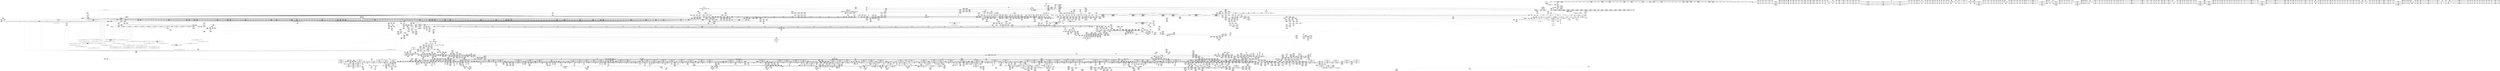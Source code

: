 digraph {
	CE0x665f2f0 [shape=record,shape=Mrecord,label="{CE0x665f2f0|VOIDTB_TE:_SCMRE_190,191_}"]
	CE0x594ec70 [shape=record,shape=Mrecord,label="{CE0x594ec70|i64*_getelementptr_inbounds_(_31_x_i64_,_31_x_i64_*___llvm_gcov_ctr43150,_i64_0,_i64_21)|*Constant*|*SummSource*}"]
	CE0x4a36520 [shape=record,shape=Mrecord,label="{CE0x4a36520|0:_%struct.tomoyo_obj_info*,_16:_%struct.tomoyo_domain_info*,_24:_%struct.tomoyo_path_info*,_40:_i8,_72:_i8,_75:_i8,_76:_i8,_77:_i8,_:_SCMRE_25,26_}"]
	CE0x48a5280 [shape=record,shape=Mrecord,label="{CE0x48a5280|tomoyo_get_mode:config7|security/tomoyo/util.c,983|*SummSink*}"]
	CE0x5786f00 [shape=record,shape=Mrecord,label="{CE0x5786f00|i64*_getelementptr_inbounds_(_2_x_i64_,_2_x_i64_*___llvm_gcov_ctr14218,_i64_0,_i64_0)|*Constant*|*SummSource*}"]
	CE0x572f0e0 [shape=record,shape=Mrecord,label="{CE0x572f0e0|rcu_lock_release:tmp|*SummSource*}"]
	CE0x63649b0 [shape=record,shape=Mrecord,label="{CE0x63649b0|tomoyo_check_open_permission:tobool12|security/tomoyo/file.c,761}"]
	CE0x5552e20 [shape=record,shape=Mrecord,label="{CE0x5552e20|tomoyo_check_open_permission:tmp18|security/tomoyo/file.c,753}"]
	CE0x495b7c0 [shape=record,shape=Mrecord,label="{CE0x495b7c0|i64*_getelementptr_inbounds_(_4_x_i64_,_4_x_i64_*___llvm_gcov_ctr15217,_i64_0,_i64_0)|*Constant*|*SummSink*}"]
	CE0x563c7e0 [shape=record,shape=Mrecord,label="{CE0x563c7e0|i64*_getelementptr_inbounds_(_11_x_i64_,_11_x_i64_*___llvm_gcov_ctr54147,_i64_0,_i64_10)|*Constant*|*SummSource*}"]
	CE0x66f4230 [shape=record,shape=Mrecord,label="{CE0x66f4230|tomoyo_domain:tmp1|*SummSink*}"]
	CE0x7de04f0 [shape=record,shape=Mrecord,label="{CE0x7de04f0|GLOBAL:tomoyo_read_lock|*Constant*}"]
	CE0x654fa70 [shape=record,shape=Mrecord,label="{CE0x654fa70|_call_void_mcount()_#3|*SummSink*}"]
	CE0x5743d20 [shape=record,shape=Mrecord,label="{CE0x5743d20|i64*_getelementptr_inbounds_(_6_x_i64_,_6_x_i64_*___llvm_gcov_ctr25,_i64_0,_i64_3)|*Constant*|*SummSink*}"]
	CE0x655a400 [shape=record,shape=Mrecord,label="{CE0x655a400|tomoyo_path_permission:tmp20|security/tomoyo/file.c,573|*SummSink*}"]
	CE0x7d585c0 [shape=record,shape=Mrecord,label="{CE0x7d585c0|tomoyo_const_part_length:tmp35|security/tomoyo/util.c,643|*SummSource*}"]
	CE0x57ed4f0 [shape=record,shape=Mrecord,label="{CE0x57ed4f0|i64*_getelementptr_inbounds_(_4_x_i64_,_4_x_i64_*___llvm_gcov_ctr24,_i64_0,_i64_2)|*Constant*|*SummSink*}"]
	CE0x66f5840 [shape=record,shape=Mrecord,label="{CE0x66f5840|tomoyo_check_open_permission:if.end30|*SummSource*}"]
	CE0x6750330 [shape=record,shape=Mrecord,label="{CE0x6750330|i64_2|*Constant*}"]
	CE0x6719e00 [shape=record,shape=Mrecord,label="{CE0x6719e00|tomoyo_path_permission:if.then|*SummSource*}"]
	CE0x7e7fb90 [shape=record,shape=Mrecord,label="{CE0x7e7fb90|tomoyo_domain:tmp23|security/tomoyo/common.h,1205}"]
	CE0x6446a20 [shape=record,shape=Mrecord,label="{CE0x6446a20|40:_%struct.tomoyo_policy_namespace*,_48:_i8,_:_GCRE_tomoyo_kernel_domain_external_global_%struct.tomoyo_domain_info_49,50_|*MultipleSource*|Function::tomoyo_check_open_permission&Arg::domain::|security/tomoyo/tomoyo.c,120|security/tomoyo/tomoyo.c,120|security/tomoyo/util.c,1005|security/tomoyo/util.c,1007|Function::tomoyo_init_request_info&Arg::domain::}"]
	CE0x59530c0 [shape=record,shape=Mrecord,label="{CE0x59530c0|i64*_getelementptr_inbounds_(_12_x_i64_,_12_x_i64_*___llvm_gcov_ctr31133,_i64_0,_i64_11)|*Constant*|*SummSink*}"]
	CE0x8044130 [shape=record,shape=Mrecord,label="{CE0x8044130|tomoyo_check_open_permission:tmp34|security/tomoyo/file.c,761|*SummSink*}"]
	CE0x6850280 [shape=record,shape=Mrecord,label="{CE0x6850280|i32_0|*Constant*}"]
	CE0x64ef170 [shape=record,shape=Mrecord,label="{CE0x64ef170|__llvm_gcov_indirect_counter_increment114:entry|*SummSink*}"]
	CE0x80b50a0 [shape=record,shape=Mrecord,label="{CE0x80b50a0|i64*_getelementptr_inbounds_(_2_x_i64_,_2_x_i64_*___llvm_gcov_ctr13219,_i64_0,_i64_0)|*Constant*|*SummSource*}"]
	CE0x7e781d0 [shape=record,shape=Mrecord,label="{CE0x7e781d0|tomoyo_const_part_length:tmp26|security/tomoyo/util.c,641}"]
	CE0x674fd30 [shape=record,shape=Mrecord,label="{CE0x674fd30|tomoyo_read_lock:entry|*SummSource*}"]
	CE0x5932600 [shape=record,shape=Mrecord,label="{CE0x5932600|rcu_lock_acquire:tmp|*SummSink*}"]
	CE0x565eb70 [shape=record,shape=Mrecord,label="{CE0x565eb70|_call_void_tomoyo_read_unlock166(i32_%call)_#9,_!dbg_!38913|security/tomoyo/tomoyo.c,129|*SummSink*}"]
	CE0x7e9bd70 [shape=record,shape=Mrecord,label="{CE0x7e9bd70|_ret_i32_%error.4,_!dbg_!38968|security/tomoyo/file.c,773|*SummSource*}"]
	CE0x68e5360 [shape=record,shape=Mrecord,label="{CE0x68e5360|tomoyo_domain:do.end|*SummSink*}"]
	CE0x63654c0 [shape=record,shape=Mrecord,label="{CE0x63654c0|tomoyo_check_open_permission:tmp28|security/tomoyo/file.c,761}"]
	CE0x7d4eb10 [shape=record,shape=Mrecord,label="{CE0x7d4eb10|tomoyo_check_open_permission:tmp39|security/tomoyo/file.c,766}"]
	CE0x7e61ff0 [shape=record,shape=Mrecord,label="{CE0x7e61ff0|tomoyo_bprm_check_security:tmp14|security/tomoyo/tomoyo.c,137|*SummSource*}"]
	CE0x4a60a50 [shape=record,shape=Mrecord,label="{CE0x4a60a50|tomoyo_domain:cred|security/tomoyo/common.h,1205|*SummSink*}"]
	CE0x57094a0 [shape=record,shape=Mrecord,label="{CE0x57094a0|tomoyo_check_open_permission:call3|security/tomoyo/file.c,753}"]
	CE0x63058a0 [shape=record,shape=Mrecord,label="{CE0x63058a0|_ret_i32_%retval.0,_!dbg_!38942|security/tomoyo/file.c,575|*SummSink*}"]
	CE0x6874030 [shape=record,shape=Mrecord,label="{CE0x6874030|tomoyo_get_mode:cmp|security/tomoyo/util.c,982|*SummSource*}"]
	CE0x6779370 [shape=record,shape=Mrecord,label="{CE0x6779370|tomoyo_const_part_length:filename|Function::tomoyo_const_part_length&Arg::filename::|*SummSink*}"]
	CE0x6877960 [shape=record,shape=Mrecord,label="{CE0x6877960|COLLAPSED:_GCMRE___llvm_gcov_ctr31133_internal_global_12_x_i64_zeroinitializer:_elem_0:default:}"]
	CE0x4a1e9a0 [shape=record,shape=Mrecord,label="{CE0x4a1e9a0|i64_7|*Constant*}"]
	CE0x56e4fc0 [shape=record,shape=Mrecord,label="{CE0x56e4fc0|i64*_getelementptr_inbounds_(_4_x_i64_,_4_x_i64_*___llvm_gcov_ctr24,_i64_0,_i64_1)|*Constant*|*SummSource*}"]
	CE0x67d83d0 [shape=record,shape=Mrecord,label="{CE0x67d83d0|VOIDTB_TE:_SCMRE_314,315_}"]
	CE0x7d4f680 [shape=record,shape=Mrecord,label="{CE0x7d4f680|tomoyo_check_open_permission:error.2|*SummSink*}"]
	CE0x55ea900 [shape=record,shape=Mrecord,label="{CE0x55ea900|GLOBAL:rcu_lock_acquire|*Constant*}"]
	CE0x651a890 [shape=record,shape=Mrecord,label="{CE0x651a890|tomoyo_const_part_length:tmp12|security/tomoyo/util.c,626|*SummSource*}"]
	CE0x595aca0 [shape=record,shape=Mrecord,label="{CE0x595aca0|__llvm_gcov_indirect_counter_increment114:tmp6|*SummSink*}"]
	CE0x63635a0 [shape=record,shape=Mrecord,label="{CE0x63635a0|tomoyo_fill_path_info:tmp6|security/tomoyo/util.c,667|*SummSink*}"]
	CE0x49d5260 [shape=record,shape=Mrecord,label="{CE0x49d5260|tomoyo_fill_path_info:tmp1|*SummSource*}"]
	CE0x64cf2d0 [shape=record,shape=Mrecord,label="{CE0x64cf2d0|tomoyo_check_open_permission:call1|security/tomoyo/file.c,751|*SummSource*}"]
	CE0x7e83960 [shape=record,shape=Mrecord,label="{CE0x7e83960|i64_2|*Constant*|*SummSink*}"]
	CE0x6416f50 [shape=record,shape=Mrecord,label="{CE0x6416f50|GLOBAL:__llvm_gcov_ctr10|Global_var:__llvm_gcov_ctr10}"]
	CE0x48f4770 [shape=record,shape=Mrecord,label="{CE0x48f4770|128:_i8*,_1208:_%struct.file*,_:_CMRE_35,36_}"]
	CE0x7ea2520 [shape=record,shape=Mrecord,label="{CE0x7ea2520|srcu_read_unlock167:idx|Function::srcu_read_unlock167&Arg::idx::}"]
	CE0x63e2730 [shape=record,shape=Mrecord,label="{CE0x63e2730|VOIDTB_TE:_SCMRE_77,78_}"]
	CE0x67bbcb0 [shape=record,shape=Mrecord,label="{CE0x67bbcb0|i64*_getelementptr_inbounds_(_4_x_i64_,_4_x_i64_*___llvm_gcov_ctr24,_i64_0,_i64_3)|*Constant*|*SummSource*}"]
	CE0x4aa0cd0 [shape=record,shape=Mrecord,label="{CE0x4aa0cd0|0:_%struct.tomoyo_obj_info*,_16:_%struct.tomoyo_domain_info*,_24:_%struct.tomoyo_path_info*,_40:_i8,_72:_i8,_75:_i8,_76:_i8,_77:_i8,_:_SCMRE_29,30_}"]
	CE0x7dddf30 [shape=record,shape=Mrecord,label="{CE0x7dddf30|tomoyo_read_unlock:tmp1}"]
	CE0x570c0d0 [shape=record,shape=Mrecord,label="{CE0x570c0d0|i32_2|*Constant*}"]
	CE0x62f1c10 [shape=record,shape=Mrecord,label="{CE0x62f1c10|tomoyo_fill_path_info:arrayidx|security/tomoyo/util.c,667|*SummSource*}"]
	CE0x73aec80 [shape=record,shape=Mrecord,label="{CE0x73aec80|i64*_getelementptr_inbounds_(_22_x_i64_,_22_x_i64_*___llvm_gcov_ctr10,_i64_0,_i64_16)|*Constant*|*SummSource*}"]
	CE0x664ea30 [shape=record,shape=Mrecord,label="{CE0x664ea30|VOIDTB_TE:_CE_6368,6376_|*MultipleSource*|security/tomoyo/util.c,1010|security/tomoyo/file.c,564|Function::tomoyo_get_mode&Arg::ns::}"]
	CE0x806a040 [shape=record,shape=Mrecord,label="{CE0x806a040|tomoyo_const_part_length:tmp53|security/tomoyo/util.c,652}"]
	CE0x680f960 [shape=record,shape=Mrecord,label="{CE0x680f960|VOIDTB_TE:_SCMRE_376,384_|*MultipleSource*|*LoadInst*|security/tomoyo/tomoyo.c,135|security/tomoyo/tomoyo.c,135}"]
	CE0x64fa170 [shape=record,shape=Mrecord,label="{CE0x64fa170|VOIDTB_TE:_SCMRE_157,158_}"]
	CE0x680af60 [shape=record,shape=Mrecord,label="{CE0x680af60|rcu_lock_release:__here|*SummSink*}"]
	CE0x69933e0 [shape=record,shape=Mrecord,label="{CE0x69933e0|tomoyo_get_realpath:tmp10|security/tomoyo/file.c,155}"]
	CE0x5946670 [shape=record,shape=Mrecord,label="{CE0x5946670|i64*_getelementptr_inbounds_(_12_x_i64_,_12_x_i64_*___llvm_gcov_ctr31133,_i64_0,_i64_10)|*Constant*|*SummSink*}"]
	CE0x5577d80 [shape=record,shape=Mrecord,label="{CE0x5577d80|srcu_read_lock:sp|Function::srcu_read_lock&Arg::sp::|*SummSink*}"]
	CE0x65d3060 [shape=record,shape=Mrecord,label="{CE0x65d3060|i64_18|*Constant*}"]
	CE0x63ca2d0 [shape=record,shape=Mrecord,label="{CE0x63ca2d0|tomoyo_get_realpath:tmp3|security/tomoyo/file.c,151|*SummSink*}"]
	CE0x62f8af0 [shape=record,shape=Mrecord,label="{CE0x62f8af0|tomoyo_fill_path_info:is_dir|security/tomoyo/util.c,667|*SummSink*}"]
	CE0x65c81a0 [shape=record,shape=Mrecord,label="{CE0x65c81a0|i64*_getelementptr_inbounds_(_10_x_i64_,_10_x_i64_*___llvm_gcov_ctr34,_i64_0,_i64_3)|*Constant*|*SummSink*}"]
	CE0x73ab4f0 [shape=record,shape=Mrecord,label="{CE0x73ab4f0|GLOBAL:full_name_hash|*Constant*}"]
	CE0x69934f0 [shape=record,shape=Mrecord,label="{CE0x69934f0|tomoyo_get_realpath:tmp10|security/tomoyo/file.c,155|*SummSource*}"]
	CE0x6448980 [shape=record,shape=Mrecord,label="{CE0x6448980|%struct.tomoyo_domain_info*_null|*Constant*}"]
	CE0x49f49b0 [shape=record,shape=Mrecord,label="{CE0x49f49b0|tomoyo_bprm_check_security:tmp6|security/tomoyo/tomoyo.c,126}"]
	CE0x4ad2ba0 [shape=record,shape=Mrecord,label="{CE0x4ad2ba0|tomoyo_init_request_info:tmp6|security/tomoyo/util.c,1004|*SummSink*}"]
	CE0x6797630 [shape=record,shape=Mrecord,label="{CE0x6797630|tomoyo_path_permission:do.end|*SummSource*}"]
	CE0x6841810 [shape=record,shape=Mrecord,label="{CE0x6841810|i64*_getelementptr_inbounds_(_10_x_i64_,_10_x_i64_*___llvm_gcov_ctr34,_i64_0,_i64_4)|*Constant*|*SummSink*}"]
	CE0x6550c30 [shape=record,shape=Mrecord,label="{CE0x6550c30|VOIDTB_TE:_SCMRE_182,183_}"]
	CE0x641cdd0 [shape=record,shape=Mrecord,label="{CE0x641cdd0|tomoyo_domain:tmp7|security/tomoyo/common.h,1205}"]
	CE0x55d54e0 [shape=record,shape=Mrecord,label="{CE0x55d54e0|COLLAPSED:_GCMRE___llvm_gcov_ctr34_internal_global_10_x_i64_zeroinitializer:_elem_0:default:}"]
	CE0x7e55e90 [shape=record,shape=Mrecord,label="{CE0x7e55e90|GLOBAL:tomoyo_read_lock163|*Constant*|*SummSource*}"]
	CE0x6964880 [shape=record,shape=Mrecord,label="{CE0x6964880|0:_i8,_array:_GCRE_tomoyo_index2category_constant_39_x_i8_c_00_00_00_00_00_00_00_00_00_00_00_00_00_00_00_00_00_00_00_00_00_00_00_01_01_01_01_01_01_01_01_01_01_01_01_01_01_01_02_,_align_16:_elem_7::|security/tomoyo/util.c,983}"]
	CE0x6969aa0 [shape=record,shape=Mrecord,label="{CE0x6969aa0|i64_4|*Constant*}"]
	CE0x55781f0 [shape=record,shape=Mrecord,label="{CE0x55781f0|_ret_i32_%call,_!dbg_!38907|include/linux/srcu.h,223|*SummSink*}"]
	CE0x7ddb030 [shape=record,shape=Mrecord,label="{CE0x7ddb030|tomoyo_const_part_length:if.end6|*SummSource*}"]
	CE0x63d0500 [shape=record,shape=Mrecord,label="{CE0x63d0500|tomoyo_const_part_length:if.then17}"]
	CE0x49b3fa0 [shape=record,shape=Mrecord,label="{CE0x49b3fa0|0:_i8,_array:_GCR_.str_private_unnamed_addr_constant_5_x_i8_c_04_02_06_06_00_,_align_1:_elem_1::|security/tomoyo/file.c,738}"]
	CE0x7ef1b50 [shape=record,shape=Mrecord,label="{CE0x7ef1b50|tomoyo_init_request_info:type|security/tomoyo/util.c,1009}"]
	CE0x499deb0 [shape=record,shape=Mrecord,label="{CE0x499deb0|rcu_lock_release:tmp3|*SummSource*}"]
	CE0x55de270 [shape=record,shape=Mrecord,label="{CE0x55de270|tomoyo_const_part_length:tmp3|security/tomoyo/util.c,624|*SummSource*}"]
	CE0x55de430 [shape=record,shape=Mrecord,label="{CE0x55de430|tomoyo_const_part_length:tmp3|security/tomoyo/util.c,624|*SummSink*}"]
	CE0x495fb40 [shape=record,shape=Mrecord,label="{CE0x495fb40|tomoyo_check_open_permission:if.then|*SummSource*}"]
	CE0x68eff90 [shape=record,shape=Mrecord,label="{CE0x68eff90|tomoyo_check_open_permission:tmp46|security/tomoyo/file.c,770|*SummSink*}"]
	CE0x6786130 [shape=record,shape=Mrecord,label="{CE0x6786130|i64*_getelementptr_inbounds_(_31_x_i64_,_31_x_i64_*___llvm_gcov_ctr43150,_i64_0,_i64_4)|*Constant*}"]
	CE0x594ed20 [shape=record,shape=Mrecord,label="{CE0x594ed20|i64*_getelementptr_inbounds_(_31_x_i64_,_31_x_i64_*___llvm_gcov_ctr43150,_i64_0,_i64_21)|*Constant*|*SummSink*}"]
	CE0x49b4820 [shape=record,shape=Mrecord,label="{CE0x49b4820|tomoyo_read_lock163:tmp|*SummSink*}"]
	CE0x597c8b0 [shape=record,shape=Mrecord,label="{CE0x597c8b0|tomoyo_check_open_permission:tmp40|security/tomoyo/file.c,752|*SummSink*}"]
	CE0x693c850 [shape=record,shape=Mrecord,label="{CE0x693c850|tomoyo_check_open_permission:tmp20|security/tomoyo/file.c,754|*SummSource*}"]
	CE0x66f3d50 [shape=record,shape=Mrecord,label="{CE0x66f3d50|tomoyo_get_mode:tmp9|security/tomoyo/util.c,981|*SummSource*}"]
	CE0x7e58810 [shape=record,shape=Mrecord,label="{CE0x7e58810|tomoyo_bprm_check_security:bprm|Function::tomoyo_bprm_check_security&Arg::bprm::|*SummSource*}"]
	CE0x67859b0 [shape=record,shape=Mrecord,label="{CE0x67859b0|tomoyo_const_part_length:tmp10|security/tomoyo/util.c,626}"]
	CE0x64175e0 [shape=record,shape=Mrecord,label="{CE0x64175e0|tomoyo_check_open_permission:tmp9|security/tomoyo/file.c,750|*SummSink*}"]
	CE0x66cdcf0 [shape=record,shape=Mrecord,label="{CE0x66cdcf0|GLOBAL:tomoyo_init_request_info|*Constant*|*SummSource*}"]
	CE0x4a500e0 [shape=record,shape=Mrecord,label="{CE0x4a500e0|tomoyo_check_open_permission:if.end}"]
	CE0x48f6ae0 [shape=record,shape=Mrecord,label="{CE0x48f6ae0|i64*_getelementptr_inbounds_(_2_x_i64_,_2_x_i64_*___llvm_gcov_ctr13219,_i64_0,_i64_1)|*Constant*}"]
	CE0x8010a80 [shape=record,shape=Mrecord,label="{CE0x8010a80|i64_13|*Constant*}"]
	CE0x57419b0 [shape=record,shape=Mrecord,label="{CE0x57419b0|0:_i8,_array:_GCRE_tomoyo_index2category_constant_39_x_i8_c_00_00_00_00_00_00_00_00_00_00_00_00_00_00_00_00_00_00_00_00_00_00_00_01_01_01_01_01_01_01_01_01_01_01_01_01_01_01_02_,_align_16:_elem_17::|security/tomoyo/util.c,983}"]
	CE0x653cf40 [shape=record,shape=Mrecord,label="{CE0x653cf40|GLOBAL:rcu_lock_release|*Constant*}"]
	CE0x684e260 [shape=record,shape=Mrecord,label="{CE0x684e260|VOIDTB_TE:_SCMRE_480,488_|*MultipleSource*|*LoadInst*|security/tomoyo/tomoyo.c,135|security/tomoyo/tomoyo.c,135}"]
	CE0x596eb00 [shape=record,shape=Mrecord,label="{CE0x596eb00|tomoyo_const_part_length:tmp15|security/tomoyo/util.c,627|*SummSource*}"]
	CE0x487f480 [shape=record,shape=Mrecord,label="{CE0x487f480|0:_%struct.tomoyo_obj_info*,_16:_%struct.tomoyo_domain_info*,_24:_%struct.tomoyo_path_info*,_40:_i8,_72:_i8,_75:_i8,_76:_i8,_77:_i8,_:_SCMRE_44,45_}"]
	CE0x7399ee0 [shape=record,shape=Mrecord,label="{CE0x7399ee0|tomoyo_path_permission:tmp4|security/tomoyo/file.c,564|*SummSink*}"]
	CE0x5708400 [shape=record,shape=Mrecord,label="{CE0x5708400|i64*_getelementptr_inbounds_(_6_x_i64_,_6_x_i64_*___llvm_gcov_ctr25,_i64_0,_i64_4)|*Constant*|*SummSource*}"]
	CE0x8068eb0 [shape=record,shape=Mrecord,label="{CE0x8068eb0|tomoyo_const_part_length:tmp51|security/tomoyo/util.c,651|*SummSink*}"]
	CE0x49f4590 [shape=record,shape=Mrecord,label="{CE0x49f4590|i8_0|*Constant*|*SummSource*}"]
	CE0x65dba10 [shape=record,shape=Mrecord,label="{CE0x65dba10|tomoyo_read_lock:call|security/tomoyo/common.h,1097|*SummSink*}"]
	CE0x63c98a0 [shape=record,shape=Mrecord,label="{CE0x63c98a0|i8*_null|*Constant*}"]
	CE0x67a6f00 [shape=record,shape=Mrecord,label="{CE0x67a6f00|rcu_lock_acquire165:tmp4|include/linux/rcupdate.h,418|*SummSink*}"]
	CE0x5948ed0 [shape=record,shape=Mrecord,label="{CE0x5948ed0|i64*_getelementptr_inbounds_(_31_x_i64_,_31_x_i64_*___llvm_gcov_ctr43150,_i64_0,_i64_27)|*Constant*}"]
	CE0x55913f0 [shape=record,shape=Mrecord,label="{CE0x55913f0|GLOBAL:__llvm_gcov_indirect_counter_increment114|*Constant*}"]
	CE0x56c46b0 [shape=record,shape=Mrecord,label="{CE0x56c46b0|rcu_lock_release168:map|Function::rcu_lock_release168&Arg::map::|*SummSource*}"]
	CE0x5853150 [shape=record,shape=Mrecord,label="{CE0x5853150|VOIDTB_TE:_SCMRE_58,59_}"]
	CE0x6363030 [shape=record,shape=Mrecord,label="{CE0x6363030|tomoyo_fill_path_info:tmp5|security/tomoyo/util.c,667|*SummSource*}"]
	CE0x7f073d0 [shape=record,shape=Mrecord,label="{CE0x7f073d0|tomoyo_path_permission:param_type|security/tomoyo/file.c,567}"]
	CE0x63cfec0 [shape=record,shape=Mrecord,label="{CE0x63cfec0|i32_92|*Constant*}"]
	CE0x6525740 [shape=record,shape=Mrecord,label="{CE0x6525740|i64*_getelementptr_inbounds_(_2_x_i64_,_2_x_i64_*___llvm_gcov_ctr23,_i64_0,_i64_1)|*Constant*|*SummSource*}"]
	CE0x4943200 [shape=record,shape=Mrecord,label="{CE0x4943200|tomoyo_check_open_permission:tmp42|security/tomoyo/file.c,768}"]
	CE0x57013f0 [shape=record,shape=Mrecord,label="{CE0x57013f0|VOIDTB_TE:_SCMRE_9,10_}"]
	CE0x4857930 [shape=record,shape=Mrecord,label="{CE0x4857930|GLOBAL:tomoyo_read_unlock|*Constant*}"]
	CE0x6440ac0 [shape=record,shape=Mrecord,label="{CE0x6440ac0|tomoyo_domain:tmp8|security/tomoyo/common.h,1205|*SummSink*}"]
	CE0x7eeda10 [shape=record,shape=Mrecord,label="{CE0x7eeda10|tomoyo_const_part_length:if.then27}"]
	CE0x48b1770 [shape=record,shape=Mrecord,label="{CE0x48b1770|tomoyo_domain:tmp6|security/tomoyo/common.h,1205}"]
	CE0x6591e10 [shape=record,shape=Mrecord,label="{CE0x6591e10|tomoyo_get_realpath:return}"]
	CE0x7f3f810 [shape=record,shape=Mrecord,label="{CE0x7f3f810|0:_i8,_array:_GCRE_tomoyo_index2category_constant_39_x_i8_c_00_00_00_00_00_00_00_00_00_00_00_00_00_00_00_00_00_00_00_00_00_00_00_01_01_01_01_01_01_01_01_01_01_01_01_01_01_01_02_,_align_16:_elem_24::|security/tomoyo/util.c,983}"]
	CE0x5853040 [shape=record,shape=Mrecord,label="{CE0x5853040|VOIDTB_TE:_SCMRE_56,57_}"]
	CE0x739b020 [shape=record,shape=Mrecord,label="{CE0x739b020|tomoyo_fill_path_info:tmp7|security/tomoyo/util.c,667}"]
	CE0x7dd0c10 [shape=record,shape=Mrecord,label="{CE0x7dd0c10|tomoyo_path_permission:call9|security/tomoyo/file.c,572}"]
	CE0x6365720 [shape=record,shape=Mrecord,label="{CE0x6365720|tomoyo_bprm_check_security:return|*SummSink*}"]
	CE0x5851b50 [shape=record,shape=Mrecord,label="{CE0x5851b50|tomoyo_get_mode:tobool|security/tomoyo/util.c,978|*SummSink*}"]
	CE0x66f5a40 [shape=record,shape=Mrecord,label="{CE0x66f5a40|tomoyo_check_open_permission:if.then}"]
	CE0x67fec10 [shape=record,shape=Mrecord,label="{CE0x67fec10|VOIDTB_TE:_SCMRE_316,317_}"]
	CE0x65316c0 [shape=record,shape=Mrecord,label="{CE0x65316c0|VOIDTB_TE:_SCMRE_168,169_}"]
	CE0x655a900 [shape=record,shape=Mrecord,label="{CE0x655a900|tomoyo_path_permission:tmp21|security/tomoyo/file.c,573|*SummSink*}"]
	CE0x5950440 [shape=record,shape=Mrecord,label="{CE0x5950440|tomoyo_get_mode:retval.0}"]
	CE0x67561e0 [shape=record,shape=Mrecord,label="{CE0x67561e0|tomoyo_get_mode:if.end}"]
	CE0x4a47e50 [shape=record,shape=Mrecord,label="{CE0x4a47e50|i32_1|*Constant*}"]
	CE0x63cf410 [shape=record,shape=Mrecord,label="{CE0x63cf410|tomoyo_const_part_length:tmp1|*SummSource*}"]
	CE0x67563e0 [shape=record,shape=Mrecord,label="{CE0x67563e0|tomoyo_get_mode:if.then}"]
	CE0x7e37500 [shape=record,shape=Mrecord,label="{CE0x7e37500|tomoyo_path_permission:filename5|security/tomoyo/file.c,568|*SummSink*}"]
	CE0x7ee2410 [shape=record,shape=Mrecord,label="{CE0x7ee2410|0:_%struct.tomoyo_obj_info*,_16:_%struct.tomoyo_domain_info*,_24:_%struct.tomoyo_path_info*,_40:_i8,_72:_i8,_75:_i8,_76:_i8,_77:_i8,_:_SCMRE_64,72_|*MultipleSource*|security/tomoyo/file.c,741|security/tomoyo/file.c, 741|security/tomoyo/file.c,748}"]
	CE0x6407950 [shape=record,shape=Mrecord,label="{CE0x6407950|i64*_getelementptr_inbounds_(_4_x_i64_,_4_x_i64_*___llvm_gcov_ctr18214,_i64_0,_i64_2)|*Constant*|*SummSource*}"]
	CE0x5959c40 [shape=record,shape=Mrecord,label="{CE0x5959c40|__llvm_gcov_indirect_counter_increment114:tmp5}"]
	CE0x5701530 [shape=record,shape=Mrecord,label="{CE0x5701530|VOIDTB_TE:_SCMRE_11,12_}"]
	CE0x665f0d0 [shape=record,shape=Mrecord,label="{CE0x665f0d0|VOIDTB_TE:_SCMRE_188,189_}"]
	CE0x67d18c0 [shape=record,shape=Mrecord,label="{CE0x67d18c0|VOIDTB_TE:_SCMRE_232,240_|*MultipleSource*|*LoadInst*|security/tomoyo/tomoyo.c,135|security/tomoyo/tomoyo.c,135}"]
	CE0x7ef2670 [shape=record,shape=Mrecord,label="{CE0x7ef2670|i32_10|*Constant*|*SummSource*}"]
	CE0x67e7de0 [shape=record,shape=Mrecord,label="{CE0x67e7de0|tomoyo_check_open_permission:tmp14|security/tomoyo/file.c,750|*SummSink*}"]
	CE0x563aba0 [shape=record,shape=Mrecord,label="{CE0x563aba0|i64_7|*Constant*|*SummSink*}"]
	CE0x595e5d0 [shape=record,shape=Mrecord,label="{CE0x595e5d0|tomoyo_const_part_length:if.end|*SummSource*}"]
	CE0x66f57a0 [shape=record,shape=Mrecord,label="{CE0x66f57a0|i64_1|*Constant*}"]
	CE0x55e2a40 [shape=record,shape=Mrecord,label="{CE0x55e2a40|GLOBAL:tomoyo_realpath_from_path|*Constant*|*SummSink*}"]
	CE0x8056c90 [shape=record,shape=Mrecord,label="{CE0x8056c90|tomoyo_check_open_permission:mode|security/tomoyo/file.c,748|*SummSource*}"]
	CE0x7d4f820 [shape=record,shape=Mrecord,label="{CE0x7d4f820|i64*_getelementptr_inbounds_(_22_x_i64_,_22_x_i64_*___llvm_gcov_ctr10,_i64_0,_i64_17)|*Constant*}"]
	CE0x648fc20 [shape=record,shape=Mrecord,label="{CE0x648fc20|i8*_getelementptr_inbounds_(_25_x_i8_,_25_x_i8_*_.str12,_i32_0,_i32_0)|*Constant*}"]
	CE0x5701de0 [shape=record,shape=Mrecord,label="{CE0x5701de0|VOIDTB_TE:_SCMRE_40,48_|*MultipleSource*|*LoadInst*|security/tomoyo/tomoyo.c,135|security/tomoyo/tomoyo.c,135}"]
	CE0x56c4200 [shape=record,shape=Mrecord,label="{CE0x56c4200|rcu_lock_release168:entry|*SummSource*}"]
	CE0x56f1e90 [shape=record,shape=Mrecord,label="{CE0x56f1e90|tomoyo_init_request_info:tobool|security/tomoyo/util.c,1004}"]
	CE0x69709d0 [shape=record,shape=Mrecord,label="{CE0x69709d0|tomoyo_check_open_permission:if.then4|*SummSink*}"]
	CE0x48e1240 [shape=record,shape=Mrecord,label="{CE0x48e1240|tomoyo_init_request_info:ns|security/tomoyo/util.c,1010|*SummSource*}"]
	CE0x674ff40 [shape=record,shape=Mrecord,label="{CE0x674ff40|_ret_i32_%call,_!dbg_!38902|security/tomoyo/common.h,1097|*SummSource*}"]
	CE0x5785fb0 [shape=record,shape=Mrecord,label="{CE0x5785fb0|tomoyo_check_open_permission:tmp53|security/tomoyo/file.c,773|*SummSink*}"]
	CE0x7f013b0 [shape=record,shape=Mrecord,label="{CE0x7f013b0|0:_%struct.tomoyo_obj_info*,_16:_%struct.tomoyo_domain_info*,_24:_%struct.tomoyo_path_info*,_40:_i8,_72:_i8,_75:_i8,_76:_i8,_77:_i8,_:_SCMRE_35,36_}"]
	CE0x55aec70 [shape=record,shape=Mrecord,label="{CE0x55aec70|GLOBAL:srcu_read_unlock167|*Constant*|*SummSource*}"]
	CE0x7ee2670 [shape=record,shape=Mrecord,label="{CE0x7ee2670|0:_%struct.tomoyo_obj_info*,_16:_%struct.tomoyo_domain_info*,_24:_%struct.tomoyo_path_info*,_40:_i8,_72:_i8,_75:_i8,_76:_i8,_77:_i8,_:_SCMRE_72,73_|*MultipleSource*|security/tomoyo/file.c,741|security/tomoyo/file.c, 741|security/tomoyo/file.c,748}"]
	CE0x69a75b0 [shape=record,shape=Mrecord,label="{CE0x69a75b0|tomoyo_const_part_length:if.then|*SummSource*}"]
	CE0x4a16c70 [shape=record,shape=Mrecord,label="{CE0x4a16c70|tomoyo_check_open_permission:if.then9|*SummSink*}"]
	CE0x6436af0 [shape=record,shape=Mrecord,label="{CE0x6436af0|tomoyo_get_mode:index|Function::tomoyo_get_mode&Arg::index::|*SummSink*}"]
	CE0x7dda920 [shape=record,shape=Mrecord,label="{CE0x7dda920|_call_void___llvm_gcov_indirect_counter_increment114(i32*___llvm_gcov_global_state_pred45,_i64**_getelementptr_inbounds_(_3_x_i64*_,_3_x_i64*_*___llvm_gcda_edge_table44,_i64_0,_i64_2)),_!dbg_!38930|security/tomoyo/util.c,640|*SummSink*}"]
	CE0x7e32f00 [shape=record,shape=Mrecord,label="{CE0x7e32f00|i32_8|*Constant*|*SummSink*}"]
	CE0x595f0c0 [shape=record,shape=Mrecord,label="{CE0x595f0c0|rcu_lock_acquire:tmp2|*SummSource*}"]
	CE0x7fd7530 [shape=record,shape=Mrecord,label="{CE0x7fd7530|GLOBAL:.str|Global_var:.str|*SummSink*}"]
	CE0x556cc00 [shape=record,shape=Mrecord,label="{CE0x556cc00|0:_i8,_array:_GCRE_tomoyo_index2category_constant_39_x_i8_c_00_00_00_00_00_00_00_00_00_00_00_00_00_00_00_00_00_00_00_00_00_00_00_01_01_01_01_01_01_01_01_01_01_01_01_01_01_01_02_,_align_16:_elem_8::|security/tomoyo/util.c,983}"]
	CE0x5967260 [shape=record,shape=Mrecord,label="{CE0x5967260|tomoyo_fill_path_info:tmp9|security/tomoyo/util.c,667|*SummSink*}"]
	CE0x5840060 [shape=record,shape=Mrecord,label="{CE0x5840060|i64*_getelementptr_inbounds_(_2_x_i64_,_2_x_i64_*___llvm_gcov_ctr32,_i64_0,_i64_1)|*Constant*|*SummSink*}"]
	CE0x7e32c00 [shape=record,shape=Mrecord,label="{CE0x7e32c00|tomoyo_bprm_check_security:bb}"]
	CE0x64bf990 [shape=record,shape=Mrecord,label="{CE0x64bf990|VOIDTB_TE:_SCMRE_104,105_}"]
	CE0x686b7a0 [shape=record,shape=Mrecord,label="{CE0x686b7a0|rcu_lock_acquire165:indirectgoto|*SummSource*}"]
	CE0x562b110 [shape=record,shape=Mrecord,label="{CE0x562b110|tomoyo_path_permission:return|*SummSource*}"]
	CE0x7ddafc0 [shape=record,shape=Mrecord,label="{CE0x7ddafc0|tomoyo_const_part_length:if.end6}"]
	CE0x4918ba0 [shape=record,shape=Mrecord,label="{CE0x4918ba0|i64*_getelementptr_inbounds_(_2_x_i64_,_2_x_i64_*___llvm_gcov_ctr16216,_i64_0,_i64_1)|*Constant*}"]
	CE0x645e0b0 [shape=record,shape=Mrecord,label="{CE0x645e0b0|i64*_getelementptr_inbounds_(_2_x_i64_,_2_x_i64_*___llvm_gcov_ctr23,_i64_0,_i64_0)|*Constant*|*SummSource*}"]
	CE0x4ad23d0 [shape=record,shape=Mrecord,label="{CE0x4ad23d0|tomoyo_init_request_info:tmp5|security/tomoyo/util.c,1004}"]
	CE0x6875a00 [shape=record,shape=Mrecord,label="{CE0x6875a00|tomoyo_init_request_info:index|Function::tomoyo_init_request_info&Arg::index::|*SummSink*}"]
	CE0x6957d60 [shape=record,shape=Mrecord,label="{CE0x6957d60|GLOBAL:tomoyo_supervisor|*Constant*|*SummSource*}"]
	CE0x7df12b0 [shape=record,shape=Mrecord,label="{CE0x7df12b0|_call_void_mcount()_#3}"]
	CE0x4a60100 [shape=record,shape=Mrecord,label="{CE0x4a60100|_ret_%struct.task_struct*_%tmp4,_!dbg_!38905|./arch/x86/include/asm/current.h,14|*SummSink*}"]
	CE0x4a36a60 [shape=record,shape=Mrecord,label="{CE0x4a36a60|0:_%struct.tomoyo_obj_info*,_16:_%struct.tomoyo_domain_info*,_24:_%struct.tomoyo_path_info*,_40:_i8,_72:_i8,_75:_i8,_76:_i8,_77:_i8,_:_SCMRE_27,28_}"]
	CE0x5851d60 [shape=record,shape=Mrecord,label="{CE0x5851d60|tomoyo_get_mode:tmp3|security/tomoyo/util.c,978}"]
	CE0x67d1590 [shape=record,shape=Mrecord,label="{CE0x67d1590|VOIDTB_TE:_SCMRE_215,216_}"]
	CE0x69a6160 [shape=record,shape=Mrecord,label="{CE0x69a6160|__llvm_gcov_indirect_counter_increment114:tmp|*SummSink*}"]
	CE0x67c5e80 [shape=record,shape=Mrecord,label="{CE0x67c5e80|COLLAPSED:_GCMRE___llvm_gcov_ctr16216_internal_global_2_x_i64_zeroinitializer:_elem_0:default:}"]
	CE0x57d3760 [shape=record,shape=Mrecord,label="{CE0x57d3760|i64_8|*Constant*|*SummSink*}"]
	CE0x6525210 [shape=record,shape=Mrecord,label="{CE0x6525210|_call_void_mcount()_#3|*SummSource*}"]
	CE0x7e366e0 [shape=record,shape=Mrecord,label="{CE0x7e366e0|tomoyo_path_permission:path7|security/tomoyo/file.c,569|*SummSink*}"]
	CE0x594fe50 [shape=record,shape=Mrecord,label="{CE0x594fe50|tomoyo_get_mode:conv15|security/tomoyo/util.c,987|*SummSource*}"]
	CE0x6440720 [shape=record,shape=Mrecord,label="{CE0x6440720|tomoyo_domain:tmp8|security/tomoyo/common.h,1205|*SummSource*}"]
	CE0x58d9b90 [shape=record,shape=Mrecord,label="{CE0x58d9b90|tomoyo_path_permission:return|*SummSink*}"]
	CE0x63e07f0 [shape=record,shape=Mrecord,label="{CE0x63e07f0|rcu_lock_acquire165:tmp7}"]
	CE0x64e2400 [shape=record,shape=Mrecord,label="{CE0x64e2400|VOIDTB_TE:_SCMRE_109,110_}"]
	CE0x49e2850 [shape=record,shape=Mrecord,label="{CE0x49e2850|tomoyo_read_unlock166:tmp|*SummSink*}"]
	CE0x63afdd0 [shape=record,shape=Mrecord,label="{CE0x63afdd0|tomoyo_get_mode:tmp1|*SummSink*}"]
	CE0x4887410 [shape=record,shape=Mrecord,label="{CE0x4887410|_ret_i32_%call,_!dbg_!38907|include/linux/srcu.h,223|*SummSource*}"]
	CE0x680b020 [shape=record,shape=Mrecord,label="{CE0x680b020|rcu_lock_release:indirectgoto}"]
	CE0x6642390 [shape=record,shape=Mrecord,label="{CE0x6642390|tomoyo_get_mode:idxprom6|security/tomoyo/util.c,983}"]
	CE0x7e38a10 [shape=record,shape=Mrecord,label="{CE0x7e38a10|GLOBAL:get_current|*Constant*|*SummSink*}"]
	CE0x5870b40 [shape=record,shape=Mrecord,label="{CE0x5870b40|tomoyo_get_mode:tmp16|security/tomoyo/util.c,983|*SummSource*}"]
	CE0x4921ee0 [shape=record,shape=Mrecord,label="{CE0x4921ee0|rcu_lock_acquire165:tmp3|*SummSink*}"]
	CE0x6591910 [shape=record,shape=Mrecord,label="{CE0x6591910|rcu_lock_acquire165:tmp1}"]
	CE0x595d160 [shape=record,shape=Mrecord,label="{CE0x595d160|tomoyo_const_part_length:while.end|*SummSource*}"]
	CE0x63955f0 [shape=record,shape=Mrecord,label="{CE0x63955f0|i64_6|*Constant*|*SummSink*}"]
	CE0x7e97f30 [shape=record,shape=Mrecord,label="{CE0x7e97f30|i64*_getelementptr_inbounds_(_31_x_i64_,_31_x_i64_*___llvm_gcov_ctr43150,_i64_0,_i64_16)|*Constant*}"]
	CE0x49422c0 [shape=record,shape=Mrecord,label="{CE0x49422c0|i32_-12|*Constant*|*SummSink*}"]
	CE0x5832f70 [shape=record,shape=Mrecord,label="{CE0x5832f70|tomoyo_check_open_permission:obj|security/tomoyo/file.c, 742|*SummSink*}"]
	CE0x7e4cd70 [shape=record,shape=Mrecord,label="{CE0x7e4cd70|i64*_getelementptr_inbounds_(_31_x_i64_,_31_x_i64_*___llvm_gcov_ctr43150,_i64_0,_i64_16)|*Constant*|*SummSink*}"]
	CE0x56c3f80 [shape=record,shape=Mrecord,label="{CE0x56c3f80|GLOBAL:rcu_lock_release168|*Constant*|*SummSource*}"]
	CE0x5952030 [shape=record,shape=Mrecord,label="{CE0x5952030|tomoyo_check_open_permission:conv6|security/tomoyo/file.c,758|*SummSink*}"]
	CE0x5810230 [shape=record,shape=Mrecord,label="{CE0x5810230|tomoyo_check_open_permission:tmp25|security/tomoyo/file.c,758|*SummSource*}"]
	CE0x7da90b0 [shape=record,shape=Mrecord,label="{CE0x7da90b0|tomoyo_path_permission:tmp8|security/tomoyo/file.c,565|*SummSink*}"]
	CE0x6363c50 [shape=record,shape=Mrecord,label="{CE0x6363c50|tomoyo_fill_path_info:bb|*SummSource*}"]
	CE0x66f5730 [shape=record,shape=Mrecord,label="{CE0x66f5730|srcu_read_lock164:tmp|*SummSink*}"]
	CE0x7e8d130 [shape=record,shape=Mrecord,label="{CE0x7e8d130|tomoyo_bprm_check_security:tmp7|security/tomoyo/tomoyo.c,126|*SummSource*}"]
	CE0x805eec0 [shape=record,shape=Mrecord,label="{CE0x805eec0|tomoyo_check_open_permission:tmp49|security/tomoyo/file.c,771|*SummSink*}"]
	CE0x68ab230 [shape=record,shape=Mrecord,label="{CE0x68ab230|tomoyo_fill_path_info:name1|security/tomoyo/util.c,663|*SummSource*}"]
	CE0x56ccd50 [shape=record,shape=Mrecord,label="{CE0x56ccd50|tomoyo_const_part_length:bb|*SummSink*}"]
	CE0x802b330 [shape=record,shape=Mrecord,label="{CE0x802b330|srcu_read_unlock:bb|*SummSource*}"]
	CE0x49bbc00 [shape=record,shape=Mrecord,label="{CE0x49bbc00|srcu_read_lock164:entry}"]
	CE0x4942620 [shape=record,shape=Mrecord,label="{CE0x4942620|tomoyo_check_open_permission:error.3|*SummSource*}"]
	CE0x6525dd0 [shape=record,shape=Mrecord,label="{CE0x6525dd0|rcu_lock_release168:indirectgoto|*SummSource*}"]
	CE0x5957f80 [shape=record,shape=Mrecord,label="{CE0x5957f80|GLOBAL:current_task|Global_var:current_task|*SummSource*}"]
	CE0x73a5a10 [shape=record,shape=Mrecord,label="{CE0x73a5a10|rcu_lock_acquire165:__here}"]
	CE0x64beef0 [shape=record,shape=Mrecord,label="{CE0x64beef0|VOIDTB_TE:_SCMRE_94,95_}"]
	CE0x808d3c0 [shape=record,shape=Mrecord,label="{CE0x808d3c0|tomoyo_get_mode:call|security/tomoyo/util.c,980}"]
	CE0x73aae50 [shape=record,shape=Mrecord,label="{CE0x73aae50|tomoyo_fill_path_info:frombool10|security/tomoyo/util.c,668|*SummSink*}"]
	CE0x6877320 [shape=record,shape=Mrecord,label="{CE0x6877320|srcu_read_lock:tmp2}"]
	CE0x49cd590 [shape=record,shape=Mrecord,label="{CE0x49cd590|tomoyo_read_lock163:tmp3}"]
	CE0x5981d70 [shape=record,shape=Mrecord,label="{CE0x5981d70|tomoyo_const_part_length:cmp3|security/tomoyo/util.c,627}"]
	CE0x7d52f80 [shape=record,shape=Mrecord,label="{CE0x7d52f80|tomoyo_const_part_length:tmp36|security/tomoyo/util.c,644}"]
	CE0x64160f0 [shape=record,shape=Mrecord,label="{CE0x64160f0|_call_void_mcount()_#3}"]
	CE0x7dddea0 [shape=record,shape=Mrecord,label="{CE0x7dddea0|tomoyo_read_unlock:tmp|*SummSink*}"]
	CE0x4a48380 [shape=record,shape=Mrecord,label="{CE0x4a48380|GLOBAL:lock_release|*Constant*|*SummSource*}"]
	CE0x6533ac0 [shape=record,shape=Mrecord,label="{CE0x6533ac0|srcu_read_unlock:dep_map|include/linux/srcu.h,236}"]
	CE0x4a16b80 [shape=record,shape=Mrecord,label="{CE0x4a16b80|tomoyo_check_open_permission:if.then9|*SummSource*}"]
	CE0x635acb0 [shape=record,shape=Mrecord,label="{CE0x635acb0|tomoyo_check_open_permission:and18|security/tomoyo/file.c,762|*SummSink*}"]
	CE0x63bab00 [shape=record,shape=Mrecord,label="{CE0x63bab00|tomoyo_domain:call|security/tomoyo/common.h,1205|*SummSink*}"]
	CE0x69575f0 [shape=record,shape=Mrecord,label="{CE0x69575f0|tomoyo_audit_path_log:call|security/tomoyo/file.c,167}"]
	CE0x56f1b90 [shape=record,shape=Mrecord,label="{CE0x56f1b90|i64*_getelementptr_inbounds_(_2_x_i64_,_2_x_i64_*___llvm_gcov_ctr31,_i64_0,_i64_0)|*Constant*|*SummSink*}"]
	CE0x5932690 [shape=record,shape=Mrecord,label="{CE0x5932690|i64_1|*Constant*}"]
	CE0x594eef0 [shape=record,shape=Mrecord,label="{CE0x594eef0|tomoyo_const_part_length:tmp34|security/tomoyo/util.c,642}"]
	CE0x68162a0 [shape=record,shape=Mrecord,label="{CE0x68162a0|VOIDTB_TE:_SCMRE_402,403_}"]
	CE0x5947f30 [shape=record,shape=Mrecord,label="{CE0x5947f30|tomoyo_const_part_length:tmp45|security/tomoyo/util.c,645}"]
	CE0x6683a60 [shape=record,shape=Mrecord,label="{CE0x6683a60|tomoyo_get_mode:cmp11|security/tomoyo/util.c,985|*SummSink*}"]
	CE0x64080a0 [shape=record,shape=Mrecord,label="{CE0x64080a0|rcu_lock_release168:tmp4|include/linux/rcupdate.h,423|*SummSink*}"]
	CE0x5933bf0 [shape=record,shape=Mrecord,label="{CE0x5933bf0|tomoyo_get_mode:tmp21|security/tomoyo/util.c,985|*SummSink*}"]
	CE0x6957c50 [shape=record,shape=Mrecord,label="{CE0x6957c50|GLOBAL:tomoyo_supervisor|*Constant*|*SummSink*}"]
	CE0x62f0e20 [shape=record,shape=Mrecord,label="{CE0x62f0e20|i32_1|*Constant*}"]
	CE0x7e4cec0 [shape=record,shape=Mrecord,label="{CE0x7e4cec0|tomoyo_const_part_length:tmp23|security/tomoyo/util.c,634}"]
	CE0x648dfd0 [shape=record,shape=Mrecord,label="{CE0x648dfd0|rcu_lock_release168:tmp6|*SummSource*}"]
	CE0x7dffdb0 [shape=record,shape=Mrecord,label="{CE0x7dffdb0|tomoyo_get_mode:entry}"]
	CE0x63ba4b0 [shape=record,shape=Mrecord,label="{CE0x63ba4b0|tomoyo_audit_path_log:arrayidx|security/tomoyo/file.c,167}"]
	CE0x563a810 [shape=record,shape=Mrecord,label="{CE0x563a810|i64_7|*Constant*|*SummSource*}"]
	CE0x68738e0 [shape=record,shape=Mrecord,label="{CE0x68738e0|srcu_read_unlock:tmp1}"]
	CE0x56c3b00 [shape=record,shape=Mrecord,label="{CE0x56c3b00|rcu_lock_release168:entry}"]
	CE0x674d150 [shape=record,shape=Mrecord,label="{CE0x674d150|VOIDTB_TE:_SCMRE_64,65_}"]
	CE0x7dd12b0 [shape=record,shape=Mrecord,label="{CE0x7dd12b0|tomoyo_audit_path_log:entry|*SummSink*}"]
	CE0x4a60830 [shape=record,shape=Mrecord,label="{CE0x4a60830|COLLAPSED:_GCRE_current_task_external_global_%struct.task_struct*:_elem_0::|security/tomoyo/common.h,1205}"]
	CE0x581aa20 [shape=record,shape=Mrecord,label="{CE0x581aa20|tomoyo_path_permission:domain|security/tomoyo/file.c,564|*SummSink*}"]
	CE0x697db20 [shape=record,shape=Mrecord,label="{CE0x697db20|tomoyo_init_request_info:tmp5|security/tomoyo/util.c,1004|*SummSource*}"]
	CE0x55901d0 [shape=record,shape=Mrecord,label="{CE0x55901d0|i32_48|*Constant*}"]
	CE0x7e16190 [shape=record,shape=Mrecord,label="{CE0x7e16190|%struct.task_struct*_(%struct.task_struct**)*_asm_movq_%gs:$_1:P_,$0_,_r,im,_dirflag_,_fpsr_,_flags_}"]
	CE0x67bc700 [shape=record,shape=Mrecord,label="{CE0x67bc700|i8*_undef|*Constant*}"]
	CE0x658ec60 [shape=record,shape=Mrecord,label="{CE0x658ec60|0:_i8*,_array:_GCRE_tomoyo_path_keyword_external_constant_11_x_i8*_:_elem_4::|security/tomoyo/file.c,167}"]
	CE0x64e2c80 [shape=record,shape=Mrecord,label="{CE0x64e2c80|VOIDTB_TE:_SCMRE_117,118_}"]
	CE0x57d2930 [shape=record,shape=Mrecord,label="{CE0x57d2930|tomoyo_check_open_permission:and7|security/tomoyo/file.c,758|*SummSink*}"]
	CE0x6796a60 [shape=record,shape=Mrecord,label="{CE0x6796a60|tomoyo_path_permission:cmp|security/tomoyo/file.c,565}"]
	CE0x563ad40 [shape=record,shape=Mrecord,label="{CE0x563ad40|tomoyo_path_permission:tmp18|security/tomoyo/file.c,573|*SummSource*}"]
	CE0x6797360 [shape=record,shape=Mrecord,label="{CE0x6797360|_ret_void,_!dbg_!38907|include/linux/srcu.h,238|*SummSource*}"]
	CE0x6415a10 [shape=record,shape=Mrecord,label="{CE0x6415a10|srcu_read_unlock167:dep_map|include/linux/srcu.h,236|*SummSource*}"]
	CE0x7e8c9a0 [shape=record,shape=Mrecord,label="{CE0x7e8c9a0|tomoyo_bprm_check_security:security|security/tomoyo/tomoyo.c,120}"]
	CE0x7eabba0 [shape=record,shape=Mrecord,label="{CE0x7eabba0|GLOBAL:tomoyo_read_lock163|*Constant*}"]
	CE0x685ac60 [shape=record,shape=Mrecord,label="{CE0x685ac60|rcu_lock_acquire:__here|*SummSink*}"]
	CE0x4922030 [shape=record,shape=Mrecord,label="{CE0x4922030|_call_void_mcount()_#3}"]
	CE0x7ddaed0 [shape=record,shape=Mrecord,label="{CE0x7ddaed0|__llvm_gcov_indirect_counter_increment114:bb|*SummSource*}"]
	CE0x7de2390 [shape=record,shape=Mrecord,label="{CE0x7de2390|tomoyo_init_request_info:tmp9|security/tomoyo/util.c,1006}"]
	CE0x49198f0 [shape=record,shape=Mrecord,label="{CE0x49198f0|tomoyo_init_request_info:profile2|security/tomoyo/util.c,1007|*SummSink*}"]
	CE0x7da9cb0 [shape=record,shape=Mrecord,label="{CE0x7da9cb0|tomoyo_path_permission:tmp5|*LoadInst*|security/tomoyo/file.c,564|*SummSource*}"]
	CE0x62f1750 [shape=record,shape=Mrecord,label="{CE0x62f1750|tomoyo_fill_path_info:sub|security/tomoyo/util.c,667|*SummSource*}"]
	CE0x64f3570 [shape=record,shape=Mrecord,label="{CE0x64f3570|VOIDTB_TE:_SCMRE_138,139_}"]
	CE0x73aac90 [shape=record,shape=Mrecord,label="{CE0x73aac90|tomoyo_fill_path_info:frombool10|security/tomoyo/util.c,668|*SummSource*}"]
	CE0x7f23170 [shape=record,shape=Mrecord,label="{CE0x7f23170|i64_1|*Constant*|*SummSink*}"]
	CE0x62ff5f0 [shape=record,shape=Mrecord,label="{CE0x62ff5f0|tomoyo_path_permission:entry}"]
	CE0x809fd50 [shape=record,shape=Mrecord,label="{CE0x809fd50|i8*_null|*Constant*|*SummSource*}"]
	CE0x4943270 [shape=record,shape=Mrecord,label="{CE0x4943270|tomoyo_check_open_permission:tmp42|security/tomoyo/file.c,768|*SummSource*}"]
	CE0x7dab4e0 [shape=record,shape=Mrecord,label="{CE0x7dab4e0|_ret_i32_%retval.0,_!dbg_!38920|security/tomoyo/tomoyo.c,137}"]
	CE0x6677120 [shape=record,shape=Mrecord,label="{CE0x6677120|i8_1|*Constant*}"]
	CE0x62ff770 [shape=record,shape=Mrecord,label="{CE0x62ff770|tomoyo_path_permission:entry|*SummSource*}"]
	CE0x7d93990 [shape=record,shape=Mrecord,label="{CE0x7d93990|tomoyo_path_permission:if.end}"]
	CE0x6473930 [shape=record,shape=Mrecord,label="{CE0x6473930|tomoyo_path_permission:operation8|security/tomoyo/file.c,569|*SummSource*}"]
	CE0x654f0a0 [shape=record,shape=Mrecord,label="{CE0x654f0a0|srcu_read_lock:tmp2|*SummSink*}"]
	CE0x562ac80 [shape=record,shape=Mrecord,label="{CE0x562ac80|tomoyo_get_realpath:tmp12|security/tomoyo/file.c,156|*SummSink*}"]
	CE0x63b02c0 [shape=record,shape=Mrecord,label="{CE0x63b02c0|tomoyo_audit_path_log:param1|security/tomoyo/file.c,169}"]
	CE0x62f8560 [shape=record,shape=Mrecord,label="{CE0x62f8560|tomoyo_fill_path_info:is_dir|security/tomoyo/util.c,667}"]
	CE0x674fe10 [shape=record,shape=Mrecord,label="{CE0x674fe10|_ret_i32_%call,_!dbg_!38902|security/tomoyo/common.h,1097}"]
	CE0x5951d70 [shape=record,shape=Mrecord,label="{CE0x5951d70|tomoyo_check_open_permission:conv6|security/tomoyo/file.c,758}"]
	CE0x4ba4530 [shape=record,shape=Mrecord,label="{CE0x4ba4530|GLOBAL:tomoyo_index2category|Global_var:tomoyo_index2category}"]
	CE0x5577ec0 [shape=record,shape=Mrecord,label="{CE0x5577ec0|_ret_i32_%call,_!dbg_!38907|include/linux/srcu.h,223}"]
	CE0x583fdd0 [shape=record,shape=Mrecord,label="{CE0x583fdd0|tomoyo_get_mode:tmp26|security/tomoyo/util.c,987}"]
	CE0x655a570 [shape=record,shape=Mrecord,label="{CE0x655a570|tomoyo_path_permission:tmp21|security/tomoyo/file.c,573}"]
	CE0x4bbe450 [shape=record,shape=Mrecord,label="{CE0x4bbe450|rcu_lock_release:tmp5|include/linux/rcupdate.h,423|*SummSource*}"]
	CE0x4a4fb90 [shape=record,shape=Mrecord,label="{CE0x4a4fb90|_call_void_mcount()_#3|*SummSink*}"]
	CE0x65918a0 [shape=record,shape=Mrecord,label="{CE0x65918a0|i64*_getelementptr_inbounds_(_2_x_i64_,_2_x_i64_*___llvm_gcov_ctr31,_i64_0,_i64_1)|*Constant*|*SummSource*}"]
	CE0x67966f0 [shape=record,shape=Mrecord,label="{CE0x67966f0|srcu_read_unlock:idx|Function::srcu_read_unlock&Arg::idx::|*SummSink*}"]
	CE0x58e0110 [shape=record,shape=Mrecord,label="{CE0x58e0110|tomoyo_const_part_length:tmp29|security/tomoyo/util.c,641}"]
	CE0x6841b40 [shape=record,shape=Mrecord,label="{CE0x6841b40|GLOBAL:tomoyo_domain.__warned|Global_var:tomoyo_domain.__warned}"]
	CE0x58dfc10 [shape=record,shape=Mrecord,label="{CE0x58dfc10|i64_20|*Constant*}"]
	CE0x48f4630 [shape=record,shape=Mrecord,label="{CE0x48f4630|128:_i8*,_1208:_%struct.file*,_:_CMRE_34,35_}"]
	CE0x671ade0 [shape=record,shape=Mrecord,label="{CE0x671ade0|VOIDTB_TE:_SCMRE_204,205_}"]
	CE0x739c440 [shape=record,shape=Mrecord,label="{CE0x739c440|i64*_getelementptr_inbounds_(_5_x_i64_,_5_x_i64_*___llvm_gcov_ctr28130,_i64_0,_i64_0)|*Constant*}"]
	CE0x63e1eb0 [shape=record,shape=Mrecord,label="{CE0x63e1eb0|VOIDTB_TE:_SCMRE_69,70_}"]
	CE0x56ee3d0 [shape=record,shape=Mrecord,label="{CE0x56ee3d0|tomoyo_get_mode:mode.1}"]
	CE0x55de940 [shape=record,shape=Mrecord,label="{CE0x55de940|tomoyo_const_part_length:tmp11|security/tomoyo/util.c,626}"]
	CE0x5579ea0 [shape=record,shape=Mrecord,label="{CE0x5579ea0|rcu_lock_release:bb|*SummSink*}"]
	CE0x6816be0 [shape=record,shape=Mrecord,label="{CE0x6816be0|VOIDTB_TE:_SCMRE_432,436_|*MultipleSource*|*LoadInst*|security/tomoyo/tomoyo.c,135|security/tomoyo/tomoyo.c,135}"]
	CE0x634efe0 [shape=record,shape=Mrecord,label="{CE0x634efe0|tomoyo_domain:do.body|*SummSource*}"]
	CE0x5741700 [shape=record,shape=Mrecord,label="{CE0x5741700|0:_i8,_array:_GCRE_tomoyo_index2category_constant_39_x_i8_c_00_00_00_00_00_00_00_00_00_00_00_00_00_00_00_00_00_00_00_00_00_00_00_01_01_01_01_01_01_01_01_01_01_01_01_01_01_01_02_,_align_16:_elem_16::|security/tomoyo/util.c,983}"]
	CE0x55d5110 [shape=record,shape=Mrecord,label="{CE0x55d5110|tomoyo_read_unlock:tmp2}"]
	CE0x7f42b30 [shape=record,shape=Mrecord,label="{CE0x7f42b30|tomoyo_get_realpath:if.then}"]
	CE0x658e8b0 [shape=record,shape=Mrecord,label="{CE0x658e8b0|VOIDTB_TE:_CE_6384,6388_|*MultipleSource*|security/tomoyo/util.c,1010|security/tomoyo/file.c,564|Function::tomoyo_get_mode&Arg::ns::}"]
	CE0x59424a0 [shape=record,shape=Mrecord,label="{CE0x59424a0|i64*_getelementptr_inbounds_(_5_x_i64_,_5_x_i64_*___llvm_gcov_ctr28130,_i64_0,_i64_3)|*Constant*|*SummSink*}"]
	CE0x62f7460 [shape=record,shape=Mrecord,label="{CE0x62f7460|i64*_getelementptr_inbounds_(_5_x_i64_,_5_x_i64_*___llvm_gcov_ctr28130,_i64_0,_i64_4)|*Constant*|*SummSource*}"]
	CE0x55e5490 [shape=record,shape=Mrecord,label="{CE0x55e5490|srcu_read_lock164:dep_map|include/linux/srcu.h,222|*SummSink*}"]
	CE0x5933380 [shape=record,shape=Mrecord,label="{CE0x5933380|tomoyo_get_mode:tmp20|security/tomoyo/util.c,985}"]
	CE0x63c9cf0 [shape=record,shape=Mrecord,label="{CE0x63c9cf0|tomoyo_get_realpath:tobool|security/tomoyo/file.c,151|*SummSource*}"]
	CE0x556d410 [shape=record,shape=Mrecord,label="{CE0x556d410|0:_i8,_array:_GCRE_tomoyo_index2category_constant_39_x_i8_c_00_00_00_00_00_00_00_00_00_00_00_00_00_00_00_00_00_00_00_00_00_00_00_01_01_01_01_01_01_01_01_01_01_01_01_01_01_01_02_,_align_16:_elem_11::|security/tomoyo/util.c,983}"]
	CE0x7d58770 [shape=record,shape=Mrecord,label="{CE0x7d58770|tomoyo_const_part_length:tmp35|security/tomoyo/util.c,643|*SummSink*}"]
	CE0x6414f70 [shape=record,shape=Mrecord,label="{CE0x6414f70|srcu_read_unlock167:tmp3|*SummSource*}"]
	CE0x4a4fcc0 [shape=record,shape=Mrecord,label="{CE0x4a4fcc0|GLOBAL:__srcu_read_lock|*Constant*}"]
	CE0x7ea4d60 [shape=record,shape=Mrecord,label="{CE0x7ea4d60|0:_i8,_array:_GCR_.str_private_unnamed_addr_constant_5_x_i8_c_04_02_06_06_00_,_align_1:_elem_4::|security/tomoyo/file.c,738}"]
	CE0x671acd0 [shape=record,shape=Mrecord,label="{CE0x671acd0|VOIDTB_TE:_SCMRE_203,204_}"]
	CE0x4a47fc0 [shape=record,shape=Mrecord,label="{CE0x4a47fc0|GLOBAL:lock_release|*Constant*}"]
	CE0x7ef2370 [shape=record,shape=Mrecord,label="{CE0x7ef2370|tomoyo_init_request_info:profile3|security/tomoyo/util.c,1008|*SummSource*}"]
	CE0x63b0990 [shape=record,shape=Mrecord,label="{CE0x63b0990|i32_255|*Constant*|*SummSink*}"]
	CE0x559ca80 [shape=record,shape=Mrecord,label="{CE0x559ca80|i64*_getelementptr_inbounds_(_6_x_i64_,_6_x_i64_*___llvm_gcov_ctr12220,_i64_0,_i64_4)|*Constant*}"]
	CE0x62f1920 [shape=record,shape=Mrecord,label="{CE0x62f1920|tomoyo_fill_path_info:idxprom|security/tomoyo/util.c,667|*SummSource*}"]
	CE0x671b440 [shape=record,shape=Mrecord,label="{CE0x671b440|VOIDTB_TE:_SCMRE_210,211_}"]
	CE0x57ee2c0 [shape=record,shape=Mrecord,label="{CE0x57ee2c0|tomoyo_get_mode:tmp7|security/tomoyo/util.c,979}"]
	CE0x572dd70 [shape=record,shape=Mrecord,label="{CE0x572dd70|i64*_getelementptr_inbounds_(_4_x_i64_,_4_x_i64_*___llvm_gcov_ctr33,_i64_0,_i64_0)|*Constant*|*SummSource*}"]
	CE0x7e371f0 [shape=record,shape=Mrecord,label="{CE0x7e371f0|tomoyo_path_permission:filename5|security/tomoyo/file.c,568}"]
	CE0x68ae5a0 [shape=record,shape=Mrecord,label="{CE0x68ae5a0|i64*_getelementptr_inbounds_(_6_x_i64_,_6_x_i64_*___llvm_gcov_ctr25,_i64_0,_i64_4)|*Constant*|*SummSink*}"]
	CE0x63050a0 [shape=record,shape=Mrecord,label="{CE0x63050a0|tomoyo_path_permission:filename|Function::tomoyo_path_permission&Arg::filename::}"]
	CE0x64b8800 [shape=record,shape=Mrecord,label="{CE0x64b8800|VOIDTB_TE:_SCMRE_80,81_}"]
	CE0x7dd1540 [shape=record,shape=Mrecord,label="{CE0x7dd1540|tomoyo_audit_path_log:r|Function::tomoyo_audit_path_log&Arg::r::}"]
	CE0x648e040 [shape=record,shape=Mrecord,label="{CE0x648e040|rcu_lock_release168:tmp6|*SummSink*}"]
	CE0x7d84cb0 [shape=record,shape=Mrecord,label="{CE0x7d84cb0|tomoyo_read_unlock:idx|Function::tomoyo_read_unlock&Arg::idx::}"]
	CE0x6642e70 [shape=record,shape=Mrecord,label="{CE0x6642e70|get_current:tmp4|./arch/x86/include/asm/current.h,14|*SummSink*}"]
	CE0x62f1aa0 [shape=record,shape=Mrecord,label="{CE0x62f1aa0|tomoyo_fill_path_info:arrayidx|security/tomoyo/util.c,667}"]
	CE0x56f23f0 [shape=record,shape=Mrecord,label="{CE0x56f23f0|GLOBAL:tomoyo_realpath_from_path|*Constant*}"]
	CE0x6755900 [shape=record,shape=Mrecord,label="{CE0x6755900|tomoyo_domain:tmp9|security/tomoyo/common.h,1205|*SummSink*}"]
	CE0x556dc20 [shape=record,shape=Mrecord,label="{CE0x556dc20|0:_i8,_array:_GCRE_tomoyo_index2category_constant_39_x_i8_c_00_00_00_00_00_00_00_00_00_00_00_00_00_00_00_00_00_00_00_00_00_00_00_01_01_01_01_01_01_01_01_01_01_01_01_01_01_01_02_,_align_16:_elem_14::|security/tomoyo/util.c,983}"]
	CE0x7d78870 [shape=record,shape=Mrecord,label="{CE0x7d78870|0:_i8,_array:_GCRE_tomoyo_index2category_constant_39_x_i8_c_00_00_00_00_00_00_00_00_00_00_00_00_00_00_00_00_00_00_00_00_00_00_00_01_01_01_01_01_01_01_01_01_01_01_01_01_01_01_02_,_align_16:_elem_31::|security/tomoyo/util.c,983}"]
	CE0x595fd30 [shape=record,shape=Mrecord,label="{CE0x595fd30|tomoyo_audit_path_log:bb}"]
	CE0x6515880 [shape=record,shape=Mrecord,label="{CE0x6515880|128:_i8*,_1208:_%struct.file*,_:_CMRE_49,50_}"]
	CE0x66846f0 [shape=record,shape=Mrecord,label="{CE0x66846f0|tomoyo_get_mode:tmp19|security/tomoyo/util.c,985|*SummSource*}"]
	CE0x56540b0 [shape=record,shape=Mrecord,label="{CE0x56540b0|tomoyo_get_mode:tmp9|security/tomoyo/util.c,981}"]
	CE0x49fb660 [shape=record,shape=Mrecord,label="{CE0x49fb660|0:_%struct.tomoyo_obj_info*,_16:_%struct.tomoyo_domain_info*,_24:_%struct.tomoyo_path_info*,_40:_i8,_72:_i8,_75:_i8,_76:_i8,_77:_i8,_:_SCMRE_52,53_}"]
	CE0x7ebc0c0 [shape=record,shape=Mrecord,label="{CE0x7ebc0c0|rcu_lock_acquire165:tmp2|*SummSource*}"]
	CE0x6785e80 [shape=record,shape=Mrecord,label="{CE0x6785e80|i64*_getelementptr_inbounds_(_4_x_i64_,_4_x_i64_*___llvm_gcov_ctr33,_i64_0,_i64_2)|*Constant*|*SummSource*}"]
	CE0x7f41fc0 [shape=record,shape=Mrecord,label="{CE0x7f41fc0|GLOBAL:tomoyo_fill_path_info|*Constant*}"]
	CE0x5982830 [shape=record,shape=Mrecord,label="{CE0x5982830|tomoyo_const_part_length:while.cond|*SummSink*}"]
	CE0x595ab40 [shape=record,shape=Mrecord,label="{CE0x595ab40|__llvm_gcov_indirect_counter_increment114:tmp6}"]
	CE0x7dff7b0 [shape=record,shape=Mrecord,label="{CE0x7dff7b0|tomoyo_init_request_info:call4|security/tomoyo/util.c,1010|*SummSource*}"]
	CE0x8010dd0 [shape=record,shape=Mrecord,label="{CE0x8010dd0|i64_13|*Constant*|*SummSink*}"]
	CE0x59767e0 [shape=record,shape=Mrecord,label="{CE0x59767e0|tomoyo_const_part_length:sw.bb9|*SummSource*}"]
	CE0x49d5110 [shape=record,shape=Mrecord,label="{CE0x49d5110|tomoyo_fill_path_info:tmp|*SummSink*}"]
	CE0x6958010 [shape=record,shape=Mrecord,label="{CE0x6958010|i8*_getelementptr_inbounds_(_12_x_i8_,_12_x_i8_*_.str1,_i32_0,_i32_0)|*Constant*|*SummSource*}"]
	CE0x69577d0 [shape=record,shape=Mrecord,label="{CE0x69577d0|tomoyo_audit_path_log:call|security/tomoyo/file.c,167|*SummSource*}"]
	CE0x7ddd350 [shape=record,shape=Mrecord,label="{CE0x7ddd350|tomoyo_check_open_permission:tmp4|security/tomoyo/file.c,742|*SummSource*}"]
	CE0x48e1640 [shape=record,shape=Mrecord,label="{CE0x48e1640|tomoyo_init_request_info:tmp12|security/tomoyo/util.c,1010|*SummSink*}"]
	CE0x5976490 [shape=record,shape=Mrecord,label="{CE0x5976490|tomoyo_const_part_length:return|*SummSource*}"]
	CE0x48580c0 [shape=record,shape=Mrecord,label="{CE0x48580c0|tomoyo_read_unlock:entry|*SummSource*}"]
	CE0x654f030 [shape=record,shape=Mrecord,label="{CE0x654f030|srcu_read_lock:tmp2|*SummSource*}"]
	CE0x58dccf0 [shape=record,shape=Mrecord,label="{CE0x58dccf0|tomoyo_const_part_length:tmp41|security/tomoyo/util.c,644|*SummSource*}"]
	CE0x58064d0 [shape=record,shape=Mrecord,label="{CE0x58064d0|tomoyo_check_open_permission:tmp23|security/tomoyo/file.c,758|*SummSource*}"]
	CE0x6691440 [shape=record,shape=Mrecord,label="{CE0x6691440|tomoyo_get_mode:conv15|security/tomoyo/util.c,987}"]
	CE0x578df60 [shape=record,shape=Mrecord,label="{CE0x578df60|srcu_read_lock164:call|include/linux/srcu.h,220|*SummSink*}"]
	CE0x56c6b10 [shape=record,shape=Mrecord,label="{CE0x56c6b10|tomoyo_get_mode:tmp12|security/tomoyo/util.c,982|*SummSink*}"]
	CE0x7dda400 [shape=record,shape=Mrecord,label="{CE0x7dda400|_call_void___llvm_gcov_indirect_counter_increment114(i32*___llvm_gcov_global_state_pred45,_i64**_getelementptr_inbounds_(_3_x_i64*_,_3_x_i64*_*___llvm_gcda_edge_table44,_i64_0,_i64_2)),_!dbg_!38930|security/tomoyo/util.c,640}"]
	CE0x674ce20 [shape=record,shape=Mrecord,label="{CE0x674ce20|VOIDTB_TE:_SCMRE_61,62_}"]
	CE0x66833c0 [shape=record,shape=Mrecord,label="{CE0x66833c0|tomoyo_get_mode:conv10|security/tomoyo/util.c,985}"]
	CE0x697e030 [shape=record,shape=Mrecord,label="{CE0x697e030|0:_i8,_array:_GCR_tomoyo_p2mac_internal_constant_11_x_i8_c_00_01_01_01_03_04_06_09_0A_13_15_,_align_1:_elem_3::|security/tomoyo/file.c,563}"]
	CE0x67a6930 [shape=record,shape=Mrecord,label="{CE0x67a6930|i64*_getelementptr_inbounds_(_10_x_i64_,_10_x_i64_*___llvm_gcov_ctr34,_i64_0,_i64_3)|*Constant*}"]
	CE0x55ea390 [shape=record,shape=Mrecord,label="{CE0x55ea390|srcu_read_lock:dep_map|include/linux/srcu.h,222|*SummSource*}"]
	CE0x7dde360 [shape=record,shape=Mrecord,label="{CE0x7dde360|GLOBAL:tomoyo_domain|*Constant*|*SummSource*}"]
	CE0x49e2070 [shape=record,shape=Mrecord,label="{CE0x49e2070|tomoyo_check_open_permission:idxprom|security/tomoyo/file.c,738}"]
	CE0x7e38530 [shape=record,shape=Mrecord,label="{CE0x7e38530|GLOBAL:get_current|*Constant*}"]
	CE0x6364ab0 [shape=record,shape=Mrecord,label="{CE0x6364ab0|tomoyo_check_open_permission:tobool12|security/tomoyo/file.c,761|*SummSource*}"]
	CE0x6304b80 [shape=record,shape=Mrecord,label="{CE0x6304b80|tomoyo_path_permission:r|Function::tomoyo_path_permission&Arg::r::|*SummSink*}"]
	CE0x643ffa0 [shape=record,shape=Mrecord,label="{CE0x643ffa0|tomoyo_domain:tobool|security/tomoyo/common.h,1205}"]
	CE0x635e0f0 [shape=record,shape=Mrecord,label="{CE0x635e0f0|tomoyo_audit_path_log:tmp}"]
	CE0x6440080 [shape=record,shape=Mrecord,label="{CE0x6440080|tomoyo_domain:tobool|security/tomoyo/common.h,1205|*SummSink*}"]
	CE0x5578fd0 [shape=record,shape=Mrecord,label="{CE0x5578fd0|tomoyo_const_part_length:tmp53|security/tomoyo/util.c,652|*SummSource*}"]
	CE0x67bc970 [shape=record,shape=Mrecord,label="{CE0x67bc970|get_current:bb}"]
	CE0x5959cb0 [shape=record,shape=Mrecord,label="{CE0x5959cb0|__llvm_gcov_indirect_counter_increment114:tmp5|*SummSource*}"]
	CE0x65c88f0 [shape=record,shape=Mrecord,label="{CE0x65c88f0|tomoyo_path_permission:if.end|*SummSource*}"]
	CE0x58e0650 [shape=record,shape=Mrecord,label="{CE0x58e0650|tomoyo_const_part_length:tmp30|security/tomoyo/util.c,641|*SummSource*}"]
	CE0x7d52be0 [shape=record,shape=Mrecord,label="{CE0x7d52be0|tomoyo_const_part_length:tmp37|security/tomoyo/util.c,644}"]
	CE0x4a47d10 [shape=record,shape=Mrecord,label="{CE0x4a47d10|_call_void_lock_release(%struct.lockdep_map*_%map,_i32_1,_i64_ptrtoint_(i8*_blockaddress(_rcu_lock_release168,_%__here)_to_i64))_#9,_!dbg_!38907|include/linux/rcupdate.h,423|*SummSink*}"]
	CE0x4ba45a0 [shape=record,shape=Mrecord,label="{CE0x4ba45a0|tomoyo_get_mode:idxprom3|security/tomoyo/util.c,983}"]
	CE0x7dd99d0 [shape=record,shape=Mrecord,label="{CE0x7dd99d0|tomoyo_const_part_length:tmp6|security/tomoyo/util.c,625}"]
	CE0x4a387e0 [shape=record,shape=Mrecord,label="{CE0x4a387e0|i32_1|*Constant*}"]
	CE0x7e68240 [shape=record,shape=Mrecord,label="{CE0x7e68240|i64*_getelementptr_inbounds_(_6_x_i64_,_6_x_i64_*___llvm_gcov_ctr12220,_i64_0,_i64_5)|*Constant*}"]
	CE0x682f7c0 [shape=record,shape=Mrecord,label="{CE0x682f7c0|i64*_getelementptr_inbounds_(_5_x_i64_,_5_x_i64_*___llvm_gcov_ctr32134,_i64_0,_i64_3)|*Constant*|*SummSink*}"]
	CE0x55aee40 [shape=record,shape=Mrecord,label="{CE0x55aee40|_call_void_srcu_read_unlock167(%struct.srcu_struct*_tomoyo_ss,_i32_%idx)_#9,_!dbg_!38903|security/tomoyo/common.h,1109|*SummSource*}"]
	CE0x64bf770 [shape=record,shape=Mrecord,label="{CE0x64bf770|VOIDTB_TE:_SCMRE_102,103_}"]
	CE0x683bf80 [shape=record,shape=Mrecord,label="{CE0x683bf80|i32_0|*Constant*}"]
	CE0x7ee4bd0 [shape=record,shape=Mrecord,label="{CE0x7ee4bd0|rcu_lock_acquire:tmp4|include/linux/rcupdate.h,418|*SummSource*}"]
	CE0x56c71c0 [shape=record,shape=Mrecord,label="{CE0x56c71c0|tomoyo_get_mode:if.end14|*SummSource*}"]
	CE0x62cafd0 [shape=record,shape=Mrecord,label="{CE0x62cafd0|i32_50|*Constant*|*SummSource*}"]
	CE0x7d83fc0 [shape=record,shape=Mrecord,label="{CE0x7d83fc0|tomoyo_domain:tmp16|security/tomoyo/common.h,1205|*SummSource*}"]
	CE0x57d38c0 [shape=record,shape=Mrecord,label="{CE0x57d38c0|tomoyo_check_open_permission:tmp23|security/tomoyo/file.c,758}"]
	CE0x66287a0 [shape=record,shape=Mrecord,label="{CE0x66287a0|tomoyo_check_open_permission:tmp30|security/tomoyo/file.c,761|*SummSink*}"]
	CE0x595a250 [shape=record,shape=Mrecord,label="{CE0x595a250|__llvm_gcov_indirect_counter_increment114:tmp5|*SummSink*}"]
	CE0x5952940 [shape=record,shape=Mrecord,label="{CE0x5952940|tomoyo_check_open_permission:tobool8|security/tomoyo/file.c,758}"]
	CE0x7d028b0 [shape=record,shape=Mrecord,label="{CE0x7d028b0|tomoyo_const_part_length:conv11|security/tomoyo/util.c,641|*SummSink*}"]
	CE0x7d59860 [shape=record,shape=Mrecord,label="{CE0x7d59860|tomoyo_const_part_length:cmp21|security/tomoyo/util.c,644}"]
	CE0x6558f40 [shape=record,shape=Mrecord,label="{CE0x6558f40|tomoyo_check_open_permission:tmp12|security/tomoyo/file.c,750|*SummSource*}"]
	CE0x7df0e00 [shape=record,shape=Mrecord,label="{CE0x7df0e00|tomoyo_bprm_check_security:tmp4|security/tomoyo/tomoyo.c,120}"]
	CE0x73ad6f0 [shape=record,shape=Mrecord,label="{CE0x73ad6f0|tomoyo_check_open_permission:tobool16|security/tomoyo/file.c,761}"]
	CE0x4aa1650 [shape=record,shape=Mrecord,label="{CE0x4aa1650|0:_%struct.tomoyo_obj_info*,_16:_%struct.tomoyo_domain_info*,_24:_%struct.tomoyo_path_info*,_40:_i8,_72:_i8,_75:_i8,_76:_i8,_77:_i8,_:_SCMRE_33,34_}"]
	CE0x65505d0 [shape=record,shape=Mrecord,label="{CE0x65505d0|VOIDTB_TE:_SCMRE_176,177_}"]
	CE0x7efc820 [shape=record,shape=Mrecord,label="{CE0x7efc820|i32_0|*Constant*|*SummSink*}"]
	CE0x54d3440 [shape=record,shape=Mrecord,label="{CE0x54d3440|tomoyo_get_realpath:call|security/tomoyo/file.c,150|*SummSource*}"]
	CE0x7e83d30 [shape=record,shape=Mrecord,label="{CE0x7e83d30|%struct.tomoyo_domain_info*_null|*Constant*|*SummSource*}"]
	CE0x65201c0 [shape=record,shape=Mrecord,label="{CE0x65201c0|tomoyo_domain:tmp1|*SummSource*}"]
	CE0x66e94d0 [shape=record,shape=Mrecord,label="{CE0x66e94d0|tomoyo_get_mode:tmp}"]
	CE0x6367960 [shape=record,shape=Mrecord,label="{CE0x6367960|__llvm_gcov_indirect_counter_increment114:predecessor|Function::__llvm_gcov_indirect_counter_increment114&Arg::predecessor::}"]
	CE0x6515d80 [shape=record,shape=Mrecord,label="{CE0x6515d80|128:_i8*,_1208:_%struct.file*,_:_CMRE_56,64_|*MultipleSource*|security/tomoyo/common.h,1205|security/tomoyo/common.h,1205}"]
	CE0x674d7a0 [shape=record,shape=Mrecord,label="{CE0x674d7a0|tomoyo_check_open_permission:and|security/tomoyo/file.c,738|*SummSink*}"]
	CE0x67d8050 [shape=record,shape=Mrecord,label="{CE0x67d8050|VOIDTB_TE:_SCMRE_312,313_}"]
	CE0x6751fc0 [shape=record,shape=Mrecord,label="{CE0x6751fc0|tomoyo_check_open_permission:r|security/tomoyo/file.c, 741|*SummSource*}"]
	CE0x4857bb0 [shape=record,shape=Mrecord,label="{CE0x4857bb0|_call_void_tomoyo_read_unlock(i32_%call)_#9,_!dbg_!38959|security/tomoyo/file.c,769|*SummSink*}"]
	CE0x54dd040 [shape=record,shape=Mrecord,label="{CE0x54dd040|tomoyo_read_lock:tmp3}"]
	CE0x7f42630 [shape=record,shape=Mrecord,label="{CE0x7f42630|tomoyo_init_request_info:conv6|security/tomoyo/util.c,1011|*SummSource*}"]
	CE0x7d4f4c0 [shape=record,shape=Mrecord,label="{CE0x7d4f4c0|tomoyo_check_open_permission:error.2|*SummSource*}"]
	CE0x4afaa80 [shape=record,shape=Mrecord,label="{CE0x4afaa80|GLOBAL:__llvm_gcov_ctr32134|Global_var:__llvm_gcov_ctr32134|*SummSource*}"]
	CE0x6540b90 [shape=record,shape=Mrecord,label="{CE0x6540b90|i64*_getelementptr_inbounds_(_6_x_i64_,_6_x_i64_*___llvm_gcov_ctr25,_i64_0,_i64_0)|*Constant*|*SummSink*}"]
	CE0x7e77a50 [shape=record,shape=Mrecord,label="{CE0x7e77a50|tomoyo_const_part_length:cmp12|security/tomoyo/util.c,641|*SummSource*}"]
	CE0x80c09b0 [shape=record,shape=Mrecord,label="{CE0x80c09b0|tomoyo_path_permission:call|security/tomoyo/file.c,564|*SummSource*}"]
	CE0x7f01610 [shape=record,shape=Mrecord,label="{CE0x7f01610|0:_%struct.tomoyo_obj_info*,_16:_%struct.tomoyo_domain_info*,_24:_%struct.tomoyo_path_info*,_40:_i8,_72:_i8,_75:_i8,_76:_i8,_77:_i8,_:_SCMRE_36,37_}"]
	CE0x671b330 [shape=record,shape=Mrecord,label="{CE0x671b330|VOIDTB_TE:_SCMRE_209,210_}"]
	CE0x4ba3c70 [shape=record,shape=Mrecord,label="{CE0x4ba3c70|tomoyo_get_mode:tmp8|security/tomoyo/util.c,979|*SummSource*}"]
	CE0x67ef510 [shape=record,shape=Mrecord,label="{CE0x67ef510|_call_void_mcount()_#3|*SummSink*}"]
	CE0x684e0a0 [shape=record,shape=Mrecord,label="{CE0x684e0a0|VOIDTB_TE:_SCMRE_472,480_|*MultipleSource*|*LoadInst*|security/tomoyo/tomoyo.c,135|security/tomoyo/tomoyo.c,135}"]
	CE0x7d93880 [shape=record,shape=Mrecord,label="{CE0x7d93880|tomoyo_path_permission:do.body|*SummSink*}"]
	CE0x635e370 [shape=record,shape=Mrecord,label="{CE0x635e370|tomoyo_audit_path_log:path2|security/tomoyo/file.c,169|*SummSource*}"]
	CE0x658ecd0 [shape=record,shape=Mrecord,label="{CE0x658ecd0|0:_i8*,_array:_GCRE_tomoyo_path_keyword_external_constant_11_x_i8*_:_elem_5::|security/tomoyo/file.c,167}"]
	CE0x68ae1e0 [shape=record,shape=Mrecord,label="{CE0x68ae1e0|_call_void_mcount()_#3|*SummSource*}"]
	CE0x6964320 [shape=record,shape=Mrecord,label="{CE0x6964320|0:_i8,_array:_GCRE_tomoyo_index2category_constant_39_x_i8_c_00_00_00_00_00_00_00_00_00_00_00_00_00_00_00_00_00_00_00_00_00_00_00_01_01_01_01_01_01_01_01_01_01_01_01_01_01_01_02_,_align_16:_elem_5::|security/tomoyo/util.c,983}"]
	CE0x67ff0a0 [shape=record,shape=Mrecord,label="{CE0x67ff0a0|VOIDTB_TE:_SCMRE_324,328_|*MultipleSource*|*LoadInst*|security/tomoyo/tomoyo.c,135|security/tomoyo/tomoyo.c,135}"]
	CE0x49d5930 [shape=record,shape=Mrecord,label="{CE0x49d5930|tomoyo_domain:tmp23|security/tomoyo/common.h,1205|*SummSource*}"]
	CE0x58dc920 [shape=record,shape=Mrecord,label="{CE0x58dc920|tomoyo_const_part_length:tmp40|security/tomoyo/util.c,644|*SummSink*}"]
	CE0x667b5b0 [shape=record,shape=Mrecord,label="{CE0x667b5b0|40:_%struct.tomoyo_policy_namespace*,_48:_i8,_:_GCRE_tomoyo_kernel_domain_external_global_%struct.tomoyo_domain_info_40,48_|*MultipleSource*|Function::tomoyo_check_open_permission&Arg::domain::|security/tomoyo/tomoyo.c,120|security/tomoyo/tomoyo.c,120|security/tomoyo/util.c,1005|security/tomoyo/util.c,1007|Function::tomoyo_init_request_info&Arg::domain::}"]
	CE0x6321d80 [shape=record,shape=Mrecord,label="{CE0x6321d80|tomoyo_fill_path_info:conv7|security/tomoyo/util.c,668}"]
	CE0x7f423e0 [shape=record,shape=Mrecord,label="{CE0x7f423e0|tomoyo_path_permission:tmp2|security/tomoyo/file.c,563|*SummSource*}"]
	CE0x64111e0 [shape=record,shape=Mrecord,label="{CE0x64111e0|tomoyo_const_part_length:tmp21|security/tomoyo/util.c,631|*SummSource*}"]
	CE0x5931cd0 [shape=record,shape=Mrecord,label="{CE0x5931cd0|srcu_read_unlock:tmp2|*SummSource*}"]
	CE0x56555b0 [shape=record,shape=Mrecord,label="{CE0x56555b0|tomoyo_audit_path_log:tmp4|security/tomoyo/file.c,168|*SummSource*}"]
	CE0x5577740 [shape=record,shape=Mrecord,label="{CE0x5577740|srcu_read_lock:entry}"]
	CE0x641dc20 [shape=record,shape=Mrecord,label="{CE0x641dc20|i64*_getelementptr_inbounds_(_11_x_i64_,_11_x_i64_*___llvm_gcov_ctr54147,_i64_0,_i64_0)|*Constant*}"]
	CE0x559ca10 [shape=record,shape=Mrecord,label="{CE0x559ca10|tomoyo_read_unlock166:entry|*SummSink*}"]
	CE0x68163b0 [shape=record,shape=Mrecord,label="{CE0x68163b0|VOIDTB_TE:_SCMRE_403,404_}"]
	CE0x6322ce0 [shape=record,shape=Mrecord,label="{CE0x6322ce0|tomoyo_fill_path_info:is_patterned|security/tomoyo/util.c,668|*SummSource*}"]
	CE0x5933a70 [shape=record,shape=Mrecord,label="{CE0x5933a70|tomoyo_get_mode:tmp21|security/tomoyo/util.c,985|*SummSource*}"]
	CE0x6558760 [shape=record,shape=Mrecord,label="{CE0x6558760|i64_4|*Constant*}"]
	CE0x49d5cd0 [shape=record,shape=Mrecord,label="{CE0x49d5cd0|tomoyo_get_mode:bb|*SummSource*}"]
	CE0x7e8ae90 [shape=record,shape=Mrecord,label="{CE0x7e8ae90|tomoyo_check_open_permission:domain|Function::tomoyo_check_open_permission&Arg::domain::}"]
	CE0x66ce7a0 [shape=record,shape=Mrecord,label="{CE0x66ce7a0|tomoyo_init_request_info:domain|Function::tomoyo_init_request_info&Arg::domain::}"]
	CE0x6559050 [shape=record,shape=Mrecord,label="{CE0x6559050|tomoyo_check_open_permission:tmp12|security/tomoyo/file.c,750|*SummSink*}"]
	CE0x54dc7d0 [shape=record,shape=Mrecord,label="{CE0x54dc7d0|i64*_getelementptr_inbounds_(_2_x_i64_,_2_x_i64_*___llvm_gcov_ctr22,_i64_0,_i64_1)|*Constant*|*SummSource*}"]
	CE0x7e7efe0 [shape=record,shape=Mrecord,label="{CE0x7e7efe0|tomoyo_domain:tmp21|security/tomoyo/common.h,1205|*SummSink*}"]
	CE0x67ef950 [shape=record,shape=Mrecord,label="{CE0x67ef950|tomoyo_get_mode:arrayidx|security/tomoyo/util.c,981}"]
	CE0x67d7cd0 [shape=record,shape=Mrecord,label="{CE0x67d7cd0|VOIDTB_TE:_SCMRE_296,304_|*MultipleSource*|*LoadInst*|security/tomoyo/tomoyo.c,135|security/tomoyo/tomoyo.c,135}"]
	CE0x68f8980 [shape=record,shape=Mrecord,label="{CE0x68f8980|tomoyo_init_request_info:domain.addr.0}"]
	CE0x7e15790 [shape=record,shape=Mrecord,label="{CE0x7e15790|tomoyo_const_part_length:tmp28|security/tomoyo/util.c,641|*SummSink*}"]
	CE0x8011ad0 [shape=record,shape=Mrecord,label="{CE0x8011ad0|tomoyo_check_open_permission:tmp34|security/tomoyo/file.c,761}"]
	CE0x57fa750 [shape=record,shape=Mrecord,label="{CE0x57fa750|0:_i8,_array:_GCRE_tomoyo_index2category_constant_39_x_i8_c_00_00_00_00_00_00_00_00_00_00_00_00_00_00_00_00_00_00_00_00_00_00_00_01_01_01_01_01_01_01_01_01_01_01_01_01_01_01_02_,_align_16:_elem_1::|security/tomoyo/util.c,983}"]
	CE0x4a1eb60 [shape=record,shape=Mrecord,label="{CE0x4a1eb60|_call_void_rcu_lock_release(%struct.lockdep_map*_%dep_map)_#9,_!dbg_!38905|include/linux/srcu.h,236}"]
	CE0x7d115d0 [shape=record,shape=Mrecord,label="{CE0x7d115d0|tomoyo_const_part_length:conv24|security/tomoyo/util.c,644|*SummSource*}"]
	CE0x655aea0 [shape=record,shape=Mrecord,label="{CE0x655aea0|i64*_getelementptr_inbounds_(_10_x_i64_,_10_x_i64_*___llvm_gcov_ctr34,_i64_0,_i64_8)|*Constant*|*SummSource*}"]
	CE0x7d11690 [shape=record,shape=Mrecord,label="{CE0x7d11690|tomoyo_const_part_length:conv24|security/tomoyo/util.c,644|*SummSink*}"]
	CE0x655b110 [shape=record,shape=Mrecord,label="{CE0x655b110|i64*_getelementptr_inbounds_(_10_x_i64_,_10_x_i64_*___llvm_gcov_ctr34,_i64_0,_i64_8)|*Constant*|*SummSink*}"]
	CE0x5701ab0 [shape=record,shape=Mrecord,label="{CE0x5701ab0|VOIDTB_TE:_SCMRE_16,24_|*MultipleSource*|*LoadInst*|security/tomoyo/tomoyo.c,135|security/tomoyo/tomoyo.c,135}"]
	CE0x5967c20 [shape=record,shape=Mrecord,label="{CE0x5967c20|i32_47|*Constant*|*SummSource*}"]
	CE0x635e430 [shape=record,shape=Mrecord,label="{CE0x635e430|tomoyo_audit_path_log:path2|security/tomoyo/file.c,169|*SummSink*}"]
	CE0x56d64f0 [shape=record,shape=Mrecord,label="{CE0x56d64f0|tomoyo_get_realpath:tmp5|security/tomoyo/file.c,151|*SummSink*}"]
	CE0x68423e0 [shape=record,shape=Mrecord,label="{CE0x68423e0|tomoyo_path_permission:tmp13|security/tomoyo/file.c,566|*SummSink*}"]
	CE0x657af80 [shape=record,shape=Mrecord,label="{CE0x657af80|rcu_lock_release:tmp2}"]
	CE0x495f6e0 [shape=record,shape=Mrecord,label="{CE0x495f6e0|i64_80|*Constant*|*SummSink*}"]
	CE0x48cccc0 [shape=record,shape=Mrecord,label="{CE0x48cccc0|tomoyo_const_part_length:tmp49|security/tomoyo/util.c,649|*SummSource*}"]
	CE0x5870890 [shape=record,shape=Mrecord,label="{CE0x5870890|tomoyo_get_mode:tmp16|security/tomoyo/util.c,983}"]
	CE0x56a3d50 [shape=record,shape=Mrecord,label="{CE0x56a3d50|tomoyo_bprm_check_security:tmp12|security/tomoyo/tomoyo.c,135|*SummSink*}"]
	CE0x577b770 [shape=record,shape=Mrecord,label="{CE0x577b770|tomoyo_get_realpath:name1|security/tomoyo/file.c,151|*SummSink*}"]
	CE0x55d49f0 [shape=record,shape=Mrecord,label="{CE0x55d49f0|tomoyo_path_permission:tmp9|security/tomoyo/file.c,565|*SummSource*}"]
	CE0x64e1fc0 [shape=record,shape=Mrecord,label="{CE0x64e1fc0|VOIDTB_TE:_SCMRE_105,106_}"]
	CE0x572edf0 [shape=record,shape=Mrecord,label="{CE0x572edf0|tomoyo_const_part_length:tmp9|security/tomoyo/util.c,626|*SummSource*}"]
	CE0x674a2b0 [shape=record,shape=Mrecord,label="{CE0x674a2b0|__llvm_gcov_indirect_counter_increment114:pred}"]
	CE0x56a4680 [shape=record,shape=Mrecord,label="{CE0x56a4680|tomoyo_bprm_check_security:file|security/tomoyo/tomoyo.c,135|*SummSource*}"]
	CE0x67a80d0 [shape=record,shape=Mrecord,label="{CE0x67a80d0|GLOBAL:tomoyo_policy_loaded|Global_var:tomoyo_policy_loaded|*SummSink*}"]
	CE0x7f0b230 [shape=record,shape=Mrecord,label="{CE0x7f0b230|tomoyo_path_permission:param6|security/tomoyo/file.c,569}"]
	CE0x7f39e30 [shape=record,shape=Mrecord,label="{CE0x7f39e30|tomoyo_bprm_check_security:tobool|security/tomoyo/tomoyo.c,126|*SummSink*}"]
	CE0x5950f60 [shape=record,shape=Mrecord,label="{CE0x5950f60|tomoyo_get_mode:tmp27|security/tomoyo/util.c,988|*SummSource*}"]
	CE0x5950e10 [shape=record,shape=Mrecord,label="{CE0x5950e10|i64*_getelementptr_inbounds_(_12_x_i64_,_12_x_i64_*___llvm_gcov_ctr31133,_i64_0,_i64_11)|*Constant*}"]
	CE0x565e7b0 [shape=record,shape=Mrecord,label="{CE0x565e7b0|_call_void_tomoyo_read_unlock166(i32_%call)_#9,_!dbg_!38913|security/tomoyo/tomoyo.c,129}"]
	CE0x674e8b0 [shape=record,shape=Mrecord,label="{CE0x674e8b0|tomoyo_init_request_info:tmp|*SummSource*}"]
	CE0x48249f0 [shape=record,shape=Mrecord,label="{CE0x48249f0|i64_80|*Constant*|*SummSource*}"]
	CE0x4a4f2f0 [shape=record,shape=Mrecord,label="{CE0x4a4f2f0|srcu_read_lock164:tmp2|*SummSink*}"]
	CE0x64087e0 [shape=record,shape=Mrecord,label="{CE0x64087e0|i64_1|*Constant*}"]
	CE0x63bc4e0 [shape=record,shape=Mrecord,label="{CE0x63bc4e0|tomoyo_check_open_permission:tmp48|security/tomoyo/file.c,771|*SummSource*}"]
	CE0x499dd30 [shape=record,shape=Mrecord,label="{CE0x499dd30|tomoyo_const_part_length:inc|security/tomoyo/util.c,628|*SummSink*}"]
	CE0x597d400 [shape=record,shape=Mrecord,label="{CE0x597d400|i32_-12|*Constant*|*SummSource*}"]
	CE0x5852970 [shape=record,shape=Mrecord,label="{CE0x5852970|VOIDTB_TE:_SCMRE_50,51_}"]
	CE0x6540e80 [shape=record,shape=Mrecord,label="{CE0x6540e80|tomoyo_read_lock:tmp|*SummSource*}"]
	CE0x6447170 [shape=record,shape=Mrecord,label="{CE0x6447170|40:_%struct.tomoyo_policy_namespace*,_48:_i8,_:_GCRE_tomoyo_kernel_domain_external_global_%struct.tomoyo_domain_info_51,53_|*MultipleSource*|Function::tomoyo_check_open_permission&Arg::domain::|security/tomoyo/tomoyo.c,120|security/tomoyo/tomoyo.c,120|security/tomoyo/util.c,1005|security/tomoyo/util.c,1007|Function::tomoyo_init_request_info&Arg::domain::}"]
	CE0x59319e0 [shape=record,shape=Mrecord,label="{CE0x59319e0|tomoyo_audit_path_log:tmp6|security/tomoyo/file.c,169|*SummSink*}"]
	CE0x5692f30 [shape=record,shape=Mrecord,label="{CE0x5692f30|i64_176|*Constant*|*SummSource*}"]
	CE0x682f9a0 [shape=record,shape=Mrecord,label="{CE0x682f9a0|i64_2|*Constant*}"]
	CE0x5952480 [shape=record,shape=Mrecord,label="{CE0x5952480|tomoyo_check_open_permission:tobool8|security/tomoyo/file.c,758|*SummSink*}"]
	CE0x808cb10 [shape=record,shape=Mrecord,label="{CE0x808cb10|tomoyo_domain:if.then}"]
	CE0x7fd7430 [shape=record,shape=Mrecord,label="{CE0x7fd7430|tomoyo_check_open_permission:arrayidx|security/tomoyo/file.c,738}"]
	CE0x648e5d0 [shape=record,shape=Mrecord,label="{CE0x648e5d0|rcu_lock_release168:tmp7|*SummSink*}"]
	CE0x57fa280 [shape=record,shape=Mrecord,label="{CE0x57fa280|tomoyo_fill_path_info:conv|security/tomoyo/util.c,664|*SummSource*}"]
	CE0x597cba0 [shape=record,shape=Mrecord,label="{CE0x597cba0|tomoyo_check_open_permission:tmp41|security/tomoyo/file.c,752}"]
	CE0x80110e0 [shape=record,shape=Mrecord,label="{CE0x80110e0|i64_14|*Constant*|*SummSource*}"]
	CE0x658ed80 [shape=record,shape=Mrecord,label="{CE0x658ed80|tomoyo_audit_path_log:idxprom|security/tomoyo/file.c,167|*SummSource*}"]
	CE0x7f42450 [shape=record,shape=Mrecord,label="{CE0x7f42450|tomoyo_path_permission:tmp2|security/tomoyo/file.c,563|*SummSink*}"]
	CE0x4918eb0 [shape=record,shape=Mrecord,label="{CE0x4918eb0|i64*_getelementptr_inbounds_(_2_x_i64_,_2_x_i64_*___llvm_gcov_ctr16216,_i64_0,_i64_1)|*Constant*|*SummSink*}"]
	CE0x65dc2a0 [shape=record,shape=Mrecord,label="{CE0x65dc2a0|tomoyo_check_open_permission:buf|security/tomoyo/file.c, 740}"]
	CE0x655aab0 [shape=record,shape=Mrecord,label="{CE0x655aab0|i64*_getelementptr_inbounds_(_10_x_i64_,_10_x_i64_*___llvm_gcov_ctr34,_i64_0,_i64_8)|*Constant*}"]
	CE0x7ee21b0 [shape=record,shape=Mrecord,label="{CE0x7ee21b0|i8_0|*Constant*}"]
	CE0x5934360 [shape=record,shape=Mrecord,label="{CE0x5934360|tomoyo_get_mode:tmp22|security/tomoyo/util.c,986|*SummSource*}"]
	CE0x6897cb0 [shape=record,shape=Mrecord,label="{CE0x6897cb0|tomoyo_const_part_length:add29|security/tomoyo/util.c,646|*SummSource*}"]
	CE0x676fd50 [shape=record,shape=Mrecord,label="{CE0x676fd50|0:_i8,_array:_GCR_tomoyo_p2mac_internal_constant_11_x_i8_c_00_01_01_01_03_04_06_09_0A_13_15_,_align_1:_elem_0::|security/tomoyo/file.c,563}"]
	CE0x8011410 [shape=record,shape=Mrecord,label="{CE0x8011410|tomoyo_check_open_permission:tmp32|security/tomoyo/file.c,761|*SummSink*}"]
	CE0x64eeaf0 [shape=record,shape=Mrecord,label="{CE0x64eeaf0|tomoyo_const_part_length:incdec.ptr|security/tomoyo/util.c,626|*SummSink*}"]
	CE0x4a31580 [shape=record,shape=Mrecord,label="{CE0x4a31580|0:_%struct.tomoyo_obj_info*,_16:_%struct.tomoyo_domain_info*,_24:_%struct.tomoyo_path_info*,_40:_i8,_72:_i8,_75:_i8,_76:_i8,_77:_i8,_:_SCMRE_76,77_|*MultipleSource*|security/tomoyo/file.c,741|security/tomoyo/file.c, 741|security/tomoyo/file.c,748}"]
	CE0x49d6190 [shape=record,shape=Mrecord,label="{CE0x49d6190|tomoyo_get_mode:tmp11|security/tomoyo/util.c,982}"]
	CE0x64483d0 [shape=record,shape=Mrecord,label="{CE0x64483d0|tomoyo_bprm_check_security:security|security/tomoyo/tomoyo.c,120|*SummSource*}"]
	CE0x67968e0 [shape=record,shape=Mrecord,label="{CE0x67968e0|tomoyo_path_permission:conv3|security/tomoyo/file.c,565|*SummSink*}"]
	CE0x4a38660 [shape=record,shape=Mrecord,label="{CE0x4a38660|tomoyo_const_part_length:cmp|security/tomoyo/util.c,626|*SummSink*}"]
	CE0x5670020 [shape=record,shape=Mrecord,label="{CE0x5670020|0:_%struct.tomoyo_obj_info*,_16:_%struct.tomoyo_domain_info*,_24:_%struct.tomoyo_path_info*,_40:_i8,_72:_i8,_75:_i8,_76:_i8,_77:_i8,_:_SCMRE_57,58_}"]
	CE0x49d56f0 [shape=record,shape=Mrecord,label="{CE0x49d56f0|tomoyo_get_mode:if.then13|*SummSink*}"]
	CE0x63e0b70 [shape=record,shape=Mrecord,label="{CE0x63e0b70|i8*_undef|*Constant*}"]
	CE0x56a0a70 [shape=record,shape=Mrecord,label="{CE0x56a0a70|GLOBAL:__llvm_gcov_indirect_counter_increment114|*Constant*|*SummSink*}"]
	CE0x7e08f90 [shape=record,shape=Mrecord,label="{CE0x7e08f90|i8*_getelementptr_inbounds_(_45_x_i8_,_45_x_i8_*_.str13,_i32_0,_i32_0)|*Constant*|*SummSource*}"]
	CE0x483d040 [shape=record,shape=Mrecord,label="{CE0x483d040|tomoyo_bprm_check_security:cred|security/tomoyo/tomoyo.c,120|*SummSink*}"]
	CE0x6875bf0 [shape=record,shape=Mrecord,label="{CE0x6875bf0|_ret_i32_%conv6,_!dbg_!38926|security/tomoyo/util.c,1011}"]
	CE0x73ad120 [shape=record,shape=Mrecord,label="{CE0x73ad120|tomoyo_check_open_permission:and15|security/tomoyo/file.c,761}"]
	CE0x7ed65f0 [shape=record,shape=Mrecord,label="{CE0x7ed65f0|srcu_read_lock:tmp1}"]
	CE0x559cd60 [shape=record,shape=Mrecord,label="{CE0x559cd60|tomoyo_read_unlock166:idx|Function::tomoyo_read_unlock166&Arg::idx::|*SummSink*}"]
	CE0x7eeef10 [shape=record,shape=Mrecord,label="{CE0x7eeef10|rcu_lock_release:__here|*SummSource*}"]
	CE0x804d2c0 [shape=record,shape=Mrecord,label="{CE0x804d2c0|168:_%struct.file*,_176:_%struct.cred*,_:_CRE_224,232_|*MultipleSource*|Function::tomoyo_bprm_check_security&Arg::bprm::|security/tomoyo/tomoyo.c,120}"]
	CE0x56ee910 [shape=record,shape=Mrecord,label="{CE0x56ee910|i64*_getelementptr_inbounds_(_2_x_i64_,_2_x_i64_*___llvm_gcov_ctr32,_i64_0,_i64_0)|*Constant*|*SummSink*}"]
	CE0x7ebdfd0 [shape=record,shape=Mrecord,label="{CE0x7ebdfd0|tomoyo_domain:tmp22|security/tomoyo/common.h,1205}"]
	CE0x7e8b920 [shape=record,shape=Mrecord,label="{CE0x7e8b920|tomoyo_check_open_permission:flag|Function::tomoyo_check_open_permission&Arg::flag::|*SummSource*}"]
	CE0x54dc2f0 [shape=record,shape=Mrecord,label="{CE0x54dc2f0|tomoyo_read_lock:tmp1}"]
	CE0x6684200 [shape=record,shape=Mrecord,label="{CE0x6684200|tomoyo_get_mode:tmp19|security/tomoyo/util.c,985}"]
	CE0x65d3c00 [shape=record,shape=Mrecord,label="{CE0x65d3c00|tomoyo_check_open_permission:cmp27|security/tomoyo/file.c,770|*SummSink*}"]
	CE0x64bf550 [shape=record,shape=Mrecord,label="{CE0x64bf550|VOIDTB_TE:_SCMRE_100,101_}"]
	CE0x7d535b0 [shape=record,shape=Mrecord,label="{CE0x7d535b0|tomoyo_const_part_length:tmp37|security/tomoyo/util.c,644|*SummSource*}"]
	CE0x48cd780 [shape=record,shape=Mrecord,label="{CE0x48cd780|i64*_getelementptr_inbounds_(_31_x_i64_,_31_x_i64_*___llvm_gcov_ctr43150,_i64_0,_i64_29)|*Constant*}"]
	CE0x5956550 [shape=record,shape=Mrecord,label="{CE0x5956550|i64*_null|*Constant*|*SummSource*}"]
	CE0x7e58450 [shape=record,shape=Mrecord,label="{CE0x7e58450|i64*_getelementptr_inbounds_(_6_x_i64_,_6_x_i64_*___llvm_gcov_ctr12220,_i64_0,_i64_3)|*Constant*|*SummSource*}"]
	CE0x4bbeba0 [shape=record,shape=Mrecord,label="{CE0x4bbeba0|tomoyo_const_part_length:incdec.ptr|security/tomoyo/util.c,626}"]
	CE0x48875d0 [shape=record,shape=Mrecord,label="{CE0x48875d0|_ret_i32_%call,_!dbg_!38907|include/linux/srcu.h,223|*SummSink*}"]
	CE0x6357390 [shape=record,shape=Mrecord,label="{CE0x6357390|tomoyo_get_mode:tmp11|security/tomoyo/util.c,982|*SummSink*}"]
	CE0x7f07a70 [shape=record,shape=Mrecord,label="{CE0x7f07a70|tomoyo_path_permission:param|security/tomoyo/file.c,568}"]
	CE0x674fad0 [shape=record,shape=Mrecord,label="{CE0x674fad0|GLOBAL:tomoyo_read_lock|*Constant*|*SummSource*}"]
	CE0x4ad2fb0 [shape=record,shape=Mrecord,label="{CE0x4ad2fb0|tomoyo_check_open_permission:out}"]
	CE0x7f09240 [shape=record,shape=Mrecord,label="{CE0x7f09240|_ret_void,_!dbg_!38908|include/linux/rcupdate.h,424}"]
	CE0x6440900 [shape=record,shape=Mrecord,label="{CE0x6440900|tomoyo_domain:tobool1|security/tomoyo/common.h,1205}"]
	CE0x7de2400 [shape=record,shape=Mrecord,label="{CE0x7de2400|tomoyo_init_request_info:tmp9|security/tomoyo/util.c,1006|*SummSource*}"]
	CE0x685deb0 [shape=record,shape=Mrecord,label="{CE0x685deb0|i64*_getelementptr_inbounds_(_22_x_i64_,_22_x_i64_*___llvm_gcov_ctr10,_i64_0,_i64_7)|*Constant*}"]
	CE0x804f940 [shape=record,shape=Mrecord,label="{CE0x804f940|rcu_lock_release168:tmp}"]
	CE0x59836e0 [shape=record,shape=Mrecord,label="{CE0x59836e0|tomoyo_const_part_length:if.end18}"]
	CE0x59502c0 [shape=record,shape=Mrecord,label="{CE0x59502c0|tomoyo_get_mode:and|security/tomoyo/util.c,987|*SummSource*}"]
	CE0x7e16790 [shape=record,shape=Mrecord,label="{CE0x7e16790|tomoyo_const_part_length:filename.addr.0}"]
	CE0x684dee0 [shape=record,shape=Mrecord,label="{CE0x684dee0|VOIDTB_TE:_SCMRE_464,472_|*MultipleSource*|*LoadInst*|security/tomoyo/tomoyo.c,135|security/tomoyo/tomoyo.c,135}"]
	CE0x6419200 [shape=record,shape=Mrecord,label="{CE0x6419200|_call_void_mcount()_#3|*SummSink*}"]
	CE0x6467630 [shape=record,shape=Mrecord,label="{CE0x6467630|GLOBAL:srcu_read_unlock167|*Constant*}"]
	CE0x64e2510 [shape=record,shape=Mrecord,label="{CE0x64e2510|VOIDTB_TE:_SCMRE_110,111_}"]
	CE0x55524a0 [shape=record,shape=Mrecord,label="{CE0x55524a0|i64_6|*Constant*|*SummSource*}"]
	CE0x6740d80 [shape=record,shape=Mrecord,label="{CE0x6740d80|tomoyo_path_permission:conv3|security/tomoyo/file.c,565|*SummSource*}"]
	CE0x8068870 [shape=record,shape=Mrecord,label="{CE0x8068870|tomoyo_const_part_length:tmp51|security/tomoyo/util.c,651}"]
	CE0x7d592a0 [shape=record,shape=Mrecord,label="{CE0x7d592a0|tomoyo_const_part_length:conv20|security/tomoyo/util.c,644|*SummSource*}"]
	CE0x58ad680 [shape=record,shape=Mrecord,label="{CE0x58ad680|tomoyo_read_lock163:bb|*SummSink*}"]
	CE0x73ae3e0 [shape=record,shape=Mrecord,label="{CE0x73ae3e0|tomoyo_check_open_permission:call21|security/tomoyo/file.c,762|*SummSink*}"]
	CE0x805f200 [shape=record,shape=Mrecord,label="{CE0x805f200|tomoyo_check_open_permission:error.4|*SummSource*}"]
	CE0x6322240 [shape=record,shape=Mrecord,label="{CE0x6322240|tomoyo_fill_path_info:conv7|security/tomoyo/util.c,668|*SummSource*}"]
	CE0x65d3730 [shape=record,shape=Mrecord,label="{CE0x65d3730|tomoyo_check_open_permission:conv26|security/tomoyo/file.c,770|*SummSink*}"]
	CE0x5968180 [shape=record,shape=Mrecord,label="{CE0x5968180|tomoyo_fill_path_info:cmp|security/tomoyo/util.c,667|*SummSource*}"]
	CE0x595faa0 [shape=record,shape=Mrecord,label="{CE0x595faa0|rcu_lock_acquire:tmp3|*SummSink*}"]
	CE0x6683480 [shape=record,shape=Mrecord,label="{CE0x6683480|tomoyo_get_mode:conv10|security/tomoyo/util.c,985|*SummSource*}"]
	CE0x64bf000 [shape=record,shape=Mrecord,label="{CE0x64bf000|VOIDTB_TE:_SCMRE_95,96_}"]
	CE0x6778e00 [shape=record,shape=Mrecord,label="{CE0x6778e00|tomoyo_domain:tmp15|security/tomoyo/common.h,1205|*SummSource*}"]
	CE0x6898fe0 [shape=record,shape=Mrecord,label="{CE0x6898fe0|rcu_lock_release:tmp5|include/linux/rcupdate.h,423}"]
	CE0x62e66d0 [shape=record,shape=Mrecord,label="{CE0x62e66d0|i64*_getelementptr_inbounds_(_31_x_i64_,_31_x_i64_*___llvm_gcov_ctr43150,_i64_0,_i64_9)|*Constant*}"]
	CE0x7e154f0 [shape=record,shape=Mrecord,label="{CE0x7e154f0|rcu_lock_release:tmp|*SummSink*}"]
	CE0x48b3950 [shape=record,shape=Mrecord,label="{CE0x48b3950|tomoyo_read_unlock166:bb}"]
	CE0x62c9650 [shape=record,shape=Mrecord,label="{CE0x62c9650|tomoyo_const_part_length:if.then17|*SummSource*}"]
	CE0x8056a80 [shape=record,shape=Mrecord,label="{CE0x8056a80|i32_9|*Constant*|*SummSource*}"]
	CE0x73ad960 [shape=record,shape=Mrecord,label="{CE0x73ad960|tomoyo_check_open_permission:tobool16|security/tomoyo/file.c,761|*SummSource*}"]
	CE0x65315b0 [shape=record,shape=Mrecord,label="{CE0x65315b0|VOIDTB_TE:_SCMRE_167,168_}"]
	CE0x59684c0 [shape=record,shape=Mrecord,label="{CE0x59684c0|tomoyo_fill_path_info:tmp10|*SummSource*}"]
	CE0x5957bb0 [shape=record,shape=Mrecord,label="{CE0x5957bb0|tomoyo_get_mode:tmp15|security/tomoyo/util.c,983}"]
	CE0x6358010 [shape=record,shape=Mrecord,label="{CE0x6358010|tomoyo_fill_path_info:frombool|security/tomoyo/util.c,667|*SummSink*}"]
	CE0x58403c0 [shape=record,shape=Mrecord,label="{CE0x58403c0|srcu_read_unlock:tmp2}"]
	CE0x7ebf140 [shape=record,shape=Mrecord,label="{CE0x7ebf140|tomoyo_get_mode:tmp14|security/tomoyo/util.c,983|*SummSink*}"]
	CE0x560cf00 [shape=record,shape=Mrecord,label="{CE0x560cf00|rcu_lock_acquire:entry}"]
	CE0x6749c10 [shape=record,shape=Mrecord,label="{CE0x6749c10|__llvm_gcov_indirect_counter_increment114:exit|*SummSource*}"]
	CE0x58add20 [shape=record,shape=Mrecord,label="{CE0x58add20|tomoyo_check_open_permission:tmp3|security/tomoyo/file.c,741|*SummSource*}"]
	CE0x65d4100 [shape=record,shape=Mrecord,label="{CE0x65d4100|i64_19|*Constant*|*SummSink*}"]
	CE0x6415540 [shape=record,shape=Mrecord,label="{CE0x6415540|i32_0|*Constant*}"]
	CE0x4a399b0 [shape=record,shape=Mrecord,label="{CE0x4a399b0|i32_51|*Constant*}"]
	CE0x491a650 [shape=record,shape=Mrecord,label="{CE0x491a650|tomoyo_init_request_info:profile2|security/tomoyo/util.c,1007|*SummSource*}"]
	CE0x5824ff0 [shape=record,shape=Mrecord,label="{CE0x5824ff0|tomoyo_check_open_permission:tmp1}"]
	CE0x696fb50 [shape=record,shape=Mrecord,label="{CE0x696fb50|tomoyo_check_open_permission:tmp2|security/tomoyo/file.c,738|*SummSink*}"]
	CE0x7e37110 [shape=record,shape=Mrecord,label="{CE0x7e37110|tomoyo_path_permission:path|security/tomoyo/file.c,568|*SummSink*}"]
	CE0x5744d20 [shape=record,shape=Mrecord,label="{CE0x5744d20|i64*_getelementptr_inbounds_(_6_x_i64_,_6_x_i64_*___llvm_gcov_ctr25,_i64_0,_i64_0)|*Constant*|*SummSource*}"]
	CE0x6628900 [shape=record,shape=Mrecord,label="{CE0x6628900|tomoyo_check_open_permission:tmp31|security/tomoyo/file.c,761}"]
	CE0x7d53db0 [shape=record,shape=Mrecord,label="{CE0x7d53db0|tomoyo_const_part_length:tmp39|security/tomoyo/util.c,644}"]
	CE0x7f424c0 [shape=record,shape=Mrecord,label="{CE0x7f424c0|tomoyo_get_realpath:bb|*SummSink*}"]
	CE0x685ad20 [shape=record,shape=Mrecord,label="{CE0x685ad20|rcu_lock_acquire:indirectgoto}"]
	CE0x80695b0 [shape=record,shape=Mrecord,label="{CE0x80695b0|tomoyo_const_part_length:tmp52|security/tomoyo/util.c,652}"]
	CE0x80b5030 [shape=record,shape=Mrecord,label="{CE0x80b5030|i64*_getelementptr_inbounds_(_2_x_i64_,_2_x_i64_*___llvm_gcov_ctr13219,_i64_0,_i64_0)|*Constant*}"]
	CE0x5951de0 [shape=record,shape=Mrecord,label="{CE0x5951de0|tomoyo_check_open_permission:conv6|security/tomoyo/file.c,758|*SummSource*}"]
	CE0x67ef9c0 [shape=record,shape=Mrecord,label="{CE0x67ef9c0|tomoyo_get_mode:arrayidx|security/tomoyo/util.c,981|*SummSource*}"]
	CE0x6520150 [shape=record,shape=Mrecord,label="{CE0x6520150|tomoyo_domain:tmp1}"]
	CE0x65d4260 [shape=record,shape=Mrecord,label="{CE0x65d4260|tomoyo_check_open_permission:tmp45|security/tomoyo/file.c,770}"]
	CE0x4a4f910 [shape=record,shape=Mrecord,label="{CE0x4a4f910|_call_void_mcount()_#3}"]
	CE0x635a7d0 [shape=record,shape=Mrecord,label="{CE0x635a7d0|i32_1024|*Constant*|*SummSink*}"]
	CE0x6467540 [shape=record,shape=Mrecord,label="{CE0x6467540|_call_void_mcount()_#3|*SummSink*}"]
	CE0x8038d70 [shape=record,shape=Mrecord,label="{CE0x8038d70|tomoyo_get_mode:tmp10|security/tomoyo/util.c,982}"]
	CE0x8044a10 [shape=record,shape=Mrecord,label="{CE0x8044a10|i64*_getelementptr_inbounds_(_22_x_i64_,_22_x_i64_*___llvm_gcov_ctr10,_i64_0,_i64_15)|*Constant*|*SummSource*}"]
	CE0x67a70e0 [shape=record,shape=Mrecord,label="{CE0x67a70e0|_call_void_lock_acquire(%struct.lockdep_map*_%map,_i32_0,_i32_0,_i32_2,_i32_0,_%struct.lockdep_map*_null,_i64_ptrtoint_(i8*_blockaddress(_rcu_lock_acquire165,_%__here)_to_i64))_#9,_!dbg_!38907|include/linux/rcupdate.h,418}"]
	CE0x64cec20 [shape=record,shape=Mrecord,label="{CE0x64cec20|tomoyo_check_open_permission:tmp11|security/tomoyo/file.c,750}"]
	CE0x66ce900 [shape=record,shape=Mrecord,label="{CE0x66ce900|tomoyo_init_request_info:domain|Function::tomoyo_init_request_info&Arg::domain::|*SummSource*}"]
	CE0x6436c20 [shape=record,shape=Mrecord,label="{CE0x6436c20|_ret_i32_%retval.0,_!dbg_!38935|security/tomoyo/util.c,988}"]
	CE0x7ea4460 [shape=record,shape=Mrecord,label="{CE0x7ea4460|tomoyo_bprm_check_security:tmp9|security/tomoyo/tomoyo.c,127|*SummSink*}"]
	CE0x635e5a0 [shape=record,shape=Mrecord,label="{CE0x635e5a0|tomoyo_audit_path_log:filename|security/tomoyo/file.c,169}"]
	CE0x80500d0 [shape=record,shape=Mrecord,label="{CE0x80500d0|tomoyo_path_permission:tmp12|security/tomoyo/file.c,566}"]
	CE0x594ed90 [shape=record,shape=Mrecord,label="{CE0x594ed90|tomoyo_const_part_length:tmp33|security/tomoyo/util.c,642|*SummSink*}"]
	CE0x8077fd0 [shape=record,shape=Mrecord,label="{CE0x8077fd0|tomoyo_path_permission:tmp|*SummSource*}"]
	CE0x63cfd10 [shape=record,shape=Mrecord,label="{CE0x63cfd10|tomoyo_const_part_length:conv2|security/tomoyo/util.c,627|*SummSink*}"]
	CE0x49b4320 [shape=record,shape=Mrecord,label="{CE0x49b4320|tomoyo_read_lock163:tmp}"]
	CE0x54dd0b0 [shape=record,shape=Mrecord,label="{CE0x54dd0b0|tomoyo_read_lock:tmp3|*SummSource*}"]
	CE0x7e15900 [shape=record,shape=Mrecord,label="{CE0x7e15900|tomoyo_const_part_length:conv14|security/tomoyo/util.c,641}"]
	CE0x4b53990 [shape=record,shape=Mrecord,label="{CE0x4b53990|_call_void___srcu_read_unlock(%struct.srcu_struct*_%sp,_i32_%idx)_#9,_!dbg_!38906|include/linux/srcu.h,237|*SummSink*}"]
	CE0x6525280 [shape=record,shape=Mrecord,label="{CE0x6525280|_call_void_mcount()_#3|*SummSink*}"]
	CE0x7e369d0 [shape=record,shape=Mrecord,label="{CE0x7e369d0|tomoyo_path_permission:tmp16|security/tomoyo/file.c,571|*SummSink*}"]
	CE0x55ad1f0 [shape=record,shape=Mrecord,label="{CE0x55ad1f0|_ret_i32_%call,_!dbg_!38912|security/tomoyo/file.c,167|*SummSource*}"]
	CE0x80a3f80 [shape=record,shape=Mrecord,label="{CE0x80a3f80|0:_%struct.tomoyo_obj_info*,_16:_%struct.tomoyo_domain_info*,_24:_%struct.tomoyo_path_info*,_40:_i8,_72:_i8,_75:_i8,_76:_i8,_77:_i8,_:_SCMRE_40,41_}"]
	CE0x55af900 [shape=record,shape=Mrecord,label="{CE0x55af900|srcu_read_unlock167:sp|Function::srcu_read_unlock167&Arg::sp::|*SummSource*}"]
	CE0x4824bd0 [shape=record,shape=Mrecord,label="{CE0x4824bd0|tomoyo_check_open_permission:land.lhs.true13}"]
	CE0x5603b60 [shape=record,shape=Mrecord,label="{CE0x5603b60|tomoyo_init_request_info:mode5|security/tomoyo/util.c,1011|*SummSink*}"]
	CE0x4b54360 [shape=record,shape=Mrecord,label="{CE0x4b54360|tomoyo_check_open_permission:land.lhs.true|*SummSink*}"]
	CE0x67ff1b0 [shape=record,shape=Mrecord,label="{CE0x67ff1b0|VOIDTB_TE:_SCMRE_328,336_|*MultipleSource*|*LoadInst*|security/tomoyo/tomoyo.c,135|security/tomoyo/tomoyo.c,135}"]
	CE0x67ef090 [shape=record,shape=Mrecord,label="{CE0x67ef090|tomoyo_audit_path_log:tmp1|*SummSource*}"]
	CE0x647fa70 [shape=record,shape=Mrecord,label="{CE0x647fa70|tomoyo_check_open_permission:tmp52|security/tomoyo/file.c,773}"]
	CE0x5850f40 [shape=record,shape=Mrecord,label="{CE0x5850f40|i64_0|*Constant*}"]
	CE0x682f260 [shape=record,shape=Mrecord,label="{CE0x682f260|tomoyo_path_permission:type|security/tomoyo/file.c,563}"]
	CE0x595d360 [shape=record,shape=Mrecord,label="{CE0x595d360|tomoyo_const_part_length:while.cond}"]
	CE0x476d060 [shape=record,shape=Mrecord,label="{CE0x476d060|_ret_%struct.tomoyo_domain_info*_%tmp23,_!dbg_!38929|security/tomoyo/common.h,1205}"]
	CE0x64114e0 [shape=record,shape=Mrecord,label="{CE0x64114e0|rcu_lock_release:tmp6}"]
	CE0x6304d50 [shape=record,shape=Mrecord,label="{CE0x6304d50|tomoyo_path_permission:operation|Function::tomoyo_path_permission&Arg::operation::|*SummSink*}"]
	CE0x578eec0 [shape=record,shape=Mrecord,label="{CE0x578eec0|COLLAPSED:_GCMRE___llvm_gcov_ctr10_internal_global_22_x_i64_zeroinitializer:_elem_0:default:}"]
	CE0x680f7a0 [shape=record,shape=Mrecord,label="{CE0x680f7a0|VOIDTB_TE:_SCMRE_368,372_|*MultipleSource*|*LoadInst*|security/tomoyo/tomoyo.c,135|security/tomoyo/tomoyo.c,135}"]
	CE0x5852c50 [shape=record,shape=Mrecord,label="{CE0x5852c50|VOIDTB_TE:_SCMRE_52,53_}"]
	CE0x7e8d2f0 [shape=record,shape=Mrecord,label="{CE0x7e8d2f0|tomoyo_bprm_check_security:tmp7|security/tomoyo/tomoyo.c,126|*SummSink*}"]
	CE0x64d6b50 [shape=record,shape=Mrecord,label="{CE0x64d6b50|tomoyo_get_mode:tmp2|security/tomoyo/util.c,978|*SummSource*}"]
	CE0x739d130 [shape=record,shape=Mrecord,label="{CE0x739d130|srcu_read_unlock:tmp|*SummSink*}"]
	CE0x62f8670 [shape=record,shape=Mrecord,label="{CE0x62f8670|tomoyo_fill_path_info:is_dir|security/tomoyo/util.c,667|*SummSource*}"]
	CE0x64a3580 [shape=record,shape=Mrecord,label="{CE0x64a3580|tomoyo_const_part_length:tmp9|security/tomoyo/util.c,626|*SummSink*}"]
	CE0x4986830 [shape=record,shape=Mrecord,label="{CE0x4986830|tomoyo_path_permission:tmp15|security/tomoyo/file.c,567|*SummSink*}"]
	CE0x59529b0 [shape=record,shape=Mrecord,label="{CE0x59529b0|tomoyo_check_open_permission:tobool8|security/tomoyo/file.c,758|*SummSource*}"]
	CE0x671b220 [shape=record,shape=Mrecord,label="{CE0x671b220|VOIDTB_TE:_SCMRE_208,209_}"]
	CE0x55e5980 [shape=record,shape=Mrecord,label="{CE0x55e5980|rcu_lock_acquire165:map|Function::rcu_lock_acquire165&Arg::map::|*SummSink*}"]
	CE0x697e370 [shape=record,shape=Mrecord,label="{CE0x697e370|tomoyo_init_request_info:bb|*SummSink*}"]
	CE0x6533470 [shape=record,shape=Mrecord,label="{CE0x6533470|rcu_lock_release:map|Function::rcu_lock_release&Arg::map::|*SummSink*}"]
	CE0x5824b80 [shape=record,shape=Mrecord,label="{CE0x5824b80|tomoyo_init_request_info:bb|*SummSource*}"]
	CE0x63bb3a0 [shape=record,shape=Mrecord,label="{CE0x63bb3a0|tomoyo_domain:bb|*SummSource*}"]
	CE0x64f9e40 [shape=record,shape=Mrecord,label="{CE0x64f9e40|VOIDTB_TE:_SCMRE_154,155_}"]
	CE0x648e350 [shape=record,shape=Mrecord,label="{CE0x648e350|rcu_lock_release168:tmp7}"]
	CE0x68ab4f0 [shape=record,shape=Mrecord,label="{CE0x68ab4f0|tomoyo_get_mode:tmp9|security/tomoyo/util.c,981|*SummSink*}"]
	CE0x62d1440 [shape=record,shape=Mrecord,label="{CE0x62d1440|tomoyo_check_open_permission:if.end22|*SummSink*}"]
	CE0x7fd7b60 [shape=record,shape=Mrecord,label="{CE0x7fd7b60|tomoyo_bprm_check_security:call1|security/tomoyo/tomoyo.c,128}"]
	CE0x67c5ef0 [shape=record,shape=Mrecord,label="{CE0x67c5ef0|tomoyo_read_unlock166:tmp|*SummSource*}"]
	CE0x499dbe0 [shape=record,shape=Mrecord,label="{CE0x499dbe0|tomoyo_const_part_length:inc|security/tomoyo/util.c,628|*SummSource*}"]
	CE0x4a164f0 [shape=record,shape=Mrecord,label="{CE0x4a164f0|i32_9|*Constant*}"]
	CE0x490c3e0 [shape=record,shape=Mrecord,label="{CE0x490c3e0|tomoyo_path_permission:conv|security/tomoyo/file.c,564}"]
	CE0x7e83b70 [shape=record,shape=Mrecord,label="{CE0x7e83b70|tomoyo_bprm_check_security:tmp4|security/tomoyo/tomoyo.c,120|*SummSink*}"]
	CE0x7ea4b60 [shape=record,shape=Mrecord,label="{CE0x7ea4b60|0:_i8,_array:_GCR_.str_private_unnamed_addr_constant_5_x_i8_c_04_02_06_06_00_,_align_1:_elem_3::|security/tomoyo/file.c,738}"]
	CE0x64cf490 [shape=record,shape=Mrecord,label="{CE0x64cf490|tomoyo_check_open_permission:call1|security/tomoyo/file.c,751|*SummSink*}"]
	CE0x595f440 [shape=record,shape=Mrecord,label="{CE0x595f440|rcu_lock_acquire:tmp3}"]
	CE0x57fa830 [shape=record,shape=Mrecord,label="{CE0x57fa830|tomoyo_get_mode:conv5|security/tomoyo/util.c,983}"]
	CE0x5957370 [shape=record,shape=Mrecord,label="{CE0x5957370|tomoyo_get_mode:bb}"]
	CE0x59588c0 [shape=record,shape=Mrecord,label="{CE0x59588c0|tomoyo_get_mode:tmp28|security/tomoyo/util.c,988}"]
	CE0x635ec10 [shape=record,shape=Mrecord,label="{CE0x635ec10|tomoyo_get_mode:tmp13|security/tomoyo/util.c,982}"]
	CE0x6628230 [shape=record,shape=Mrecord,label="{CE0x6628230|tomoyo_check_open_permission:tmp29|security/tomoyo/file.c,761|*SummSink*}"]
	CE0x674ade0 [shape=record,shape=Mrecord,label="{CE0x674ade0|tomoyo_const_part_length:if.then}"]
	CE0x62ff020 [shape=record,shape=Mrecord,label="{CE0x62ff020|GLOBAL:tomoyo_path_permission|*Constant*}"]
	CE0x7e225d0 [shape=record,shape=Mrecord,label="{CE0x7e225d0|i64_1|*Constant*}"]
	CE0x7e8b080 [shape=record,shape=Mrecord,label="{CE0x7e8b080|tomoyo_check_open_permission:domain|Function::tomoyo_check_open_permission&Arg::domain::|*SummSink*}"]
	CE0x48cc8c0 [shape=record,shape=Mrecord,label="{CE0x48cc8c0|i64*_getelementptr_inbounds_(_31_x_i64_,_31_x_i64_*___llvm_gcov_ctr43150,_i64_0,_i64_28)|*Constant*|*SummSink*}"]
	CE0x6447740 [shape=record,shape=Mrecord,label="{CE0x6447740|tomoyo_init_request_info:tmp|*SummSink*}"]
	CE0x483e0c0 [shape=record,shape=Mrecord,label="{CE0x483e0c0|tomoyo_check_open_permission:cond|security/tomoyo/file.c,762}"]
	CE0x7f42db0 [shape=record,shape=Mrecord,label="{CE0x7f42db0|tomoyo_get_realpath:if.then|*SummSink*}"]
	CE0x56d5cd0 [shape=record,shape=Mrecord,label="{CE0x56d5cd0|tomoyo_get_realpath:retval.0}"]
	CE0x4a8f0d0 [shape=record,shape=Mrecord,label="{CE0x4a8f0d0|tomoyo_get_mode:mode.0|*SummSink*}"]
	CE0x68ab0c0 [shape=record,shape=Mrecord,label="{CE0x68ab0c0|tomoyo_fill_path_info:name1|security/tomoyo/util.c,663|*SummSink*}"]
	CE0x57d3ad0 [shape=record,shape=Mrecord,label="{CE0x57d3ad0|i64_9|*Constant*|*SummSink*}"]
	CE0x6322bd0 [shape=record,shape=Mrecord,label="{CE0x6322bd0|tomoyo_fill_path_info:is_patterned|security/tomoyo/util.c,668}"]
	CE0x5515400 [shape=record,shape=Mrecord,label="{CE0x5515400|GLOBAL:tomoyo_path_keyword|Global_var:tomoyo_path_keyword|*SummSource*}"]
	CE0x6414660 [shape=record,shape=Mrecord,label="{CE0x6414660|GLOBAL:tomoyo_read_unlock166|*Constant*|*SummSink*}"]
	CE0x56c6280 [shape=record,shape=Mrecord,label="{CE0x56c6280|tomoyo_get_mode:tmp6|security/tomoyo/util.c,978|*SummSink*}"]
	CE0x6691090 [shape=record,shape=Mrecord,label="{CE0x6691090|tomoyo_path_permission:arrayidx|security/tomoyo/file.c,563|*SummSource*}"]
	CE0x7e7f750 [shape=record,shape=Mrecord,label="{CE0x7e7f750|tomoyo_domain:security|security/tomoyo/common.h,1205|*SummSource*}"]
	CE0x55e1af0 [shape=record,shape=Mrecord,label="{CE0x55e1af0|i64*_getelementptr_inbounds_(_6_x_i64_,_6_x_i64_*___llvm_gcov_ctr12220,_i64_0,_i64_3)|*Constant*|*SummSink*}"]
	CE0x682fc80 [shape=record,shape=Mrecord,label="{CE0x682fc80|GLOBAL:tomoyo_fill_path_info|*Constant*|*SummSource*}"]
	CE0x6796ec0 [shape=record,shape=Mrecord,label="{CE0x6796ec0|tomoyo_path_permission:tmp8|security/tomoyo/file.c,565}"]
	CE0x7f00250 [shape=record,shape=Mrecord,label="{CE0x7f00250|i64_ptrtoint_(i8*_blockaddress(_rcu_lock_acquire165,_%__here)_to_i64)|*Constant*|*SummSink*}"]
	CE0x476bea0 [shape=record,shape=Mrecord,label="{CE0x476bea0|tomoyo_get_mode:if.then2}"]
	CE0x7e16610 [shape=record,shape=Mrecord,label="{CE0x7e16610|tomoyo_const_part_length:incdec.ptr7|security/tomoyo/util.c,631|*SummSink*}"]
	CE0x641d740 [shape=record,shape=Mrecord,label="{CE0x641d740|i64*_getelementptr_inbounds_(_2_x_i64_,_2_x_i64_*___llvm_gcov_ctr21,_i64_0,_i64_0)|*Constant*|*SummSource*}"]
	CE0x62cb0a0 [shape=record,shape=Mrecord,label="{CE0x62cb0a0|i32_50|*Constant*|*SummSink*}"]
	CE0x7e8af00 [shape=record,shape=Mrecord,label="{CE0x7e8af00|tomoyo_check_open_permission:domain|Function::tomoyo_check_open_permission&Arg::domain::|*SummSource*}"]
	CE0x65507f0 [shape=record,shape=Mrecord,label="{CE0x65507f0|VOIDTB_TE:_SCMRE_178,179_}"]
	CE0x6832340 [shape=record,shape=Mrecord,label="{CE0x6832340|128:_i8*,_1208:_%struct.file*,_:_CMRE_120,128_|*MultipleSource*|security/tomoyo/common.h,1205|security/tomoyo/common.h,1205}"]
	CE0x5810530 [shape=record,shape=Mrecord,label="{CE0x5810530|i64*_getelementptr_inbounds_(_22_x_i64_,_22_x_i64_*___llvm_gcov_ctr10,_i64_0,_i64_10)|*Constant*}"]
	CE0x7e785a0 [shape=record,shape=Mrecord,label="{CE0x7e785a0|tomoyo_const_part_length:tmp25|security/tomoyo/util.c,641|*SummSink*}"]
	CE0x58dd2c0 [shape=record,shape=Mrecord,label="{CE0x58dd2c0|tomoyo_const_part_length:tmp42|security/tomoyo/util.c,644|*SummSource*}"]
	CE0x66425c0 [shape=record,shape=Mrecord,label="{CE0x66425c0|srcu_read_unlock:tmp1|*SummSink*}"]
	CE0x49f4440 [shape=record,shape=Mrecord,label="{CE0x49f4440|i8_0|*Constant*}"]
	CE0x7eabe70 [shape=record,shape=Mrecord,label="{CE0x7eabe70|tomoyo_bprm_check_security:entry|*SummSource*}"]
	CE0x578eb70 [shape=record,shape=Mrecord,label="{CE0x578eb70|GLOBAL:rcu_lock_acquire165|*Constant*|*SummSink*}"]
	CE0x58527b0 [shape=record,shape=Mrecord,label="{CE0x58527b0|VOIDTB_TE:_SCMRE_49,50_}"]
	CE0x80686a0 [shape=record,shape=Mrecord,label="{CE0x80686a0|i64*_getelementptr_inbounds_(_31_x_i64_,_31_x_i64_*___llvm_gcov_ctr43150,_i64_0,_i64_29)|*Constant*|*SummSink*}"]
	CE0x686d6f0 [shape=record,shape=Mrecord,label="{CE0x686d6f0|tomoyo_bprm_check_security:retval.0|*SummSource*}"]
	CE0x62fe020 [shape=record,shape=Mrecord,label="{CE0x62fe020|rcu_lock_acquire165:bb|*SummSink*}"]
	CE0x49bc330 [shape=record,shape=Mrecord,label="{CE0x49bc330|srcu_read_lock164:sp|Function::srcu_read_lock164&Arg::sp::|*SummSource*}"]
	CE0x5824480 [shape=record,shape=Mrecord,label="{CE0x5824480|_call_void_mcount()_#3}"]
	CE0x5669cf0 [shape=record,shape=Mrecord,label="{CE0x5669cf0|tomoyo_bprm_check_security:tmp11|security/tomoyo/tomoyo.c,135|*SummSink*}"]
	CE0x686ccf0 [shape=record,shape=Mrecord,label="{CE0x686ccf0|VOIDTB_TE:_SCMRE_488,496_|*MultipleSource*|*LoadInst*|security/tomoyo/tomoyo.c,135|security/tomoyo/tomoyo.c,135}"]
	CE0x658e530 [shape=record,shape=Mrecord,label="{CE0x658e530|tomoyo_fill_path_info:conv3|security/tomoyo/util.c,666|*SummSink*}"]
	CE0x49d5b40 [shape=record,shape=Mrecord,label="{CE0x49d5b40|tomoyo_get_mode:bb}"]
	CE0x7e9c290 [shape=record,shape=Mrecord,label="{CE0x7e9c290|i64*_getelementptr_inbounds_(_6_x_i64_,_6_x_i64_*___llvm_gcov_ctr12220,_i64_0,_i64_5)|*Constant*|*SummSource*}"]
	CE0x6676bb0 [shape=record,shape=Mrecord,label="{CE0x6676bb0|tomoyo_get_mode:idxprom|security/tomoyo/util.c,981}"]
	CE0x64187a0 [shape=record,shape=Mrecord,label="{CE0x64187a0|rcu_lock_release168:tmp2|*SummSource*}"]
	CE0x7e98000 [shape=record,shape=Mrecord,label="{CE0x7e98000|tomoyo_const_part_length:tmp22|security/tomoyo/util.c,634|*SummSource*}"]
	CE0x570a0d0 [shape=record,shape=Mrecord,label="{CE0x570a0d0|tomoyo_get_realpath:entry|*SummSource*}"]
	CE0x5693990 [shape=record,shape=Mrecord,label="{CE0x5693990|tomoyo_check_open_permission:path1|security/tomoyo/file.c,742|*SummSink*}"]
	CE0x63bbe40 [shape=record,shape=Mrecord,label="{CE0x63bbe40|i64*_getelementptr_inbounds_(_22_x_i64_,_22_x_i64_*___llvm_gcov_ctr10,_i64_0,_i64_20)|*Constant*|*SummSource*}"]
	CE0x7d048e0 [shape=record,shape=Mrecord,label="{CE0x7d048e0|tomoyo_const_part_length:tmp27|security/tomoyo/util.c,641}"]
	CE0x4a39850 [shape=record,shape=Mrecord,label="{CE0x4a39850|i32_49|*Constant*|*SummSink*}"]
	CE0x59431e0 [shape=record,shape=Mrecord,label="{CE0x59431e0|tomoyo_get_mode:tmp13|security/tomoyo/util.c,982|*SummSink*}"]
	CE0x6550d40 [shape=record,shape=Mrecord,label="{CE0x6550d40|VOIDTB_TE:_SCMRE_183,184_}"]
	CE0x55e3080 [shape=record,shape=Mrecord,label="{CE0x55e3080|tomoyo_check_open_permission:if.then17}"]
	CE0x56933c0 [shape=record,shape=Mrecord,label="{CE0x56933c0|tomoyo_check_open_permission:path1|security/tomoyo/file.c,742|*SummSource*}"]
	CE0x56f1c50 [shape=record,shape=Mrecord,label="{CE0x56f1c50|tomoyo_read_unlock:tmp}"]
	CE0x64ef2e0 [shape=record,shape=Mrecord,label="{CE0x64ef2e0|__llvm_gcov_indirect_counter_increment114:predecessor|Function::__llvm_gcov_indirect_counter_increment114&Arg::predecessor::|*SummSource*}"]
	CE0x67091f0 [shape=record,shape=Mrecord,label="{CE0x67091f0|_call_void_mcount()_#3|*SummSink*}"]
	CE0x4a30bb0 [shape=record,shape=Mrecord,label="{CE0x4a30bb0|0:_%struct.tomoyo_obj_info*,_16:_%struct.tomoyo_domain_info*,_24:_%struct.tomoyo_path_info*,_40:_i8,_72:_i8,_75:_i8,_76:_i8,_77:_i8,_:_SCMRE_73,74_|*MultipleSource*|security/tomoyo/file.c,741|security/tomoyo/file.c, 741|security/tomoyo/file.c,748}"]
	CE0x65d3140 [shape=record,shape=Mrecord,label="{CE0x65d3140|i64_18|*Constant*|*SummSink*}"]
	CE0x55af120 [shape=record,shape=Mrecord,label="{CE0x55af120|srcu_read_unlock167:entry}"]
	CE0x7d92a10 [shape=record,shape=Mrecord,label="{CE0x7d92a10|_call_void_mcount()_#3|*SummSink*}"]
	CE0x49e28c0 [shape=record,shape=Mrecord,label="{CE0x49e28c0|tomoyo_read_unlock166:tmp1}"]
	CE0x68e52c0 [shape=record,shape=Mrecord,label="{CE0x68e52c0|tomoyo_domain:do.end|*SummSource*}"]
	CE0x7ddd510 [shape=record,shape=Mrecord,label="{CE0x7ddd510|tomoyo_check_open_permission:tmp4|security/tomoyo/file.c,742|*SummSink*}"]
	CE0x64e2840 [shape=record,shape=Mrecord,label="{CE0x64e2840|VOIDTB_TE:_SCMRE_113,114_}"]
	CE0x598b540 [shape=record,shape=Mrecord,label="{CE0x598b540|rcu_lock_acquire:tmp5|include/linux/rcupdate.h,418}"]
	CE0x48b0e00 [shape=record,shape=Mrecord,label="{CE0x48b0e00|GLOBAL:__llvm_gcov_ctr54147|Global_var:__llvm_gcov_ctr54147}"]
	CE0x7da8fa0 [shape=record,shape=Mrecord,label="{CE0x7da8fa0|tomoyo_path_permission:tmp8|security/tomoyo/file.c,565|*SummSource*}"]
	CE0x6550900 [shape=record,shape=Mrecord,label="{CE0x6550900|VOIDTB_TE:_SCMRE_179,180_}"]
	CE0x7e77ef0 [shape=record,shape=Mrecord,label="{CE0x7e77ef0|i64_18|*Constant*}"]
	CE0x596df40 [shape=record,shape=Mrecord,label="{CE0x596df40|i64*_getelementptr_inbounds_(_31_x_i64_,_31_x_i64_*___llvm_gcov_ctr43150,_i64_0,_i64_0)|*Constant*}"]
	CE0x56cbf80 [shape=record,shape=Mrecord,label="{CE0x56cbf80|tomoyo_const_part_length:incdec.ptr7|security/tomoyo/util.c,631|*SummSource*}"]
	CE0x6440c50 [shape=record,shape=Mrecord,label="{CE0x6440c50|i32_6|*Constant*|*SummSink*}"]
	CE0x68e5470 [shape=record,shape=Mrecord,label="{CE0x68e5470|tomoyo_domain:do.body}"]
	CE0x55aef20 [shape=record,shape=Mrecord,label="{CE0x55aef20|_call_void_srcu_read_unlock167(%struct.srcu_struct*_tomoyo_ss,_i32_%idx)_#9,_!dbg_!38903|security/tomoyo/common.h,1109|*SummSink*}"]
	CE0x55e5790 [shape=record,shape=Mrecord,label="{CE0x55e5790|_call_void_rcu_lock_acquire165(%struct.lockdep_map*_%dep_map)_#9,_!dbg_!38906|include/linux/srcu.h,222|*SummSink*}"]
	CE0x560da90 [shape=record,shape=Mrecord,label="{CE0x560da90|_ret_void,_!dbg_!38908|include/linux/rcupdate.h,419}"]
	CE0x7f28250 [shape=record,shape=Mrecord,label="{CE0x7f28250|tomoyo_bprm_check_security:entry}"]
	CE0x7fd7790 [shape=record,shape=Mrecord,label="{CE0x7fd7790|0:_i8,_array:_GCR_.str_private_unnamed_addr_constant_5_x_i8_c_04_02_06_06_00_,_align_1:_elem_0::|security/tomoyo/file.c,738}"]
	CE0x7ebc370 [shape=record,shape=Mrecord,label="{CE0x7ebc370|tomoyo_init_request_info:domain1|security/tomoyo/util.c,1006|*SummSource*}"]
	CE0x7d57c60 [shape=record,shape=Mrecord,label="{CE0x7d57c60|tomoyo_const_part_length:tmp34|security/tomoyo/util.c,642|*SummSink*}"]
	CE0x7f09800 [shape=record,shape=Mrecord,label="{CE0x7f09800|rcu_lock_acquire:bb|*SummSink*}"]
	CE0x48f48b0 [shape=record,shape=Mrecord,label="{CE0x48f48b0|128:_i8*,_1208:_%struct.file*,_:_CMRE_36,37_}"]
	CE0x6407af0 [shape=record,shape=Mrecord,label="{CE0x6407af0|i64*_getelementptr_inbounds_(_4_x_i64_,_4_x_i64_*___llvm_gcov_ctr18214,_i64_0,_i64_2)|*Constant*|*SummSink*}"]
	CE0x7d59230 [shape=record,shape=Mrecord,label="{CE0x7d59230|tomoyo_const_part_length:conv20|security/tomoyo/util.c,644}"]
	CE0x62e5d10 [shape=record,shape=Mrecord,label="{CE0x62e5d10|tomoyo_const_part_length:if.then5|*SummSink*}"]
	CE0x7eab250 [shape=record,shape=Mrecord,label="{CE0x7eab250|tomoyo_bprm_check_security:tmp1|*SummSource*}"]
	CE0x64bf330 [shape=record,shape=Mrecord,label="{CE0x64bf330|VOIDTB_TE:_SCMRE_98,99_}"]
	CE0x7eee240 [shape=record,shape=Mrecord,label="{CE0x7eee240|tomoyo_const_part_length:add|security/tomoyo/util.c,634}"]
	CE0x73a5710 [shape=record,shape=Mrecord,label="{CE0x73a5710|GLOBAL:tomoyo_p2mac|Global_var:tomoyo_p2mac|*SummSource*}"]
	CE0x5515fd0 [shape=record,shape=Mrecord,label="{CE0x5515fd0|tomoyo_path_permission:mode|security/tomoyo/file.c,564|*SummSink*}"]
	CE0x7e4be20 [shape=record,shape=Mrecord,label="{CE0x7e4be20|tomoyo_const_part_length:add|security/tomoyo/util.c,634|*SummSink*}"]
	CE0x6740780 [shape=record,shape=Mrecord,label="{CE0x6740780|tomoyo_path_permission:tmp7|*LoadInst*|security/tomoyo/file.c,565|*SummSource*}"]
	CE0x58ada30 [shape=record,shape=Mrecord,label="{CE0x58ada30|tomoyo_read_lock163:bb}"]
	CE0x56aa900 [shape=record,shape=Mrecord,label="{CE0x56aa900|i32_1|*Constant*}"]
	CE0x62f80e0 [shape=record,shape=Mrecord,label="{CE0x62f80e0|tomoyo_fill_path_info:tmp12|security/tomoyo/util.c,667|*SummSink*}"]
	CE0x56d0f90 [shape=record,shape=Mrecord,label="{CE0x56d0f90|tomoyo_domain:if.end|*SummSink*}"]
	CE0x49429e0 [shape=record,shape=Mrecord,label="{CE0x49429e0|tomoyo_check_open_permission:name24|security/tomoyo/file.c,768|*SummSource*}"]
	CE0x8056a10 [shape=record,shape=Mrecord,label="{CE0x8056a10|i32_9|*Constant*}"]
	CE0x7dffaf0 [shape=record,shape=Mrecord,label="{CE0x7dffaf0|GLOBAL:tomoyo_get_mode|*Constant*}"]
	CE0x7dda610 [shape=record,shape=Mrecord,label="{CE0x7dda610|tomoyo_const_part_length:incdec.ptr10|security/tomoyo/util.c,640}"]
	CE0x674d260 [shape=record,shape=Mrecord,label="{CE0x674d260|VOIDTB_TE:_SCMRE_65,66_}"]
	CE0x562b860 [shape=record,shape=Mrecord,label="{CE0x562b860|i1_false|*Constant*}"]
	CE0x494d5a0 [shape=record,shape=Mrecord,label="{CE0x494d5a0|rcu_lock_acquire165:tmp1|*SummSink*}"]
	CE0x57fa7c0 [shape=record,shape=Mrecord,label="{CE0x57fa7c0|0:_i8,_array:_GCRE_tomoyo_index2category_constant_39_x_i8_c_00_00_00_00_00_00_00_00_00_00_00_00_00_00_00_00_00_00_00_00_00_00_00_01_01_01_01_01_01_01_01_01_01_01_01_01_01_01_02_,_align_16:_elem_2::|security/tomoyo/util.c,983}"]
	CE0x5824060 [shape=record,shape=Mrecord,label="{CE0x5824060|tomoyo_init_request_info:if.then}"]
	CE0x7d52200 [shape=record,shape=Mrecord,label="{CE0x7d52200|tomoyo_const_part_length:cmp21|security/tomoyo/util.c,644|*SummSink*}"]
	CE0x5744400 [shape=record,shape=Mrecord,label="{CE0x5744400|tomoyo_path_permission:type|security/tomoyo/file.c,563|*SummSink*}"]
	CE0x7d84160 [shape=record,shape=Mrecord,label="{CE0x7d84160|tomoyo_domain:tmp16|security/tomoyo/common.h,1205|*SummSink*}"]
	CE0x680bea0 [shape=record,shape=Mrecord,label="{CE0x680bea0|i64_5|*Constant*}"]
	CE0x805f190 [shape=record,shape=Mrecord,label="{CE0x805f190|tomoyo_check_open_permission:error.4}"]
	CE0x59542b0 [shape=record,shape=Mrecord,label="{CE0x59542b0|tomoyo_fill_path_info:land.rhs|*SummSource*}"]
	CE0x6796c90 [shape=record,shape=Mrecord,label="{CE0x6796c90|tomoyo_path_permission:cmp|security/tomoyo/file.c,565|*SummSource*}"]
	CE0x58de090 [shape=record,shape=Mrecord,label="{CE0x58de090|tomoyo_const_part_length:tmp44|security/tomoyo/util.c,645|*SummSource*}"]
	CE0x55027a0 [shape=record,shape=Mrecord,label="{CE0x55027a0|tomoyo_check_open_permission:r|security/tomoyo/file.c, 741}"]
	CE0x7e00710 [shape=record,shape=Mrecord,label="{CE0x7e00710|tomoyo_get_mode:profile|Function::tomoyo_get_mode&Arg::profile::}"]
	CE0x594ddd0 [shape=record,shape=Mrecord,label="{CE0x594ddd0|tomoyo_const_part_length:tmp32|security/tomoyo/util.c,641|*SummSink*}"]
	CE0x581a310 [shape=record,shape=Mrecord,label="{CE0x581a310|rcu_lock_acquire165:entry|*SummSink*}"]
	CE0x680b1c0 [shape=record,shape=Mrecord,label="{CE0x680b1c0|rcu_lock_release:indirectgoto|*SummSink*}"]
	CE0x674d370 [shape=record,shape=Mrecord,label="{CE0x674d370|VOIDTB_TE:_SCMRE_66,67_}"]
	CE0x67029f0 [shape=record,shape=Mrecord,label="{CE0x67029f0|_call_void_srcu_read_unlock(%struct.srcu_struct*_tomoyo_ss,_i32_%idx)_#9,_!dbg_!38903|security/tomoyo/common.h,1109|*SummSource*}"]
	CE0x48b11f0 [shape=record,shape=Mrecord,label="{CE0x48b11f0|tomoyo_fill_path_info:call2|security/tomoyo/util.c,666|*SummSink*}"]
	CE0x64146d0 [shape=record,shape=Mrecord,label="{CE0x64146d0|tomoyo_read_unlock166:entry|*SummSource*}"]
	CE0x67c5e10 [shape=record,shape=Mrecord,label="{CE0x67c5e10|tomoyo_read_unlock166:tmp}"]
	CE0x59346a0 [shape=record,shape=Mrecord,label="{CE0x59346a0|i64*_getelementptr_inbounds_(_12_x_i64_,_12_x_i64_*___llvm_gcov_ctr31133,_i64_0,_i64_9)|*Constant*|*SummSink*}"]
	CE0x635ed90 [shape=record,shape=Mrecord,label="{CE0x635ed90|tomoyo_get_mode:tmp11|security/tomoyo/util.c,982}"]
	CE0x495fc70 [shape=record,shape=Mrecord,label="{CE0x495fc70|tomoyo_check_open_permission:if.then|*SummSink*}"]
	CE0x6364f30 [shape=record,shape=Mrecord,label="{CE0x6364f30|i64_12|*Constant*}"]
	CE0x5741450 [shape=record,shape=Mrecord,label="{CE0x5741450|0:_i8,_array:_GCRE_tomoyo_index2category_constant_39_x_i8_c_00_00_00_00_00_00_00_00_00_00_00_00_00_00_00_00_00_00_00_00_00_00_00_01_01_01_01_01_01_01_01_01_01_01_01_01_01_01_02_,_align_16:_elem_15::|security/tomoyo/util.c,983}"]
	CE0x6702ad0 [shape=record,shape=Mrecord,label="{CE0x6702ad0|_call_void_srcu_read_unlock(%struct.srcu_struct*_tomoyo_ss,_i32_%idx)_#9,_!dbg_!38903|security/tomoyo/common.h,1109|*SummSink*}"]
	CE0x48a58d0 [shape=record,shape=Mrecord,label="{CE0x48a58d0|tomoyo_get_mode:arrayidx8|security/tomoyo/util.c,983|*SummSink*}"]
	CE0x68f85f0 [shape=record,shape=Mrecord,label="{CE0x68f85f0|i64*_getelementptr_inbounds_(_4_x_i64_,_4_x_i64_*___llvm_gcov_ctr18214,_i64_0,_i64_0)|*Constant*|*SummSink*}"]
	CE0x49d51f0 [shape=record,shape=Mrecord,label="{CE0x49d51f0|tomoyo_fill_path_info:tmp1}"]
	CE0x6365340 [shape=record,shape=Mrecord,label="{CE0x6365340|i64_11|*Constant*|*SummSource*}"]
	CE0x7de21b0 [shape=record,shape=Mrecord,label="{CE0x7de21b0|i64*_getelementptr_inbounds_(_5_x_i64_,_5_x_i64_*___llvm_gcov_ctr32134,_i64_0,_i64_4)|*Constant*|*SummSink*}"]
	CE0x57864d0 [shape=record,shape=Mrecord,label="{CE0x57864d0|srcu_read_lock164:bb|*SummSink*}"]
	CE0x67bc080 [shape=record,shape=Mrecord,label="{CE0x67bc080|rcu_lock_acquire:tmp6|*SummSource*}"]
	CE0x8044770 [shape=record,shape=Mrecord,label="{CE0x8044770|i64*_getelementptr_inbounds_(_22_x_i64_,_22_x_i64_*___llvm_gcov_ctr10,_i64_0,_i64_15)|*Constant*}"]
	CE0x62e6e90 [shape=record,shape=Mrecord,label="{CE0x62e6e90|tomoyo_const_part_length:while.body}"]
	CE0x4afb620 [shape=record,shape=Mrecord,label="{CE0x4afb620|tomoyo_check_open_permission:land.lhs.true}"]
	CE0x80a46a0 [shape=record,shape=Mrecord,label="{CE0x80a46a0|0:_%struct.tomoyo_obj_info*,_16:_%struct.tomoyo_domain_info*,_24:_%struct.tomoyo_path_info*,_40:_i8,_72:_i8,_75:_i8,_76:_i8,_77:_i8,_:_SCMRE_43,44_}"]
	CE0x651a9b0 [shape=record,shape=Mrecord,label="{CE0x651a9b0|rcu_lock_release:tmp7|*SummSource*}"]
	CE0x645e410 [shape=record,shape=Mrecord,label="{CE0x645e410|i64*_getelementptr_inbounds_(_2_x_i64_,_2_x_i64_*___llvm_gcov_ctr23,_i64_0,_i64_0)|*Constant*}"]
	CE0x6457a00 [shape=record,shape=Mrecord,label="{CE0x6457a00|tomoyo_bprm_check_security:f_path|security/tomoyo/tomoyo.c,135}"]
	CE0x7de1c00 [shape=record,shape=Mrecord,label="{CE0x7de1c00|tomoyo_get_realpath:tmp7|security/tomoyo/file.c,152}"]
	CE0x80bbe30 [shape=record,shape=Mrecord,label="{CE0x80bbe30|40:_%struct.tomoyo_policy_namespace*,_48:_i8,_:_GCRE_tomoyo_kernel_domain_external_global_%struct.tomoyo_domain_info_58,59_}"]
	CE0x59341f0 [shape=record,shape=Mrecord,label="{CE0x59341f0|i64*_getelementptr_inbounds_(_12_x_i64_,_12_x_i64_*___llvm_gcov_ctr31133,_i64_0,_i64_9)|*Constant*}"]
	CE0x635ee60 [shape=record,shape=Mrecord,label="{CE0x635ee60|tomoyo_get_mode:tmp12|security/tomoyo/util.c,982}"]
	CE0x65573b0 [shape=record,shape=Mrecord,label="{CE0x65573b0|i64*_getelementptr_inbounds_(_10_x_i64_,_10_x_i64_*___llvm_gcov_ctr34,_i64_0,_i64_9)|*Constant*|*SummSource*}"]
	CE0x5687860 [shape=record,shape=Mrecord,label="{CE0x5687860|128:_i8*,_1208:_%struct.file*,_:_CMRE_21,22_}"]
	CE0x6410ac0 [shape=record,shape=Mrecord,label="{CE0x6410ac0|tomoyo_const_part_length:cmp|security/tomoyo/util.c,626}"]
	CE0x57f99e0 [shape=record,shape=Mrecord,label="{CE0x57f99e0|tomoyo_get_mode:arrayidx4|security/tomoyo/util.c,983}"]
	CE0x693d8e0 [shape=record,shape=Mrecord,label="{CE0x693d8e0|i64_5|*Constant*|*SummSource*}"]
	CE0x65503b0 [shape=record,shape=Mrecord,label="{CE0x65503b0|VOIDTB_TE:_SCMRE_174,175_}"]
	CE0x63cf6e0 [shape=record,shape=Mrecord,label="{CE0x63cf6e0|_call_void_mcount()_#3}"]
	CE0x6411a00 [shape=record,shape=Mrecord,label="{CE0x6411a00|tomoyo_const_part_length:tmp2|security/tomoyo/util.c,624|*SummSink*}"]
	CE0x6719940 [shape=record,shape=Mrecord,label="{CE0x6719940|srcu_read_unlock:sp|Function::srcu_read_unlock&Arg::sp::|*SummSource*}"]
	CE0x69893d0 [shape=record,shape=Mrecord,label="{CE0x69893d0|tomoyo_check_open_permission:if.end30}"]
	CE0x495eab0 [shape=record,shape=Mrecord,label="{CE0x495eab0|srcu_read_unlock167:tmp1}"]
	CE0x6957a50 [shape=record,shape=Mrecord,label="{CE0x6957a50|GLOBAL:tomoyo_supervisor|*Constant*}"]
	CE0x6411e60 [shape=record,shape=Mrecord,label="{CE0x6411e60|rcu_lock_release:tmp7}"]
	CE0x49cdb90 [shape=record,shape=Mrecord,label="{CE0x49cdb90|_call_void_mcount()_#3|*SummSink*}"]
	CE0x487f6e0 [shape=record,shape=Mrecord,label="{CE0x487f6e0|0:_%struct.tomoyo_obj_info*,_16:_%struct.tomoyo_domain_info*,_24:_%struct.tomoyo_path_info*,_40:_i8,_72:_i8,_75:_i8,_76:_i8,_77:_i8,_:_SCMRE_45,46_}"]
	CE0x49fb1a0 [shape=record,shape=Mrecord,label="{CE0x49fb1a0|0:_%struct.tomoyo_obj_info*,_16:_%struct.tomoyo_domain_info*,_24:_%struct.tomoyo_path_info*,_40:_i8,_72:_i8,_75:_i8,_76:_i8,_77:_i8,_:_SCMRE_50,51_}"]
	CE0x67a7e20 [shape=record,shape=Mrecord,label="{CE0x67a7e20|tomoyo_domain:if.end|*SummSource*}"]
	CE0x594e5e0 [shape=record,shape=Mrecord,label="{CE0x594e5e0|tomoyo_const_part_length:tmp33|security/tomoyo/util.c,642|*SummSource*}"]
	CE0x7e08f20 [shape=record,shape=Mrecord,label="{CE0x7e08f20|i8*_getelementptr_inbounds_(_45_x_i8_,_45_x_i8_*_.str13,_i32_0,_i32_0)|*Constant*}"]
	CE0x6558b20 [shape=record,shape=Mrecord,label="{CE0x6558b20|tomoyo_check_open_permission:tmp13|security/tomoyo/file.c,750}"]
	CE0x7ebc3e0 [shape=record,shape=Mrecord,label="{CE0x7ebc3e0|tomoyo_init_request_info:domain1|security/tomoyo/util.c,1006|*SummSink*}"]
	CE0x6525ee0 [shape=record,shape=Mrecord,label="{CE0x6525ee0|rcu_lock_release168:indirectgoto|*SummSink*}"]
	CE0x48b4100 [shape=record,shape=Mrecord,label="{CE0x48b4100|i64*_getelementptr_inbounds_(_2_x_i64_,_2_x_i64_*___llvm_gcov_ctr16216,_i64_0,_i64_0)|*Constant*}"]
	CE0x696f950 [shape=record,shape=Mrecord,label="{CE0x696f950|tomoyo_check_open_permission:tmp2|security/tomoyo/file.c,738|*SummSource*}"]
	CE0x63bcaa0 [shape=record,shape=Mrecord,label="{CE0x63bcaa0|tomoyo_check_open_permission:tmp49|security/tomoyo/file.c,771|*SummSource*}"]
	CE0x67efcc0 [shape=record,shape=Mrecord,label="{CE0x67efcc0|i64*_getelementptr_inbounds_(_11_x_i64_,_11_x_i64_*___llvm_gcov_ctr54147,_i64_0,_i64_1)|*Constant*|*SummSink*}"]
	CE0x57421c0 [shape=record,shape=Mrecord,label="{CE0x57421c0|0:_i8,_array:_GCRE_tomoyo_index2category_constant_39_x_i8_c_00_00_00_00_00_00_00_00_00_00_00_00_00_00_00_00_00_00_00_00_00_00_00_01_01_01_01_01_01_01_01_01_01_01_01_01_01_01_02_,_align_16:_elem_20::|security/tomoyo/util.c,983}"]
	CE0x56e45f0 [shape=record,shape=Mrecord,label="{CE0x56e45f0|tomoyo_get_mode:idxprom|security/tomoyo/util.c,981}"]
	CE0x7e68740 [shape=record,shape=Mrecord,label="{CE0x7e68740|tomoyo_check_open_permission:entry}"]
	CE0x6842910 [shape=record,shape=Mrecord,label="{CE0x6842910|tomoyo_path_permission:tmp15|security/tomoyo/file.c,567}"]
	CE0x48f7240 [shape=record,shape=Mrecord,label="{CE0x48f7240|tomoyo_read_lock163:tmp2|*SummSink*}"]
	CE0x7dcdeb0 [shape=record,shape=Mrecord,label="{CE0x7dcdeb0|tomoyo_bprm_check_security:if.end|*SummSink*}"]
	CE0x7ee3f70 [shape=record,shape=Mrecord,label="{CE0x7ee3f70|rcu_lock_acquire:__here}"]
	CE0x674e840 [shape=record,shape=Mrecord,label="{CE0x674e840|COLLAPSED:_GCMRE___llvm_gcov_ctr32134_internal_global_5_x_i64_zeroinitializer:_elem_0:default:}"]
	CE0x671aef0 [shape=record,shape=Mrecord,label="{CE0x671aef0|VOIDTB_TE:_SCMRE_205,206_}"]
	CE0x67965c0 [shape=record,shape=Mrecord,label="{CE0x67965c0|srcu_read_unlock:idx|Function::srcu_read_unlock&Arg::idx::|*SummSource*}"]
	CE0x55d4850 [shape=record,shape=Mrecord,label="{CE0x55d4850|GLOBAL:__llvm_gcov_ctr34|Global_var:__llvm_gcov_ctr34|*SummSink*}"]
	CE0x4bbef90 [shape=record,shape=Mrecord,label="{CE0x4bbef90|_call_void_lock_release(%struct.lockdep_map*_%map,_i32_1,_i64_ptrtoint_(i8*_blockaddress(_rcu_lock_release,_%__here)_to_i64))_#9,_!dbg_!38907|include/linux/rcupdate.h,423|*SummSink*}"]
	CE0x664f780 [shape=record,shape=Mrecord,label="{CE0x664f780|tomoyo_fill_path_info:const_len|security/tomoyo/util.c,666|*SummSink*}"]
	CE0x68e56d0 [shape=record,shape=Mrecord,label="{CE0x68e56d0|tomoyo_path_permission:do.body}"]
	CE0x65d30d0 [shape=record,shape=Mrecord,label="{CE0x65d30d0|i64_18|*Constant*|*SummSource*}"]
	CE0x686b810 [shape=record,shape=Mrecord,label="{CE0x686b810|rcu_lock_acquire165:indirectgoto|*SummSink*}"]
	CE0x63afc70 [shape=record,shape=Mrecord,label="{CE0x63afc70|tomoyo_fill_path_info:call|security/tomoyo/util.c,664|*SummSink*}"]
	CE0x7ebe860 [shape=record,shape=Mrecord,label="{CE0x7ebe860|_ret_i32_%retval.0,_!dbg_!38957|security/tomoyo/util.c,652}"]
	CE0x56cb840 [shape=record,shape=Mrecord,label="{CE0x56cb840|tomoyo_const_part_length:tmp4|security/tomoyo/util.c,624|*SummSource*}"]
	CE0x6740960 [shape=record,shape=Mrecord,label="{CE0x6740960|tomoyo_path_permission:conv3|security/tomoyo/file.c,565}"]
	CE0x7dd1660 [shape=record,shape=Mrecord,label="{CE0x7dd1660|tomoyo_audit_path_log:r|Function::tomoyo_audit_path_log&Arg::r::|*SummSource*}"]
	CE0x64ada90 [shape=record,shape=Mrecord,label="{CE0x64ada90|GLOBAL:.str|Global_var:.str}"]
	CE0x68f0430 [shape=record,shape=Mrecord,label="{CE0x68f0430|tomoyo_check_open_permission:tmp47|security/tomoyo/file.c,770|*SummSink*}"]
	CE0x58dafd0 [shape=record,shape=Mrecord,label="{CE0x58dafd0|_call_void___llvm_gcov_indirect_counter_increment114(i32*___llvm_gcov_global_state_pred45,_i64**_getelementptr_inbounds_(_3_x_i64*_,_3_x_i64*_*___llvm_gcda_edge_table44,_i64_0,_i64_0)),_!dbg_!38954|security/tomoyo/util.c,649|*SummSource*}"]
	CE0x581af30 [shape=record,shape=Mrecord,label="{CE0x581af30|i64*_getelementptr_inbounds_(_2_x_i64_,_2_x_i64_*___llvm_gcov_ctr17215,_i64_0,_i64_1)|*Constant*|*SummSource*}"]
	CE0x49191b0 [shape=record,shape=Mrecord,label="{CE0x49191b0|tomoyo_read_unlock166:tmp2}"]
	CE0x64eeec0 [shape=record,shape=Mrecord,label="{CE0x64eeec0|i64*_getelementptr_inbounds_(_4_x_i64_,_4_x_i64_*___llvm_gcov_ctr33,_i64_0,_i64_1)|*Constant*|*SummSink*}"]
	CE0x560d740 [shape=record,shape=Mrecord,label="{CE0x560d740|rcu_lock_acquire:map|Function::rcu_lock_acquire&Arg::map::|*SummSink*}"]
	CE0x49f4c50 [shape=record,shape=Mrecord,label="{CE0x49f4c50|tomoyo_bprm_check_security:tmp7|security/tomoyo/tomoyo.c,126}"]
	CE0x67ef620 [shape=record,shape=Mrecord,label="{CE0x67ef620|tomoyo_get_mode:tmp9|security/tomoyo/util.c,981}"]
	CE0x64a4650 [shape=record,shape=Mrecord,label="{CE0x64a4650|rcu_lock_acquire:indirectgoto|*SummSink*}"]
	CE0x6751530 [shape=record,shape=Mrecord,label="{CE0x6751530|GLOBAL:tomoyo_domain|*Constant*}"]
	CE0x476bf60 [shape=record,shape=Mrecord,label="{CE0x476bf60|tomoyo_get_mode:if.then2|*SummSink*}"]
	CE0x6533370 [shape=record,shape=Mrecord,label="{CE0x6533370|rcu_lock_release:map|Function::rcu_lock_release&Arg::map::}"]
	CE0x581ae30 [shape=record,shape=Mrecord,label="{CE0x581ae30|srcu_read_unlock167:tmp1|*SummSink*}"]
	CE0x6875e00 [shape=record,shape=Mrecord,label="{CE0x6875e00|_ret_i32_%conv6,_!dbg_!38926|security/tomoyo/util.c,1011|*SummSink*}"]
	CE0x67031c0 [shape=record,shape=Mrecord,label="{CE0x67031c0|srcu_read_unlock:entry|*SummSink*}"]
	CE0x57ece90 [shape=record,shape=Mrecord,label="{CE0x57ece90|get_current:tmp1|*SummSink*}"]
	CE0x63b0010 [shape=record,shape=Mrecord,label="{CE0x63b0010|_call_void_mcount()_#3}"]
	CE0x56e5360 [shape=record,shape=Mrecord,label="{CE0x56e5360|COLLAPSED:_GCMRE___llvm_gcov_ctr32_internal_global_2_x_i64_zeroinitializer:_elem_0:default:}"]
	CE0x686c7b0 [shape=record,shape=Mrecord,label="{CE0x686c7b0|tomoyo_path_permission:tmp6|*LoadInst*|security/tomoyo/file.c,564|*SummSource*}"]
	CE0x55deaf0 [shape=record,shape=Mrecord,label="{CE0x55deaf0|tomoyo_const_part_length:tmp12|security/tomoyo/util.c,626}"]
	CE0x5590eb0 [shape=record,shape=Mrecord,label="{CE0x5590eb0|i64*_getelementptr_inbounds_(_31_x_i64_,_31_x_i64_*___llvm_gcov_ctr43150,_i64_0,_i64_4)|*Constant*|*SummSource*}"]
	CE0x596d720 [shape=record,shape=Mrecord,label="{CE0x596d720|tomoyo_const_part_length:cmp3|security/tomoyo/util.c,627|*SummSink*}"]
	CE0x66431e0 [shape=record,shape=Mrecord,label="{CE0x66431e0|tomoyo_get_mode:tmp4|security/tomoyo/util.c,978}"]
	CE0x59673d0 [shape=record,shape=Mrecord,label="{CE0x59673d0|tomoyo_fill_path_info:conv4|security/tomoyo/util.c,667}"]
	CE0x62f87e0 [shape=record,shape=Mrecord,label="{CE0x62f87e0|tomoyo_fill_path_info:frombool|security/tomoyo/util.c,667}"]
	CE0x6755c40 [shape=record,shape=Mrecord,label="{CE0x6755c40|tomoyo_get_mode:idxprom|security/tomoyo/util.c,981|*SummSink*}"]
	CE0x7f41ca0 [shape=record,shape=Mrecord,label="{CE0x7f41ca0|_call_void_tomoyo_fill_path_info(%struct.tomoyo_path_info*_%buf)_#9,_!dbg_!38913|security/tomoyo/file.c,152|*SummSource*}"]
	CE0x57fa450 [shape=record,shape=Mrecord,label="{CE0x57fa450|tomoyo_get_mode:arrayidx4|security/tomoyo/util.c,983|*SummSink*}"]
	CE0x7ef1dc0 [shape=record,shape=Mrecord,label="{CE0x7ef1dc0|tomoyo_init_request_info:ns|security/tomoyo/util.c,1010|*SummSink*}"]
	CE0x5871640 [shape=record,shape=Mrecord,label="{CE0x5871640|tomoyo_get_mode:config7|security/tomoyo/util.c,983}"]
	CE0x4919500 [shape=record,shape=Mrecord,label="{CE0x4919500|tomoyo_read_unlock166:tmp3}"]
	CE0x5687fd0 [shape=record,shape=Mrecord,label="{CE0x5687fd0|128:_i8*,_1208:_%struct.file*,_:_CMRE_26,27_}"]
	CE0x4ba4f60 [shape=record,shape=Mrecord,label="{CE0x4ba4f60|i32_2|*Constant*}"]
	CE0x56195a0 [shape=record,shape=Mrecord,label="{CE0x56195a0|tomoyo_get_mode:tmp18|security/tomoyo/util.c,985}"]
	CE0x6797210 [shape=record,shape=Mrecord,label="{CE0x6797210|_ret_void,_!dbg_!38907|include/linux/srcu.h,238}"]
	CE0x6419350 [shape=record,shape=Mrecord,label="{CE0x6419350|i64*_getelementptr_inbounds_(_4_x_i64_,_4_x_i64_*___llvm_gcov_ctr18214,_i64_0,_i64_2)|*Constant*}"]
	CE0x66e9400 [shape=record,shape=Mrecord,label="{CE0x66e9400|tomoyo_get_mode:if.end14}"]
	CE0x6480020 [shape=record,shape=Mrecord,label="{CE0x6480020|tomoyo_check_open_permission:tmp53|security/tomoyo/file.c,773|*SummSource*}"]
	CE0x48577c0 [shape=record,shape=Mrecord,label="{CE0x48577c0|COLLAPSED:_CRE:_elem_0:default:}"]
	CE0x54d2c90 [shape=record,shape=Mrecord,label="{CE0x54d2c90|i64*_getelementptr_inbounds_(_4_x_i64_,_4_x_i64_*___llvm_gcov_ctr15217,_i64_0,_i64_2)|*Constant*|*SummSink*}"]
	CE0x8044290 [shape=record,shape=Mrecord,label="{CE0x8044290|tomoyo_check_open_permission:tmp35|security/tomoyo/file.c,761}"]
	CE0x6358fb0 [shape=record,shape=Mrecord,label="{CE0x6358fb0|tomoyo_fill_path_info:const_len6|security/tomoyo/util.c,668|*SummSink*}"]
	CE0x49e2c20 [shape=record,shape=Mrecord,label="{CE0x49e2c20|168:_%struct.file*,_176:_%struct.cred*,_:_CRE_168,176_|*MultipleSource*|Function::tomoyo_bprm_check_security&Arg::bprm::|security/tomoyo/tomoyo.c,120}"]
	CE0x7f0b3f0 [shape=record,shape=Mrecord,label="{CE0x7f0b3f0|tomoyo_path_permission:param6|security/tomoyo/file.c,569|*SummSource*}"]
	CE0x667b1c0 [shape=record,shape=Mrecord,label="{CE0x667b1c0|40:_%struct.tomoyo_policy_namespace*,_48:_i8,_:_GCRE_tomoyo_kernel_domain_external_global_%struct.tomoyo_domain_info_32,40_|*MultipleSource*|Function::tomoyo_check_open_permission&Arg::domain::|security/tomoyo/tomoyo.c,120|security/tomoyo/tomoyo.c,120|security/tomoyo/util.c,1005|security/tomoyo/util.c,1007|Function::tomoyo_init_request_info&Arg::domain::}"]
	CE0x69a6ae0 [shape=record,shape=Mrecord,label="{CE0x69a6ae0|__llvm_gcov_indirect_counter_increment114:tmp1}"]
	CE0x7de0560 [shape=record,shape=Mrecord,label="{CE0x7de0560|tomoyo_check_open_permission:call|security/tomoyo/file.c,749|*SummSource*}"]
	CE0x6873dd0 [shape=record,shape=Mrecord,label="{CE0x6873dd0|tomoyo_get_mode:cmp|security/tomoyo/util.c,982|*SummSink*}"]
	CE0x64bf660 [shape=record,shape=Mrecord,label="{CE0x64bf660|VOIDTB_TE:_SCMRE_101,102_}"]
	CE0x645e670 [shape=record,shape=Mrecord,label="{CE0x645e670|rcu_lock_acquire165:tmp5|include/linux/rcupdate.h,418|*SummSink*}"]
	CE0x59468d0 [shape=record,shape=Mrecord,label="{CE0x59468d0|tomoyo_get_mode:tmp26|security/tomoyo/util.c,987}"]
	CE0x635f4e0 [shape=record,shape=Mrecord,label="{CE0x635f4e0|GLOBAL:tomoyo_policy_loaded|Global_var:tomoyo_policy_loaded}"]
	CE0x6411170 [shape=record,shape=Mrecord,label="{CE0x6411170|tomoyo_const_part_length:tmp21|security/tomoyo/util.c,631|*SummSink*}"]
	CE0x64ad1c0 [shape=record,shape=Mrecord,label="{CE0x64ad1c0|_call_void_mcount()_#3|*SummSource*}"]
	CE0x648f930 [shape=record,shape=Mrecord,label="{CE0x648f930|_call_void_lockdep_rcu_suspicious(i8*_getelementptr_inbounds_(_25_x_i8_,_25_x_i8_*_.str12,_i32_0,_i32_0),_i32_1205,_i8*_getelementptr_inbounds_(_45_x_i8_,_45_x_i8_*_.str13,_i32_0,_i32_0))_#9,_!dbg_!38917|security/tomoyo/common.h,1205|*SummSink*}"]
	CE0x7e32b40 [shape=record,shape=Mrecord,label="{CE0x7e32b40|tomoyo_bprm_check_security:tmp|*SummSink*}"]
	CE0x5944bf0 [shape=record,shape=Mrecord,label="{CE0x5944bf0|tomoyo_get_mode:tmp24|security/tomoyo/util.c,986}"]
	CE0x68f8b10 [shape=record,shape=Mrecord,label="{CE0x68f8b10|tomoyo_init_request_info:domain.addr.0|*SummSource*}"]
	CE0x6876fc0 [shape=record,shape=Mrecord,label="{CE0x6876fc0|i64*_getelementptr_inbounds_(_2_x_i64_,_2_x_i64_*___llvm_gcov_ctr23,_i64_0,_i64_1)|*Constant*|*SummSink*}"]
	CE0x4986cc0 [shape=record,shape=Mrecord,label="{CE0x4986cc0|i32_5|*Constant*|*SummSink*}"]
	CE0x68429d0 [shape=record,shape=Mrecord,label="{CE0x68429d0|tomoyo_path_permission:tmp15|security/tomoyo/file.c,567|*SummSource*}"]
	CE0x7e00030 [shape=record,shape=Mrecord,label="{CE0x7e00030|GLOBAL:tomoyo_get_mode|*Constant*|*SummSink*}"]
	CE0x6816da0 [shape=record,shape=Mrecord,label="{CE0x6816da0|VOIDTB_TE:_SCMRE_436,440_|*MultipleSource*|*LoadInst*|security/tomoyo/tomoyo.c,135|security/tomoyo/tomoyo.c,135}"]
	CE0x63e0970 [shape=record,shape=Mrecord,label="{CE0x63e0970|rcu_lock_acquire165:tmp7|*SummSource*}"]
	CE0x7ed6440 [shape=record,shape=Mrecord,label="{CE0x7ed6440|rcu_lock_release168:tmp3|*SummSink*}"]
	CE0x7d04d00 [shape=record,shape=Mrecord,label="{CE0x7d04d00|tomoyo_const_part_length:tmp27|security/tomoyo/util.c,641|*SummSink*}"]
	CE0x5669650 [shape=record,shape=Mrecord,label="{CE0x5669650|_ret_void,_!dbg_!38904|security/tomoyo/common.h,1110|*SummSink*}"]
	CE0x651afd0 [shape=record,shape=Mrecord,label="{CE0x651afd0|tomoyo_const_part_length:tobool|security/tomoyo/util.c,624|*SummSink*}"]
	CE0x6550190 [shape=record,shape=Mrecord,label="{CE0x6550190|VOIDTB_TE:_SCMRE_172,173_}"]
	CE0x67bc0f0 [shape=record,shape=Mrecord,label="{CE0x67bc0f0|rcu_lock_acquire:tmp6|*SummSink*}"]
	CE0x4b53290 [shape=record,shape=Mrecord,label="{CE0x4b53290|rcu_lock_release168:map|Function::rcu_lock_release168&Arg::map::|*SummSink*}"]
	CE0x6875830 [shape=record,shape=Mrecord,label="{CE0x6875830|tomoyo_init_request_info:index|Function::tomoyo_init_request_info&Arg::index::}"]
	CE0x7e32ad0 [shape=record,shape=Mrecord,label="{CE0x7e32ad0|i64_1|*Constant*|*SummSource*}"]
	CE0x6683f60 [shape=record,shape=Mrecord,label="{CE0x6683f60|i64_7|*Constant*}"]
	CE0x66843e0 [shape=record,shape=Mrecord,label="{CE0x66843e0|tomoyo_get_mode:tmp18|security/tomoyo/util.c,985|*SummSink*}"]
	CE0x499ea20 [shape=record,shape=Mrecord,label="{CE0x499ea20|i64*_getelementptr_inbounds_(_2_x_i64_,_2_x_i64_*___llvm_gcov_ctr53148,_i64_0,_i64_0)|*Constant*|*SummSource*}"]
	CE0x80445d0 [shape=record,shape=Mrecord,label="{CE0x80445d0|tomoyo_check_open_permission:tmp35|security/tomoyo/file.c,761|*SummSink*}"]
	CE0x55e2ff0 [shape=record,shape=Mrecord,label="{CE0x55e2ff0|tomoyo_init_request_info:call|security/tomoyo/util.c,1005|*SummSource*}"]
	CE0x7dd1390 [shape=record,shape=Mrecord,label="{CE0x7dd1390|_ret_i32_%call,_!dbg_!38912|security/tomoyo/file.c,167}"]
	CE0x560dde0 [shape=record,shape=Mrecord,label="{CE0x560dde0|_ret_void,_!dbg_!38908|include/linux/rcupdate.h,419|*SummSink*}"]
	CE0x62e54f0 [shape=record,shape=Mrecord,label="{CE0x62e54f0|tomoyo_const_part_length:tmp18|security/tomoyo/util.c,627}"]
	CE0x7e7f9f0 [shape=record,shape=Mrecord,label="{CE0x7e7f9f0|128:_i8*,_1208:_%struct.file*,_:_CMRE_1,2_}"]
	CE0x49fb8c0 [shape=record,shape=Mrecord,label="{CE0x49fb8c0|0:_%struct.tomoyo_obj_info*,_16:_%struct.tomoyo_domain_info*,_24:_%struct.tomoyo_path_info*,_40:_i8,_72:_i8,_75:_i8,_76:_i8,_77:_i8,_:_SCMRE_53,54_}"]
	CE0x49b4100 [shape=record,shape=Mrecord,label="{CE0x49b4100|0:_i8,_array:_GCR_.str_private_unnamed_addr_constant_5_x_i8_c_04_02_06_06_00_,_align_1:_elem_2::|security/tomoyo/file.c,738}"]
	CE0x494db30 [shape=record,shape=Mrecord,label="{CE0x494db30|tomoyo_path_permission:tmp14|security/tomoyo/file.c,567}"]
	CE0x6785a60 [shape=record,shape=Mrecord,label="{CE0x6785a60|tomoyo_const_part_length:tmp10|security/tomoyo/util.c,626|*SummSource*}"]
	CE0x64f2ed0 [shape=record,shape=Mrecord,label="{CE0x64f2ed0|VOIDTB_TE:_SCMRE_120,128_|*MultipleSource*|*LoadInst*|security/tomoyo/tomoyo.c,135|security/tomoyo/tomoyo.c,135}"]
	CE0x62f7950 [shape=record,shape=Mrecord,label="{CE0x62f7950|tomoyo_fill_path_info:tmp11|security/tomoyo/util.c,667}"]
	CE0x64ad8e0 [shape=record,shape=Mrecord,label="{CE0x64ad8e0|i32_0|*Constant*}"]
	CE0x56aa7a0 [shape=record,shape=Mrecord,label="{CE0x56aa7a0|tomoyo_bprm_check_security:tmp13|*LoadInst*|security/tomoyo/tomoyo.c,135|*SummSink*}"]
	CE0x4a6b5a0 [shape=record,shape=Mrecord,label="{CE0x4a6b5a0|i64*_getelementptr_inbounds_(_2_x_i64_,_2_x_i64_*___llvm_gcov_ctr22,_i64_0,_i64_0)|*Constant*|*SummSink*}"]
	CE0x48b2e20 [shape=record,shape=Mrecord,label="{CE0x48b2e20|_call_void_kfree(i8*_%tmp42)_#9,_!dbg_!38958|security/tomoyo/file.c,768|*SummSink*}"]
	CE0x6873b60 [shape=record,shape=Mrecord,label="{CE0x6873b60|i64*_getelementptr_inbounds_(_2_x_i64_,_2_x_i64_*___llvm_gcov_ctr32,_i64_0,_i64_1)|*Constant*}"]
	CE0x6752180 [shape=record,shape=Mrecord,label="{CE0x6752180|tomoyo_check_open_permission:r|security/tomoyo/file.c, 741|*SummSink*}"]
	CE0x7e00210 [shape=record,shape=Mrecord,label="{CE0x7e00210|tomoyo_get_mode:ns|Function::tomoyo_get_mode&Arg::ns::}"]
	CE0x6395780 [shape=record,shape=Mrecord,label="{CE0x6395780|i64_5|*Constant*}"]
	CE0x563c900 [shape=record,shape=Mrecord,label="{CE0x563c900|tomoyo_domain:tmp19|security/tomoyo/common.h,1205|*SummSink*}"]
	CE0x577b5e0 [shape=record,shape=Mrecord,label="{CE0x577b5e0|tomoyo_get_realpath:name1|security/tomoyo/file.c,151}"]
	CE0x6515380 [shape=record,shape=Mrecord,label="{CE0x6515380|128:_i8*,_1208:_%struct.file*,_:_CMRE_45,46_}"]
	CE0x56cc780 [shape=record,shape=Mrecord,label="{CE0x56cc780|tomoyo_const_part_length:tmp3|security/tomoyo/util.c,624}"]
	CE0x56f2300 [shape=record,shape=Mrecord,label="{CE0x56f2300|_call_void_mcount()_#3|*SummSink*}"]
	CE0x7dab210 [shape=record,shape=Mrecord,label="{CE0x7dab210|tomoyo_bprm_check_security:tmp15|security/tomoyo/tomoyo.c,137|*SummSink*}"]
	CE0x651f7a0 [shape=record,shape=Mrecord,label="{CE0x651f7a0|i64*_getelementptr_inbounds_(_11_x_i64_,_11_x_i64_*___llvm_gcov_ctr54147,_i64_0,_i64_6)|*Constant*}"]
	CE0x6751a00 [shape=record,shape=Mrecord,label="{CE0x6751a00|tomoyo_fill_path_info:ptr|Function::tomoyo_fill_path_info&Arg::ptr::|*SummSink*}"]
	CE0x6532ce0 [shape=record,shape=Mrecord,label="{CE0x6532ce0|i8*_getelementptr_inbounds_(_12_x_i8_,_12_x_i8_*_.str1,_i32_0,_i32_0)|*Constant*|*SummSink*}"]
	CE0x6515600 [shape=record,shape=Mrecord,label="{CE0x6515600|128:_i8*,_1208:_%struct.file*,_:_CMRE_47,48_}"]
	CE0x683cc10 [shape=record,shape=Mrecord,label="{CE0x683cc10|GLOBAL:lockdep_rcu_suspicious|*Constant*}"]
	CE0x5976d90 [shape=record,shape=Mrecord,label="{CE0x5976d90|tomoyo_const_part_length:tmp16|security/tomoyo/util.c,627|*SummSink*}"]
	CE0x4a4f280 [shape=record,shape=Mrecord,label="{CE0x4a4f280|srcu_read_lock164:tmp2|*SummSource*}"]
	CE0x49bb910 [shape=record,shape=Mrecord,label="{CE0x49bb910|tomoyo_read_lock163:call|security/tomoyo/common.h,1097|*SummSink*}"]
	CE0x49d6480 [shape=record,shape=Mrecord,label="{CE0x49d6480|tomoyo_get_mode:tmp11|security/tomoyo/util.c,982|*SummSource*}"]
	CE0x572ea70 [shape=record,shape=Mrecord,label="{CE0x572ea70|COLLAPSED:_GCMRE___llvm_gcov_ctr53148_internal_global_2_x_i64_zeroinitializer:_elem_0:default:}"]
	CE0x7ebc1e0 [shape=record,shape=Mrecord,label="{CE0x7ebc1e0|i32_4|*Constant*}"]
	CE0x67499d0 [shape=record,shape=Mrecord,label="{CE0x67499d0|__llvm_gcov_indirect_counter_increment114:bb|*SummSink*}"]
	CE0x67413a0 [shape=record,shape=Mrecord,label="{CE0x67413a0|tomoyo_path_permission:bb}"]
	CE0x641cef0 [shape=record,shape=Mrecord,label="{CE0x641cef0|tomoyo_get_mode:tmp3|security/tomoyo/util.c,978|*SummSink*}"]
	CE0x7d93020 [shape=record,shape=Mrecord,label="{CE0x7d93020|tomoyo_path_permission:tmp12|security/tomoyo/file.c,566|*SummSink*}"]
	CE0x65d32b0 [shape=record,shape=Mrecord,label="{CE0x65d32b0|tomoyo_check_open_permission:tmp44|security/tomoyo/file.c,770|*SummSource*}"]
	CE0x6703450 [shape=record,shape=Mrecord,label="{CE0x6703450|srcu_read_unlock:entry|*SummSource*}"]
	CE0x59184a0 [shape=record,shape=Mrecord,label="{CE0x59184a0|GLOBAL:tomoyo_audit_path_log|*Constant*|*SummSource*}"]
	CE0x6525ae0 [shape=record,shape=Mrecord,label="{CE0x6525ae0|tomoyo_domain:tobool1|security/tomoyo/common.h,1205|*SummSink*}"]
	CE0x680fea0 [shape=record,shape=Mrecord,label="{CE0x680fea0|VOIDTB_TE:_SCMRE_396,397_}"]
	CE0x56edcc0 [shape=record,shape=Mrecord,label="{CE0x56edcc0|get_current:tmp4|./arch/x86/include/asm/current.h,14}"]
	CE0x58e0040 [shape=record,shape=Mrecord,label="{CE0x58e0040|i64_20|*Constant*|*SummSink*}"]
	CE0x5552c80 [shape=record,shape=Mrecord,label="{CE0x5552c80|tomoyo_check_open_permission:tmp17|security/tomoyo/file.c,753|*SummSink*}"]
	CE0x59680b0 [shape=record,shape=Mrecord,label="{CE0x59680b0|tomoyo_fill_path_info:cmp|security/tomoyo/util.c,667}"]
	CE0x6785510 [shape=record,shape=Mrecord,label="{CE0x6785510|_call_void_mcount()_#3|*SummSink*}"]
	CE0x56e2230 [shape=record,shape=Mrecord,label="{CE0x56e2230|i32_1|*Constant*|*SummSink*}"]
	CE0x685dd10 [shape=record,shape=Mrecord,label="{CE0x685dd10|tomoyo_check_open_permission:tmp19|security/tomoyo/file.c,753|*SummSink*}"]
	CE0x48f5030 [shape=record,shape=Mrecord,label="{CE0x48f5030|128:_i8*,_1208:_%struct.file*,_:_CMRE_42,43_}"]
	CE0x483e5b0 [shape=record,shape=Mrecord,label="{CE0x483e5b0|tomoyo_check_open_permission:conv20|security/tomoyo/file.c,762}"]
	CE0x48578c0 [shape=record,shape=Mrecord,label="{CE0x48578c0|_call_void_tomoyo_read_unlock(i32_%call)_#9,_!dbg_!38959|security/tomoyo/file.c,769|*SummSource*}"]
	CE0x68e55b0 [shape=record,shape=Mrecord,label="{CE0x68e55b0|tomoyo_path_permission:bb|*SummSource*}"]
	CE0x7f000f0 [shape=record,shape=Mrecord,label="{CE0x7f000f0|i64_ptrtoint_(i8*_blockaddress(_rcu_lock_acquire165,_%__here)_to_i64)|*Constant*|*SummSource*}"]
	CE0x65db970 [shape=record,shape=Mrecord,label="{CE0x65db970|tomoyo_read_lock:call|security/tomoyo/common.h,1097|*SummSource*}"]
	CE0x6749f80 [shape=record,shape=Mrecord,label="{CE0x6749f80|tomoyo_const_part_length:tmp14|security/tomoyo/util.c,626|*SummSink*}"]
	CE0x5982730 [shape=record,shape=Mrecord,label="{CE0x5982730|tomoyo_const_part_length:while.cond|*SummSource*}"]
	CE0x73a53d0 [shape=record,shape=Mrecord,label="{CE0x73a53d0|tomoyo_path_permission:idxprom|security/tomoyo/file.c,563|*SummSink*}"]
	CE0x665efc0 [shape=record,shape=Mrecord,label="{CE0x665efc0|VOIDTB_TE:_SCMRE_187,188_}"]
	CE0x6957370 [shape=record,shape=Mrecord,label="{CE0x6957370|tomoyo_audit_path_log:tmp7|security/tomoyo/file.c,169|*SummSource*}"]
	CE0x80bc5e0 [shape=record,shape=Mrecord,label="{CE0x80bc5e0|tomoyo_init_request_info:tmp11|security/tomoyo/util.c,1007|*SummSink*}"]
	CE0x59345f0 [shape=record,shape=Mrecord,label="{CE0x59345f0|i64*_getelementptr_inbounds_(_12_x_i64_,_12_x_i64_*___llvm_gcov_ctr31133,_i64_0,_i64_9)|*Constant*|*SummSource*}"]
	CE0x6515c40 [shape=record,shape=Mrecord,label="{CE0x6515c40|128:_i8*,_1208:_%struct.file*,_:_CMRE_52,56_|*MultipleSource*|security/tomoyo/common.h,1205|security/tomoyo/common.h,1205}"]
	CE0x645e2b0 [shape=record,shape=Mrecord,label="{CE0x645e2b0|srcu_read_lock:tmp}"]
	CE0x7d53c40 [shape=record,shape=Mrecord,label="{CE0x7d53c40|tomoyo_const_part_length:tmp38|security/tomoyo/util.c,644|*SummSink*}"]
	CE0x56e23c0 [shape=record,shape=Mrecord,label="{CE0x56e23c0|tomoyo_bprm_check_security:f_path|security/tomoyo/tomoyo.c,135|*SummSink*}"]
	CE0x557a050 [shape=record,shape=Mrecord,label="{CE0x557a050|rcu_lock_release:__here}"]
	CE0x7e97320 [shape=record,shape=Mrecord,label="{CE0x7e97320|tomoyo_const_part_length:inc|security/tomoyo/util.c,628}"]
	CE0x67564e0 [shape=record,shape=Mrecord,label="{CE0x67564e0|tomoyo_get_mode:if.then|*SummSource*}"]
	CE0x65136f0 [shape=record,shape=Mrecord,label="{CE0x65136f0|srcu_read_unlock167:tmp|*SummSource*}"]
	CE0x635e810 [shape=record,shape=Mrecord,label="{CE0x635e810|srcu_read_unlock:tmp3|*SummSource*}"]
	CE0x80bfd10 [shape=record,shape=Mrecord,label="{CE0x80bfd10|rcu_lock_acquire165:tmp4|include/linux/rcupdate.h,418|*SummSource*}"]
	CE0x4a8fe20 [shape=record,shape=Mrecord,label="{CE0x4a8fe20|i32_39|*Constant*|*SummSink*}"]
	CE0x66e8ec0 [shape=record,shape=Mrecord,label="{CE0x66e8ec0|tomoyo_get_mode:tmp1|*SummSource*}"]
	CE0x7e38290 [shape=record,shape=Mrecord,label="{CE0x7e38290|tomoyo_domain:call3|security/tomoyo/common.h,1205|*SummSource*}"]
	CE0x4943430 [shape=record,shape=Mrecord,label="{CE0x4943430|tomoyo_check_open_permission:tmp42|security/tomoyo/file.c,768|*SummSink*}"]
	CE0x7da9550 [shape=record,shape=Mrecord,label="{CE0x7da9550|GLOBAL:__llvm_gcov_ctr34|Global_var:__llvm_gcov_ctr34}"]
	CE0x5825060 [shape=record,shape=Mrecord,label="{CE0x5825060|tomoyo_check_open_permission:tmp1|*SummSource*}"]
	CE0x697da00 [shape=record,shape=Mrecord,label="{CE0x697da00|tomoyo_get_mode:add|security/tomoyo/util.c,984}"]
	CE0x55916a0 [shape=record,shape=Mrecord,label="{CE0x55916a0|GLOBAL:__llvm_gcov_indirect_counter_increment114|*Constant*|*SummSource*}"]
	CE0x55e4550 [shape=record,shape=Mrecord,label="{CE0x55e4550|tomoyo_check_open_permission:tobool|security/tomoyo/file.c,750|*SummSource*}"]
	CE0x73ad390 [shape=record,shape=Mrecord,label="{CE0x73ad390|tomoyo_check_open_permission:and15|security/tomoyo/file.c,761|*SummSource*}"]
	CE0x49cda90 [shape=record,shape=Mrecord,label="{CE0x49cda90|_call_void_mcount()_#3|*SummSource*}"]
	CE0x68733e0 [shape=record,shape=Mrecord,label="{CE0x68733e0|tomoyo_const_part_length:filename|Function::tomoyo_const_part_length&Arg::filename::|*SummSource*}"]
	CE0x6558e40 [shape=record,shape=Mrecord,label="{CE0x6558e40|tomoyo_check_open_permission:tmp12|security/tomoyo/file.c,750}"]
	CE0x6875620 [shape=record,shape=Mrecord,label="{CE0x6875620|i8_1|*Constant*|*SummSource*}"]
	CE0x6642740 [shape=record,shape=Mrecord,label="{CE0x6642740|i64*_getelementptr_inbounds_(_2_x_i64_,_2_x_i64_*___llvm_gcov_ctr32,_i64_0,_i64_1)|*Constant*|*SummSource*}"]
	CE0x56d5dc0 [shape=record,shape=Mrecord,label="{CE0x56d5dc0|tomoyo_get_realpath:retval.0|*SummSource*}"]
	CE0x73a5490 [shape=record,shape=Mrecord,label="{CE0x73a5490|GLOBAL:tomoyo_p2mac|Global_var:tomoyo_p2mac}"]
	CE0x804f620 [shape=record,shape=Mrecord,label="{CE0x804f620|tomoyo_path_permission:profile|security/tomoyo/file.c,564|*SummSink*}"]
	CE0x808cd90 [shape=record,shape=Mrecord,label="{CE0x808cd90|tomoyo_domain:land.lhs.true}"]
	CE0x648e9d0 [shape=record,shape=Mrecord,label="{CE0x648e9d0|srcu_read_lock:bb}"]
	CE0x80a3d20 [shape=record,shape=Mrecord,label="{CE0x80a3d20|0:_%struct.tomoyo_obj_info*,_16:_%struct.tomoyo_domain_info*,_24:_%struct.tomoyo_path_info*,_40:_i8,_72:_i8,_75:_i8,_76:_i8,_77:_i8,_:_SCMRE_39,40_}"]
	CE0x556dd90 [shape=record,shape=Mrecord,label="{CE0x556dd90|0:_i8,_array:_GCRE_tomoyo_index2category_constant_39_x_i8_c_00_00_00_00_00_00_00_00_00_00_00_00_00_00_00_00_00_00_00_00_00_00_00_01_01_01_01_01_01_01_01_01_01_01_01_01_01_01_02_,_align_16:_elem_22::|security/tomoyo/util.c,983}"]
	CE0x73ae940 [shape=record,shape=Mrecord,label="{CE0x73ae940|i64*_getelementptr_inbounds_(_22_x_i64_,_22_x_i64_*___llvm_gcov_ctr10,_i64_0,_i64_16)|*Constant*}"]
	CE0x7e22640 [shape=record,shape=Mrecord,label="{CE0x7e22640|tomoyo_bprm_check_security:tmp1|*SummSink*}"]
	CE0x49d5180 [shape=record,shape=Mrecord,label="{CE0x49d5180|i64_1|*Constant*}"]
	CE0x7de01a0 [shape=record,shape=Mrecord,label="{CE0x7de01a0|tomoyo_check_open_permission:call|security/tomoyo/file.c,749}"]
	CE0x54dcce0 [shape=record,shape=Mrecord,label="{CE0x54dcce0|tomoyo_read_lock:tmp2|*SummSource*}"]
	CE0x5687b20 [shape=record,shape=Mrecord,label="{CE0x5687b20|128:_i8*,_1208:_%struct.file*,_:_CMRE_22,23_}"]
	CE0x6642bb0 [shape=record,shape=Mrecord,label="{CE0x6642bb0|tomoyo_get_mode:tmp22|security/tomoyo/util.c,986}"]
	CE0x67974b0 [shape=record,shape=Mrecord,label="{CE0x67974b0|tomoyo_path_permission:if.then|*SummSink*}"]
	CE0x739b640 [shape=record,shape=Mrecord,label="{CE0x739b640|tomoyo_fill_path_info:tmp8|security/tomoyo/util.c,667|*SummSource*}"]
	CE0x7d84db0 [shape=record,shape=Mrecord,label="{CE0x7d84db0|tomoyo_read_unlock:idx|Function::tomoyo_read_unlock&Arg::idx::|*SummSource*}"]
	CE0x7ef2600 [shape=record,shape=Mrecord,label="{CE0x7ef2600|i32_10|*Constant*}"]
	CE0x64d6130 [shape=record,shape=Mrecord,label="{CE0x64d6130|tomoyo_get_mode:tmp6|security/tomoyo/util.c,978}"]
	CE0x49bc060 [shape=record,shape=Mrecord,label="{CE0x49bc060|GLOBAL:tomoyo_ss|Global_var:tomoyo_ss|*SummSource*}"]
	CE0x7daaf20 [shape=record,shape=Mrecord,label="{CE0x7daaf20|tomoyo_bprm_check_security:tmp15|security/tomoyo/tomoyo.c,137}"]
	CE0x56c48a0 [shape=record,shape=Mrecord,label="{CE0x56c48a0|i64*_getelementptr_inbounds_(_22_x_i64_,_22_x_i64_*___llvm_gcov_ctr10,_i64_0,_i64_0)|*Constant*|*SummSource*}"]
	CE0x65c8510 [shape=record,shape=Mrecord,label="{CE0x65c8510|tomoyo_read_unlock:tmp3|*SummSource*}"]
	CE0x5701890 [shape=record,shape=Mrecord,label="{CE0x5701890|VOIDTB_TE:_SCMRE_14,15_}"]
	CE0x6690b50 [shape=record,shape=Mrecord,label="{CE0x6690b50|_call_void_mcount()_#3|*SummSource*}"]
	CE0x56e53d0 [shape=record,shape=Mrecord,label="{CE0x56e53d0|srcu_read_unlock:tmp|*SummSource*}"]
	CE0x5515390 [shape=record,shape=Mrecord,label="{CE0x5515390|GLOBAL:tomoyo_path_keyword|Global_var:tomoyo_path_keyword}"]
	CE0x671a780 [shape=record,shape=Mrecord,label="{CE0x671a780|VOIDTB_TE:_SCMRE_198,199_}"]
	CE0x595d070 [shape=record,shape=Mrecord,label="{CE0x595d070|tomoyo_const_part_length:while.end}"]
	CE0x7d04e70 [shape=record,shape=Mrecord,label="{CE0x7d04e70|tomoyo_const_part_length:tmp28|security/tomoyo/util.c,641}"]
	CE0x7dab550 [shape=record,shape=Mrecord,label="{CE0x7dab550|_ret_i32_%retval.0,_!dbg_!38920|security/tomoyo/tomoyo.c,137|*SummSource*}"]
	CE0x4bbe900 [shape=record,shape=Mrecord,label="{CE0x4bbe900|tomoyo_const_part_length:incdec.ptr19|security/tomoyo/util.c,643|*SummSource*}"]
	CE0x5944e50 [shape=record,shape=Mrecord,label="{CE0x5944e50|tomoyo_get_mode:default_config|security/tomoyo/util.c,986|*SummSink*}"]
	CE0x66e8690 [shape=record,shape=Mrecord,label="{CE0x66e8690|VOIDTB_TE:_CE_2048,2096_|*MultipleSource*|security/tomoyo/util.c,1010|security/tomoyo/file.c,564|Function::tomoyo_get_mode&Arg::ns::}"]
	CE0x67e7750 [shape=record,shape=Mrecord,label="{CE0x67e7750|tomoyo_check_open_permission:tmp13|security/tomoyo/file.c,750|*SummSource*}"]
	CE0x55ea2c0 [shape=record,shape=Mrecord,label="{CE0x55ea2c0|srcu_read_lock:dep_map|include/linux/srcu.h,222}"]
	CE0x5957990 [shape=record,shape=Mrecord,label="{CE0x5957990|i64*_getelementptr_inbounds_(_12_x_i64_,_12_x_i64_*___llvm_gcov_ctr31133,_i64_0,_i64_6)|*Constant*}"]
	CE0x560d3b0 [shape=record,shape=Mrecord,label="{CE0x560d3b0|rcu_lock_acquire:entry|*SummSink*}"]
	CE0x6305830 [shape=record,shape=Mrecord,label="{CE0x6305830|_ret_i32_%retval.0,_!dbg_!38942|security/tomoyo/file.c,575|*SummSource*}"]
	CE0x6322950 [shape=record,shape=Mrecord,label="{CE0x6322950|i32_4|*Constant*}"]
	CE0x647f390 [shape=record,shape=Mrecord,label="{CE0x647f390|tomoyo_check_open_permission:tmp51|security/tomoyo/file.c,772|*SummSink*}"]
	CE0x80c0cf0 [shape=record,shape=Mrecord,label="{CE0x80c0cf0|tomoyo_get_mode:entry}"]
	CE0x647f190 [shape=record,shape=Mrecord,label="{CE0x647f190|tomoyo_check_open_permission:tmp51|security/tomoyo/file.c,772}"]
	CE0x49189b0 [shape=record,shape=Mrecord,label="{CE0x49189b0|tomoyo_read_unlock166:tmp1|*SummSink*}"]
	CE0x6436a80 [shape=record,shape=Mrecord,label="{CE0x6436a80|tomoyo_get_mode:index|Function::tomoyo_get_mode&Arg::index::|*SummSource*}"]
	CE0x62e57d0 [shape=record,shape=Mrecord,label="{CE0x62e57d0|tomoyo_const_part_length:tmp18|security/tomoyo/util.c,627|*SummSource*}"]
	CE0x5949830 [shape=record,shape=Mrecord,label="{CE0x5949830|tomoyo_const_part_length:tmp47|security/tomoyo/util.c,646|*SummSource*}"]
	"CONST[source:0(mediator),value:0(static)][purpose:{operation}][SnkIdx:2]"
	CE0x48cb9f0 [shape=record,shape=Mrecord,label="{CE0x48cb9f0|tomoyo_const_part_length:tmp48|security/tomoyo/util.c,649}"]
	CE0x4ba43e0 [shape=record,shape=Mrecord,label="{CE0x4ba43e0|tomoyo_fill_path_info:tmp3|security/tomoyo/util.c,667}"]
	CE0x64ef410 [shape=record,shape=Mrecord,label="{CE0x64ef410|__llvm_gcov_indirect_counter_increment114:predecessor|Function::__llvm_gcov_indirect_counter_increment114&Arg::predecessor::|*SummSink*}"]
	CE0x6515740 [shape=record,shape=Mrecord,label="{CE0x6515740|128:_i8*,_1208:_%struct.file*,_:_CMRE_48,49_}"]
	CE0x56aa5e0 [shape=record,shape=Mrecord,label="{CE0x56aa5e0|tomoyo_bprm_check_security:tmp13|*LoadInst*|security/tomoyo/tomoyo.c,135|*SummSource*}"]
	CE0x58dda30 [shape=record,shape=Mrecord,label="{CE0x58dda30|tomoyo_const_part_length:tmp44|security/tomoyo/util.c,645}"]
	CE0x56ccb50 [shape=record,shape=Mrecord,label="{CE0x56ccb50|i64_ptrtoint_(i8*_blockaddress(_rcu_lock_release,_%__here)_to_i64)|*Constant*|*SummSink*}"]
	CE0x6875690 [shape=record,shape=Mrecord,label="{CE0x6875690|i8_1|*Constant*|*SummSink*}"]
	CE0x49effb0 [shape=record,shape=Mrecord,label="{CE0x49effb0|tomoyo_get_realpath:tmp1}"]
	CE0x55164b0 [shape=record,shape=Mrecord,label="{CE0x55164b0|tomoyo_path_permission:mode2|security/tomoyo/file.c,565}"]
	CE0x56eed90 [shape=record,shape=Mrecord,label="{CE0x56eed90|i64*_getelementptr_inbounds_(_12_x_i64_,_12_x_i64_*___llvm_gcov_ctr31133,_i64_0,_i64_11)|*Constant*}"]
	CE0x4afb2e0 [shape=record,shape=Mrecord,label="{CE0x4afb2e0|i64*_getelementptr_inbounds_(_2_x_i64_,_2_x_i64_*___llvm_gcov_ctr14218,_i64_0,_i64_1)|*Constant*|*SummSink*}"]
	CE0x7d785c0 [shape=record,shape=Mrecord,label="{CE0x7d785c0|0:_i8,_array:_GCRE_tomoyo_index2category_constant_39_x_i8_c_00_00_00_00_00_00_00_00_00_00_00_00_00_00_00_00_00_00_00_00_00_00_00_01_01_01_01_01_01_01_01_01_01_01_01_01_01_01_02_,_align_16:_elem_30::|security/tomoyo/util.c,983}"]
	CE0x596e940 [shape=record,shape=Mrecord,label="{CE0x596e940|tomoyo_const_part_length:tmp16|security/tomoyo/util.c,627}"]
	CE0x5967ea0 [shape=record,shape=Mrecord,label="{CE0x5967ea0|tomoyo_fill_path_info:cmp|security/tomoyo/util.c,667|*SummSink*}"]
	CE0x595fa30 [shape=record,shape=Mrecord,label="{CE0x595fa30|rcu_lock_acquire:tmp3|*SummSource*}"]
	CE0x808ccb0 [shape=record,shape=Mrecord,label="{CE0x808ccb0|tomoyo_domain:if.then|*SummSink*}"]
	CE0x4a902e0 [shape=record,shape=Mrecord,label="{CE0x4a902e0|i64*_getelementptr_inbounds_(_2_x_i64_,_2_x_i64_*___llvm_gcov_ctr17215,_i64_0,_i64_0)|*Constant*|*SummSink*}"]
	CE0x597d000 [shape=record,shape=Mrecord,label="{CE0x597d000|tomoyo_check_open_permission:tmp41|security/tomoyo/file.c,752|*SummSink*}"]
	CE0x80450b0 [shape=record,shape=Mrecord,label="{CE0x80450b0|tomoyo_check_open_permission:tmp36|security/tomoyo/file.c,762}"]
	CE0x8038de0 [shape=record,shape=Mrecord,label="{CE0x8038de0|tomoyo_get_mode:tmp10|security/tomoyo/util.c,982|*SummSource*}"]
	CE0x73ab900 [shape=record,shape=Mrecord,label="{CE0x73ab900|GLOBAL:full_name_hash|*Constant*|*SummSink*}"]
	CE0x7e83aa0 [shape=record,shape=Mrecord,label="{CE0x7e83aa0|tomoyo_bprm_check_security:tmp4|security/tomoyo/tomoyo.c,120|*SummSource*}"]
	CE0x55e6640 [shape=record,shape=Mrecord,label="{CE0x55e6640|tomoyo_check_open_permission:if.end11|*SummSink*}"]
	CE0x64cf630 [shape=record,shape=Mrecord,label="{CE0x64cf630|GLOBAL:tomoyo_init_request_info|*Constant*}"]
	CE0x49fb400 [shape=record,shape=Mrecord,label="{CE0x49fb400|0:_%struct.tomoyo_obj_info*,_16:_%struct.tomoyo_domain_info*,_24:_%struct.tomoyo_path_info*,_40:_i8,_72:_i8,_75:_i8,_76:_i8,_77:_i8,_:_SCMRE_51,52_}"]
	CE0x63e1fc0 [shape=record,shape=Mrecord,label="{CE0x63e1fc0|VOIDTB_TE:_SCMRE_70,71_}"]
	CE0x4a39ba0 [shape=record,shape=Mrecord,label="{CE0x4a39ba0|i32_51|*Constant*|*SummSink*}"]
	CE0x6898920 [shape=record,shape=Mrecord,label="{CE0x6898920|rcu_lock_release:tmp4|include/linux/rcupdate.h,423|*SummSource*}"]
	CE0x67a8600 [shape=record,shape=Mrecord,label="{CE0x67a8600|tomoyo_domain:tmp12|security/tomoyo/common.h,1205|*SummSource*}"]
	CE0x55911f0 [shape=record,shape=Mrecord,label="{CE0x55911f0|get_current:tmp}"]
	CE0x67d19d0 [shape=record,shape=Mrecord,label="{CE0x67d19d0|VOIDTB_TE:_SCMRE_240,248_|*MultipleSource*|*LoadInst*|security/tomoyo/tomoyo.c,135|security/tomoyo/tomoyo.c,135}"]
	CE0x64bede0 [shape=record,shape=Mrecord,label="{CE0x64bede0|VOIDTB_TE:_SCMRE_93,94_}"]
	CE0x64a3920 [shape=record,shape=Mrecord,label="{CE0x64a3920|_call_void_mcount()_#3|*SummSink*}"]
	CE0x49cd6f0 [shape=record,shape=Mrecord,label="{CE0x49cd6f0|tomoyo_read_lock163:tmp3|*SummSource*}"]
	CE0x5515a40 [shape=record,shape=Mrecord,label="{CE0x5515a40|rcu_lock_acquire165:tmp|*SummSource*}"]
	CE0x7f3fd70 [shape=record,shape=Mrecord,label="{CE0x7f3fd70|0:_i8,_array:_GCRE_tomoyo_index2category_constant_39_x_i8_c_00_00_00_00_00_00_00_00_00_00_00_00_00_00_00_00_00_00_00_00_00_00_00_01_01_01_01_01_01_01_01_01_01_01_01_01_01_01_02_,_align_16:_elem_26::|security/tomoyo/util.c,983}"]
	CE0x55de140 [shape=record,shape=Mrecord,label="{CE0x55de140|GLOBAL:__llvm_gcov_ctr43150|Global_var:__llvm_gcov_ctr43150|*SummSink*}"]
	CE0x6832700 [shape=record,shape=Mrecord,label="{CE0x6832700|128:_i8*,_1208:_%struct.file*,_:_CMRE_136,144_|*MultipleSource*|security/tomoyo/common.h,1205|security/tomoyo/common.h,1205}"]
	CE0x6440150 [shape=record,shape=Mrecord,label="{CE0x6440150|tomoyo_domain:tobool|security/tomoyo/common.h,1205|*SummSource*}"]
	CE0x56e52f0 [shape=record,shape=Mrecord,label="{CE0x56e52f0|srcu_read_unlock:tmp}"]
	CE0x7ddd7c0 [shape=record,shape=Mrecord,label="{CE0x7ddd7c0|tomoyo_check_open_permission:tmp5|security/tomoyo/file.c,742|*SummSource*}"]
	CE0x657bcb0 [shape=record,shape=Mrecord,label="{CE0x657bcb0|i64**_getelementptr_inbounds_(_3_x_i64*_,_3_x_i64*_*___llvm_gcda_edge_table44,_i64_0,_i64_1)|*Constant*}"]
	CE0x55d4ce0 [shape=record,shape=Mrecord,label="{CE0x55d4ce0|tomoyo_path_permission:tmp10|security/tomoyo/file.c,565|*SummSource*}"]
	CE0x55e5720 [shape=record,shape=Mrecord,label="{CE0x55e5720|_call_void_rcu_lock_acquire165(%struct.lockdep_map*_%dep_map)_#9,_!dbg_!38906|include/linux/srcu.h,222|*SummSource*}"]
	CE0x647fae0 [shape=record,shape=Mrecord,label="{CE0x647fae0|tomoyo_check_open_permission:tmp52|security/tomoyo/file.c,773|*SummSource*}"]
	CE0x56a4610 [shape=record,shape=Mrecord,label="{CE0x56a4610|tomoyo_bprm_check_security:file|security/tomoyo/tomoyo.c,135}"]
	CE0x49bc1f0 [shape=record,shape=Mrecord,label="{CE0x49bc1f0|srcu_read_lock164:sp|Function::srcu_read_lock164&Arg::sp::}"]
	CE0x570bc30 [shape=record,shape=Mrecord,label="{CE0x570bc30|GLOBAL:lock_acquire|*Constant*|*SummSource*}"]
	CE0x6558c20 [shape=record,shape=Mrecord,label="{CE0x6558c20|i64_3|*Constant*}"]
	CE0x562b6c0 [shape=record,shape=Mrecord,label="{CE0x562b6c0|i64*_getelementptr_inbounds_(_6_x_i64_,_6_x_i64_*___llvm_gcov_ctr25,_i64_0,_i64_5)|*Constant*}"]
	CE0x64ad2b0 [shape=record,shape=Mrecord,label="{CE0x64ad2b0|i32_3|*Constant*}"]
	CE0x483df20 [shape=record,shape=Mrecord,label="{CE0x483df20|tomoyo_check_open_permission:tobool19|security/tomoyo/file.c,762|*SummSink*}"]
	CE0x684d970 [shape=record,shape=Mrecord,label="{CE0x684d970|VOIDTB_TE:_SCMRE_440,448_|*MultipleSource*|*LoadInst*|security/tomoyo/tomoyo.c,135|security/tomoyo/tomoyo.c,135}"]
	CE0x64b92a0 [shape=record,shape=Mrecord,label="{CE0x64b92a0|VOIDTB_TE:_SCMRE_90,91_}"]
	CE0x5688110 [shape=record,shape=Mrecord,label="{CE0x5688110|128:_i8*,_1208:_%struct.file*,_:_CMRE_27,28_}"]
	CE0x4a5fd40 [shape=record,shape=Mrecord,label="{CE0x4a5fd40|get_current:entry|*SummSink*}"]
	CE0x7da3500 [shape=record,shape=Mrecord,label="{CE0x7da3500|tomoyo_bprm_check_security:bb|*SummSource*}"]
	CE0x577ba80 [shape=record,shape=Mrecord,label="{CE0x577ba80|tomoyo_get_realpath:tmp2|*LoadInst*|security/tomoyo/file.c,151|*SummSink*}"]
	CE0x67504d0 [shape=record,shape=Mrecord,label="{CE0x67504d0|tomoyo_check_open_permission:tmp8|security/tomoyo/file.c,750|*SummSource*}"]
	CE0x7e98a10 [shape=record,shape=Mrecord,label="{CE0x7e98a10|get_current:tmp1|*SummSource*}"]
	CE0x7e09b90 [shape=record,shape=Mrecord,label="{CE0x7e09b90|tomoyo_domain:tmp18|security/tomoyo/common.h,1205|*SummSink*}"]
	CE0x594fcd0 [shape=record,shape=Mrecord,label="{CE0x594fcd0|tomoyo_get_mode:conv15|security/tomoyo/util.c,987}"]
	CE0x5959e50 [shape=record,shape=Mrecord,label="{CE0x5959e50|tomoyo_const_part_length:tmp15|security/tomoyo/util.c,627|*SummSink*}"]
	CE0x7e37050 [shape=record,shape=Mrecord,label="{CE0x7e37050|tomoyo_path_permission:path|security/tomoyo/file.c,568|*SummSource*}"]
	CE0x7e15660 [shape=record,shape=Mrecord,label="{CE0x7e15660|rcu_lock_release:tmp1|*SummSource*}"]
	CE0x7f2cb80 [shape=record,shape=Mrecord,label="{CE0x7f2cb80|tomoyo_const_part_length:tmp6|security/tomoyo/util.c,625|*SummSource*}"]
	CE0x7d85310 [shape=record,shape=Mrecord,label="{CE0x7d85310|_ret_void,_!dbg_!38904|security/tomoyo/common.h,1110|*SummSink*}"]
	CE0x6415070 [shape=record,shape=Mrecord,label="{CE0x6415070|srcu_read_unlock167:tmp3|*SummSink*}"]
	CE0x6364760 [shape=record,shape=Mrecord,label="{CE0x6364760|tomoyo_check_open_permission:error.0|*SummSink*}"]
	CE0x596e040 [shape=record,shape=Mrecord,label="{CE0x596e040|COLLAPSED:_GCMRE___llvm_gcov_ctr43150_internal_global_31_x_i64_zeroinitializer:_elem_0:default:}"]
	CE0x56f2c20 [shape=record,shape=Mrecord,label="{CE0x56f2c20|tomoyo_check_open_permission:tmp}"]
	CE0x6473b60 [shape=record,shape=Mrecord,label="{CE0x6473b60|i64*_getelementptr_inbounds_(_10_x_i64_,_10_x_i64_*___llvm_gcov_ctr34,_i64_0,_i64_5)|*Constant*}"]
	CE0x64477b0 [shape=record,shape=Mrecord,label="{CE0x64477b0|tomoyo_init_request_info:tmp1}"]
	CE0x7ebe350 [shape=record,shape=Mrecord,label="{CE0x7ebe350|tomoyo_domain:tmp22|security/tomoyo/common.h,1205|*SummSink*}"]
	CE0x595edb0 [shape=record,shape=Mrecord,label="{CE0x595edb0|tomoyo_get_mode:idxprom3|security/tomoyo/util.c,983}"]
	CE0x73a51c0 [shape=record,shape=Mrecord,label="{CE0x73a51c0|tomoyo_get_mode:if.then2|*SummSource*}"]
	CE0x49bba00 [shape=record,shape=Mrecord,label="{CE0x49bba00|GLOBAL:srcu_read_lock164|*Constant*|*SummSink*}"]
	CE0x6850550 [shape=record,shape=Mrecord,label="{CE0x6850550|i32_2|*Constant*}"]
	CE0x64b8d50 [shape=record,shape=Mrecord,label="{CE0x64b8d50|VOIDTB_TE:_SCMRE_85,86_}"]
	CE0x67196c0 [shape=record,shape=Mrecord,label="{CE0x67196c0|tomoyo_path_permission:tmp3|*LoadInst*|security/tomoyo/file.c,564|*SummSink*}"]
	CE0x5950250 [shape=record,shape=Mrecord,label="{CE0x5950250|tomoyo_get_mode:and|security/tomoyo/util.c,987}"]
	CE0x63e0d70 [shape=record,shape=Mrecord,label="{CE0x63e0d70|i8*_undef|*Constant*|*SummSource*}"]
	CE0x596e820 [shape=record,shape=Mrecord,label="{CE0x596e820|tomoyo_const_part_length:tmp15|security/tomoyo/util.c,627}"]
	CE0x7e155f0 [shape=record,shape=Mrecord,label="{CE0x7e155f0|rcu_lock_release:tmp1}"]
	CE0x6796d50 [shape=record,shape=Mrecord,label="{CE0x6796d50|tomoyo_path_permission:cmp|security/tomoyo/file.c,565|*SummSink*}"]
	CE0x63b04f0 [shape=record,shape=Mrecord,label="{CE0x63b04f0|tomoyo_audit_path_log:param1|security/tomoyo/file.c,169|*SummSink*}"]
	CE0x680b100 [shape=record,shape=Mrecord,label="{CE0x680b100|rcu_lock_release:indirectgoto|*SummSource*}"]
	CE0x4887220 [shape=record,shape=Mrecord,label="{CE0x4887220|_ret_i32_%call,_!dbg_!38907|include/linux/srcu.h,223}"]
	CE0x578e100 [shape=record,shape=Mrecord,label="{CE0x578e100|GLOBAL:__srcu_read_lock|*Constant*|*SummSource*}"]
	CE0x65d31e0 [shape=record,shape=Mrecord,label="{CE0x65d31e0|tomoyo_check_open_permission:tmp44|security/tomoyo/file.c,770}"]
	CE0x56c45a0 [shape=record,shape=Mrecord,label="{CE0x56c45a0|rcu_lock_release168:map|Function::rcu_lock_release168&Arg::map::}"]
	CE0x739a020 [shape=record,shape=Mrecord,label="{CE0x739a020|tomoyo_path_permission:profile|security/tomoyo/file.c,564}"]
	CE0x4a60660 [shape=record,shape=Mrecord,label="{CE0x4a60660|i32_78|*Constant*|*SummSource*}"]
	CE0x802c030 [shape=record,shape=Mrecord,label="{CE0x802c030|i64*_getelementptr_inbounds_(_2_x_i64_,_2_x_i64_*___llvm_gcov_ctr53148,_i64_0,_i64_1)|*Constant*|*SummSink*}"]
	CE0x5947cb0 [shape=record,shape=Mrecord,label="{CE0x5947cb0|i64*_getelementptr_inbounds_(_31_x_i64_,_31_x_i64_*___llvm_gcov_ctr43150,_i64_0,_i64_26)|*Constant*|*SummSource*}"]
	CE0x68f0cb0 [shape=record,shape=Mrecord,label="{CE0x68f0cb0|tomoyo_check_open_permission:tmp45|security/tomoyo/file.c,770|*SummSink*}"]
	CE0x7d11030 [shape=record,shape=Mrecord,label="{CE0x7d11030|tomoyo_const_part_length:tmp39|security/tomoyo/util.c,644|*SummSink*}"]
	CE0x680b3e0 [shape=record,shape=Mrecord,label="{CE0x680b3e0|tomoyo_const_part_length:incdec.ptr19|security/tomoyo/util.c,643}"]
	CE0x6395f10 [shape=record,shape=Mrecord,label="{CE0x6395f10|i64_6|*Constant*}"]
	CE0x80c0b70 [shape=record,shape=Mrecord,label="{CE0x80c0b70|tomoyo_path_permission:call|security/tomoyo/file.c,564|*SummSink*}"]
	CE0x651f910 [shape=record,shape=Mrecord,label="{CE0x651f910|tomoyo_domain:tmp13|security/tomoyo/common.h,1205|*SummSource*}"]
	CE0x73993f0 [shape=record,shape=Mrecord,label="{CE0x73993f0|tomoyo_fill_path_info:tmp4|security/tomoyo/util.c,667}"]
	CE0x59565c0 [shape=record,shape=Mrecord,label="{CE0x59565c0|i64*_null|*Constant*|*SummSink*}"]
	CE0x7e7ee10 [shape=record,shape=Mrecord,label="{CE0x7e7ee10|i32_22|*Constant*}"]
	CE0x49426d0 [shape=record,shape=Mrecord,label="{CE0x49426d0|tomoyo_check_open_permission:error.3|*SummSink*}"]
	CE0x805f560 [shape=record,shape=Mrecord,label="{CE0x805f560|i64*_getelementptr_inbounds_(_22_x_i64_,_22_x_i64_*___llvm_gcov_ctr10,_i64_0,_i64_21)|*Constant*}"]
	CE0x665f510 [shape=record,shape=Mrecord,label="{CE0x665f510|VOIDTB_TE:_SCMRE_192,193_}"]
	CE0x55e5b60 [shape=record,shape=Mrecord,label="{CE0x55e5b60|_ret_void,_!dbg_!38908|include/linux/rcupdate.h,419}"]
	CE0x6407db0 [shape=record,shape=Mrecord,label="{CE0x6407db0|rcu_lock_release168:tmp4|include/linux/rcupdate.h,423}"]
	CE0x6534000 [shape=record,shape=Mrecord,label="{CE0x6534000|_call_void_rcu_lock_release(%struct.lockdep_map*_%dep_map)_#9,_!dbg_!38905|include/linux/srcu.h,236|*SummSink*}"]
	CE0x4a47ca0 [shape=record,shape=Mrecord,label="{CE0x4a47ca0|_call_void_lock_release(%struct.lockdep_map*_%map,_i32_1,_i64_ptrtoint_(i8*_blockaddress(_rcu_lock_release168,_%__here)_to_i64))_#9,_!dbg_!38907|include/linux/rcupdate.h,423|*SummSource*}"]
	CE0x808d910 [shape=record,shape=Mrecord,label="{CE0x808d910|tomoyo_domain:do.end}"]
	CE0x4887750 [shape=record,shape=Mrecord,label="{CE0x4887750|tomoyo_read_unlock166:bb|*SummSink*}"]
	CE0x7e09530 [shape=record,shape=Mrecord,label="{CE0x7e09530|i64*_getelementptr_inbounds_(_11_x_i64_,_11_x_i64_*___llvm_gcov_ctr54147,_i64_0,_i64_9)|*Constant*}"]
	CE0x4a363d0 [shape=record,shape=Mrecord,label="{CE0x4a363d0|0:_%struct.tomoyo_obj_info*,_16:_%struct.tomoyo_domain_info*,_24:_%struct.tomoyo_path_info*,_40:_i8,_72:_i8,_75:_i8,_76:_i8,_77:_i8,_:_SCMRE_16,24_|*MultipleSource*|security/tomoyo/file.c,741|security/tomoyo/file.c, 741|security/tomoyo/file.c,748}"]
	CE0x6642dd0 [shape=record,shape=Mrecord,label="{CE0x6642dd0|get_current:tmp4|./arch/x86/include/asm/current.h,14|*SummSource*}"]
	CE0x6304810 [shape=record,shape=Mrecord,label="{CE0x6304810|tomoyo_path_permission:operation|Function::tomoyo_path_permission&Arg::operation::}"]
	CE0x8010f70 [shape=record,shape=Mrecord,label="{CE0x8010f70|tomoyo_check_open_permission:tmp33|security/tomoyo/file.c,761}"]
	CE0x5824d50 [shape=record,shape=Mrecord,label="{CE0x5824d50|tomoyo_init_request_info:if.end|*SummSink*}"]
	CE0x5954fa0 [shape=record,shape=Mrecord,label="{CE0x5954fa0|i64_1|*Constant*}"]
	CE0x4857f50 [shape=record,shape=Mrecord,label="{CE0x4857f50|GLOBAL:tomoyo_read_unlock|*Constant*|*SummSink*}"]
	CE0x4a48550 [shape=record,shape=Mrecord,label="{CE0x4a48550|GLOBAL:lock_release|*Constant*|*SummSink*}"]
	CE0x635a610 [shape=record,shape=Mrecord,label="{CE0x635a610|i32_1024|*Constant*|*SummSource*}"]
	CE0x5946a70 [shape=record,shape=Mrecord,label="{CE0x5946a70|tomoyo_get_mode:tmp26|security/tomoyo/util.c,987|*SummSource*}"]
	CE0x6417920 [shape=record,shape=Mrecord,label="{CE0x6417920|tomoyo_check_open_permission:tmp10|security/tomoyo/file.c,750|*SummSink*}"]
	CE0x7e77f60 [shape=record,shape=Mrecord,label="{CE0x7e77f60|i64_17|*Constant*}"]
	CE0x739c5c0 [shape=record,shape=Mrecord,label="{CE0x739c5c0|i64*_getelementptr_inbounds_(_5_x_i64_,_5_x_i64_*___llvm_gcov_ctr28130,_i64_0,_i64_0)|*Constant*|*SummSource*}"]
	CE0x665f730 [shape=record,shape=Mrecord,label="{CE0x665f730|VOIDTB_TE:_SCMRE_194,195_}"]
	CE0x7e4bcc0 [shape=record,shape=Mrecord,label="{CE0x7e4bcc0|tomoyo_const_part_length:len.0}"]
	CE0x64bf440 [shape=record,shape=Mrecord,label="{CE0x64bf440|VOIDTB_TE:_SCMRE_99,100_}"]
	CE0x65567d0 [shape=record,shape=Mrecord,label="{CE0x65567d0|tomoyo_path_permission:tmp23|security/tomoyo/file.c,574|*SummSource*}"]
	CE0x56e3cf0 [shape=record,shape=Mrecord,label="{CE0x56e3cf0|tomoyo_get_mode:tmp24|security/tomoyo/util.c,986}"]
	CE0x6642aa0 [shape=record,shape=Mrecord,label="{CE0x6642aa0|tomoyo_get_mode:tmp20|security/tomoyo/util.c,985}"]
	CE0x7e8d450 [shape=record,shape=Mrecord,label="{CE0x7e8d450|tomoyo_bprm_check_security:tmp8|security/tomoyo/tomoyo.c,126}"]
	CE0x6963ad0 [shape=record,shape=Mrecord,label="{CE0x6963ad0|0:_i8*,_array:_GCRE_tomoyo_path_keyword_external_constant_11_x_i8*_:_elem_1::|security/tomoyo/file.c,167}"]
	CE0x7e61d90 [shape=record,shape=Mrecord,label="{CE0x7e61d90|i64*_getelementptr_inbounds_(_6_x_i64_,_6_x_i64_*___llvm_gcov_ctr12220,_i64_0,_i64_5)|*Constant*|*SummSink*}"]
	CE0x802c1b0 [shape=record,shape=Mrecord,label="{CE0x802c1b0|tomoyo_get_mode:tmp3|security/tomoyo/util.c,978}"]
	CE0x7f0c300 [shape=record,shape=Mrecord,label="{CE0x7f0c300|tomoyo_path_permission:tmp16|security/tomoyo/file.c,571}"]
	"CONST[source:0(mediator),value:2(dynamic)][purpose:{object}][SnkIdx:1]"
	CE0x581a650 [shape=record,shape=Mrecord,label="{CE0x581a650|rcu_lock_acquire165:map|Function::rcu_lock_acquire165&Arg::map::|*SummSource*}"]
	CE0x7f42c60 [shape=record,shape=Mrecord,label="{CE0x7f42c60|tomoyo_get_realpath:if.then|*SummSource*}"]
	CE0x560d180 [shape=record,shape=Mrecord,label="{CE0x560d180|GLOBAL:rcu_lock_acquire|*Constant*|*SummSource*}"]
	CE0x6786000 [shape=record,shape=Mrecord,label="{CE0x6786000|tomoyo_const_part_length:tmp8|security/tomoyo/util.c,626}"]
	CE0x7ddf040 [shape=record,shape=Mrecord,label="{CE0x7ddf040|tomoyo_init_request_info:tmp10|security/tomoyo/util.c,1006|*SummSource*}"]
	CE0x6750170 [shape=record,shape=Mrecord,label="{CE0x6750170|tomoyo_check_open_permission:tobool|security/tomoyo/file.c,750|*SummSink*}"]
	CE0x6550b20 [shape=record,shape=Mrecord,label="{CE0x6550b20|VOIDTB_TE:_SCMRE_181,182_}"]
	CE0x5832eb0 [shape=record,shape=Mrecord,label="{CE0x5832eb0|tomoyo_check_open_permission:obj|security/tomoyo/file.c, 742|*SummSource*}"]
	CE0x4a166a0 [shape=record,shape=Mrecord,label="{CE0x4a166a0|srcu_read_lock164:dep_map|include/linux/srcu.h,222}"]
	CE0x80503e0 [shape=record,shape=Mrecord,label="{CE0x80503e0|i64*_getelementptr_inbounds_(_10_x_i64_,_10_x_i64_*___llvm_gcov_ctr34,_i64_0,_i64_4)|*Constant*}"]
	CE0x6719b40 [shape=record,shape=Mrecord,label="{CE0x6719b40|srcu_read_unlock:idx|Function::srcu_read_unlock&Arg::idx::}"]
	CE0x7dcbe50 [shape=record,shape=Mrecord,label="{CE0x7dcbe50|tomoyo_bprm_check_security:return}"]
	CE0x69645d0 [shape=record,shape=Mrecord,label="{CE0x69645d0|0:_i8,_array:_GCRE_tomoyo_index2category_constant_39_x_i8_c_00_00_00_00_00_00_00_00_00_00_00_00_00_00_00_00_00_00_00_00_00_00_00_01_01_01_01_01_01_01_01_01_01_01_01_01_01_01_02_,_align_16:_elem_6::|security/tomoyo/util.c,983}"]
	CE0x4b54280 [shape=record,shape=Mrecord,label="{CE0x4b54280|tomoyo_check_open_permission:land.lhs.true|*SummSource*}"]
	CE0x499df20 [shape=record,shape=Mrecord,label="{CE0x499df20|rcu_lock_release:tmp3|*SummSink*}"]
	CE0x65164e0 [shape=record,shape=Mrecord,label="{CE0x65164e0|128:_i8*,_1208:_%struct.file*,_:_CMRE_88,89_|*MultipleSource*|security/tomoyo/common.h,1205|security/tomoyo/common.h,1205}"]
	CE0x572eae0 [shape=record,shape=Mrecord,label="{CE0x572eae0|get_current:tmp|*SummSource*}"]
	CE0x7e27370 [shape=record,shape=Mrecord,label="{CE0x7e27370|tomoyo_path_permission:tmp25|security/tomoyo/file.c,575|*SummSource*}"]
	CE0x5832cb0 [shape=record,shape=Mrecord,label="{CE0x5832cb0|i64*_getelementptr_inbounds_(_2_x_i64_,_2_x_i64_*___llvm_gcov_ctr22,_i64_0,_i64_0)|*Constant*|*SummSource*}"]
	CE0x48f6d60 [shape=record,shape=Mrecord,label="{CE0x48f6d60|i64*_getelementptr_inbounds_(_2_x_i64_,_2_x_i64_*___llvm_gcov_ctr13219,_i64_0,_i64_1)|*Constant*|*SummSource*}"]
	CE0x647bbc0 [shape=record,shape=Mrecord,label="{CE0x647bbc0|tomoyo_bprm_check_security:cred|security/tomoyo/tomoyo.c,120}"]
	CE0x73914c0 [shape=record,shape=Mrecord,label="{CE0x73914c0|i64*_getelementptr_inbounds_(_2_x_i64_,_2_x_i64_*___llvm_gcov_ctr21,_i64_0,_i64_1)|*Constant*|*SummSink*}"]
	CE0x5687e90 [shape=record,shape=Mrecord,label="{CE0x5687e90|128:_i8*,_1208:_%struct.file*,_:_CMRE_25,26_}"]
	CE0x7e00480 [shape=record,shape=Mrecord,label="{CE0x7e00480|tomoyo_get_mode:ns|Function::tomoyo_get_mode&Arg::ns::|*SummSink*}"]
	CE0x7eee4c0 [shape=record,shape=Mrecord,label="{CE0x7eee4c0|rcu_lock_acquire:tmp5|include/linux/rcupdate.h,418|*SummSink*}"]
	CE0x5832550 [shape=record,shape=Mrecord,label="{CE0x5832550|tomoyo_read_lock:bb|*SummSink*}"]
	CE0x6556230 [shape=record,shape=Mrecord,label="{CE0x6556230|tomoyo_path_permission:tmp22|security/tomoyo/file.c,574|*SummSink*}"]
	CE0x80bba00 [shape=record,shape=Mrecord,label="{CE0x80bba00|40:_%struct.tomoyo_policy_namespace*,_48:_i8,_:_GCRE_tomoyo_kernel_domain_external_global_%struct.tomoyo_domain_info_57,58_}"]
	CE0x67a7480 [shape=record,shape=Mrecord,label="{CE0x67a7480|tomoyo_path_permission:do.cond|*SummSink*}"]
	CE0x69a6eb0 [shape=record,shape=Mrecord,label="{CE0x69a6eb0|tomoyo_const_part_length:tmp1|*SummSink*}"]
	CE0x654ebd0 [shape=record,shape=Mrecord,label="{CE0x654ebd0|srcu_read_lock:bb|*SummSink*}"]
	CE0x7f0b560 [shape=record,shape=Mrecord,label="{CE0x7f0b560|tomoyo_path_permission:param6|security/tomoyo/file.c,569|*SummSink*}"]
	CE0x4afac70 [shape=record,shape=Mrecord,label="{CE0x4afac70|srcu_read_lock164:tmp1}"]
	CE0x563bec0 [shape=record,shape=Mrecord,label="{CE0x563bec0|tomoyo_domain:tmp19|security/tomoyo/common.h,1205}"]
	CE0x4887e50 [shape=record,shape=Mrecord,label="{CE0x4887e50|168:_%struct.file*,_176:_%struct.cred*,_:_CRE_0,128_|*MultipleSource*|Function::tomoyo_bprm_check_security&Arg::bprm::|security/tomoyo/tomoyo.c,120}"]
	CE0x693d240 [shape=record,shape=Mrecord,label="{CE0x693d240|tomoyo_check_open_permission:obj5|security/tomoyo/file.c,757}"]
	CE0x64a45c0 [shape=record,shape=Mrecord,label="{CE0x64a45c0|rcu_lock_acquire:indirectgoto|*SummSource*}"]
	CE0x682fda0 [shape=record,shape=Mrecord,label="{CE0x682fda0|GLOBAL:tomoyo_fill_path_info|*Constant*|*SummSink*}"]
	CE0x49eff40 [shape=record,shape=Mrecord,label="{CE0x49eff40|tomoyo_get_realpath:tmp|*SummSink*}"]
	CE0x561a880 [shape=record,shape=Mrecord,label="{CE0x561a880|VOIDTB_TE_array:_GCE_.str1_private_unnamed_addr_constant_12_x_i8_c_file_%s_%s_0A_00_,_align_1:_elem_0:default:}"]
	CE0x805f870 [shape=record,shape=Mrecord,label="{CE0x805f870|i64*_getelementptr_inbounds_(_22_x_i64_,_22_x_i64_*___llvm_gcov_ctr10,_i64_0,_i64_21)|*Constant*|*SummSource*}"]
	CE0x63e2840 [shape=record,shape=Mrecord,label="{CE0x63e2840|VOIDTB_TE:_SCMRE_78,79_}"]
	CE0x641cbc0 [shape=record,shape=Mrecord,label="{CE0x641cbc0|tomoyo_domain:tmp6|security/tomoyo/common.h,1205|*SummSource*}"]
	CE0x6525390 [shape=record,shape=Mrecord,label="{CE0x6525390|GLOBAL:tomoyo_policy_loaded|Global_var:tomoyo_policy_loaded}"]
	CE0x6993130 [shape=record,shape=Mrecord,label="{CE0x6993130|tomoyo_get_realpath:tmp9|security/tomoyo/file.c,155|*SummSink*}"]
	CE0x7e7f260 [shape=record,shape=Mrecord,label="{CE0x7e7f260|128:_i8*,_1208:_%struct.file*,_:_CMRE_0,1_}"]
	CE0x674ffe0 [shape=record,shape=Mrecord,label="{CE0x674ffe0|_ret_i32_%call,_!dbg_!38902|security/tomoyo/common.h,1097|*SummSink*}"]
	CE0x4a397b0 [shape=record,shape=Mrecord,label="{CE0x4a397b0|i32_49|*Constant*|*SummSource*}"]
	CE0x665f1e0 [shape=record,shape=Mrecord,label="{CE0x665f1e0|VOIDTB_TE:_SCMRE_189,190_}"]
	CE0x654f590 [shape=record,shape=Mrecord,label="{CE0x654f590|srcu_read_lock:tmp3|*SummSource*}"]
	CE0x804f120 [shape=record,shape=Mrecord,label="{CE0x804f120|GLOBAL:tomoyo_const_part_length|*Constant*|*SummSink*}"]
	CE0x8069e70 [shape=record,shape=Mrecord,label="{CE0x8069e70|i64*_getelementptr_inbounds_(_31_x_i64_,_31_x_i64_*___llvm_gcov_ctr43150,_i64_0,_i64_30)|*Constant*|*SummSink*}"]
	CE0x56937d0 [shape=record,shape=Mrecord,label="{CE0x56937d0|i64_16|*Constant*|*SummSink*}"]
	CE0x4a1f590 [shape=record,shape=Mrecord,label="{CE0x4a1f590|tomoyo_audit_path_log:name|security/tomoyo/file.c,169|*SummSink*}"]
	CE0x5744b90 [shape=record,shape=Mrecord,label="{CE0x5744b90|tomoyo_get_realpath:return|*SummSource*}"]
	CE0x48b4580 [shape=record,shape=Mrecord,label="{CE0x48b4580|168:_%struct.file*,_176:_%struct.cred*,_:_CRE_128,136_|*MultipleSource*|Function::tomoyo_bprm_check_security&Arg::bprm::|security/tomoyo/tomoyo.c,120}"]
	CE0x671aab0 [shape=record,shape=Mrecord,label="{CE0x671aab0|VOIDTB_TE:_SCMRE_201,202_}"]
	CE0x68ae430 [shape=record,shape=Mrecord,label="{CE0x68ae430|i64*_getelementptr_inbounds_(_4_x_i64_,_4_x_i64_*___llvm_gcov_ctr15217,_i64_0,_i64_2)|*Constant*}"]
	CE0x676fdc0 [shape=record,shape=Mrecord,label="{CE0x676fdc0|0:_i8,_array:_GCR_tomoyo_p2mac_internal_constant_11_x_i8_c_00_01_01_01_03_04_06_09_0A_13_15_,_align_1:_elem_1::|security/tomoyo/file.c,563}"]
	CE0x6627c60 [shape=record,shape=Mrecord,label="{CE0x6627c60|tomoyo_check_open_permission:tmp28|security/tomoyo/file.c,761|*SummSource*}"]
	CE0x557be70 [shape=record,shape=Mrecord,label="{CE0x557be70|tomoyo_const_part_length:tmp13|security/tomoyo/util.c,626|*SummSource*}"]
	CE0x682f870 [shape=record,shape=Mrecord,label="{CE0x682f870|tomoyo_init_request_info:tobool|security/tomoyo/util.c,1004|*SummSink*}"]
	CE0x7e83800 [shape=record,shape=Mrecord,label="{CE0x7e83800|i64_2|*Constant*|*SummSource*}"]
	CE0x48247b0 [shape=record,shape=Mrecord,label="{CE0x48247b0|i64_80|*Constant*}"]
	CE0x7efc890 [shape=record,shape=Mrecord,label="{CE0x7efc890|i32_0|*Constant*|*SummSource*}"]
	CE0x7e36fe0 [shape=record,shape=Mrecord,label="{CE0x7e36fe0|tomoyo_path_permission:path|security/tomoyo/file.c,568}"]
	CE0x67556b0 [shape=record,shape=Mrecord,label="{CE0x67556b0|tomoyo_domain:tmp10|security/tomoyo/common.h,1205}"]
	CE0x63224f0 [shape=record,shape=Mrecord,label="{CE0x63224f0|tomoyo_fill_path_info:cmp8|security/tomoyo/util.c,668}"]
	CE0x7ea4380 [shape=record,shape=Mrecord,label="{CE0x7ea4380|tomoyo_bprm_check_security:tmp9|security/tomoyo/tomoyo.c,127}"]
	CE0x4a36790 [shape=record,shape=Mrecord,label="{CE0x4a36790|0:_%struct.tomoyo_obj_info*,_16:_%struct.tomoyo_domain_info*,_24:_%struct.tomoyo_path_info*,_40:_i8,_72:_i8,_75:_i8,_76:_i8,_77:_i8,_:_SCMRE_26,27_}"]
	CE0x562b5b0 [shape=record,shape=Mrecord,label="{CE0x562b5b0|i1_true|*Constant*|*SummSink*}"]
	CE0x595ed40 [shape=record,shape=Mrecord,label="{CE0x595ed40|GLOBAL:tomoyo_index2category|Global_var:tomoyo_index2category}"]
	CE0x4ad24d0 [shape=record,shape=Mrecord,label="{CE0x4ad24d0|tomoyo_init_request_info:tmp4|security/tomoyo/util.c,1004|*SummSink*}"]
	CE0x59505b0 [shape=record,shape=Mrecord,label="{CE0x59505b0|tomoyo_get_mode:and|security/tomoyo/util.c,987|*SummSink*}"]
	CE0x68166e0 [shape=record,shape=Mrecord,label="{CE0x68166e0|VOIDTB_TE:_SCMRE_416,424_|*MultipleSource*|*LoadInst*|security/tomoyo/tomoyo.c,135|security/tomoyo/tomoyo.c,135}"]
	CE0x63afab0 [shape=record,shape=Mrecord,label="{CE0x63afab0|tomoyo_fill_path_info:call|security/tomoyo/util.c,664|*SummSource*}"]
	CE0x560d420 [shape=record,shape=Mrecord,label="{CE0x560d420|rcu_lock_acquire:map|Function::rcu_lock_acquire&Arg::map::}"]
	CE0x4afb4d0 [shape=record,shape=Mrecord,label="{CE0x4afb4d0|tomoyo_check_open_permission:if.end23|*SummSink*}"]
	CE0x697dbe0 [shape=record,shape=Mrecord,label="{CE0x697dbe0|tomoyo_init_request_info:tmp5|security/tomoyo/util.c,1004|*SummSink*}"]
	CE0x7e099d0 [shape=record,shape=Mrecord,label="{CE0x7e099d0|i64*_getelementptr_inbounds_(_11_x_i64_,_11_x_i64_*___llvm_gcov_ctr54147,_i64_0,_i64_9)|*Constant*|*SummSource*}"]
	CE0x56a0900 [shape=record,shape=Mrecord,label="{CE0x56a0900|i32_48|*Constant*|*SummSink*}"]
	CE0x6540d40 [shape=record,shape=Mrecord,label="{CE0x6540d40|tomoyo_get_realpath:tmp}"]
	CE0x595fe10 [shape=record,shape=Mrecord,label="{CE0x595fe10|tomoyo_audit_path_log:bb|*SummSink*}"]
	CE0x69a6b50 [shape=record,shape=Mrecord,label="{CE0x69a6b50|__llvm_gcov_indirect_counter_increment114:tmp1|*SummSource*}"]
	CE0x66e8aa0 [shape=record,shape=Mrecord,label="{CE0x66e8aa0|tomoyo_fill_path_info:tmp2|*LoadInst*|security/tomoyo/util.c,663|*SummSource*}"]
	CE0x64f9b10 [shape=record,shape=Mrecord,label="{CE0x64f9b10|VOIDTB_TE:_SCMRE_151,152_}"]
	CE0x6719a30 [shape=record,shape=Mrecord,label="{CE0x6719a30|srcu_read_unlock:sp|Function::srcu_read_unlock&Arg::sp::|*SummSink*}"]
	CE0x65504c0 [shape=record,shape=Mrecord,label="{CE0x65504c0|VOIDTB_TE:_SCMRE_175,176_}"]
	CE0x808d790 [shape=record,shape=Mrecord,label="{CE0x808d790|tomoyo_domain:land.lhs.true2|*SummSource*}"]
	CE0x7de0920 [shape=record,shape=Mrecord,label="{CE0x7de0920|tomoyo_check_open_permission:call|security/tomoyo/file.c,749|*SummSink*}"]
	CE0x7f074b0 [shape=record,shape=Mrecord,label="{CE0x7f074b0|tomoyo_path_permission:param_type|security/tomoyo/file.c,567|*SummSink*}"]
	CE0x557ce20 [shape=record,shape=Mrecord,label="{CE0x557ce20|i64**_getelementptr_inbounds_(_3_x_i64*_,_3_x_i64*_*___llvm_gcda_edge_table44,_i64_0,_i64_2)|*Constant*|*SummSource*}"]
	CE0x7e274e0 [shape=record,shape=Mrecord,label="{CE0x7e274e0|tomoyo_path_permission:tmp25|security/tomoyo/file.c,575|*SummSink*}"]
	CE0x67d1480 [shape=record,shape=Mrecord,label="{CE0x67d1480|VOIDTB_TE:_SCMRE_214,215_}"]
	CE0x665f840 [shape=record,shape=Mrecord,label="{CE0x665f840|VOIDTB_TE:_SCMRE_195,196_}"]
	CE0x7dff970 [shape=record,shape=Mrecord,label="{CE0x7dff970|tomoyo_init_request_info:call4|security/tomoyo/util.c,1010|*SummSink*}"]
	CE0x804f700 [shape=record,shape=Mrecord,label="{CE0x804f700|tomoyo_path_permission:tmp5|*LoadInst*|security/tomoyo/file.c,564}"]
	CE0x80c0720 [shape=record,shape=Mrecord,label="{CE0x80c0720|tomoyo_path_permission:call|security/tomoyo/file.c,564}"]
	CE0x56d0ec0 [shape=record,shape=Mrecord,label="{CE0x56d0ec0|tomoyo_domain:if.end}"]
	CE0x63e0120 [shape=record,shape=Mrecord,label="{CE0x63e0120|tomoyo_get_realpath:tmp5|security/tomoyo/file.c,151|*SummSource*}"]
	CE0x685ab80 [shape=record,shape=Mrecord,label="{CE0x685ab80|i64*_getelementptr_inbounds_(_2_x_i64_,_2_x_i64_*___llvm_gcov_ctr53148,_i64_0,_i64_1)|*Constant*|*SummSource*}"]
	CE0x5806690 [shape=record,shape=Mrecord,label="{CE0x5806690|tomoyo_check_open_permission:tmp23|security/tomoyo/file.c,758|*SummSink*}"]
	CE0x557c290 [shape=record,shape=Mrecord,label="{CE0x557c290|__llvm_gcov_indirect_counter_increment114:tmp2|*SummSink*}"]
	CE0x7ed5eb0 [shape=record,shape=Mrecord,label="{CE0x7ed5eb0|tomoyo_read_unlock:bb|*SummSink*}"]
	CE0x693c7e0 [shape=record,shape=Mrecord,label="{CE0x693c7e0|tomoyo_check_open_permission:tmp20|security/tomoyo/file.c,754}"]
	CE0x570b420 [shape=record,shape=Mrecord,label="{CE0x570b420|i32_0|*Constant*}"]
	CE0x581b4f0 [shape=record,shape=Mrecord,label="{CE0x581b4f0|tomoyo_check_open_permission:tmp|*SummSink*}"]
	CE0x7e77920 [shape=record,shape=Mrecord,label="{CE0x7e77920|tomoyo_const_part_length:cmp12|security/tomoyo/util.c,641}"]
	CE0x4a8ebb0 [shape=record,shape=Mrecord,label="{CE0x4a8ebb0|tomoyo_get_mode:mode.0}"]
	CE0x7d12220 [shape=record,shape=Mrecord,label="{CE0x7d12220|i64_25|*Constant*}"]
	CE0x67a7ba0 [shape=record,shape=Mrecord,label="{CE0x67a7ba0|tomoyo_get_mode:tobool|security/tomoyo/util.c,978}"]
	CE0x64f2cb0 [shape=record,shape=Mrecord,label="{CE0x64f2cb0|VOIDTB_TE:_SCMRE_118,119_}"]
	CE0x4a38770 [shape=record,shape=Mrecord,label="{CE0x4a38770|GLOBAL:lock_release|*Constant*}"]
	CE0x6410800 [shape=record,shape=Mrecord,label="{CE0x6410800|tomoyo_const_part_length:conv|security/tomoyo/util.c,626}"]
	CE0x54dd2c0 [shape=record,shape=Mrecord,label="{CE0x54dd2c0|tomoyo_check_open_permission:bb|*SummSource*}"]
	CE0x7f07dc0 [shape=record,shape=Mrecord,label="{CE0x7f07dc0|tomoyo_path_permission:tmp17|security/tomoyo/file.c,571|*SummSource*}"]
	CE0x63e0470 [shape=record,shape=Mrecord,label="{CE0x63e0470|rcu_lock_acquire165:tmp6|*SummSource*}"]
	CE0x4ba4b30 [shape=record,shape=Mrecord,label="{CE0x4ba4b30|GLOBAL:tomoyo_index2category|Global_var:tomoyo_index2category|*SummSource*}"]
	CE0x65502a0 [shape=record,shape=Mrecord,label="{CE0x65502a0|VOIDTB_TE:_SCMRE_173,174_}"]
	CE0x48f49f0 [shape=record,shape=Mrecord,label="{CE0x48f49f0|128:_i8*,_1208:_%struct.file*,_:_CMRE_37,38_}"]
	CE0x62fee80 [shape=record,shape=Mrecord,label="{CE0x62fee80|tomoyo_check_open_permission:call10|security/tomoyo/file.c,759|*SummSink*}"]
	CE0x6859a70 [shape=record,shape=Mrecord,label="{CE0x6859a70|_call_void_mcount()_#3}"]
	CE0x55ae150 [shape=record,shape=Mrecord,label="{CE0x55ae150|tomoyo_path_permission:cmp10|security/tomoyo/file.c,573|*SummSource*}"]
	CE0x62c9780 [shape=record,shape=Mrecord,label="{CE0x62c9780|tomoyo_const_part_length:if.then17|*SummSink*}"]
	CE0x68781b0 [shape=record,shape=Mrecord,label="{CE0x68781b0|tomoyo_path_permission:conv|security/tomoyo/file.c,564|*SummSink*}"]
	CE0x6473f70 [shape=record,shape=Mrecord,label="{CE0x6473f70|i64*_getelementptr_inbounds_(_10_x_i64_,_10_x_i64_*___llvm_gcov_ctr34,_i64_0,_i64_5)|*Constant*|*SummSource*}"]
	CE0x7e44db0 [shape=record,shape=Mrecord,label="{CE0x7e44db0|tomoyo_const_part_length:if.then|*SummSink*}"]
	CE0x4b54460 [shape=record,shape=Mrecord,label="{CE0x4b54460|tomoyo_check_open_permission:bb}"]
	CE0x64f30f0 [shape=record,shape=Mrecord,label="{CE0x64f30f0|VOIDTB_TE:_SCMRE_132,136_|*MultipleSource*|*LoadInst*|security/tomoyo/tomoyo.c,135|security/tomoyo/tomoyo.c,135}"]
	CE0x499d1c0 [shape=record,shape=Mrecord,label="{CE0x499d1c0|i64_1|*Constant*}"]
	CE0x65c8ac0 [shape=record,shape=Mrecord,label="{CE0x65c8ac0|i64*_getelementptr_inbounds_(_10_x_i64_,_10_x_i64_*___llvm_gcov_ctr34,_i64_0,_i64_0)|*Constant*}"]
	CE0x6832e80 [shape=record,shape=Mrecord,label="{CE0x6832e80|128:_i8*,_1208:_%struct.file*,_:_CMRE_168,176_|*MultipleSource*|security/tomoyo/common.h,1205|security/tomoyo/common.h,1205}"]
	CE0x5604310 [shape=record,shape=Mrecord,label="{CE0x5604310|rcu_lock_acquire165:tmp3}"]
	CE0x4a30d00 [shape=record,shape=Mrecord,label="{CE0x4a30d00|0:_%struct.tomoyo_obj_info*,_16:_%struct.tomoyo_domain_info*,_24:_%struct.tomoyo_path_info*,_40:_i8,_72:_i8,_75:_i8,_76:_i8,_77:_i8,_:_SCMRE_74,75_|*MultipleSource*|security/tomoyo/file.c,741|security/tomoyo/file.c, 741|security/tomoyo/file.c,748}"]
	CE0x674d600 [shape=record,shape=Mrecord,label="{CE0x674d600|i32_3|*Constant*|*SummSource*}"]
	CE0x65d3570 [shape=record,shape=Mrecord,label="{CE0x65d3570|tomoyo_check_open_permission:conv26|security/tomoyo/file.c,770|*SummSource*}"]
	CE0x7d931a0 [shape=record,shape=Mrecord,label="{CE0x7d931a0|i64*_getelementptr_inbounds_(_10_x_i64_,_10_x_i64_*___llvm_gcov_ctr34,_i64_0,_i64_4)|*Constant*|*SummSource*}"]
	CE0x62e6040 [shape=record,shape=Mrecord,label="{CE0x62e6040|tomoyo_const_part_length:sw.epilog|*SummSink*}"]
	CE0x6740fa0 [shape=record,shape=Mrecord,label="{CE0x6740fa0|rcu_lock_release168:tmp1|*SummSource*}"]
	CE0x5871160 [shape=record,shape=Mrecord,label="{CE0x5871160|tomoyo_get_mode:add|security/tomoyo/util.c,984|*SummSource*}"]
	CE0x7ed61e0 [shape=record,shape=Mrecord,label="{CE0x7ed61e0|rcu_lock_release168:tmp3}"]
	CE0x476b920 [shape=record,shape=Mrecord,label="{CE0x476b920|COLLAPSED:_GCMRE___llvm_gcov_ctr28130_internal_global_5_x_i64_zeroinitializer:_elem_0:default:}"]
	CE0x6970a40 [shape=record,shape=Mrecord,label="{CE0x6970a40|tomoyo_check_open_permission:if.then29}"]
	CE0x6690d20 [shape=record,shape=Mrecord,label="{CE0x6690d20|GLOBAL:srcu_read_unlock|*Constant*}"]
	CE0x6448ee0 [shape=record,shape=Mrecord,label="{CE0x6448ee0|tomoyo_bprm_check_security:tmp5|security/tomoyo/tomoyo.c,126|*SummSource*}"]
	CE0x651b330 [shape=record,shape=Mrecord,label="{CE0x651b330|__llvm_gcov_indirect_counter_increment114:bb4|*SummSink*}"]
	CE0x674a720 [shape=record,shape=Mrecord,label="{CE0x674a720|0:_i32,_:_GCMR___llvm_gcov_global_state_pred45_internal_unnamed_addr_global_i32_-1:_elem_0:default:}"]
	CE0x7d04670 [shape=record,shape=Mrecord,label="{CE0x7d04670|tomoyo_const_part_length:tmp26|security/tomoyo/util.c,641|*SummSource*}"]
	CE0x57fa340 [shape=record,shape=Mrecord,label="{CE0x57fa340|tomoyo_fill_path_info:conv|security/tomoyo/util.c,664|*SummSink*}"]
	CE0x73a5840 [shape=record,shape=Mrecord,label="{CE0x73a5840|rcu_lock_acquire165:bb}"]
	CE0x4ba4370 [shape=record,shape=Mrecord,label="{CE0x4ba4370|i64_2|*Constant*}"]
	CE0x7eee950 [shape=record,shape=Mrecord,label="{CE0x7eee950|get_current:tmp3|*SummSink*}"]
	CE0x7ebebc0 [shape=record,shape=Mrecord,label="{CE0x7ebebc0|i32_2|*Constant*}"]
	CE0x7e7fa60 [shape=record,shape=Mrecord,label="{CE0x7e7fa60|128:_i8*,_1208:_%struct.file*,_:_CMRE_2,3_}"]
	CE0x6832ca0 [shape=record,shape=Mrecord,label="{CE0x6832ca0|128:_i8*,_1208:_%struct.file*,_:_CMRE_160,168_|*MultipleSource*|security/tomoyo/common.h,1205|security/tomoyo/common.h,1205}"]
	CE0x54dd120 [shape=record,shape=Mrecord,label="{CE0x54dd120|tomoyo_check_open_permission:land.lhs.true13|*SummSource*}"]
	CE0x73adb20 [shape=record,shape=Mrecord,label="{CE0x73adb20|tomoyo_check_open_permission:tobool16|security/tomoyo/file.c,761|*SummSink*}"]
	CE0x54dc360 [shape=record,shape=Mrecord,label="{CE0x54dc360|tomoyo_read_lock:tmp1|*SummSource*}"]
	CE0x64f2fe0 [shape=record,shape=Mrecord,label="{CE0x64f2fe0|VOIDTB_TE:_SCMRE_128,132_|*MultipleSource*|*LoadInst*|security/tomoyo/tomoyo.c,135|security/tomoyo/tomoyo.c,135}"]
	CE0x635f400 [shape=record,shape=Mrecord,label="{CE0x635f400|_call_void_mcount()_#3}"]
	CE0x73ae640 [shape=record,shape=Mrecord,label="{CE0x73ae640|tomoyo_check_open_permission:error.1|*SummSource*}"]
	CE0x67a6430 [shape=record,shape=Mrecord,label="{CE0x67a6430|tomoyo_path_permission:tmp11|security/tomoyo/file.c,565}"]
	CE0x6513680 [shape=record,shape=Mrecord,label="{CE0x6513680|srcu_read_unlock167:tmp}"]
	CE0x63ca140 [shape=record,shape=Mrecord,label="{CE0x63ca140|tomoyo_get_realpath:tmp3|security/tomoyo/file.c,151}"]
	CE0x66f30d0 [shape=record,shape=Mrecord,label="{CE0x66f30d0|i1_true|*Constant*}"]
	CE0x67d7e90 [shape=record,shape=Mrecord,label="{CE0x67d7e90|VOIDTB_TE:_SCMRE_304,312_|*MultipleSource*|*LoadInst*|security/tomoyo/tomoyo.c,135|security/tomoyo/tomoyo.c,135}"]
	CE0x67ff4c0 [shape=record,shape=Mrecord,label="{CE0x67ff4c0|VOIDTB_TE:_SCMRE_344,360_|*MultipleSource*|*LoadInst*|security/tomoyo/tomoyo.c,135|security/tomoyo/tomoyo.c,135}"]
	CE0x577b650 [shape=record,shape=Mrecord,label="{CE0x577b650|tomoyo_get_realpath:name1|security/tomoyo/file.c,151|*SummSource*}"]
	CE0x64e2950 [shape=record,shape=Mrecord,label="{CE0x64e2950|VOIDTB_TE:_SCMRE_114,115_}"]
	CE0x490c020 [shape=record,shape=Mrecord,label="{CE0x490c020|tomoyo_get_mode:profile|Function::tomoyo_get_mode&Arg::profile::}"]
	CE0x4bbee60 [shape=record,shape=Mrecord,label="{CE0x4bbee60|_call_void_lock_release(%struct.lockdep_map*_%map,_i32_1,_i64_ptrtoint_(i8*_blockaddress(_rcu_lock_release,_%__here)_to_i64))_#9,_!dbg_!38907|include/linux/rcupdate.h,423|*SummSource*}"]
	CE0x73acdc0 [shape=record,shape=Mrecord,label="{CE0x73acdc0|tomoyo_check_open_permission:conv14|security/tomoyo/file.c,761|*SummSource*}"]
	CE0x55d5180 [shape=record,shape=Mrecord,label="{CE0x55d5180|tomoyo_read_unlock:tmp2|*SummSource*}"]
	CE0x4922870 [shape=record,shape=Mrecord,label="{CE0x4922870|i64*_getelementptr_inbounds_(_6_x_i64_,_6_x_i64_*___llvm_gcov_ctr25,_i64_0,_i64_5)|*Constant*|*SummSink*}"]
	CE0x48a57a0 [shape=record,shape=Mrecord,label="{CE0x48a57a0|tomoyo_get_mode:arrayidx8|security/tomoyo/util.c,983|*SummSource*}"]
	CE0x7ebf0d0 [shape=record,shape=Mrecord,label="{CE0x7ebf0d0|i64*_getelementptr_inbounds_(_12_x_i64_,_12_x_i64_*___llvm_gcov_ctr31133,_i64_0,_i64_6)|*Constant*|*SummSink*}"]
	CE0x5669ac0 [shape=record,shape=Mrecord,label="{CE0x5669ac0|tomoyo_bprm_check_security:tmp11|security/tomoyo/tomoyo.c,135}"]
	CE0x48b2770 [shape=record,shape=Mrecord,label="{CE0x48b2770|GLOBAL:kfree|*Constant*}"]
	CE0x55531f0 [shape=record,shape=Mrecord,label="{CE0x55531f0|tomoyo_check_open_permission:tmp18|security/tomoyo/file.c,753|*SummSink*}"]
	CE0x6957480 [shape=record,shape=Mrecord,label="{CE0x6957480|tomoyo_audit_path_log:tmp7|security/tomoyo/file.c,169|*SummSink*}"]
	CE0x68adef0 [shape=record,shape=Mrecord,label="{CE0x68adef0|tomoyo_get_realpath:tmp8|security/tomoyo/file.c,152}"]
	CE0x4986250 [shape=record,shape=Mrecord,label="{CE0x4986250|tomoyo_path_permission:profile|security/tomoyo/file.c,564|*SummSource*}"]
	CE0x48cbfd0 [shape=record,shape=Mrecord,label="{CE0x48cbfd0|i64**_getelementptr_inbounds_(_3_x_i64*_,_3_x_i64*_*___llvm_gcda_edge_table44,_i64_0,_i64_0)|*Constant*}"]
	CE0x5693320 [shape=record,shape=Mrecord,label="{CE0x5693320|i32_2|*Constant*|*SummSource*}"]
	CE0x6530e40 [shape=record,shape=Mrecord,label="{CE0x6530e40|VOIDTB_TE:_SCMRE_160,161_}"]
	CE0x63ca4b0 [shape=record,shape=Mrecord,label="{CE0x63ca4b0|GLOBAL:__llvm_gcov_ctr25|Global_var:__llvm_gcov_ctr25}"]
	CE0x68f8410 [shape=record,shape=Mrecord,label="{CE0x68f8410|i64*_getelementptr_inbounds_(_4_x_i64_,_4_x_i64_*___llvm_gcov_ctr18214,_i64_0,_i64_0)|*Constant*|*SummSource*}"]
	CE0x648dc00 [shape=record,shape=Mrecord,label="{CE0x648dc00|i64*_getelementptr_inbounds_(_4_x_i64_,_4_x_i64_*___llvm_gcov_ctr18214,_i64_0,_i64_3)|*Constant*|*SummSource*}"]
	CE0x48f3ff0 [shape=record,shape=Mrecord,label="{CE0x48f3ff0|128:_i8*,_1208:_%struct.file*,_:_CMRE_29,30_}"]
	CE0x4a38c30 [shape=record,shape=Mrecord,label="{CE0x4a38c30|i64*_getelementptr_inbounds_(_31_x_i64_,_31_x_i64_*___llvm_gcov_ctr43150,_i64_0,_i64_3)|*Constant*|*SummSink*}"]
	CE0x48b3650 [shape=record,shape=Mrecord,label="{CE0x48b3650|_call_void_tomoyo_read_unlock(i32_%call)_#9,_!dbg_!38959|security/tomoyo/file.c,769}"]
	CE0x67967d0 [shape=record,shape=Mrecord,label="{CE0x67967d0|rcu_lock_acquire165:indirectgoto}"]
	CE0x4986c00 [shape=record,shape=Mrecord,label="{CE0x4986c00|i32_5|*Constant*|*SummSource*}"]
	CE0x65d3d60 [shape=record,shape=Mrecord,label="{CE0x65d3d60|i64_19|*Constant*}"]
	CE0x57d39c0 [shape=record,shape=Mrecord,label="{CE0x57d39c0|i64_9|*Constant*}"]
	CE0x739d1c0 [shape=record,shape=Mrecord,label="{CE0x739d1c0|i64_1|*Constant*}"]
	CE0x56874d0 [shape=record,shape=Mrecord,label="{CE0x56874d0|128:_i8*,_1208:_%struct.file*,_:_CMRE_20,21_}"]
	CE0x67192a0 [shape=record,shape=Mrecord,label="{CE0x67192a0|srcu_read_unlock:sp|Function::srcu_read_unlock&Arg::sp::}"]
	CE0x68f8840 [shape=record,shape=Mrecord,label="{CE0x68f8840|_ret_%struct.tomoyo_domain_info*_%tmp23,_!dbg_!38929|security/tomoyo/common.h,1205|*SummSink*}"]
	CE0x557c0a0 [shape=record,shape=Mrecord,label="{CE0x557c0a0|tomoyo_const_part_length:tmp14|security/tomoyo/util.c,626}"]
	CE0x67518e0 [shape=record,shape=Mrecord,label="{CE0x67518e0|tomoyo_fill_path_info:ptr|Function::tomoyo_fill_path_info&Arg::ptr::|*SummSource*}"]
	CE0x66285e0 [shape=record,shape=Mrecord,label="{CE0x66285e0|tomoyo_check_open_permission:tmp30|security/tomoyo/file.c,761|*SummSource*}"]
	CE0x56f1db0 [shape=record,shape=Mrecord,label="{CE0x56f1db0|i64*_getelementptr_inbounds_(_2_x_i64_,_2_x_i64_*___llvm_gcov_ctr31,_i64_0,_i64_0)|*Constant*}"]
	CE0x57019a0 [shape=record,shape=Mrecord,label="{CE0x57019a0|VOIDTB_TE:_SCMRE_15,16_}"]
	CE0x49fbd80 [shape=record,shape=Mrecord,label="{CE0x49fbd80|0:_%struct.tomoyo_obj_info*,_16:_%struct.tomoyo_domain_info*,_24:_%struct.tomoyo_path_info*,_40:_i8,_72:_i8,_75:_i8,_76:_i8,_77:_i8,_:_SCMRE_55,56_}"]
	CE0x6628a80 [shape=record,shape=Mrecord,label="{CE0x6628a80|tomoyo_check_open_permission:tmp31|security/tomoyo/file.c,761|*SummSource*}"]
	CE0x667b9a0 [shape=record,shape=Mrecord,label="{CE0x667b9a0|40:_%struct.tomoyo_policy_namespace*,_48:_i8,_:_GCRE_tomoyo_kernel_domain_external_global_%struct.tomoyo_domain_info_48,49_|*MultipleSource*|Function::tomoyo_check_open_permission&Arg::domain::|security/tomoyo/tomoyo.c,120|security/tomoyo/tomoyo.c,120|security/tomoyo/util.c,1005|security/tomoyo/util.c,1007|Function::tomoyo_init_request_info&Arg::domain::}"]
	CE0x67497b0 [shape=record,shape=Mrecord,label="{CE0x67497b0|tomoyo_const_part_length:tmp2|security/tomoyo/util.c,624|*SummSource*}"]
	CE0x67bc600 [shape=record,shape=Mrecord,label="{CE0x67bc600|rcu_lock_acquire:tmp7|*SummSink*}"]
	CE0x67e8280 [shape=record,shape=Mrecord,label="{CE0x67e8280|tomoyo_check_open_permission:tmp15|security/tomoyo/file.c,750|*SummSink*}"]
	CE0x59335d0 [shape=record,shape=Mrecord,label="{CE0x59335d0|tomoyo_get_mode:tmp20|security/tomoyo/util.c,985|*SummSource*}"]
	CE0x7ee1cf0 [shape=record,shape=Mrecord,label="{CE0x7ee1cf0|0:_%struct.tomoyo_obj_info*,_16:_%struct.tomoyo_domain_info*,_24:_%struct.tomoyo_path_info*,_40:_i8,_72:_i8,_75:_i8,_76:_i8,_77:_i8,_:_SCMRE_62,63_}"]
	CE0x657b4f0 [shape=record,shape=Mrecord,label="{CE0x657b4f0|rcu_lock_release:tmp2|*SummSource*}"]
	CE0x5701610 [shape=record,shape=Mrecord,label="{CE0x5701610|VOIDTB_TE:_SCMRE_12,13_}"]
	CE0x58242f0 [shape=record,shape=Mrecord,label="{CE0x58242f0|tomoyo_get_realpath:tmp1|*SummSink*}"]
	CE0x7e9ba80 [shape=record,shape=Mrecord,label="{CE0x7e9ba80|_ret_i32_%error.4,_!dbg_!38968|security/tomoyo/file.c,773}"]
	CE0x7d03430 [shape=record,shape=Mrecord,label="{CE0x7d03430|tomoyo_const_part_length:tmp20|security/tomoyo/util.c,628|*SummSource*}"]
	CE0x65317d0 [shape=record,shape=Mrecord,label="{CE0x65317d0|VOIDTB_TE:_SCMRE_169,170_}"]
	CE0x67bbe40 [shape=record,shape=Mrecord,label="{CE0x67bbe40|i64*_getelementptr_inbounds_(_4_x_i64_,_4_x_i64_*___llvm_gcov_ctr24,_i64_0,_i64_3)|*Constant*|*SummSink*}"]
	CE0x57f9870 [shape=record,shape=Mrecord,label="{CE0x57f9870|0:_i8,_array:_GCRE_tomoyo_index2category_constant_39_x_i8_c_00_00_00_00_00_00_00_00_00_00_00_00_00_00_00_00_00_00_00_00_00_00_00_01_01_01_01_01_01_01_01_01_01_01_01_01_01_01_02_,_align_16:_elem_0::|security/tomoyo/util.c,983}"]
	"CONST[source:0(mediator),value:2(dynamic)][purpose:{subject}][SnkIdx:0]"
	CE0x6515ec0 [shape=record,shape=Mrecord,label="{CE0x6515ec0|128:_i8*,_1208:_%struct.file*,_:_CMRE_64,72_|*MultipleSource*|security/tomoyo/common.h,1205|security/tomoyo/common.h,1205}"]
	CE0x7e00570 [shape=record,shape=Mrecord,label="{CE0x7e00570|tomoyo_get_mode:index|Function::tomoyo_get_mode&Arg::index::}"]
	CE0x556ceb0 [shape=record,shape=Mrecord,label="{CE0x556ceb0|0:_i8,_array:_GCRE_tomoyo_index2category_constant_39_x_i8_c_00_00_00_00_00_00_00_00_00_00_00_00_00_00_00_00_00_00_00_00_00_00_00_01_01_01_01_01_01_01_01_01_01_01_01_01_01_01_02_,_align_16:_elem_9::|security/tomoyo/util.c,983}"]
	CE0x48b2c60 [shape=record,shape=Mrecord,label="{CE0x48b2c60|_call_void_kfree(i8*_%tmp42)_#9,_!dbg_!38958|security/tomoyo/file.c,768}"]
	CE0x595f130 [shape=record,shape=Mrecord,label="{CE0x595f130|rcu_lock_acquire:tmp2|*SummSink*}"]
	CE0x5954130 [shape=record,shape=Mrecord,label="{CE0x5954130|tomoyo_fill_path_info:land.rhs}"]
	CE0x64f3940 [shape=record,shape=Mrecord,label="{CE0x64f3940|VOIDTB_TE:_SCMRE_145,146_}"]
	CE0x55e5420 [shape=record,shape=Mrecord,label="{CE0x55e5420|_call_void_rcu_lock_acquire165(%struct.lockdep_map*_%dep_map)_#9,_!dbg_!38906|include/linux/srcu.h,222}"]
	CE0x6359c90 [shape=record,shape=Mrecord,label="{CE0x6359c90|tomoyo_check_open_permission:tmp36|security/tomoyo/file.c,762|*SummSink*}"]
	CE0x6322370 [shape=record,shape=Mrecord,label="{CE0x6322370|tomoyo_fill_path_info:conv7|security/tomoyo/util.c,668|*SummSink*}"]
	CE0x57ed050 [shape=record,shape=Mrecord,label="{CE0x57ed050|tomoyo_get_mode:config|security/tomoyo/util.c,981}"]
	CE0x664f2d0 [shape=record,shape=Mrecord,label="{CE0x664f2d0|GLOBAL:tomoyo_profile|*Constant*|*SummSink*}"]
	CE0x685e4b0 [shape=record,shape=Mrecord,label="{CE0x685e4b0|i64*_getelementptr_inbounds_(_22_x_i64_,_22_x_i64_*___llvm_gcov_ctr10,_i64_0,_i64_7)|*Constant*|*SummSink*}"]
	CE0x73ac3e0 [shape=record,shape=Mrecord,label="{CE0x73ac3e0|tomoyo_get_mode:if.end9}"]
	CE0x69578e0 [shape=record,shape=Mrecord,label="{CE0x69578e0|tomoyo_audit_path_log:call|security/tomoyo/file.c,167|*SummSink*}"]
	CE0x562bbb0 [shape=record,shape=Mrecord,label="{CE0x562bbb0|i1_false|*Constant*|*SummSource*}"]
	CE0x62e6d90 [shape=record,shape=Mrecord,label="{CE0x62e6d90|tomoyo_const_part_length:if.end18|*SummSink*}"]
	CE0x62f1240 [shape=record,shape=Mrecord,label="{CE0x62f1240|tomoyo_fill_path_info:sub|security/tomoyo/util.c,667}"]
	CE0x671b000 [shape=record,shape=Mrecord,label="{CE0x671b000|VOIDTB_TE:_SCMRE_206,207_}"]
	CE0x7d111e0 [shape=record,shape=Mrecord,label="{CE0x7d111e0|tomoyo_const_part_length:conv24|security/tomoyo/util.c,644}"]
	CE0x73abd10 [shape=record,shape=Mrecord,label="{CE0x73abd10|tomoyo_fill_path_info:hash|security/tomoyo/util.c,669|*SummSink*}"]
	CE0x67503a0 [shape=record,shape=Mrecord,label="{CE0x67503a0|tomoyo_check_open_permission:tmp8|security/tomoyo/file.c,750}"]
	CE0x6550a10 [shape=record,shape=Mrecord,label="{CE0x6550a10|VOIDTB_TE:_SCMRE_180,181_}"]
	CE0x64d7210 [shape=record,shape=Mrecord,label="{CE0x64d7210|i64_1|*Constant*}"]
	CE0x4a369f0 [shape=record,shape=Mrecord,label="{CE0x4a369f0|0:_%struct.tomoyo_obj_info*,_16:_%struct.tomoyo_domain_info*,_24:_%struct.tomoyo_path_info*,_40:_i8,_72:_i8,_75:_i8,_76:_i8,_77:_i8,_:_SCMRE_28,29_}"]
	CE0x55e20d0 [shape=record,shape=Mrecord,label="{CE0x55e20d0|tomoyo_read_unlock:tmp|*SummSource*}"]
	CE0x56ee0a0 [shape=record,shape=Mrecord,label="{CE0x56ee0a0|tomoyo_audit_path_log:tmp4|security/tomoyo/file.c,168}"]
	CE0x66f4c40 [shape=record,shape=Mrecord,label="{CE0x66f4c40|tomoyo_check_open_permission:tmp7|security/tomoyo/file.c,743|*SummSource*}"]
	CE0x7eee850 [shape=record,shape=Mrecord,label="{CE0x7eee850|get_current:tmp3|*SummSource*}"]
	CE0x634f160 [shape=record,shape=Mrecord,label="{CE0x634f160|tomoyo_domain:bb}"]
	CE0x684ff40 [shape=record,shape=Mrecord,label="{CE0x684ff40|GLOBAL:lock_acquire|*Constant*}"]
	CE0x62ff450 [shape=record,shape=Mrecord,label="{CE0x62ff450|GLOBAL:tomoyo_path_permission|*Constant*|*SummSink*}"]
	CE0x64b93b0 [shape=record,shape=Mrecord,label="{CE0x64b93b0|VOIDTB_TE:_SCMRE_91,92_}"]
	CE0x8044410 [shape=record,shape=Mrecord,label="{CE0x8044410|tomoyo_check_open_permission:tmp35|security/tomoyo/file.c,761|*SummSource*}"]
	CE0x7399280 [shape=record,shape=Mrecord,label="{CE0x7399280|GLOBAL:__llvm_gcov_ctr28130|Global_var:__llvm_gcov_ctr28130|*SummSource*}"]
	CE0x802b2c0 [shape=record,shape=Mrecord,label="{CE0x802b2c0|srcu_read_unlock:bb|*SummSink*}"]
	CE0x68988b0 [shape=record,shape=Mrecord,label="{CE0x68988b0|rcu_lock_release:tmp4|include/linux/rcupdate.h,423}"]
	CE0x6540e10 [shape=record,shape=Mrecord,label="{CE0x6540e10|COLLAPSED:_GCMRE___llvm_gcov_ctr22_internal_global_2_x_i64_zeroinitializer:_elem_0:default:}"]
	CE0x66283d0 [shape=record,shape=Mrecord,label="{CE0x66283d0|tomoyo_check_open_permission:tmp30|security/tomoyo/file.c,761}"]
	CE0x596e240 [shape=record,shape=Mrecord,label="{CE0x596e240|tomoyo_const_part_length:tmp|*SummSource*}"]
	CE0x7e9bde0 [shape=record,shape=Mrecord,label="{CE0x7e9bde0|_ret_i32_%error.4,_!dbg_!38968|security/tomoyo/file.c,773|*SummSink*}"]
	CE0x5603c60 [shape=record,shape=Mrecord,label="{CE0x5603c60|COLLAPSED:_GCMRE___llvm_gcov_ctr25_internal_global_6_x_i64_zeroinitializer:_elem_0:default:}"]
	CE0x559caf0 [shape=record,shape=Mrecord,label="{CE0x559caf0|tomoyo_read_unlock166:idx|Function::tomoyo_read_unlock166&Arg::idx::}"]
	CE0x676f360 [shape=record,shape=Mrecord,label="{CE0x676f360|tomoyo_init_request_info:tmp13|*LoadInst*|security/tomoyo/util.c,1011|*SummSource*}"]
	CE0x68ae2e0 [shape=record,shape=Mrecord,label="{CE0x68ae2e0|_call_void_mcount()_#3|*SummSink*}"]
	CE0x56697b0 [shape=record,shape=Mrecord,label="{CE0x56697b0|i64*_getelementptr_inbounds_(_6_x_i64_,_6_x_i64_*___llvm_gcov_ctr12220,_i64_0,_i64_4)|*Constant*|*SummSource*}"]
	CE0x7eb3290 [shape=record,shape=Mrecord,label="{CE0x7eb3290|tomoyo_bprm_check_security:if.then|*SummSink*}"]
	CE0x56198f0 [shape=record,shape=Mrecord,label="{CE0x56198f0|0:_i8*,_array:_GCRE_tomoyo_path_keyword_external_constant_11_x_i8*_:_elem_9::|security/tomoyo/file.c,167}"]
	CE0x59677d0 [shape=record,shape=Mrecord,label="{CE0x59677d0|tomoyo_fill_path_info:conv4|security/tomoyo/util.c,667|*SummSink*}"]
	CE0x7ef1ec0 [shape=record,shape=Mrecord,label="{CE0x7ef1ec0|tomoyo_init_request_info:conv|security/tomoyo/util.c,1010|*SummSink*}"]
	CE0x657c3c0 [shape=record,shape=Mrecord,label="{CE0x657c3c0|get_current:tmp2}"]
	CE0x686c410 [shape=record,shape=Mrecord,label="{CE0x686c410|tomoyo_path_permission:tmp6|*LoadInst*|security/tomoyo/file.c,564}"]
	CE0x55e4180 [shape=record,shape=Mrecord,label="{CE0x55e4180|tomoyo_check_open_permission:conv|security/tomoyo/file.c,750|*SummSource*}"]
	CE0x651f370 [shape=record,shape=Mrecord,label="{CE0x651f370|tomoyo_fill_path_info:tmp3|security/tomoyo/util.c,667|*SummSource*}"]
	CE0x5515e90 [shape=record,shape=Mrecord,label="{CE0x5515e90|tomoyo_path_permission:mode|security/tomoyo/file.c,564|*SummSource*}"]
	CE0x7fd75a0 [shape=record,shape=Mrecord,label="{CE0x7fd75a0|tomoyo_check_open_permission:arrayidx|security/tomoyo/file.c,738|*SummSource*}"]
	CE0x7e7ff60 [shape=record,shape=Mrecord,label="{CE0x7e7ff60|128:_i8*,_1208:_%struct.file*,_:_CMRE_4,5_}"]
	CE0x49f0990 [shape=record,shape=Mrecord,label="{CE0x49f0990|tomoyo_check_open_permission:out|*SummSink*}"]
	CE0x6363220 [shape=record,shape=Mrecord,label="{CE0x6363220|tomoyo_fill_path_info:tmp6|security/tomoyo/util.c,667}"]
	CE0x483eaf0 [shape=record,shape=Mrecord,label="{CE0x483eaf0|tomoyo_check_open_permission:conv20|security/tomoyo/file.c,762|*SummSink*}"]
	CE0x645e980 [shape=record,shape=Mrecord,label="{CE0x645e980|_call_void_lock_acquire(%struct.lockdep_map*_%map,_i32_0,_i32_0,_i32_2,_i32_0,_%struct.lockdep_map*_null,_i64_ptrtoint_(i8*_blockaddress(_rcu_lock_acquire165,_%__here)_to_i64))_#9,_!dbg_!38907|include/linux/rcupdate.h,418|*SummSource*}"]
	CE0x7d12070 [shape=record,shape=Mrecord,label="{CE0x7d12070|tomoyo_const_part_length:cmp25|security/tomoyo/util.c,644|*SummSink*}"]
	CE0x7f23380 [shape=record,shape=Mrecord,label="{CE0x7f23380|tomoyo_bprm_check_security:if.then}"]
	CE0x64eebc0 [shape=record,shape=Mrecord,label="{CE0x64eebc0|rcu_lock_release:tmp1|*SummSink*}"]
	CE0x5708110 [shape=record,shape=Mrecord,label="{CE0x5708110|_ret_void,_!dbg_!38929|security/tomoyo/util.c,670}"]
	CE0x7d795e0 [shape=record,shape=Mrecord,label="{CE0x7d795e0|0:_i8,_array:_GCRE_tomoyo_index2category_constant_39_x_i8_c_00_00_00_00_00_00_00_00_00_00_00_00_00_00_00_00_00_00_00_00_00_00_00_01_01_01_01_01_01_01_01_01_01_01_01_01_01_01_02_,_align_16:_elem_36::|security/tomoyo/util.c,983}"]
	CE0x5786210 [shape=record,shape=Mrecord,label="{CE0x5786210|srcu_read_lock164:bb}"]
	CE0x7d12a50 [shape=record,shape=Mrecord,label="{CE0x7d12a50|i64_24|*Constant*|*SummSink*}"]
	CE0x5744390 [shape=record,shape=Mrecord,label="{CE0x5744390|tomoyo_path_permission:type|security/tomoyo/file.c,563|*SummSource*}"]
	CE0x5955a00 [shape=record,shape=Mrecord,label="{CE0x5955a00|GLOBAL:__llvm_gcov_global_state_pred45|Global_var:__llvm_gcov_global_state_pred45|*SummSink*}"]
	CE0x7e8d500 [shape=record,shape=Mrecord,label="{CE0x7e8d500|tomoyo_bprm_check_security:bprm|Function::tomoyo_bprm_check_security&Arg::bprm::}"]
	CE0x54dc280 [shape=record,shape=Mrecord,label="{CE0x54dc280|i64_1|*Constant*}"]
	CE0x66764f0 [shape=record,shape=Mrecord,label="{CE0x66764f0|tomoyo_domain:tmp14|security/tomoyo/common.h,1205|*SummSource*}"]
	CE0x645e520 [shape=record,shape=Mrecord,label="{CE0x645e520|rcu_lock_acquire165:tmp5|include/linux/rcupdate.h,418|*SummSource*}"]
	CE0x5958170 [shape=record,shape=Mrecord,label="{CE0x5958170|tomoyo_get_mode:if.then2}"]
	CE0x635ab90 [shape=record,shape=Mrecord,label="{CE0x635ab90|tomoyo_check_open_permission:and18|security/tomoyo/file.c,762}"]
	CE0x54dcc70 [shape=record,shape=Mrecord,label="{CE0x54dcc70|tomoyo_read_lock:tmp2}"]
	CE0x67bbdd0 [shape=record,shape=Mrecord,label="{CE0x67bbdd0|rcu_lock_acquire:tmp6}"]
	CE0x55e6080 [shape=record,shape=Mrecord,label="{CE0x55e6080|srcu_read_unlock167:bb}"]
	CE0x7d04730 [shape=record,shape=Mrecord,label="{CE0x7d04730|tomoyo_const_part_length:tmp26|security/tomoyo/util.c,641|*SummSink*}"]
	CE0x6956c80 [shape=record,shape=Mrecord,label="{CE0x6956c80|i32_255|*Constant*}"]
	CE0x739b090 [shape=record,shape=Mrecord,label="{CE0x739b090|tomoyo_fill_path_info:tmp7|security/tomoyo/util.c,667|*SummSource*}"]
	CE0x6365070 [shape=record,shape=Mrecord,label="{CE0x6365070|i64_12|*Constant*|*SummSink*}"]
	CE0x48e08d0 [shape=record,shape=Mrecord,label="{CE0x48e08d0|tomoyo_init_request_info:mode|security/tomoyo/util.c,1010|*SummSource*}"]
	CE0x5945150 [shape=record,shape=Mrecord,label="{CE0x5945150|tomoyo_get_mode:tmp24|security/tomoyo/util.c,986|*SummSource*}"]
	CE0x55ea820 [shape=record,shape=Mrecord,label="{CE0x55ea820|_call_void_rcu_lock_acquire(%struct.lockdep_map*_%dep_map)_#9,_!dbg_!38906|include/linux/srcu.h,222|*SummSink*}"]
	CE0x560ce90 [shape=record,shape=Mrecord,label="{CE0x560ce90|GLOBAL:rcu_lock_acquire|*Constant*|*SummSink*}"]
	CE0x65db2a0 [shape=record,shape=Mrecord,label="{CE0x65db2a0|_call_void_mcount()_#3}"]
	CE0x62f23e0 [shape=record,shape=Mrecord,label="{CE0x62f23e0|tomoyo_fill_path_info:tmp9|security/tomoyo/util.c,667|*SummSource*}"]
	CE0x6832ac0 [shape=record,shape=Mrecord,label="{CE0x6832ac0|128:_i8*,_1208:_%struct.file*,_:_CMRE_152,160_|*MultipleSource*|security/tomoyo/common.h,1205|security/tomoyo/common.h,1205}"]
	CE0x6395310 [shape=record,shape=Mrecord,label="{CE0x6395310|_ret_i1_%retval.0,_!dbg_!38916|security/tomoyo/file.c,156|*SummSource*}"]
	CE0x55eac50 [shape=record,shape=Mrecord,label="{CE0x55eac50|srcu_read_lock:call|include/linux/srcu.h,220|*SummSink*}"]
	CE0x55e4890 [shape=record,shape=Mrecord,label="{CE0x55e4890|tomoyo_check_open_permission:tobool|security/tomoyo/file.c,750}"]
	CE0x67414a0 [shape=record,shape=Mrecord,label="{CE0x67414a0|tomoyo_path_permission:bb|*SummSink*}"]
	CE0x6322e50 [shape=record,shape=Mrecord,label="{CE0x6322e50|tomoyo_fill_path_info:frombool10|security/tomoyo/util.c,668}"]
	CE0x5942cf0 [shape=record,shape=Mrecord,label="{CE0x5942cf0|tomoyo_fill_path_info:tmp4|security/tomoyo/util.c,667|*SummSource*}"]
	CE0x557cae0 [shape=record,shape=Mrecord,label="{CE0x557cae0|__llvm_gcov_indirect_counter_increment114:counter}"]
	CE0x7e224b0 [shape=record,shape=Mrecord,label="{CE0x7e224b0|tomoyo_bprm_check_security:call|security/tomoyo/tomoyo.c,127}"]
	CE0x683c850 [shape=record,shape=Mrecord,label="{CE0x683c850|i8*_getelementptr_inbounds_(_25_x_i8_,_25_x_i8_*_.str12,_i32_0,_i32_0)|*Constant*|*SummSink*}"]
	CE0x5943350 [shape=record,shape=Mrecord,label="{CE0x5943350|tomoyo_get_mode:tmp14|security/tomoyo/util.c,983}"]
	CE0x7deebf0 [shape=record,shape=Mrecord,label="{CE0x7deebf0|i64*_getelementptr_inbounds_(_6_x_i64_,_6_x_i64_*___llvm_gcov_ctr12220,_i64_0,_i64_0)|*Constant*|*SummSink*}"]
	CE0x594f090 [shape=record,shape=Mrecord,label="{CE0x594f090|tomoyo_const_part_length:tmp34|security/tomoyo/util.c,642|*SummSource*}"]
	CE0x594d810 [shape=record,shape=Mrecord,label="{CE0x594d810|tomoyo_const_part_length:tmp31|security/tomoyo/util.c,641|*SummSource*}"]
	CE0x6364bf0 [shape=record,shape=Mrecord,label="{CE0x6364bf0|tomoyo_check_open_permission:tobool12|security/tomoyo/file.c,761|*SummSink*}"]
	CE0x4afab40 [shape=record,shape=Mrecord,label="{CE0x4afab40|GLOBAL:__llvm_gcov_ctr32134|Global_var:__llvm_gcov_ctr32134|*SummSink*}"]
	CE0x64f9d30 [shape=record,shape=Mrecord,label="{CE0x64f9d30|VOIDTB_TE:_SCMRE_153,154_}"]
	CE0x7391a20 [shape=record,shape=Mrecord,label="{CE0x7391a20|tomoyo_get_mode:if.end|*SummSink*}"]
	CE0x739a360 [shape=record,shape=Mrecord,label="{CE0x739a360|GLOBAL:tomoyo_domain.__warned|Global_var:tomoyo_domain.__warned|*SummSink*}"]
	CE0x6415b00 [shape=record,shape=Mrecord,label="{CE0x6415b00|srcu_read_unlock167:dep_map|include/linux/srcu.h,236}"]
	CE0x7e15db0 [shape=record,shape=Mrecord,label="{CE0x7e15db0|tomoyo_const_part_length:conv14|security/tomoyo/util.c,641|*SummSink*}"]
	CE0x7ddaca0 [shape=record,shape=Mrecord,label="{CE0x7ddaca0|__llvm_gcov_indirect_counter_increment114:bb4|*SummSource*}"]
	CE0x55adfd0 [shape=record,shape=Mrecord,label="{CE0x55adfd0|tomoyo_path_permission:cmp10|security/tomoyo/file.c,573}"]
	CE0x64578d0 [shape=record,shape=Mrecord,label="{CE0x64578d0|tomoyo_check_open_permission:tmp3|security/tomoyo/file.c,741|*SummSink*}"]
	CE0x57edbd0 [shape=record,shape=Mrecord,label="{CE0x57edbd0|rcu_lock_acquire:tmp1|*SummSource*}"]
	CE0x7ea4ac0 [shape=record,shape=Mrecord,label="{CE0x7ea4ac0|_ret_i32_%call,_!dbg_!38902|security/tomoyo/common.h,1097|*SummSource*}"]
	CE0x6591d20 [shape=record,shape=Mrecord,label="{CE0x6591d20|tomoyo_get_realpath:if.end|*SummSource*}"]
	CE0x55e28a0 [shape=record,shape=Mrecord,label="{CE0x55e28a0|tomoyo_get_realpath:call|security/tomoyo/file.c,150|*SummSink*}"]
	CE0x8069ae0 [shape=record,shape=Mrecord,label="{CE0x8069ae0|i64*_getelementptr_inbounds_(_31_x_i64_,_31_x_i64_*___llvm_gcov_ctr43150,_i64_0,_i64_30)|*Constant*}"]
	CE0x565e390 [shape=record,shape=Mrecord,label="{CE0x565e390|GLOBAL:tomoyo_find_next_domain|*Constant*|*SummSource*}"]
	CE0x7f096d0 [shape=record,shape=Mrecord,label="{CE0x7f096d0|_call_void___srcu_read_unlock(%struct.srcu_struct*_%sp,_i32_%idx)_#9,_!dbg_!38906|include/linux/srcu.h,237|*SummSink*}"]
	CE0x739a4d0 [shape=record,shape=Mrecord,label="{CE0x739a4d0|tomoyo_domain:tmp8|security/tomoyo/common.h,1205}"]
	CE0x7e36860 [shape=record,shape=Mrecord,label="{CE0x7e36860|tomoyo_path_permission:operation8|security/tomoyo/file.c,569}"]
	CE0x62ff820 [shape=record,shape=Mrecord,label="{CE0x62ff820|tomoyo_path_permission:entry|*SummSink*}"]
	CE0x595e4c0 [shape=record,shape=Mrecord,label="{CE0x595e4c0|tomoyo_const_part_length:if.end}"]
	CE0x66f37e0 [shape=record,shape=Mrecord,label="{CE0x66f37e0|tomoyo_domain:call|security/tomoyo/common.h,1205|*SummSource*}"]
	CE0x634f050 [shape=record,shape=Mrecord,label="{CE0x634f050|tomoyo_domain:do.body|*SummSink*}"]
	CE0x680fb20 [shape=record,shape=Mrecord,label="{CE0x680fb20|VOIDTB_TE:_SCMRE_384,392_|*MultipleSource*|*LoadInst*|security/tomoyo/tomoyo.c,135|security/tomoyo/tomoyo.c,135}"]
	CE0x7e143d0 [shape=record,shape=Mrecord,label="{CE0x7e143d0|GLOBAL:tomoyo_find_next_domain|*Constant*}"]
	CE0x7399880 [shape=record,shape=Mrecord,label="{CE0x7399880|i64*_getelementptr_inbounds_(_12_x_i64_,_12_x_i64_*___llvm_gcov_ctr31133,_i64_0,_i64_0)|*Constant*|*SummSink*}"]
	CE0x654f740 [shape=record,shape=Mrecord,label="{CE0x654f740|_call_void_mcount()_#3}"]
	CE0x59463e0 [shape=record,shape=Mrecord,label="{CE0x59463e0|tomoyo_get_mode:tmp25|security/tomoyo/util.c,987|*SummSource*}"]
	CE0x7f399b0 [shape=record,shape=Mrecord,label="{CE0x7f399b0|i64_2|*Constant*}"]
	CE0x7f39dc0 [shape=record,shape=Mrecord,label="{CE0x7f39dc0|tomoyo_bprm_check_security:tobool|security/tomoyo/tomoyo.c,126|*SummSource*}"]
	CE0x65dbde0 [shape=record,shape=Mrecord,label="{CE0x65dbde0|GLOBAL:srcu_read_lock|*Constant*|*SummSink*}"]
	CE0x594e430 [shape=record,shape=Mrecord,label="{CE0x594e430|i64*_getelementptr_inbounds_(_31_x_i64_,_31_x_i64_*___llvm_gcov_ctr43150,_i64_0,_i64_21)|*Constant*}"]
	CE0x55df1d0 [shape=record,shape=Mrecord,label="{CE0x55df1d0|tomoyo_const_part_length:bb|*SummSource*}"]
	CE0x557c400 [shape=record,shape=Mrecord,label="{CE0x557c400|i64*_null|*Constant*}"]
	CE0x6467a20 [shape=record,shape=Mrecord,label="{CE0x6467a20|_call_void_srcu_read_unlock167(%struct.srcu_struct*_tomoyo_ss,_i32_%idx)_#9,_!dbg_!38903|security/tomoyo/common.h,1109}"]
	CE0x680c190 [shape=record,shape=Mrecord,label="{CE0x680c190|i64_6|*Constant*}"]
	CE0x7e160d0 [shape=record,shape=Mrecord,label="{CE0x7e160d0|GLOBAL:current_task|Global_var:current_task|*SummSink*}"]
	CE0x67a6a60 [shape=record,shape=Mrecord,label="{CE0x67a6a60|COLLAPSED:_GCMRE___llvm_gcov_ctr23_internal_global_2_x_i64_zeroinitializer:_elem_0:default:}"]
	CE0x685e150 [shape=record,shape=Mrecord,label="{CE0x685e150|i64*_getelementptr_inbounds_(_22_x_i64_,_22_x_i64_*___llvm_gcov_ctr10,_i64_0,_i64_7)|*Constant*|*SummSource*}"]
	CE0x674e7d0 [shape=record,shape=Mrecord,label="{CE0x674e7d0|tomoyo_init_request_info:tmp}"]
	CE0x476b990 [shape=record,shape=Mrecord,label="{CE0x476b990|tomoyo_fill_path_info:tmp|*SummSource*}"]
	CE0x63227e0 [shape=record,shape=Mrecord,label="{CE0x63227e0|tomoyo_fill_path_info:cmp8|security/tomoyo/util.c,668|*SummSink*}"]
	CE0x655a340 [shape=record,shape=Mrecord,label="{CE0x655a340|tomoyo_path_permission:tmp20|security/tomoyo/file.c,573|*SummSource*}"]
	CE0x596e120 [shape=record,shape=Mrecord,label="{CE0x596e120|i64*_getelementptr_inbounds_(_31_x_i64_,_31_x_i64_*___llvm_gcov_ctr43150,_i64_0,_i64_0)|*Constant*|*SummSource*}"]
	CE0x48cc4f0 [shape=record,shape=Mrecord,label="{CE0x48cc4f0|tomoyo_const_part_length:tmp48|security/tomoyo/util.c,649|*SummSource*}"]
	CE0x80692d0 [shape=record,shape=Mrecord,label="{CE0x80692d0|tomoyo_const_part_length:retval.0}"]
	CE0x8069400 [shape=record,shape=Mrecord,label="{CE0x8069400|tomoyo_const_part_length:retval.0|*SummSink*}"]
	CE0x63e1c30 [shape=record,shape=Mrecord,label="{CE0x63e1c30|VOIDTB_TE:_SCMRE_59,60_}"]
	CE0x7ef1d00 [shape=record,shape=Mrecord,label="{CE0x7ef1d00|tomoyo_init_request_info:ns|security/tomoyo/util.c,1010}"]
	CE0x7f08160 [shape=record,shape=Mrecord,label="{CE0x7f08160|tomoyo_path_permission:path7|security/tomoyo/file.c,569|*SummSource*}"]
	CE0x6411990 [shape=record,shape=Mrecord,label="{CE0x6411990|i64_0|*Constant*}"]
	CE0x8011190 [shape=record,shape=Mrecord,label="{CE0x8011190|i64_14|*Constant*|*SummSink*}"]
	CE0x69a6cb0 [shape=record,shape=Mrecord,label="{CE0x69a6cb0|__llvm_gcov_indirect_counter_increment114:tmp1|*SummSink*}"]
	CE0x4986b90 [shape=record,shape=Mrecord,label="{CE0x4986b90|i32_5|*Constant*}"]
	CE0x7e562b0 [shape=record,shape=Mrecord,label="{CE0x7e562b0|tomoyo_read_lock163:entry|*SummSource*}"]
	CE0x6395d70 [shape=record,shape=Mrecord,label="{CE0x6395d70|i64_5|*Constant*|*SummSink*}"]
	CE0x5578820 [shape=record,shape=Mrecord,label="{CE0x5578820|tomoyo_check_open_permission:if.then17|*SummSource*}"]
	CE0x65d3a40 [shape=record,shape=Mrecord,label="{CE0x65d3a40|tomoyo_check_open_permission:cmp27|security/tomoyo/file.c,770|*SummSource*}"]
	CE0x578de80 [shape=record,shape=Mrecord,label="{CE0x578de80|srcu_read_lock164:call|include/linux/srcu.h,220|*SummSource*}"]
	CE0x665fa60 [shape=record,shape=Mrecord,label="{CE0x665fa60|VOIDTB_TE:_SCMRE_197,198_}"]
	CE0x697e510 [shape=record,shape=Mrecord,label="{CE0x697e510|tomoyo_init_request_info:if.end|*SummSource*}"]
	CE0x7de59d0 [shape=record,shape=Mrecord,label="{CE0x7de59d0|tomoyo_const_part_length:if.then27|*SummSource*}"]
	CE0x6898550 [shape=record,shape=Mrecord,label="{CE0x6898550|tomoyo_const_part_length:tmp7|security/tomoyo/util.c,625|*SummSink*}"]
	CE0x7e10ea0 [shape=record,shape=Mrecord,label="{CE0x7e10ea0|tomoyo_bprm_check_security:if.end|*SummSource*}"]
	CE0x7da9660 [shape=record,shape=Mrecord,label="{CE0x7da9660|GLOBAL:__llvm_gcov_ctr34|Global_var:__llvm_gcov_ctr34|*SummSource*}"]
	CE0x676f2f0 [shape=record,shape=Mrecord,label="{CE0x676f2f0|tomoyo_init_request_info:tmp13|*LoadInst*|security/tomoyo/util.c,1011}"]
	CE0x56a0450 [shape=record,shape=Mrecord,label="{CE0x56a0450|i64_ptrtoint_(i8*_blockaddress(_rcu_lock_release,_%__here)_to_i64)|*Constant*|*SummSource*}"]
	CE0x6810220 [shape=record,shape=Mrecord,label="{CE0x6810220|VOIDTB_TE:_SCMRE_398,399_}"]
	CE0x56cce50 [shape=record,shape=Mrecord,label="{CE0x56cce50|tomoyo_const_part_length:lor.lhs.false23}"]
	CE0x56cc280 [shape=record,shape=Mrecord,label="{CE0x56cc280|i64_ptrtoint_(i8*_blockaddress(_rcu_lock_release,_%__here)_to_i64)|*Constant*}"]
	CE0x657c4a0 [shape=record,shape=Mrecord,label="{CE0x657c4a0|get_current:tmp2|*SummSink*}"]
	CE0x6877ab0 [shape=record,shape=Mrecord,label="{CE0x6877ab0|i64*_getelementptr_inbounds_(_12_x_i64_,_12_x_i64_*___llvm_gcov_ctr31133,_i64_0,_i64_0)|*Constant*}"]
	CE0x4922bc0 [shape=record,shape=Mrecord,label="{CE0x4922bc0|tomoyo_get_realpath:tmp11|security/tomoyo/file.c,156|*SummSource*}"]
	CE0x6741220 [shape=record,shape=Mrecord,label="{CE0x6741220|i64*_getelementptr_inbounds_(_4_x_i64_,_4_x_i64_*___llvm_gcov_ctr18214,_i64_0,_i64_1)|*Constant*}"]
	CE0x7e36960 [shape=record,shape=Mrecord,label="{CE0x7e36960|tomoyo_path_permission:tmp16|security/tomoyo/file.c,571|*SummSource*}"]
	CE0x5708180 [shape=record,shape=Mrecord,label="{CE0x5708180|_ret_void,_!dbg_!38929|security/tomoyo/util.c,670|*SummSource*}"]
	CE0x56ab270 [shape=record,shape=Mrecord,label="{CE0x56ab270|VOIDTB_TE:_SCMRE_0,1_}"]
	CE0x6719d90 [shape=record,shape=Mrecord,label="{CE0x6719d90|tomoyo_path_permission:if.then}"]
	CE0x62cb3b0 [shape=record,shape=Mrecord,label="{CE0x62cb3b0|_call_void___llvm_gcov_indirect_counter_increment114(i32*___llvm_gcov_global_state_pred45,_i64**_getelementptr_inbounds_(_3_x_i64*_,_3_x_i64*_*___llvm_gcda_edge_table44,_i64_0,_i64_1)),_!dbg_!38927|security/tomoyo/util.c,634|*SummSink*}"]
	CE0x6540a00 [shape=record,shape=Mrecord,label="{CE0x6540a00|i64*_getelementptr_inbounds_(_6_x_i64_,_6_x_i64_*___llvm_gcov_ctr25,_i64_0,_i64_0)|*Constant*}"]
	CE0x5742470 [shape=record,shape=Mrecord,label="{CE0x5742470|0:_i8,_array:_GCRE_tomoyo_index2category_constant_39_x_i8_c_00_00_00_00_00_00_00_00_00_00_00_00_00_00_00_00_00_00_00_00_00_00_00_01_01_01_01_01_01_01_01_01_01_01_01_01_01_01_02_,_align_16:_elem_21::|security/tomoyo/util.c,983}"]
	CE0x4b536a0 [shape=record,shape=Mrecord,label="{CE0x4b536a0|_ret_void,_!dbg_!38908|include/linux/rcupdate.h,424|*SummSink*}"]
	CE0x49cdc80 [shape=record,shape=Mrecord,label="{CE0x49cdc80|GLOBAL:srcu_read_lock164|*Constant*}"]
	CE0x73a5060 [shape=record,shape=Mrecord,label="{CE0x73a5060|_call_void_mcount()_#3}"]
	CE0x4bbe740 [shape=record,shape=Mrecord,label="{CE0x4bbe740|_call_void_lock_release(%struct.lockdep_map*_%map,_i32_1,_i64_ptrtoint_(i8*_blockaddress(_rcu_lock_release,_%__here)_to_i64))_#9,_!dbg_!38907|include/linux/rcupdate.h,423}"]
	CE0x6417440 [shape=record,shape=Mrecord,label="{CE0x6417440|tomoyo_check_open_permission:tmp9|security/tomoyo/file.c,750}"]
	CE0x4bbea40 [shape=record,shape=Mrecord,label="{CE0x4bbea40|tomoyo_const_part_length:incdec.ptr19|security/tomoyo/util.c,643|*SummSink*}"]
	CE0x635eb00 [shape=record,shape=Mrecord,label="{CE0x635eb00|tomoyo_get_mode:tmp10|security/tomoyo/util.c,982}"]
	CE0x48cc320 [shape=record,shape=Mrecord,label="{CE0x48cc320|i64**_getelementptr_inbounds_(_3_x_i64*_,_3_x_i64*_*___llvm_gcda_edge_table44,_i64_0,_i64_0)|*Constant*|*SummSource*}"]
	CE0x5708250 [shape=record,shape=Mrecord,label="{CE0x5708250|_ret_void,_!dbg_!38929|security/tomoyo/util.c,670|*SummSink*}"]
	CE0x4921de0 [shape=record,shape=Mrecord,label="{CE0x4921de0|rcu_lock_acquire165:tmp3|*SummSource*}"]
	CE0x6524f80 [shape=record,shape=Mrecord,label="{CE0x6524f80|rcu_lock_release168:__here|*SummSink*}"]
	CE0x49428f0 [shape=record,shape=Mrecord,label="{CE0x49428f0|tomoyo_check_open_permission:name24|security/tomoyo/file.c,768}"]
	CE0x5701780 [shape=record,shape=Mrecord,label="{CE0x5701780|VOIDTB_TE:_SCMRE_13,14_}"]
	CE0x64b8b30 [shape=record,shape=Mrecord,label="{CE0x64b8b30|VOIDTB_TE:_SCMRE_83,84_}"]
	CE0x6437020 [shape=record,shape=Mrecord,label="{CE0x6437020|_ret_i32_%retval.0,_!dbg_!38935|security/tomoyo/util.c,988|*SummSink*}"]
	CE0x686b680 [shape=record,shape=Mrecord,label="{CE0x686b680|_ret_void,_!dbg_!38907|include/linux/srcu.h,238|*SummSink*}"]
	CE0x65d3f40 [shape=record,shape=Mrecord,label="{CE0x65d3f40|i64_19|*Constant*|*SummSource*}"]
	CE0x7de6590 [shape=record,shape=Mrecord,label="{CE0x7de6590|i32_1205|*Constant*|*SummSource*}"]
	CE0x7eee080 [shape=record,shape=Mrecord,label="{CE0x7eee080|i32_0|*Constant*}"]
	CE0x56edc00 [shape=record,shape=Mrecord,label="{CE0x56edc00|_call_void_mcount()_#3|*SummSink*}"]
	CE0x5553030 [shape=record,shape=Mrecord,label="{CE0x5553030|tomoyo_check_open_permission:tmp18|security/tomoyo/file.c,753|*SummSource*}"]
	CE0x6419100 [shape=record,shape=Mrecord,label="{CE0x6419100|_call_void_mcount()_#3|*SummSource*}"]
	CE0x62cb180 [shape=record,shape=Mrecord,label="{CE0x62cb180|_call_void___llvm_gcov_indirect_counter_increment114(i32*___llvm_gcov_global_state_pred45,_i64**_getelementptr_inbounds_(_3_x_i64*_,_3_x_i64*_*___llvm_gcda_edge_table44,_i64_0,_i64_1)),_!dbg_!38927|security/tomoyo/util.c,634}"]
	CE0x7d83d60 [shape=record,shape=Mrecord,label="{CE0x7d83d60|i64*_getelementptr_inbounds_(_11_x_i64_,_11_x_i64_*___llvm_gcov_ctr54147,_i64_0,_i64_8)|*Constant*|*SummSink*}"]
	CE0x7d04c40 [shape=record,shape=Mrecord,label="{CE0x7d04c40|tomoyo_const_part_length:tmp27|security/tomoyo/util.c,641|*SummSource*}"]
	CE0x8057120 [shape=record,shape=Mrecord,label="{CE0x8057120|0:_%struct.tomoyo_obj_info*,_16:_%struct.tomoyo_domain_info*,_24:_%struct.tomoyo_path_info*,_40:_i8,_72:_i8,_75:_i8,_76:_i8,_77:_i8,_:_SCMRE_0,8_|*MultipleSource*|security/tomoyo/file.c,741|security/tomoyo/file.c, 741|security/tomoyo/file.c,748}"]
	CE0x572dc00 [shape=record,shape=Mrecord,label="{CE0x572dc00|i64*_getelementptr_inbounds_(_4_x_i64_,_4_x_i64_*___llvm_gcov_ctr33,_i64_0,_i64_0)|*Constant*}"]
	CE0x49ce200 [shape=record,shape=Mrecord,label="{CE0x49ce200|168:_%struct.file*,_176:_%struct.cred*,_:_CRE_164,168_|*MultipleSource*|Function::tomoyo_bprm_check_security&Arg::bprm::|security/tomoyo/tomoyo.c,120}"]
	CE0x4b53800 [shape=record,shape=Mrecord,label="{CE0x4b53800|_call_void___srcu_read_unlock(%struct.srcu_struct*_%sp,_i32_%idx)_#9,_!dbg_!38906|include/linux/srcu.h,237|*SummSource*}"]
	CE0x686c120 [shape=record,shape=Mrecord,label="{CE0x686c120|tomoyo_domain:tmp10|security/tomoyo/common.h,1205|*SummSource*}"]
	CE0x6831f80 [shape=record,shape=Mrecord,label="{CE0x6831f80|128:_i8*,_1208:_%struct.file*,_:_CMRE_104,112_|*MultipleSource*|security/tomoyo/common.h,1205|security/tomoyo/common.h,1205}"]
	CE0x58ddee0 [shape=record,shape=Mrecord,label="{CE0x58ddee0|i64*_getelementptr_inbounds_(_31_x_i64_,_31_x_i64_*___llvm_gcov_ctr43150,_i64_0,_i64_26)|*Constant*}"]
	CE0x7d92b70 [shape=record,shape=Mrecord,label="{CE0x7d92b70|tomoyo_path_permission:idxprom|security/tomoyo/file.c,563}"]
	CE0x7e388e0 [shape=record,shape=Mrecord,label="{CE0x7e388e0|GLOBAL:get_current|*Constant*|*SummSource*}"]
	CE0x4a6b8f0 [shape=record,shape=Mrecord,label="{CE0x4a6b8f0|i64_1|*Constant*}"]
	CE0x64368e0 [shape=record,shape=Mrecord,label="{CE0x64368e0|tomoyo_get_mode:profile|Function::tomoyo_get_mode&Arg::profile::|*SummSink*}"]
	CE0x64e21e0 [shape=record,shape=Mrecord,label="{CE0x64e21e0|VOIDTB_TE:_SCMRE_107,108_}"]
	CE0x5950940 [shape=record,shape=Mrecord,label="{CE0x5950940|tomoyo_get_mode:retval.0|*SummSource*}"]
	CE0x7d530a0 [shape=record,shape=Mrecord,label="{CE0x7d530a0|tomoyo_const_part_length:tmp36|security/tomoyo/util.c,644|*SummSource*}"]
	CE0x5603950 [shape=record,shape=Mrecord,label="{CE0x5603950|tomoyo_init_request_info:mode5|security/tomoyo/util.c,1011}"]
	CE0x49f4250 [shape=record,shape=Mrecord,label="{CE0x49f4250|tomoyo_check_open_permission:tmp5|security/tomoyo/file.c,742|*SummSink*}"]
	CE0x5952670 [shape=record,shape=Mrecord,label="{CE0x5952670|i64_8|*Constant*}"]
	CE0x48b0ff0 [shape=record,shape=Mrecord,label="{CE0x48b0ff0|tomoyo_domain:tmp4|security/tomoyo/common.h,1205|*SummSource*}"]
	CE0x674d700 [shape=record,shape=Mrecord,label="{CE0x674d700|i32_3|*Constant*|*SummSink*}"]
	CE0x5578050 [shape=record,shape=Mrecord,label="{CE0x5578050|_ret_i32_%call,_!dbg_!38907|include/linux/srcu.h,223|*SummSource*}"]
	CE0x476b8b0 [shape=record,shape=Mrecord,label="{CE0x476b8b0|tomoyo_fill_path_info:tmp}"]
	CE0x48b14f0 [shape=record,shape=Mrecord,label="{CE0x48b14f0|GLOBAL:tomoyo_const_part_length|*Constant*|*SummSource*}"]
	CE0x7e4c040 [shape=record,shape=Mrecord,label="{CE0x7e4c040|tomoyo_const_part_length:len.0|*SummSink*}"]
	CE0x4a50010 [shape=record,shape=Mrecord,label="{CE0x4a50010|srcu_read_lock164:call|include/linux/srcu.h,220}"]
	CE0x67512e0 [shape=record,shape=Mrecord,label="{CE0x67512e0|0:_i8,_array:_GCR_tomoyo_p2mac_internal_constant_11_x_i8_c_00_01_01_01_03_04_06_09_0A_13_15_,_align_1:_elem_7::|security/tomoyo/file.c,563}"]
	CE0x4823fc0 [shape=record,shape=Mrecord,label="{CE0x4823fc0|tomoyo_init_request_info:tmp7|security/tomoyo/util.c,1005|*SummSource*}"]
	CE0x570c240 [shape=record,shape=Mrecord,label="{CE0x570c240|%struct.lockdep_map*_null|*Constant*}"]
	CE0x58daea0 [shape=record,shape=Mrecord,label="{CE0x58daea0|i32_4|*Constant*}"]
	CE0x6756780 [shape=record,shape=Mrecord,label="{CE0x6756780|i64*_getelementptr_inbounds_(_11_x_i64_,_11_x_i64_*___llvm_gcov_ctr54147,_i64_0,_i64_1)|*Constant*}"]
	CE0x7e4cde0 [shape=record,shape=Mrecord,label="{CE0x7e4cde0|tomoyo_const_part_length:tmp22|security/tomoyo/util.c,634|*SummSink*}"]
	CE0x63e02b0 [shape=record,shape=Mrecord,label="{CE0x63e02b0|i64*_getelementptr_inbounds_(_4_x_i64_,_4_x_i64_*___llvm_gcov_ctr15217,_i64_0,_i64_3)|*Constant*|*SummSink*}"]
	CE0x6749870 [shape=record,shape=Mrecord,label="{CE0x6749870|__llvm_gcov_indirect_counter_increment114:bb}"]
	CE0x68986c0 [shape=record,shape=Mrecord,label="{CE0x68986c0|i64*_getelementptr_inbounds_(_4_x_i64_,_4_x_i64_*___llvm_gcov_ctr33,_i64_0,_i64_2)|*Constant*|*SummSink*}"]
	CE0x67854a0 [shape=record,shape=Mrecord,label="{CE0x67854a0|_call_void_mcount()_#3|*SummSource*}"]
	CE0x7dde420 [shape=record,shape=Mrecord,label="{CE0x7dde420|GLOBAL:tomoyo_domain|*Constant*|*SummSink*}"]
	CE0x6321c10 [shape=record,shape=Mrecord,label="{CE0x6321c10|tomoyo_fill_path_info:tmp13|*LoadInst*|security/tomoyo/util.c,668|*SummSink*}"]
	CE0x645e9f0 [shape=record,shape=Mrecord,label="{CE0x645e9f0|_call_void_lock_acquire(%struct.lockdep_map*_%map,_i32_0,_i32_0,_i32_2,_i32_0,_%struct.lockdep_map*_null,_i64_ptrtoint_(i8*_blockaddress(_rcu_lock_acquire165,_%__here)_to_i64))_#9,_!dbg_!38907|include/linux/rcupdate.h,418|*SummSink*}"]
	CE0x58705e0 [shape=record,shape=Mrecord,label="{CE0x58705e0|0:_i8,_array:_GCRE_tomoyo_index2category_constant_39_x_i8_c_00_00_00_00_00_00_00_00_00_00_00_00_00_00_00_00_00_00_00_00_00_00_00_01_01_01_01_01_01_01_01_01_01_01_01_01_01_01_02_,_align_16:_elem_38::|security/tomoyo/util.c,983}"]
	CE0x683b9d0 [shape=record,shape=Mrecord,label="{CE0x683b9d0|tomoyo_domain:tmp11|security/tomoyo/common.h,1205}"]
	CE0x5590f60 [shape=record,shape=Mrecord,label="{CE0x5590f60|i64*_getelementptr_inbounds_(_31_x_i64_,_31_x_i64_*___llvm_gcov_ctr43150,_i64_0,_i64_4)|*Constant*|*SummSink*}"]
	"CONST[source:2(external),value:2(dynamic)][purpose:{subject}][SrcIdx:18]"
	CE0x6556e10 [shape=record,shape=Mrecord,label="{CE0x6556e10|tomoyo_path_permission:retval.0|*SummSink*}"]
	CE0x7d52e80 [shape=record,shape=Mrecord,label="{CE0x7d52e80|i64_23|*Constant*|*SummSink*}"]
	CE0x5805d30 [shape=record,shape=Mrecord,label="{CE0x5805d30|tomoyo_check_open_permission:tmp22|security/tomoyo/file.c,758|*SummSource*}"]
	CE0x7d83dd0 [shape=record,shape=Mrecord,label="{CE0x7d83dd0|tomoyo_domain:tmp15|security/tomoyo/common.h,1205|*SummSink*}"]
	CE0x56f2810 [shape=record,shape=Mrecord,label="{CE0x56f2810|_call_void_mcount()_#3|*SummSink*}"]
	CE0x5852d40 [shape=record,shape=Mrecord,label="{CE0x5852d40|VOIDTB_TE:_SCMRE_53,54_}"]
	CE0x58df790 [shape=record,shape=Mrecord,label="{CE0x58df790|tomoyo_const_part_length:cmp15|security/tomoyo/util.c,641}"]
	CE0x557cf00 [shape=record,shape=Mrecord,label="{CE0x557cf00|tomoyo_const_part_length:incdec.ptr10|security/tomoyo/util.c,640|*SummSource*}"]
	CE0x7e56050 [shape=record,shape=Mrecord,label="{CE0x7e56050|GLOBAL:tomoyo_read_lock163|*Constant*|*SummSink*}"]
	CE0x6751f10 [shape=record,shape=Mrecord,label="{CE0x6751f10|_call_void_mcount()_#3}"]
	CE0x55e9b80 [shape=record,shape=Mrecord,label="{CE0x55e9b80|i32_0|*Constant*}"]
	CE0x65dc0c0 [shape=record,shape=Mrecord,label="{CE0x65dc0c0|tomoyo_check_open_permission:tmp1|*SummSink*}"]
	CE0x67efd30 [shape=record,shape=Mrecord,label="{CE0x67efd30|tomoyo_domain:tmp2|*SummSink*}"]
	CE0x63584e0 [shape=record,shape=Mrecord,label="{CE0x63584e0|tomoyo_fill_path_info:const_len6|security/tomoyo/util.c,668}"]
	CE0x58250d0 [shape=record,shape=Mrecord,label="{CE0x58250d0|i32_1|*Constant*}"]
	CE0x658f180 [shape=record,shape=Mrecord,label="{CE0x658f180|tomoyo_get_mode:tmp8|security/tomoyo/util.c,979|*SummSink*}"]
	CE0x667ae60 [shape=record,shape=Mrecord,label="{CE0x667ae60|40:_%struct.tomoyo_policy_namespace*,_48:_i8,_:_GCRE_tomoyo_kernel_domain_external_global_%struct.tomoyo_domain_info_16,24_|*MultipleSource*|Function::tomoyo_check_open_permission&Arg::domain::|security/tomoyo/tomoyo.c,120|security/tomoyo/tomoyo.c,120|security/tomoyo/util.c,1005|security/tomoyo/util.c,1007|Function::tomoyo_init_request_info&Arg::domain::}"]
	CE0x49bc670 [shape=record,shape=Mrecord,label="{CE0x49bc670|168:_%struct.file*,_176:_%struct.cred*,_:_CRE_160,161_|*MultipleSource*|Function::tomoyo_bprm_check_security&Arg::bprm::|security/tomoyo/tomoyo.c,120}"]
	CE0x5619610 [shape=record,shape=Mrecord,label="{CE0x5619610|tomoyo_get_mode:tmp21|security/tomoyo/util.c,985}"]
	CE0x66f4a00 [shape=record,shape=Mrecord,label="{CE0x66f4a00|0:_i8*,_:_SCMRE_12,14_|*MultipleSource*|security/tomoyo/file.c, 740|security/tomoyo/file.c,747}"]
	CE0x595ca70 [shape=record,shape=Mrecord,label="{CE0x595ca70|i32_92|*Constant*|*SummSource*}"]
	CE0x6515240 [shape=record,shape=Mrecord,label="{CE0x6515240|128:_i8*,_1208:_%struct.file*,_:_CMRE_44,45_}"]
	CE0x5946570 [shape=record,shape=Mrecord,label="{CE0x5946570|i64*_getelementptr_inbounds_(_12_x_i64_,_12_x_i64_*___llvm_gcov_ctr31133,_i64_0,_i64_10)|*Constant*|*SummSource*}"]
	CE0x7f2be90 [shape=record,shape=Mrecord,label="{CE0x7f2be90|tomoyo_const_part_length:tmp23|security/tomoyo/util.c,634|*SummSink*}"]
	CE0x5932050 [shape=record,shape=Mrecord,label="{CE0x5932050|srcu_read_unlock:tmp3}"]
	CE0x63cfc50 [shape=record,shape=Mrecord,label="{CE0x63cfc50|tomoyo_const_part_length:conv2|security/tomoyo/util.c,627|*SummSource*}"]
	CE0x683bb50 [shape=record,shape=Mrecord,label="{CE0x683bb50|tomoyo_domain:tmp11|security/tomoyo/common.h,1205|*SummSink*}"]
	CE0x58df5f0 [shape=record,shape=Mrecord,label="{CE0x58df5f0|i64_19|*Constant*}"]
	CE0x68adcf0 [shape=record,shape=Mrecord,label="{CE0x68adcf0|tomoyo_get_realpath:tmp7|security/tomoyo/file.c,152|*SummSink*}"]
	CE0x6969460 [shape=record,shape=Mrecord,label="{CE0x6969460|tomoyo_domain:tmp13|security/tomoyo/common.h,1205}"]
	CE0x48a53f0 [shape=record,shape=Mrecord,label="{CE0x48a53f0|tomoyo_get_mode:arrayidx8|security/tomoyo/util.c,983}"]
	CE0x739b100 [shape=record,shape=Mrecord,label="{CE0x739b100|tomoyo_fill_path_info:tmp7|security/tomoyo/util.c,667|*SummSink*}"]
	CE0x6415930 [shape=record,shape=Mrecord,label="{CE0x6415930|i32_9|*Constant*}"]
	CE0x7dab0b0 [shape=record,shape=Mrecord,label="{CE0x7dab0b0|tomoyo_bprm_check_security:tmp15|security/tomoyo/tomoyo.c,137|*SummSource*}"]
	CE0x63ca520 [shape=record,shape=Mrecord,label="{CE0x63ca520|GLOBAL:__llvm_gcov_ctr25|Global_var:__llvm_gcov_ctr25|*SummSource*}"]
	CE0x66919f0 [shape=record,shape=Mrecord,label="{CE0x66919f0|_call_void_srcu_read_unlock(%struct.srcu_struct*_tomoyo_ss,_i32_%idx)_#9,_!dbg_!38903|security/tomoyo/common.h,1109}"]
	CE0x68ab900 [shape=record,shape=Mrecord,label="{CE0x68ab900|tomoyo_get_mode:tmp6|security/tomoyo/util.c,978}"]
	CE0x6898a30 [shape=record,shape=Mrecord,label="{CE0x6898a30|tomoyo_const_part_length:filename.addr.0|*SummSink*}"]
	CE0x65160a0 [shape=record,shape=Mrecord,label="{CE0x65160a0|128:_i8*,_1208:_%struct.file*,_:_CMRE_72,80_|*MultipleSource*|security/tomoyo/common.h,1205|security/tomoyo/common.h,1205}"]
	CE0x6357500 [shape=record,shape=Mrecord,label="{CE0x6357500|tomoyo_get_mode:tmp12|security/tomoyo/util.c,982|*SummSource*}"]
	CE0x651a580 [shape=record,shape=Mrecord,label="{CE0x651a580|tomoyo_const_part_length:tmp11|security/tomoyo/util.c,626|*SummSink*}"]
	CE0x7ee4c40 [shape=record,shape=Mrecord,label="{CE0x7ee4c40|rcu_lock_acquire:tmp4|include/linux/rcupdate.h,418|*SummSink*}"]
	CE0x674fda0 [shape=record,shape=Mrecord,label="{CE0x674fda0|tomoyo_read_lock:entry|*SummSink*}"]
	CE0x563b3c0 [shape=record,shape=Mrecord,label="{CE0x563b3c0|tomoyo_path_permission:tmp20|security/tomoyo/file.c,573}"]
	CE0x4afb010 [shape=record,shape=Mrecord,label="{CE0x4afb010|srcu_read_lock164:tmp1|*SummSink*}"]
	CE0x68f8cc0 [shape=record,shape=Mrecord,label="{CE0x68f8cc0|i64*_getelementptr_inbounds_(_5_x_i64_,_5_x_i64_*___llvm_gcov_ctr32134,_i64_0,_i64_4)|*Constant*}"]
	CE0x58716b0 [shape=record,shape=Mrecord,label="{CE0x58716b0|tomoyo_get_mode:config7|security/tomoyo/util.c,983|*SummSource*}"]
	CE0x7391880 [shape=record,shape=Mrecord,label="{CE0x7391880|tomoyo_fill_path_info:bb|*SummSink*}"]
	CE0x57ee070 [shape=record,shape=Mrecord,label="{CE0x57ee070|tomoyo_get_mode:tmp5|security/tomoyo/util.c,978}"]
	CE0x48f44f0 [shape=record,shape=Mrecord,label="{CE0x48f44f0|128:_i8*,_1208:_%struct.file*,_:_CMRE_33,34_}"]
	CE0x7e9c000 [shape=record,shape=Mrecord,label="{CE0x7e9c000|tomoyo_bprm_check_security:retval.0|*SummSink*}"]
	CE0x68f0270 [shape=record,shape=Mrecord,label="{CE0x68f0270|tomoyo_check_open_permission:tmp47|security/tomoyo/file.c,770|*SummSource*}"]
	CE0x63ca7a0 [shape=record,shape=Mrecord,label="{CE0x63ca7a0|tomoyo_get_realpath:tmp4|security/tomoyo/file.c,151}"]
	CE0x6810060 [shape=record,shape=Mrecord,label="{CE0x6810060|VOIDTB_TE:_SCMRE_397,398_}"]
	CE0x5954420 [shape=record,shape=Mrecord,label="{CE0x5954420|tomoyo_fill_path_info:land.rhs|*SummSink*}"]
	CE0x56aaa00 [shape=record,shape=Mrecord,label="{CE0x56aaa00|_ret_i1_%retval.0,_!dbg_!38916|security/tomoyo/file.c,156}"]
	CE0x7ea4fe0 [shape=record,shape=Mrecord,label="{CE0x7ea4fe0|_ret_i32_%call,_!dbg_!38902|security/tomoyo/common.h,1097|*SummSink*}"]
	CE0x483e410 [shape=record,shape=Mrecord,label="{CE0x483e410|tomoyo_check_open_permission:cond|security/tomoyo/file.c,762|*SummSink*}"]
	CE0x65dbc80 [shape=record,shape=Mrecord,label="{CE0x65dbc80|GLOBAL:srcu_read_lock|*Constant*|*SummSource*}"]
	CE0x7e38be0 [shape=record,shape=Mrecord,label="{CE0x7e38be0|get_current:entry}"]
	CE0x651f610 [shape=record,shape=Mrecord,label="{CE0x651f610|tomoyo_fill_path_info:tmp3|security/tomoyo/util.c,667|*SummSink*}"]
	CE0x808d430 [shape=record,shape=Mrecord,label="{CE0x808d430|tomoyo_get_mode:call|security/tomoyo/util.c,980|*SummSource*}"]
	CE0x56c6e30 [shape=record,shape=Mrecord,label="{CE0x56c6e30|tomoyo_get_mode:tmp13|security/tomoyo/util.c,982|*SummSource*}"]
	CE0x6322720 [shape=record,shape=Mrecord,label="{CE0x6322720|tomoyo_fill_path_info:cmp8|security/tomoyo/util.c,668|*SummSource*}"]
	CE0x4ba4d20 [shape=record,shape=Mrecord,label="{CE0x4ba4d20|tomoyo_audit_path_log:path|security/tomoyo/file.c,168|*SummSource*}"]
	CE0x7d52970 [shape=record,shape=Mrecord,label="{CE0x7d52970|i64_22|*Constant*|*SummSource*}"]
	CE0x654f3b0 [shape=record,shape=Mrecord,label="{CE0x654f3b0|srcu_read_lock:tmp3}"]
	CE0x653d1b0 [shape=record,shape=Mrecord,label="{CE0x653d1b0|GLOBAL:rcu_lock_release|*Constant*|*SummSink*}"]
	CE0x73a5920 [shape=record,shape=Mrecord,label="{CE0x73a5920|rcu_lock_acquire165:bb|*SummSource*}"]
	CE0x48f4130 [shape=record,shape=Mrecord,label="{CE0x48f4130|128:_i8*,_1208:_%struct.file*,_:_CMRE_30,31_}"]
	CE0x55af220 [shape=record,shape=Mrecord,label="{CE0x55af220|srcu_read_unlock167:entry|*SummSource*}"]
	CE0x64adb60 [shape=record,shape=Mrecord,label="{CE0x64adb60|GLOBAL:.str|Global_var:.str|*SummSource*}"]
	CE0x5709aa0 [shape=record,shape=Mrecord,label="{CE0x5709aa0|GLOBAL:tomoyo_get_realpath|*Constant*}"]
	CE0x48b3010 [shape=record,shape=Mrecord,label="{CE0x48b3010|GLOBAL:kfree|*Constant*|*SummSource*}"]
	CE0x63bb160 [shape=record,shape=Mrecord,label="{CE0x63bb160|tomoyo_audit_path_log:param|security/tomoyo/file.c,168|*SummSource*}"]
	CE0x808db00 [shape=record,shape=Mrecord,label="{CE0x808db00|srcu_read_lock:tmp|*SummSink*}"]
	CE0x4a385a0 [shape=record,shape=Mrecord,label="{CE0x4a385a0|tomoyo_const_part_length:cmp|security/tomoyo/util.c,626|*SummSource*}"]
	CE0x63e22f0 [shape=record,shape=Mrecord,label="{CE0x63e22f0|VOIDTB_TE:_SCMRE_73,74_}"]
	CE0x597c7d0 [shape=record,shape=Mrecord,label="{CE0x597c7d0|tomoyo_check_open_permission:tmp40|security/tomoyo/file.c,752}"]
	CE0x63e1260 [shape=record,shape=Mrecord,label="{CE0x63e1260|tomoyo_get_realpath:tmp6|security/tomoyo/file.c,151|*SummSource*}"]
	CE0x67e80c0 [shape=record,shape=Mrecord,label="{CE0x67e80c0|tomoyo_check_open_permission:tmp15|security/tomoyo/file.c,750|*SummSource*}"]
	CE0x495be40 [shape=record,shape=Mrecord,label="{CE0x495be40|tomoyo_path_permission:ns|security/tomoyo/file.c,564|*SummSink*}"]
	CE0x73af060 [shape=record,shape=Mrecord,label="{CE0x73af060|tomoyo_check_open_permission:tmp38|security/tomoyo/file.c,766|*SummSource*}"]
	CE0x63e0fc0 [shape=record,shape=Mrecord,label="{CE0x63e0fc0|rcu_lock_release168:indirectgoto}"]
	CE0x7ee3bd0 [shape=record,shape=Mrecord,label="{CE0x7ee3bd0|rcu_lock_acquire:bb}"]
	CE0x5852f30 [shape=record,shape=Mrecord,label="{CE0x5852f30|VOIDTB_TE:_SCMRE_55,56_}"]
	CE0x48cd230 [shape=record,shape=Mrecord,label="{CE0x48cd230|tomoyo_const_part_length:tmp49|security/tomoyo/util.c,649|*SummSink*}"]
	CE0x5968450 [shape=record,shape=Mrecord,label="{CE0x5968450|tomoyo_fill_path_info:tmp10}"]
	CE0x55ea630 [shape=record,shape=Mrecord,label="{CE0x55ea630|_call_void_rcu_lock_acquire(%struct.lockdep_map*_%dep_map)_#9,_!dbg_!38906|include/linux/srcu.h,222|*SummSource*}"]
	CE0x64b8910 [shape=record,shape=Mrecord,label="{CE0x64b8910|VOIDTB_TE:_SCMRE_81,82_}"]
	CE0x64f9f50 [shape=record,shape=Mrecord,label="{CE0x64f9f50|VOIDTB_TE:_SCMRE_155,156_}"]
	CE0x7e095a0 [shape=record,shape=Mrecord,label="{CE0x7e095a0|tomoyo_domain:tmp17|security/tomoyo/common.h,1205|*SummSource*}"]
	CE0x80a4440 [shape=record,shape=Mrecord,label="{CE0x80a4440|0:_%struct.tomoyo_obj_info*,_16:_%struct.tomoyo_domain_info*,_24:_%struct.tomoyo_path_info*,_40:_i8,_72:_i8,_75:_i8,_76:_i8,_77:_i8,_:_SCMRE_42,43_}"]
	CE0x7d129e0 [shape=record,shape=Mrecord,label="{CE0x7d129e0|i64_24|*Constant*|*SummSource*}"]
	CE0x7f3f560 [shape=record,shape=Mrecord,label="{CE0x7f3f560|0:_i8,_array:_GCRE_tomoyo_index2category_constant_39_x_i8_c_00_00_00_00_00_00_00_00_00_00_00_00_00_00_00_00_00_00_00_00_00_00_00_01_01_01_01_01_01_01_01_01_01_01_01_01_01_01_02_,_align_16:_elem_23::|security/tomoyo/util.c,983}"]
	CE0x67e79e0 [shape=record,shape=Mrecord,label="{CE0x67e79e0|tomoyo_check_open_permission:tmp14|security/tomoyo/file.c,750}"]
	CE0x5949530 [shape=record,shape=Mrecord,label="{CE0x5949530|tomoyo_const_part_length:tmp46|security/tomoyo/util.c,646|*SummSink*}"]
	CE0x5806830 [shape=record,shape=Mrecord,label="{CE0x5806830|tomoyo_check_open_permission:tmp24|security/tomoyo/file.c,758}"]
	CE0x557d060 [shape=record,shape=Mrecord,label="{CE0x557d060|tomoyo_const_part_length:tmp24|security/tomoyo/util.c,640}"]
	CE0x73aee60 [shape=record,shape=Mrecord,label="{CE0x73aee60|i64*_getelementptr_inbounds_(_22_x_i64_,_22_x_i64_*___llvm_gcov_ctr10,_i64_0,_i64_16)|*Constant*|*SummSink*}"]
	CE0x4a16200 [shape=record,shape=Mrecord,label="{CE0x4a16200|i32_0|*Constant*}"]
	CE0x6778cd0 [shape=record,shape=Mrecord,label="{CE0x6778cd0|tomoyo_fill_path_info:tobool|security/tomoyo/util.c,667}"]
	CE0x483ec90 [shape=record,shape=Mrecord,label="{CE0x483ec90|tomoyo_check_open_permission:call21|security/tomoyo/file.c,762}"]
	CE0x7ea28e0 [shape=record,shape=Mrecord,label="{CE0x7ea28e0|_ret_void,_!dbg_!38907|include/linux/srcu.h,238|*SummSource*}"]
	CE0x7f42530 [shape=record,shape=Mrecord,label="{CE0x7f42530|tomoyo_get_realpath:if.end}"]
	CE0x49bbdc0 [shape=record,shape=Mrecord,label="{CE0x49bbdc0|srcu_read_lock164:entry|*SummSink*}"]
	CE0x5577c20 [shape=record,shape=Mrecord,label="{CE0x5577c20|srcu_read_lock:sp|Function::srcu_read_lock&Arg::sp::}"]
	CE0x56c7260 [shape=record,shape=Mrecord,label="{CE0x56c7260|tomoyo_get_mode:if.end14|*SummSink*}"]
	CE0x4a36720 [shape=record,shape=Mrecord,label="{CE0x4a36720|0:_%struct.tomoyo_obj_info*,_16:_%struct.tomoyo_domain_info*,_24:_%struct.tomoyo_path_info*,_40:_i8,_72:_i8,_75:_i8,_76:_i8,_77:_i8,_:_SCMRE_61,62_}"]
	CE0x64d6280 [shape=record,shape=Mrecord,label="{CE0x64d6280|tomoyo_get_mode:tmp6|security/tomoyo/util.c,978|*SummSource*}"]
	CE0x651f450 [shape=record,shape=Mrecord,label="{CE0x651f450|i64_0|*Constant*}"]
	CE0x48cd650 [shape=record,shape=Mrecord,label="{CE0x48cd650|tomoyo_const_part_length:tmp50|security/tomoyo/util.c,651}"]
	CE0x64f98f0 [shape=record,shape=Mrecord,label="{CE0x64f98f0|VOIDTB_TE:_SCMRE_149,150_}"]
	CE0x674d040 [shape=record,shape=Mrecord,label="{CE0x674d040|VOIDTB_TE:_SCMRE_63,64_}"]
	CE0x62ff290 [shape=record,shape=Mrecord,label="{CE0x62ff290|GLOBAL:tomoyo_path_permission|*Constant*|*SummSource*}"]
	CE0x69640b0 [shape=record,shape=Mrecord,label="{CE0x69640b0|0:_i8,_array:_GCRE_tomoyo_index2category_constant_39_x_i8_c_00_00_00_00_00_00_00_00_00_00_00_00_00_00_00_00_00_00_00_00_00_00_00_01_01_01_01_01_01_01_01_01_01_01_01_01_01_01_02_,_align_16:_elem_4::|security/tomoyo/util.c,983}"]
	CE0x6702750 [shape=record,shape=Mrecord,label="{CE0x6702750|0:_i8,_array:_GCR_tomoyo_p2mac_internal_constant_11_x_i8_c_00_01_01_01_03_04_06_09_0A_13_15_,_align_1:_elem_10::|security/tomoyo/file.c,563}"]
	CE0x5653f90 [shape=record,shape=Mrecord,label="{CE0x5653f90|i32_6|*Constant*}"]
	CE0x65333e0 [shape=record,shape=Mrecord,label="{CE0x65333e0|rcu_lock_release:map|Function::rcu_lock_release&Arg::map::|*SummSource*}"]
	CE0x490b7f0 [shape=record,shape=Mrecord,label="{CE0x490b7f0|tomoyo_path_permission:tmp4|security/tomoyo/file.c,564|*SummSource*}"]
	CE0x5552b50 [shape=record,shape=Mrecord,label="{CE0x5552b50|tomoyo_check_open_permission:tmp17|security/tomoyo/file.c,753|*SummSource*}"]
	CE0x6755a80 [shape=record,shape=Mrecord,label="{CE0x6755a80|tomoyo_get_mode:idxprom|security/tomoyo/util.c,981|*SummSource*}"]
	CE0x63951b0 [shape=record,shape=Mrecord,label="{CE0x63951b0|tomoyo_get_realpath:entry}"]
	CE0x6770130 [shape=record,shape=Mrecord,label="{CE0x6770130|i64*_getelementptr_inbounds_(_2_x_i64_,_2_x_i64_*___llvm_gcov_ctr31,_i64_0,_i64_1)|*Constant*|*SummSink*}"]
	CE0x5709d70 [shape=record,shape=Mrecord,label="{CE0x5709d70|GLOBAL:tomoyo_get_realpath|*Constant*|*SummSource*}"]
	CE0x6441040 [shape=record,shape=Mrecord,label="{CE0x6441040|tomoyo_domain:tmp|*SummSource*}"]
	CE0x56ee5b0 [shape=record,shape=Mrecord,label="{CE0x56ee5b0|i64*_getelementptr_inbounds_(_12_x_i64_,_12_x_i64_*___llvm_gcov_ctr31133,_i64_0,_i64_10)|*Constant*}"]
	CE0x596da90 [shape=record,shape=Mrecord,label="{CE0x596da90|i64_8|*Constant*}"]
	CE0x495f780 [shape=record,shape=Mrecord,label="{CE0x495f780|%struct.tomoyo_domain_info*_null|*Constant*}"]
	CE0x5552710 [shape=record,shape=Mrecord,label="{CE0x5552710|tomoyo_check_open_permission:tmp16|security/tomoyo/file.c,753|*SummSource*}"]
	CE0x49224d0 [shape=record,shape=Mrecord,label="{CE0x49224d0|tomoyo_get_realpath:tmp6|security/tomoyo/file.c,151}"]
	CE0x7e61f80 [shape=record,shape=Mrecord,label="{CE0x7e61f80|tomoyo_bprm_check_security:tmp14|security/tomoyo/tomoyo.c,137}"]
	CE0x48a5a40 [shape=record,shape=Mrecord,label="{CE0x48a5a40|tomoyo_get_mode:tmp17|security/tomoyo/util.c,983|*SummSource*}"]
	CE0x7d84ea0 [shape=record,shape=Mrecord,label="{CE0x7d84ea0|tomoyo_read_unlock:idx|Function::tomoyo_read_unlock&Arg::idx::|*SummSink*}"]
	CE0x55e9e30 [shape=record,shape=Mrecord,label="{CE0x55e9e30|_call_void_rcu_lock_acquire(%struct.lockdep_map*_%dep_map)_#9,_!dbg_!38906|include/linux/srcu.h,222}"]
	CE0x6873f80 [shape=record,shape=Mrecord,label="{CE0x6873f80|tomoyo_get_mode:cmp|security/tomoyo/util.c,982}"]
	CE0x68981b0 [shape=record,shape=Mrecord,label="{CE0x68981b0|tomoyo_const_part_length:tmp7|security/tomoyo/util.c,625|*SummSource*}"]
	CE0x4919d70 [shape=record,shape=Mrecord,label="{CE0x4919d70|40:_%struct.tomoyo_policy_namespace*,_48:_i8,_:_GCRE_tomoyo_kernel_domain_external_global_%struct.tomoyo_domain_info_24,32_|*MultipleSource*|Function::tomoyo_check_open_permission&Arg::domain::|security/tomoyo/tomoyo.c,120|security/tomoyo/tomoyo.c,120|security/tomoyo/util.c,1005|security/tomoyo/util.c,1007|Function::tomoyo_init_request_info&Arg::domain::}"]
	CE0x7e685e0 [shape=record,shape=Mrecord,label="{CE0x7e685e0|GLOBAL:tomoyo_check_open_permission|*Constant*|*SummSink*}"]
	CE0x563c970 [shape=record,shape=Mrecord,label="{CE0x563c970|tomoyo_domain:tmp20|security/tomoyo/common.h,1205}"]
	CE0x49fbb20 [shape=record,shape=Mrecord,label="{CE0x49fbb20|0:_%struct.tomoyo_obj_info*,_16:_%struct.tomoyo_domain_info*,_24:_%struct.tomoyo_path_info*,_40:_i8,_72:_i8,_75:_i8,_76:_i8,_77:_i8,_:_SCMRE_54,55_}"]
	CE0x5806c00 [shape=record,shape=Mrecord,label="{CE0x5806c00|tomoyo_check_open_permission:tmp24|security/tomoyo/file.c,758|*SummSink*}"]
	CE0x56e2690 [shape=record,shape=Mrecord,label="{CE0x56e2690|VOIDTB_TE:_SCMRE_1,2_}"]
	CE0x4ba4890 [shape=record,shape=Mrecord,label="{CE0x4ba4890|tomoyo_get_mode:idxprom3|security/tomoyo/util.c,983|*SummSink*}"]
	CE0x7dd0670 [shape=record,shape=Mrecord,label="{CE0x7dd0670|_call_void_tomoyo_check_acl(%struct.tomoyo_request_info*_%r,_i1_(%struct.tomoyo_request_info*,_%struct.tomoyo_acl_info*)*_tomoyo_check_path_acl)_#9,_!dbg_!38935|security/tomoyo/file.c,571|*SummSource*}"]
	CE0x56cb560 [shape=record,shape=Mrecord,label="{CE0x56cb560|tomoyo_const_part_length:tmp4|security/tomoyo/util.c,624}"]
	CE0x6683840 [shape=record,shape=Mrecord,label="{CE0x6683840|tomoyo_get_mode:cmp11|security/tomoyo/util.c,985}"]
	CE0x7dd0fd0 [shape=record,shape=Mrecord,label="{CE0x7dd0fd0|GLOBAL:tomoyo_audit_path_log|*Constant*|*SummSink*}"]
	CE0x54dcd50 [shape=record,shape=Mrecord,label="{CE0x54dcd50|tomoyo_read_lock:tmp2|*SummSink*}"]
	CE0x64d6870 [shape=record,shape=Mrecord,label="{CE0x64d6870|i64*_getelementptr_inbounds_(_11_x_i64_,_11_x_i64_*___llvm_gcov_ctr54147,_i64_0,_i64_6)|*Constant*|*SummSource*}"]
	CE0x7f3fac0 [shape=record,shape=Mrecord,label="{CE0x7f3fac0|0:_i8,_array:_GCRE_tomoyo_index2category_constant_39_x_i8_c_00_00_00_00_00_00_00_00_00_00_00_00_00_00_00_00_00_00_00_00_00_00_00_01_01_01_01_01_01_01_01_01_01_01_01_01_01_01_02_,_align_16:_elem_25::|security/tomoyo/util.c,983}"]
	CE0x476c070 [shape=record,shape=Mrecord,label="{CE0x476c070|tomoyo_get_mode:if.then13}"]
	CE0x5686fd0 [shape=record,shape=Mrecord,label="{CE0x5686fd0|128:_i8*,_1208:_%struct.file*,_:_CMRE_6,7_}"]
	CE0x5603cd0 [shape=record,shape=Mrecord,label="{CE0x5603cd0|tomoyo_get_realpath:tmp|*SummSource*}"]
	CE0x4880060 [shape=record,shape=Mrecord,label="{CE0x4880060|0:_%struct.tomoyo_obj_info*,_16:_%struct.tomoyo_domain_info*,_24:_%struct.tomoyo_path_info*,_40:_i8,_72:_i8,_75:_i8,_76:_i8,_77:_i8,_:_SCMRE_49,50_}"]
	CE0x6838280 [shape=record,shape=Mrecord,label="{CE0x6838280|tomoyo_const_part_length:tmp13|security/tomoyo/util.c,626}"]
	CE0x56c47e0 [shape=record,shape=Mrecord,label="{CE0x56c47e0|i64*_getelementptr_inbounds_(_22_x_i64_,_22_x_i64_*___llvm_gcov_ctr10,_i64_0,_i64_0)|*Constant*}"]
	CE0x57d3020 [shape=record,shape=Mrecord,label="{CE0x57d3020|i32_4|*Constant*|*SummSink*}"]
	CE0x648d750 [shape=record,shape=Mrecord,label="{CE0x648d750|i64_ptrtoint_(i8*_blockaddress(_rcu_lock_release168,_%__here)_to_i64)|*Constant*|*SummSink*}"]
	CE0x62e5890 [shape=record,shape=Mrecord,label="{CE0x62e5890|tomoyo_const_part_length:tmp18|security/tomoyo/util.c,627|*SummSink*}"]
	CE0x49f0a90 [shape=record,shape=Mrecord,label="{CE0x49f0a90|tomoyo_check_open_permission:if.then9}"]
	CE0x806dae0 [shape=record,shape=Mrecord,label="{CE0x806dae0|168:_%struct.file*,_176:_%struct.cred*,_:_CRE_220,224_|*MultipleSource*|Function::tomoyo_bprm_check_security&Arg::bprm::|security/tomoyo/tomoyo.c,120}"]
	CE0x67e7c20 [shape=record,shape=Mrecord,label="{CE0x67e7c20|tomoyo_check_open_permission:tmp14|security/tomoyo/file.c,750|*SummSource*}"]
	CE0x56a01f0 [shape=record,shape=Mrecord,label="{CE0x56a01f0|i64*_getelementptr_inbounds_(_31_x_i64_,_31_x_i64_*___llvm_gcov_ctr43150,_i64_0,_i64_3)|*Constant*}"]
	CE0x696b960 [shape=record,shape=Mrecord,label="{CE0x696b960|tomoyo_get_realpath:entry|*SummSink*}"]
	CE0x4b53470 [shape=record,shape=Mrecord,label="{CE0x4b53470|_ret_void,_!dbg_!38908|include/linux/rcupdate.h,424}"]
	CE0x6411020 [shape=record,shape=Mrecord,label="{CE0x6411020|tomoyo_const_part_length:tmp21|security/tomoyo/util.c,631}"]
	CE0x495bc60 [shape=record,shape=Mrecord,label="{CE0x495bc60|tomoyo_path_permission:ns|security/tomoyo/file.c,564|*SummSource*}"]
	CE0x62e6880 [shape=record,shape=Mrecord,label="{CE0x62e6880|tomoyo_const_part_length:tmp19|security/tomoyo/util.c,628|*SummSource*}"]
	CE0x66e87f0 [shape=record,shape=Mrecord,label="{CE0x66e87f0|VOIDTB_TE:_CE_2272,6368_|*MultipleSource*|security/tomoyo/util.c,1010|security/tomoyo/file.c,564|Function::tomoyo_get_mode&Arg::ns::}"]
	CE0x63bc470 [shape=record,shape=Mrecord,label="{CE0x63bc470|tomoyo_check_open_permission:tmp48|security/tomoyo/file.c,771}"]
	CE0x67d8210 [shape=record,shape=Mrecord,label="{CE0x67d8210|VOIDTB_TE:_SCMRE_313,314_}"]
	CE0x68f8150 [shape=record,shape=Mrecord,label="{CE0x68f8150|tomoyo_init_request_info:tmp4|security/tomoyo/util.c,1004}"]
	CE0x595ee20 [shape=record,shape=Mrecord,label="{CE0x595ee20|tomoyo_get_mode:tmp16|security/tomoyo/util.c,983}"]
	CE0x64ee570 [shape=record,shape=Mrecord,label="{CE0x64ee570|i64*_getelementptr_inbounds_(_4_x_i64_,_4_x_i64_*___llvm_gcov_ctr33,_i64_0,_i64_1)|*Constant*}"]
	CE0x7e16330 [shape=record,shape=Mrecord,label="{CE0x7e16330|%struct.task_struct*_(%struct.task_struct**)*_asm_movq_%gs:$_1:P_,$0_,_r,im,_dirflag_,_fpsr_,_flags_|*SummSource*}"]
	CE0x54d3370 [shape=record,shape=Mrecord,label="{CE0x54d3370|tomoyo_get_realpath:call|security/tomoyo/file.c,150}"]
	CE0x8057450 [shape=record,shape=Mrecord,label="{CE0x8057450|tomoyo_check_open_permission:if.then4|*SummSource*}"]
	CE0x6416190 [shape=record,shape=Mrecord,label="{CE0x6416190|_call_void_mcount()_#3|*SummSink*}"]
	CE0x63bc550 [shape=record,shape=Mrecord,label="{CE0x63bc550|tomoyo_check_open_permission:tmp48|security/tomoyo/file.c,771|*SummSink*}"]
	CE0x494dba0 [shape=record,shape=Mrecord,label="{CE0x494dba0|tomoyo_path_permission:tmp14|security/tomoyo/file.c,567|*SummSource*}"]
	CE0x56c7370 [shape=record,shape=Mrecord,label="{CE0x56c7370|tomoyo_get_mode:return}"]
	CE0x7da3b20 [shape=record,shape=Mrecord,label="{CE0x7da3b20|tomoyo_bprm_check_security:if.then|*SummSource*}"]
	CE0x5824aa0 [shape=record,shape=Mrecord,label="{CE0x5824aa0|tomoyo_init_request_info:if.then|*SummSink*}"]
	CE0x557ce90 [shape=record,shape=Mrecord,label="{CE0x557ce90|i64**_getelementptr_inbounds_(_3_x_i64*_,_3_x_i64*_*___llvm_gcda_edge_table44,_i64_0,_i64_2)|*Constant*|*SummSink*}"]
	CE0x594da40 [shape=record,shape=Mrecord,label="{CE0x594da40|tomoyo_const_part_length:tmp32|security/tomoyo/util.c,641}"]
	CE0x563c890 [shape=record,shape=Mrecord,label="{CE0x563c890|i64*_getelementptr_inbounds_(_11_x_i64_,_11_x_i64_*___llvm_gcov_ctr54147,_i64_0,_i64_10)|*Constant*|*SummSink*}"]
	CE0x5851f60 [shape=record,shape=Mrecord,label="{CE0x5851f60|tomoyo_domain:tmp3}"]
	CE0x56d0000 [shape=record,shape=Mrecord,label="{CE0x56d0000|GLOBAL:__llvm_gcov_ctr54147|Global_var:__llvm_gcov_ctr54147|*SummSource*}"]
	CE0x68e57b0 [shape=record,shape=Mrecord,label="{CE0x68e57b0|tomoyo_path_permission:do.body|*SummSource*}"]
	CE0x5654350 [shape=record,shape=Mrecord,label="{CE0x5654350|COLLAPSED:_GCMRE___llvm_gcov_ctr24_internal_global_4_x_i64_zeroinitializer:_elem_0:default:}"]
	CE0x6751130 [shape=record,shape=Mrecord,label="{CE0x6751130|0:_i8,_array:_GCR_tomoyo_p2mac_internal_constant_11_x_i8_c_00_01_01_01_03_04_06_09_0A_13_15_,_align_1:_elem_6::|security/tomoyo/file.c,563}"]
	CE0x58db520 [shape=record,shape=Mrecord,label="{CE0x58db520|_call_void___llvm_gcov_indirect_counter_increment114(i32*___llvm_gcov_global_state_pred45,_i64**_getelementptr_inbounds_(_3_x_i64*_,_3_x_i64*_*___llvm_gcda_edge_table44,_i64_0,_i64_0)),_!dbg_!38954|security/tomoyo/util.c,649|*SummSink*}"]
	CE0x561a2f0 [shape=record,shape=Mrecord,label="{CE0x561a2f0|i32_0|*Constant*}"]
	CE0x595aef0 [shape=record,shape=Mrecord,label="{CE0x595aef0|tomoyo_const_part_length:sw.bb|*SummSink*}"]
	CE0x808d720 [shape=record,shape=Mrecord,label="{CE0x808d720|GLOBAL:tomoyo_profile|*Constant*}"]
	CE0x572f070 [shape=record,shape=Mrecord,label="{CE0x572f070|COLLAPSED:_GCMRE___llvm_gcov_ctr33_internal_global_4_x_i64_zeroinitializer:_elem_0:default:}"]
	CE0x562b000 [shape=record,shape=Mrecord,label="{CE0x562b000|tomoyo_path_permission:return}"]
	CE0x6512fb0 [shape=record,shape=Mrecord,label="{CE0x6512fb0|srcu_read_unlock167:tmp3}"]
	CE0x7ebf2b0 [shape=record,shape=Mrecord,label="{CE0x7ebf2b0|tomoyo_get_mode:tmp15|security/tomoyo/util.c,983}"]
	CE0x7e21ef0 [shape=record,shape=Mrecord,label="{CE0x7e21ef0|get_current:tmp|*SummSink*}"]
	CE0x4a4f7e0 [shape=record,shape=Mrecord,label="{CE0x4a4f7e0|srcu_read_lock164:tmp3|*SummSink*}"]
	CE0x7dffee0 [shape=record,shape=Mrecord,label="{CE0x7dffee0|GLOBAL:tomoyo_get_mode|*Constant*|*SummSource*}"]
	CE0x56c38e0 [shape=record,shape=Mrecord,label="{CE0x56c38e0|_call_void_rcu_lock_release168(%struct.lockdep_map*_%dep_map)_#9,_!dbg_!38905|include/linux/srcu.h,236|*SummSource*}"]
	CE0x6779c30 [shape=record,shape=Mrecord,label="{CE0x6779c30|tomoyo_domain:land.lhs.true|*SummSource*}"]
	CE0x4bbe100 [shape=record,shape=Mrecord,label="{CE0x4bbe100|tomoyo_const_part_length:tmp5|security/tomoyo/util.c,624}"]
	CE0x64ef060 [shape=record,shape=Mrecord,label="{CE0x64ef060|__llvm_gcov_indirect_counter_increment114:entry|*SummSource*}"]
	CE0x65db170 [shape=record,shape=Mrecord,label="{CE0x65db170|tomoyo_read_lock:tmp3|*SummSink*}"]
	CE0x55e2060 [shape=record,shape=Mrecord,label="{CE0x55e2060|COLLAPSED:_GCMRE___llvm_gcov_ctr31_internal_global_2_x_i64_zeroinitializer:_elem_0:default:}"]
	CE0x647fe40 [shape=record,shape=Mrecord,label="{CE0x647fe40|tomoyo_check_open_permission:tmp53|security/tomoyo/file.c,773}"]
	CE0x739db30 [shape=record,shape=Mrecord,label="{CE0x739db30|0:_i8*,_array:_GCRE_tomoyo_path_keyword_external_constant_11_x_i8*_:_elem_8::|security/tomoyo/file.c,167}"]
	CE0x6357f50 [shape=record,shape=Mrecord,label="{CE0x6357f50|tomoyo_fill_path_info:frombool|security/tomoyo/util.c,667|*SummSource*}"]
	CE0x648f040 [shape=record,shape=Mrecord,label="{CE0x648f040|tomoyo_get_mode:tmp7|security/tomoyo/util.c,979|*SummSink*}"]
	CE0x48b1690 [shape=record,shape=Mrecord,label="{CE0x48b1690|tomoyo_domain:tmp5|security/tomoyo/common.h,1205}"]
	CE0x7ed6a20 [shape=record,shape=Mrecord,label="{CE0x7ed6a20|rcu_lock_acquire165:__here|*SummSink*}"]
	CE0x58dcdb0 [shape=record,shape=Mrecord,label="{CE0x58dcdb0|tomoyo_const_part_length:tmp41|security/tomoyo/util.c,644|*SummSink*}"]
	CE0x68164c0 [shape=record,shape=Mrecord,label="{CE0x68164c0|VOIDTB_TE:_SCMRE_404,408_|*MultipleSource*|*LoadInst*|security/tomoyo/tomoyo.c,135|security/tomoyo/tomoyo.c,135}"]
	CE0x5701490 [shape=record,shape=Mrecord,label="{CE0x5701490|VOIDTB_TE:_SCMRE_10,11_}"]
	CE0x7d53820 [shape=record,shape=Mrecord,label="{CE0x7d53820|tomoyo_const_part_length:tmp38|security/tomoyo/util.c,644}"]
	CE0x7e56af0 [shape=record,shape=Mrecord,label="{CE0x7e56af0|GLOBAL:__llvm_gcov_ctr12220|Global_var:__llvm_gcov_ctr12220|*SummSink*}"]
	CE0x4ad30a0 [shape=record,shape=Mrecord,label="{CE0x4ad30a0|tomoyo_check_open_permission:out|*SummSource*}"]
	CE0x697de70 [shape=record,shape=Mrecord,label="{CE0x697de70|tomoyo_init_request_info:tmp6|security/tomoyo/util.c,1004|*SummSource*}"]
	CE0x595a7a0 [shape=record,shape=Mrecord,label="{CE0x595a7a0|tomoyo_const_part_length:tmp20|security/tomoyo/util.c,628|*SummSink*}"]
	CE0x6838510 [shape=record,shape=Mrecord,label="{CE0x6838510|i32_-1|*Constant*|*SummSink*}"]
	CE0x563c500 [shape=record,shape=Mrecord,label="{CE0x563c500|tomoyo_domain:tmp19|security/tomoyo/common.h,1205|*SummSource*}"]
	CE0x4b53b10 [shape=record,shape=Mrecord,label="{CE0x4b53b10|GLOBAL:__srcu_read_unlock|*Constant*}"]
	CE0x67a7640 [shape=record,shape=Mrecord,label="{CE0x67a7640|tomoyo_domain:call|security/tomoyo/common.h,1205}"]
	CE0x4a16d70 [shape=record,shape=Mrecord,label="{CE0x4a16d70|tomoyo_check_open_permission:if.end22}"]
	CE0x54d2af0 [shape=record,shape=Mrecord,label="{CE0x54d2af0|i64*_getelementptr_inbounds_(_4_x_i64_,_4_x_i64_*___llvm_gcov_ctr15217,_i64_0,_i64_2)|*Constant*|*SummSource*}"]
	CE0x64411b0 [shape=record,shape=Mrecord,label="{CE0x64411b0|tomoyo_domain:tmp|*SummSink*}"]
	CE0x578e9f0 [shape=record,shape=Mrecord,label="{CE0x578e9f0|GLOBAL:rcu_lock_acquire165|*Constant*|*SummSource*}"]
	CE0x4a38e10 [shape=record,shape=Mrecord,label="{CE0x4a38e10|tomoyo_const_part_length:tmp7|security/tomoyo/util.c,625}"]
	CE0x56e2950 [shape=record,shape=Mrecord,label="{CE0x56e2950|VOIDTB_TE:_SCMRE_3,4_}"]
	CE0x7eee630 [shape=record,shape=Mrecord,label="{CE0x7eee630|_call_void_lock_acquire(%struct.lockdep_map*_%map,_i32_0,_i32_0,_i32_2,_i32_0,_%struct.lockdep_map*_null,_i64_ptrtoint_(i8*_blockaddress(_rcu_lock_acquire,_%__here)_to_i64))_#9,_!dbg_!38907|include/linux/rcupdate.h,418}"]
	CE0x7e09050 [shape=record,shape=Mrecord,label="{CE0x7e09050|i8*_getelementptr_inbounds_(_45_x_i8_,_45_x_i8_*_.str13,_i32_0,_i32_0)|*Constant*|*SummSink*}"]
	CE0x693cd60 [shape=record,shape=Mrecord,label="{CE0x693cd60|tomoyo_check_open_permission:tmp21|security/tomoyo/file.c,754|*SummSource*}"]
	CE0x578e260 [shape=record,shape=Mrecord,label="{CE0x578e260|0:_i32,_8:_%struct.srcu_struct_array*,_16:_i32,_20:_i32,_24:_i32,_32:_i8*,_40:_%struct.lock_class_key*,_48:_2_x_%struct.lock_class*_,_64:_i8*,_72:_i32,_80:_i64,_88:_i8,_96:_%struct.callback_head*,_104:_%struct.callback_head**,_112:_%struct.callback_head*,_120:_%struct.callback_head**,_128:_%struct.callback_head*,_136:_%struct.callback_head**,_144:_%struct.callback_head*,_152:_%struct.callback_head**,_160:_i64,_168:_%struct.list_head*,_176:_%struct.list_head*,_184:_void_(%struct.work_struct*)*,_192:_%struct.lock_class_key*,_200:_2_x_%struct.lock_class*_,_216:_i8*,_224:_i32,_232:_i64,_240:_%struct.list_head*,_248:_%struct.list_head*,_256:_i64,_264:_%struct.tvec_base*,_272:_void_(i64)*,_280:_i64,_288:_i32,_292:_i32,_296:_i8*,_304:_16_x_i8_,_320:_%struct.lock_class_key*,_328:_2_x_%struct.lock_class*_,_344:_i8*,_352:_i32,_360:_i64,_368:_%struct.workqueue_struct*,_376:_i32,_384:_%struct.lock_class_key*,_392:_2_x_%struct.lock_class*_,_408:_i8*,_416:_i32,_424:_i64,_:_GCE_tomoyo_ss_global_%struct.srcu_struct_i32_-300,_%struct.srcu_struct_array*_tomoyo_ss_srcu_array,_%struct.spinlock_%union.anon.14_%struct.raw_spinlock_%struct.arch_spinlock_zeroinitializer,_i32_-559067475,_i32_-1,_i8*_inttoptr_(i64_-1_to_i8*),_%struct.lockdep_map_%struct.lock_class_key*_null,_2_x_%struct.lock_class*_zeroinitializer,_i8*_getelementptr_inbounds_(_21_x_i8_,_21_x_i8_*_.str171,_i32_0,_i32_0),_i32_0,_i64_0_,_i8_0,_%struct.rcu_batch_%struct.callback_head*_null,_%struct.callback_head**_bitcast_(i8*_getelementptr_(i8,_i8*_bitcast_(%struct.srcu_struct*_tomoyo_ss_to_i8*),_i64_96)_to_%struct.callback_head**)_,_%struct.rcu_batch_%struct.callback_head*_null,_%struct.callback_head**_bitcast_(i8*_getelementptr_(i8,_i8*_bitcast_(%struct.srcu_struct*_tomoyo_ss_to_i8*),_i64_112)_to_%struct.callback_head**)_,_%struct.rcu_batch_%struct.callback_head*_null,_%struct.callback_head**_bitcast_(i8*_getelementptr_(i8,_i8*_bitcast_(%struct.srcu_struct*_tomoyo_ss_to_i8*),_i64_128)_to_%struct.callback_head**)_,_%struct.rcu_batch_%struct.callback_head*_null,_%struct.callback_head**_bitcast_(i8*_getelementptr_(i8,_i8*_bitcast_(%struct.srcu_struct*_tomoyo_ss_to_i8*),_i64_144)_to_%struct.callback_head**)_,_%struct.delayed_work_%struct.work_struct_%struct.atomic64_t_i64_137438953424_,_%struct.list_head_%struct.list_head*_bitcast_(i8*_getelementptr_(i8,_i8*_bitcast_(%struct.srcu_struct*_tomoyo_ss_to_i8*),_i64_168)_to_%struct.list_head*),_%struct.list_head*_bitcast_(i8*_getelementptr_(i8,_i8*_bitcast_(%struct.srcu_struct*_tomoyo_ss_to_i8*),_i64_168)_to_%struct.list_head*)_,_void_(%struct.work_struct*)*_process_srcu,_%struct.lockdep_map_%struct.lock_class_key*_bitcast_(i8*_getelementptr_(i8,_i8*_bitcast_(%struct.srcu_struct*_tomoyo_ss_to_i8*),_i64_160)_to_%struct.lock_class_key*),_2_x_%struct.lock_class*_zeroinitializer,_i8*_getelementptr_inbounds_(_22_x_i8_,_22_x_i8_*_.str1172,_i32_0,_i32_0),_i32_0,_i64_0_,_%struct.timer_list_%struct.list_head_%struct.list_head*_null,_%struct.list_head*_inttoptr_(i64_1953723489_to_%struct.list_head*)_,_i64_0,_%struct.tvec_base*_bitcast_(i8*_getelementptr_(i8,_i8*_bitcast_(%struct.tvec_base*_boot_tvec_bases_to_i8*),_i64_2)_to_%struct.tvec_base*),_void_(i64)*_delayed_work_timer_fn,_i64_ptrtoint_(i8*_getelementptr_(i8,_i8*_bitcast_(%struct.srcu_struct*_tomoyo_ss_to_i8*),_i64_160)_to_i64),_i32_-1,_i32_0,_i8*_null,_16_x_i8_zeroinitializer,_%struct.lockdep_map_%struct.lock_class_key*_bitcast_(_29_x_i8_*_.str2173_to_%struct.lock_class_key*),_2_x_%struct.lock_class*_zeroinitializer,_i8*_getelementptr_inbounds_(_29_x_i8_,_29_x_i8_*_.str2173,_i32_0,_i32_0),_i32_0,_i64_0_,_%struct.workqueue_struct*_null,_i32_0_,_%struct.lockdep_map_%struct.lock_class_key*_null,_2_x_%struct.lock_class*_zeroinitializer,_i8*_getelementptr_inbounds_(_10_x_i8_,_10_x_i8_*_.str3174,_i32_0,_i32_0),_i32_0,_i64_0_,_align_8:_elem_0:default:}"]
	CE0x66e9330 [shape=record,shape=Mrecord,label="{CE0x66e9330|tomoyo_get_mode:if.then13}"]
	CE0x6363490 [shape=record,shape=Mrecord,label="{CE0x6363490|tomoyo_fill_path_info:tmp6|security/tomoyo/util.c,667|*SummSource*}"]
	CE0x4a8f530 [shape=record,shape=Mrecord,label="{CE0x4a8f530|tomoyo_get_mode:conv5|security/tomoyo/util.c,983|*SummSink*}"]
	CE0x686bdf0 [shape=record,shape=Mrecord,label="{CE0x686bdf0|tomoyo_path_permission:idxprom|security/tomoyo/file.c,563|*SummSource*}"]
	CE0x686c870 [shape=record,shape=Mrecord,label="{CE0x686c870|tomoyo_path_permission:tmp6|*LoadInst*|security/tomoyo/file.c,564|*SummSink*}"]
	CE0x55ad440 [shape=record,shape=Mrecord,label="{CE0x55ad440|tomoyo_path_permission:cmp10|security/tomoyo/file.c,573|*SummSink*}"]
	CE0x59547c0 [shape=record,shape=Mrecord,label="{CE0x59547c0|tomoyo_fill_path_info:land.end|*SummSource*}"]
	CE0x7e8cea0 [shape=record,shape=Mrecord,label="{CE0x7e8cea0|tomoyo_bprm_check_security:entry|*SummSink*}"]
	CE0x665f620 [shape=record,shape=Mrecord,label="{CE0x665f620|VOIDTB_TE:_SCMRE_193,194_}"]
	CE0x58e08c0 [shape=record,shape=Mrecord,label="{CE0x58e08c0|tomoyo_const_part_length:tmp31|security/tomoyo/util.c,641}"]
	CE0x6993fd0 [shape=record,shape=Mrecord,label="{CE0x6993fd0|i32_0|*Constant*}"]
	CE0x59427a0 [shape=record,shape=Mrecord,label="{CE0x59427a0|tomoyo_audit_path_log:tmp2|*SummSource*}"]
	CE0x63ca050 [shape=record,shape=Mrecord,label="{CE0x63ca050|tomoyo_get_realpath:tobool|security/tomoyo/file.c,151|*SummSink*}"]
	CE0x7d52da0 [shape=record,shape=Mrecord,label="{CE0x7d52da0|i64_23|*Constant*}"]
	CE0x598b720 [shape=record,shape=Mrecord,label="{CE0x598b720|rcu_lock_acquire:tmp5|include/linux/rcupdate.h,418|*SummSource*}"]
	CE0x67195e0 [shape=record,shape=Mrecord,label="{CE0x67195e0|tomoyo_path_permission:tmp3|*LoadInst*|security/tomoyo/file.c,564}"]
	CE0x7e561b0 [shape=record,shape=Mrecord,label="{CE0x7e561b0|tomoyo_read_lock163:entry}"]
	CE0x56f1f60 [shape=record,shape=Mrecord,label="{CE0x56f1f60|tomoyo_init_request_info:tobool|security/tomoyo/util.c,1004|*SummSource*}"]
	CE0x6474340 [shape=record,shape=Mrecord,label="{CE0x6474340|i64*_getelementptr_inbounds_(_10_x_i64_,_10_x_i64_*___llvm_gcov_ctr34,_i64_0,_i64_5)|*Constant*|*SummSink*}"]
	CE0x7ebbdb0 [shape=record,shape=Mrecord,label="{CE0x7ebbdb0|i64*_getelementptr_inbounds_(_4_x_i64_,_4_x_i64_*___llvm_gcov_ctr15217,_i64_0,_i64_1)|*Constant*|*SummSink*}"]
	CE0x6512d40 [shape=record,shape=Mrecord,label="{CE0x6512d40|srcu_read_unlock167:tmp2|*SummSink*}"]
	CE0x6719650 [shape=record,shape=Mrecord,label="{CE0x6719650|tomoyo_path_permission:tmp3|*LoadInst*|security/tomoyo/file.c,564|*SummSource*}"]
	CE0x7d934e0 [shape=record,shape=Mrecord,label="{CE0x7d934e0|i64*_getelementptr_inbounds_(_4_x_i64_,_4_x_i64_*___llvm_gcov_ctr18214,_i64_0,_i64_1)|*Constant*|*SummSink*}"]
	CE0x6677440 [shape=record,shape=Mrecord,label="{CE0x6677440|_call_void_lockdep_rcu_suspicious(i8*_getelementptr_inbounds_(_25_x_i8_,_25_x_i8_*_.str12,_i32_0,_i32_0),_i32_1205,_i8*_getelementptr_inbounds_(_45_x_i8_,_45_x_i8_*_.str13,_i32_0,_i32_0))_#9,_!dbg_!38917|security/tomoyo/common.h,1205}"]
	CE0x5944170 [shape=record,shape=Mrecord,label="{CE0x5944170|tomoyo_get_mode:tmp23|security/tomoyo/util.c,986|*SummSink*}"]
	CE0x66424a0 [shape=record,shape=Mrecord,label="{CE0x66424a0|tomoyo_get_mode:arrayidx8|security/tomoyo/util.c,983}"]
	CE0x49f03b0 [shape=record,shape=Mrecord,label="{CE0x49f03b0|i64*_getelementptr_inbounds_(_5_x_i64_,_5_x_i64_*___llvm_gcov_ctr32134,_i64_0,_i64_0)|*Constant*|*SummSink*}"]
	CE0x7eaba00 [shape=record,shape=Mrecord,label="{CE0x7eaba00|tomoyo_bprm_check_security:call|security/tomoyo/tomoyo.c,127|*SummSink*}"]
	CE0x8050140 [shape=record,shape=Mrecord,label="{CE0x8050140|tomoyo_path_permission:tmp12|security/tomoyo/file.c,566|*SummSource*}"]
	CE0x563ac70 [shape=record,shape=Mrecord,label="{CE0x563ac70|tomoyo_path_permission:tmp18|security/tomoyo/file.c,573}"]
	CE0x80c0200 [shape=record,shape=Mrecord,label="{CE0x80c0200|tomoyo_path_permission:ns|security/tomoyo/file.c,564}"]
	CE0x7f40020 [shape=record,shape=Mrecord,label="{CE0x7f40020|0:_i8,_array:_GCRE_tomoyo_index2category_constant_39_x_i8_c_00_00_00_00_00_00_00_00_00_00_00_00_00_00_00_00_00_00_00_00_00_00_00_01_01_01_01_01_01_01_01_01_01_01_01_01_01_01_02_,_align_16:_elem_27::|security/tomoyo/util.c,983}"]
	CE0x561a1e0 [shape=record,shape=Mrecord,label="{CE0x561a1e0|_call_void_mcount()_#3|*SummSink*}"]
	CE0x5810390 [shape=record,shape=Mrecord,label="{CE0x5810390|tomoyo_check_open_permission:tmp25|security/tomoyo/file.c,758|*SummSink*}"]
	CE0x49b4400 [shape=record,shape=Mrecord,label="{CE0x49b4400|tomoyo_read_lock163:tmp|*SummSource*}"]
	CE0x67d17b0 [shape=record,shape=Mrecord,label="{CE0x67d17b0|VOIDTB_TE:_SCMRE_224,232_|*MultipleSource*|*LoadInst*|security/tomoyo/tomoyo.c,135|security/tomoyo/tomoyo.c,135}"]
	CE0x6417520 [shape=record,shape=Mrecord,label="{CE0x6417520|tomoyo_check_open_permission:tmp10|security/tomoyo/file.c,750}"]
	CE0x58107d0 [shape=record,shape=Mrecord,label="{CE0x58107d0|i64*_getelementptr_inbounds_(_22_x_i64_,_22_x_i64_*___llvm_gcov_ctr10,_i64_0,_i64_10)|*Constant*|*SummSource*}"]
	CE0x7f28aa0 [shape=record,shape=Mrecord,label="{CE0x7f28aa0|i64_0|*Constant*|*SummSource*}"]
	CE0x63e0a70 [shape=record,shape=Mrecord,label="{CE0x63e0a70|rcu_lock_acquire165:tmp7|*SummSink*}"]
	CE0x4a6b880 [shape=record,shape=Mrecord,label="{CE0x4a6b880|srcu_read_unlock167:tmp|*SummSink*}"]
	CE0x67a7cd0 [shape=record,shape=Mrecord,label="{CE0x67a7cd0|tomoyo_get_mode:tobool|security/tomoyo/util.c,978|*SummSource*}"]
	CE0x6785b80 [shape=record,shape=Mrecord,label="{CE0x6785b80|tomoyo_const_part_length:conv|security/tomoyo/util.c,626|*SummSource*}"]
	CE0x7d02440 [shape=record,shape=Mrecord,label="{CE0x7d02440|tomoyo_const_part_length:conv11|security/tomoyo/util.c,641}"]
	CE0x7dd9820 [shape=record,shape=Mrecord,label="{CE0x7dd9820|tomoyo_const_part_length:tmp5|security/tomoyo/util.c,624|*SummSink*}"]
	CE0x6417300 [shape=record,shape=Mrecord,label="{CE0x6417300|GLOBAL:__llvm_gcov_ctr10|Global_var:__llvm_gcov_ctr10|*SummSink*}"]
	CE0x65d3350 [shape=record,shape=Mrecord,label="{CE0x65d3350|tomoyo_check_open_permission:tmp44|security/tomoyo/file.c,770|*SummSink*}"]
	CE0x6740710 [shape=record,shape=Mrecord,label="{CE0x6740710|tomoyo_path_permission:tmp7|*LoadInst*|security/tomoyo/file.c,565}"]
	CE0x4857fc0 [shape=record,shape=Mrecord,label="{CE0x4857fc0|GLOBAL:tomoyo_read_unlock|*Constant*|*SummSource*}"]
	CE0x595fda0 [shape=record,shape=Mrecord,label="{CE0x595fda0|tomoyo_audit_path_log:bb|*SummSource*}"]
	CE0x6533300 [shape=record,shape=Mrecord,label="{CE0x6533300|rcu_lock_release:entry|*SummSink*}"]
	CE0x5983080 [shape=record,shape=Mrecord,label="{CE0x5983080|tomoyo_const_part_length:tmp17|security/tomoyo/util.c,627|*SummSource*}"]
	CE0x56c63f0 [shape=record,shape=Mrecord,label="{CE0x56c63f0|tomoyo_get_mode:tmp7|security/tomoyo/util.c,979}"]
	CE0x48f4db0 [shape=record,shape=Mrecord,label="{CE0x48f4db0|128:_i8*,_1208:_%struct.file*,_:_CMRE_40,41_}"]
	CE0x7ebec70 [shape=record,shape=Mrecord,label="{CE0x7ebec70|i64*_getelementptr_inbounds_(_12_x_i64_,_12_x_i64_*___llvm_gcov_ctr31133,_i64_0,_i64_6)|*Constant*}"]
	CE0x684db60 [shape=record,shape=Mrecord,label="{CE0x684db60|VOIDTB_TE:_SCMRE_448,456_|*MultipleSource*|*LoadInst*|security/tomoyo/tomoyo.c,135|security/tomoyo/tomoyo.c,135}"]
	CE0x54dc6d0 [shape=record,shape=Mrecord,label="{CE0x54dc6d0|tomoyo_read_lock:tmp1|*SummSink*}"]
	CE0x68ae000 [shape=record,shape=Mrecord,label="{CE0x68ae000|tomoyo_get_realpath:tmp8|security/tomoyo/file.c,152|*SummSource*}"]
	CE0x664ec70 [shape=record,shape=Mrecord,label="{CE0x664ec70|VOIDTB_TE:_CE_6376,6384_|*MultipleSource*|security/tomoyo/util.c,1010|security/tomoyo/file.c,564|Function::tomoyo_get_mode&Arg::ns::}"]
	CE0x5933d60 [shape=record,shape=Mrecord,label="{CE0x5933d60|tomoyo_get_mode:tmp22|security/tomoyo/util.c,986}"]
	CE0x62c9fe0 [shape=record,shape=Mrecord,label="{CE0x62c9fe0|tomoyo_const_part_length:lor.lhs.false|*SummSource*}"]
	CE0x55e2cc0 [shape=record,shape=Mrecord,label="{CE0x55e2cc0|tomoyo_init_request_info:tmp8|security/tomoyo/util.c,1005|*SummSink*}"]
	CE0x59678b0 [shape=record,shape=Mrecord,label="{CE0x59678b0|i32_47|*Constant*}"]
	CE0x7d01e10 [shape=record,shape=Mrecord,label="{CE0x7d01e10|tomoyo_const_part_length:tmp19|security/tomoyo/util.c,628|*SummSink*}"]
	CE0x63651d0 [shape=record,shape=Mrecord,label="{CE0x63651d0|tomoyo_check_open_permission:tmp29|security/tomoyo/file.c,761}"]
	CE0x557c540 [shape=record,shape=Mrecord,label="{CE0x557c540|_call_void_mcount()_#3|*SummSink*}"]
	CE0x4918940 [shape=record,shape=Mrecord,label="{CE0x4918940|tomoyo_read_unlock166:tmp1|*SummSource*}"]
	CE0x57ede40 [shape=record,shape=Mrecord,label="{CE0x57ede40|i64*_getelementptr_inbounds_(_4_x_i64_,_4_x_i64_*___llvm_gcov_ctr24,_i64_0,_i64_1)|*Constant*}"]
	CE0x4824030 [shape=record,shape=Mrecord,label="{CE0x4824030|tomoyo_init_request_info:tmp7|security/tomoyo/util.c,1005|*SummSink*}"]
	CE0x56a4250 [shape=record,shape=Mrecord,label="{CE0x56a4250|i32_7|*Constant*|*SummSink*}"]
	CE0x4919220 [shape=record,shape=Mrecord,label="{CE0x4919220|tomoyo_read_unlock166:tmp2|*SummSource*}"]
	CE0x68ac0e0 [shape=record,shape=Mrecord,label="{CE0x68ac0e0|tomoyo_fill_path_info:conv3|security/tomoyo/util.c,666}"]
	CE0x68167f0 [shape=record,shape=Mrecord,label="{CE0x68167f0|VOIDTB_TE:_SCMRE_424,428_|*MultipleSource*|*LoadInst*|security/tomoyo/tomoyo.c,135|security/tomoyo/tomoyo.c,135}"]
	CE0x6779900 [shape=record,shape=Mrecord,label="{CE0x6779900|tomoyo_get_mode:conv5|security/tomoyo/util.c,983}"]
	CE0x48a5c00 [shape=record,shape=Mrecord,label="{CE0x48a5c00|tomoyo_get_mode:tmp17|security/tomoyo/util.c,983|*SummSink*}"]
	CE0x54d2800 [shape=record,shape=Mrecord,label="{CE0x54d2800|rcu_lock_release168:tmp1|*SummSink*}"]
	CE0x65db480 [shape=record,shape=Mrecord,label="{CE0x65db480|_call_void_mcount()_#3|*SummSource*}"]
	CE0x5692ec0 [shape=record,shape=Mrecord,label="{CE0x5692ec0|i64_176|*Constant*}"]
	CE0x494dc10 [shape=record,shape=Mrecord,label="{CE0x494dc10|tomoyo_path_permission:tmp14|security/tomoyo/file.c,567|*SummSink*}"]
	CE0x5968790 [shape=record,shape=Mrecord,label="{CE0x5968790|tomoyo_fill_path_info:tmp10|*SummSink*}"]
	CE0x67ef100 [shape=record,shape=Mrecord,label="{CE0x67ef100|tomoyo_audit_path_log:tmp1|*SummSink*}"]
	CE0x56a4720 [shape=record,shape=Mrecord,label="{CE0x56a4720|tomoyo_bprm_check_security:file|security/tomoyo/tomoyo.c,135|*SummSink*}"]
	CE0x64e2a60 [shape=record,shape=Mrecord,label="{CE0x64e2a60|VOIDTB_TE:_SCMRE_115,116_}"]
	CE0x48e0f50 [shape=record,shape=Mrecord,label="{CE0x48e0f50|tomoyo_init_request_info:conv|security/tomoyo/util.c,1010}"]
	CE0x7de62d0 [shape=record,shape=Mrecord,label="{CE0x7de62d0|i32_1205|*Constant*}"]
	CE0x67bcfd0 [shape=record,shape=Mrecord,label="{CE0x67bcfd0|i64*_getelementptr_inbounds_(_2_x_i64_,_2_x_i64_*___llvm_gcov_ctr53148,_i64_0,_i64_0)|*Constant*|*SummSink*}"]
	CE0x58511b0 [shape=record,shape=Mrecord,label="{CE0x58511b0|tomoyo_domain:tmp5|security/tomoyo/common.h,1205|*SummSource*}"]
	CE0x4a60540 [shape=record,shape=Mrecord,label="{CE0x4a60540|i32_78|*Constant*}"]
	CE0x68abb40 [shape=record,shape=Mrecord,label="{CE0x68abb40|i64*_getelementptr_inbounds_(_12_x_i64_,_12_x_i64_*___llvm_gcov_ctr31133,_i64_0,_i64_3)|*Constant*}"]
	CE0x7d52900 [shape=record,shape=Mrecord,label="{CE0x7d52900|i64_22|*Constant*}"]
	CE0x7e51110 [shape=record,shape=Mrecord,label="{CE0x7e51110|tomoyo_bprm_check_security:tmp3|security/tomoyo/tomoyo.c,120}"]
	CE0x805fa50 [shape=record,shape=Mrecord,label="{CE0x805fa50|i64*_getelementptr_inbounds_(_22_x_i64_,_22_x_i64_*___llvm_gcov_ctr10,_i64_0,_i64_21)|*Constant*|*SummSink*}"]
	CE0x6779cf0 [shape=record,shape=Mrecord,label="{CE0x6779cf0|tomoyo_domain:land.lhs.true|*SummSink*}"]
	CE0x499e4c0 [shape=record,shape=Mrecord,label="{CE0x499e4c0|_ret_void}"]
	CE0x596e1d0 [shape=record,shape=Mrecord,label="{CE0x596e1d0|i64*_getelementptr_inbounds_(_31_x_i64_,_31_x_i64_*___llvm_gcov_ctr43150,_i64_0,_i64_0)|*Constant*|*SummSink*}"]
	CE0x8077a90 [shape=record,shape=Mrecord,label="{CE0x8077a90|tomoyo_audit_path_log:param|security/tomoyo/file.c,168|*SummSink*}"]
	CE0x693c8c0 [shape=record,shape=Mrecord,label="{CE0x693c8c0|tomoyo_check_open_permission:tmp20|security/tomoyo/file.c,754|*SummSink*}"]
	CE0x7e8b370 [shape=record,shape=Mrecord,label="{CE0x7e8b370|tomoyo_check_open_permission:path|Function::tomoyo_check_open_permission&Arg::path::|*SummSink*}"]
	CE0x6797580 [shape=record,shape=Mrecord,label="{CE0x6797580|tomoyo_path_permission:do.end}"]
	CE0x494d710 [shape=record,shape=Mrecord,label="{CE0x494d710|i64*_getelementptr_inbounds_(_4_x_i64_,_4_x_i64_*___llvm_gcov_ctr15217,_i64_0,_i64_1)|*Constant*|*SummSource*}"]
	CE0x59429c0 [shape=record,shape=Mrecord,label="{CE0x59429c0|tomoyo_audit_path_log:tmp3}"]
	CE0x671b110 [shape=record,shape=Mrecord,label="{CE0x671b110|VOIDTB_TE:_SCMRE_207,208_}"]
	CE0x7d53b80 [shape=record,shape=Mrecord,label="{CE0x7d53b80|tomoyo_const_part_length:tmp38|security/tomoyo/util.c,644|*SummSource*}"]
	CE0x4aa1190 [shape=record,shape=Mrecord,label="{CE0x4aa1190|0:_%struct.tomoyo_obj_info*,_16:_%struct.tomoyo_domain_info*,_24:_%struct.tomoyo_path_info*,_40:_i8,_72:_i8,_75:_i8,_76:_i8,_77:_i8,_:_SCMRE_31,32_}"]
	CE0x5983140 [shape=record,shape=Mrecord,label="{CE0x5983140|tomoyo_const_part_length:tmp17|security/tomoyo/util.c,627|*SummSink*}"]
	CE0x7effc70 [shape=record,shape=Mrecord,label="{CE0x7effc70|%struct.lockdep_map*_null|*Constant*|*SummSource*}"]
	CE0x5515cb0 [shape=record,shape=Mrecord,label="{CE0x5515cb0|rcu_lock_acquire165:tmp|*SummSink*}"]
	CE0x594d8d0 [shape=record,shape=Mrecord,label="{CE0x594d8d0|tomoyo_const_part_length:tmp31|security/tomoyo/util.c,641|*SummSink*}"]
	CE0x7ea4970 [shape=record,shape=Mrecord,label="{CE0x7ea4970|_ret_i32_%call,_!dbg_!38902|security/tomoyo/common.h,1097}"]
	CE0x64becd0 [shape=record,shape=Mrecord,label="{CE0x64becd0|VOIDTB_TE:_SCMRE_92,93_}"]
	CE0x67d16a0 [shape=record,shape=Mrecord,label="{CE0x67d16a0|VOIDTB_TE:_SCMRE_216,224_|*MultipleSource*|*LoadInst*|security/tomoyo/tomoyo.c,135|security/tomoyo/tomoyo.c,135}"]
	CE0x64147c0 [shape=record,shape=Mrecord,label="{CE0x64147c0|GLOBAL:tomoyo_read_unlock166|*Constant*|*SummSource*}"]
	CE0x7e8b220 [shape=record,shape=Mrecord,label="{CE0x7e8b220|tomoyo_check_open_permission:path|Function::tomoyo_check_open_permission&Arg::path::}"]
	CE0x68303b0 [shape=record,shape=Mrecord,label="{CE0x68303b0|tomoyo_check_open_permission:obj|security/tomoyo/file.c, 742}"]
	CE0x665eeb0 [shape=record,shape=Mrecord,label="{CE0x665eeb0|VOIDTB_TE:_SCMRE_186,187_}"]
	CE0x563ae10 [shape=record,shape=Mrecord,label="{CE0x563ae10|tomoyo_path_permission:tmp18|security/tomoyo/file.c,573|*SummSink*}"]
	CE0x5946fb0 [shape=record,shape=Mrecord,label="{CE0x5946fb0|tomoyo_get_mode:tmp26|security/tomoyo/util.c,987|*SummSink*}"]
	CE0x6898de0 [shape=record,shape=Mrecord,label="{CE0x6898de0|rcu_lock_release:tmp4|include/linux/rcupdate.h,423|*SummSink*}"]
	CE0x686ce30 [shape=record,shape=Mrecord,label="{CE0x686ce30|VOIDTB_TE:_SCMRE_504,512_|*MultipleSource*|*LoadInst*|security/tomoyo/tomoyo.c,135|security/tomoyo/tomoyo.c,135}"]
	CE0x7ebc130 [shape=record,shape=Mrecord,label="{CE0x7ebc130|rcu_lock_acquire165:tmp2|*SummSink*}"]
	CE0x56e4be0 [shape=record,shape=Mrecord,label="{CE0x56e4be0|tomoyo_audit_path_log:idxprom|security/tomoyo/file.c,167}"]
	CE0x7d850e0 [shape=record,shape=Mrecord,label="{CE0x7d850e0|_ret_void,_!dbg_!38904|security/tomoyo/common.h,1110}"]
	CE0x59837e0 [shape=record,shape=Mrecord,label="{CE0x59837e0|tomoyo_const_part_length:if.end18|*SummSource*}"]
	CE0x7ed68b0 [shape=record,shape=Mrecord,label="{CE0x7ed68b0|i64*_getelementptr_inbounds_(_2_x_i64_,_2_x_i64_*___llvm_gcov_ctr23,_i64_0,_i64_1)|*Constant*}"]
	CE0x67862e0 [shape=record,shape=Mrecord,label="{CE0x67862e0|tomoyo_const_part_length:tmp8|security/tomoyo/util.c,626|*SummSource*}"]
	CE0x67d1370 [shape=record,shape=Mrecord,label="{CE0x67d1370|VOIDTB_TE:_SCMRE_213,214_}"]
	CE0x4a5fe50 [shape=record,shape=Mrecord,label="{CE0x4a5fe50|_ret_%struct.task_struct*_%tmp4,_!dbg_!38905|./arch/x86/include/asm/current.h,14|*SummSource*}"]
	CE0x563a750 [shape=record,shape=Mrecord,label="{CE0x563a750|i64_7|*Constant*}"]
	CE0x56cc660 [shape=record,shape=Mrecord,label="{CE0x56cc660|GLOBAL:__llvm_gcov_ctr43150|Global_var:__llvm_gcov_ctr43150|*SummSource*}"]
	CE0x6558da0 [shape=record,shape=Mrecord,label="{CE0x6558da0|i64_3|*Constant*|*SummSink*}"]
	CE0x808cb80 [shape=record,shape=Mrecord,label="{CE0x808cb80|tomoyo_domain:if.then|*SummSource*}"]
	CE0x6643250 [shape=record,shape=Mrecord,label="{CE0x6643250|i64_0|*Constant*}"]
	CE0x7e58130 [shape=record,shape=Mrecord,label="{CE0x7e58130|168:_%struct.file*,_176:_%struct.cred*,_:_CRE_196,200_|*MultipleSource*|Function::tomoyo_bprm_check_security&Arg::bprm::|security/tomoyo/tomoyo.c,120}"]
	CE0x595a160 [shape=record,shape=Mrecord,label="{CE0x595a160|tomoyo_const_part_length:tmp16|security/tomoyo/util.c,627|*SummSource*}"]
	CE0x635a030 [shape=record,shape=Mrecord,label="{CE0x635a030|tomoyo_check_open_permission:tmp37|security/tomoyo/file.c,762}"]
	CE0x65db4f0 [shape=record,shape=Mrecord,label="{CE0x65db4f0|_call_void_mcount()_#3|*SummSink*}"]
	CE0x5954890 [shape=record,shape=Mrecord,label="{CE0x5954890|tomoyo_fill_path_info:land.end|*SummSink*}"]
	CE0x6533950 [shape=record,shape=Mrecord,label="{CE0x6533950|srcu_read_unlock:dep_map|include/linux/srcu.h,236|*SummSink*}"]
	CE0x686d1b0 [shape=record,shape=Mrecord,label="{CE0x686d1b0|tomoyo_bprm_check_security:call2|security/tomoyo/tomoyo.c,135|*SummSource*}"]
	CE0x7f285a0 [shape=record,shape=Mrecord,label="{CE0x7f285a0|tomoyo_check_open_permission:and|security/tomoyo/file.c,738|*SummSource*}"]
	CE0x67ef720 [shape=record,shape=Mrecord,label="{CE0x67ef720|tomoyo_get_mode:config|security/tomoyo/util.c,981|*SummSource*}"]
	CE0x577b570 [shape=record,shape=Mrecord,label="{CE0x577b570|tomoyo_get_realpath:tmp2|*LoadInst*|security/tomoyo/file.c,151}"]
	CE0x6410f50 [shape=record,shape=Mrecord,label="{CE0x6410f50|i64*_getelementptr_inbounds_(_4_x_i64_,_4_x_i64_*___llvm_gcov_ctr33,_i64_0,_i64_3)|*Constant*|*SummSource*}"]
	CE0x55af0b0 [shape=record,shape=Mrecord,label="{CE0x55af0b0|srcu_read_unlock167:entry|*SummSink*}"]
	CE0x739e0f0 [shape=record,shape=Mrecord,label="{CE0x739e0f0|i64_2|*Constant*}"]
	CE0x4a38b80 [shape=record,shape=Mrecord,label="{CE0x4a38b80|i64*_getelementptr_inbounds_(_31_x_i64_,_31_x_i64_*___llvm_gcov_ctr43150,_i64_0,_i64_3)|*Constant*|*SummSource*}"]
	CE0x4aface0 [shape=record,shape=Mrecord,label="{CE0x4aface0|srcu_read_lock164:tmp1|*SummSource*}"]
	CE0x64e2b70 [shape=record,shape=Mrecord,label="{CE0x64e2b70|VOIDTB_TE:_SCMRE_116,117_}"]
	CE0x7eff930 [shape=record,shape=Mrecord,label="{CE0x7eff930|i64*_getelementptr_inbounds_(_4_x_i64_,_4_x_i64_*___llvm_gcov_ctr15217,_i64_0,_i64_3)|*Constant*}"]
	CE0x73ab380 [shape=record,shape=Mrecord,label="{CE0x73ab380|tomoyo_fill_path_info:call11|security/tomoyo/util.c,669|*SummSink*}"]
	CE0x5870fe0 [shape=record,shape=Mrecord,label="{CE0x5870fe0|tomoyo_get_mode:add|security/tomoyo/util.c,984|*SummSink*}"]
	CE0x7399170 [shape=record,shape=Mrecord,label="{CE0x7399170|GLOBAL:__llvm_gcov_ctr28130|Global_var:__llvm_gcov_ctr28130}"]
	CE0x63e04e0 [shape=record,shape=Mrecord,label="{CE0x63e04e0|rcu_lock_acquire165:tmp6|*SummSink*}"]
	CE0x7ddfde0 [shape=record,shape=Mrecord,label="{CE0x7ddfde0|0:_%struct.tomoyo_obj_info*,_16:_%struct.tomoyo_domain_info*,_24:_%struct.tomoyo_path_info*,_40:_i8,_72:_i8,_75:_i8,_76:_i8,_77:_i8,_:_SCMRE_77,78_|*MultipleSource*|security/tomoyo/file.c,741|security/tomoyo/file.c, 741|security/tomoyo/file.c,748}"]
	CE0x63ca1b0 [shape=record,shape=Mrecord,label="{CE0x63ca1b0|tomoyo_get_realpath:tmp3|security/tomoyo/file.c,151|*SummSource*}"]
	CE0x7de5b60 [shape=record,shape=Mrecord,label="{CE0x7de5b60|tomoyo_const_part_length:if.then27|*SummSink*}"]
	CE0x7d01da0 [shape=record,shape=Mrecord,label="{CE0x7d01da0|i64*_getelementptr_inbounds_(_31_x_i64_,_31_x_i64_*___llvm_gcov_ctr43150,_i64_0,_i64_9)|*Constant*|*SummSink*}"]
	CE0x641d060 [shape=record,shape=Mrecord,label="{CE0x641d060|GLOBAL:__llvm_gcov_ctr31133|Global_var:__llvm_gcov_ctr31133}"]
	CE0x66e8cc0 [shape=record,shape=Mrecord,label="{CE0x66e8cc0|tomoyo_fill_path_info:call|security/tomoyo/util.c,664}"]
	CE0x595d240 [shape=record,shape=Mrecord,label="{CE0x595d240|tomoyo_const_part_length:while.end|*SummSink*}"]
	CE0x559c910 [shape=record,shape=Mrecord,label="{CE0x559c910|tomoyo_read_unlock166:entry}"]
	CE0x73aafd0 [shape=record,shape=Mrecord,label="{CE0x73aafd0|tomoyo_fill_path_info:call11|security/tomoyo/util.c,669}"]
	CE0x64ceed0 [shape=record,shape=Mrecord,label="{CE0x64ceed0|tomoyo_check_open_permission:tmp11|security/tomoyo/file.c,750|*SummSink*}"]
	CE0x58520e0 [shape=record,shape=Mrecord,label="{CE0x58520e0|tomoyo_domain:tmp3|*SummSink*}"]
	CE0x64171a0 [shape=record,shape=Mrecord,label="{CE0x64171a0|GLOBAL:__llvm_gcov_ctr10|Global_var:__llvm_gcov_ctr10|*SummSource*}"]
	CE0x7391940 [shape=record,shape=Mrecord,label="{CE0x7391940|tomoyo_fill_path_info:land.end}"]
	CE0x7e44e80 [shape=record,shape=Mrecord,label="{CE0x7e44e80|tomoyo_const_part_length:sw.bb}"]
	CE0x7e4cfd0 [shape=record,shape=Mrecord,label="{CE0x7e4cfd0|tomoyo_const_part_length:tmp23|security/tomoyo/util.c,634|*SummSource*}"]
	CE0x809ff60 [shape=record,shape=Mrecord,label="{CE0x809ff60|0:_i8*,_:_SCMRE_8,12_|*MultipleSource*|security/tomoyo/file.c, 740|security/tomoyo/file.c,747}"]
	CE0x64e20d0 [shape=record,shape=Mrecord,label="{CE0x64e20d0|VOIDTB_TE:_SCMRE_106,107_}"]
	CE0x7399e20 [shape=record,shape=Mrecord,label="{CE0x7399e20|tomoyo_get_mode:if.end9|*SummSource*}"]
	CE0x7f098e0 [shape=record,shape=Mrecord,label="{CE0x7f098e0|GLOBAL:__srcu_read_unlock|*Constant*}"]
	CE0x596f010 [shape=record,shape=Mrecord,label="{CE0x596f010|tomoyo_const_part_length:if.end|*SummSink*}"]
	CE0x58df8d0 [shape=record,shape=Mrecord,label="{CE0x58df8d0|tomoyo_const_part_length:cmp15|security/tomoyo/util.c,641|*SummSink*}"]
	CE0x6779970 [shape=record,shape=Mrecord,label="{CE0x6779970|i32_39|*Constant*}"]
	CE0x6362d10 [shape=record,shape=Mrecord,label="{CE0x6362d10|_call_void_mcount()_#3}"]
	CE0x6957090 [shape=record,shape=Mrecord,label="{CE0x6957090|tomoyo_audit_path_log:tmp7|security/tomoyo/file.c,169}"]
	CE0x6304960 [shape=record,shape=Mrecord,label="{CE0x6304960|tomoyo_path_permission:r|Function::tomoyo_path_permission&Arg::r::}"]
	CE0x64b8a20 [shape=record,shape=Mrecord,label="{CE0x64b8a20|VOIDTB_TE:_SCMRE_82,83_}"]
	CE0x674e290 [shape=record,shape=Mrecord,label="{CE0x674e290|GLOBAL:__llvm_gcov_ctr32134|Global_var:__llvm_gcov_ctr32134}"]
	CE0x64b8c40 [shape=record,shape=Mrecord,label="{CE0x64b8c40|VOIDTB_TE:_SCMRE_84,85_}"]
	CE0x686d370 [shape=record,shape=Mrecord,label="{CE0x686d370|tomoyo_bprm_check_security:call2|security/tomoyo/tomoyo.c,135|*SummSink*}"]
	CE0x63055a0 [shape=record,shape=Mrecord,label="{CE0x63055a0|_ret_i32_%retval.0,_!dbg_!38942|security/tomoyo/file.c,575}"]
	CE0x5931890 [shape=record,shape=Mrecord,label="{CE0x5931890|tomoyo_audit_path_log:tmp6|security/tomoyo/file.c,169|*SummSource*}"]
	CE0x806d980 [shape=record,shape=Mrecord,label="{CE0x806d980|168:_%struct.file*,_176:_%struct.cred*,_:_CRE_216,220_|*MultipleSource*|Function::tomoyo_bprm_check_security&Arg::bprm::|security/tomoyo/tomoyo.c,120}"]
	CE0x4a4faf0 [shape=record,shape=Mrecord,label="{CE0x4a4faf0|_call_void_mcount()_#3|*SummSource*}"]
	CE0x55e26d0 [shape=record,shape=Mrecord,label="{CE0x55e26d0|tomoyo_init_request_info:tmp8|security/tomoyo/util.c,1005|*SummSource*}"]
	CE0x64485e0 [shape=record,shape=Mrecord,label="{CE0x64485e0|168:_%struct.file*,_176:_%struct.cred*,_:_CRE_176,184_|*MultipleSource*|Function::tomoyo_bprm_check_security&Arg::bprm::|security/tomoyo/tomoyo.c,120}"]
	CE0x7da9f70 [shape=record,shape=Mrecord,label="{CE0x7da9f70|tomoyo_path_permission:type1|security/tomoyo/file.c,564}"]
	CE0x563a980 [shape=record,shape=Mrecord,label="{CE0x563a980|tomoyo_path_permission:tmp19|security/tomoyo/file.c,573}"]
	CE0x6558990 [shape=record,shape=Mrecord,label="{CE0x6558990|i64_4|*Constant*|*SummSink*}"]
	CE0x6305430 [shape=record,shape=Mrecord,label="{CE0x6305430|tomoyo_path_permission:filename|Function::tomoyo_path_permission&Arg::filename::|*SummSink*}"]
	CE0x671a890 [shape=record,shape=Mrecord,label="{CE0x671a890|VOIDTB_TE:_SCMRE_199,200_}"]
	CE0x68f0af0 [shape=record,shape=Mrecord,label="{CE0x68f0af0|tomoyo_check_open_permission:tmp45|security/tomoyo/file.c,770|*SummSource*}"]
	CE0x64a3a70 [shape=record,shape=Mrecord,label="{CE0x64a3a70|i64*_getelementptr_inbounds_(_4_x_i64_,_4_x_i64_*___llvm_gcov_ctr24,_i64_0,_i64_2)|*Constant*}"]
	CE0x5931b50 [shape=record,shape=Mrecord,label="{CE0x5931b50|tomoyo_audit_path_log:name|security/tomoyo/file.c,169}"]
	CE0x572df40 [shape=record,shape=Mrecord,label="{CE0x572df40|i64*_getelementptr_inbounds_(_4_x_i64_,_4_x_i64_*___llvm_gcov_ctr33,_i64_0,_i64_0)|*Constant*|*SummSink*}"]
	CE0x476c190 [shape=record,shape=Mrecord,label="{CE0x476c190|tomoyo_path_permission:tmp1|*SummSink*}"]
	CE0x65154c0 [shape=record,shape=Mrecord,label="{CE0x65154c0|128:_i8*,_1208:_%struct.file*,_:_CMRE_46,47_}"]
	CE0x8077660 [shape=record,shape=Mrecord,label="{CE0x8077660|tomoyo_get_mode:tmp|*SummSink*}"]
	CE0x5931d40 [shape=record,shape=Mrecord,label="{CE0x5931d40|srcu_read_unlock:tmp2|*SummSink*}"]
	CE0x7f40580 [shape=record,shape=Mrecord,label="{CE0x7f40580|0:_i8,_array:_GCRE_tomoyo_index2category_constant_39_x_i8_c_00_00_00_00_00_00_00_00_00_00_00_00_00_00_00_00_00_00_00_00_00_00_00_01_01_01_01_01_01_01_01_01_01_01_01_01_01_01_02_,_align_16:_elem_29::|security/tomoyo/util.c,983}"]
	CE0x595cb30 [shape=record,shape=Mrecord,label="{CE0x595cb30|i32_92|*Constant*|*SummSink*}"]
	CE0x7ea2aa0 [shape=record,shape=Mrecord,label="{CE0x7ea2aa0|_ret_void,_!dbg_!38907|include/linux/srcu.h,238|*SummSink*}"]
	CE0x56549c0 [shape=record,shape=Mrecord,label="{CE0x56549c0|tomoyo_get_mode:default_config|security/tomoyo/util.c,986}"]
	CE0x58322c0 [shape=record,shape=Mrecord,label="{CE0x58322c0|tomoyo_read_lock:bb}"]
	CE0x7d11f40 [shape=record,shape=Mrecord,label="{CE0x7d11f40|tomoyo_const_part_length:cmp25|security/tomoyo/util.c,644|*SummSource*}"]
	CE0x7e8b300 [shape=record,shape=Mrecord,label="{CE0x7e8b300|tomoyo_check_open_permission:path|Function::tomoyo_check_open_permission&Arg::path::|*SummSource*}"]
	CE0x6408330 [shape=record,shape=Mrecord,label="{CE0x6408330|rcu_lock_release168:tmp5|include/linux/rcupdate.h,423}"]
	CE0x565e610 [shape=record,shape=Mrecord,label="{CE0x565e610|GLOBAL:tomoyo_find_next_domain|*Constant*|*SummSink*}"]
	CE0x7e272b0 [shape=record,shape=Mrecord,label="{CE0x7e272b0|tomoyo_path_permission:tmp25|security/tomoyo/file.c,575}"]
	CE0x8077760 [shape=record,shape=Mrecord,label="{CE0x8077760|tomoyo_get_mode:tmp1}"]
	CE0x4a38ca0 [shape=record,shape=Mrecord,label="{CE0x4a38ca0|tomoyo_const_part_length:tmp6|security/tomoyo/util.c,625|*SummSink*}"]
	CE0x5977660 [shape=record,shape=Mrecord,label="{CE0x5977660|tomoyo_const_part_length:tmp}"]
	CE0x6408630 [shape=record,shape=Mrecord,label="{CE0x6408630|rcu_lock_release168:tmp5|include/linux/rcupdate.h,423|*SummSink*}"]
	CE0x5959530 [shape=record,shape=Mrecord,label="{CE0x5959530|__llvm_gcov_indirect_counter_increment114:tmp3|*SummSource*}"]
	CE0x64b8e60 [shape=record,shape=Mrecord,label="{CE0x64b8e60|VOIDTB_TE:_SCMRE_86,87_}"]
	CE0x6304a80 [shape=record,shape=Mrecord,label="{CE0x6304a80|tomoyo_path_permission:r|Function::tomoyo_path_permission&Arg::r::|*SummSource*}"]
	CE0x68750d0 [shape=record,shape=Mrecord,label="{CE0x68750d0|tomoyo_init_request_info:domain|Function::tomoyo_init_request_info&Arg::domain::|*SummSink*}"]
	CE0x7e37ef0 [shape=record,shape=Mrecord,label="{CE0x7e37ef0|tomoyo_domain:call3|security/tomoyo/common.h,1205}"]
	CE0x5953130 [shape=record,shape=Mrecord,label="{CE0x5953130|tomoyo_get_mode:tmp27|security/tomoyo/util.c,988|*SummSink*}"]
	CE0x56e4580 [shape=record,shape=Mrecord,label="{CE0x56e4580|i32_0|*Constant*}"]
	CE0x68ade80 [shape=record,shape=Mrecord,label="{CE0x68ade80|_call_void_tomoyo_fill_path_info(%struct.tomoyo_path_info*_%buf)_#9,_!dbg_!38913|security/tomoyo/file.c,152}"]
	CE0x67eef90 [shape=record,shape=Mrecord,label="{CE0x67eef90|tomoyo_audit_path_log:tmp|*SummSink*}"]
	CE0x68328e0 [shape=record,shape=Mrecord,label="{CE0x68328e0|128:_i8*,_1208:_%struct.file*,_:_CMRE_144,152_|*MultipleSource*|security/tomoyo/common.h,1205|security/tomoyo/common.h,1205}"]
	CE0x63ba520 [shape=record,shape=Mrecord,label="{CE0x63ba520|tomoyo_audit_path_log:arrayidx|security/tomoyo/file.c,167|*SummSource*}"]
	CE0x7e8ae20 [shape=record,shape=Mrecord,label="{CE0x7e8ae20|tomoyo_check_open_permission:entry|*SummSink*}"]
	CE0x4a8f400 [shape=record,shape=Mrecord,label="{CE0x4a8f400|tomoyo_get_mode:conv5|security/tomoyo/util.c,983|*SummSource*}"]
	CE0x645e1f0 [shape=record,shape=Mrecord,label="{CE0x645e1f0|i64*_getelementptr_inbounds_(_2_x_i64_,_2_x_i64_*___llvm_gcov_ctr23,_i64_0,_i64_0)|*Constant*|*SummSink*}"]
	CE0x56e27f0 [shape=record,shape=Mrecord,label="{CE0x56e27f0|VOIDTB_TE:_SCMRE_2,3_}"]
	CE0x5947dd0 [shape=record,shape=Mrecord,label="{CE0x5947dd0|tomoyo_const_part_length:tmp44|security/tomoyo/util.c,645|*SummSink*}"]
	CE0x7ef17d0 [shape=record,shape=Mrecord,label="{CE0x7ef17d0|tomoyo_init_request_info:type|security/tomoyo/util.c,1009|*SummSource*}"]
	CE0x4ad2cf0 [shape=record,shape=Mrecord,label="{CE0x4ad2cf0|i64*_getelementptr_inbounds_(_5_x_i64_,_5_x_i64_*___llvm_gcov_ctr32134,_i64_0,_i64_3)|*Constant*}"]
	CE0x65561c0 [shape=record,shape=Mrecord,label="{CE0x65561c0|tomoyo_path_permission:tmp22|security/tomoyo/file.c,574|*SummSource*}"]
	CE0x7e37aa0 [shape=record,shape=Mrecord,label="{CE0x7e37aa0|tomoyo_domain:tmp20|security/tomoyo/common.h,1205|*SummSink*}"]
	"CONST[source:0(mediator),value:2(dynamic)][purpose:{object}][SrcIdx:17]"
	CE0x7de6720 [shape=record,shape=Mrecord,label="{CE0x7de6720|i32_1205|*Constant*|*SummSink*}"]
	CE0x64add60 [shape=record,shape=Mrecord,label="{CE0x64add60|tomoyo_bprm_check_security:tmp2|*LoadInst*|security/tomoyo/tomoyo.c,120|*SummSource*}"]
	CE0x64f3730 [shape=record,shape=Mrecord,label="{CE0x64f3730|VOIDTB_TE:_SCMRE_139,140_}"]
	CE0x67517c0 [shape=record,shape=Mrecord,label="{CE0x67517c0|tomoyo_fill_path_info:ptr|Function::tomoyo_fill_path_info&Arg::ptr::}"]
	CE0x7e68570 [shape=record,shape=Mrecord,label="{CE0x7e68570|GLOBAL:tomoyo_check_open_permission|*Constant*|*SummSource*}"]
	CE0x7dde970 [shape=record,shape=Mrecord,label="{CE0x7dde970|i64*_getelementptr_inbounds_(_6_x_i64_,_6_x_i64_*___llvm_gcov_ctr25,_i64_0,_i64_4)|*Constant*}"]
	CE0x6690c10 [shape=record,shape=Mrecord,label="{CE0x6690c10|_call_void_mcount()_#3|*SummSink*}"]
	CE0x739d9b0 [shape=record,shape=Mrecord,label="{CE0x739d9b0|0:_i8*,_array:_GCRE_tomoyo_path_keyword_external_constant_11_x_i8*_:_elem_7::|security/tomoyo/file.c,167}"]
	CE0x62fec50 [shape=record,shape=Mrecord,label="{CE0x62fec50|tomoyo_check_open_permission:call10|security/tomoyo/file.c,759}"]
	CE0x6516300 [shape=record,shape=Mrecord,label="{CE0x6516300|128:_i8*,_1208:_%struct.file*,_:_CMRE_80,88_|*MultipleSource*|security/tomoyo/common.h,1205|security/tomoyo/common.h,1205}"]
	CE0x7f09660 [shape=record,shape=Mrecord,label="{CE0x7f09660|_call_void___srcu_read_unlock(%struct.srcu_struct*_%sp,_i32_%idx)_#9,_!dbg_!38906|include/linux/srcu.h,237|*SummSource*}"]
	CE0x563a6e0 [shape=record,shape=Mrecord,label="{CE0x563a6e0|i64_6|*Constant*}"]
	CE0x65db620 [shape=record,shape=Mrecord,label="{CE0x65db620|tomoyo_read_lock:call|security/tomoyo/common.h,1097}"]
	CE0x64b9080 [shape=record,shape=Mrecord,label="{CE0x64b9080|VOIDTB_TE:_SCMRE_88,89_}"]
	CE0x7f402d0 [shape=record,shape=Mrecord,label="{CE0x7f402d0|0:_i8,_array:_GCRE_tomoyo_index2category_constant_39_x_i8_c_00_00_00_00_00_00_00_00_00_00_00_00_00_00_00_00_00_00_00_00_00_00_00_01_01_01_01_01_01_01_01_01_01_01_01_01_01_01_02_,_align_16:_elem_28::|security/tomoyo/util.c,983}"]
	CE0x5947d60 [shape=record,shape=Mrecord,label="{CE0x5947d60|i64*_getelementptr_inbounds_(_31_x_i64_,_31_x_i64_*___llvm_gcov_ctr43150,_i64_0,_i64_26)|*Constant*|*SummSink*}"]
	CE0x6530d30 [shape=record,shape=Mrecord,label="{CE0x6530d30|VOIDTB_TE:_SCMRE_159,160_}"]
	CE0x804f400 [shape=record,shape=Mrecord,label="{CE0x804f400|tomoyo_const_part_length:entry|*SummSource*}"]
	CE0x499e640 [shape=record,shape=Mrecord,label="{CE0x499e640|_ret_void|*SummSink*}"]
	CE0x56ee7a0 [shape=record,shape=Mrecord,label="{CE0x56ee7a0|i64*_getelementptr_inbounds_(_2_x_i64_,_2_x_i64_*___llvm_gcov_ctr32,_i64_0,_i64_0)|*Constant*}"]
	CE0x566fdc0 [shape=record,shape=Mrecord,label="{CE0x566fdc0|0:_%struct.tomoyo_obj_info*,_16:_%struct.tomoyo_domain_info*,_24:_%struct.tomoyo_path_info*,_40:_i8,_72:_i8,_75:_i8,_76:_i8,_77:_i8,_:_SCMRE_56,57_}"]
	CE0x49864b0 [shape=record,shape=Mrecord,label="{CE0x49864b0|tomoyo_get_mode:tmp5|security/tomoyo/util.c,978}"]
	CE0x59322f0 [shape=record,shape=Mrecord,label="{CE0x59322f0|tomoyo_get_mode:tmp14|security/tomoyo/util.c,983}"]
	CE0x5669c80 [shape=record,shape=Mrecord,label="{CE0x5669c80|tomoyo_bprm_check_security:tmp11|security/tomoyo/tomoyo.c,135|*SummSource*}"]
	CE0x648dd20 [shape=record,shape=Mrecord,label="{CE0x648dd20|rcu_lock_release168:tmp6}"]
	CE0x5515d20 [shape=record,shape=Mrecord,label="{CE0x5515d20|i64_1|*Constant*}"]
	CE0x565e1f0 [shape=record,shape=Mrecord,label="{CE0x565e1f0|tomoyo_bprm_check_security:call1|security/tomoyo/tomoyo.c,128|*SummSink*}"]
	CE0x5944890 [shape=record,shape=Mrecord,label="{CE0x5944890|i32_5|*Constant*}"]
	CE0x49bc540 [shape=record,shape=Mrecord,label="{CE0x49bc540|168:_%struct.file*,_176:_%struct.cred*,_:_CRE_152,160_|*MultipleSource*|Function::tomoyo_bprm_check_security&Arg::bprm::|security/tomoyo/tomoyo.c,120}"]
	CE0x7e168b0 [shape=record,shape=Mrecord,label="{CE0x7e168b0|tomoyo_const_part_length:filename.addr.0|*SummSource*}"]
	CE0x49d5f70 [shape=record,shape=Mrecord,label="{CE0x49d5f70|tomoyo_get_mode:if.end9}"]
	CE0x6531060 [shape=record,shape=Mrecord,label="{CE0x6531060|VOIDTB_TE:_SCMRE_162,163_}"]
	CE0x63af8c0 [shape=record,shape=Mrecord,label="{CE0x63af8c0|GLOBAL:tomoyo_profile|*Constant*|*SummSource*}"]
	CE0x685d9d0 [shape=record,shape=Mrecord,label="{CE0x685d9d0|tomoyo_check_open_permission:tmp19|security/tomoyo/file.c,753}"]
	CE0x7ea2590 [shape=record,shape=Mrecord,label="{CE0x7ea2590|srcu_read_unlock167:idx|Function::srcu_read_unlock167&Arg::idx::|*SummSource*}"]
	CE0x48b3a40 [shape=record,shape=Mrecord,label="{CE0x48b3a40|tomoyo_read_unlock166:bb|*SummSource*}"]
	CE0x5787070 [shape=record,shape=Mrecord,label="{CE0x5787070|i64*_getelementptr_inbounds_(_2_x_i64_,_2_x_i64_*___llvm_gcov_ctr14218,_i64_0,_i64_0)|*Constant*|*SummSink*}"]
	CE0x7e50790 [shape=record,shape=Mrecord,label="{CE0x7e50790|tomoyo_bprm_check_security:return|*SummSource*}"]
	CE0x65318e0 [shape=record,shape=Mrecord,label="{CE0x65318e0|VOIDTB_TE:_SCMRE_170,171_}"]
	CE0x7e331b0 [shape=record,shape=Mrecord,label="{CE0x7e331b0|i32_0|*Constant*}"]
	CE0x4ba4cb0 [shape=record,shape=Mrecord,label="{CE0x4ba4cb0|tomoyo_audit_path_log:path|security/tomoyo/file.c,168}"]
	CE0x7d83e40 [shape=record,shape=Mrecord,label="{CE0x7d83e40|tomoyo_domain:tmp16|security/tomoyo/common.h,1205}"]
	CE0x5948da0 [shape=record,shape=Mrecord,label="{CE0x5948da0|tomoyo_const_part_length:tmp46|security/tomoyo/util.c,646}"]
	CE0x7e986e0 [shape=record,shape=Mrecord,label="{CE0x7e986e0|tomoyo_const_part_length:tmp10|security/tomoyo/util.c,626|*SummSink*}"]
	CE0x69a63d0 [shape=record,shape=Mrecord,label="{CE0x69a63d0|__llvm_gcov_indirect_counter_increment114:tmp|*SummSource*}"]
	CE0x48e1530 [shape=record,shape=Mrecord,label="{CE0x48e1530|tomoyo_init_request_info:tmp12|security/tomoyo/util.c,1010|*SummSource*}"]
	CE0x664f4a0 [shape=record,shape=Mrecord,label="{CE0x664f4a0|COLLAPSED:_CRE:_elem_0:default:}"]
	CE0x58323e0 [shape=record,shape=Mrecord,label="{CE0x58323e0|tomoyo_read_lock:bb|*SummSource*}"]
	CE0x658e3e0 [shape=record,shape=Mrecord,label="{CE0x658e3e0|tomoyo_fill_path_info:conv3|security/tomoyo/util.c,666|*SummSource*}"]
	CE0x565e0e0 [shape=record,shape=Mrecord,label="{CE0x565e0e0|tomoyo_bprm_check_security:call1|security/tomoyo/tomoyo.c,128|*SummSource*}"]
	CE0x4a1eac0 [shape=record,shape=Mrecord,label="{CE0x4a1eac0|i32_9|*Constant*}"]
	CE0x64a4710 [shape=record,shape=Mrecord,label="{CE0x64a4710|i64*_getelementptr_inbounds_(_4_x_i64_,_4_x_i64_*___llvm_gcov_ctr24,_i64_0,_i64_0)|*Constant*}"]
	CE0x7ebf020 [shape=record,shape=Mrecord,label="{CE0x7ebf020|i64*_getelementptr_inbounds_(_12_x_i64_,_12_x_i64_*___llvm_gcov_ctr31133,_i64_0,_i64_6)|*Constant*|*SummSource*}"]
	CE0x7d01cf0 [shape=record,shape=Mrecord,label="{CE0x7d01cf0|i64*_getelementptr_inbounds_(_31_x_i64_,_31_x_i64_*___llvm_gcov_ctr43150,_i64_0,_i64_9)|*Constant*|*SummSource*}"]
	CE0x73ae540 [shape=record,shape=Mrecord,label="{CE0x73ae540|tomoyo_check_open_permission:error.1}"]
	CE0x55ead50 [shape=record,shape=Mrecord,label="{CE0x55ead50|GLOBAL:__srcu_read_lock|*Constant*}"]
	CE0x73a4fc0 [shape=record,shape=Mrecord,label="{CE0x73a4fc0|tomoyo_fill_path_info:name1|security/tomoyo/util.c,663}"]
	CE0x651bca0 [shape=record,shape=Mrecord,label="{CE0x651bca0|i64**_getelementptr_inbounds_(_3_x_i64*_,_3_x_i64*_*___llvm_gcda_edge_table44,_i64_0,_i64_2)|*Constant*}"]
	CE0x562a980 [shape=record,shape=Mrecord,label="{CE0x562a980|tomoyo_get_realpath:tmp12|security/tomoyo/file.c,156}"]
	CE0x7dd11f0 [shape=record,shape=Mrecord,label="{CE0x7dd11f0|tomoyo_audit_path_log:entry|*SummSource*}"]
	CE0x7dd1780 [shape=record,shape=Mrecord,label="{CE0x7dd1780|tomoyo_audit_path_log:r|Function::tomoyo_audit_path_log&Arg::r::|*SummSink*}"]
	CE0x7e9d6f0 [shape=record,shape=Mrecord,label="{CE0x7e9d6f0|tomoyo_bprm_check_security:tmp6|security/tomoyo/tomoyo.c,126|*SummSource*}"]
	CE0x7eab840 [shape=record,shape=Mrecord,label="{CE0x7eab840|tomoyo_bprm_check_security:call|security/tomoyo/tomoyo.c,127|*SummSource*}"]
	CE0x6558c90 [shape=record,shape=Mrecord,label="{CE0x6558c90|i64_3|*Constant*|*SummSource*}"]
	CE0x491a8f0 [shape=record,shape=Mrecord,label="{CE0x491a8f0|tomoyo_init_request_info:tmp2|security/tomoyo/util.c,1003|*SummSink*}"]
	CE0x62f7690 [shape=record,shape=Mrecord,label="{CE0x62f7690|i64*_getelementptr_inbounds_(_5_x_i64_,_5_x_i64_*___llvm_gcov_ctr28130,_i64_0,_i64_4)|*Constant*|*SummSink*}"]
	CE0x65506e0 [shape=record,shape=Mrecord,label="{CE0x65506e0|VOIDTB_TE:_SCMRE_177,178_}"]
	CE0x7effe60 [shape=record,shape=Mrecord,label="{CE0x7effe60|%struct.lockdep_map*_null|*Constant*|*SummSink*}"]
	CE0x7e68070 [shape=record,shape=Mrecord,label="{CE0x7e68070|tomoyo_check_open_permission:name|security/tomoyo/file.c,747|*SummSource*}"]
	CE0x5832c40 [shape=record,shape=Mrecord,label="{CE0x5832c40|i64*_getelementptr_inbounds_(_2_x_i64_,_2_x_i64_*___llvm_gcov_ctr22,_i64_0,_i64_0)|*Constant*}"]
	CE0x6702500 [shape=record,shape=Mrecord,label="{CE0x6702500|0:_i8,_array:_GCR_tomoyo_p2mac_internal_constant_11_x_i8_c_00_01_01_01_03_04_06_09_0A_13_15_,_align_1:_elem_9::|security/tomoyo/file.c,563}"]
	CE0x66f3350 [shape=record,shape=Mrecord,label="{CE0x66f3350|_call_void_mcount()_#3|*SummSource*}"]
	CE0x64ef520 [shape=record,shape=Mrecord,label="{CE0x64ef520|__llvm_gcov_indirect_counter_increment114:counters|Function::__llvm_gcov_indirect_counter_increment114&Arg::counters::}"]
	CE0x684fbd0 [shape=record,shape=Mrecord,label="{CE0x684fbd0|%struct.lockdep_map*_null|*Constant*}"]
	CE0x6412080 [shape=record,shape=Mrecord,label="{CE0x6412080|tomoyo_const_part_length:lor.lhs.false23|*SummSink*}"]
	CE0x7ef2240 [shape=record,shape=Mrecord,label="{CE0x7ef2240|tomoyo_init_request_info:profile3|security/tomoyo/util.c,1008}"]
	CE0x48b10c0 [shape=record,shape=Mrecord,label="{CE0x48b10c0|tomoyo_domain:tmp4|security/tomoyo/common.h,1205|*SummSink*}"]
	CE0x5852b30 [shape=record,shape=Mrecord,label="{CE0x5852b30|VOIDTB_TE:_SCMRE_51,52_}"]
	CE0x67d1150 [shape=record,shape=Mrecord,label="{CE0x67d1150|VOIDTB_TE:_SCMRE_211,212_}"]
	CE0x8011070 [shape=record,shape=Mrecord,label="{CE0x8011070|i64_14|*Constant*}"]
	CE0x6832160 [shape=record,shape=Mrecord,label="{CE0x6832160|128:_i8*,_1208:_%struct.file*,_:_CMRE_112,120_|*MultipleSource*|security/tomoyo/common.h,1205|security/tomoyo/common.h,1205}"]
	CE0x5851740 [shape=record,shape=Mrecord,label="{CE0x5851740|tomoyo_domain:tmp3|*SummSource*}"]
	CE0x62f7a30 [shape=record,shape=Mrecord,label="{CE0x62f7a30|tomoyo_fill_path_info:tmp11|security/tomoyo/util.c,667|*SummSink*}"]
	CE0x65411b0 [shape=record,shape=Mrecord,label="{CE0x65411b0|tomoyo_read_lock:tmp|*SummSink*}"]
	CE0x6323010 [shape=record,shape=Mrecord,label="{CE0x6323010|tomoyo_fill_path_info:is_patterned|security/tomoyo/util.c,668|*SummSink*}"]
	CE0x73abc30 [shape=record,shape=Mrecord,label="{CE0x73abc30|tomoyo_fill_path_info:hash|security/tomoyo/util.c,669|*SummSource*}"]
	CE0x7dde010 [shape=record,shape=Mrecord,label="{CE0x7dde010|tomoyo_read_unlock:tmp1|*SummSink*}"]
	CE0x7ebea00 [shape=record,shape=Mrecord,label="{CE0x7ebea00|_ret_i32_%retval.0,_!dbg_!38957|security/tomoyo/util.c,652|*SummSource*}"]
	CE0x6702f70 [shape=record,shape=Mrecord,label="{CE0x6702f70|tomoyo_path_permission:domain|security/tomoyo/file.c,564|*SummSource*}"]
	CE0x64f3890 [shape=record,shape=Mrecord,label="{CE0x64f3890|VOIDTB_TE:_SCMRE_144,145_}"]
	CE0x676f670 [shape=record,shape=Mrecord,label="{CE0x676f670|tomoyo_init_request_info:conv6|security/tomoyo/util.c,1011}"]
	CE0x476c400 [shape=record,shape=Mrecord,label="{CE0x476c400|_call_void_mcount()_#3}"]
	CE0x55e5bd0 [shape=record,shape=Mrecord,label="{CE0x55e5bd0|_ret_void,_!dbg_!38908|include/linux/rcupdate.h,419|*SummSource*}"]
	CE0x66f4e90 [shape=record,shape=Mrecord,label="{CE0x66f4e90|tomoyo_check_open_permission:tmp7|security/tomoyo/file.c,743|*SummSink*}"]
	CE0x56cc5a0 [shape=record,shape=Mrecord,label="{CE0x56cc5a0|GLOBAL:__llvm_gcov_ctr43150|Global_var:__llvm_gcov_ctr43150}"]
	CE0x57edb60 [shape=record,shape=Mrecord,label="{CE0x57edb60|rcu_lock_acquire:tmp1}"]
	CE0x58dfe80 [shape=record,shape=Mrecord,label="{CE0x58dfe80|tomoyo_const_part_length:tmp30|security/tomoyo/util.c,641}"]
	CE0x55e2610 [shape=record,shape=Mrecord,label="{CE0x55e2610|tomoyo_init_request_info:tmp8|security/tomoyo/util.c,1005}"]
	CE0x5680000 [shape=record,shape=Mrecord,label="{CE0x5680000|tomoyo_check_open_permission:cmp|security/tomoyo/file.c,752}"]
	CE0x80bc360 [shape=record,shape=Mrecord,label="{CE0x80bc360|tomoyo_init_request_info:tmp11|security/tomoyo/util.c,1007}"]
	CE0x7e563a0 [shape=record,shape=Mrecord,label="{CE0x7e563a0|tomoyo_read_lock163:entry|*SummSink*}"]
	CE0x67fee80 [shape=record,shape=Mrecord,label="{CE0x67fee80|VOIDTB_TE:_SCMRE_319,320_}"]
	CE0x7d85470 [shape=record,shape=Mrecord,label="{CE0x7d85470|tomoyo_check_open_permission:mode25|security/tomoyo/file.c,770}"]
	CE0x5945f60 [shape=record,shape=Mrecord,label="{CE0x5945f60|tomoyo_get_mode:tmp25|security/tomoyo/util.c,987}"]
	CE0x674e300 [shape=record,shape=Mrecord,label="{CE0x674e300|tomoyo_init_request_info:tmp3|security/tomoyo/util.c,1004|*SummSink*}"]
	CE0x567fa30 [shape=record,shape=Mrecord,label="{CE0x567fa30|tomoyo_check_open_permission:cmp|security/tomoyo/file.c,752|*SummSink*}"]
	CE0x5744c30 [shape=record,shape=Mrecord,label="{CE0x5744c30|tomoyo_get_realpath:return|*SummSink*}"]
	CE0x635f470 [shape=record,shape=Mrecord,label="{CE0x635f470|tomoyo_get_mode:tmp2|security/tomoyo/util.c,978}"]
	CE0x581a2a0 [shape=record,shape=Mrecord,label="{CE0x581a2a0|rcu_lock_acquire165:entry|*SummSource*}"]
	CE0x63e2620 [shape=record,shape=Mrecord,label="{CE0x63e2620|VOIDTB_TE:_SCMRE_76,77_}"]
	CE0x5502660 [shape=record,shape=Mrecord,label="{CE0x5502660|tomoyo_check_open_permission:buf|security/tomoyo/file.c, 740|*SummSource*}"]
	CE0x56543c0 [shape=record,shape=Mrecord,label="{CE0x56543c0|rcu_lock_acquire:tmp|*SummSource*}"]
	CE0x7d12970 [shape=record,shape=Mrecord,label="{CE0x7d12970|i64_24|*Constant*}"]
	CE0x6956cf0 [shape=record,shape=Mrecord,label="{CE0x6956cf0|tomoyo_get_mode:cmp|security/tomoyo/util.c,982}"]
	CE0x559cf70 [shape=record,shape=Mrecord,label="{CE0x559cf70|_ret_void,_!dbg_!38904|security/tomoyo/common.h,1110}"]
	CE0x804f9b0 [shape=record,shape=Mrecord,label="{CE0x804f9b0|COLLAPSED:_GCMRE___llvm_gcov_ctr18214_internal_global_4_x_i64_zeroinitializer:_elem_0:default:}"]
	CE0x58e01b0 [shape=record,shape=Mrecord,label="{CE0x58e01b0|tomoyo_const_part_length:tmp29|security/tomoyo/util.c,641|*SummSource*}"]
	CE0x7e09ab0 [shape=record,shape=Mrecord,label="{CE0x7e09ab0|tomoyo_domain:tmp17|security/tomoyo/common.h,1205|*SummSink*}"]
	CE0x73a5d10 [shape=record,shape=Mrecord,label="{CE0x73a5d10|40:_%struct.tomoyo_policy_namespace*,_:_CRE_40,48_|*MultipleSource*|*LoadInst*|security/tomoyo/file.c,564|security/tomoyo/file.c,564}"]
	CE0x56e4e40 [shape=record,shape=Mrecord,label="{CE0x56e4e40|rcu_lock_acquire:tmp1|*SummSink*}"]
	CE0x67a7260 [shape=record,shape=Mrecord,label="{CE0x67a7260|tomoyo_path_permission:do.cond}"]
	CE0x6963d00 [shape=record,shape=Mrecord,label="{CE0x6963d00|0:_i8*,_array:_GCRE_tomoyo_path_keyword_external_constant_11_x_i8*_:_elem_3::|security/tomoyo/file.c,167}"]
	CE0x805f3c0 [shape=record,shape=Mrecord,label="{CE0x805f3c0|tomoyo_check_open_permission:error.4|*SummSink*}"]
	CE0x5959470 [shape=record,shape=Mrecord,label="{CE0x5959470|__llvm_gcov_indirect_counter_increment114:tmp3}"]
	CE0x6898be0 [shape=record,shape=Mrecord,label="{CE0x6898be0|i32_1|*Constant*}"]
	CE0x6467150 [shape=record,shape=Mrecord,label="{CE0x6467150|tomoyo_read_unlock166:tmp3|*SummSink*}"]
	CE0x7ed6550 [shape=record,shape=Mrecord,label="{CE0x7ed6550|_call_void_mcount()_#3}"]
	CE0x49bc3f0 [shape=record,shape=Mrecord,label="{CE0x49bc3f0|srcu_read_lock164:sp|Function::srcu_read_lock164&Arg::sp::|*SummSink*}"]
	CE0x64f2dc0 [shape=record,shape=Mrecord,label="{CE0x64f2dc0|VOIDTB_TE:_SCMRE_119,120_}"]
	CE0x5946290 [shape=record,shape=Mrecord,label="{CE0x5946290|i64*_getelementptr_inbounds_(_12_x_i64_,_12_x_i64_*___llvm_gcov_ctr31133,_i64_0,_i64_10)|*Constant*}"]
	CE0x684f930 [shape=record,shape=Mrecord,label="{CE0x684f930|_call_void_lock_acquire(%struct.lockdep_map*_%map,_i32_0,_i32_0,_i32_2,_i32_0,_%struct.lockdep_map*_null,_i64_ptrtoint_(i8*_blockaddress(_rcu_lock_acquire,_%__here)_to_i64))_#9,_!dbg_!38907|include/linux/rcupdate.h,418|*SummSource*}"]
	CE0x68f8310 [shape=record,shape=Mrecord,label="{CE0x68f8310|tomoyo_init_request_info:tmp4|security/tomoyo/util.c,1004|*SummSource*}"]
	CE0x59586c0 [shape=record,shape=Mrecord,label="{CE0x59586c0|tomoyo_get_mode:tmp27|security/tomoyo/util.c,988}"]
	CE0x56d0860 [shape=record,shape=Mrecord,label="{CE0x56d0860|i64_4|*Constant*}"]
	CE0x597c640 [shape=record,shape=Mrecord,label="{CE0x597c640|i64*_getelementptr_inbounds_(_22_x_i64_,_22_x_i64_*___llvm_gcov_ctr10,_i64_0,_i64_17)|*Constant*|*SummSink*}"]
	CE0x68380d0 [shape=record,shape=Mrecord,label="{CE0x68380d0|tomoyo_const_part_length:tmp12|security/tomoyo/util.c,626|*SummSink*}"]
	CE0x808db90 [shape=record,shape=Mrecord,label="{CE0x808db90|i64_1|*Constant*}"]
	CE0x7ee3dc0 [shape=record,shape=Mrecord,label="{CE0x7ee3dc0|rcu_lock_acquire:bb|*SummSource*}"]
	CE0x559cc60 [shape=record,shape=Mrecord,label="{CE0x559cc60|tomoyo_read_unlock166:idx|Function::tomoyo_read_unlock166&Arg::idx::|*SummSource*}"]
	CE0x7d127b0 [shape=record,shape=Mrecord,label="{CE0x7d127b0|tomoyo_const_part_length:tmp41|security/tomoyo/util.c,644}"]
	CE0x6750f80 [shape=record,shape=Mrecord,label="{CE0x6750f80|0:_i8,_array:_GCR_tomoyo_p2mac_internal_constant_11_x_i8_c_00_01_01_01_03_04_06_09_0A_13_15_,_align_1:_elem_4::|security/tomoyo/file.c,563}"]
	CE0x64a4010 [shape=record,shape=Mrecord,label="{CE0x64a4010|i64*_getelementptr_inbounds_(_4_x_i64_,_4_x_i64_*___llvm_gcov_ctr24,_i64_0,_i64_0)|*Constant*|*SummSource*}"]
	CE0x48f3eb0 [shape=record,shape=Mrecord,label="{CE0x48f3eb0|128:_i8*,_1208:_%struct.file*,_:_CMRE_28,29_}"]
	CE0x581b110 [shape=record,shape=Mrecord,label="{CE0x581b110|i64*_getelementptr_inbounds_(_2_x_i64_,_2_x_i64_*___llvm_gcov_ctr17215,_i64_0,_i64_1)|*Constant*|*SummSink*}"]
	CE0x804f2c0 [shape=record,shape=Mrecord,label="{CE0x804f2c0|tomoyo_const_part_length:entry}"]
	CE0x7d52e10 [shape=record,shape=Mrecord,label="{CE0x7d52e10|i64_23|*Constant*|*SummSource*}"]
	CE0x7ef1a50 [shape=record,shape=Mrecord,label="{CE0x7ef1a50|i32_3|*Constant*}"]
	CE0x6756060 [shape=record,shape=Mrecord,label="{CE0x6756060|tomoyo_fill_path_info:call2|security/tomoyo/util.c,666|*SummSource*}"]
	CE0x5619a70 [shape=record,shape=Mrecord,label="{CE0x5619a70|0:_i8*,_array:_GCRE_tomoyo_path_keyword_external_constant_11_x_i8*_:_elem_10::|security/tomoyo/file.c,167}"]
	CE0x68161f0 [shape=record,shape=Mrecord,label="{CE0x68161f0|VOIDTB_TE:_SCMRE_401,402_}"]
	CE0x5870df0 [shape=record,shape=Mrecord,label="{CE0x5870df0|tomoyo_get_mode:tmp16|security/tomoyo/util.c,983|*SummSink*}"]
	CE0x69a7260 [shape=record,shape=Mrecord,label="{CE0x69a7260|__llvm_gcov_indirect_counter_increment114:tmp2}"]
	CE0x560dc70 [shape=record,shape=Mrecord,label="{CE0x560dc70|_ret_void,_!dbg_!38908|include/linux/rcupdate.h,419|*SummSource*}"]
	CE0x641ccf0 [shape=record,shape=Mrecord,label="{CE0x641ccf0|tomoyo_domain:tmp6|security/tomoyo/common.h,1205|*SummSink*}"]
	CE0x4a1e0c0 [shape=record,shape=Mrecord,label="{CE0x4a1e0c0|tomoyo_get_mode:call|security/tomoyo/util.c,980}"]
	CE0x4763020 [shape=record,shape=Mrecord,label="{CE0x4763020|168:_%struct.file*,_176:_%struct.cred*,_:_CRE_192,196_|*MultipleSource*|Function::tomoyo_bprm_check_security&Arg::bprm::|security/tomoyo/tomoyo.c,120}"]
	CE0x7ea4870 [shape=record,shape=Mrecord,label="{CE0x7ea4870|tomoyo_bprm_check_security:tmp10|security/tomoyo/tomoyo.c,127}"]
	CE0x562b540 [shape=record,shape=Mrecord,label="{CE0x562b540|i1_true|*Constant*|*SummSource*}"]
	CE0x5741c60 [shape=record,shape=Mrecord,label="{CE0x5741c60|0:_i8,_array:_GCRE_tomoyo_index2category_constant_39_x_i8_c_00_00_00_00_00_00_00_00_00_00_00_00_00_00_00_00_00_00_00_00_00_00_00_01_01_01_01_01_01_01_01_01_01_01_01_01_01_01_02_,_align_16:_elem_18::|security/tomoyo/util.c,983}"]
	CE0x58dec40 [shape=record,shape=Mrecord,label="{CE0x58dec40|i32_55|*Constant*}"]
	CE0x5687250 [shape=record,shape=Mrecord,label="{CE0x5687250|128:_i8*,_1208:_%struct.file*,_:_CMRE_8,16_|*MultipleSource*|security/tomoyo/common.h,1205|security/tomoyo/common.h,1205}"]
	CE0x8068710 [shape=record,shape=Mrecord,label="{CE0x8068710|tomoyo_const_part_length:tmp50|security/tomoyo/util.c,651|*SummSink*}"]
	CE0x7f09520 [shape=record,shape=Mrecord,label="{CE0x7f09520|_ret_void,_!dbg_!38908|include/linux/rcupdate.h,424|*SummSink*}"]
	CE0x563b210 [shape=record,shape=Mrecord,label="{CE0x563b210|tomoyo_path_permission:tmp19|security/tomoyo/file.c,573|*SummSink*}"]
	CE0x6550e50 [shape=record,shape=Mrecord,label="{CE0x6550e50|VOIDTB_TE:_SCMRE_184,185_}"]
	CE0x7ee1f50 [shape=record,shape=Mrecord,label="{CE0x7ee1f50|0:_%struct.tomoyo_obj_info*,_16:_%struct.tomoyo_domain_info*,_24:_%struct.tomoyo_path_info*,_40:_i8,_72:_i8,_75:_i8,_76:_i8,_77:_i8,_:_SCMRE_63,64_}"]
	CE0x5832120 [shape=record,shape=Mrecord,label="{CE0x5832120|GLOBAL:__srcu_read_unlock|*Constant*|*SummSink*}"]
	CE0x653d220 [shape=record,shape=Mrecord,label="{CE0x653d220|rcu_lock_release:entry}"]
	CE0x55e2f80 [shape=record,shape=Mrecord,label="{CE0x55e2f80|tomoyo_init_request_info:call|security/tomoyo/util.c,1005}"]
	CE0x7d4ec10 [shape=record,shape=Mrecord,label="{CE0x7d4ec10|tomoyo_check_open_permission:tmp39|security/tomoyo/file.c,766|*SummSource*}"]
	CE0x7eef030 [shape=record,shape=Mrecord,label="{CE0x7eef030|rcu_lock_acquire:__here|*SummSource*}"]
	CE0x48cc700 [shape=record,shape=Mrecord,label="{CE0x48cc700|i64*_getelementptr_inbounds_(_31_x_i64_,_31_x_i64_*___llvm_gcov_ctr43150,_i64_0,_i64_28)|*Constant*|*SummSource*}"]
	CE0x54dd330 [shape=record,shape=Mrecord,label="{CE0x54dd330|tomoyo_check_open_permission:bb|*SummSink*}"]
	CE0x809fbf0 [shape=record,shape=Mrecord,label="{CE0x809fbf0|i8*_null|*Constant*}"]
	CE0x57d2ef0 [shape=record,shape=Mrecord,label="{CE0x57d2ef0|i32_4|*Constant*|*SummSource*}"]
	CE0x48f4b30 [shape=record,shape=Mrecord,label="{CE0x48f4b30|128:_i8*,_1208:_%struct.file*,_:_CMRE_38,39_}"]
	CE0x6446d80 [shape=record,shape=Mrecord,label="{CE0x6446d80|40:_%struct.tomoyo_policy_namespace*,_48:_i8,_:_GCRE_tomoyo_kernel_domain_external_global_%struct.tomoyo_domain_info_50,51_|*MultipleSource*|Function::tomoyo_check_open_permission&Arg::domain::|security/tomoyo/tomoyo.c,120|security/tomoyo/tomoyo.c,120|security/tomoyo/util.c,1005|security/tomoyo/util.c,1007|Function::tomoyo_init_request_info&Arg::domain::}"]
	CE0x5786830 [shape=record,shape=Mrecord,label="{CE0x5786830|srcu_read_lock164:tmp|*SummSource*}"]
	CE0x6448fb0 [shape=record,shape=Mrecord,label="{CE0x6448fb0|tomoyo_bprm_check_security:tmp5|security/tomoyo/tomoyo.c,126|*SummSink*}"]
	CE0x5579de0 [shape=record,shape=Mrecord,label="{CE0x5579de0|rcu_lock_release:bb|*SummSource*}"]
	CE0x56a4020 [shape=record,shape=Mrecord,label="{CE0x56a4020|i32_7|*Constant*}"]
	CE0x685a200 [shape=record,shape=Mrecord,label="{CE0x685a200|i64*_getelementptr_inbounds_(_4_x_i64_,_4_x_i64_*___llvm_gcov_ctr24,_i64_0,_i64_0)|*Constant*|*SummSink*}"]
	CE0x658ea70 [shape=record,shape=Mrecord,label="{CE0x658ea70|VOIDTB_TE:_CE_6392,6400_|*MultipleSource*|security/tomoyo/util.c,1010|security/tomoyo/file.c,564|Function::tomoyo_get_mode&Arg::ns::}"]
	CE0x58dfcd0 [shape=record,shape=Mrecord,label="{CE0x58dfcd0|i64_20|*Constant*|*SummSource*}"]
	CE0x66911b0 [shape=record,shape=Mrecord,label="{CE0x66911b0|tomoyo_path_permission:arrayidx|security/tomoyo/file.c,563|*SummSink*}"]
	CE0x572eb50 [shape=record,shape=Mrecord,label="{CE0x572eb50|tomoyo_const_part_length:tmp8|security/tomoyo/util.c,626|*SummSink*}"]
	CE0x7ddd1a0 [shape=record,shape=Mrecord,label="{CE0x7ddd1a0|tomoyo_check_open_permission:tmp4|security/tomoyo/file.c,742}"]
	CE0x57867c0 [shape=record,shape=Mrecord,label="{CE0x57867c0|COLLAPSED:_GCMRE___llvm_gcov_ctr14218_internal_global_2_x_i64_zeroinitializer:_elem_0:default:}"]
	CE0x7dab710 [shape=record,shape=Mrecord,label="{CE0x7dab710|_ret_i32_%retval.0,_!dbg_!38920|security/tomoyo/tomoyo.c,137|*SummSink*}"]
	CE0x693d400 [shape=record,shape=Mrecord,label="{CE0x693d400|tomoyo_check_open_permission:obj5|security/tomoyo/file.c,757|*SummSource*}"]
	CE0x5701bc0 [shape=record,shape=Mrecord,label="{CE0x5701bc0|VOIDTB_TE:_SCMRE_24,32_|*MultipleSource*|*LoadInst*|security/tomoyo/tomoyo.c,135|security/tomoyo/tomoyo.c,135}"]
	CE0x55e5850 [shape=record,shape=Mrecord,label="{CE0x55e5850|rcu_lock_acquire165:entry}"]
	CE0x59349a0 [shape=record,shape=Mrecord,label="{CE0x59349a0|tomoyo_get_mode:tmp23|security/tomoyo/util.c,986|*SummSource*}"]
	CE0x674e190 [shape=record,shape=Mrecord,label="{CE0x674e190|tomoyo_init_request_info:tmp3|security/tomoyo/util.c,1004|*SummSource*}"]
	CE0x7e09b20 [shape=record,shape=Mrecord,label="{CE0x7e09b20|tomoyo_domain:tmp18|security/tomoyo/common.h,1205}"]
	CE0x5851dd0 [shape=record,shape=Mrecord,label="{CE0x5851dd0|tomoyo_get_mode:tmp3|security/tomoyo/util.c,978|*SummSource*}"]
	CE0x57ed990 [shape=record,shape=Mrecord,label="{CE0x57ed990|tomoyo_get_mode:tmp23|security/tomoyo/util.c,986}"]
	CE0x7e8b510 [shape=record,shape=Mrecord,label="{CE0x7e8b510|tomoyo_check_open_permission:flag|Function::tomoyo_check_open_permission&Arg::flag::}"]
	CE0x6875480 [shape=record,shape=Mrecord,label="{CE0x6875480|i8_1|*Constant*}"]
	CE0x68103e0 [shape=record,shape=Mrecord,label="{CE0x68103e0|VOIDTB_TE:_SCMRE_399,400_}"]
	CE0x55ad260 [shape=record,shape=Mrecord,label="{CE0x55ad260|_ret_i32_%call,_!dbg_!38912|security/tomoyo/file.c,167|*SummSink*}"]
	CE0x62f7d40 [shape=record,shape=Mrecord,label="{CE0x62f7d40|tomoyo_fill_path_info:tmp12|security/tomoyo/util.c,667}"]
	CE0x5942730 [shape=record,shape=Mrecord,label="{CE0x5942730|tomoyo_audit_path_log:tmp2}"]
	CE0x5577a70 [shape=record,shape=Mrecord,label="{CE0x5577a70|GLOBAL:tomoyo_ss|Global_var:tomoyo_ss}"]
	CE0x5709f30 [shape=record,shape=Mrecord,label="{CE0x5709f30|GLOBAL:tomoyo_get_realpath|*Constant*|*SummSink*}"]
	CE0x48a5170 [shape=record,shape=Mrecord,label="{CE0x48a5170|tomoyo_get_mode:idxprom6|security/tomoyo/util.c,983}"]
	CE0x56edf30 [shape=record,shape=Mrecord,label="{CE0x56edf30|tomoyo_audit_path_log:operation|security/tomoyo/file.c,168|*SummSource*}"]
	CE0x4bbe5d0 [shape=record,shape=Mrecord,label="{CE0x4bbe5d0|rcu_lock_release:tmp5|include/linux/rcupdate.h,423|*SummSink*}"]
	CE0x64739f0 [shape=record,shape=Mrecord,label="{CE0x64739f0|tomoyo_path_permission:operation8|security/tomoyo/file.c,569|*SummSink*}"]
	CE0x4823f50 [shape=record,shape=Mrecord,label="{CE0x4823f50|tomoyo_init_request_info:tmp7|security/tomoyo/util.c,1005}"]
	CE0x6690f60 [shape=record,shape=Mrecord,label="{CE0x6690f60|tomoyo_path_permission:arrayidx|security/tomoyo/file.c,563}"]
	CE0x56e4a70 [shape=record,shape=Mrecord,label="{CE0x56e4a70|tomoyo_audit_path_log:tmp4|security/tomoyo/file.c,168|*SummSink*}"]
	CE0x48f5170 [shape=record,shape=Mrecord,label="{CE0x48f5170|128:_i8*,_1208:_%struct.file*,_:_CMRE_43,44_}"]
	CE0x5968620 [shape=record,shape=Mrecord,label="{CE0x5968620|i64*_getelementptr_inbounds_(_5_x_i64_,_5_x_i64_*___llvm_gcov_ctr28130,_i64_0,_i64_4)|*Constant*}"]
	CE0x4922b50 [shape=record,shape=Mrecord,label="{CE0x4922b50|tomoyo_get_realpath:tmp11|security/tomoyo/file.c,156}"]
	CE0x48cc390 [shape=record,shape=Mrecord,label="{CE0x48cc390|i64**_getelementptr_inbounds_(_3_x_i64*_,_3_x_i64*_*___llvm_gcda_edge_table44,_i64_0,_i64_0)|*Constant*|*SummSink*}"]
	CE0x6785660 [shape=record,shape=Mrecord,label="{CE0x6785660|i64*_getelementptr_inbounds_(_4_x_i64_,_4_x_i64_*___llvm_gcov_ctr33,_i64_0,_i64_2)|*Constant*}"]
	CE0x8078210 [shape=record,shape=Mrecord,label="{CE0x8078210|tomoyo_path_permission:tmp|*SummSink*}"]
	CE0x67bc370 [shape=record,shape=Mrecord,label="{CE0x67bc370|rcu_lock_acquire:tmp7}"]
	CE0x654f630 [shape=record,shape=Mrecord,label="{CE0x654f630|srcu_read_lock:tmp3|*SummSink*}"]
	CE0x495c120 [shape=record,shape=Mrecord,label="{CE0x495c120|rcu_lock_release168:bb|*SummSink*}"]
	CE0x560d2e0 [shape=record,shape=Mrecord,label="{CE0x560d2e0|rcu_lock_acquire:entry|*SummSource*}"]
	CE0x58da670 [shape=record,shape=Mrecord,label="{CE0x58da670|tomoyo_const_part_length:tmp47|security/tomoyo/util.c,646|*SummSink*}"]
	CE0x4a4f210 [shape=record,shape=Mrecord,label="{CE0x4a4f210|srcu_read_lock164:tmp2}"]
	CE0x684dd20 [shape=record,shape=Mrecord,label="{CE0x684dd20|VOIDTB_TE:_SCMRE_456,464_|*MultipleSource*|*LoadInst*|security/tomoyo/tomoyo.c,135|security/tomoyo/tomoyo.c,135}"]
	CE0x63e20d0 [shape=record,shape=Mrecord,label="{CE0x63e20d0|VOIDTB_TE:_SCMRE_71,72_}"]
	CE0x65319f0 [shape=record,shape=Mrecord,label="{CE0x65319f0|VOIDTB_TE:_SCMRE_171,172_}"]
	CE0x59766b0 [shape=record,shape=Mrecord,label="{CE0x59766b0|tomoyo_const_part_length:sw.bb9}"]
	CE0x8043f70 [shape=record,shape=Mrecord,label="{CE0x8043f70|tomoyo_check_open_permission:tmp34|security/tomoyo/file.c,761|*SummSource*}"]
	CE0x7dddfa0 [shape=record,shape=Mrecord,label="{CE0x7dddfa0|tomoyo_read_unlock:tmp1|*SummSource*}"]
	CE0x64d66a0 [shape=record,shape=Mrecord,label="{CE0x64d66a0|tomoyo_fill_path_info:tmp1|*SummSink*}"]
	CE0x595e0d0 [shape=record,shape=Mrecord,label="{CE0x595e0d0|__llvm_gcov_indirect_counter_increment114:tmp6|*SummSource*}"]
	CE0x56c3e30 [shape=record,shape=Mrecord,label="{CE0x56c3e30|GLOBAL:rcu_lock_release168|*Constant*}"]
	CE0x62ca790 [shape=record,shape=Mrecord,label="{CE0x62ca790|tomoyo_const_part_length:tmp19|security/tomoyo/util.c,628}"]
	CE0x596e760 [shape=record,shape=Mrecord,label="{CE0x596e760|i64_7|*Constant*}"]
	CE0x7d03330 [shape=record,shape=Mrecord,label="{CE0x7d03330|tomoyo_const_part_length:tmp20|security/tomoyo/util.c,628}"]
	CE0x483cfd0 [shape=record,shape=Mrecord,label="{CE0x483cfd0|tomoyo_bprm_check_security:cred|security/tomoyo/tomoyo.c,120|*SummSource*}"]
	CE0x4a6b700 [shape=record,shape=Mrecord,label="{CE0x4a6b700|tomoyo_read_lock:tmp}"]
	CE0x499e3d0 [shape=record,shape=Mrecord,label="{CE0x499e3d0|__llvm_gcov_indirect_counter_increment114:counters|Function::__llvm_gcov_indirect_counter_increment114&Arg::counters::|*SummSink*}"]
	CE0x648fe70 [shape=record,shape=Mrecord,label="{CE0x648fe70|i8*_getelementptr_inbounds_(_25_x_i8_,_25_x_i8_*_.str12,_i32_0,_i32_0)|*Constant*|*SummSource*}"]
	CE0x58dd7c0 [shape=record,shape=Mrecord,label="{CE0x58dd7c0|tomoyo_const_part_length:tmp43|security/tomoyo/util.c,644|*SummSource*}"]
	CE0x6691390 [shape=record,shape=Mrecord,label="{CE0x6691390|i32_3|*Constant*}"]
	CE0x7e67ba0 [shape=record,shape=Mrecord,label="{CE0x7e67ba0|tomoyo_check_open_permission:tmp6|security/tomoyo/file.c,743}"]
	CE0x62f1990 [shape=record,shape=Mrecord,label="{CE0x62f1990|tomoyo_fill_path_info:idxprom|security/tomoyo/util.c,667|*SummSink*}"]
	CE0x73a50d0 [shape=record,shape=Mrecord,label="{CE0x73a50d0|tomoyo_get_mode:if.then|*SummSink*}"]
	CE0x59534c0 [shape=record,shape=Mrecord,label="{CE0x59534c0|tomoyo_get_mode:tmp28|security/tomoyo/util.c,988|*SummSource*}"]
	CE0x64174b0 [shape=record,shape=Mrecord,label="{CE0x64174b0|tomoyo_check_open_permission:tmp9|security/tomoyo/file.c,750|*SummSource*}"]
	CE0x5851570 [shape=record,shape=Mrecord,label="{CE0x5851570|i32_6|*Constant*}"]
	CE0x651b1b0 [shape=record,shape=Mrecord,label="{CE0x651b1b0|i32_-1|*Constant*}"]
	CE0x665f400 [shape=record,shape=Mrecord,label="{CE0x665f400|VOIDTB_TE:_SCMRE_191,192_}"]
	CE0x66ce3b0 [shape=record,shape=Mrecord,label="{CE0x66ce3b0|tomoyo_init_request_info:r|Function::tomoyo_init_request_info&Arg::r::}"]
	CE0x56c42f0 [shape=record,shape=Mrecord,label="{CE0x56c42f0|rcu_lock_release168:entry|*SummSink*}"]
	CE0x59676c0 [shape=record,shape=Mrecord,label="{CE0x59676c0|tomoyo_fill_path_info:conv4|security/tomoyo/util.c,667|*SummSource*}"]
	CE0x6749600 [shape=record,shape=Mrecord,label="{CE0x6749600|tomoyo_const_part_length:tmp2|security/tomoyo/util.c,624}"]
	CE0x5670740 [shape=record,shape=Mrecord,label="{CE0x5670740|0:_%struct.tomoyo_obj_info*,_16:_%struct.tomoyo_domain_info*,_24:_%struct.tomoyo_path_info*,_40:_i8,_72:_i8,_75:_i8,_76:_i8,_77:_i8,_:_SCMRE_60,61_}"]
	CE0x6683bd0 [shape=record,shape=Mrecord,label="{CE0x6683bd0|i64_8|*Constant*}"]
	CE0x66f5300 [shape=record,shape=Mrecord,label="{CE0x66f5300|i64_16|*Constant*|*SummSource*}"]
	CE0x6524ec0 [shape=record,shape=Mrecord,label="{CE0x6524ec0|rcu_lock_release168:__here|*SummSource*}"]
	CE0x635e160 [shape=record,shape=Mrecord,label="{CE0x635e160|COLLAPSED:_GCMRE___llvm_gcov_ctr21_internal_global_2_x_i64_zeroinitializer:_elem_0:default:}"]
	CE0x64bf880 [shape=record,shape=Mrecord,label="{CE0x64bf880|VOIDTB_TE:_SCMRE_103,104_}"]
	CE0x499e360 [shape=record,shape=Mrecord,label="{CE0x499e360|i64**_getelementptr_inbounds_(_3_x_i64*_,_3_x_i64*_*___llvm_gcda_edge_table44,_i64_0,_i64_1)|*Constant*|*SummSink*}"]
	CE0x7d9aa30 [shape=record,shape=Mrecord,label="{CE0x7d9aa30|i64*_getelementptr_inbounds_(_6_x_i64_,_6_x_i64_*___llvm_gcov_ctr12220,_i64_0,_i64_0)|*Constant*|*SummSource*}"]
	CE0x648dd90 [shape=record,shape=Mrecord,label="{CE0x648dd90|i64*_getelementptr_inbounds_(_4_x_i64_,_4_x_i64_*___llvm_gcov_ctr18214,_i64_0,_i64_3)|*Constant*|*SummSink*}"]
	CE0x7e7f390 [shape=record,shape=Mrecord,label="{CE0x7e7f390|tomoyo_domain:security|security/tomoyo/common.h,1205}"]
	CE0x58df800 [shape=record,shape=Mrecord,label="{CE0x58df800|tomoyo_const_part_length:cmp15|security/tomoyo/util.c,641|*SummSource*}"]
	CE0x67ff2c0 [shape=record,shape=Mrecord,label="{CE0x67ff2c0|VOIDTB_TE:_SCMRE_336,344_|*MultipleSource*|*LoadInst*|security/tomoyo/tomoyo.c,135|security/tomoyo/tomoyo.c,135}"]
	CE0x7f39d50 [shape=record,shape=Mrecord,label="{CE0x7f39d50|tomoyo_bprm_check_security:tobool|security/tomoyo/tomoyo.c,126}"]
	CE0x4ba4ba0 [shape=record,shape=Mrecord,label="{CE0x4ba4ba0|GLOBAL:tomoyo_index2category|Global_var:tomoyo_index2category|*SummSink*}"]
	CE0x697dca0 [shape=record,shape=Mrecord,label="{CE0x697dca0|tomoyo_init_request_info:tmp6|security/tomoyo/util.c,1004}"]
	CE0x581a7a0 [shape=record,shape=Mrecord,label="{CE0x581a7a0|srcu_read_unlock167:bb|*SummSource*}"]
	CE0x683c480 [shape=record,shape=Mrecord,label="{CE0x683c480|i64*_getelementptr_inbounds_(_12_x_i64_,_12_x_i64_*___llvm_gcov_ctr31133,_i64_0,_i64_3)|*Constant*}"]
	CE0x55e6460 [shape=record,shape=Mrecord,label="{CE0x55e6460|tomoyo_check_open_permission:if.end11}"]
	CE0x62fe9b0 [shape=record,shape=Mrecord,label="{CE0x62fe9b0|tomoyo_check_open_permission:tmp27|security/tomoyo/file.c,759|*SummSink*}"]
	CE0x5806a40 [shape=record,shape=Mrecord,label="{CE0x5806a40|tomoyo_check_open_permission:tmp24|security/tomoyo/file.c,758|*SummSource*}"]
	CE0x6533270 [shape=record,shape=Mrecord,label="{CE0x6533270|rcu_lock_release:entry|*SummSource*}"]
	CE0x64e2730 [shape=record,shape=Mrecord,label="{CE0x64e2730|VOIDTB_TE:_SCMRE_112,113_}"]
	CE0x682fa10 [shape=record,shape=Mrecord,label="{CE0x682fa10|tomoyo_init_request_info:tmp3|security/tomoyo/util.c,1004}"]
	CE0x7ed6340 [shape=record,shape=Mrecord,label="{CE0x7ed6340|rcu_lock_release168:tmp3|*SummSource*}"]
	CE0x56d6100 [shape=record,shape=Mrecord,label="{CE0x56d6100|tomoyo_get_realpath:retval.0|*SummSink*}"]
	CE0x58dd380 [shape=record,shape=Mrecord,label="{CE0x58dd380|tomoyo_const_part_length:tmp42|security/tomoyo/util.c,644|*SummSink*}"]
	CE0x55e29d0 [shape=record,shape=Mrecord,label="{CE0x55e29d0|GLOBAL:tomoyo_realpath_from_path|*Constant*|*SummSource*}"]
	CE0x802b750 [shape=record,shape=Mrecord,label="{CE0x802b750|tomoyo_audit_path_log:filename|security/tomoyo/file.c,169|*SummSource*}"]
	CE0x49bbe30 [shape=record,shape=Mrecord,label="{CE0x49bbe30|GLOBAL:tomoyo_ss|Global_var:tomoyo_ss}"]
	CE0x739ba80 [shape=record,shape=Mrecord,label="{CE0x739ba80|tomoyo_audit_path_log:path2|security/tomoyo/file.c,169}"]
	CE0x66cdeb0 [shape=record,shape=Mrecord,label="{CE0x66cdeb0|GLOBAL:tomoyo_init_request_info|*Constant*|*SummSink*}"]
	CE0x635a5a0 [shape=record,shape=Mrecord,label="{CE0x635a5a0|i32_1024|*Constant*}"]
	CE0x58713c0 [shape=record,shape=Mrecord,label="{CE0x58713c0|tomoyo_get_mode:idxprom6|security/tomoyo/util.c,983|*SummSource*}"]
	CE0x62f8250 [shape=record,shape=Mrecord,label="{CE0x62f8250|i32_3|*Constant*}"]
	CE0x6591980 [shape=record,shape=Mrecord,label="{CE0x6591980|rcu_lock_acquire165:tmp1|*SummSource*}"]
	CE0x66835d0 [shape=record,shape=Mrecord,label="{CE0x66835d0|tomoyo_get_mode:conv10|security/tomoyo/util.c,985|*SummSink*}"]
	CE0x7d79330 [shape=record,shape=Mrecord,label="{CE0x7d79330|0:_i8,_array:_GCRE_tomoyo_index2category_constant_39_x_i8_c_00_00_00_00_00_00_00_00_00_00_00_00_00_00_00_00_00_00_00_00_00_00_00_01_01_01_01_01_01_01_01_01_01_01_01_01_01_01_02_,_align_16:_elem_35::|security/tomoyo/util.c,983}"]
	CE0x55e4b00 [shape=record,shape=Mrecord,label="{CE0x55e4b00|tomoyo_check_open_permission:conv|security/tomoyo/file.c,750}"]
	CE0x7f33890 [shape=record,shape=Mrecord,label="{CE0x7f33890|168:_%struct.file*,_176:_%struct.cred*,_:_CRE_232,240_|*MultipleSource*|Function::tomoyo_bprm_check_security&Arg::bprm::|security/tomoyo/tomoyo.c,120}"]
	CE0x49e2210 [shape=record,shape=Mrecord,label="{CE0x49e2210|tomoyo_check_open_permission:idxprom|security/tomoyo/file.c,738|*SummSink*}"]
	CE0x7dd0710 [shape=record,shape=Mrecord,label="{CE0x7dd0710|_call_void_tomoyo_check_acl(%struct.tomoyo_request_info*_%r,_i1_(%struct.tomoyo_request_info*,_%struct.tomoyo_acl_info*)*_tomoyo_check_path_acl)_#9,_!dbg_!38935|security/tomoyo/file.c,571|*SummSink*}"]
	CE0x6702a60 [shape=record,shape=Mrecord,label="{CE0x6702a60|GLOBAL:srcu_read_unlock|*Constant*|*SummSource*}"]
	CE0x4a489f0 [shape=record,shape=Mrecord,label="{CE0x4a489f0|i64*_getelementptr_inbounds_(_4_x_i64_,_4_x_i64_*___llvm_gcov_ctr18214,_i64_0,_i64_3)|*Constant*}"]
	CE0x581a860 [shape=record,shape=Mrecord,label="{CE0x581a860|i64*_getelementptr_inbounds_(_2_x_i64_,_2_x_i64_*___llvm_gcov_ctr17215,_i64_0,_i64_0)|*Constant*}"]
	CE0x80bc4a0 [shape=record,shape=Mrecord,label="{CE0x80bc4a0|tomoyo_init_request_info:tmp11|security/tomoyo/util.c,1007|*SummSource*}"]
	CE0x48ccb20 [shape=record,shape=Mrecord,label="{CE0x48ccb20|tomoyo_const_part_length:tmp49|security/tomoyo/util.c,649}"]
	CE0x66429d0 [shape=record,shape=Mrecord,label="{CE0x66429d0|tomoyo_get_mode:tmp19|security/tomoyo/util.c,985}"]
	CE0x48b4170 [shape=record,shape=Mrecord,label="{CE0x48b4170|i64*_getelementptr_inbounds_(_2_x_i64_,_2_x_i64_*___llvm_gcov_ctr16216,_i64_0,_i64_0)|*Constant*|*SummSource*}"]
	CE0x6365fb0 [shape=record,shape=Mrecord,label="{CE0x6365fb0|tomoyo_const_part_length:if.then5}"]
	CE0x805fbf0 [shape=record,shape=Mrecord,label="{CE0x805fbf0|tomoyo_check_open_permission:tmp50|security/tomoyo/file.c,772|*SummSource*}"]
	CE0x56a4090 [shape=record,shape=Mrecord,label="{CE0x56a4090|i32_7|*Constant*|*SummSource*}"]
	CE0x665add0 [shape=record,shape=Mrecord,label="{CE0x665add0|tomoyo_check_open_permission:error.0}"]
	CE0x6850720 [shape=record,shape=Mrecord,label="{CE0x6850720|i64*_getelementptr_inbounds_(_4_x_i64_,_4_x_i64_*___llvm_gcov_ctr24,_i64_0,_i64_3)|*Constant*}"]
	CE0x5810b30 [shape=record,shape=Mrecord,label="{CE0x5810b30|i64*_getelementptr_inbounds_(_22_x_i64_,_22_x_i64_*___llvm_gcov_ctr10,_i64_0,_i64_10)|*Constant*|*SummSink*}"]
	CE0x685a090 [shape=record,shape=Mrecord,label="{CE0x685a090|i64*_getelementptr_inbounds_(_2_x_i64_,_2_x_i64_*___llvm_gcov_ctr53148,_i64_0,_i64_1)|*Constant*}"]
	CE0x7ddd670 [shape=record,shape=Mrecord,label="{CE0x7ddd670|tomoyo_check_open_permission:tmp5|security/tomoyo/file.c,742}"]
	CE0x739bfc0 [shape=record,shape=Mrecord,label="{CE0x739bfc0|i64*_getelementptr_inbounds_(_2_x_i64_,_2_x_i64_*___llvm_gcov_ctr21,_i64_0,_i64_1)|*Constant*}"]
	CE0x5949080 [shape=record,shape=Mrecord,label="{CE0x5949080|tomoyo_const_part_length:tmp46|security/tomoyo/util.c,646|*SummSource*}"]
	CE0x476c120 [shape=record,shape=Mrecord,label="{CE0x476c120|tomoyo_path_permission:tmp1|*SummSource*}"]
	CE0x6677000 [shape=record,shape=Mrecord,label="{CE0x6677000|tomoyo_get_mode:arrayidx4|security/tomoyo/util.c,983}"]
	CE0x7e15580 [shape=record,shape=Mrecord,label="{CE0x7e15580|i64_1|*Constant*}"]
	CE0x64bf220 [shape=record,shape=Mrecord,label="{CE0x64bf220|VOIDTB_TE:_SCMRE_97,98_}"]
	CE0x65c8630 [shape=record,shape=Mrecord,label="{CE0x65c8630|_call_void_mcount()_#3}"]
	CE0x664f670 [shape=record,shape=Mrecord,label="{CE0x664f670|tomoyo_fill_path_info:const_len|security/tomoyo/util.c,666}"]
	CE0x64a38b0 [shape=record,shape=Mrecord,label="{CE0x64a38b0|_call_void_mcount()_#3|*SummSource*}"]
	CE0x685d610 [shape=record,shape=Mrecord,label="{CE0x685d610|COLLAPSED:_GCMRE___llvm_gcov_ctr17215_internal_global_2_x_i64_zeroinitializer:_elem_0:default:}"]
	CE0x64adcf0 [shape=record,shape=Mrecord,label="{CE0x64adcf0|tomoyo_bprm_check_security:tmp2|*LoadInst*|security/tomoyo/tomoyo.c,120}"]
	CE0x7da2ea0 [shape=record,shape=Mrecord,label="{CE0x7da2ea0|tomoyo_bprm_check_security:tmp|*SummSource*}"]
	CE0x67d7b10 [shape=record,shape=Mrecord,label="{CE0x67d7b10|VOIDTB_TE:_SCMRE_288,292_|*MultipleSource*|*LoadInst*|security/tomoyo/tomoyo.c,135|security/tomoyo/tomoyo.c,135}"]
	CE0x6418d90 [shape=record,shape=Mrecord,label="{CE0x6418d90|tomoyo_get_mode:tmp4|security/tomoyo/util.c,978|*SummSource*}"]
	CE0x658edf0 [shape=record,shape=Mrecord,label="{CE0x658edf0|tomoyo_audit_path_log:idxprom|security/tomoyo/file.c,167|*SummSink*}"]
	CE0x561a810 [shape=record,shape=Mrecord,label="{CE0x561a810|srcu_read_unlock:bb}"]
	CE0x565eca0 [shape=record,shape=Mrecord,label="{CE0x565eca0|GLOBAL:tomoyo_read_unlock166|*Constant*}"]
	CE0x483e8a0 [shape=record,shape=Mrecord,label="{CE0x483e8a0|tomoyo_check_open_permission:conv20|security/tomoyo/file.c,762|*SummSource*}"]
	CE0x48e0ac0 [shape=record,shape=Mrecord,label="{CE0x48e0ac0|tomoyo_init_request_info:mode|security/tomoyo/util.c,1010|*SummSink*}"]
	CE0x7dde570 [shape=record,shape=Mrecord,label="{CE0x7dde570|tomoyo_domain:entry}"]
	CE0x56edec0 [shape=record,shape=Mrecord,label="{CE0x56edec0|tomoyo_audit_path_log:operation|security/tomoyo/file.c,168}"]
	CE0x7ef2300 [shape=record,shape=Mrecord,label="{CE0x7ef2300|tomoyo_init_request_info:profile3|security/tomoyo/util.c,1008|*SummSink*}"]
	CE0x490b940 [shape=record,shape=Mrecord,label="{CE0x490b940|tomoyo_domain:tmp10|security/tomoyo/common.h,1205|*SummSink*}"]
	CE0x73ab1c0 [shape=record,shape=Mrecord,label="{CE0x73ab1c0|tomoyo_fill_path_info:call11|security/tomoyo/util.c,669|*SummSource*}"]
	CE0x648f350 [shape=record,shape=Mrecord,label="{CE0x648f350|tomoyo_audit_path_log:arrayidx|security/tomoyo/file.c,167|*SummSink*}"]
	CE0x7e7f530 [shape=record,shape=Mrecord,label="{CE0x7e7f530|tomoyo_domain:security|security/tomoyo/common.h,1205|*SummSink*}"]
	CE0x62c99d0 [shape=record,shape=Mrecord,label="{CE0x62c99d0|tomoyo_const_part_length:if.end28|*SummSource*}"]
	CE0x64d6440 [shape=record,shape=Mrecord,label="{CE0x64d6440|_call_void_mcount()_#3|*SummSource*}"]
	CE0x63bc9a0 [shape=record,shape=Mrecord,label="{CE0x63bc9a0|tomoyo_check_open_permission:tmp49|security/tomoyo/file.c,771}"]
	CE0x5949690 [shape=record,shape=Mrecord,label="{CE0x5949690|tomoyo_const_part_length:tmp47|security/tomoyo/util.c,646}"]
	CE0x56aafe0 [shape=record,shape=Mrecord,label="{CE0x56aafe0|tomoyo_get_realpath:path|Function::tomoyo_get_realpath&Arg::path::|*SummSource*}"]
	CE0x664f920 [shape=record,shape=Mrecord,label="{CE0x664f920|tomoyo_fill_path_info:const_len|security/tomoyo/util.c,666|*SummSource*}"]
	CE0x685a3d0 [shape=record,shape=Mrecord,label="{CE0x685a3d0|rcu_lock_acquire:tmp}"]
	CE0x62ca110 [shape=record,shape=Mrecord,label="{CE0x62ca110|tomoyo_const_part_length:lor.lhs.false|*SummSink*}"]
	CE0x7e10cb0 [shape=record,shape=Mrecord,label="{CE0x7e10cb0|168:_%struct.file*,_176:_%struct.cred*,_:_CRE_184,188_|*MultipleSource*|Function::tomoyo_bprm_check_security&Arg::bprm::|security/tomoyo/tomoyo.c,120}"]
	CE0x5687390 [shape=record,shape=Mrecord,label="{CE0x5687390|128:_i8*,_1208:_%struct.file*,_:_CMRE_16,20_|*MultipleSource*|security/tomoyo/common.h,1205|security/tomoyo/common.h,1205}"]
	CE0x5701cd0 [shape=record,shape=Mrecord,label="{CE0x5701cd0|VOIDTB_TE:_SCMRE_32,40_|*MultipleSource*|*LoadInst*|security/tomoyo/tomoyo.c,135|security/tomoyo/tomoyo.c,135}"]
	CE0x664fc90 [shape=record,shape=Mrecord,label="{CE0x664fc90|tomoyo_get_mode:conv|security/tomoyo/util.c,982|*SummSink*}"]
	CE0x7f070b0 [shape=record,shape=Mrecord,label="{CE0x7f070b0|i8_0|*Constant*}"]
	CE0x7dd08b0 [shape=record,shape=Mrecord,label="{CE0x7dd08b0|GLOBAL:tomoyo_audit_path_log|*Constant*}"]
	CE0x62f13b0 [shape=record,shape=Mrecord,label="{CE0x62f13b0|tomoyo_fill_path_info:sub|security/tomoyo/util.c,667|*SummSink*}"]
	CE0x64117a0 [shape=record,shape=Mrecord,label="{CE0x64117a0|rcu_lock_release:tmp6|*SummSink*}"]
	CE0x62d1340 [shape=record,shape=Mrecord,label="{CE0x62d1340|tomoyo_check_open_permission:if.end22|*SummSource*}"]
	CE0x7e8ca10 [shape=record,shape=Mrecord,label="{CE0x7e8ca10|i32_22|*Constant*|*SummSink*}"]
	CE0x7f41e20 [shape=record,shape=Mrecord,label="{CE0x7f41e20|tomoyo_fill_path_info:entry}"]
	CE0x6362ba0 [shape=record,shape=Mrecord,label="{CE0x6362ba0|tomoyo_audit_path_log:tmp3|*SummSource*}"]
	CE0x58adb90 [shape=record,shape=Mrecord,label="{CE0x58adb90|tomoyo_read_lock163:bb|*SummSource*}"]
	CE0x7e587a0 [shape=record,shape=Mrecord,label="{CE0x7e587a0|tomoyo_bprm_check_security:tmp8|security/tomoyo/tomoyo.c,126|*SummSink*}"]
	CE0x5806d60 [shape=record,shape=Mrecord,label="{CE0x5806d60|tomoyo_check_open_permission:tmp25|security/tomoyo/file.c,758}"]
	CE0x4858130 [shape=record,shape=Mrecord,label="{CE0x4858130|tomoyo_read_unlock:entry}"]
	CE0x6831da0 [shape=record,shape=Mrecord,label="{CE0x6831da0|128:_i8*,_1208:_%struct.file*,_:_CMRE_96,104_|*MultipleSource*|security/tomoyo/common.h,1205|security/tomoyo/common.h,1205}"]
	CE0x59452a0 [shape=record,shape=Mrecord,label="{CE0x59452a0|tomoyo_get_mode:tmp24|security/tomoyo/util.c,986|*SummSink*}"]
	CE0x739cd30 [shape=record,shape=Mrecord,label="{CE0x739cd30|tomoyo_get_mode:cmp11|security/tomoyo/util.c,985}"]
	CE0x6467030 [shape=record,shape=Mrecord,label="{CE0x6467030|tomoyo_read_unlock166:tmp3|*SummSource*}"]
	CE0x7ddef80 [shape=record,shape=Mrecord,label="{CE0x7ddef80|tomoyo_init_request_info:tmp10|security/tomoyo/util.c,1006}"]
	CE0x557c6a0 [shape=record,shape=Mrecord,label="{CE0x557c6a0|i8*_null|*Constant*}"]
	CE0x6877df0 [shape=record,shape=Mrecord,label="{CE0x6877df0|tomoyo_path_permission:mode|security/tomoyo/file.c,564}"]
	CE0x7d52a30 [shape=record,shape=Mrecord,label="{CE0x7d52a30|i64_22|*Constant*|*SummSink*}"]
	CE0x64f9c20 [shape=record,shape=Mrecord,label="{CE0x64f9c20|VOIDTB_TE:_SCMRE_152,153_}"]
	CE0x7f01870 [shape=record,shape=Mrecord,label="{CE0x7f01870|0:_%struct.tomoyo_obj_info*,_16:_%struct.tomoyo_domain_info*,_24:_%struct.tomoyo_path_info*,_40:_i8,_72:_i8,_75:_i8,_76:_i8,_77:_i8,_:_SCMRE_37,38_}"]
	CE0x8056bc0 [shape=record,shape=Mrecord,label="{CE0x8056bc0|tomoyo_check_open_permission:mode|security/tomoyo/file.c,748}"]
	CE0x56704e0 [shape=record,shape=Mrecord,label="{CE0x56704e0|0:_%struct.tomoyo_obj_info*,_16:_%struct.tomoyo_domain_info*,_24:_%struct.tomoyo_path_info*,_40:_i8,_72:_i8,_75:_i8,_76:_i8,_77:_i8,_:_SCMRE_59,60_}"]
	CE0x7e9d7f0 [shape=record,shape=Mrecord,label="{CE0x7e9d7f0|tomoyo_bprm_check_security:tmp6|security/tomoyo/tomoyo.c,126|*SummSink*}"]
	CE0x7e00820 [shape=record,shape=Mrecord,label="{CE0x7e00820|tomoyo_get_mode:profile|Function::tomoyo_get_mode&Arg::profile::|*SummSource*}"]
	CE0x7f07bf0 [shape=record,shape=Mrecord,label="{CE0x7f07bf0|tomoyo_path_permission:param|security/tomoyo/file.c,568|*SummSink*}"]
	CE0x570b570 [shape=record,shape=Mrecord,label="{CE0x570b570|GLOBAL:lock_acquire|*Constant*}"]
	CE0x63bc160 [shape=record,shape=Mrecord,label="{CE0x63bc160|i64*_getelementptr_inbounds_(_22_x_i64_,_22_x_i64_*___llvm_gcov_ctr10,_i64_0,_i64_20)|*Constant*|*SummSink*}"]
	CE0x7f394b0 [shape=record,shape=Mrecord,label="{CE0x7f394b0|168:_%struct.file*,_176:_%struct.cred*,_:_CRE_208,216_|*MultipleSource*|Function::tomoyo_bprm_check_security&Arg::bprm::|security/tomoyo/tomoyo.c,120}"]
	CE0x6447560 [shape=record,shape=Mrecord,label="{CE0x6447560|40:_%struct.tomoyo_policy_namespace*,_48:_i8,_:_GCRE_tomoyo_kernel_domain_external_global_%struct.tomoyo_domain_info_56,57_}"]
	CE0x651fe10 [shape=record,shape=Mrecord,label="{CE0x651fe10|GLOBAL:__llvm_gcov_ctr31133|Global_var:__llvm_gcov_ctr31133|*SummSink*}"]
	CE0x56548c0 [shape=record,shape=Mrecord,label="{CE0x56548c0|i32_5|*Constant*}"]
	CE0x7f093b0 [shape=record,shape=Mrecord,label="{CE0x7f093b0|_ret_void,_!dbg_!38908|include/linux/rcupdate.h,424|*SummSource*}"]
	CE0x48b1390 [shape=record,shape=Mrecord,label="{CE0x48b1390|GLOBAL:tomoyo_const_part_length|*Constant*}"]
	CE0x48e0810 [shape=record,shape=Mrecord,label="{CE0x48e0810|tomoyo_init_request_info:mode|security/tomoyo/util.c,1010}"]
	CE0x4bbe020 [shape=record,shape=Mrecord,label="{CE0x4bbe020|tomoyo_const_part_length:tmp4|security/tomoyo/util.c,624|*SummSink*}"]
	CE0x7d58500 [shape=record,shape=Mrecord,label="{CE0x7d58500|tomoyo_const_part_length:tmp35|security/tomoyo/util.c,643}"]
	CE0x58e0280 [shape=record,shape=Mrecord,label="{CE0x58e0280|tomoyo_const_part_length:tmp29|security/tomoyo/util.c,641|*SummSink*}"]
	CE0x6627d70 [shape=record,shape=Mrecord,label="{CE0x6627d70|tomoyo_check_open_permission:tmp28|security/tomoyo/file.c,761|*SummSink*}"]
	CE0x6410950 [shape=record,shape=Mrecord,label="{CE0x6410950|tomoyo_const_part_length:conv|security/tomoyo/util.c,626|*SummSink*}"]
	CE0x8044d70 [shape=record,shape=Mrecord,label="{CE0x8044d70|i64*_getelementptr_inbounds_(_22_x_i64_,_22_x_i64_*___llvm_gcov_ctr10,_i64_0,_i64_15)|*Constant*|*SummSink*}"]
	CE0x7e9d950 [shape=record,shape=Mrecord,label="{CE0x7e9d950|tomoyo_bprm_check_security:tmp2|*LoadInst*|security/tomoyo/tomoyo.c,120|*SummSink*}"]
	CE0x56f2950 [shape=record,shape=Mrecord,label="{CE0x56f2950|tomoyo_init_request_info:tmp2|security/tomoyo/util.c,1003}"]
	CE0x7e26c70 [shape=record,shape=Mrecord,label="{CE0x7e26c70|tomoyo_path_permission:tmp24|security/tomoyo/file.c,575|*SummSink*}"]
	CE0x572e270 [shape=record,shape=Mrecord,label="{CE0x572e270|tomoyo_const_part_length:conv8|security/tomoyo/util.c,632|*SummSource*}"]
	CE0x58dd880 [shape=record,shape=Mrecord,label="{CE0x58dd880|tomoyo_const_part_length:tmp43|security/tomoyo/util.c,644|*SummSink*}"]
	CE0x67bc9e0 [shape=record,shape=Mrecord,label="{CE0x67bc9e0|get_current:bb|*SummSource*}"]
	CE0x674aac0 [shape=record,shape=Mrecord,label="{CE0x674aac0|i32_-1|*Constant*|*SummSource*}"]
	CE0x495eb20 [shape=record,shape=Mrecord,label="{CE0x495eb20|srcu_read_unlock167:tmp1|*SummSource*}"]
	CE0x62f1ee0 [shape=record,shape=Mrecord,label="{CE0x62f1ee0|tomoyo_fill_path_info:arrayidx|security/tomoyo/util.c,667|*SummSink*}"]
	CE0x556d6c0 [shape=record,shape=Mrecord,label="{CE0x556d6c0|0:_i8,_array:_GCRE_tomoyo_index2category_constant_39_x_i8_c_00_00_00_00_00_00_00_00_00_00_00_00_00_00_00_00_00_00_00_00_00_00_00_01_01_01_01_01_01_01_01_01_01_01_01_01_01_01_02_,_align_16:_elem_12::|security/tomoyo/util.c,983}"]
	CE0x8011770 [shape=record,shape=Mrecord,label="{CE0x8011770|tomoyo_check_open_permission:tmp33|security/tomoyo/file.c,761|*SummSource*}"]
	CE0x7e97ca0 [shape=record,shape=Mrecord,label="{CE0x7e97ca0|tomoyo_const_part_length:tmp22|security/tomoyo/util.c,634}"]
	CE0x808d800 [shape=record,shape=Mrecord,label="{CE0x808d800|tomoyo_domain:land.lhs.true2|*SummSink*}"]
	CE0x4829fb0 [shape=record,shape=Mrecord,label="{CE0x4829fb0|168:_%struct.file*,_176:_%struct.cred*,_:_CRE_188,192_|*MultipleSource*|Function::tomoyo_bprm_check_security&Arg::bprm::|security/tomoyo/tomoyo.c,120}"]
	CE0x73acf80 [shape=record,shape=Mrecord,label="{CE0x73acf80|tomoyo_check_open_permission:conv14|security/tomoyo/file.c,761|*SummSink*}"]
	CE0x487fe00 [shape=record,shape=Mrecord,label="{CE0x487fe00|0:_%struct.tomoyo_obj_info*,_16:_%struct.tomoyo_domain_info*,_24:_%struct.tomoyo_path_info*,_40:_i8,_72:_i8,_75:_i8,_76:_i8,_77:_i8,_:_SCMRE_48,49_}"]
	CE0x54d2f20 [shape=record,shape=Mrecord,label="{CE0x54d2f20|i64*_getelementptr_inbounds_(_10_x_i64_,_10_x_i64_*___llvm_gcov_ctr34,_i64_0,_i64_0)|*Constant*|*SummSource*}"]
	CE0x7ed6660 [shape=record,shape=Mrecord,label="{CE0x7ed6660|srcu_read_lock:tmp1|*SummSource*}"]
	CE0x648ede0 [shape=record,shape=Mrecord,label="{CE0x648ede0|tomoyo_domain:tmp4|security/tomoyo/common.h,1205}"]
	CE0x490c2b0 [shape=record,shape=Mrecord,label="{CE0x490c2b0|_ret_i32_%retval.0,_!dbg_!38935|security/tomoyo/util.c,988}"]
	"CONST[source:1(input),value:2(dynamic)][purpose:{subject}][SrcIdx:19]"
	CE0x48e14c0 [shape=record,shape=Mrecord,label="{CE0x48e14c0|tomoyo_init_request_info:tmp12|security/tomoyo/util.c,1010}"]
	CE0x59566d0 [shape=record,shape=Mrecord,label="{CE0x59566d0|__llvm_gcov_indirect_counter_increment114:tmp3|*SummSink*}"]
	CE0x6395460 [shape=record,shape=Mrecord,label="{CE0x6395460|_ret_i1_%retval.0,_!dbg_!38916|security/tomoyo/file.c,156|*SummSink*}"]
	CE0x55525e0 [shape=record,shape=Mrecord,label="{CE0x55525e0|tomoyo_check_open_permission:tmp16|security/tomoyo/file.c,753}"]
	CE0x62cb2a0 [shape=record,shape=Mrecord,label="{CE0x62cb2a0|_call_void___llvm_gcov_indirect_counter_increment114(i32*___llvm_gcov_global_state_pred45,_i64**_getelementptr_inbounds_(_3_x_i64*_,_3_x_i64*_*___llvm_gcda_edge_table44,_i64_0,_i64_1)),_!dbg_!38927|security/tomoyo/util.c,634|*SummSource*}"]
	CE0x56cbdc0 [shape=record,shape=Mrecord,label="{CE0x56cbdc0|tomoyo_const_part_length:incdec.ptr7|security/tomoyo/util.c,631}"]
	CE0x5824b10 [shape=record,shape=Mrecord,label="{CE0x5824b10|tomoyo_init_request_info:bb}"]
	CE0x560d680 [shape=record,shape=Mrecord,label="{CE0x560d680|rcu_lock_acquire:map|Function::rcu_lock_acquire&Arg::map::|*SummSource*}"]
	CE0x6356770 [shape=record,shape=Mrecord,label="{CE0x6356770|tomoyo_fill_path_info:tobool|security/tomoyo/util.c,667|*SummSource*}"]
	CE0x6956870 [shape=record,shape=Mrecord,label="{CE0x6956870|tomoyo_audit_path_log:tmp5|security/tomoyo/file.c,167}"]
	CE0x6897c40 [shape=record,shape=Mrecord,label="{CE0x6897c40|tomoyo_const_part_length:add29|security/tomoyo/util.c,646}"]
	CE0x7ea26c0 [shape=record,shape=Mrecord,label="{CE0x7ea26c0|srcu_read_unlock167:idx|Function::srcu_read_unlock167&Arg::idx::|*SummSink*}"]
	CE0x7fd76c0 [shape=record,shape=Mrecord,label="{CE0x7fd76c0|tomoyo_check_open_permission:arrayidx|security/tomoyo/file.c,738|*SummSink*}"]
	CE0x5950a70 [shape=record,shape=Mrecord,label="{CE0x5950a70|tomoyo_get_mode:retval.0|*SummSink*}"]
	CE0x7f284d0 [shape=record,shape=Mrecord,label="{CE0x7f284d0|tomoyo_check_open_permission:and|security/tomoyo/file.c,738}"]
	CE0x648f530 [shape=record,shape=Mrecord,label="{CE0x648f530|0:_i8*,_array:_GCRE_tomoyo_path_keyword_external_constant_11_x_i8*_:_elem_0::|security/tomoyo/file.c,167}"]
	CE0x7f406f0 [shape=record,shape=Mrecord,label="{CE0x7f406f0|0:_i8,_array:_GCRE_tomoyo_index2category_constant_39_x_i8_c_00_00_00_00_00_00_00_00_00_00_00_00_00_00_00_00_00_00_00_00_00_00_00_01_01_01_01_01_01_01_01_01_01_01_01_01_01_01_02_,_align_16:_elem_37::|security/tomoyo/util.c,983}"]
	CE0x739ce40 [shape=record,shape=Mrecord,label="{CE0x739ce40|tomoyo_get_mode:conv10|security/tomoyo/util.c,985}"]
	CE0x5951110 [shape=record,shape=Mrecord,label="{CE0x5951110|i64*_getelementptr_inbounds_(_12_x_i64_,_12_x_i64_*___llvm_gcov_ctr31133,_i64_0,_i64_11)|*Constant*|*SummSource*}"]
	CE0x67ef020 [shape=record,shape=Mrecord,label="{CE0x67ef020|tomoyo_audit_path_log:tmp1}"]
	CE0x63d03e0 [shape=record,shape=Mrecord,label="{CE0x63d03e0|tomoyo_const_part_length:while.body|*SummSource*}"]
	CE0x8056b50 [shape=record,shape=Mrecord,label="{CE0x8056b50|0:_%struct.tomoyo_obj_info*,_16:_%struct.tomoyo_domain_info*,_24:_%struct.tomoyo_path_info*,_40:_i8,_72:_i8,_75:_i8,_76:_i8,_77:_i8,_:_SCMRE_24,25_}"]
	CE0x676fef0 [shape=record,shape=Mrecord,label="{CE0x676fef0|0:_i8,_array:_GCR_tomoyo_p2mac_internal_constant_11_x_i8_c_00_01_01_01_03_04_06_09_0A_13_15_,_align_1:_elem_2::|security/tomoyo/file.c,563}"]
	CE0x64b86f0 [shape=record,shape=Mrecord,label="{CE0x64b86f0|VOIDTB_TE:_SCMRE_79,80_}"]
	CE0x671abc0 [shape=record,shape=Mrecord,label="{CE0x671abc0|VOIDTB_TE:_SCMRE_202,203_}"]
	CE0x495c380 [shape=record,shape=Mrecord,label="{CE0x495c380|tomoyo_path_permission:mode2|security/tomoyo/file.c,565|*SummSource*}"]
	CE0x556d160 [shape=record,shape=Mrecord,label="{CE0x556d160|0:_i8,_array:_GCRE_tomoyo_index2category_constant_39_x_i8_c_00_00_00_00_00_00_00_00_00_00_00_00_00_00_00_00_00_00_00_00_00_00_00_01_01_01_01_01_01_01_01_01_01_01_01_01_01_01_02_,_align_16:_elem_10::|security/tomoyo/util.c,983}"]
	CE0x7de60d0 [shape=record,shape=Mrecord,label="{CE0x7de60d0|GLOBAL:lockdep_rcu_suspicious|*Constant*|*SummSource*}"]
	CE0x6957ed0 [shape=record,shape=Mrecord,label="{CE0x6957ed0|i8*_getelementptr_inbounds_(_12_x_i8_,_12_x_i8_*_.str1,_i32_0,_i32_0)|*Constant*}"]
	CE0x495c240 [shape=record,shape=Mrecord,label="{CE0x495c240|i64*_getelementptr_inbounds_(_4_x_i64_,_4_x_i64_*___llvm_gcov_ctr18214,_i64_0,_i64_0)|*Constant*}"]
	CE0x674a3e0 [shape=record,shape=Mrecord,label="{CE0x674a3e0|__llvm_gcov_indirect_counter_increment114:pred|*SummSource*}"]
	CE0x67a6ad0 [shape=record,shape=Mrecord,label="{CE0x67a6ad0|srcu_read_lock:tmp|*SummSource*}"]
	CE0x66f4ff0 [shape=record,shape=Mrecord,label="{CE0x66f4ff0|tomoyo_check_open_permission:tmp7|security/tomoyo/file.c,743}"]
	CE0x7d11840 [shape=record,shape=Mrecord,label="{CE0x7d11840|tomoyo_const_part_length:cmp25|security/tomoyo/util.c,644}"]
	CE0x6418730 [shape=record,shape=Mrecord,label="{CE0x6418730|rcu_lock_release168:tmp2}"]
	CE0x7e4cce0 [shape=record,shape=Mrecord,label="{CE0x7e4cce0|i64*_getelementptr_inbounds_(_31_x_i64_,_31_x_i64_*___llvm_gcov_ctr43150,_i64_0,_i64_16)|*Constant*|*SummSource*}"]
	CE0x6591620 [shape=record,shape=Mrecord,label="{CE0x6591620|i64*_getelementptr_inbounds_(_2_x_i64_,_2_x_i64_*___llvm_gcov_ctr31,_i64_0,_i64_1)|*Constant*}"]
	CE0x80c6360 [shape=record,shape=Mrecord,label="{CE0x80c6360|168:_%struct.file*,_176:_%struct.cred*,_:_CRE_200,208_|*MultipleSource*|Function::tomoyo_bprm_check_security&Arg::bprm::|security/tomoyo/tomoyo.c,120}"]
	CE0x63ba940 [shape=record,shape=Mrecord,label="{CE0x63ba940|GLOBAL:tomoyo_policy_loaded|Global_var:tomoyo_policy_loaded|*SummSource*}"]
	CE0x63bb490 [shape=record,shape=Mrecord,label="{CE0x63bb490|tomoyo_domain:bb|*SummSink*}"]
	CE0x8056d60 [shape=record,shape=Mrecord,label="{CE0x8056d60|tomoyo_check_open_permission:mode|security/tomoyo/file.c,748|*SummSink*}"]
	CE0x7d4faa0 [shape=record,shape=Mrecord,label="{CE0x7d4faa0|i64*_getelementptr_inbounds_(_22_x_i64_,_22_x_i64_*___llvm_gcov_ctr10,_i64_0,_i64_17)|*Constant*|*SummSource*}"]
	CE0x67ef470 [shape=record,shape=Mrecord,label="{CE0x67ef470|_call_void_mcount()_#3|*SummSource*}"]
	CE0x566a210 [shape=record,shape=Mrecord,label="{CE0x566a210|tomoyo_bprm_check_security:tmp12|security/tomoyo/tomoyo.c,135}"]
	CE0x676f870 [shape=record,shape=Mrecord,label="{CE0x676f870|tomoyo_get_realpath:tmp8|security/tomoyo/file.c,152|*SummSink*}"]
	CE0x5851a60 [shape=record,shape=Mrecord,label="{CE0x5851a60|_call_void_mcount()_#3}"]
	CE0x4a6bd00 [shape=record,shape=Mrecord,label="{CE0x4a6bd00|tomoyo_check_open_permission:if.end23|*SummSource*}"]
	CE0x6530f50 [shape=record,shape=Mrecord,label="{CE0x6530f50|VOIDTB_TE:_SCMRE_161,162_}"]
	CE0x62fe710 [shape=record,shape=Mrecord,label="{CE0x62fe710|tomoyo_check_open_permission:tmp27|security/tomoyo/file.c,759}"]
	CE0x4a48720 [shape=record,shape=Mrecord,label="{CE0x4a48720|i64_ptrtoint_(i8*_blockaddress(_rcu_lock_release168,_%__here)_to_i64)|*Constant*}"]
	CE0x5942810 [shape=record,shape=Mrecord,label="{CE0x5942810|tomoyo_audit_path_log:tmp2|*SummSink*}"]
	CE0x5954f10 [shape=record,shape=Mrecord,label="{CE0x5954f10|tomoyo_const_part_length:tmp|*SummSink*}"]
	CE0x572f470 [shape=record,shape=Mrecord,label="{CE0x572f470|tomoyo_const_part_length:bb}"]
	CE0x6750730 [shape=record,shape=Mrecord,label="{CE0x6750730|tomoyo_check_open_permission:tmp8|security/tomoyo/file.c,750|*SummSink*}"]
	CE0x62f1130 [shape=record,shape=Mrecord,label="{CE0x62f1130|tomoyo_fill_path_info:idxprom|security/tomoyo/util.c,667}"]
	CE0x6749ae0 [shape=record,shape=Mrecord,label="{CE0x6749ae0|__llvm_gcov_indirect_counter_increment114:exit}"]
	CE0x5709740 [shape=record,shape=Mrecord,label="{CE0x5709740|tomoyo_check_open_permission:call3|security/tomoyo/file.c,753|*SummSource*}"]
	CE0x56c3a40 [shape=record,shape=Mrecord,label="{CE0x56c3a40|_call_void_rcu_lock_release168(%struct.lockdep_map*_%dep_map)_#9,_!dbg_!38905|include/linux/srcu.h,236|*SummSink*}"]
	CE0x5687c60 [shape=record,shape=Mrecord,label="{CE0x5687c60|128:_i8*,_1208:_%struct.file*,_:_CMRE_23,24_}"]
	CE0x48f71d0 [shape=record,shape=Mrecord,label="{CE0x48f71d0|tomoyo_read_lock163:tmp2|*SummSource*}"]
	CE0x6994190 [shape=record,shape=Mrecord,label="{CE0x6994190|tomoyo_init_request_info:domain1|security/tomoyo/util.c,1006}"]
	CE0x657b780 [shape=record,shape=Mrecord,label="{CE0x657b780|rcu_lock_release:tmp3}"]
	CE0x55e9d00 [shape=record,shape=Mrecord,label="{CE0x55e9d00|i32_9|*Constant*}"]
	CE0x4918d20 [shape=record,shape=Mrecord,label="{CE0x4918d20|i64*_getelementptr_inbounds_(_2_x_i64_,_2_x_i64_*___llvm_gcov_ctr16216,_i64_0,_i64_1)|*Constant*|*SummSource*}"]
	CE0x697e470 [shape=record,shape=Mrecord,label="{CE0x697e470|tomoyo_init_request_info:if.end}"]
	CE0x67703a0 [shape=record,shape=Mrecord,label="{CE0x67703a0|tomoyo_get_realpath:bb|*SummSource*}"]
	CE0x63bcc50 [shape=record,shape=Mrecord,label="{CE0x63bcc50|tomoyo_check_open_permission:mode25|security/tomoyo/file.c,770|*SummSource*}"]
	CE0x667aca0 [shape=record,shape=Mrecord,label="{CE0x667aca0|40:_%struct.tomoyo_policy_namespace*,_48:_i8,_:_GCRE_tomoyo_kernel_domain_external_global_%struct.tomoyo_domain_info_8,16_|*MultipleSource*|Function::tomoyo_check_open_permission&Arg::domain::|security/tomoyo/tomoyo.c,120|security/tomoyo/tomoyo.c,120|security/tomoyo/util.c,1005|security/tomoyo/util.c,1007|Function::tomoyo_init_request_info&Arg::domain::}"]
	CE0x557c130 [shape=record,shape=Mrecord,label="{CE0x557c130|__llvm_gcov_indirect_counter_increment114:tmp2|*SummSource*}"]
	CE0x55e3200 [shape=record,shape=Mrecord,label="{CE0x55e3200|tomoyo_check_open_permission:if.then17|*SummSink*}"]
	CE0x6437180 [shape=record,shape=Mrecord,label="{CE0x6437180|i32_9|*Constant*}"]
	CE0x648ebf0 [shape=record,shape=Mrecord,label="{CE0x648ebf0|i64_2|*Constant*}"]
	CE0x67a8730 [shape=record,shape=Mrecord,label="{CE0x67a8730|tomoyo_domain:tmp12|security/tomoyo/common.h,1205|*SummSink*}"]
	CE0x7e37900 [shape=record,shape=Mrecord,label="{CE0x7e37900|tomoyo_domain:tmp20|security/tomoyo/common.h,1205|*SummSource*}"]
	CE0x5577930 [shape=record,shape=Mrecord,label="{CE0x5577930|srcu_read_lock:entry|*SummSink*}"]
	CE0x674acc0 [shape=record,shape=Mrecord,label="{CE0x674acc0|tomoyo_const_part_length:lor.lhs.false23|*SummSource*}"]
	CE0x64f9a00 [shape=record,shape=Mrecord,label="{CE0x64f9a00|VOIDTB_TE:_SCMRE_150,151_}"]
	CE0x63b0380 [shape=record,shape=Mrecord,label="{CE0x63b0380|tomoyo_audit_path_log:param1|security/tomoyo/file.c,169|*SummSource*}"]
	CE0x665f950 [shape=record,shape=Mrecord,label="{CE0x665f950|VOIDTB_TE:_SCMRE_196,197_}"]
	CE0x5852e20 [shape=record,shape=Mrecord,label="{CE0x5852e20|VOIDTB_TE:_SCMRE_54,55_}"]
	CE0x66838b0 [shape=record,shape=Mrecord,label="{CE0x66838b0|tomoyo_get_mode:cmp11|security/tomoyo/util.c,985|*SummSource*}"]
	CE0x563c390 [shape=record,shape=Mrecord,label="{CE0x563c390|i64*_getelementptr_inbounds_(_11_x_i64_,_11_x_i64_*___llvm_gcov_ctr54147,_i64_0,_i64_10)|*Constant*}"]
	CE0x49f01c0 [shape=record,shape=Mrecord,label="{CE0x49f01c0|i64*_getelementptr_inbounds_(_5_x_i64_,_5_x_i64_*___llvm_gcov_ctr32134,_i64_0,_i64_0)|*Constant*|*SummSource*}"]
	CE0x4a4f740 [shape=record,shape=Mrecord,label="{CE0x4a4f740|srcu_read_lock164:tmp3|*SummSource*}"]
	CE0x5944a80 [shape=record,shape=Mrecord,label="{CE0x5944a80|tomoyo_get_mode:default_config|security/tomoyo/util.c,986|*SummSource*}"]
	CE0x598c2a0 [shape=record,shape=Mrecord,label="{CE0x598c2a0|i64_1|*Constant*}"]
	CE0x73acb20 [shape=record,shape=Mrecord,label="{CE0x73acb20|tomoyo_check_open_permission:conv14|security/tomoyo/file.c,761}"]
	CE0x651ada0 [shape=record,shape=Mrecord,label="{CE0x651ada0|tomoyo_const_part_length:tobool|security/tomoyo/util.c,624|*SummSource*}"]
	CE0x63cf800 [shape=record,shape=Mrecord,label="{CE0x63cf800|__llvm_gcov_indirect_counter_increment114:counter|*SummSink*}"]
	CE0x63c99c0 [shape=record,shape=Mrecord,label="{CE0x63c99c0|tomoyo_get_realpath:tobool|security/tomoyo/file.c,151}"]
	CE0x62e5f10 [shape=record,shape=Mrecord,label="{CE0x62e5f10|tomoyo_const_part_length:sw.epilog|*SummSource*}"]
	CE0x6359520 [shape=record,shape=Mrecord,label="{CE0x6359520|tomoyo_fill_path_info:tmp13|*LoadInst*|security/tomoyo/util.c,668|*SummSource*}"]
	CE0x63bac00 [shape=record,shape=Mrecord,label="{CE0x63bac00|i32_0|*Constant*}"]
	CE0x5687110 [shape=record,shape=Mrecord,label="{CE0x5687110|128:_i8*,_1208:_%struct.file*,_:_CMRE_7,8_}"]
	CE0x641dd30 [shape=record,shape=Mrecord,label="{CE0x641dd30|COLLAPSED:_GCMRE___llvm_gcov_ctr54147_internal_global_11_x_i64_zeroinitializer:_elem_0:default:}"]
	CE0x6365420 [shape=record,shape=Mrecord,label="{CE0x6365420|i64_11|*Constant*|*SummSink*}"]
	CE0x56edb60 [shape=record,shape=Mrecord,label="{CE0x56edb60|_call_void_mcount()_#3|*SummSource*}"]
	CE0x7efffb0 [shape=record,shape=Mrecord,label="{CE0x7efffb0|i64_ptrtoint_(i8*_blockaddress(_rcu_lock_acquire165,_%__here)_to_i64)|*Constant*}"]
	CE0x56aaf70 [shape=record,shape=Mrecord,label="{CE0x56aaf70|tomoyo_get_realpath:path|Function::tomoyo_get_realpath&Arg::path::}"]
	CE0x73a48d0 [shape=record,shape=Mrecord,label="{CE0x73a48d0|tomoyo_get_mode:tmp7|security/tomoyo/util.c,979|*SummSource*}"]
	CE0x55d4a60 [shape=record,shape=Mrecord,label="{CE0x55d4a60|tomoyo_path_permission:tmp9|security/tomoyo/file.c,565|*SummSink*}"]
	CE0x64d6050 [shape=record,shape=Mrecord,label="{CE0x64d6050|tomoyo_get_mode:tmp5|security/tomoyo/util.c,978|*SummSink*}"]
	CE0x63cf3a0 [shape=record,shape=Mrecord,label="{CE0x63cf3a0|tomoyo_const_part_length:tmp1}"]
	CE0x495ba10 [shape=record,shape=Mrecord,label="{CE0x495ba10|rcu_lock_acquire165:tmp}"]
	CE0x7e11080 [shape=record,shape=Mrecord,label="{CE0x7e11080|i64*_getelementptr_inbounds_(_6_x_i64_,_6_x_i64_*___llvm_gcov_ctr12220,_i64_0,_i64_0)|*Constant*}"]
	CE0x5976590 [shape=record,shape=Mrecord,label="{CE0x5976590|tomoyo_const_part_length:return|*SummSink*}"]
	CE0x7e68470 [shape=record,shape=Mrecord,label="{CE0x7e68470|tomoyo_bprm_check_security:retval.0}"]
	CE0x4a39ad0 [shape=record,shape=Mrecord,label="{CE0x4a39ad0|i32_51|*Constant*|*SummSource*}"]
	CE0x73ad550 [shape=record,shape=Mrecord,label="{CE0x73ad550|tomoyo_check_open_permission:and15|security/tomoyo/file.c,761|*SummSink*}"]
	CE0x68f7c10 [shape=record,shape=Mrecord,label="{CE0x68f7c10|tomoyo_get_realpath:name|security/tomoyo/file.c,150|*SummSource*}"]
	CE0x6718c50 [shape=record,shape=Mrecord,label="{CE0x6718c50|GLOBAL:tomoyo_p2mac|Global_var:tomoyo_p2mac|*SummSink*}"]
	CE0x56f2750 [shape=record,shape=Mrecord,label="{CE0x56f2750|_call_void_mcount()_#3|*SummSource*}"]
	CE0x68e4d90 [shape=record,shape=Mrecord,label="{CE0x68e4d90|tomoyo_path_permission:tmp4|security/tomoyo/file.c,564}"]
	CE0x7e9df70 [shape=record,shape=Mrecord,label="{CE0x7e9df70|i64*_getelementptr_inbounds_(_6_x_i64_,_6_x_i64_*___llvm_gcov_ctr12220,_i64_0,_i64_3)|*Constant*}"]
	CE0x68169f0 [shape=record,shape=Mrecord,label="{CE0x68169f0|VOIDTB_TE:_SCMRE_428,432_|*MultipleSource*|*LoadInst*|security/tomoyo/tomoyo.c,135|security/tomoyo/tomoyo.c,135}"]
	CE0x58525b0 [shape=record,shape=Mrecord,label="{CE0x58525b0|VOIDTB_TE:_SCMRE_48,49_}"]
	CE0x6556150 [shape=record,shape=Mrecord,label="{CE0x6556150|tomoyo_path_permission:tmp22|security/tomoyo/file.c,574}"]
	CE0x6751bb0 [shape=record,shape=Mrecord,label="{CE0x6751bb0|tomoyo_init_request_info:tmp1|*SummSource*}"]
	CE0x5701210 [shape=record,shape=Mrecord,label="{CE0x5701210|VOIDTB_TE:_SCMRE_6,7_}"]
	CE0x59466e0 [shape=record,shape=Mrecord,label="{CE0x59466e0|tomoyo_get_mode:tmp25|security/tomoyo/util.c,987|*SummSink*}"]
	CE0x7e57e70 [shape=record,shape=Mrecord,label="{CE0x7e57e70|COLLAPSED:_GCMRE___llvm_gcov_ctr12220_internal_global_6_x_i64_zeroinitializer:_elem_0:default:}"]
	CE0x6440f40 [shape=record,shape=Mrecord,label="{CE0x6440f40|i64*_getelementptr_inbounds_(_11_x_i64_,_11_x_i64_*___llvm_gcov_ctr54147,_i64_0,_i64_0)|*Constant*|*SummSource*}"]
	CE0x7ee4b60 [shape=record,shape=Mrecord,label="{CE0x7ee4b60|rcu_lock_acquire:tmp4|include/linux/rcupdate.h,418}"]
	CE0x67bcea0 [shape=record,shape=Mrecord,label="{CE0x67bcea0|get_current:bb|*SummSink*}"]
	CE0x64ee990 [shape=record,shape=Mrecord,label="{CE0x64ee990|tomoyo_const_part_length:incdec.ptr|security/tomoyo/util.c,626|*SummSource*}"]
	CE0x8010c70 [shape=record,shape=Mrecord,label="{CE0x8010c70|i64_13|*Constant*|*SummSource*}"]
	CE0x674a950 [shape=record,shape=Mrecord,label="{CE0x674a950|__llvm_gcov_indirect_counter_increment114:pred|*SummSink*}"]
	CE0x67790f0 [shape=record,shape=Mrecord,label="{CE0x67790f0|i64*_getelementptr_inbounds_(_11_x_i64_,_11_x_i64_*___llvm_gcov_ctr54147,_i64_0,_i64_8)|*Constant*}"]
	CE0x64b8f70 [shape=record,shape=Mrecord,label="{CE0x64b8f70|VOIDTB_TE:_SCMRE_87,88_}"]
	CE0x7e8adb0 [shape=record,shape=Mrecord,label="{CE0x7e8adb0|tomoyo_check_open_permission:entry|*SummSource*}"]
	CE0x64fa060 [shape=record,shape=Mrecord,label="{CE0x64fa060|VOIDTB_TE:_SCMRE_156,157_}"]
	CE0x7de1c70 [shape=record,shape=Mrecord,label="{CE0x7de1c70|tomoyo_get_realpath:tmp7|security/tomoyo/file.c,152|*SummSource*}"]
	CE0x7e8b990 [shape=record,shape=Mrecord,label="{CE0x7e8b990|tomoyo_check_open_permission:flag|Function::tomoyo_check_open_permission&Arg::flag::|*SummSink*}"]
	CE0x48f4c70 [shape=record,shape=Mrecord,label="{CE0x48f4c70|128:_i8*,_1208:_%struct.file*,_:_CMRE_39,40_}"]
	CE0x48b2900 [shape=record,shape=Mrecord,label="{CE0x48b2900|_call_void_kfree(i8*_%tmp42)_#9,_!dbg_!38958|security/tomoyo/file.c,768|*SummSource*}"]
	CE0x55e6510 [shape=record,shape=Mrecord,label="{CE0x55e6510|tomoyo_check_open_permission:if.end11|*SummSource*}"]
	CE0x6415be0 [shape=record,shape=Mrecord,label="{CE0x6415be0|srcu_read_unlock167:dep_map|include/linux/srcu.h,236|*SummSink*}"]
	CE0x7399690 [shape=record,shape=Mrecord,label="{CE0x7399690|tomoyo_get_mode:tmp|*SummSource*}"]
	CE0x49d60b0 [shape=record,shape=Mrecord,label="{CE0x49d60b0|tomoyo_get_mode:tmp10|security/tomoyo/util.c,982|*SummSink*}"]
	CE0x651f0d0 [shape=record,shape=Mrecord,label="{CE0x651f0d0|0:_i8,_:_GCMR_tomoyo_domain.__warned_internal_global_i8_0,_section_.data.unlikely_,_align_1:_elem_0:default:}"]
	CE0x55527e0 [shape=record,shape=Mrecord,label="{CE0x55527e0|tomoyo_check_open_permission:tmp16|security/tomoyo/file.c,753|*SummSink*}"]
	CE0x5810f50 [shape=record,shape=Mrecord,label="{CE0x5810f50|tomoyo_check_open_permission:tmp26|security/tomoyo/file.c,759|*SummSink*}"]
	CE0x597c840 [shape=record,shape=Mrecord,label="{CE0x597c840|tomoyo_check_open_permission:tmp40|security/tomoyo/file.c,752|*SummSource*}"]
	CE0x56c4100 [shape=record,shape=Mrecord,label="{CE0x56c4100|GLOBAL:rcu_lock_release168|*Constant*|*SummSink*}"]
	CE0x6684310 [shape=record,shape=Mrecord,label="{CE0x6684310|tomoyo_get_mode:tmp18|security/tomoyo/util.c,985|*SummSource*}"]
	CE0x64f3200 [shape=record,shape=Mrecord,label="{CE0x64f3200|VOIDTB_TE:_SCMRE_136,137_}"]
	CE0x63645e0 [shape=record,shape=Mrecord,label="{CE0x63645e0|tomoyo_check_open_permission:error.0|*SummSource*}"]
	CE0x62c9eb0 [shape=record,shape=Mrecord,label="{CE0x62c9eb0|tomoyo_const_part_length:lor.lhs.false}"]
	CE0x69a7080 [shape=record,shape=Mrecord,label="{CE0x69a7080|_call_void_mcount()_#3|*SummSource*}"]
	CE0x69569f0 [shape=record,shape=Mrecord,label="{CE0x69569f0|tomoyo_audit_path_log:tmp5|security/tomoyo/file.c,167|*SummSource*}"]
	CE0x7e7ecf0 [shape=record,shape=Mrecord,label="{CE0x7e7ecf0|tomoyo_domain:tmp21|security/tomoyo/common.h,1205|*SummSource*}"]
	CE0x56cc450 [shape=record,shape=Mrecord,label="{CE0x56cc450|i64*_getelementptr_inbounds_(_4_x_i64_,_4_x_i64_*___llvm_gcov_ctr33,_i64_0,_i64_3)|*Constant*}"]
	CE0x7e220a0 [shape=record,shape=Mrecord,label="{CE0x7e220a0|tomoyo_bprm_check_security:tmp10|security/tomoyo/tomoyo.c,127|*SummSource*}"]
	CE0x4a90170 [shape=record,shape=Mrecord,label="{CE0x4a90170|i64*_getelementptr_inbounds_(_2_x_i64_,_2_x_i64_*___llvm_gcov_ctr17215,_i64_0,_i64_0)|*Constant*|*SummSource*}"]
	CE0x739c240 [shape=record,shape=Mrecord,label="{CE0x739c240|i64*_getelementptr_inbounds_(_2_x_i64_,_2_x_i64_*___llvm_gcov_ctr21,_i64_0,_i64_1)|*Constant*|*SummSource*}"]
	CE0x73aeff0 [shape=record,shape=Mrecord,label="{CE0x73aeff0|tomoyo_check_open_permission:tmp38|security/tomoyo/file.c,766}"]
	CE0x5942eb0 [shape=record,shape=Mrecord,label="{CE0x5942eb0|tomoyo_fill_path_info:tmp4|security/tomoyo/util.c,667|*SummSink*}"]
	CE0x62fecc0 [shape=record,shape=Mrecord,label="{CE0x62fecc0|tomoyo_check_open_permission:call10|security/tomoyo/file.c,759|*SummSource*}"]
	CE0x6533110 [shape=record,shape=Mrecord,label="{CE0x6533110|GLOBAL:rcu_lock_release|*Constant*|*SummSource*}"]
	CE0x73997a0 [shape=record,shape=Mrecord,label="{CE0x73997a0|i64*_getelementptr_inbounds_(_12_x_i64_,_12_x_i64_*___llvm_gcov_ctr31133,_i64_0,_i64_0)|*Constant*|*SummSource*}"]
	CE0x66f3be0 [shape=record,shape=Mrecord,label="{CE0x66f3be0|tomoyo_get_mode:arrayidx|security/tomoyo/util.c,981|*SummSink*}"]
	CE0x63568e0 [shape=record,shape=Mrecord,label="{CE0x63568e0|tomoyo_fill_path_info:tobool|security/tomoyo/util.c,667|*SummSink*}"]
	CE0x739e370 [shape=record,shape=Mrecord,label="{CE0x739e370|tomoyo_get_mode:tobool|security/tomoyo/util.c,978}"]
	CE0x6956b70 [shape=record,shape=Mrecord,label="{CE0x6956b70|tomoyo_audit_path_log:tmp5|security/tomoyo/file.c,167|*SummSink*}"]
	CE0x57ed380 [shape=record,shape=Mrecord,label="{CE0x57ed380|i64*_getelementptr_inbounds_(_4_x_i64_,_4_x_i64_*___llvm_gcov_ctr24,_i64_0,_i64_2)|*Constant*|*SummSource*}"]
	CE0x49cdfa0 [shape=record,shape=Mrecord,label="{CE0x49cdfa0|tomoyo_read_lock163:call|security/tomoyo/common.h,1097}"]
	CE0x7d85ad0 [shape=record,shape=Mrecord,label="{CE0x7d85ad0|tomoyo_check_open_permission:tmp43|security/tomoyo/file.c,770|*SummSink*}"]
	CE0x67bc590 [shape=record,shape=Mrecord,label="{CE0x67bc590|rcu_lock_acquire:tmp7|*SummSource*}"]
	CE0x6448e40 [shape=record,shape=Mrecord,label="{CE0x6448e40|tomoyo_bprm_check_security:tmp5|security/tomoyo/tomoyo.c,126}"]
	CE0x6956e90 [shape=record,shape=Mrecord,label="{CE0x6956e90|i64_5|*Constant*}"]
	CE0x7e00130 [shape=record,shape=Mrecord,label="{CE0x7e00130|tomoyo_get_mode:entry|*SummSource*}"]
	CE0x6457130 [shape=record,shape=Mrecord,label="{CE0x6457130|tomoyo_check_open_permission:tmp3|security/tomoyo/file.c,741}"]
	CE0x7f01ad0 [shape=record,shape=Mrecord,label="{CE0x7f01ad0|0:_%struct.tomoyo_obj_info*,_16:_%struct.tomoyo_domain_info*,_24:_%struct.tomoyo_path_info*,_40:_i8,_72:_i8,_75:_i8,_76:_i8,_77:_i8,_:_SCMRE_38,39_}"]
	CE0x7e383c0 [shape=record,shape=Mrecord,label="{CE0x7e383c0|tomoyo_domain:call3|security/tomoyo/common.h,1205|*SummSink*}"]
	CE0x80685f0 [shape=record,shape=Mrecord,label="{CE0x80685f0|i64*_getelementptr_inbounds_(_31_x_i64_,_31_x_i64_*___llvm_gcov_ctr43150,_i64_0,_i64_29)|*Constant*|*SummSource*}"]
	CE0x65c79e0 [shape=record,shape=Mrecord,label="{CE0x65c79e0|tomoyo_read_unlock:tmp3}"]
	CE0x5957de0 [shape=record,shape=Mrecord,label="{CE0x5957de0|GLOBAL:current_task|Global_var:current_task}"]
	CE0x48e0580 [shape=record,shape=Mrecord,label="{CE0x48e0580|tomoyo_init_request_info:type|security/tomoyo/util.c,1009|*SummSink*}"]
	CE0x66ce050 [shape=record,shape=Mrecord,label="{CE0x66ce050|tomoyo_init_request_info:entry}"]
	CE0x595fbf0 [shape=record,shape=Mrecord,label="{CE0x595fbf0|_call_void_mcount()_#3}"]
	CE0x5934880 [shape=record,shape=Mrecord,label="{CE0x5934880|tomoyo_get_mode:tmp23|security/tomoyo/util.c,986}"]
	CE0x49f46f0 [shape=record,shape=Mrecord,label="{CE0x49f46f0|i8_0|*Constant*|*SummSink*}"]
	CE0x635a970 [shape=record,shape=Mrecord,label="{CE0x635a970|tomoyo_check_open_permission:tobool19|security/tomoyo/file.c,762}"]
	CE0x8057250 [shape=record,shape=Mrecord,label="{CE0x8057250|0:_%struct.tomoyo_obj_info*,_16:_%struct.tomoyo_domain_info*,_24:_%struct.tomoyo_path_info*,_40:_i8,_72:_i8,_75:_i8,_76:_i8,_77:_i8,_:_SCMRE_8,16_|*MultipleSource*|security/tomoyo/file.c,741|security/tomoyo/file.c, 741|security/tomoyo/file.c,748}"]
	CE0x7e57c00 [shape=record,shape=Mrecord,label="{CE0x7e57c00|tomoyo_bprm_check_security:if.end}"]
	CE0x6358e40 [shape=record,shape=Mrecord,label="{CE0x6358e40|tomoyo_fill_path_info:const_len6|security/tomoyo/util.c,668|*SummSource*}"]
	CE0x57d3a30 [shape=record,shape=Mrecord,label="{CE0x57d3a30|i64_9|*Constant*|*SummSource*}"]
	CE0x63bbc90 [shape=record,shape=Mrecord,label="{CE0x63bbc90|tomoyo_check_open_permission:conv26|security/tomoyo/file.c,770}"]
	CE0x7e78460 [shape=record,shape=Mrecord,label="{CE0x7e78460|tomoyo_const_part_length:tmp25|security/tomoyo/util.c,641}"]
	CE0x49bbcc0 [shape=record,shape=Mrecord,label="{CE0x49bbcc0|srcu_read_lock164:entry|*SummSource*}"]
	CE0x684e420 [shape=record,shape=Mrecord,label="{CE0x684e420|VOIDTB_TE:_SCMRE_496,504_|*MultipleSource*|*LoadInst*|security/tomoyo/tomoyo.c,135|security/tomoyo/tomoyo.c,135}"]
	CE0x7e9ddb0 [shape=record,shape=Mrecord,label="{CE0x7e9ddb0|tomoyo_bprm_check_security:tmp8|security/tomoyo/tomoyo.c,126|*SummSource*}"]
	CE0x7d4f450 [shape=record,shape=Mrecord,label="{CE0x7d4f450|tomoyo_check_open_permission:error.2}"]
	CE0x67a7a10 [shape=record,shape=Mrecord,label="{CE0x67a7a10|tomoyo_get_mode:tmp2|security/tomoyo/util.c,978|*SummSink*}"]
	CE0x56a0840 [shape=record,shape=Mrecord,label="{CE0x56a0840|i32_48|*Constant*|*SummSource*}"]
	CE0x49d5e00 [shape=record,shape=Mrecord,label="{CE0x49d5e00|tomoyo_get_mode:bb|*SummSink*}"]
	CE0x6751c20 [shape=record,shape=Mrecord,label="{CE0x6751c20|tomoyo_init_request_info:tmp1|*SummSink*}"]
	CE0x5945410 [shape=record,shape=Mrecord,label="{CE0x5945410|tomoyo_get_mode:mode.1}"]
	CE0x57012b0 [shape=record,shape=Mrecord,label="{CE0x57012b0|VOIDTB_TE:_SCMRE_7,8_}"]
	CE0x67eee00 [shape=record,shape=Mrecord,label="{CE0x67eee00|tomoyo_audit_path_log:tmp|*SummSource*}"]
	CE0x5786370 [shape=record,shape=Mrecord,label="{CE0x5786370|srcu_read_lock164:bb|*SummSource*}"]
	CE0x570bf00 [shape=record,shape=Mrecord,label="{CE0x570bf00|GLOBAL:lock_acquire|*Constant*|*SummSink*}"]
	CE0x809fa60 [shape=record,shape=Mrecord,label="{CE0x809fa60|0:_i8*,_:_SCMRE_15,16_|*MultipleSource*|security/tomoyo/file.c, 740|security/tomoyo/file.c,747}"]
	CE0x7de2470 [shape=record,shape=Mrecord,label="{CE0x7de2470|tomoyo_init_request_info:tmp9|security/tomoyo/util.c,1006|*SummSink*}"]
	CE0x54dc970 [shape=record,shape=Mrecord,label="{CE0x54dc970|i64*_getelementptr_inbounds_(_2_x_i64_,_2_x_i64_*___llvm_gcov_ctr22,_i64_0,_i64_1)|*Constant*|*SummSink*}"]
	CE0x7e16410 [shape=record,shape=Mrecord,label="{CE0x7e16410|%struct.task_struct*_(%struct.task_struct**)*_asm_movq_%gs:$_1:P_,$0_,_r,im,_dirflag_,_fpsr_,_flags_|*SummSink*}"]
	CE0x6533580 [shape=record,shape=Mrecord,label="{CE0x6533580|_call_void___srcu_read_unlock(%struct.srcu_struct*_%sp,_i32_%idx)_#9,_!dbg_!38906|include/linux/srcu.h,237}"]
	CE0x54d2920 [shape=record,shape=Mrecord,label="{CE0x54d2920|i64*_getelementptr_inbounds_(_4_x_i64_,_4_x_i64_*___llvm_gcov_ctr18214,_i64_0,_i64_1)|*Constant*|*SummSource*}"]
	CE0x57d2a30 [shape=record,shape=Mrecord,label="{CE0x57d2a30|tomoyo_check_open_permission:and7|security/tomoyo/file.c,758}"]
	CE0x66f4040 [shape=record,shape=Mrecord,label="{CE0x66f4040|tomoyo_domain:tmp2}"]
	CE0x6642280 [shape=record,shape=Mrecord,label="{CE0x6642280|tomoyo_get_mode:config7|security/tomoyo/util.c,983}"]
	CE0x64f95c0 [shape=record,shape=Mrecord,label="{CE0x64f95c0|VOIDTB_TE:_SCMRE_146,147_}"]
	CE0x674eca0 [shape=record,shape=Mrecord,label="{CE0x674eca0|tomoyo_check_open_permission:buf|security/tomoyo/file.c, 740|*SummSink*}"]
	CE0x65c7b80 [shape=record,shape=Mrecord,label="{CE0x65c7b80|tomoyo_read_unlock:tmp3|*SummSink*}"]
	CE0x57d3690 [shape=record,shape=Mrecord,label="{CE0x57d3690|i64_8|*Constant*|*SummSource*}"]
	CE0x64eeff0 [shape=record,shape=Mrecord,label="{CE0x64eeff0|__llvm_gcov_indirect_counter_increment114:entry}"]
	CE0x55af7f0 [shape=record,shape=Mrecord,label="{CE0x55af7f0|srcu_read_unlock167:sp|Function::srcu_read_unlock167&Arg::sp::}"]
	CE0x4824590 [shape=record,shape=Mrecord,label="{CE0x4824590|tomoyo_get_realpath:name|security/tomoyo/file.c,150}"]
	CE0x48cc400 [shape=record,shape=Mrecord,label="{CE0x48cc400|i64*_getelementptr_inbounds_(_31_x_i64_,_31_x_i64_*___llvm_gcov_ctr43150,_i64_0,_i64_28)|*Constant*}"]
	CE0x7e9dab0 [shape=record,shape=Mrecord,label="{CE0x7e9dab0|i32_22|*Constant*|*SummSource*}"]
	CE0x55d4b70 [shape=record,shape=Mrecord,label="{CE0x55d4b70|tomoyo_path_permission:tmp10|security/tomoyo/file.c,565}"]
	CE0x7e62060 [shape=record,shape=Mrecord,label="{CE0x7e62060|tomoyo_bprm_check_security:tmp14|security/tomoyo/tomoyo.c,137|*SummSink*}"]
	CE0x68f0590 [shape=record,shape=Mrecord,label="{CE0x68f0590|i64*_getelementptr_inbounds_(_22_x_i64_,_22_x_i64_*___llvm_gcov_ctr10,_i64_0,_i64_20)|*Constant*}"]
	CE0x64ceda0 [shape=record,shape=Mrecord,label="{CE0x64ceda0|tomoyo_check_open_permission:tmp11|security/tomoyo/file.c,750|*SummSource*}"]
	CE0x651aa20 [shape=record,shape=Mrecord,label="{CE0x651aa20|rcu_lock_release:tmp7|*SummSink*}"]
	CE0x48f4270 [shape=record,shape=Mrecord,label="{CE0x48f4270|128:_i8*,_1208:_%struct.file*,_:_CMRE_31,32_}"]
	CE0x68f8c50 [shape=record,shape=Mrecord,label="{CE0x68f8c50|i64*_getelementptr_inbounds_(_5_x_i64_,_5_x_i64_*___llvm_gcov_ctr32134,_i64_0,_i64_4)|*Constant*|*SummSource*}"]
	CE0x6448b40 [shape=record,shape=Mrecord,label="{CE0x6448b40|%struct.tomoyo_domain_info*_null|*Constant*|*SummSink*}"]
	CE0x49425b0 [shape=record,shape=Mrecord,label="{CE0x49425b0|tomoyo_check_open_permission:error.3}"]
	CE0x55eabb0 [shape=record,shape=Mrecord,label="{CE0x55eabb0|srcu_read_lock:call|include/linux/srcu.h,220|*SummSource*}"]
	CE0x6838670 [shape=record,shape=Mrecord,label="{CE0x6838670|0:_i64*,_array:_GCR___llvm_gcda_edge_table44_internal_unnamed_addr_constant_3_x_i64*_i64*_getelementptr_inbounds_(_31_x_i64_,_31_x_i64_*___llvm_gcov_ctr43150,_i64_0,_i64_10),_i64*_getelementptr_inbounds_(_31_x_i64_,_31_x_i64_*___llvm_gcov_ctr43150,_i64_0,_i64_11),_i64*_getelementptr_inbounds_(_31_x_i64_,_31_x_i64_*___llvm_gcov_ctr43150,_i64_0,_i64_15)_:_elem_0::}"]
	CE0x73abb40 [shape=record,shape=Mrecord,label="{CE0x73abb40|tomoyo_fill_path_info:hash|security/tomoyo/util.c,669}"]
	CE0x63e1d40 [shape=record,shape=Mrecord,label="{CE0x63e1d40|VOIDTB_TE:_SCMRE_60,61_}"]
	CE0x6531280 [shape=record,shape=Mrecord,label="{CE0x6531280|VOIDTB_TE:_SCMRE_164,165_}"]
	CE0x6411550 [shape=record,shape=Mrecord,label="{CE0x6411550|i64*_getelementptr_inbounds_(_4_x_i64_,_4_x_i64_*___llvm_gcov_ctr33,_i64_0,_i64_3)|*Constant*|*SummSink*}"]
	CE0x487f940 [shape=record,shape=Mrecord,label="{CE0x487f940|0:_%struct.tomoyo_obj_info*,_16:_%struct.tomoyo_domain_info*,_24:_%struct.tomoyo_path_info*,_40:_i8,_72:_i8,_75:_i8,_76:_i8,_77:_i8,_:_SCMRE_46,47_}"]
	CE0x563b150 [shape=record,shape=Mrecord,label="{CE0x563b150|tomoyo_path_permission:tmp19|security/tomoyo/file.c,573|*SummSource*}"]
	CE0x6850a60 [shape=record,shape=Mrecord,label="{CE0x6850a60|i64_ptrtoint_(i8*_blockaddress(_rcu_lock_acquire,_%__here)_to_i64)|*Constant*}"]
	CE0x572f370 [shape=record,shape=Mrecord,label="{CE0x572f370|tomoyo_const_part_length:if.end6|*SummSink*}"]
	CE0x66ce6a0 [shape=record,shape=Mrecord,label="{CE0x66ce6a0|tomoyo_init_request_info:r|Function::tomoyo_init_request_info&Arg::r::|*SummSink*}"]
	CE0x5918270 [shape=record,shape=Mrecord,label="{CE0x5918270|tomoyo_path_permission:call9|security/tomoyo/file.c,572|*SummSink*}"]
	CE0x49cd7f0 [shape=record,shape=Mrecord,label="{CE0x49cd7f0|tomoyo_read_lock163:tmp3|*SummSink*}"]
	CE0x5960200 [shape=record,shape=Mrecord,label="{CE0x5960200|i64*_getelementptr_inbounds_(_2_x_i64_,_2_x_i64_*___llvm_gcov_ctr21,_i64_0,_i64_0)|*Constant*}"]
	CE0x6415410 [shape=record,shape=Mrecord,label="{CE0x6415410|_call_void_mcount()_#3|*SummSink*}"]
	CE0x4a5fc40 [shape=record,shape=Mrecord,label="{CE0x4a5fc40|get_current:entry|*SummSource*}"]
	CE0x64d6920 [shape=record,shape=Mrecord,label="{CE0x64d6920|i64*_getelementptr_inbounds_(_11_x_i64_,_11_x_i64_*___llvm_gcov_ctr54147,_i64_0,_i64_6)|*Constant*|*SummSink*}"]
	CE0x62f0cd0 [shape=record,shape=Mrecord,label="{CE0x62f0cd0|tomoyo_fill_path_info:tmp8|security/tomoyo/util.c,667|*SummSink*}"]
	CE0x5977560 [shape=record,shape=Mrecord,label="{CE0x5977560|tomoyo_const_part_length:sw.bb9|*SummSink*}"]
	CE0x7d02320 [shape=record,shape=Mrecord,label="{CE0x7d02320|tomoyo_const_part_length:tmp24|security/tomoyo/util.c,640|*SummSink*}"]
	CE0x67e7880 [shape=record,shape=Mrecord,label="{CE0x67e7880|tomoyo_check_open_permission:tmp13|security/tomoyo/file.c,750|*SummSink*}"]
	CE0x62e5de0 [shape=record,shape=Mrecord,label="{CE0x62e5de0|tomoyo_const_part_length:sw.epilog}"]
	CE0x56f2b50 [shape=record,shape=Mrecord,label="{CE0x56f2b50|i64*_getelementptr_inbounds_(_22_x_i64_,_22_x_i64_*___llvm_gcov_ctr10,_i64_0,_i64_0)|*Constant*|*SummSink*}"]
	CE0x7e11190 [shape=record,shape=Mrecord,label="{CE0x7e11190|tomoyo_bprm_check_security:tmp1}"]
	CE0x6755830 [shape=record,shape=Mrecord,label="{CE0x6755830|tomoyo_domain:tmp9|security/tomoyo/common.h,1205|*SummSource*}"]
	CE0x64084c0 [shape=record,shape=Mrecord,label="{CE0x64084c0|rcu_lock_release168:tmp5|include/linux/rcupdate.h,423|*SummSource*}"]
	CE0x697e150 [shape=record,shape=Mrecord,label="{CE0x697e150|0:_i8,_array:_GCR_tomoyo_p2mac_internal_constant_11_x_i8_c_00_01_01_01_03_04_06_09_0A_13_15_,_align_1:_elem_5::|security/tomoyo/file.c,563}"]
	CE0x57f9e10 [shape=record,shape=Mrecord,label="{CE0x57f9e10|tomoyo_get_mode:arrayidx4|security/tomoyo/util.c,983|*SummSource*}"]
	CE0x62fe810 [shape=record,shape=Mrecord,label="{CE0x62fe810|tomoyo_check_open_permission:tmp27|security/tomoyo/file.c,759|*SummSource*}"]
	CE0x671a9a0 [shape=record,shape=Mrecord,label="{CE0x671a9a0|VOIDTB_TE:_SCMRE_200,201_}"]
	CE0x55e5500 [shape=record,shape=Mrecord,label="{CE0x55e5500|srcu_read_lock164:dep_map|include/linux/srcu.h,222|*SummSource*}"]
	CE0x7da9220 [shape=record,shape=Mrecord,label="{CE0x7da9220|tomoyo_path_permission:tmp9|security/tomoyo/file.c,565}"]
	CE0x654fbc0 [shape=record,shape=Mrecord,label="{CE0x654fbc0|srcu_read_lock:call|include/linux/srcu.h,220}"]
	CE0x7e784d0 [shape=record,shape=Mrecord,label="{CE0x7e784d0|tomoyo_const_part_length:tmp25|security/tomoyo/util.c,641|*SummSource*}"]
	CE0x56c6990 [shape=record,shape=Mrecord,label="{CE0x56c6990|tomoyo_get_mode:tmp12|security/tomoyo/util.c,982}"]
	CE0x686cff0 [shape=record,shape=Mrecord,label="{CE0x686cff0|tomoyo_bprm_check_security:call2|security/tomoyo/tomoyo.c,135}"]
	CE0x63caa50 [shape=record,shape=Mrecord,label="{CE0x63caa50|tomoyo_get_realpath:tmp4|security/tomoyo/file.c,151|*SummSink*}"]
	CE0x4a90000 [shape=record,shape=Mrecord,label="{CE0x4a90000|tomoyo_get_mode:add|security/tomoyo/util.c,984}"]
	CE0x56935c0 [shape=record,shape=Mrecord,label="{CE0x56935c0|i32_2|*Constant*|*SummSink*}"]
	CE0x7d85150 [shape=record,shape=Mrecord,label="{CE0x7d85150|_ret_void,_!dbg_!38904|security/tomoyo/common.h,1110|*SummSource*}"]
	CE0x7d59360 [shape=record,shape=Mrecord,label="{CE0x7d59360|tomoyo_const_part_length:conv20|security/tomoyo/util.c,644|*SummSink*}"]
	CE0x5967d30 [shape=record,shape=Mrecord,label="{CE0x5967d30|i32_47|*Constant*|*SummSink*}"]
	CE0x5981b20 [shape=record,shape=Mrecord,label="{CE0x5981b20|tomoyo_const_part_length:cmp3|security/tomoyo/util.c,627|*SummSource*}"]
	CE0x5579d70 [shape=record,shape=Mrecord,label="{CE0x5579d70|rcu_lock_release:bb}"]
	CE0x63e2510 [shape=record,shape=Mrecord,label="{CE0x63e2510|VOIDTB_TE:_SCMRE_75,76_}"]
	CE0x5693a00 [shape=record,shape=Mrecord,label="{CE0x5693a00|tomoyo_check_open_permission:path1|security/tomoyo/file.c,742}"]
	CE0x648ec60 [shape=record,shape=Mrecord,label="{CE0x648ec60|i64_3|*Constant*}"]
	CE0x7e156d0 [shape=record,shape=Mrecord,label="{CE0x7e156d0|tomoyo_const_part_length:tmp28|security/tomoyo/util.c,641|*SummSource*}"]
	CE0x491a820 [shape=record,shape=Mrecord,label="{CE0x491a820|tomoyo_init_request_info:tmp2|security/tomoyo/util.c,1003|*SummSource*}"]
	CE0x6676610 [shape=record,shape=Mrecord,label="{CE0x6676610|tomoyo_domain:tmp14|security/tomoyo/common.h,1205|*SummSink*}"]
	CE0x7d78b20 [shape=record,shape=Mrecord,label="{CE0x7d78b20|0:_i8,_array:_GCRE_tomoyo_index2category_constant_39_x_i8_c_00_00_00_00_00_00_00_00_00_00_00_00_00_00_00_00_00_00_00_00_00_00_00_01_01_01_01_01_01_01_01_01_01_01_01_01_01_01_02_,_align_16:_elem_32::|security/tomoyo/util.c,983}"]
	CE0x7e7fd00 [shape=record,shape=Mrecord,label="{CE0x7e7fd00|128:_i8*,_1208:_%struct.file*,_:_CMRE_3,4_}"]
	CE0x7f427f0 [shape=record,shape=Mrecord,label="{CE0x7f427f0|tomoyo_init_request_info:conv6|security/tomoyo/util.c,1011|*SummSink*}"]
	CE0x56d5c00 [shape=record,shape=Mrecord,label="{CE0x56d5c00|i1_false|*Constant*|*SummSink*}"]
	CE0x5810e70 [shape=record,shape=Mrecord,label="{CE0x5810e70|tomoyo_check_open_permission:tmp26|security/tomoyo/file.c,759}"]
	CE0x7e50910 [shape=record,shape=Mrecord,label="{CE0x7e50910|i32_8|*Constant*|*SummSource*}"]
	CE0x4a8ed20 [shape=record,shape=Mrecord,label="{CE0x4a8ed20|tomoyo_get_mode:mode.0|*SummSource*}"]
	CE0x64e2620 [shape=record,shape=Mrecord,label="{CE0x64e2620|VOIDTB_TE:_SCMRE_111,112_}"]
	CE0x49f4850 [shape=record,shape=Mrecord,label="{CE0x49f4850|i32_2|*Constant*}"]
	CE0x648e6d0 [shape=record,shape=Mrecord,label="{CE0x648e6d0|i8*_undef|*Constant*}"]
	CE0x56c6c80 [shape=record,shape=Mrecord,label="{CE0x56c6c80|tomoyo_get_mode:tmp13|security/tomoyo/util.c,982}"]
	CE0x48b18d0 [shape=record,shape=Mrecord,label="{CE0x48b18d0|tomoyo_domain:tmp5|security/tomoyo/common.h,1205|*SummSink*}"]
	CE0x67513e0 [shape=record,shape=Mrecord,label="{CE0x67513e0|tomoyo_init_request_info:call|security/tomoyo/util.c,1005|*SummSink*}"]
	CE0x683be60 [shape=record,shape=Mrecord,label="{CE0x683be60|_call_void_mcount()_#3|*SummSink*}"]
	CE0x686d530 [shape=record,shape=Mrecord,label="{CE0x686d530|GLOBAL:tomoyo_check_open_permission|*Constant*}"]
	CE0x73ab840 [shape=record,shape=Mrecord,label="{CE0x73ab840|GLOBAL:full_name_hash|*Constant*|*SummSource*}"]
	CE0x63e2400 [shape=record,shape=Mrecord,label="{CE0x63e2400|VOIDTB_TE:_SCMRE_74,75_}"]
	CE0x59558d0 [shape=record,shape=Mrecord,label="{CE0x59558d0|GLOBAL:__llvm_gcov_global_state_pred45|Global_var:__llvm_gcov_global_state_pred45}"]
	CE0x5959230 [shape=record,shape=Mrecord,label="{CE0x5959230|i64_1|*Constant*}"]
	CE0x64082c0 [shape=record,shape=Mrecord,label="{CE0x64082c0|_call_void_lock_release(%struct.lockdep_map*_%map,_i32_1,_i64_ptrtoint_(i8*_blockaddress(_rcu_lock_release168,_%__here)_to_i64))_#9,_!dbg_!38907|include/linux/rcupdate.h,423}"]
	CE0x7d12540 [shape=record,shape=Mrecord,label="{CE0x7d12540|i64_25|*Constant*|*SummSource*}"]
	CE0x63ca630 [shape=record,shape=Mrecord,label="{CE0x63ca630|GLOBAL:__llvm_gcov_ctr25|Global_var:__llvm_gcov_ctr25|*SummSink*}"]
	CE0x7f01150 [shape=record,shape=Mrecord,label="{CE0x7f01150|0:_%struct.tomoyo_obj_info*,_16:_%struct.tomoyo_domain_info*,_24:_%struct.tomoyo_path_info*,_40:_i8,_72:_i8,_75:_i8,_76:_i8,_77:_i8,_:_SCMRE_34,35_}"]
	CE0x495ecf0 [shape=record,shape=Mrecord,label="{CE0x495ecf0|i64*_getelementptr_inbounds_(_2_x_i64_,_2_x_i64_*___llvm_gcov_ctr17215,_i64_0,_i64_1)|*Constant*}"]
	CE0x6989320 [shape=record,shape=Mrecord,label="{CE0x6989320|tomoyo_check_open_permission:if.then29|*SummSink*}"]
	CE0x557cc40 [shape=record,shape=Mrecord,label="{CE0x557cc40|__llvm_gcov_indirect_counter_increment114:counter|*SummSource*}"]
	CE0x66e8a30 [shape=record,shape=Mrecord,label="{CE0x66e8a30|tomoyo_fill_path_info:tmp2|*LoadInst*|security/tomoyo/util.c,663}"]
	CE0x657c590 [shape=record,shape=Mrecord,label="{CE0x657c590|get_current:tmp3}"]
	CE0x56d0130 [shape=record,shape=Mrecord,label="{CE0x56d0130|GLOBAL:__llvm_gcov_ctr54147|Global_var:__llvm_gcov_ctr54147|*SummSink*}"]
	CE0x648ef40 [shape=record,shape=Mrecord,label="{CE0x648ef40|i64*_getelementptr_inbounds_(_12_x_i64_,_12_x_i64_*___llvm_gcov_ctr31133,_i64_0,_i64_3)|*Constant*|*SummSource*}"]
	CE0x667ac30 [shape=record,shape=Mrecord,label="{CE0x667ac30|40:_%struct.tomoyo_policy_namespace*,_48:_i8,_:_GCRE_tomoyo_kernel_domain_external_global_%struct.tomoyo_domain_info_0,8_|*MultipleSource*|Function::tomoyo_check_open_permission&Arg::domain::|security/tomoyo/tomoyo.c,120|security/tomoyo/tomoyo.c,120|security/tomoyo/util.c,1005|security/tomoyo/util.c,1007|Function::tomoyo_init_request_info&Arg::domain::}"]
	CE0x5942270 [shape=record,shape=Mrecord,label="{CE0x5942270|i64*_getelementptr_inbounds_(_5_x_i64_,_5_x_i64_*___llvm_gcov_ctr28130,_i64_0,_i64_3)|*Constant*|*SummSource*}"]
	CE0x697da70 [shape=record,shape=Mrecord,label="{CE0x697da70|tomoyo_get_mode:tmp17|security/tomoyo/util.c,983}"]
	CE0x67a8190 [shape=record,shape=Mrecord,label="{CE0x67a8190|0:_i8,_:_GCRE_tomoyo_policy_loaded_global_i8_0,_align_1:_elem_0:default:}"]
	CE0x676f520 [shape=record,shape=Mrecord,label="{CE0x676f520|tomoyo_init_request_info:tmp13|*LoadInst*|security/tomoyo/util.c,1011|*SummSink*}"]
	CE0x494df30 [shape=record,shape=Mrecord,label="{CE0x494df30|tomoyo_path_permission:type1|security/tomoyo/file.c,564|*SummSource*}"]
	CE0x597d160 [shape=record,shape=Mrecord,label="{CE0x597d160|i32_-12|*Constant*}"]
	CE0x476d210 [shape=record,shape=Mrecord,label="{CE0x476d210|_ret_%struct.tomoyo_domain_info*_%tmp23,_!dbg_!38929|security/tomoyo/common.h,1205|*SummSource*}"]
	CE0x7dda4c0 [shape=record,shape=Mrecord,label="{CE0x7dda4c0|_call_void___llvm_gcov_indirect_counter_increment114(i32*___llvm_gcov_global_state_pred45,_i64**_getelementptr_inbounds_(_3_x_i64*_,_3_x_i64*_*___llvm_gcda_edge_table44,_i64_0,_i64_2)),_!dbg_!38930|security/tomoyo/util.c,640|*SummSource*}"]
	CE0x657aff0 [shape=record,shape=Mrecord,label="{CE0x657aff0|rcu_lock_release:tmp2|*SummSink*}"]
	CE0x7ed6c70 [shape=record,shape=Mrecord,label="{CE0x7ed6c70|i64*_getelementptr_inbounds_(_4_x_i64_,_4_x_i64_*___llvm_gcov_ctr15217,_i64_0,_i64_0)|*Constant*|*SummSource*}"]
	CE0x6448440 [shape=record,shape=Mrecord,label="{CE0x6448440|tomoyo_bprm_check_security:security|security/tomoyo/tomoyo.c,120|*SummSink*}"]
	CE0x66e8c00 [shape=record,shape=Mrecord,label="{CE0x66e8c00|tomoyo_fill_path_info:tmp2|*LoadInst*|security/tomoyo/util.c,663|*SummSink*}"]
	CE0x6993690 [shape=record,shape=Mrecord,label="{CE0x6993690|tomoyo_get_realpath:tmp10|security/tomoyo/file.c,155|*SummSink*}"]
	CE0x6816100 [shape=record,shape=Mrecord,label="{CE0x6816100|VOIDTB_TE:_SCMRE_400,401_}"]
	CE0x657c430 [shape=record,shape=Mrecord,label="{CE0x657c430|get_current:tmp2|*SummSource*}"]
	CE0x6362c70 [shape=record,shape=Mrecord,label="{CE0x6362c70|tomoyo_audit_path_log:tmp3|*SummSink*}"]
	CE0x4a1e620 [shape=record,shape=Mrecord,label="{CE0x4a1e620|i64_8|*Constant*}"]
	CE0x490bab0 [shape=record,shape=Mrecord,label="{CE0x490bab0|tomoyo_domain:tmp11|security/tomoyo/common.h,1205|*SummSource*}"]
	CE0x48b4680 [shape=record,shape=Mrecord,label="{CE0x48b4680|168:_%struct.file*,_176:_%struct.cred*,_:_CRE_144,152_|*MultipleSource*|Function::tomoyo_bprm_check_security&Arg::bprm::|security/tomoyo/tomoyo.c,120}"]
	CE0x5934710 [shape=record,shape=Mrecord,label="{CE0x5934710|tomoyo_get_mode:tmp22|security/tomoyo/util.c,986|*SummSink*}"]
	CE0x5687d50 [shape=record,shape=Mrecord,label="{CE0x5687d50|128:_i8*,_1208:_%struct.file*,_:_CMRE_24,25_}"]
	CE0x594fc60 [shape=record,shape=Mrecord,label="{CE0x594fc60|i32_3|*Constant*}"]
	CE0x62f20c0 [shape=record,shape=Mrecord,label="{CE0x62f20c0|tomoyo_fill_path_info:tmp9|security/tomoyo/util.c,667}"]
	CE0x6963b90 [shape=record,shape=Mrecord,label="{CE0x6963b90|0:_i8*,_array:_GCRE_tomoyo_path_keyword_external_constant_11_x_i8*_:_elem_2::|security/tomoyo/file.c,167}"]
	CE0x57ed7b0 [shape=record,shape=Mrecord,label="{CE0x57ed7b0|i64*_getelementptr_inbounds_(_12_x_i64_,_12_x_i64_*___llvm_gcov_ctr31133,_i64_0,_i64_9)|*Constant*}"]
	CE0x8078280 [shape=record,shape=Mrecord,label="{CE0x8078280|tomoyo_path_permission:tmp1}"]
	CE0x48e1790 [shape=record,shape=Mrecord,label="{CE0x48e1790|tomoyo_init_request_info:call4|security/tomoyo/util.c,1010}"]
	CE0x5945d50 [shape=record,shape=Mrecord,label="{CE0x5945d50|tomoyo_get_mode:mode.1|*SummSource*}"]
	CE0x6418810 [shape=record,shape=Mrecord,label="{CE0x6418810|rcu_lock_release168:tmp2|*SummSink*}"]
	CE0x7eee300 [shape=record,shape=Mrecord,label="{CE0x7eee300|tomoyo_const_part_length:add|security/tomoyo/util.c,634|*SummSource*}"]
	CE0x7f28870 [shape=record,shape=Mrecord,label="{CE0x7f28870|tomoyo_bprm_check_security:tmp3|security/tomoyo/tomoyo.c,120|*SummSink*}"]
	CE0x63652d0 [shape=record,shape=Mrecord,label="{CE0x63652d0|i64_11|*Constant*}"]
	CE0x664f580 [shape=record,shape=Mrecord,label="{CE0x664f580|VOIDTB_TE:_CE_0,2048_|*MultipleSource*|security/tomoyo/util.c,1010|security/tomoyo/file.c,564|Function::tomoyo_get_mode&Arg::ns::}"]
	CE0x6363140 [shape=record,shape=Mrecord,label="{CE0x6363140|tomoyo_fill_path_info:tmp5|security/tomoyo/util.c,667|*SummSink*}"]
	CE0x68ab600 [shape=record,shape=Mrecord,label="{CE0x68ab600|tomoyo_get_mode:conv|security/tomoyo/util.c,982}"]
	CE0x7ebe170 [shape=record,shape=Mrecord,label="{CE0x7ebe170|tomoyo_domain:tmp22|security/tomoyo/common.h,1205|*SummSource*}"]
	CE0x7e147d0 [shape=record,shape=Mrecord,label="{CE0x7e147d0|tomoyo_check_open_permission:tmp2|security/tomoyo/file.c,738}"]
	CE0x63bb0c0 [shape=record,shape=Mrecord,label="{CE0x63bb0c0|tomoyo_audit_path_log:param|security/tomoyo/file.c,168}"]
	CE0x655a840 [shape=record,shape=Mrecord,label="{CE0x655a840|tomoyo_path_permission:tmp21|security/tomoyo/file.c,573|*SummSource*}"]
	CE0x7d85570 [shape=record,shape=Mrecord,label="{CE0x7d85570|tomoyo_check_open_permission:mode25|security/tomoyo/file.c,770|*SummSink*}"]
	CE0x4a6bbc0 [shape=record,shape=Mrecord,label="{CE0x4a6bbc0|tomoyo_check_open_permission:if.end23}"]
	CE0x65c89e0 [shape=record,shape=Mrecord,label="{CE0x65c89e0|tomoyo_path_permission:if.end|*SummSink*}"]
	CE0x683bcc0 [shape=record,shape=Mrecord,label="{CE0x683bcc0|tomoyo_domain:tmp12|security/tomoyo/common.h,1205}"]
	CE0x4afb110 [shape=record,shape=Mrecord,label="{CE0x4afb110|i64*_getelementptr_inbounds_(_2_x_i64_,_2_x_i64_*___llvm_gcov_ctr14218,_i64_0,_i64_1)|*Constant*|*SummSource*}"]
	CE0x48cc930 [shape=record,shape=Mrecord,label="{CE0x48cc930|tomoyo_const_part_length:tmp48|security/tomoyo/util.c,649|*SummSink*}"]
	CE0x58515e0 [shape=record,shape=Mrecord,label="{CE0x58515e0|i32_6|*Constant*|*SummSource*}"]
	CE0x6850c50 [shape=record,shape=Mrecord,label="{CE0x6850c50|i64_ptrtoint_(i8*_blockaddress(_rcu_lock_acquire,_%__here)_to_i64)|*Constant*|*SummSource*}"]
	CE0x7d928f0 [shape=record,shape=Mrecord,label="{CE0x7d928f0|_call_void_mcount()_#3|*SummSource*}"]
	CE0x7ed6b30 [shape=record,shape=Mrecord,label="{CE0x7ed6b30|i64*_getelementptr_inbounds_(_4_x_i64_,_4_x_i64_*___llvm_gcov_ctr15217,_i64_0,_i64_0)|*Constant*}"]
	CE0x56c4420 [shape=record,shape=Mrecord,label="{CE0x56c4420|_call_void___srcu_read_unlock(%struct.srcu_struct*_%sp,_i32_%idx)_#9,_!dbg_!38906|include/linux/srcu.h,237}"]
	CE0x64e22f0 [shape=record,shape=Mrecord,label="{CE0x64e22f0|VOIDTB_TE:_SCMRE_108,109_}"]
	CE0x62c98a0 [shape=record,shape=Mrecord,label="{CE0x62c98a0|tomoyo_const_part_length:if.end28}"]
	CE0x67494d0 [shape=record,shape=Mrecord,label="{CE0x67494d0|i64_2|*Constant*}"]
	CE0x805fc60 [shape=record,shape=Mrecord,label="{CE0x805fc60|tomoyo_check_open_permission:tmp50|security/tomoyo/file.c,772|*SummSink*}"]
	CE0x66ce290 [shape=record,shape=Mrecord,label="{CE0x66ce290|tomoyo_init_request_info:entry|*SummSink*}"]
	CE0x48f7160 [shape=record,shape=Mrecord,label="{CE0x48f7160|tomoyo_read_lock163:tmp2}"]
	CE0x657bef0 [shape=record,shape=Mrecord,label="{CE0x657bef0|i64**_getelementptr_inbounds_(_3_x_i64*_,_3_x_i64*_*___llvm_gcda_edge_table44,_i64_0,_i64_1)|*Constant*|*SummSource*}"]
	CE0x6993370 [shape=record,shape=Mrecord,label="{CE0x6993370|i1_true|*Constant*}"]
	CE0x6877870 [shape=record,shape=Mrecord,label="{CE0x6877870|tomoyo_get_mode:return|*SummSink*}"]
	CE0x7e36c70 [shape=record,shape=Mrecord,label="{CE0x7e36c70|tomoyo_path_permission:param|security/tomoyo/file.c,568|*SummSource*}"]
	CE0x67d7790 [shape=record,shape=Mrecord,label="{CE0x67d7790|VOIDTB_TE:_SCMRE_264,280_|*MultipleSource*|*LoadInst*|security/tomoyo/tomoyo.c,135|security/tomoyo/tomoyo.c,135}"]
	CE0x67568d0 [shape=record,shape=Mrecord,label="{CE0x67568d0|tomoyo_domain:tmp2|*SummSource*}"]
	CE0x49ce040 [shape=record,shape=Mrecord,label="{CE0x49ce040|tomoyo_read_lock163:call|security/tomoyo/common.h,1097|*SummSource*}"]
	CE0x4a502a0 [shape=record,shape=Mrecord,label="{CE0x4a502a0|tomoyo_check_open_permission:if.end|*SummSink*}"]
	CE0x67feab0 [shape=record,shape=Mrecord,label="{CE0x67feab0|VOIDTB_TE:_SCMRE_315,316_}"]
	CE0x67a67c0 [shape=record,shape=Mrecord,label="{CE0x67a67c0|tomoyo_path_permission:tmp11|security/tomoyo/file.c,565|*SummSink*}"]
	CE0x64d6a00 [shape=record,shape=Mrecord,label="{CE0x64d6a00|tomoyo_domain:tmp14|security/tomoyo/common.h,1205}"]
	CE0x6531170 [shape=record,shape=Mrecord,label="{CE0x6531170|VOIDTB_TE:_SCMRE_163,164_}"]
	CE0x64f96d0 [shape=record,shape=Mrecord,label="{CE0x64f96d0|VOIDTB_TE:_SCMRE_147,148_}"]
	CE0x578e090 [shape=record,shape=Mrecord,label="{CE0x578e090|GLOBAL:__srcu_read_lock|*Constant*|*SummSink*}"]
	CE0x7f41d10 [shape=record,shape=Mrecord,label="{CE0x7f41d10|_call_void_tomoyo_fill_path_info(%struct.tomoyo_path_info*_%buf)_#9,_!dbg_!38913|security/tomoyo/file.c,152|*SummSink*}"]
	CE0x495ba80 [shape=record,shape=Mrecord,label="{CE0x495ba80|COLLAPSED:_GCMRE___llvm_gcov_ctr15217_internal_global_4_x_i64_zeroinitializer:_elem_0:default:}"]
	CE0x7f00810 [shape=record,shape=Mrecord,label="{CE0x7f00810|i64*_getelementptr_inbounds_(_4_x_i64_,_4_x_i64_*___llvm_gcov_ctr15217,_i64_0,_i64_3)|*Constant*|*SummSource*}"]
	CE0x805fb80 [shape=record,shape=Mrecord,label="{CE0x805fb80|tomoyo_check_open_permission:tmp50|security/tomoyo/file.c,772}"]
	CE0x68ae960 [shape=record,shape=Mrecord,label="{CE0x68ae960|tomoyo_get_realpath:tmp9|security/tomoyo/file.c,155|*SummSource*}"]
	CE0x6415b70 [shape=record,shape=Mrecord,label="{CE0x6415b70|_call_void_rcu_lock_release168(%struct.lockdep_map*_%dep_map)_#9,_!dbg_!38905|include/linux/srcu.h,236}"]
	CE0x67efbc0 [shape=record,shape=Mrecord,label="{CE0x67efbc0|i64*_getelementptr_inbounds_(_11_x_i64_,_11_x_i64_*___llvm_gcov_ctr54147,_i64_0,_i64_1)|*Constant*|*SummSource*}"]
	CE0x48f4ef0 [shape=record,shape=Mrecord,label="{CE0x48f4ef0|128:_i8*,_1208:_%struct.file*,_:_CMRE_41,42_}"]
	CE0x58df440 [shape=record,shape=Mrecord,label="{CE0x58df440|i32_55|*Constant*|*SummSink*}"]
	CE0x6875d90 [shape=record,shape=Mrecord,label="{CE0x6875d90|_ret_i32_%conv6,_!dbg_!38926|security/tomoyo/util.c,1011|*SummSource*}"]
	CE0x65d3890 [shape=record,shape=Mrecord,label="{CE0x65d3890|tomoyo_check_open_permission:cmp27|security/tomoyo/file.c,770}"]
	CE0x7e67c10 [shape=record,shape=Mrecord,label="{CE0x7e67c10|tomoyo_check_open_permission:tmp6|security/tomoyo/file.c,743|*SummSource*}"]
	CE0x80bfca0 [shape=record,shape=Mrecord,label="{CE0x80bfca0|rcu_lock_acquire165:tmp4|include/linux/rcupdate.h,418}"]
	CE0x7e002d0 [shape=record,shape=Mrecord,label="{CE0x7e002d0|tomoyo_get_mode:ns|Function::tomoyo_get_mode&Arg::ns::|*SummSource*}"]
	CE0x5960440 [shape=record,shape=Mrecord,label="{CE0x5960440|i64*_getelementptr_inbounds_(_2_x_i64_,_2_x_i64_*___llvm_gcov_ctr21,_i64_0,_i64_0)|*Constant*|*SummSink*}"]
	CE0x56552d0 [shape=record,shape=Mrecord,label="{CE0x56552d0|tomoyo_audit_path_log:operation|security/tomoyo/file.c,168|*SummSink*}"]
	CE0x63b05f0 [shape=record,shape=Mrecord,label="{CE0x63b05f0|i32_255|*Constant*}"]
	CE0x6970ab0 [shape=record,shape=Mrecord,label="{CE0x6970ab0|tomoyo_check_open_permission:if.then29|*SummSource*}"]
	CE0x6684090 [shape=record,shape=Mrecord,label="{CE0x6684090|tomoyo_get_mode:tmp18|security/tomoyo/util.c,985}"]
	CE0x4aa13f0 [shape=record,shape=Mrecord,label="{CE0x4aa13f0|0:_%struct.tomoyo_obj_info*,_16:_%struct.tomoyo_domain_info*,_24:_%struct.tomoyo_path_info*,_40:_i8,_72:_i8,_75:_i8,_76:_i8,_77:_i8,_:_SCMRE_32,33_}"]
	CE0x48f6880 [shape=record,shape=Mrecord,label="{CE0x48f6880|tomoyo_read_lock163:tmp1}"]
	CE0x58daf10 [shape=record,shape=Mrecord,label="{CE0x58daf10|_call_void___llvm_gcov_indirect_counter_increment114(i32*___llvm_gcov_global_state_pred45,_i64**_getelementptr_inbounds_(_3_x_i64*_,_3_x_i64*_*___llvm_gcda_edge_table44,_i64_0,_i64_0)),_!dbg_!38954|security/tomoyo/util.c,649}"]
	CE0x49efaf0 [shape=record,shape=Mrecord,label="{CE0x49efaf0|0:_i8,_array:_GCR_tomoyo_p2mac_internal_constant_11_x_i8_c_00_01_01_01_03_04_06_09_0A_13_15_,_align_1:_elem_8::|security/tomoyo/file.c,563}"]
	CE0x5805c30 [shape=record,shape=Mrecord,label="{CE0x5805c30|tomoyo_check_open_permission:tmp22|security/tomoyo/file.c,758}"]
	CE0x5976f40 [shape=record,shape=Mrecord,label="{CE0x5976f40|tomoyo_const_part_length:tmp17|security/tomoyo/util.c,627}"]
	CE0x48581a0 [shape=record,shape=Mrecord,label="{CE0x48581a0|tomoyo_read_unlock:entry|*SummSink*}"]
	CE0x635e880 [shape=record,shape=Mrecord,label="{CE0x635e880|srcu_read_unlock:tmp3|*SummSink*}"]
	CE0x64d6990 [shape=record,shape=Mrecord,label="{CE0x64d6990|tomoyo_domain:tmp13|security/tomoyo/common.h,1205|*SummSink*}"]
	CE0x4a60e10 [shape=record,shape=Mrecord,label="{CE0x4a60e10|tomoyo_domain:tmp21|security/tomoyo/common.h,1205}"]
	CE0x68ab770 [shape=record,shape=Mrecord,label="{CE0x68ab770|tomoyo_get_mode:conv|security/tomoyo/util.c,982|*SummSource*}"]
	CE0x7e78390 [shape=record,shape=Mrecord,label="{CE0x7e78390|i64_17|*Constant*|*SummSink*}"]
	CE0x4ba4e80 [shape=record,shape=Mrecord,label="{CE0x4ba4e80|tomoyo_audit_path_log:path|security/tomoyo/file.c,168|*SummSink*}"]
	CE0x693cf00 [shape=record,shape=Mrecord,label="{CE0x693cf00|tomoyo_check_open_permission:tmp21|security/tomoyo/file.c,754|*SummSink*}"]
	CE0x56a0bd0 [shape=record,shape=Mrecord,label="{CE0x56a0bd0|i32_49|*Constant*}"]
	CE0x4a311c0 [shape=record,shape=Mrecord,label="{CE0x4a311c0|0:_%struct.tomoyo_obj_info*,_16:_%struct.tomoyo_domain_info*,_24:_%struct.tomoyo_path_info*,_40:_i8,_72:_i8,_75:_i8,_76:_i8,_77:_i8,_:_SCMRE_75,76_|*MultipleSource*|security/tomoyo/file.c,741|security/tomoyo/file.c, 741|security/tomoyo/file.c,748}"]
	CE0x6993f60 [shape=record,shape=Mrecord,label="{CE0x6993f60|i32_2|*Constant*}"]
	CE0x594dd10 [shape=record,shape=Mrecord,label="{CE0x594dd10|tomoyo_const_part_length:tmp32|security/tomoyo/util.c,641|*SummSource*}"]
	CE0x487fba0 [shape=record,shape=Mrecord,label="{CE0x487fba0|0:_%struct.tomoyo_obj_info*,_16:_%struct.tomoyo_domain_info*,_24:_%struct.tomoyo_path_info*,_40:_i8,_72:_i8,_75:_i8,_76:_i8,_77:_i8,_:_SCMRE_47,48_}"]
	CE0x49e20e0 [shape=record,shape=Mrecord,label="{CE0x49e20e0|tomoyo_check_open_permission:idxprom|security/tomoyo/file.c,738|*SummSource*}"]
	CE0x6418bb0 [shape=record,shape=Mrecord,label="{CE0x6418bb0|tomoyo_get_mode:tmp4|security/tomoyo/util.c,978}"]
	CE0x6515b00 [shape=record,shape=Mrecord,label="{CE0x6515b00|128:_i8*,_1208:_%struct.file*,_:_CMRE_51,52_}"]
	CE0x48b35e0 [shape=record,shape=Mrecord,label="{CE0x48b35e0|GLOBAL:kfree|*Constant*|*SummSink*}"]
	CE0x490bdf0 [shape=record,shape=Mrecord,label="{CE0x490bdf0|tomoyo_get_mode:ns|Function::tomoyo_get_mode&Arg::ns::}"]
	CE0x80573e0 [shape=record,shape=Mrecord,label="{CE0x80573e0|tomoyo_check_open_permission:if.then4}"]
	CE0x68165d0 [shape=record,shape=Mrecord,label="{CE0x68165d0|VOIDTB_TE:_SCMRE_408,416_|*MultipleSource*|*LoadInst*|security/tomoyo/tomoyo.c,135|security/tomoyo/tomoyo.c,135}"]
	CE0x58df310 [shape=record,shape=Mrecord,label="{CE0x58df310|i32_55|*Constant*|*SummSource*}"]
	CE0x693d5a0 [shape=record,shape=Mrecord,label="{CE0x693d5a0|tomoyo_check_open_permission:obj5|security/tomoyo/file.c,757|*SummSink*}"]
	CE0x7d52090 [shape=record,shape=Mrecord,label="{CE0x7d52090|tomoyo_const_part_length:cmp21|security/tomoyo/util.c,644|*SummSource*}"]
	CE0x55e5d90 [shape=record,shape=Mrecord,label="{CE0x55e5d90|_ret_void,_!dbg_!38908|include/linux/rcupdate.h,419|*SummSink*}"]
	CE0x68efbf0 [shape=record,shape=Mrecord,label="{CE0x68efbf0|tomoyo_check_open_permission:tmp46|security/tomoyo/file.c,770}"]
	CE0x495bf20 [shape=record,shape=Mrecord,label="{CE0x495bf20|rcu_lock_release168:bb}"]
	CE0x66914b0 [shape=record,shape=Mrecord,label="{CE0x66914b0|tomoyo_get_mode:and|security/tomoyo/util.c,987}"]
	CE0x499e070 [shape=record,shape=Mrecord,label="{CE0x499e070|_call_void_mcount()_#3}"]
	CE0x63e1b20 [shape=record,shape=Mrecord,label="{CE0x63e1b20|VOIDTB_TE:_SCMRE_57,58_}"]
	CE0x8077f60 [shape=record,shape=Mrecord,label="{CE0x8077f60|tomoyo_get_mode:if.end|*SummSource*}"]
	CE0x56e2a50 [shape=record,shape=Mrecord,label="{CE0x56e2a50|VOIDTB_TE:_SCMRE_4,5_}"]
	CE0x5943020 [shape=record,shape=Mrecord,label="{CE0x5943020|tomoyo_fill_path_info:tmp5|security/tomoyo/util.c,667}"]
	CE0x7de08b0 [shape=record,shape=Mrecord,label="{CE0x7de08b0|GLOBAL:tomoyo_read_lock|*Constant*|*SummSink*}"]
	CE0x5956020 [shape=record,shape=Mrecord,label="{CE0x5956020|tomoyo_const_part_length:tobool|security/tomoyo/util.c,624}"]
	CE0x7e4bf50 [shape=record,shape=Mrecord,label="{CE0x7e4bf50|tomoyo_const_part_length:len.0|*SummSource*}"]
	CE0x6533b90 [shape=record,shape=Mrecord,label="{CE0x6533b90|srcu_read_unlock:dep_map|include/linux/srcu.h,236|*SummSource*}"]
	CE0x5948570 [shape=record,shape=Mrecord,label="{CE0x5948570|tomoyo_const_part_length:tmp45|security/tomoyo/util.c,645|*SummSink*}"]
	CE0x58714f0 [shape=record,shape=Mrecord,label="{CE0x58714f0|tomoyo_get_mode:idxprom6|security/tomoyo/util.c,983|*SummSink*}"]
	CE0x67fecc0 [shape=record,shape=Mrecord,label="{CE0x67fecc0|VOIDTB_TE:_SCMRE_317,318_}"]
	CE0x7e9e0c0 [shape=record,shape=Mrecord,label="{CE0x7e9e0c0|tomoyo_bprm_check_security:bprm|Function::tomoyo_bprm_check_security&Arg::bprm::|*SummSink*}"]
	CE0x68757c0 [shape=record,shape=Mrecord,label="{CE0x68757c0|tomoyo_init_request_info:index|Function::tomoyo_init_request_info&Arg::index::|*SummSource*}"]
	CE0x680fce0 [shape=record,shape=Mrecord,label="{CE0x680fce0|VOIDTB_TE:_SCMRE_392,396_|*MultipleSource*|*LoadInst*|security/tomoyo/tomoyo.c,135|security/tomoyo/tomoyo.c,135}"]
	CE0x63bb5a0 [shape=record,shape=Mrecord,label="{CE0x63bb5a0|tomoyo_domain:tmp}"]
	CE0x7d83660 [shape=record,shape=Mrecord,label="{CE0x7d83660|tomoyo_domain:tmp15|security/tomoyo/common.h,1205}"]
	CE0x7df1320 [shape=record,shape=Mrecord,label="{CE0x7df1320|_call_void_mcount()_#3|*SummSource*}"]
	CE0x67ff6b0 [shape=record,shape=Mrecord,label="{CE0x67ff6b0|VOIDTB_TE:_SCMRE_360,368_|*MultipleSource*|*LoadInst*|security/tomoyo/tomoyo.c,135|security/tomoyo/tomoyo.c,135}"]
	CE0x5604480 [shape=record,shape=Mrecord,label="{CE0x5604480|tomoyo_get_realpath:if.end|*SummSink*}"]
	CE0x674fc30 [shape=record,shape=Mrecord,label="{CE0x674fc30|tomoyo_read_lock:entry}"]
	CE0x69a6360 [shape=record,shape=Mrecord,label="{CE0x69a6360|__llvm_gcov_indirect_counter_increment114:tmp}"]
	CE0x8056770 [shape=record,shape=Mrecord,label="{CE0x8056770|tomoyo_check_open_permission:name|security/tomoyo/file.c,747|*SummSink*}"]
	CE0x6556fc0 [shape=record,shape=Mrecord,label="{CE0x6556fc0|i64*_getelementptr_inbounds_(_10_x_i64_,_10_x_i64_*___llvm_gcov_ctr34,_i64_0,_i64_9)|*Constant*}"]
	CE0x65159c0 [shape=record,shape=Mrecord,label="{CE0x65159c0|128:_i8*,_1208:_%struct.file*,_:_CMRE_50,51_}"]
	CE0x739dcc0 [shape=record,shape=Mrecord,label="{CE0x739dcc0|i64*_getelementptr_inbounds_(_4_x_i64_,_4_x_i64_*___llvm_gcov_ctr24,_i64_0,_i64_1)|*Constant*|*SummSink*}"]
	CE0x693cc60 [shape=record,shape=Mrecord,label="{CE0x693cc60|tomoyo_check_open_permission:tmp21|security/tomoyo/file.c,754}"]
	CE0x7e26920 [shape=record,shape=Mrecord,label="{CE0x7e26920|i64*_getelementptr_inbounds_(_10_x_i64_,_10_x_i64_*___llvm_gcov_ctr34,_i64_0,_i64_9)|*Constant*|*SummSink*}"]
	CE0x685db50 [shape=record,shape=Mrecord,label="{CE0x685db50|tomoyo_check_open_permission:tmp19|security/tomoyo/file.c,753|*SummSource*}"]
	CE0x6662d70 [shape=record,shape=Mrecord,label="{CE0x6662d70|tomoyo_get_realpath:bb}"]
	CE0x597cf00 [shape=record,shape=Mrecord,label="{CE0x597cf00|tomoyo_check_open_permission:tmp41|security/tomoyo/file.c,752|*SummSource*}"]
	CE0x65dbaf0 [shape=record,shape=Mrecord,label="{CE0x65dbaf0|GLOBAL:srcu_read_lock|*Constant*}"]
	CE0x651fce0 [shape=record,shape=Mrecord,label="{CE0x651fce0|GLOBAL:__llvm_gcov_ctr31133|Global_var:__llvm_gcov_ctr31133|*SummSource*}"]
	CE0x66ce560 [shape=record,shape=Mrecord,label="{CE0x66ce560|tomoyo_init_request_info:r|Function::tomoyo_init_request_info&Arg::r::|*SummSource*}"]
	CE0x682f700 [shape=record,shape=Mrecord,label="{CE0x682f700|i64*_getelementptr_inbounds_(_5_x_i64_,_5_x_i64_*___llvm_gcov_ctr32134,_i64_0,_i64_3)|*Constant*|*SummSource*}"]
	CE0x64cf030 [shape=record,shape=Mrecord,label="{CE0x64cf030|tomoyo_check_open_permission:call1|security/tomoyo/file.c,751}"]
	CE0x6365eb0 [shape=record,shape=Mrecord,label="{CE0x6365eb0|tomoyo_const_part_length:if.end28|*SummSink*}"]
	CE0x5577880 [shape=record,shape=Mrecord,label="{CE0x5577880|srcu_read_lock:entry|*SummSource*}"]
	CE0x5669a00 [shape=record,shape=Mrecord,label="{CE0x5669a00|i64*_getelementptr_inbounds_(_6_x_i64_,_6_x_i64_*___llvm_gcov_ctr12220,_i64_0,_i64_4)|*Constant*|*SummSink*}"]
	CE0x4aa0f30 [shape=record,shape=Mrecord,label="{CE0x4aa0f30|0:_%struct.tomoyo_obj_info*,_16:_%struct.tomoyo_domain_info*,_24:_%struct.tomoyo_path_info*,_40:_i8,_72:_i8,_75:_i8,_76:_i8,_77:_i8,_:_SCMRE_30,31_}"]
	CE0x4986340 [shape=record,shape=Mrecord,label="{CE0x4986340|tomoyo_get_mode:tmp4|security/tomoyo/util.c,978|*SummSink*}"]
	CE0x809fef0 [shape=record,shape=Mrecord,label="{CE0x809fef0|0:_i8*,_:_SCMRE_0,8_|*MultipleSource*|security/tomoyo/file.c, 740|security/tomoyo/file.c,747}"]
	CE0x6525620 [shape=record,shape=Mrecord,label="{CE0x6525620|srcu_read_lock:tmp1|*SummSink*}"]
	CE0x563baa0 [shape=record,shape=Mrecord,label="{CE0x563baa0|tomoyo_domain:tmp18|security/tomoyo/common.h,1205|*SummSource*}"]
	CE0x5709900 [shape=record,shape=Mrecord,label="{CE0x5709900|tomoyo_check_open_permission:call3|security/tomoyo/file.c,753|*SummSink*}"]
	CE0x7d85910 [shape=record,shape=Mrecord,label="{CE0x7d85910|tomoyo_check_open_permission:tmp43|security/tomoyo/file.c,770|*SummSource*}"]
	CE0x7e9db20 [shape=record,shape=Mrecord,label="{CE0x7e9db20|i32_22|*Constant*}"]
	CE0x67fef90 [shape=record,shape=Mrecord,label="{CE0x67fef90|VOIDTB_TE:_SCMRE_320,324_|*MultipleSource*|*LoadInst*|security/tomoyo/tomoyo.c,135|security/tomoyo/tomoyo.c,135}"]
	CE0x6364fa0 [shape=record,shape=Mrecord,label="{CE0x6364fa0|i64_12|*Constant*|*SummSource*}"]
	CE0x56ab1a0 [shape=record,shape=Mrecord,label="{CE0x56ab1a0|tomoyo_get_realpath:path|Function::tomoyo_get_realpath&Arg::path::|*SummSink*}"]
	CE0x6873110 [shape=record,shape=Mrecord,label="{CE0x6873110|tomoyo_const_part_length:entry|*SummSink*}"]
	CE0x565e920 [shape=record,shape=Mrecord,label="{CE0x565e920|_call_void_tomoyo_read_unlock166(i32_%call)_#9,_!dbg_!38913|security/tomoyo/tomoyo.c,129|*SummSource*}"]
	CE0x5952190 [shape=record,shape=Mrecord,label="{CE0x5952190|i32_4|*Constant*}"]
	CE0x7e67fa0 [shape=record,shape=Mrecord,label="{CE0x7e67fa0|tomoyo_check_open_permission:name|security/tomoyo/file.c,747}"]
	CE0x67bcb30 [shape=record,shape=Mrecord,label="{CE0x67bcb30|i64*_getelementptr_inbounds_(_2_x_i64_,_2_x_i64_*___llvm_gcov_ctr53148,_i64_0,_i64_0)|*Constant*}"]
	CE0x6556710 [shape=record,shape=Mrecord,label="{CE0x6556710|tomoyo_path_permission:tmp23|security/tomoyo/file.c,574}"]
	CE0x6702e60 [shape=record,shape=Mrecord,label="{CE0x6702e60|tomoyo_path_permission:domain|security/tomoyo/file.c,564}"]
	CE0x7e26c00 [shape=record,shape=Mrecord,label="{CE0x7e26c00|tomoyo_path_permission:tmp24|security/tomoyo/file.c,575|*SummSource*}"]
	CE0x495c4f0 [shape=record,shape=Mrecord,label="{CE0x495c4f0|tomoyo_path_permission:mode2|security/tomoyo/file.c,565|*SummSink*}"]
	CE0x595ae30 [shape=record,shape=Mrecord,label="{CE0x595ae30|tomoyo_const_part_length:sw.bb|*SummSource*}"]
	CE0x6750630 [shape=record,shape=Mrecord,label="{CE0x6750630|i64_0|*Constant*}"]
	CE0x63053c0 [shape=record,shape=Mrecord,label="{CE0x63053c0|tomoyo_path_permission:filename|Function::tomoyo_path_permission&Arg::filename::|*SummSource*}"]
	CE0x63b0810 [shape=record,shape=Mrecord,label="{CE0x63b0810|i32_255|*Constant*|*SummSource*}"]
	CE0x80a41e0 [shape=record,shape=Mrecord,label="{CE0x80a41e0|0:_%struct.tomoyo_obj_info*,_16:_%struct.tomoyo_domain_info*,_24:_%struct.tomoyo_path_info*,_40:_i8,_72:_i8,_75:_i8,_76:_i8,_77:_i8,_:_SCMRE_41,42_}"]
	CE0x808d1d0 [shape=record,shape=Mrecord,label="{CE0x808d1d0|tomoyo_domain:tmp7|security/tomoyo/common.h,1205|*SummSink*}"]
	CE0x68f00f0 [shape=record,shape=Mrecord,label="{CE0x68f00f0|tomoyo_check_open_permission:tmp47|security/tomoyo/file.c,770}"]
	CE0x5955940 [shape=record,shape=Mrecord,label="{CE0x5955940|GLOBAL:__llvm_gcov_global_state_pred45|Global_var:__llvm_gcov_global_state_pred45|*SummSource*}"]
	CE0x7dd0e10 [shape=record,shape=Mrecord,label="{CE0x7dd0e10|tomoyo_path_permission:call9|security/tomoyo/file.c,572|*SummSource*}"]
	CE0x635a2d0 [shape=record,shape=Mrecord,label="{CE0x635a2d0|tomoyo_check_open_permission:tmp37|security/tomoyo/file.c,762|*SummSink*}"]
	CE0x483e2b0 [shape=record,shape=Mrecord,label="{CE0x483e2b0|tomoyo_check_open_permission:cond|security/tomoyo/file.c,762|*SummSource*}"]
	CE0x6415160 [shape=record,shape=Mrecord,label="{CE0x6415160|_call_void_mcount()_#3}"]
	CE0x68efe30 [shape=record,shape=Mrecord,label="{CE0x68efe30|tomoyo_check_open_permission:tmp46|security/tomoyo/file.c,770|*SummSource*}"]
	CE0x73ae7a0 [shape=record,shape=Mrecord,label="{CE0x73ae7a0|tomoyo_check_open_permission:error.1|*SummSink*}"]
	CE0x6512c60 [shape=record,shape=Mrecord,label="{CE0x6512c60|srcu_read_unlock167:tmp2}"]
	CE0x54d3140 [shape=record,shape=Mrecord,label="{CE0x54d3140|i64*_getelementptr_inbounds_(_10_x_i64_,_10_x_i64_*___llvm_gcov_ctr34,_i64_0,_i64_0)|*Constant*|*SummSink*}"]
	CE0x5942ba0 [shape=record,shape=Mrecord,label="{CE0x5942ba0|GLOBAL:__llvm_gcov_ctr28130|Global_var:__llvm_gcov_ctr28130|*SummSink*}"]
	CE0x686c2b0 [shape=record,shape=Mrecord,label="{CE0x686c2b0|tomoyo_path_permission:type1|security/tomoyo/file.c,564|*SummSink*}"]
	CE0x674cf30 [shape=record,shape=Mrecord,label="{CE0x674cf30|VOIDTB_TE:_SCMRE_62,63_}"]
	CE0x562aae0 [shape=record,shape=Mrecord,label="{CE0x562aae0|tomoyo_get_realpath:tmp12|security/tomoyo/file.c,156|*SummSource*}"]
	CE0x572e8c0 [shape=record,shape=Mrecord,label="{CE0x572e8c0|tomoyo_const_part_length:while.body|*SummSink*}"]
	CE0x6703230 [shape=record,shape=Mrecord,label="{CE0x6703230|srcu_read_unlock:entry}"]
	CE0x59480d0 [shape=record,shape=Mrecord,label="{CE0x59480d0|tomoyo_const_part_length:tmp45|security/tomoyo/util.c,645|*SummSource*}"]
	CE0x55ad5c0 [shape=record,shape=Mrecord,label="{CE0x55ad5c0|i32_1|*Constant*}"]
	CE0x557d200 [shape=record,shape=Mrecord,label="{CE0x557d200|tomoyo_const_part_length:tmp24|security/tomoyo/util.c,640|*SummSource*}"]
	CE0x64f97e0 [shape=record,shape=Mrecord,label="{CE0x64f97e0|VOIDTB_TE:_SCMRE_148,149_}"]
	CE0x6850de0 [shape=record,shape=Mrecord,label="{CE0x6850de0|i64_ptrtoint_(i8*_blockaddress(_rcu_lock_acquire,_%__here)_to_i64)|*Constant*|*SummSink*}"]
	CE0x654ef00 [shape=record,shape=Mrecord,label="{CE0x654ef00|srcu_read_lock:bb|*SummSource*}"]
	CE0x80bc220 [shape=record,shape=Mrecord,label="{CE0x80bc220|40:_%struct.tomoyo_policy_namespace*,_48:_i8,_:_GCRE_tomoyo_kernel_domain_external_global_%struct.tomoyo_domain_info_59,60_}"]
	CE0x5931630 [shape=record,shape=Mrecord,label="{CE0x5931630|tomoyo_audit_path_log:tmp6|security/tomoyo/file.c,169}"]
	CE0x665eda0 [shape=record,shape=Mrecord,label="{CE0x665eda0|VOIDTB_TE:_SCMRE_185,186_}"]
	CE0x7e365b0 [shape=record,shape=Mrecord,label="{CE0x7e365b0|tomoyo_path_permission:path7|security/tomoyo/file.c,569}"]
	CE0x4afac00 [shape=record,shape=Mrecord,label="{CE0x4afac00|i64_0|*Constant*}"]
	CE0x476cea0 [shape=record,shape=Mrecord,label="{CE0x476cea0|tomoyo_domain:entry|*SummSource*}"]
	CE0x5686e90 [shape=record,shape=Mrecord,label="{CE0x5686e90|128:_i8*,_1208:_%struct.file*,_:_CMRE_5,6_}"]
	CE0x809fce0 [shape=record,shape=Mrecord,label="{CE0x809fce0|i8*_null|*Constant*|*SummSink*}"]
	CE0x635a130 [shape=record,shape=Mrecord,label="{CE0x635a130|tomoyo_check_open_permission:tmp37|security/tomoyo/file.c,762|*SummSource*}"]
	CE0x6533e30 [shape=record,shape=Mrecord,label="{CE0x6533e30|_call_void_rcu_lock_release(%struct.lockdep_map*_%dep_map)_#9,_!dbg_!38905|include/linux/srcu.h,236|*SummSource*}"]
	CE0x55d51f0 [shape=record,shape=Mrecord,label="{CE0x55d51f0|tomoyo_read_unlock:tmp2|*SummSink*}"]
	CE0x7d531b0 [shape=record,shape=Mrecord,label="{CE0x7d531b0|tomoyo_const_part_length:tmp36|security/tomoyo/util.c,644|*SummSink*}"]
	CE0x58dc850 [shape=record,shape=Mrecord,label="{CE0x58dc850|tomoyo_const_part_length:tmp40|security/tomoyo/util.c,644|*SummSource*}"]
	CE0x56d09e0 [shape=record,shape=Mrecord,label="{CE0x56d09e0|tomoyo_domain:tmp9|security/tomoyo/common.h,1205}"]
	CE0x6993ca0 [shape=record,shape=Mrecord,label="{CE0x6993ca0|tomoyo_init_request_info:tmp10|security/tomoyo/util.c,1006|*SummSink*}"]
	CE0x58ae170 [shape=record,shape=Mrecord,label="{CE0x58ae170|i64*_getelementptr_inbounds_(_2_x_i64_,_2_x_i64_*___llvm_gcov_ctr13219,_i64_0,_i64_0)|*Constant*|*SummSink*}"]
	CE0x54dc550 [shape=record,shape=Mrecord,label="{CE0x54dc550|i64*_getelementptr_inbounds_(_2_x_i64_,_2_x_i64_*___llvm_gcov_ctr22,_i64_0,_i64_1)|*Constant*}"]
	CE0x57ed210 [shape=record,shape=Mrecord,label="{CE0x57ed210|tomoyo_get_mode:arrayidx|security/tomoyo/util.c,981}"]
	CE0x581a580 [shape=record,shape=Mrecord,label="{CE0x581a580|rcu_lock_acquire165:map|Function::rcu_lock_acquire165&Arg::map::}"]
	CE0x68ae8f0 [shape=record,shape=Mrecord,label="{CE0x68ae8f0|tomoyo_get_realpath:tmp9|security/tomoyo/file.c,155}"]
	CE0x58dd4f0 [shape=record,shape=Mrecord,label="{CE0x58dd4f0|tomoyo_const_part_length:tmp43|security/tomoyo/util.c,644}"]
	CE0x66e91e0 [shape=record,shape=Mrecord,label="{CE0x66e91e0|tomoyo_get_mode:tmp}"]
	CE0x67ef690 [shape=record,shape=Mrecord,label="{CE0x67ef690|tomoyo_get_mode:config|security/tomoyo/util.c,981}"]
	CE0x67fed70 [shape=record,shape=Mrecord,label="{CE0x67fed70|VOIDTB_TE:_SCMRE_318,319_}"]
	CE0x8056930 [shape=record,shape=Mrecord,label="{CE0x8056930|i32_9|*Constant*|*SummSink*}"]
	CE0x7ea43f0 [shape=record,shape=Mrecord,label="{CE0x7ea43f0|tomoyo_bprm_check_security:tmp9|security/tomoyo/tomoyo.c,127|*SummSource*}"]
	CE0x4922e50 [shape=record,shape=Mrecord,label="{CE0x4922e50|tomoyo_get_realpath:tmp11|security/tomoyo/file.c,156|*SummSink*}"]
	CE0x57ecfe0 [shape=record,shape=Mrecord,label="{CE0x57ecfe0|tomoyo_get_mode:conv|security/tomoyo/util.c,982}"]
	CE0x7da3060 [shape=record,shape=Mrecord,label="{CE0x7da3060|tomoyo_bprm_check_security:bb|*SummSink*}"]
	CE0x7e26b90 [shape=record,shape=Mrecord,label="{CE0x7e26b90|tomoyo_path_permission:tmp24|security/tomoyo/file.c,575}"]
	CE0x49b4390 [shape=record,shape=Mrecord,label="{CE0x49b4390|COLLAPSED:_GCMRE___llvm_gcov_ctr13219_internal_global_2_x_i64_zeroinitializer:_elem_0:default:}"]
	CE0x67407f0 [shape=record,shape=Mrecord,label="{CE0x67407f0|tomoyo_path_permission:tmp7|*LoadInst*|security/tomoyo/file.c,565|*SummSink*}"]
	CE0x7e373f0 [shape=record,shape=Mrecord,label="{CE0x7e373f0|tomoyo_path_permission:filename5|security/tomoyo/file.c,568|*SummSource*}"]
	CE0x49d5800 [shape=record,shape=Mrecord,label="{CE0x49d5800|tomoyo_get_mode:if.end14}"]
	CE0x56aad30 [shape=record,shape=Mrecord,label="{CE0x56aad30|tomoyo_get_realpath:buf|Function::tomoyo_get_realpath&Arg::buf::|*SummSink*}"]
	CE0x67d7950 [shape=record,shape=Mrecord,label="{CE0x67d7950|VOIDTB_TE:_SCMRE_280,288_|*MultipleSource*|*LoadInst*|security/tomoyo/tomoyo.c,135|security/tomoyo/tomoyo.c,135}"]
	CE0x802c3d0 [shape=record,shape=Mrecord,label="{CE0x802c3d0|GLOBAL:__llvm_gcov_ctr31133|Global_var:__llvm_gcov_ctr31133}"]
	CE0x667afc0 [shape=record,shape=Mrecord,label="{CE0x667afc0|i32_8|*Constant*}"]
	CE0x8069c40 [shape=record,shape=Mrecord,label="{CE0x8069c40|tomoyo_const_part_length:tmp52|security/tomoyo/util.c,652|*SummSource*}"]
	CE0x63e1de0 [shape=record,shape=Mrecord,label="{CE0x63e1de0|VOIDTB_TE:_SCMRE_68,69_}"]
	CE0x55e4290 [shape=record,shape=Mrecord,label="{CE0x55e4290|tomoyo_check_open_permission:conv|security/tomoyo/file.c,750|*SummSink*}"]
	CE0x635ac00 [shape=record,shape=Mrecord,label="{CE0x635ac00|tomoyo_check_open_permission:and18|security/tomoyo/file.c,762|*SummSource*}"]
	CE0x62f79c0 [shape=record,shape=Mrecord,label="{CE0x62f79c0|tomoyo_fill_path_info:tmp11|security/tomoyo/util.c,667|*SummSource*}"]
	CE0x63e0e70 [shape=record,shape=Mrecord,label="{CE0x63e0e70|i8*_undef|*Constant*|*SummSink*}"]
	CE0x48e0fc0 [shape=record,shape=Mrecord,label="{CE0x48e0fc0|tomoyo_init_request_info:conv|security/tomoyo/util.c,1010|*SummSource*}"]
	CE0x6558450 [shape=record,shape=Mrecord,label="{CE0x6558450|tomoyo_check_open_permission:cmp|security/tomoyo/file.c,752|*SummSource*}"]
	CE0x56c74a0 [shape=record,shape=Mrecord,label="{CE0x56c74a0|tomoyo_get_mode:return|*SummSource*}"]
	CE0x5552570 [shape=record,shape=Mrecord,label="{CE0x5552570|tomoyo_check_open_permission:tmp17|security/tomoyo/file.c,753}"]
	CE0x65314a0 [shape=record,shape=Mrecord,label="{CE0x65314a0|VOIDTB_TE:_SCMRE_166,167_}"]
	CE0x598c170 [shape=record,shape=Mrecord,label="{CE0x598c170|i64*_getelementptr_inbounds_(_12_x_i64_,_12_x_i64_*___llvm_gcov_ctr31133,_i64_0,_i64_0)|*Constant*}"]
	CE0x7ef27a0 [shape=record,shape=Mrecord,label="{CE0x7ef27a0|i32_10|*Constant*|*SummSink*}"]
	CE0x7d10f70 [shape=record,shape=Mrecord,label="{CE0x7d10f70|tomoyo_const_part_length:tmp39|security/tomoyo/util.c,644|*SummSource*}"]
	CE0x63bcd10 [shape=record,shape=Mrecord,label="{CE0x63bcd10|tomoyo_check_open_permission:tmp43|security/tomoyo/file.c,770}"]
	CE0x577b500 [shape=record,shape=Mrecord,label="{CE0x577b500|tomoyo_get_realpath:name|security/tomoyo/file.c,150|*SummSink*}"]
	CE0x6556ce0 [shape=record,shape=Mrecord,label="{CE0x6556ce0|tomoyo_path_permission:retval.0}"]
	CE0x7f42150 [shape=record,shape=Mrecord,label="{CE0x7f42150|tomoyo_path_permission:tmp2|security/tomoyo/file.c,563}"]
	CE0x6359c20 [shape=record,shape=Mrecord,label="{CE0x6359c20|tomoyo_check_open_permission:tmp36|security/tomoyo/file.c,762|*SummSource*}"]
	CE0x55e5ef0 [shape=record,shape=Mrecord,label="{CE0x55e5ef0|srcu_read_unlock167:bb|*SummSink*}"]
	CE0x6415310 [shape=record,shape=Mrecord,label="{CE0x6415310|_call_void_mcount()_#3|*SummSource*}"]
	CE0x7f07f10 [shape=record,shape=Mrecord,label="{CE0x7f07f10|tomoyo_path_permission:tmp17|security/tomoyo/file.c,571|*SummSink*}"]
	CE0x5968040 [shape=record,shape=Mrecord,label="{CE0x5968040|i1_false|*Constant*}"]
	CE0x684fa60 [shape=record,shape=Mrecord,label="{CE0x684fa60|_call_void_lock_acquire(%struct.lockdep_map*_%map,_i32_0,_i32_0,_i32_2,_i32_0,_%struct.lockdep_map*_null,_i64_ptrtoint_(i8*_blockaddress(_rcu_lock_acquire,_%__here)_to_i64))_#9,_!dbg_!38907|include/linux/rcupdate.h,418|*SummSink*}"]
	CE0x7dde850 [shape=record,shape=Mrecord,label="{CE0x7dde850|tomoyo_fill_path_info:entry|*SummSink*}"]
	CE0x7ebed90 [shape=record,shape=Mrecord,label="{CE0x7ebed90|tomoyo_get_mode:tmp14|security/tomoyo/util.c,983|*SummSource*}"]
	CE0x63e21e0 [shape=record,shape=Mrecord,label="{CE0x63e21e0|VOIDTB_TE:_SCMRE_72,73_}"]
	CE0x8069ee0 [shape=record,shape=Mrecord,label="{CE0x8069ee0|tomoyo_const_part_length:tmp52|security/tomoyo/util.c,652|*SummSink*}"]
	CE0x808d050 [shape=record,shape=Mrecord,label="{CE0x808d050|tomoyo_domain:tmp7|security/tomoyo/common.h,1205|*SummSource*}"]
	CE0x59494c0 [shape=record,shape=Mrecord,label="{CE0x59494c0|i64*_getelementptr_inbounds_(_31_x_i64_,_31_x_i64_*___llvm_gcov_ctr43150,_i64_0,_i64_27)|*Constant*|*SummSink*}"]
	CE0x7e57fd0 [shape=record,shape=Mrecord,label="{CE0x7e57fd0|tomoyo_bprm_check_security:tmp}"]
	CE0x7e15cf0 [shape=record,shape=Mrecord,label="{CE0x7e15cf0|tomoyo_const_part_length:conv14|security/tomoyo/util.c,641|*SummSource*}"]
	CE0x6467240 [shape=record,shape=Mrecord,label="{CE0x6467240|_call_void_mcount()_#3}"]
	CE0x4a607c0 [shape=record,shape=Mrecord,label="{CE0x4a607c0|tomoyo_domain:cred|security/tomoyo/common.h,1205}"]
	CE0x647f290 [shape=record,shape=Mrecord,label="{CE0x647f290|tomoyo_check_open_permission:tmp51|security/tomoyo/file.c,772|*SummSource*}"]
	CE0x5741f10 [shape=record,shape=Mrecord,label="{CE0x5741f10|0:_i8,_array:_GCRE_tomoyo_index2category_constant_39_x_i8_c_00_00_00_00_00_00_00_00_00_00_00_00_00_00_00_00_00_00_00_00_00_00_00_01_01_01_01_01_01_01_01_01_01_01_01_01_01_01_02_,_align_16:_elem_19::|security/tomoyo/util.c,983}"]
	CE0x4ba4720 [shape=record,shape=Mrecord,label="{CE0x4ba4720|tomoyo_get_mode:idxprom3|security/tomoyo/util.c,983|*SummSource*}"]
	CE0x648efd0 [shape=record,shape=Mrecord,label="{CE0x648efd0|i64*_getelementptr_inbounds_(_12_x_i64_,_12_x_i64_*___llvm_gcov_ctr31133,_i64_0,_i64_3)|*Constant*|*SummSink*}"]
	CE0x8011230 [shape=record,shape=Mrecord,label="{CE0x8011230|tomoyo_check_open_permission:tmp32|security/tomoyo/file.c,761}"]
	CE0x6363710 [shape=record,shape=Mrecord,label="{CE0x6363710|i64*_getelementptr_inbounds_(_5_x_i64_,_5_x_i64_*___llvm_gcov_ctr28130,_i64_0,_i64_3)|*Constant*}"]
	CE0x665bde0 [shape=record,shape=Mrecord,label="{CE0x665bde0|168:_%struct.file*,_176:_%struct.cred*,_:_CRE_136,144_|*MultipleSource*|Function::tomoyo_bprm_check_security&Arg::bprm::|security/tomoyo/tomoyo.c,120}"]
	CE0x48f6f50 [shape=record,shape=Mrecord,label="{CE0x48f6f50|i64*_getelementptr_inbounds_(_2_x_i64_,_2_x_i64_*___llvm_gcov_ctr13219,_i64_0,_i64_1)|*Constant*|*SummSink*}"]
	CE0x66f5140 [shape=record,shape=Mrecord,label="{CE0x66f5140|i64_16|*Constant*}"]
	CE0x67e7f40 [shape=record,shape=Mrecord,label="{CE0x67e7f40|tomoyo_check_open_permission:tmp15|security/tomoyo/file.c,750}"]
	CE0x6877d80 [shape=record,shape=Mrecord,label="{CE0x6877d80|tomoyo_path_permission:conv|security/tomoyo/file.c,564|*SummSource*}"]
	CE0x8077eb0 [shape=record,shape=Mrecord,label="{CE0x8077eb0|tomoyo_get_mode:if.end9|*SummSink*}"]
	CE0x4919790 [shape=record,shape=Mrecord,label="{CE0x4919790|tomoyo_init_request_info:profile2|security/tomoyo/util.c,1007}"]
	CE0x68f7ed0 [shape=record,shape=Mrecord,label="{CE0x68f7ed0|tomoyo_get_realpath:tmp6|security/tomoyo/file.c,151|*SummSink*}"]
	CE0x651b220 [shape=record,shape=Mrecord,label="{CE0x651b220|__llvm_gcov_indirect_counter_increment114:bb4}"]
	CE0x7df11c0 [shape=record,shape=Mrecord,label="{CE0x7df11c0|128:_i8*,_:_CRE_128,136_|*MultipleSource*|security/tomoyo/tomoyo.c,120|*LoadInst*|security/tomoyo/tomoyo.c,120}"]
	CE0x8068a10 [shape=record,shape=Mrecord,label="{CE0x8068a10|tomoyo_const_part_length:tmp51|security/tomoyo/util.c,651|*SummSource*}"]
	CE0x7ea2390 [shape=record,shape=Mrecord,label="{CE0x7ea2390|srcu_read_unlock167:sp|Function::srcu_read_unlock167&Arg::sp::|*SummSink*}"]
	CE0x5577c90 [shape=record,shape=Mrecord,label="{CE0x5577c90|srcu_read_lock:sp|Function::srcu_read_lock&Arg::sp::|*SummSource*}"]
	CE0x6524e00 [shape=record,shape=Mrecord,label="{CE0x6524e00|rcu_lock_release168:__here}"]
	CE0x6677570 [shape=record,shape=Mrecord,label="{CE0x6677570|_call_void_lockdep_rcu_suspicious(i8*_getelementptr_inbounds_(_25_x_i8_,_25_x_i8_*_.str12,_i32_0,_i32_0),_i32_1205,_i8*_getelementptr_inbounds_(_45_x_i8_,_45_x_i8_*_.str13,_i32_0,_i32_0))_#9,_!dbg_!38917|security/tomoyo/common.h,1205|*SummSource*}"]
	CE0x55155a0 [shape=record,shape=Mrecord,label="{CE0x55155a0|GLOBAL:tomoyo_path_keyword|Global_var:tomoyo_path_keyword|*SummSink*}"]
	CE0x68f8aa0 [shape=record,shape=Mrecord,label="{CE0x68f8aa0|tomoyo_init_request_info:domain.addr.0|*SummSink*}"]
	CE0x5957640 [shape=record,shape=Mrecord,label="{CE0x5957640|tomoyo_get_mode:if.then}"]
	CE0x557bf30 [shape=record,shape=Mrecord,label="{CE0x557bf30|tomoyo_const_part_length:tmp13|security/tomoyo/util.c,626|*SummSink*}"]
	CE0x802b860 [shape=record,shape=Mrecord,label="{CE0x802b860|tomoyo_audit_path_log:filename|security/tomoyo/file.c,169|*SummSink*}"]
	CE0x6408750 [shape=record,shape=Mrecord,label="{CE0x6408750|rcu_lock_release168:tmp|*SummSink*}"]
	CE0x58dcf60 [shape=record,shape=Mrecord,label="{CE0x58dcf60|tomoyo_const_part_length:tmp42|security/tomoyo/util.c,644}"]
	CE0x64b9190 [shape=record,shape=Mrecord,label="{CE0x64b9190|VOIDTB_TE:_SCMRE_89,90_}"]
	CE0x6525a50 [shape=record,shape=Mrecord,label="{CE0x6525a50|tomoyo_domain:tobool1|security/tomoyo/common.h,1205|*SummSource*}"]
	CE0x7e989a0 [shape=record,shape=Mrecord,label="{CE0x7e989a0|get_current:tmp1}"]
	CE0x6440fd0 [shape=record,shape=Mrecord,label="{CE0x6440fd0|i64*_getelementptr_inbounds_(_11_x_i64_,_11_x_i64_*___llvm_gcov_ctr54147,_i64_0,_i64_0)|*Constant*|*SummSink*}"]
	CE0x7e093d0 [shape=record,shape=Mrecord,label="{CE0x7e093d0|tomoyo_domain:tmp17|security/tomoyo/common.h,1205}"]
	CE0x696a1e0 [shape=record,shape=Mrecord,label="{CE0x696a1e0|tomoyo_get_mode:tmp15|security/tomoyo/util.c,983|*SummSink*}"]
	CE0x674a180 [shape=record,shape=Mrecord,label="{CE0x674a180|__llvm_gcov_indirect_counter_increment114:exit|*SummSink*}"]
	CE0x55aeeb0 [shape=record,shape=Mrecord,label="{CE0x55aeeb0|GLOBAL:srcu_read_unlock167|*Constant*|*SummSink*}"]
	CE0x8011300 [shape=record,shape=Mrecord,label="{CE0x8011300|tomoyo_check_open_permission:tmp32|security/tomoyo/file.c,761|*SummSource*}"]
	CE0x6531390 [shape=record,shape=Mrecord,label="{CE0x6531390|VOIDTB_TE:_SCMRE_165,166_}"]
	CE0x56f1a50 [shape=record,shape=Mrecord,label="{CE0x56f1a50|i64*_getelementptr_inbounds_(_2_x_i64_,_2_x_i64_*___llvm_gcov_ctr31,_i64_0,_i64_0)|*Constant*|*SummSource*}"]
	CE0x6525c50 [shape=record,shape=Mrecord,label="{CE0x6525c50|i64_5|*Constant*}"]
	CE0x5982950 [shape=record,shape=Mrecord,label="{CE0x5982950|tomoyo_const_part_length:return}"]
	CE0x67a83b0 [shape=record,shape=Mrecord,label="{CE0x67a83b0|tomoyo_get_mode:tmp2|security/tomoyo/util.c,978}"]
	CE0x7e97170 [shape=record,shape=Mrecord,label="{CE0x7e97170|tomoyo_const_part_length:add29|security/tomoyo/util.c,646|*SummSink*}"]
	CE0x808d5b0 [shape=record,shape=Mrecord,label="{CE0x808d5b0|tomoyo_get_mode:call|security/tomoyo/util.c,980|*SummSink*}"]
	CE0x59338c0 [shape=record,shape=Mrecord,label="{CE0x59338c0|tomoyo_get_mode:tmp21|security/tomoyo/util.c,985}"]
	CE0x55d5470 [shape=record,shape=Mrecord,label="{CE0x55d5470|tomoyo_path_permission:tmp}"]
	CE0x67792b0 [shape=record,shape=Mrecord,label="{CE0x67792b0|i64*_getelementptr_inbounds_(_11_x_i64_,_11_x_i64_*___llvm_gcov_ctr54147,_i64_0,_i64_8)|*Constant*|*SummSource*}"]
	CE0x7e221e0 [shape=record,shape=Mrecord,label="{CE0x7e221e0|tomoyo_bprm_check_security:tmp10|security/tomoyo/tomoyo.c,127|*SummSink*}"]
	CE0x572ec50 [shape=record,shape=Mrecord,label="{CE0x572ec50|tomoyo_const_part_length:tmp9|security/tomoyo/util.c,626}"]
	CE0x58e0710 [shape=record,shape=Mrecord,label="{CE0x58e0710|tomoyo_const_part_length:tmp30|security/tomoyo/util.c,641|*SummSink*}"]
	CE0x7de6140 [shape=record,shape=Mrecord,label="{CE0x7de6140|GLOBAL:lockdep_rcu_suspicious|*Constant*|*SummSink*}"]
	CE0x5933750 [shape=record,shape=Mrecord,label="{CE0x5933750|tomoyo_get_mode:tmp20|security/tomoyo/util.c,985|*SummSink*}"]
	CE0x4942b20 [shape=record,shape=Mrecord,label="{CE0x4942b20|tomoyo_check_open_permission:name24|security/tomoyo/file.c,768|*SummSink*}"]
	CE0x6740ac0 [shape=record,shape=Mrecord,label="{CE0x6740ac0|tomoyo_path_permission:tmp13|security/tomoyo/file.c,566|*SummSource*}"]
	CE0x476cf70 [shape=record,shape=Mrecord,label="{CE0x476cf70|tomoyo_domain:entry|*SummSink*}"]
	CE0x7dda390 [shape=record,shape=Mrecord,label="{CE0x7dda390|i32_2|*Constant*}"]
	CE0x49f4b20 [shape=record,shape=Mrecord,label="{CE0x49f4b20|GLOBAL:__llvm_gcov_ctr12220|Global_var:__llvm_gcov_ctr12220|*SummSource*}"]
	CE0x8068320 [shape=record,shape=Mrecord,label="{CE0x8068320|tomoyo_const_part_length:tmp50|security/tomoyo/util.c,651|*SummSource*}"]
	CE0x73af0d0 [shape=record,shape=Mrecord,label="{CE0x73af0d0|tomoyo_check_open_permission:tmp38|security/tomoyo/file.c,766|*SummSink*}"]
	CE0x8077590 [shape=record,shape=Mrecord,label="{CE0x8077590|i64*_getelementptr_inbounds_(_5_x_i64_,_5_x_i64_*___llvm_gcov_ctr28130,_i64_0,_i64_0)|*Constant*|*SummSink*}"]
	CE0x4b534e0 [shape=record,shape=Mrecord,label="{CE0x4b534e0|_ret_void,_!dbg_!38908|include/linux/rcupdate.h,424|*SummSource*}"]
	CE0x57fa040 [shape=record,shape=Mrecord,label="{CE0x57fa040|tomoyo_fill_path_info:conv|security/tomoyo/util.c,664}"]
	CE0x6832520 [shape=record,shape=Mrecord,label="{CE0x6832520|128:_i8*,_1208:_%struct.file*,_:_CMRE_128,136_|*MultipleSource*|security/tomoyo/common.h,1205|security/tomoyo/common.h,1205}"]
	CE0x5831f50 [shape=record,shape=Mrecord,label="{CE0x5831f50|GLOBAL:__srcu_read_unlock|*Constant*|*SummSource*}"]
	CE0x66ce1d0 [shape=record,shape=Mrecord,label="{CE0x66ce1d0|tomoyo_init_request_info:entry|*SummSource*}"]
	CE0x66f33f0 [shape=record,shape=Mrecord,label="{CE0x66f33f0|_call_void_mcount()_#3|*SummSink*}"]
	CE0x635efa0 [shape=record,shape=Mrecord,label="{CE0x635efa0|0:_i8*,_array:_GCRE_tomoyo_path_keyword_external_constant_11_x_i8*_:_elem_6::|security/tomoyo/file.c,167}"]
	CE0x7d53670 [shape=record,shape=Mrecord,label="{CE0x7d53670|tomoyo_const_part_length:tmp37|security/tomoyo/util.c,644|*SummSink*}"]
	CE0x73a5ac0 [shape=record,shape=Mrecord,label="{CE0x73a5ac0|rcu_lock_acquire165:__here|*SummSource*}"]
	CE0x6512cd0 [shape=record,shape=Mrecord,label="{CE0x6512cd0|srcu_read_unlock167:tmp2|*SummSource*}"]
	CE0x6873950 [shape=record,shape=Mrecord,label="{CE0x6873950|srcu_read_unlock:tmp1|*SummSource*}"]
	CE0x48a5100 [shape=record,shape=Mrecord,label="{CE0x48a5100|tomoyo_get_mode:tmp17|security/tomoyo/util.c,983}"]
	CE0x48f43b0 [shape=record,shape=Mrecord,label="{CE0x48f43b0|128:_i8*,_1208:_%struct.file*,_:_CMRE_32,33_}"]
	CE0x7e27970 [shape=record,shape=Mrecord,label="{CE0x7e27970|tomoyo_read_unlock:bb|*SummSource*}"]
	CE0x55e9f20 [shape=record,shape=Mrecord,label="{CE0x55e9f20|srcu_read_lock:dep_map|include/linux/srcu.h,222|*SummSink*}"]
	CE0x56aab30 [shape=record,shape=Mrecord,label="{CE0x56aab30|tomoyo_get_realpath:buf|Function::tomoyo_get_realpath&Arg::buf::}"]
	CE0x674d480 [shape=record,shape=Mrecord,label="{CE0x674d480|VOIDTB_TE:_SCMRE_67,68_}"]
	CE0x739b410 [shape=record,shape=Mrecord,label="{CE0x739b410|tomoyo_fill_path_info:tmp8|security/tomoyo/util.c,667}"]
	CE0x6684870 [shape=record,shape=Mrecord,label="{CE0x6684870|tomoyo_get_mode:tmp19|security/tomoyo/util.c,985|*SummSink*}"]
	CE0x4919290 [shape=record,shape=Mrecord,label="{CE0x4919290|tomoyo_read_unlock166:tmp2|*SummSink*}"]
	CE0x6755e40 [shape=record,shape=Mrecord,label="{CE0x6755e40|tomoyo_fill_path_info:call2|security/tomoyo/util.c,666}"]
	CE0x5945e80 [shape=record,shape=Mrecord,label="{CE0x5945e80|tomoyo_get_mode:mode.1|*SummSink*}"]
	CE0x54dd210 [shape=record,shape=Mrecord,label="{CE0x54dd210|tomoyo_check_open_permission:land.lhs.true13|*SummSink*}"]
	CE0x6457a70 [shape=record,shape=Mrecord,label="{CE0x6457a70|tomoyo_bprm_check_security:f_path|security/tomoyo/tomoyo.c,135|*SummSource*}"]
	CE0x647fca0 [shape=record,shape=Mrecord,label="{CE0x647fca0|tomoyo_check_open_permission:tmp52|security/tomoyo/file.c,773|*SummSink*}"]
	CE0x4afae90 [shape=record,shape=Mrecord,label="{CE0x4afae90|i64*_getelementptr_inbounds_(_2_x_i64_,_2_x_i64_*___llvm_gcov_ctr14218,_i64_0,_i64_1)|*Constant*}"]
	CE0x4a4f5e0 [shape=record,shape=Mrecord,label="{CE0x4a4f5e0|srcu_read_lock164:tmp3}"]
	CE0x56f2230 [shape=record,shape=Mrecord,label="{CE0x56f2230|_call_void_mcount()_#3|*SummSource*}"]
	CE0x739e020 [shape=record,shape=Mrecord,label="{CE0x739e020|rcu_lock_acquire:tmp2}"]
	CE0x6304ce0 [shape=record,shape=Mrecord,label="{CE0x6304ce0|tomoyo_path_permission:operation|Function::tomoyo_path_permission&Arg::operation::|*SummSource*}"]
	CE0x8069dc0 [shape=record,shape=Mrecord,label="{CE0x8069dc0|i64*_getelementptr_inbounds_(_31_x_i64_,_31_x_i64_*___llvm_gcov_ctr43150,_i64_0,_i64_30)|*Constant*|*SummSource*}"]
	CE0x635f350 [shape=record,shape=Mrecord,label="{CE0x635f350|tomoyo_get_mode:tmp1}"]
	CE0x7d02760 [shape=record,shape=Mrecord,label="{CE0x7d02760|tomoyo_const_part_length:conv11|security/tomoyo/util.c,641|*SummSource*}"]
	CE0x483dd60 [shape=record,shape=Mrecord,label="{CE0x483dd60|tomoyo_check_open_permission:tobool19|security/tomoyo/file.c,762|*SummSource*}"]
	CE0x56a3bb0 [shape=record,shape=Mrecord,label="{CE0x56a3bb0|tomoyo_bprm_check_security:tmp12|security/tomoyo/tomoyo.c,135|*SummSource*}"]
	CE0x59574d0 [shape=record,shape=Mrecord,label="{CE0x59574d0|tomoyo_get_mode:if.end}"]
	CE0x499e530 [shape=record,shape=Mrecord,label="{CE0x499e530|_ret_void|*SummSource*}"]
	CE0x490b280 [shape=record,shape=Mrecord,label="{CE0x490b280|tomoyo_get_mode:config|security/tomoyo/util.c,981|*SummSink*}"]
	CE0x577ba10 [shape=record,shape=Mrecord,label="{CE0x577ba10|tomoyo_get_realpath:tmp2|*LoadInst*|security/tomoyo/file.c,151|*SummSource*}"]
	CE0x56ee810 [shape=record,shape=Mrecord,label="{CE0x56ee810|i64*_getelementptr_inbounds_(_2_x_i64_,_2_x_i64_*___llvm_gcov_ctr32,_i64_0,_i64_0)|*Constant*|*SummSource*}"]
	CE0x67a62c0 [shape=record,shape=Mrecord,label="{CE0x67a62c0|tomoyo_path_permission:tmp10|security/tomoyo/file.c,565|*SummSink*}"]
	CE0x651aaf0 [shape=record,shape=Mrecord,label="{CE0x651aaf0|i8*_undef|*Constant*}"]
	CE0x57fa910 [shape=record,shape=Mrecord,label="{CE0x57fa910|0:_i8,_array:_GCRE_tomoyo_index2category_constant_39_x_i8_c_00_00_00_00_00_00_00_00_00_00_00_00_00_00_00_00_00_00_00_00_00_00_00_01_01_01_01_01_01_01_01_01_01_01_01_01_01_01_02_,_align_16:_elem_3::|security/tomoyo/util.c,983}"]
	CE0x63ca940 [shape=record,shape=Mrecord,label="{CE0x63ca940|tomoyo_get_realpath:tmp4|security/tomoyo/file.c,151|*SummSource*}"]
	CE0x5953320 [shape=record,shape=Mrecord,label="{CE0x5953320|tomoyo_get_mode:tmp28|security/tomoyo/util.c,988}"]
	CE0x66280d0 [shape=record,shape=Mrecord,label="{CE0x66280d0|tomoyo_check_open_permission:tmp29|security/tomoyo/file.c,761|*SummSource*}"]
	CE0x7e001a0 [shape=record,shape=Mrecord,label="{CE0x7e001a0|tomoyo_get_mode:entry|*SummSink*}"]
	CE0x6628c40 [shape=record,shape=Mrecord,label="{CE0x6628c40|tomoyo_check_open_permission:tmp31|security/tomoyo/file.c,761|*SummSink*}"]
	CE0x6591bf0 [shape=record,shape=Mrecord,label="{CE0x6591bf0|i64*_getelementptr_inbounds_(_4_x_i64_,_4_x_i64_*___llvm_gcov_ctr15217,_i64_0,_i64_1)|*Constant*}"]
	CE0x63e0240 [shape=record,shape=Mrecord,label="{CE0x63e0240|rcu_lock_acquire165:tmp6}"]
	CE0x5944900 [shape=record,shape=Mrecord,label="{CE0x5944900|tomoyo_get_mode:default_config|security/tomoyo/util.c,986}"]
	CE0x556d970 [shape=record,shape=Mrecord,label="{CE0x556d970|0:_i8,_array:_GCRE_tomoyo_index2category_constant_39_x_i8_c_00_00_00_00_00_00_00_00_00_00_00_00_00_00_00_00_00_00_00_00_00_00_00_01_01_01_01_01_01_01_01_01_01_01_01_01_01_01_02_,_align_16:_elem_13::|security/tomoyo/util.c,983}"]
	CE0x7e512d0 [shape=record,shape=Mrecord,label="{CE0x7e512d0|tomoyo_bprm_check_security:tmp3|security/tomoyo/tomoyo.c,120|*SummSource*}"]
	CE0x62f7f80 [shape=record,shape=Mrecord,label="{CE0x62f7f80|tomoyo_fill_path_info:tmp12|security/tomoyo/util.c,667|*SummSource*}"]
	CE0x6407e20 [shape=record,shape=Mrecord,label="{CE0x6407e20|rcu_lock_release168:tmp4|include/linux/rcupdate.h,423|*SummSource*}"]
	CE0x654f9d0 [shape=record,shape=Mrecord,label="{CE0x654f9d0|_call_void_mcount()_#3|*SummSource*}"]
	CE0x5590060 [shape=record,shape=Mrecord,label="{CE0x5590060|tomoyo_const_part_length:conv8|security/tomoyo/util.c,632|*SummSink*}"]
	CE0x5670280 [shape=record,shape=Mrecord,label="{CE0x5670280|0:_%struct.tomoyo_obj_info*,_16:_%struct.tomoyo_domain_info*,_24:_%struct.tomoyo_path_info*,_40:_i8,_72:_i8,_75:_i8,_76:_i8,_77:_i8,_:_SCMRE_58,59_}"]
	CE0x56e3d60 [shape=record,shape=Mrecord,label="{CE0x56e3d60|tomoyo_get_mode:tmp25|security/tomoyo/util.c,987}"]
	CE0x7d12600 [shape=record,shape=Mrecord,label="{CE0x7d12600|i64_25|*Constant*|*SummSink*}"]
	CE0x648e4d0 [shape=record,shape=Mrecord,label="{CE0x648e4d0|rcu_lock_release168:tmp7|*SummSource*}"]
	CE0x7d79080 [shape=record,shape=Mrecord,label="{CE0x7d79080|0:_i8,_array:_GCRE_tomoyo_index2category_constant_39_x_i8_c_00_00_00_00_00_00_00_00_00_00_00_00_00_00_00_00_00_00_00_00_00_00_00_01_01_01_01_01_01_01_01_01_01_01_01_01_01_01_02_,_align_16:_elem_34::|security/tomoyo/util.c,983}"]
	CE0x7f07440 [shape=record,shape=Mrecord,label="{CE0x7f07440|tomoyo_path_permission:param_type|security/tomoyo/file.c,567|*SummSource*}"]
	CE0x63660b0 [shape=record,shape=Mrecord,label="{CE0x63660b0|tomoyo_const_part_length:if.then5|*SummSource*}"]
	CE0x68731b0 [shape=record,shape=Mrecord,label="{CE0x68731b0|tomoyo_const_part_length:filename|Function::tomoyo_const_part_length&Arg::filename::}"]
	CE0x56a43f0 [shape=record,shape=Mrecord,label="{CE0x56a43f0|tomoyo_bprm_check_security:tmp13|*LoadInst*|security/tomoyo/tomoyo.c,135}"]
	CE0x48f6c10 [shape=record,shape=Mrecord,label="{CE0x48f6c10|tomoyo_read_lock163:tmp1|*SummSink*}"]
	CE0x64f3400 [shape=record,shape=Mrecord,label="{CE0x64f3400|VOIDTB_TE:_SCMRE_137,138_}"]
	CE0x6709260 [shape=record,shape=Mrecord,label="{CE0x6709260|i32_8|*Constant*}"]
	CE0x67a7150 [shape=record,shape=Mrecord,label="{CE0x67a7150|rcu_lock_acquire165:tmp5|include/linux/rcupdate.h,418}"]
	CE0x483ede0 [shape=record,shape=Mrecord,label="{CE0x483ede0|tomoyo_check_open_permission:call21|security/tomoyo/file.c,762|*SummSource*}"]
	CE0x5578370 [shape=record,shape=Mrecord,label="{CE0x5578370|tomoyo_init_request_info:if.then|*SummSource*}"]
	CE0x7f0c030 [shape=record,shape=Mrecord,label="{CE0x7f0c030|tomoyo_path_permission:tmp17|security/tomoyo/file.c,571}"]
	CE0x495c030 [shape=record,shape=Mrecord,label="{CE0x495c030|rcu_lock_release168:bb|*SummSource*}"]
	CE0x4a1f4d0 [shape=record,shape=Mrecord,label="{CE0x4a1f4d0|tomoyo_audit_path_log:name|security/tomoyo/file.c,169|*SummSource*}"]
	CE0x55decb0 [shape=record,shape=Mrecord,label="{CE0x55decb0|tomoyo_const_part_length:tmp11|security/tomoyo/util.c,626|*SummSource*}"]
	CE0x804fa20 [shape=record,shape=Mrecord,label="{CE0x804fa20|rcu_lock_release168:tmp|*SummSource*}"]
	CE0x5824280 [shape=record,shape=Mrecord,label="{CE0x5824280|tomoyo_get_realpath:tmp1|*SummSource*}"]
	CE0x6448dd0 [shape=record,shape=Mrecord,label="{CE0x6448dd0|i64_0|*Constant*}"]
	CE0x4a48890 [shape=record,shape=Mrecord,label="{CE0x4a48890|i64_ptrtoint_(i8*_blockaddress(_rcu_lock_release168,_%__here)_to_i64)|*Constant*|*SummSource*}"]
	CE0x6841e10 [shape=record,shape=Mrecord,label="{CE0x6841e10|GLOBAL:tomoyo_domain.__warned|Global_var:tomoyo_domain.__warned|*SummSource*}"]
	CE0x657be40 [shape=record,shape=Mrecord,label="{CE0x657be40|__llvm_gcov_indirect_counter_increment114:counters|Function::__llvm_gcov_indirect_counter_increment114&Arg::counters::|*SummSource*}"]
	CE0x56aac40 [shape=record,shape=Mrecord,label="{CE0x56aac40|tomoyo_get_realpath:buf|Function::tomoyo_get_realpath&Arg::buf::|*SummSource*}"]
	CE0x5824e50 [shape=record,shape=Mrecord,label="{CE0x5824e50|i64*_getelementptr_inbounds_(_5_x_i64_,_5_x_i64_*___llvm_gcov_ctr32134,_i64_0,_i64_0)|*Constant*}"]
	CE0x49cd8e0 [shape=record,shape=Mrecord,label="{CE0x49cd8e0|_call_void_mcount()_#3}"]
	CE0x67d1bd0 [shape=record,shape=Mrecord,label="{CE0x67d1bd0|VOIDTB_TE:_SCMRE_248,256_|*MultipleSource*|*LoadInst*|security/tomoyo/tomoyo.c,135|security/tomoyo/tomoyo.c,135}"]
	CE0x5603a10 [shape=record,shape=Mrecord,label="{CE0x5603a10|tomoyo_init_request_info:mode5|security/tomoyo/util.c,1011|*SummSource*}"]
	CE0x65587d0 [shape=record,shape=Mrecord,label="{CE0x65587d0|i64_4|*Constant*|*SummSource*}"]
	CE0x578ef30 [shape=record,shape=Mrecord,label="{CE0x578ef30|tomoyo_check_open_permission:tmp|*SummSource*}"]
	CE0x7d4ed70 [shape=record,shape=Mrecord,label="{CE0x7d4ed70|tomoyo_check_open_permission:tmp39|security/tomoyo/file.c,766|*SummSink*}"]
	CE0x7e278b0 [shape=record,shape=Mrecord,label="{CE0x7e278b0|tomoyo_read_unlock:bb}"]
	CE0x49d5a60 [shape=record,shape=Mrecord,label="{CE0x49d5a60|tomoyo_domain:tmp23|security/tomoyo/common.h,1205|*SummSink*}"]
	CE0x5810ee0 [shape=record,shape=Mrecord,label="{CE0x5810ee0|tomoyo_check_open_permission:tmp26|security/tomoyo/file.c,759|*SummSource*}"]
	CE0x7e09a40 [shape=record,shape=Mrecord,label="{CE0x7e09a40|i64*_getelementptr_inbounds_(_11_x_i64_,_11_x_i64_*___llvm_gcov_ctr54147,_i64_0,_i64_9)|*Constant*|*SummSink*}"]
	CE0x6321ae0 [shape=record,shape=Mrecord,label="{CE0x6321ae0|tomoyo_fill_path_info:tmp13|*LoadInst*|security/tomoyo/util.c,668}"]
	CE0x58dc730 [shape=record,shape=Mrecord,label="{CE0x58dc730|tomoyo_const_part_length:tmp40|security/tomoyo/util.c,644}"]
	CE0x49b4890 [shape=record,shape=Mrecord,label="{CE0x49b4890|i64_1|*Constant*}"]
	CE0x49d55f0 [shape=record,shape=Mrecord,label="{CE0x49d55f0|tomoyo_get_mode:if.then13|*SummSource*}"]
	CE0x65c7f70 [shape=record,shape=Mrecord,label="{CE0x65c7f70|i64*_getelementptr_inbounds_(_10_x_i64_,_10_x_i64_*___llvm_gcov_ctr34,_i64_0,_i64_3)|*Constant*|*SummSource*}"]
	CE0x69a6620 [shape=record,shape=Mrecord,label="{CE0x69a6620|tomoyo_const_part_length:conv2|security/tomoyo/util.c,627}"]
	CE0x67a7f40 [shape=record,shape=Mrecord,label="{CE0x67a7f40|tomoyo_domain:land.lhs.true2}"]
	CE0x67a7390 [shape=record,shape=Mrecord,label="{CE0x67a7390|tomoyo_path_permission:do.cond|*SummSource*}"]
	CE0x49f4ab0 [shape=record,shape=Mrecord,label="{CE0x49f4ab0|GLOBAL:__llvm_gcov_ctr12220|Global_var:__llvm_gcov_ctr12220}"]
	CE0x739ccc0 [shape=record,shape=Mrecord,label="{CE0x739ccc0|tomoyo_get_mode:mode.0}"]
	CE0x64bf110 [shape=record,shape=Mrecord,label="{CE0x64bf110|VOIDTB_TE:_SCMRE_96,97_}"]
	CE0x635e940 [shape=record,shape=Mrecord,label="{CE0x635e940|_call_void_mcount()_#3}"]
	CE0x561a140 [shape=record,shape=Mrecord,label="{CE0x561a140|_call_void_mcount()_#3|*SummSource*}"]
	CE0x67a6700 [shape=record,shape=Mrecord,label="{CE0x67a6700|tomoyo_path_permission:tmp11|security/tomoyo/file.c,565|*SummSource*}"]
	CE0x6556d50 [shape=record,shape=Mrecord,label="{CE0x6556d50|tomoyo_path_permission:retval.0|*SummSource*}"]
	CE0x7e77c00 [shape=record,shape=Mrecord,label="{CE0x7e77c00|tomoyo_const_part_length:cmp12|security/tomoyo/util.c,641|*SummSink*}"]
	CE0x5806210 [shape=record,shape=Mrecord,label="{CE0x5806210|tomoyo_check_open_permission:tmp22|security/tomoyo/file.c,758|*SummSink*}"]
	CE0x8011930 [shape=record,shape=Mrecord,label="{CE0x8011930|tomoyo_check_open_permission:tmp33|security/tomoyo/file.c,761|*SummSink*}"]
	CE0x809f860 [shape=record,shape=Mrecord,label="{CE0x809f860|0:_i8*,_:_SCMRE_14,15_|*MultipleSource*|security/tomoyo/file.c, 740|security/tomoyo/file.c,747}"]
	CE0x49bc100 [shape=record,shape=Mrecord,label="{CE0x49bc100|GLOBAL:tomoyo_ss|Global_var:tomoyo_ss|*SummSink*}"]
	CE0x6691520 [shape=record,shape=Mrecord,label="{CE0x6691520|tomoyo_get_mode:retval.0}"]
	"CONST[source:1(input),value:2(dynamic)][purpose:{object}][SrcIdx:16]"
	CE0x804fe20 [shape=record,shape=Mrecord,label="{CE0x804fe20|tomoyo_path_permission:tmp13|security/tomoyo/file.c,566}"]
	CE0x5953970 [shape=record,shape=Mrecord,label="{CE0x5953970|tomoyo_get_mode:tmp28|security/tomoyo/util.c,988|*SummSink*}"]
	CE0x7d78dd0 [shape=record,shape=Mrecord,label="{CE0x7d78dd0|0:_i8,_array:_GCRE_tomoyo_index2category_constant_39_x_i8_c_00_00_00_00_00_00_00_00_00_00_00_00_00_00_00_00_00_00_00_00_00_00_00_01_01_01_01_01_01_01_01_01_01_01_01_01_01_01_02_,_align_16:_elem_33::|security/tomoyo/util.c,983}"]
	CE0x56e2040 [shape=record,shape=Mrecord,label="{CE0x56e2040|i32_1|*Constant*|*SummSource*}"]
	CE0x594df80 [shape=record,shape=Mrecord,label="{CE0x594df80|tomoyo_const_part_length:tmp33|security/tomoyo/util.c,642}"]
	CE0x49bba70 [shape=record,shape=Mrecord,label="{CE0x49bba70|GLOBAL:srcu_read_lock164|*Constant*|*SummSource*}"]
	CE0x57d2b30 [shape=record,shape=Mrecord,label="{CE0x57d2b30|tomoyo_check_open_permission:and7|security/tomoyo/file.c,758|*SummSource*}"]
	CE0x6436d80 [shape=record,shape=Mrecord,label="{CE0x6436d80|_ret_i32_%retval.0,_!dbg_!38935|security/tomoyo/util.c,988|*SummSource*}"]
	CE0x5786e90 [shape=record,shape=Mrecord,label="{CE0x5786e90|i64*_getelementptr_inbounds_(_2_x_i64_,_2_x_i64_*___llvm_gcov_ctr14218,_i64_0,_i64_0)|*Constant*}"]
	CE0x56e4510 [shape=record,shape=Mrecord,label="{CE0x56e4510|GLOBAL:tomoyo_profile|*Constant*}"]
	CE0x63c9e70 [shape=record,shape=Mrecord,label="{CE0x63c9e70|i64*_getelementptr_inbounds_(_6_x_i64_,_6_x_i64_*___llvm_gcov_ctr25,_i64_0,_i64_3)|*Constant*}"]
	CE0x4a8fca0 [shape=record,shape=Mrecord,label="{CE0x4a8fca0|i32_39|*Constant*|*SummSource*}"]
	CE0x6749ec0 [shape=record,shape=Mrecord,label="{CE0x6749ec0|tomoyo_const_part_length:tmp14|security/tomoyo/util.c,626|*SummSource*}"]
	CE0x5950ba0 [shape=record,shape=Mrecord,label="{CE0x5950ba0|tomoyo_get_mode:tmp27|security/tomoyo/util.c,988}"]
	CE0x5579540 [shape=record,shape=Mrecord,label="{CE0x5579540|tomoyo_const_part_length:tmp53|security/tomoyo/util.c,652|*SummSink*}"]
	CE0x68f7f40 [shape=record,shape=Mrecord,label="{CE0x68f7f40|i64*_getelementptr_inbounds_(_6_x_i64_,_6_x_i64_*___llvm_gcov_ctr25,_i64_0,_i64_3)|*Constant*|*SummSource*}"]
	CE0x67d1260 [shape=record,shape=Mrecord,label="{CE0x67d1260|VOIDTB_TE:_SCMRE_212,213_}"]
	CE0x557cff0 [shape=record,shape=Mrecord,label="{CE0x557cff0|tomoyo_const_part_length:incdec.ptr10|security/tomoyo/util.c,640|*SummSink*}"]
	CE0x6363be0 [shape=record,shape=Mrecord,label="{CE0x6363be0|tomoyo_fill_path_info:bb}"]
	CE0x7f28c60 [shape=record,shape=Mrecord,label="{CE0x7f28c60|i64_0|*Constant*|*SummSink*}"]
	CE0x802ad60 [shape=record,shape=Mrecord,label="{CE0x802ad60|tomoyo_get_mode:tmp8|security/tomoyo/util.c,979}"]
	CE0x56931b0 [shape=record,shape=Mrecord,label="{CE0x56931b0|i64_176|*Constant*|*SummSink*}"]
	CE0x67c5c50 [shape=record,shape=Mrecord,label="{CE0x67c5c50|i64*_getelementptr_inbounds_(_2_x_i64_,_2_x_i64_*___llvm_gcov_ctr16216,_i64_0,_i64_0)|*Constant*|*SummSink*}"]
	CE0x55e5910 [shape=record,shape=Mrecord,label="{CE0x55e5910|GLOBAL:rcu_lock_acquire165|*Constant*}"]
	CE0x4a60060 [shape=record,shape=Mrecord,label="{CE0x4a60060|_ret_%struct.task_struct*_%tmp4,_!dbg_!38905|./arch/x86/include/asm/current.h,14}"]
	CE0x648f1b0 [shape=record,shape=Mrecord,label="{CE0x648f1b0|tomoyo_get_mode:tmp8|security/tomoyo/util.c,979}"]
	CE0x572e200 [shape=record,shape=Mrecord,label="{CE0x572e200|tomoyo_const_part_length:conv8|security/tomoyo/util.c,632}"]
	CE0x6740f30 [shape=record,shape=Mrecord,label="{CE0x6740f30|rcu_lock_release168:tmp1}"]
	CE0x4a609b0 [shape=record,shape=Mrecord,label="{CE0x4a609b0|tomoyo_domain:cred|security/tomoyo/common.h,1205|*SummSource*}"]
	CE0x7e67d40 [shape=record,shape=Mrecord,label="{CE0x7e67d40|tomoyo_check_open_permission:tmp6|security/tomoyo/file.c,743|*SummSink*}"]
	CE0x48f68f0 [shape=record,shape=Mrecord,label="{CE0x48f68f0|tomoyo_read_lock163:tmp1|*SummSource*}"]
	CE0x5786750 [shape=record,shape=Mrecord,label="{CE0x5786750|srcu_read_lock164:tmp}"]
	CE0x4a8f610 [shape=record,shape=Mrecord,label="{CE0x4a8f610|i32_39|*Constant*}"]
	CE0x6797710 [shape=record,shape=Mrecord,label="{CE0x6797710|tomoyo_path_permission:do.end|*SummSink*}"]
	CE0x68abd60 [shape=record,shape=Mrecord,label="{CE0x68abd60|VOIDTB_TE:_CE_2096,2272_|*MultipleSource*|security/tomoyo/util.c,1010|security/tomoyo/file.c,564|Function::tomoyo_get_mode&Arg::ns::}"]
	CE0x7da9e00 [shape=record,shape=Mrecord,label="{CE0x7da9e00|tomoyo_path_permission:tmp5|*LoadInst*|security/tomoyo/file.c,564|*SummSink*}"]
	CE0x7e67ea0 [shape=record,shape=Mrecord,label="{CE0x7e67ea0|tomoyo_check_open_permission:tmp7|security/tomoyo/file.c,743}"]
	CE0x4a501a0 [shape=record,shape=Mrecord,label="{CE0x4a501a0|tomoyo_check_open_permission:if.end|*SummSource*}"]
	CE0x64eed40 [shape=record,shape=Mrecord,label="{CE0x64eed40|i64*_getelementptr_inbounds_(_4_x_i64_,_4_x_i64_*___llvm_gcov_ctr33,_i64_0,_i64_1)|*Constant*|*SummSource*}"]
	CE0x6556980 [shape=record,shape=Mrecord,label="{CE0x6556980|tomoyo_path_permission:tmp23|security/tomoyo/file.c,574|*SummSink*}"]
	CE0x67d1dc0 [shape=record,shape=Mrecord,label="{CE0x67d1dc0|VOIDTB_TE:_SCMRE_256,264_|*MultipleSource*|*LoadInst*|security/tomoyo/tomoyo.c,135|security/tomoyo/tomoyo.c,135}"]
	CE0x7dd10b0 [shape=record,shape=Mrecord,label="{CE0x7dd10b0|tomoyo_audit_path_log:entry}"]
	CE0x56d6360 [shape=record,shape=Mrecord,label="{CE0x56d6360|i64*_getelementptr_inbounds_(_6_x_i64_,_6_x_i64_*___llvm_gcov_ctr25,_i64_0,_i64_5)|*Constant*|*SummSource*}"]
	CE0x7ea2790 [shape=record,shape=Mrecord,label="{CE0x7ea2790|_ret_void,_!dbg_!38907|include/linux/srcu.h,238}"]
	CE0x7dde790 [shape=record,shape=Mrecord,label="{CE0x7dde790|tomoyo_fill_path_info:entry|*SummSource*}"]
	CE0x4a605f0 [shape=record,shape=Mrecord,label="{CE0x4a605f0|i32_78|*Constant*|*SummSink*}"]
	CE0x7dd0600 [shape=record,shape=Mrecord,label="{CE0x7dd0600|_call_void_tomoyo_check_acl(%struct.tomoyo_request_info*_%r,_i1_(%struct.tomoyo_request_info*,_%struct.tomoyo_acl_info*)*_tomoyo_check_path_acl)_#9,_!dbg_!38935|security/tomoyo/file.c,571}"]
	CE0x63dffa0 [shape=record,shape=Mrecord,label="{CE0x63dffa0|tomoyo_get_realpath:tmp5|security/tomoyo/file.c,151}"]
	CE0x6411730 [shape=record,shape=Mrecord,label="{CE0x6411730|rcu_lock_release:tmp6|*SummSource*}"]
	CE0x6467420 [shape=record,shape=Mrecord,label="{CE0x6467420|_call_void_mcount()_#3|*SummSource*}"]
	CE0x5949410 [shape=record,shape=Mrecord,label="{CE0x5949410|i64*_getelementptr_inbounds_(_31_x_i64_,_31_x_i64_*___llvm_gcov_ctr43150,_i64_0,_i64_27)|*Constant*|*SummSource*}"]
	CE0x7ebc050 [shape=record,shape=Mrecord,label="{CE0x7ebc050|rcu_lock_acquire165:tmp2}"]
	CE0x594ffc0 [shape=record,shape=Mrecord,label="{CE0x594ffc0|tomoyo_get_mode:conv15|security/tomoyo/util.c,987|*SummSink*}"]
	CE0x7ebea70 [shape=record,shape=Mrecord,label="{CE0x7ebea70|_ret_i32_%retval.0,_!dbg_!38957|security/tomoyo/util.c,652|*SummSink*}"]
	CE0x8069340 [shape=record,shape=Mrecord,label="{CE0x8069340|tomoyo_const_part_length:retval.0|*SummSource*}"]
	CE0x572f000 [shape=record,shape=Mrecord,label="{CE0x572f000|rcu_lock_release:tmp}"]
	CE0x5701350 [shape=record,shape=Mrecord,label="{CE0x5701350|VOIDTB_TE:_SCMRE_8,9_}"]
	CE0x64d5f20 [shape=record,shape=Mrecord,label="{CE0x64d5f20|tomoyo_get_mode:tmp5|security/tomoyo/util.c,978|*SummSource*}"]
	CE0x490beb0 [shape=record,shape=Mrecord,label="{CE0x490beb0|tomoyo_get_mode:index|Function::tomoyo_get_mode&Arg::index::}"]
	CE0x7ebf320 [shape=record,shape=Mrecord,label="{CE0x7ebf320|tomoyo_get_mode:tmp15|security/tomoyo/util.c,983|*SummSource*}"]
	CE0x598c070 [shape=record,shape=Mrecord,label="{CE0x598c070|tomoyo_get_mode:return}"]
	CE0x57011a0 [shape=record,shape=Mrecord,label="{CE0x57011a0|VOIDTB_TE:_SCMRE_5,6_}"]
	CE0x6691af0 [shape=record,shape=Mrecord,label="{CE0x6691af0|GLOBAL:srcu_read_unlock|*Constant*|*SummSink*}"]
	CE0x64fa280 [shape=record,shape=Mrecord,label="{CE0x64fa280|VOIDTB_TE:_SCMRE_158,159_}"]
	CE0x559cfe0 [shape=record,shape=Mrecord,label="{CE0x559cfe0|_ret_void,_!dbg_!38904|security/tomoyo/common.h,1110|*SummSource*}"]
	CE0x7e78020 [shape=record,shape=Mrecord,label="{CE0x7e78020|i64_17|*Constant*|*SummSource*}"]
	CE0x62caeb0 [shape=record,shape=Mrecord,label="{CE0x62caeb0|i32_50|*Constant*}"]
	CE0x7dd9760 [shape=record,shape=Mrecord,label="{CE0x7dd9760|tomoyo_const_part_length:tmp5|security/tomoyo/util.c,624|*SummSource*}"]
	CE0x64ceb50 [shape=record,shape=Mrecord,label="{CE0x64ceb50|tomoyo_check_open_permission:tmp10|security/tomoyo/file.c,750|*SummSource*}"]
	CE0x66f5940 [shape=record,shape=Mrecord,label="{CE0x66f5940|tomoyo_check_open_permission:if.end30|*SummSink*}"]
	CE0x4bbeba0 -> CE0x6411020
	CE0x680fb20 -> CE0x48577c0
	CE0x4a8ebb0 -> CE0x4a8f0d0
	CE0x4afac00 -> CE0x68f8150
	CE0x6436c20 -> CE0x6437020
	CE0x57ed380 -> CE0x64a3a70
	"CONST[source:1(input),value:2(dynamic)][purpose:{object}][SrcIdx:16]" -> CE0x64f2dc0
	CE0x7ebc1e0 -> CE0x57d3020
	CE0x49f4440 -> CE0x665f950
	CE0x6437180 -> CE0x48e0810
	CE0x697e470 -> CE0x5824d50
	CE0x65d3890 -> CE0x65d3c00
	CE0x67a8600 -> CE0x683bcc0
	CE0x67517c0 -> CE0x73a4fc0
	CE0x6550b20 -> CE0x54d3370
	CE0x67ff0a0 -> CE0x54d3370
	"CONST[source:1(input),value:2(dynamic)][purpose:{object}][SrcIdx:16]" -> CE0x64e20d0
	CE0x63af8c0 -> CE0x808d720
	CE0x55901d0 -> CE0x7d59860
	CE0x559cc60 -> CE0x559caf0
	CE0x556d970 -> CE0x595ee20
	CE0x49d5cd0 -> CE0x5957370
	CE0x635a030 -> CE0x635a2d0
	CE0x5932050 -> CE0x635e880
	"CONST[source:2(external),value:2(dynamic)][purpose:{subject}][SrcIdx:18]" -> CE0x68328e0
	CE0x49f4850 -> CE0x5693a00
	CE0x67497b0 -> CE0x6749600
	CE0x5950ba0 -> CE0x5953130
	"CONST[source:1(input),value:2(dynamic)][purpose:{object}][SrcIdx:16]" -> CE0x56e2950
	"CONST[source:2(external),value:2(dynamic)][purpose:{subject}][SrcIdx:18]" -> CE0x7e7ff60
	"CONST[source:2(external),value:2(dynamic)][purpose:{subject}][SrcIdx:18]" -> CE0x6832e80
	CE0x58705e0 -> CE0x595ee20
	CE0x7e78020 -> CE0x7e77f60
	CE0x5960200 -> CE0x5960440
	CE0x64e2c80 -> CE0x48577c0
	CE0x6877320 -> CE0x654f0a0
	CE0x6533110 -> CE0x653cf40
	CE0x67d83d0 -> CE0x54d3370
	CE0x65314a0 -> CE0x48577c0
	CE0x7e225d0 -> CE0x7e11190
	CE0x739b090 -> CE0x739b020
	CE0x6964880 -> CE0x5870890
	CE0x6591910 -> CE0x494d5a0
	CE0x64d7210 -> CE0x5934880
	CE0x55524a0 -> CE0x563a6e0
	"CONST[source:1(input),value:2(dynamic)][purpose:{subject}][SrcIdx:19]" -> CE0x667ae60
	CE0x64f3890 -> CE0x54d3370
	CE0x6677120 -> CE0x651f0d0
	CE0x49f4440 -> CE0x65507f0
	CE0x49f4440 -> CE0x5670020
	CE0x5604310 -> CE0x4921ee0
	CE0x8010c70 -> CE0x8010a80
	CE0x7f423e0 -> CE0x7f42150
	CE0x62ca790 -> CE0x7d03330
	CE0x804d2c0 -> CE0x7fd7b60
	CE0x68f7c10 -> CE0x4824590
	CE0x557cc40 -> CE0x557cae0
	CE0x5946290 -> CE0x5946670
	CE0x6530e40 -> CE0x54d3370
	CE0x6419100 -> CE0x7ed6550
	CE0x57edb60 -> CE0x56e4e40
	CE0x5851740 -> CE0x5851f60
	CE0x7e97f30 -> CE0x7e4cd70
	CE0x7f42150 -> CE0x7ddfde0
	CE0x7d03330 -> CE0x595a7a0
	CE0x64bf110 -> CE0x54d3370
	CE0x6877ab0 -> CE0x7399880
	CE0x7efc890 -> CE0x64ad8e0
	CE0x7e8b510 -> CE0x7f284d0
	CE0x73ae940 -> CE0x73aeff0
	CE0x6550c30 -> CE0x54d3370
	CE0x4887410 -> CE0x4887220
	CE0x7da9220 -> CE0x55d4b70
	CE0x7f07a70 -> CE0x7f07bf0
	CE0x55d54e0 -> CE0x6556150
	CE0x683bf80 -> CE0x73abb40
	CE0x68f0590 -> CE0x63bc470
	CE0x5619a70 -> CE0x6956870
	"CONST[source:2(external),value:2(dynamic)][purpose:{subject}][SrcIdx:18]" -> CE0x6832ca0
	CE0x68ac0e0 -> CE0x66f4a00
	CE0x6779970 -> CE0x697da00
	CE0x7f09660 -> CE0x6533580
	CE0x739ba80 -> CE0x635e430
	CE0x49f4440 -> CE0x64bf880
	CE0x7eee080 -> CE0x7efc820
	CE0x5701350 -> CE0x48577c0
	CE0x80bc360 -> CE0x7e00710
	CE0x69a6620 -> CE0x63cfd10
	CE0x48cbfd0 -> CE0x64ef520
	CE0x68988b0 -> CE0x6898de0
	"CONST[source:1(input),value:2(dynamic)][purpose:{object}][SrcIdx:16]" -> CE0x64beef0
	CE0x7d048e0 -> CE0x7d04e70
	CE0x557cf00 -> CE0x7dda610
	CE0x49f4440 -> CE0x487f6e0
	CE0x7d59230 -> CE0x7d59860
	"CONST[source:1(input),value:2(dynamic)][purpose:{object}][SrcIdx:16]" -> CE0x5701bc0
	CE0x5824280 -> CE0x49effb0
	CE0x739e020 -> CE0x595f440
	CE0x56a43f0 -> CE0x56aa7a0
	CE0x63050a0 -> CE0x4aa1190
	CE0x7d795e0 -> CE0x5870890
	"CONST[source:1(input),value:2(dynamic)][purpose:{object}][SrcIdx:16]" -> CE0x64f3890
	CE0x8057250 -> CE0x69575f0
	CE0x648ef40 -> CE0x68abb40
	CE0x6591620 -> CE0x55d5110
	CE0x63dffa0 -> CE0x56d64f0
	CE0x5946290 -> CE0x5945f60
	CE0x7eee300 -> CE0x7eee240
	CE0x7e143d0 -> CE0x565e610
	CE0x65dbc80 -> CE0x65dbaf0
	CE0x7dd1540 -> CE0x7dd1780
	CE0x66f3d50 -> CE0x67ef620
	CE0x57ed210 -> CE0x56540b0
	CE0x5577a70 -> CE0x67192a0
	CE0x67504d0 -> CE0x67503a0
	CE0x64b9190 -> CE0x54d3370
	CE0x562b000 -> CE0x58d9b90
	CE0x4a5fc40 -> CE0x7e38be0
	CE0x5832c40 -> CE0x4a6b700
	CE0x68e4d90 -> CE0x7399ee0
	CE0x67790f0 -> CE0x7d83d60
	CE0x4986c00 -> CE0x5944890
	CE0x64d7210 -> CE0x64d6a00
	CE0x49bc060 -> CE0x5577a70
	CE0x56540b0 -> CE0x68ab4f0
	CE0x686d530 -> CE0x7e685e0
	CE0x5831f50 -> CE0x7f098e0
	CE0x63b05f0 -> CE0x6873f80
	CE0x64fa280 -> CE0x54d3370
	CE0x7e331b0 -> CE0x7e8b510
	CE0x66283d0 -> CE0x6628900
	CE0x56c47e0 -> CE0x56f2c20
	CE0x68166e0 -> CE0x48577c0
	CE0x48b4680 -> CE0x7fd7b60
	CE0x59547c0 -> CE0x7391940
	CE0x671b000 -> CE0x54d3370
	CE0x7d928f0 -> CE0x476c400
	CE0x63e07f0 -> CE0x495ba80
	CE0x7f28aa0 -> CE0x6750630
	CE0x67d7790 -> CE0x54d3370
	CE0x5950ba0 -> CE0x5953320
	CE0x5579de0 -> CE0x5579d70
	CE0x5742470 -> CE0x595ee20
	CE0x73ad390 -> CE0x73ad120
	CE0x4b534e0 -> CE0x4b53470
	"CONST[source:1(input),value:2(dynamic)][purpose:{object}][SrcIdx:16]" -> CE0x6810220
	CE0x7e331b0 -> CE0x7efc820
	CE0x4a5fe50 -> CE0x4a60060
	CE0x48a57a0 -> CE0x66424a0
	CE0x739ccc0 -> CE0x739ce40
	CE0x6749600 -> CE0x6411a00
	CE0x49f4440 -> CE0x6550900
	CE0x49428f0 -> CE0x4942b20
	CE0x683bf80 -> CE0x664f670
	CE0x6414f70 -> CE0x6512fb0
	CE0x58323e0 -> CE0x58322c0
	CE0x7f013b0 -> CE0x69575f0
	CE0x4a1e620 -> CE0x56195a0
	CE0x65c88f0 -> CE0x7d93990
	CE0x56edcc0 -> CE0x6642e70
	"CONST[source:1(input),value:2(dynamic)][purpose:{object}][SrcIdx:16]" -> CE0x65502a0
	CE0x67c5e80 -> CE0x67c5e10
	CE0x4ba4cb0 -> CE0x56edec0
	CE0x49f4440 -> CE0x6550d40
	CE0x56ee810 -> CE0x56ee7a0
	CE0x7e9df70 -> CE0x7ea4380
	CE0x577b650 -> CE0x577b5e0
	CE0x657af80 -> CE0x657b780
	CE0x563b3c0 -> CE0x655a400
	CE0x48a5100 -> CE0x48a5c00
	CE0x7e8d450 -> CE0x7e57e70
	CE0x64f95c0 -> CE0x48577c0
	CE0x49f4440 -> CE0x64e2b70
	CE0x49d6190 -> CE0x6357390
	CE0x66e8a30 -> CE0x62f1aa0
	CE0x499d1c0 -> CE0x657c590
	CE0x7de04f0 -> CE0x7de08b0
	CE0x7f070b0 -> CE0x49f46f0
	CE0x7ebe860 -> CE0x6755e40
	CE0x64d6b50 -> CE0x635f470
	"CONST[source:1(input),value:2(dynamic)][purpose:{object}][SrcIdx:16]" -> CE0x665f840
	"CONST[source:1(input),value:2(dynamic)][purpose:{object}][SrcIdx:16]" -> CE0x674d040
	CE0x67ef090 -> CE0x67ef020
	CE0x58ada30 -> CE0x58ad680
	CE0x49f4440 -> CE0x63e1d40
	CE0x6512fb0 -> CE0x685d610
	CE0x5701cd0 -> CE0x48577c0
	"CONST[source:1(input),value:2(dynamic)][purpose:{object}][SrcIdx:16]" -> CE0x67d1260
	CE0x4a50010 -> CE0x578df60
	CE0x49e28c0 -> CE0x49189b0
	CE0x73a5490 -> CE0x6690f60
	CE0x5741f10 -> CE0x595ee20
	CE0x8068320 -> CE0x48cd650
	"CONST[source:1(input),value:2(dynamic)][purpose:{object}][SrcIdx:16]" -> CE0x665f730
	CE0x7ef2370 -> CE0x7ef2240
	CE0x6457a00 -> CE0x7e8b220
	CE0x7e8adb0 -> CE0x7e68740
	CE0x6898be0 -> CE0x4bbeba0
	CE0x49f4440 -> CE0x5701490
	CE0x55d4b70 -> CE0x67a6430
	CE0x63ca7a0 -> CE0x63caa50
	CE0x7e68570 -> CE0x686d530
	CE0x58403c0 -> CE0x5931d40
	CE0x674d150 -> CE0x48577c0
	CE0x49b4320 -> CE0x49b4820
	CE0x49f4440 -> CE0x5701cd0
	CE0x6531060 -> CE0x48577c0
	"CONST[source:1(input),value:2(dynamic)][purpose:{object}][SrcIdx:16]" -> CE0x6550b20
	CE0x8038d70 -> CE0x49d6190
	CE0x4a311c0 -> CE0x804f700
	CE0x8044410 -> CE0x8044290
	CE0x7e36fe0 -> CE0x7e37110
	CE0x686c410 -> CE0x490beb0
	CE0x6750630 -> CE0x5552570
	CE0x476d210 -> CE0x476d060
	CE0x56d09e0 -> CE0x6755900
	CE0x651a9b0 -> CE0x6411e60
	CE0x62c9fe0 -> CE0x62c9eb0
	CE0x8038d70 -> CE0x49d60b0
	CE0x67d7cd0 -> CE0x48577c0
	CE0x7e68740 -> CE0x7e8ae20
	CE0x7e67fa0 -> CE0x8056770
	CE0x64b93b0 -> CE0x48577c0
	CE0x4a36790 -> CE0x5931630
	CE0x58dfc10 -> CE0x58e0040
	CE0x58250d0 -> CE0x56e2230
	CE0x63bbc90 -> CE0x65d3890
	CE0x6395780 -> CE0x55525e0
	CE0x68f0af0 -> CE0x65d4260
	CE0x7ef17d0 -> CE0x7ef1b50
	CE0x5852f30 -> CE0x54d3370
	CE0x7ee3bd0 -> CE0x7f09800
	CE0x56edb60 -> CE0x6859a70
	CE0x66e8cc0 -> CE0x57fa040
	CE0x7e97320 -> CE0x499dd30
	CE0x6702750 -> CE0x7f42150
	CE0x67d1370 -> CE0x48577c0
	CE0x64f30f0 -> CE0x48577c0
	CE0x68757c0 -> CE0x6875830
	CE0x7e272b0 -> CE0x55d54e0
	CE0x7f000f0 -> CE0x7efffb0
	CE0x67ef9c0 -> CE0x57ed210
	CE0x556d160 -> CE0x595ee20
	CE0x596e040 -> CE0x80695b0
	CE0x56f1f60 -> CE0x56f1e90
	"CONST[source:1(input),value:2(dynamic)][purpose:{object}][SrcIdx:16]" -> CE0x5701ab0
	CE0x67192a0 -> CE0x6533ac0
	CE0x56e4580 -> CE0x63bb0c0
	CE0x56d6360 -> CE0x562b6c0
	CE0x487fba0 -> CE0x69575f0
	CE0x634efe0 -> CE0x68e5470
	CE0x648ede0 -> CE0x48b1690
	CE0x7de01a0 -> CE0x7d84cb0
	CE0x6533270 -> CE0x653d220
	CE0x49d6190 -> CE0x56c6990
	CE0x67a7ba0 -> CE0x5851b50
	CE0x65319f0 -> CE0x54d3370
	CE0x4922030 -> CE0x68ae2e0
	CE0x556dd90 -> CE0x595ee20
	CE0x7e00710 -> CE0x664f4a0
	CE0x48cd650 -> CE0x8068710
	"CONST[source:1(input),value:2(dynamic)][purpose:{object}][SrcIdx:16]" -> CE0x64bede0
	CE0x7eab840 -> CE0x7e224b0
	CE0x63b02c0 -> CE0x63b04f0
	CE0x57edbd0 -> CE0x57edb60
	CE0x6437180 -> CE0x8056930
	CE0x65506e0 -> CE0x54d3370
	CE0x557c0a0 -> CE0x596e040
	CE0x7e9dab0 -> CE0x7e7ee10
	CE0x6850550 -> CE0x56935c0
	CE0x7e4bcc0 -> CE0x7e4c040
	CE0x805f870 -> CE0x805f560
	"CONST[source:1(input),value:2(dynamic)][purpose:{object}][SrcIdx:16]" -> CE0x68103e0
	"CONST[source:1(input),value:2(dynamic)][purpose:{object}][SrcIdx:16]" -> CE0x68169f0
	CE0x49f4440 -> CE0x49fb1a0
	CE0x49f4440 -> CE0x8057250
	CE0x7e8d500 -> CE0x647bbc0
	CE0x7e32ad0 -> CE0x49d5180
	CE0x49f4440 -> CE0x80a3d20
	CE0x635e5a0 -> CE0x802b860
	CE0x4bbe900 -> CE0x680b3e0
	CE0x6683f60 -> CE0x6684090
	CE0x56543c0 -> CE0x685a3d0
	CE0x68f8150 -> CE0x4ad24d0
	CE0x6684200 -> CE0x5933380
	CE0x635e5a0 -> CE0x5931630
	CE0x80450b0 -> CE0x6359c90
	CE0x655a570 -> CE0x55d54e0
	CE0x56e2040 -> CE0x4a47e50
	CE0x7399690 -> CE0x66e94d0
	CE0x7e32ad0 -> CE0x7e225d0
	CE0x7efc890 -> CE0x7e331b0
	CE0x490beb0 -> CE0x6436af0
	CE0x8056a80 -> CE0x4a164f0
	CE0x684dd20 -> CE0x54d3370
	CE0x6690b50 -> CE0x65c8630
	CE0x64d6a00 -> CE0x6676610
	CE0x6898fe0 -> CE0x572f070
	CE0x5701530 -> CE0x54d3370
	CE0x7e00820 -> CE0x7e00710
	CE0x6531280 -> CE0x54d3370
	CE0x680f7a0 -> CE0x54d3370
	CE0x5944900 -> CE0x5944bf0
	CE0x6691440 -> CE0x594ffc0
	CE0x56edcc0 -> CE0x4a60060
	CE0x62e6e90 -> CE0x572e8c0
	CE0x64ad8e0 -> CE0x7efc820
	CE0x6436d80 -> CE0x6436c20
	CE0x7e00710 -> CE0x808d3c0
	CE0x682f700 -> CE0x4ad2cf0
	"CONST[source:1(input),value:2(dynamic)][purpose:{object}][SrcIdx:16]" -> CE0x5701890
	CE0x7efc890 -> CE0x683bf80
	CE0x7e11190 -> CE0x7e22640
	CE0x56e2040 -> CE0x56aa900
	CE0x7de1c00 -> CE0x68adcf0
	CE0x58dd4f0 -> CE0x596e040
	CE0x697e510 -> CE0x697e470
	CE0x8043f70 -> CE0x8011ad0
	CE0x495ecf0 -> CE0x581b110
	CE0x7f402d0 -> CE0x595ee20
	CE0x56cc5a0 -> CE0x7d127b0
	CE0x5946a70 -> CE0x59468d0
	CE0x8069dc0 -> CE0x8069ae0
	"CONST[source:1(input),value:2(dynamic)][purpose:{object}][SrcIdx:16]" -> CE0x67ff0a0
	CE0x556dc20 -> CE0x595ee20
	CE0x4a164f0 -> CE0x4a166a0
	CE0x739ce40 -> CE0x739cd30
	CE0x49cda90 -> CE0x49cd8e0
	CE0x5942730 -> CE0x5942810
	CE0x739d9b0 -> CE0x6956870
	CE0x48cc320 -> CE0x48cbfd0
	CE0x4922b50 -> CE0x4922e50
	CE0x66f57a0 -> CE0x7f23170
	CE0x5603c60 -> CE0x6540d40
	CE0x4ba4370 -> CE0x4ba43e0
	"CONST[source:2(external),value:2(dynamic)][purpose:{subject}][SrcIdx:18]" -> CE0x65159c0
	CE0x48578c0 -> CE0x48b3650
	CE0x804fa20 -> CE0x804f940
	CE0x49f4440 -> CE0x671b220
	CE0x808d050 -> CE0x641cdd0
	CE0x56c6990 -> CE0x56c6c80
	CE0x490c2b0 -> CE0x80c0720
	CE0x57ed7b0 -> CE0x59346a0
	CE0x7e8b220 -> CE0x56aaf70
	CE0x64b92a0 -> CE0x48577c0
	CE0x563a810 -> CE0x6683f60
	CE0x7e16790 -> CE0x6898a30
	CE0x56aa5e0 -> CE0x56a43f0
	CE0x7d78dd0 -> CE0x5870890
	CE0x7e4cec0 -> CE0x7f2be90
	CE0x596df40 -> CE0x5977660
	CE0x665f1e0 -> CE0x48577c0
	CE0x556dc20 -> CE0x5870890
	CE0x49b4390 -> CE0x48f7160
	CE0x7e32ad0 -> CE0x5515d20
	CE0x7fd7b60 -> CE0x565e1f0
	CE0x6558c20 -> CE0x6558e40
	CE0x5851dd0 -> CE0x802c1b0
	CE0x7e08f90 -> CE0x7e08f20
	CE0x4a501a0 -> CE0x4a500e0
	"CONST[source:1(input),value:2(dynamic)][purpose:{object}][SrcIdx:16]" -> CE0x67d7e90
	CE0x5853040 -> CE0x48577c0
	CE0x65587d0 -> CE0x6558760
	CE0x7e57e70 -> CE0x5669ac0
	CE0x66ce050 -> CE0x66ce290
	CE0x5850f40 -> CE0x49d6190
	CE0x7e32ad0 -> CE0x66f57a0
	CE0x66f4a00 -> CE0x6321ae0
	CE0x4a39ad0 -> CE0x4a399b0
	CE0x6524e00 -> CE0x6524f80
	CE0x594e430 -> CE0x594df80
	CE0x58dd4f0 -> CE0x58dd880
	CE0x64f3890 -> CE0x48577c0
	CE0x54dc280 -> CE0x7e272b0
	CE0x645e2b0 -> CE0x808db00
	CE0x635e160 -> CE0x5942730
	CE0x80a41e0 -> CE0x69575f0
	CE0x680c190 -> CE0x63955f0
	CE0x499e070 -> CE0x6785510
	CE0x64ad8e0 -> CE0x635a970
	CE0x67859b0 -> CE0x69a6620
	CE0x6642280 -> CE0x66424a0
	CE0x49f4440 -> CE0x67d1480
	CE0x562b860 -> CE0x56d5cd0
	CE0x6677440 -> CE0x648f930
	CE0x7e61f80 -> CE0x7daaf20
	CE0x65561c0 -> CE0x6556150
	CE0x6558e40 -> CE0x6559050
	CE0x7e8b300 -> CE0x7e8b220
	CE0x63050a0 -> CE0x4a369f0
	CE0x57ede40 -> CE0x739e020
	CE0x4a16200 -> CE0x4a166a0
	CE0x49f4440 -> CE0x674d040
	CE0x64f2ed0 -> CE0x54d3370
	CE0x7e09530 -> CE0x7e09a40
	CE0x7da9f70 -> CE0x686c410
	CE0x49f4440 -> CE0x67d83d0
	CE0x5701ab0 -> CE0x48577c0
	CE0x64a38b0 -> CE0x595fbf0
	"CONST[source:1(input),value:2(dynamic)][purpose:{object}][SrcIdx:16]" -> CE0x64becd0
	CE0x49f4440 -> CE0x665f0d0
	CE0x49f0a90 -> CE0x4a16c70
	CE0x6877d80 -> CE0x490c3e0
	CE0x5954fa0 -> CE0x4a38e10
	CE0x56aaf70 -> CE0x56ab1a0
	CE0x56e4580 -> CE0x7efc820
	CE0x49f4440 -> CE0x684dee0
	CE0x67a7f40 -> CE0x808d800
	CE0x7efc890 -> CE0x7eee080
	CE0x6410800 -> CE0x6410950
	CE0x7f073d0 -> CE0x7f074b0
	CE0x7dab0b0 -> CE0x7daaf20
	CE0x6440720 -> CE0x739a4d0
	CE0x671a890 -> CE0x48577c0
	CE0x595fda0 -> CE0x595fd30
	CE0x7d04e70 -> CE0x7e15790
	CE0x5967c20 -> CE0x59678b0
	CE0x5693320 -> CE0x6993f60
	CE0x4a36a60 -> "CONST[source:0(mediator),value:2(dynamic)][purpose:{object}][SnkIdx:1]"
	CE0x5851dd0 -> CE0x5851d60
	CE0x67568d0 -> CE0x66f4040
	CE0x6993fd0 -> CE0x7ef1b50
	CE0x671a9a0 -> CE0x48577c0
	CE0x64d6a00 -> CE0x641dd30
	CE0x6963d00 -> CE0x6956870
	CE0x55df1d0 -> CE0x572f470
	CE0x56cc660 -> CE0x56cc5a0
	CE0x69640b0 -> CE0x595ee20
	CE0x7d04c40 -> CE0x7d048e0
	CE0x64087e0 -> CE0x648e350
	CE0x7dda610 -> CE0x680b3e0
	CE0x4919220 -> CE0x49191b0
	CE0x683bcc0 -> CE0x641dd30
	CE0x64ad2b0 -> CE0x483e0c0
	CE0x685a090 -> CE0x802c030
	CE0x6540e10 -> CE0x54dcc70
	CE0x49f4440 -> CE0x64b8a20
	CE0x6778cd0 -> CE0x63568e0
	CE0x7e32ad0 -> CE0x808db90
	CE0x7e8d500 -> CE0x7fd7b60
	CE0x556cc00 -> CE0x595ee20
	CE0x595f440 -> CE0x5654350
	CE0x4afaa80 -> CE0x674e290
	CE0x48a5170 -> CE0x58714f0
	CE0x56c3f80 -> CE0x56c3e30
	CE0x49f4440 -> CE0x67fef90
	CE0x7d59230 -> CE0x7d59360
	CE0x7e97f30 -> CE0x7e97ca0
	CE0x5948da0 -> CE0x5949690
	CE0x80a46a0 -> CE0x69575f0
	CE0x7dffee0 -> CE0x7dffaf0
	CE0x683bf80 -> CE0x63584e0
	CE0x647fae0 -> CE0x647fa70
	CE0x6993f60 -> CE0x56935c0
	CE0x67967d0 -> CE0x686b810
	CE0x66846f0 -> CE0x66429d0
	CE0x7e38290 -> CE0x7e37ef0
	CE0x58322c0 -> CE0x5832550
	CE0x7f41ca0 -> CE0x68ade80
	CE0x7de0560 -> CE0x7de01a0
	CE0x4a60830 -> CE0x7ebdfd0
	CE0x641dd30 -> CE0x6969460
	CE0x64f9c20 -> CE0x54d3370
	CE0x7f28250 -> CE0x7e8cea0
	CE0x5852f30 -> CE0x48577c0
	CE0x578eec0 -> CE0x6417520
	CE0x563c390 -> CE0x563bec0
	CE0x559caf0 -> CE0x7ea2520
	CE0x809fd50 -> CE0x557c6a0
	CE0x685e150 -> CE0x685deb0
	CE0x49b4890 -> CE0x597cba0
	CE0x49f4440 -> CE0x665f510
	CE0x6956870 -> CE0x69575f0
	CE0x7dd0c10 -> CE0x5918270
	CE0x5669ac0 -> CE0x566a210
	CE0x6702e60 -> CE0x581aa20
	CE0x647bbc0 -> CE0x483d040
	CE0x4887220 -> CE0x49cdfa0
	CE0x7d85470 -> CE0x7d85570
	CE0x667b9a0 -> CE0x80bc360
	CE0x4a60830 -> CE0x4a60e10
	CE0x63224f0 -> CE0x63227e0
	CE0x595f0c0 -> CE0x739e020
	CE0x674ade0 -> CE0x7e44db0
	"CONST[source:1(input),value:2(dynamic)][purpose:{object}][SrcIdx:16]" -> CE0x67fec10
	CE0x7e57fd0 -> CE0x7e32b40
	CE0x54dd040 -> CE0x6540e10
	CE0x7eee080 -> CE0x674a720
	CE0x48b4580 -> CE0x7fd7b60
	CE0x67d1590 -> CE0x48577c0
	CE0x7dda400 -> CE0x7dda920
	CE0x671b330 -> CE0x48577c0
	CE0x4a6b8f0 -> CE0x6512fb0
	"CONST[source:2(external),value:2(dynamic)][purpose:{subject}][SrcIdx:18]" -> CE0x6515600
	CE0x68ae8f0 -> CE0x6993130
	CE0x5946a70 -> CE0x583fdd0
	CE0x64f9f50 -> CE0x54d3370
	CE0x64b8e60 -> CE0x48577c0
	CE0x63050a0 -> CE0x4a36520
	CE0x7d4f820 -> CE0x597c640
	CE0x6842910 -> CE0x55d54e0
	CE0x635ab90 -> CE0x635a970
	CE0x563a980 -> CE0x563b210
	CE0x64ad8e0 -> CE0x73ad6f0
	CE0x56f1c50 -> CE0x7dddf30
	CE0x7ee4bd0 -> CE0x7ee4b60
	CE0x7d52f80 -> CE0x7d52be0
	CE0x7f39d50 -> CE0x6448e40
	CE0x4ba43e0 -> CE0x651f610
	CE0x63e1fc0 -> CE0x48577c0
	CE0x5954fa0 -> CE0x58dd4f0
	CE0x7ddb030 -> CE0x7ddafc0
	CE0x5552e20 -> CE0x55531f0
	CE0x67ef720 -> CE0x57ed050
	CE0x48cd780 -> CE0x48cd650
	CE0x7da9660 -> CE0x7da9550
	CE0x578e260 -> CE0x4a50010
	CE0x64f3400 -> CE0x54d3370
	CE0x65c8ac0 -> CE0x55d5470
	CE0x598c2a0 -> CE0x583fdd0
	CE0x7f01150 -> CE0x69575f0
	CE0x7ee3dc0 -> CE0x7ee3bd0
	CE0x5957990 -> CE0x59322f0
	CE0x4a30d00 -> CE0x69575f0
	CE0x572dc00 -> CE0x572f000
	"CONST[source:1(input),value:2(dynamic)][purpose:{object}][SrcIdx:16]" -> CE0x64b8b30
	CE0x686c410 -> CE0x686c870
	CE0x8010f70 -> CE0x8011930
	CE0x64f9e40 -> CE0x54d3370
	CE0x680f960 -> CE0x48577c0
	CE0x739b020 -> CE0x739b410
	CE0x7da3500 -> CE0x7e32c00
	CE0x809fef0 -> CE0x577b570
	CE0x55d54e0 -> CE0x7e26b90
	CE0x49f4440 -> CE0x67fee80
	CE0x56c7370 -> CE0x6877870
	CE0x7d12540 -> CE0x7d12220
	CE0x49f4440 -> CE0x63e21e0
	CE0x563c970 -> CE0x7e37aa0
	CE0x6448e40 -> CE0x6448fb0
	CE0x67fecc0 -> CE0x54d3370
	CE0x66429d0 -> CE0x6684870
	CE0x64bf660 -> CE0x54d3370
	CE0x6740960 -> CE0x67968e0
	CE0x657bcb0 -> CE0x64ef520
	CE0x6540a00 -> CE0x6540d40
	CE0x7f0b230 -> CE0x7f0b560
	CE0x64b8a20 -> CE0x54d3370
	CE0x7d85150 -> CE0x7d850e0
	CE0x4a311c0 -> CE0x69575f0
	CE0x48577c0 -> CE0x67859b0
	CE0x7d535b0 -> CE0x7d52be0
	CE0x7399170 -> CE0x5942ba0
	CE0x55e5500 -> CE0x4a166a0
	CE0x4ba4b30 -> CE0x595ed40
	CE0x6441040 -> CE0x63bb5a0
	CE0x49f4440 -> CE0x67d16a0
	CE0x59542b0 -> CE0x5954130
	CE0x667b5b0 -> CE0x48e14c0
	CE0x490c020 -> CE0x664f4a0
	CE0x64b8c40 -> CE0x54d3370
	CE0x63e22f0 -> CE0x48577c0
	CE0x6525390 -> CE0x67a83b0
	CE0x6304960 -> CE0x7f073d0
	CE0x805fb80 -> CE0x805fc60
	CE0x67518e0 -> CE0x67517c0
	CE0x671abc0 -> CE0x48577c0
	CE0x54dc280 -> CE0x49224d0
	CE0x6591980 -> CE0x6591910
	CE0x6440900 -> CE0x6525ae0
	CE0x67503a0 -> CE0x6417440
	CE0x7f39dc0 -> CE0x7f39d50
	CE0x49f4440 -> CE0x63e1fc0
	CE0x64f2fe0 -> CE0x54d3370
	CE0x7ef2600 -> CE0x7da9f70
	CE0x7ed6c70 -> CE0x7ed6b30
	CE0x563c970 -> CE0x641dd30
	CE0x62f20c0 -> CE0x59673d0
	CE0x68ab770 -> CE0x57ecfe0
	CE0x68981b0 -> CE0x4a38e10
	CE0x684db60 -> CE0x54d3370
	CE0x67a7150 -> CE0x645e670
	CE0x7f285a0 -> CE0x7f284d0
	CE0x680fea0 -> CE0x54d3370
	CE0x6556ce0 -> CE0x6556e10
	CE0x674a2b0 -> CE0x69a6360
	CE0x63c99c0 -> CE0x63ca140
	CE0x64ef520 -> CE0x499e3d0
	"CONST[source:0(mediator),value:2(dynamic)][purpose:{object}][SrcIdx:17]" -> CE0x5502660
	CE0x5786750 -> CE0x4afac70
	CE0x56aaf70 -> CE0x48577c0
	CE0x65dc2a0 -> CE0x7e67fa0
	CE0x495eab0 -> CE0x581ae30
	CE0x63ca1b0 -> CE0x63ca140
	CE0x69933e0 -> CE0x6993690
	CE0x49f4440 -> CE0x64bede0
	CE0x56e52f0 -> CE0x739d130
	CE0x595fd30 -> CE0x595fe10
	CE0x49f4440 -> CE0x4aa0f30
	CE0x4a8ed20 -> CE0x4a8ebb0
	CE0x56cc5a0 -> CE0x7e781d0
	CE0x490c2b0 -> CE0x6437020
	CE0x63ca140 -> CE0x63ca2d0
	CE0x7e147d0 -> CE0x5951d70
	CE0x55ea630 -> CE0x55e9e30
	CE0x674d600 -> CE0x64ad2b0
	"CONST[source:1(input),value:2(dynamic)][purpose:{subject}][SrcIdx:19]" -> CE0x6446d80
	CE0x578eec0 -> CE0x805fb80
	CE0x64e20d0 -> CE0x48577c0
	CE0x80c09b0 -> CE0x80c0720
	CE0x49f4440 -> CE0x671abc0
	CE0x49f4440 -> CE0x68165d0
	CE0x7e11080 -> CE0x7deebf0
	CE0x49e2c20 -> CE0x7fd7b60
	CE0x5577a70 -> CE0x5577c20
	CE0x7d78b20 -> CE0x595ee20
	CE0x6841b40 -> CE0x739a360
	CE0x49f4440 -> CE0x684e260
	CE0x5654350 -> CE0x67bbdd0
	CE0x7e225d0 -> CE0x6448e40
	CE0x6832520 -> CE0x7ebdfd0
	CE0x49cdfa0 -> CE0x7ea4970
	"CONST[source:1(input),value:2(dynamic)][purpose:{object}][SrcIdx:16]" -> CE0x64f9c20
	CE0x6755a80 -> CE0x6676bb0
	CE0x4aa0cd0 -> CE0x5931630
	CE0x54dc280 -> CE0x7ddef80
	CE0x6993fd0 -> CE0x739a020
	CE0x657c590 -> CE0x572ea70
	CE0x6786130 -> CE0x5590f60
	CE0x67ff2c0 -> CE0x54d3370
	CE0x80a3f80 -> "CONST[source:0(mediator),value:0(static)][purpose:{operation}][SnkIdx:2]"
	CE0x805fbf0 -> CE0x805fb80
	CE0x64cf630 -> CE0x66cdeb0
	CE0x5552570 -> CE0x5552e20
	CE0x62fec50 -> CE0x665add0
	CE0x57f9e10 -> CE0x57f99e0
	CE0x7e77ef0 -> CE0x65d3140
	CE0x48577c0 -> CE0x7d58500
	CE0x4a4f210 -> CE0x4a4f5e0
	CE0x68f7f40 -> CE0x63c9e70
	CE0x581a7a0 -> CE0x55e6080
	CE0x664f4a0 -> CE0x67ef620
	CE0x48f68f0 -> CE0x48f6880
	"CONST[source:2(external),value:2(dynamic)][purpose:{subject}][SrcIdx:18]" -> CE0x6515380
	CE0x59534c0 -> CE0x5953320
	CE0x68303b0 -> CE0x8057120
	CE0x6407db0 -> CE0x6408330
	"CONST[source:1(input),value:2(dynamic)][purpose:{object}][SrcIdx:16]" -> CE0x680fce0
	CE0x7f3fac0 -> CE0x5870890
	CE0x63bac00 -> CE0x7efc820
	"CONST[source:1(input),value:2(dynamic)][purpose:{object}][SrcIdx:16]" -> CE0x6530e40
	CE0x67ff1b0 -> CE0x54d3370
	CE0x63050a0 -> CE0x4a36790
	CE0x49f4440 -> CE0x58527b0
	CE0x804f940 -> CE0x6408750
	CE0x7e32ad0 -> CE0x499d1c0
	CE0x7f2cb80 -> CE0x7dd99d0
	CE0x7e156d0 -> CE0x7d04e70
	CE0x68f8c50 -> CE0x68f8cc0
	CE0x63bac00 -> CE0x57f99e0
	CE0x7dd10b0 -> CE0x7dd12b0
	CE0x7e4cec0 -> CE0x596e040
	CE0x54dc280 -> CE0x697dca0
	CE0x583fdd0 -> CE0x6877960
	"CONST[source:1(input),value:2(dynamic)][purpose:{object}][SrcIdx:16]" -> CE0x671b220
	CE0x66e91e0 -> CE0x8077660
	CE0x56edec0 -> CE0x56ee0a0
	CE0x55ad5c0 -> CE0x56e2230
	CE0x63ba940 -> CE0x6525390
	CE0x56e2040 -> CE0x6898be0
	CE0x657af80 -> CE0x657aff0
	CE0x5603c60 -> CE0x7de1c00
	CE0x7e32ad0 -> CE0x49b4890
	"CONST[source:1(input),value:2(dynamic)][purpose:{object}][SrcIdx:16]" -> CE0x65318e0
	CE0x7ea4870 -> CE0x7e57e70
	CE0x739e370 -> CE0x5851b50
	"CONST[source:1(input),value:2(dynamic)][purpose:{object}][SrcIdx:16]" -> CE0x671aab0
	CE0x56ee0a0 -> CE0x56e4be0
	CE0x6877960 -> CE0x5950ba0
	CE0x6993fd0 -> CE0x7ef1d00
	CE0x7e68240 -> CE0x7e61d90
	CE0x7d02760 -> CE0x7d02440
	CE0x63e0b70 -> CE0x63e0e70
	CE0x7e68070 -> CE0x7e67fa0
	CE0x7ddfde0 -> CE0x686c410
	CE0x56f1e90 -> CE0x682fa10
	CE0x63ca940 -> CE0x63ca7a0
	CE0x67a70e0 -> CE0x645e9f0
	"CONST[source:1(input),value:2(dynamic)][purpose:{object}][SrcIdx:16]" -> CE0x64b8910
	CE0x49b4400 -> CE0x49b4320
	CE0x665efc0 -> CE0x54d3370
	CE0x4a31580 -> CE0x6740710
	CE0x68abb40 -> CE0x57ee2c0
	CE0x73aeff0 -> CE0x73af0d0
	CE0x4aa0cd0 -> CE0x69575f0
	CE0x686cff0 -> CE0x7e68470
	CE0x565e390 -> CE0x7e143d0
	CE0x5741700 -> CE0x595ee20
	"CONST[source:2(external),value:2(dynamic)][purpose:{subject}][SrcIdx:18]" -> CE0x48f48b0
	CE0x7e32ad0 -> CE0x4a6b8f0
	CE0x54dc280 -> CE0x54dd040
	CE0x49f4440 -> CE0x64b8b30
	"CONST[source:1(input),value:2(dynamic)][purpose:{object}][SrcIdx:16]" -> CE0x64b92a0
	"CONST[source:1(input),value:2(dynamic)][purpose:{object}][SrcIdx:16]" -> CE0x671acd0
	CE0x651b1b0 -> CE0x69a6360
	CE0x49f4440 -> CE0x680fb20
	CE0x7399280 -> CE0x7399170
	CE0x6969aa0 -> CE0x6558990
	CE0x7de2400 -> CE0x7de2390
	CE0x6877960 -> CE0x5933380
	CE0x559cf70 -> CE0x565e7b0
	"CONST[source:2(external),value:2(dynamic)][purpose:{subject}][SrcIdx:18]" -> CE0x48f4db0
	CE0x56a0450 -> CE0x56cc280
	CE0x49f4440 -> CE0x49fbb20
	CE0x56e2950 -> CE0x54d3370
	CE0x5959230 -> CE0x595ab40
	CE0x64d7210 -> CE0x5851f60
	CE0x64adcf0 -> CE0x7e9d950
	CE0x4a166a0 -> CE0x55e5490
	CE0x7d52f80 -> CE0x7d531b0
	CE0x483e0c0 -> CE0x483e410
	"CONST[source:1(input),value:2(dynamic)][purpose:{object}][SrcIdx:16]" -> CE0x67d8050
	CE0x4a4faf0 -> CE0x4a4f910
	CE0x49f4440 -> CE0x67d1dc0
	CE0x6415b00 -> CE0x56c45a0
	CE0x6322240 -> CE0x6321d80
	CE0x7f0c300 -> CE0x7f0c030
	CE0x64a4010 -> CE0x64a4710
	CE0x6797360 -> CE0x6797210
	CE0x495ecf0 -> CE0x6512c60
	CE0x69a63d0 -> CE0x69a6360
	CE0x808d430 -> CE0x808d3c0
	CE0x49d6480 -> CE0x635ed90
	CE0x65dbaf0 -> CE0x65dbde0
	CE0x49efaf0 -> CE0x7f42150
	CE0x7da2ea0 -> CE0x7e57fd0
	"CONST[source:0(mediator),value:2(dynamic)][purpose:{object}][SrcIdx:17]" -> CE0x809fa60
	CE0x499dbe0 -> CE0x7e97320
	CE0x5680000 -> CE0x6558e40
	CE0x5954130 -> CE0x5954420
	CE0x54dc280 -> CE0x7f0c030
	CE0x6304ce0 -> CE0x6304810
	"CONST[source:1(input),value:2(dynamic)][purpose:{object}][SrcIdx:16]" -> CE0x64f2fe0
	CE0x685deb0 -> CE0x693c7e0
	CE0x664f4a0 -> CE0x56540b0
	CE0x6415930 -> CE0x8056930
	CE0x7ed61e0 -> CE0x804f9b0
	CE0x7e4bf50 -> CE0x7e4bcc0
	CE0x64eeff0 -> CE0x64ef170
	CE0x7f406f0 -> CE0x5870890
	CE0x64f3200 -> CE0x54d3370
	CE0x64ad2b0 -> CE0x7f284d0
	CE0x561a2f0 -> CE0x7efc820
	"CONST[source:1(input),value:2(dynamic)][purpose:{object}][SrcIdx:16]" -> CE0x63e1c30
	"CONST[source:1(input),value:2(dynamic)][purpose:{object}][SrcIdx:16]" -> CE0x68166e0
	CE0x73a51c0 -> CE0x5958170
	CE0x7ef1a50 -> CE0x7f07a70
	CE0x7de1c70 -> CE0x7de1c00
	CE0x65c8ac0 -> CE0x54d3140
	CE0x596e040 -> CE0x58dcf60
	"CONST[source:1(input),value:2(dynamic)][purpose:{object}][SrcIdx:16]" -> CE0x674ce20
	CE0x6591d20 -> CE0x7f42530
	CE0x54dc280 -> CE0x63ca140
	CE0x651f450 -> CE0x73993f0
	"CONST[source:1(input),value:2(dynamic)][purpose:{object}][SrcIdx:16]" -> CE0x64e2c80
	CE0x597c7d0 -> CE0x597c8b0
	CE0x563a810 -> CE0x4a1e9a0
	"CONST[source:1(input),value:2(dynamic)][purpose:{object}][SrcIdx:16]" -> CE0x64e1fc0
	CE0x7ddef80 -> CE0x6993ca0
	CE0x5977660 -> CE0x5954f10
	CE0x6411020 -> CE0x572e200
	"CONST[source:1(input),value:2(dynamic)][purpose:{object}][SrcIdx:16]" -> CE0x68163b0
	CE0x5806a40 -> CE0x5806830
	"CONST[source:1(input),value:2(dynamic)][purpose:{object}][SrcIdx:16]" -> CE0x665eda0
	CE0x6418d90 -> CE0x66431e0
	CE0x5850f40 -> CE0x6684200
	CE0x55aee40 -> CE0x6467a20
	CE0x5951d70 -> CE0x57d2a30
	CE0x66f5140 -> CE0x56937d0
	CE0x674d370 -> CE0x48577c0
	CE0x58e0650 -> CE0x58dfe80
	CE0x6874030 -> CE0x6873f80
	CE0x49cd590 -> CE0x49b4390
	CE0x63055a0 -> CE0x63058a0
	CE0x55d5470 -> CE0x8078210
	CE0x6407950 -> CE0x6419350
	CE0x48e1790 -> CE0x48e0f50
	CE0x67703a0 -> CE0x6662d70
	CE0x49bbc00 -> CE0x49bbdc0
	CE0x65317d0 -> CE0x54d3370
	CE0x67d1260 -> CE0x54d3370
	CE0x6751bb0 -> CE0x64477b0
	CE0x665f950 -> CE0x48577c0
	CE0x4afac00 -> CE0x563a980
	CE0x63bbc90 -> CE0x65d3730
	CE0x6304960 -> CE0x6702e60
	CE0x6741220 -> CE0x6418730
	CE0x64087e0 -> CE0x6740f30
	CE0x4a1eb60 -> CE0x6534000
	CE0x6448dd0 -> CE0x49f49b0
	CE0x5943350 -> CE0x7ebf140
	CE0x7dd08b0 -> CE0x7dd0fd0
	CE0x476d060 -> CE0x55e2f80
	CE0x66ce1d0 -> CE0x66ce050
	CE0x63c99c0 -> CE0x63ca050
	CE0x7e32ad0 -> CE0x54dc280
	CE0x67ef950 -> CE0x67ef620
	CE0x5786370 -> CE0x5786210
	CE0x595e0d0 -> CE0x595ab40
	"CONST[source:2(external),value:2(dynamic)][purpose:{subject}][SrcIdx:18]" -> CE0x48f43b0
	CE0x67d1260 -> CE0x48577c0
	CE0x4a60e10 -> CE0x7e7f390
	CE0x73abc30 -> CE0x73abb40
	CE0x594fcd0 -> CE0x5950250
	CE0x667afc0 -> CE0x7e32f00
	CE0x648e350 -> CE0x648e5d0
	CE0x682f9a0 -> CE0x7e83960
	CE0x6556d50 -> CE0x6556ce0
	CE0x7e32ad0 -> CE0x598c2a0
	CE0x658ec60 -> CE0x6956870
	CE0x58dc730 -> CE0x7d127b0
	"CONST[source:1(input),value:2(dynamic)][purpose:{object}][SrcIdx:16]" -> CE0x680f7a0
	CE0x7d931a0 -> CE0x80503e0
	CE0x7f28aa0 -> CE0x6448dd0
	CE0x5850f40 -> CE0x7f28c60
	CE0x58df5f0 -> CE0x65d4100
	CE0x64ad8e0 -> CE0x5693a00
	CE0x7efc890 -> CE0x561a2f0
	"CONST[source:1(input),value:2(dynamic)][purpose:{object}][SrcIdx:16]" -> CE0x684d970
	CE0x49f4440 -> CE0x58525b0
	CE0x7df11c0 -> CE0x7e51110
	CE0x67c5e10 -> CE0x49e28c0
	CE0x63e22f0 -> CE0x54d3370
	CE0x56555b0 -> CE0x56ee0a0
	CE0x5744390 -> CE0x682f260
	CE0x483ec90 -> CE0x73ae3e0
	CE0x49f4440 -> CE0x67d18c0
	CE0x495bc60 -> CE0x80c0200
	CE0x7d4f4c0 -> CE0x7d4f450
	CE0x64d5f20 -> CE0x57ee070
	CE0x739c240 -> CE0x739bfc0
	CE0x499ea20 -> CE0x67bcb30
	CE0x596e040 -> CE0x7d53820
	CE0x6437180 -> CE0x6877df0
	CE0x58064d0 -> CE0x57d38c0
	CE0x5603a10 -> CE0x5603950
	CE0x66ce7a0 -> CE0x68f8980
	CE0x67d18c0 -> CE0x48577c0
	CE0x59836e0 -> CE0x62e6d90
	"CONST[source:1(input),value:2(dynamic)][purpose:{object}][SrcIdx:16]" -> CE0x64b8800
	CE0x595d360 -> CE0x5982830
	"CONST[source:1(input),value:2(dynamic)][purpose:{object}][SrcIdx:16]" -> CE0x64b8c40
	CE0x684d970 -> CE0x54d3370
	CE0x6415310 -> CE0x6415160
	"CONST[source:0(mediator),value:2(dynamic)][purpose:{object}][SrcIdx:17]" -> CE0x809f860
	CE0x80a4440 -> CE0x69575f0
	CE0x49f4440 -> CE0x5670280
	CE0x7ef2600 -> CE0x7ef1b50
	CE0x7eee240 -> CE0x7e4bcc0
	"CONST[source:1(input),value:2(dynamic)][purpose:{object}][SrcIdx:16]" -> CE0x5853150
	CE0x49f4440 -> CE0x63e1eb0
	CE0x6473f70 -> CE0x6473b60
	CE0x560d180 -> CE0x55ea900
	CE0x635e940 -> CE0x561a1e0
	CE0x66f3350 -> CE0x6362d10
	CE0x8077f60 -> CE0x59574d0
	CE0x67bbdd0 -> CE0x67bc0f0
	CE0x63e0d70 -> CE0x648e6d0
	CE0x64ad8e0 -> CE0x7e67fa0
	CE0x4a4f210 -> CE0x4a4f2f0
	CE0x7eabe70 -> CE0x7f28250
	CE0x56195a0 -> CE0x66843e0
	CE0x8057450 -> CE0x80573e0
	CE0x66283d0 -> CE0x66287a0
	CE0x654f030 -> CE0x6877320
	CE0x5741450 -> CE0x5870890
	CE0x6642bb0 -> CE0x5934710
	CE0x598c2a0 -> CE0x59429c0
	"CONST[source:2(external),value:2(dynamic)][purpose:{subject}][SrcIdx:18]" -> CE0x5687110
	CE0x7d4eb10 -> CE0x578eec0
	CE0x4858130 -> CE0x48581a0
	CE0x7d85470 -> CE0x63bcd10
	CE0x657b4f0 -> CE0x657af80
	"CONST[source:1(input),value:2(dynamic)][purpose:{object}][SrcIdx:16]" -> CE0x65317d0
	CE0x64ad1c0 -> CE0x64160f0
	CE0x64d7210 -> CE0x7ebf2b0
	CE0x7e15cf0 -> CE0x7e15900
	CE0x4918ba0 -> CE0x49191b0
	CE0x65316c0 -> CE0x54d3370
	CE0x49f4440 -> CE0x64b8d50
	CE0x7d83e40 -> CE0x641dd30
	CE0x58de090 -> CE0x58dda30
	"CONST[source:1(input),value:2(dynamic)][purpose:{object}][SrcIdx:16]" -> CE0x671b110
	CE0x63e0d70 -> CE0x67bc700
	CE0x6750630 -> CE0x6558b20
	CE0x64bf990 -> CE0x48577c0
	CE0x49f4440 -> CE0x5701de0
	"CONST[source:2(external),value:2(dynamic)][purpose:{subject}][SrcIdx:18]" -> CE0x7e7f9f0
	CE0x56e3cf0 -> CE0x56ee3d0
	CE0x557c6a0 -> CE0x809fce0
	"CONST[source:1(input),value:2(dynamic)][purpose:{object}][SrcIdx:16]" -> CE0x6550900
	CE0x5693320 -> CE0x49f4850
	CE0x57421c0 -> CE0x595ee20
	CE0x58df790 -> CE0x58df8d0
	CE0x55e29d0 -> CE0x56f23f0
	CE0x562b540 -> CE0x66f30d0
	CE0x49f4590 -> CE0x49f4440
	CE0x685d9d0 -> CE0x578eec0
	CE0x7f42b30 -> CE0x7f42db0
	CE0x7d58500 -> CE0x7d111e0
	CE0x674e190 -> CE0x682fa10
	CE0x63bcc50 -> CE0x7d85470
	CE0x7399170 -> CE0x73993f0
	CE0x80692d0 -> CE0x7ebe860
	CE0x4a489f0 -> CE0x648dd90
	CE0x4a8fca0 -> CE0x4a8f610
	CE0x581a860 -> CE0x6513680
	CE0x7f3f560 -> CE0x595ee20
	CE0x664ec70 -> CE0x808d3c0
	CE0x739ccc0 -> CE0x56ee3d0
	CE0x648dc00 -> CE0x4a489f0
	CE0x48b2770 -> CE0x48b35e0
	CE0x683b9d0 -> CE0x683bcc0
	CE0x63e2510 -> CE0x54d3370
	CE0x6410f50 -> CE0x56cc450
	CE0x4ba4cb0 -> CE0x4ba4e80
	CE0x6993fd0 -> CE0x7e36860
	CE0x5870890 -> CE0x57fa830
	CE0x5956020 -> CE0x6749600
	CE0x63e1fc0 -> CE0x54d3370
	CE0x63cfec0 -> CE0x5981d70
	CE0x58dfc10 -> CE0x58e0110
	CE0x49f4440 -> CE0x67d19d0
	CE0x56a4680 -> CE0x56a4610
	CE0x6367960 -> CE0x64ef410
	CE0x48f6880 -> CE0x49b4390
	CE0x56cc5a0 -> CE0x58dfe80
	CE0x4a399b0 -> CE0x4a39ba0
	CE0x49f4440 -> CE0x6816da0
	CE0x67a6430 -> CE0x67a67c0
	CE0x64e21e0 -> CE0x48577c0
	CE0x55d49f0 -> CE0x7da9220
	CE0x57d3690 -> CE0x4a1e620
	CE0x67d19d0 -> CE0x48577c0
	CE0x7d52090 -> CE0x7d59860
	CE0x58250d0 -> CE0x55027a0
	CE0x7e989a0 -> CE0x57ece90
	CE0x6873f80 -> CE0x8038d70
	CE0x64e22f0 -> CE0x48577c0
	CE0x68ae960 -> CE0x68ae8f0
	CE0x4a363d0 -> "CONST[source:0(mediator),value:2(dynamic)][purpose:{subject}][SnkIdx:0]"
	CE0x5982730 -> CE0x595d360
	CE0x56aaa00 -> CE0x57094a0
	CE0x67d1590 -> CE0x54d3370
	CE0x594df80 -> CE0x594eef0
	CE0x5949690 -> CE0x58da670
	CE0x655a840 -> CE0x655a570
	CE0x5741700 -> CE0x5870890
	CE0x62f0e20 -> CE0x62f1240
	CE0x674d480 -> CE0x54d3370
	"CONST[source:1(input),value:2(dynamic)][purpose:{object}][SrcIdx:16]" -> CE0x64fa280
	CE0x54dd0b0 -> CE0x54dd040
	CE0x7e57c00 -> CE0x7dcdeb0
	CE0x56f1db0 -> CE0x56f1c50
	CE0x683cc10 -> CE0x7de6140
	CE0x664f580 -> CE0x4a1e0c0
	CE0x802c3d0 -> CE0x651fe10
	CE0x49f4440 -> CE0x4aa1650
	CE0x648f530 -> CE0x6956870
	CE0x59468d0 -> CE0x5946fb0
	CE0x6877320 -> CE0x654f3b0
	CE0x655a340 -> CE0x563b3c0
	CE0x7ed6b30 -> CE0x495b7c0
	CE0x4b53470 -> CE0x4b536a0
	CE0x6877960 -> CE0x6642aa0
	CE0x495c380 -> CE0x55164b0
	CE0x68abd60 -> CE0x808d3c0
	CE0x55d4ce0 -> CE0x55d4b70
	CE0x64087e0 -> CE0x7f23170
	"CONST[source:1(input),value:2(dynamic)][purpose:{object}][SrcIdx:16]" -> CE0x58527b0
	CE0x63e2730 -> CE0x54d3370
	CE0x63e0470 -> CE0x63e0240
	CE0x62f1c10 -> CE0x62f1aa0
	CE0x7f00810 -> CE0x7eff930
	CE0x6877960 -> CE0x57ee070
	CE0x7e77920 -> CE0x7e78460
	CE0x49d5180 -> CE0x4ba43e0
	CE0x55af120 -> CE0x55af0b0
	CE0x66285e0 -> CE0x66283d0
	CE0x63c9cf0 -> CE0x63c99c0
	CE0x49f4440 -> CE0x64b93b0
	CE0x7d92b70 -> CE0x6690f60
	CE0x684e260 -> CE0x48577c0
	CE0x57011a0 -> CE0x54d3370
	CE0x5931b50 -> CE0x4a1f590
	CE0x4a500e0 -> CE0x4a502a0
	CE0x64174b0 -> CE0x6417440
	CE0x65314a0 -> CE0x54d3370
	CE0x7e15580 -> CE0x6411e60
	CE0x64bf110 -> CE0x48577c0
	CE0x641cbc0 -> CE0x48b1770
	CE0x67e79e0 -> CE0x67e7de0
	CE0x7e83800 -> CE0x7f399b0
	CE0x59345f0 -> CE0x59341f0
	CE0x7e68470 -> CE0x7dab4e0
	CE0x476d060 -> CE0x68f8840
	CE0x5951d70 -> CE0x5952030
	CE0x49effb0 -> CE0x58242f0
	CE0x7eef030 -> CE0x7ee3f70
	CE0x6304960 -> CE0x7da9f70
	CE0x7ebed90 -> CE0x5943350
	CE0x5693a00 -> CE0x7e67ba0
	CE0x499d1c0 -> CE0x7f23170
	CE0x6749600 -> CE0x56cc780
	CE0x5604310 -> CE0x495ba80
	CE0x56aafe0 -> CE0x56aaf70
	CE0x67bbcb0 -> CE0x6850720
	CE0x55eabb0 -> CE0x654fbc0
	CE0x6540d40 -> CE0x49effb0
	CE0x67a6ad0 -> CE0x645e2b0
	CE0x49f4440 -> CE0x674d370
	CE0x7e98000 -> CE0x7e97ca0
	CE0x48b3a40 -> CE0x48b3950
	CE0x65d4260 -> CE0x68efbf0
	CE0x48b3650 -> CE0x4857bb0
	CE0x56c6c80 -> CE0x59431e0
	CE0x64bf770 -> CE0x48577c0
	CE0x6550900 -> CE0x48577c0
	CE0x671aab0 -> CE0x48577c0
	CE0x4bbe740 -> CE0x4bbef90
	CE0x5959530 -> CE0x5959470
	CE0x6642390 -> CE0x66424a0
	"CONST[source:1(input),value:2(dynamic)][purpose:{subject}][SrcIdx:19]" -> CE0x80bbe30
	CE0x7dd11f0 -> CE0x7dd10b0
	CE0x56aab30 -> CE0x67517c0
	CE0x806a040 -> CE0x596e040
	CE0x58ddee0 -> CE0x58dda30
	"CONST[source:1(input),value:2(dynamic)][purpose:{object}][SrcIdx:16]" -> CE0x67d1590
	CE0x49f4440 -> CE0x64b8800
	CE0x6750f80 -> CE0x7f42150
	CE0x57ed990 -> CE0x6877960
	CE0x64f3940 -> CE0x54d3370
	CE0x7e77f60 -> CE0x7e78460
	CE0x49f4440 -> CE0x65317d0
	CE0x684db60 -> CE0x48577c0
	"CONST[source:1(input),value:2(dynamic)][purpose:{object}][SrcIdx:16]" -> CE0x5701610
	CE0x73ad960 -> CE0x73ad6f0
	CE0x67790f0 -> CE0x7d83660
	CE0x5851d60 -> CE0x6418bb0
	CE0x64f9d30 -> CE0x48577c0
	CE0x80bfca0 -> CE0x67a7150
	CE0x49e2070 -> CE0x49e2210
	"CONST[source:2(external),value:2(dynamic)][purpose:{subject}][SrcIdx:18]" -> CE0x5686e90
	CE0x4afac00 -> CE0x7da9220
	"CONST[source:1(input),value:2(dynamic)][purpose:{object}][SrcIdx:16]" -> CE0x64f9f50
	CE0x64bf000 -> CE0x54d3370
	"CONST[source:1(input),value:2(dynamic)][purpose:{object}][SrcIdx:16]" -> CE0x5701780
	CE0x62e5de0 -> CE0x62e6040
	CE0x7ea28e0 -> CE0x7ea2790
	CE0x66e9330 -> CE0x49d56f0
	CE0x6533580 -> CE0x7f096d0
	CE0x66833c0 -> CE0x66835d0
	CE0x6358e40 -> CE0x63584e0
	CE0x59429c0 -> CE0x6362c70
	CE0x596e940 -> CE0x5976d90
	CE0x67a6930 -> CE0x80500d0
	CE0x5701bc0 -> CE0x54d3370
	CE0x62f7d40 -> CE0x476b920
	CE0x64e2950 -> CE0x48577c0
	CE0x49f4440 -> CE0x67d1260
	CE0x6513680 -> CE0x4a6b880
	CE0x64b8b30 -> CE0x48577c0
	CE0x54d3370 -> CE0x809fef0
	CE0x65d31e0 -> CE0x65d3350
	CE0x55ad1f0 -> CE0x7dd1390
	CE0x7e7ee10 -> CE0x7e7f390
	CE0x6956c80 -> CE0x6956cf0
	CE0x697da00 -> CE0x6642390
	CE0x808d3c0 -> CE0x5871640
	CE0x490c020 -> CE0x64368e0
	CE0x7ea4ac0 -> CE0x7ea4970
	CE0x55e5910 -> CE0x578eb70
	CE0x494dba0 -> CE0x494db30
	CE0x66ce7a0 -> CE0x56f1e90
	CE0x7e32ad0 -> CE0x64087e0
	CE0x560d2e0 -> CE0x560cf00
	CE0x64160f0 -> CE0x6416190
	CE0x6877960 -> CE0x49864b0
	CE0x8056b50 -> CE0x5931630
	CE0x7dda610 -> CE0x557cff0
	CE0x680b020 -> CE0x680b1c0
	"CONST[source:1(input),value:2(dynamic)][purpose:{object}][SrcIdx:16]" -> CE0x65314a0
	CE0x4aa0f30 -> CE0x69575f0
	"CONST[source:2(external),value:2(dynamic)][purpose:{subject}][SrcIdx:18]" -> CE0x6515ec0
	CE0x5577740 -> CE0x5577930
	CE0x476b990 -> CE0x476b8b0
	CE0x49b4890 -> CE0x49cd590
	CE0x49b4100 -> CE0x7e147d0
	CE0x7e15900 -> CE0x7e15db0
	CE0x665f400 -> CE0x48577c0
	CE0x7e97ca0 -> CE0x7e4cde0
	CE0x635efa0 -> CE0x6956870
	CE0x7e32ad0 -> CE0x5959230
	CE0x55deaf0 -> CE0x68380d0
	"CONST[source:2(external),value:2(dynamic)][purpose:{subject}][SrcIdx:18]" -> CE0x65154c0
	CE0x64114e0 -> CE0x64117a0
	CE0x62e6880 -> CE0x62ca790
	CE0x680fce0 -> CE0x48577c0
	CE0x67e79e0 -> CE0x67e7f40
	CE0x54dc550 -> CE0x54dcc70
	CE0x6779900 -> CE0x697da00
	CE0x648f1b0 -> CE0x6877960
	CE0x572e200 -> CE0x5590060
	CE0x4b53b10 -> CE0x5832120
	CE0x4a31580 -> CE0x69575f0
	CE0x5701de0 -> CE0x48577c0
	CE0x598c170 -> CE0x7399880
	CE0x64add60 -> CE0x64adcf0
	CE0x62e54f0 -> CE0x62e5890
	CE0x581a860 -> CE0x4a902e0
	CE0x686d1b0 -> CE0x686cff0
	CE0x5515e90 -> CE0x6877df0
	CE0x6970ab0 -> CE0x6970a40
	CE0x802c3d0 -> CE0x635ed90
	CE0x7dd99d0 -> CE0x4a38ca0
	CE0x7ddd1a0 -> CE0x7ddd510
	CE0x5950440 -> CE0x6436c20
	CE0x49f4440 -> CE0x4a31580
	CE0x48b1690 -> CE0x48b18d0
	CE0x596e040 -> CE0x58dda30
	CE0x62f87e0 -> CE0x6358010
	CE0x594eef0 -> CE0x7d57c60
	CE0x559ca80 -> CE0x5669ac0
	CE0x6993fd0 -> CE0x55164b0
	"CONST[source:1(input),value:2(dynamic)][purpose:{object}][SrcIdx:16]" -> CE0x64e2b70
	CE0x7e224b0 -> CE0x559caf0
	CE0x7e225d0 -> CE0x7f23170
	"CONST[source:1(input),value:2(dynamic)][purpose:{object}][SrcIdx:16]" -> CE0x67d7cd0
	"CONST[source:2(external),value:2(dynamic)][purpose:{subject}][SrcIdx:18]" -> CE0x48f44f0
	CE0x56e2a50 -> CE0x54d3370
	CE0x6875830 -> CE0x6875a00
	CE0x49f4440 -> CE0x64e2950
	CE0x739cd30 -> CE0x56195a0
	CE0x54dc280 -> CE0x7dddf30
	CE0x7d53b80 -> CE0x7d53820
	CE0x665f0d0 -> CE0x54d3370
	CE0x55027a0 -> CE0x66ce3b0
	CE0x49f4440 -> CE0x4a363d0
	CE0x5708110 -> CE0x68ade80
	CE0x5853040 -> CE0x54d3370
	CE0x5950940 -> CE0x6691520
	CE0x7e58450 -> CE0x7e9df70
	CE0x4a48380 -> CE0x4a38770
	CE0x56e4580 -> CE0x6677000
	"CONST[source:2(external),value:2(dynamic)][purpose:{subject}][SrcIdx:18]" -> CE0x48f5030
	CE0x64146d0 -> CE0x559c910
	CE0x671acd0 -> CE0x48577c0
	CE0x5932690 -> CE0x7f23170
	CE0x684d970 -> CE0x48577c0
	CE0x6750330 -> CE0x7e83960
	CE0x58250d0 -> CE0x68303b0
	CE0x6558760 -> CE0x6558990
	CE0x645e0b0 -> CE0x645e410
	CE0x595f440 -> CE0x595faa0
	CE0x6556710 -> CE0x55d54e0
	CE0x5871160 -> CE0x697da00
	CE0x64e2400 -> CE0x54d3370
	CE0x5957de0 -> CE0x7e160d0
	CE0x578eec0 -> CE0x597c7d0
	CE0x73ad6f0 -> CE0x73adb20
	CE0x802b750 -> CE0x635e5a0
	"CONST[source:1(input),value:2(dynamic)][purpose:{object}][SrcIdx:16]" -> CE0x63e1de0
	CE0x566a210 -> CE0x7e57e70
	CE0x62ff020 -> CE0x62ff450
	CE0x483e0c0 -> CE0x483e5b0
	CE0x665f950 -> CE0x54d3370
	CE0x65504c0 -> CE0x48577c0
	CE0x641dd30 -> CE0x683b9d0
	CE0x64d7210 -> CE0x64d6130
	CE0x7f40020 -> CE0x5870890
	CE0x4a36a60 -> CE0x69575f0
	CE0x49f4440 -> CE0x63e1c30
	CE0x80500d0 -> CE0x7d93020
	CE0x55164b0 -> CE0x6740710
	CE0x66ce3b0 -> CE0x66ce6a0
	CE0x491a820 -> CE0x56f2950
	CE0x5981d70 -> CE0x596e820
	CE0x64e2a60 -> CE0x48577c0
	CE0x635a5a0 -> CE0x635a7d0
	CE0x49b4890 -> CE0x685d9d0
	CE0x6530f50 -> CE0x54d3370
	CE0x7e57e70 -> CE0x7ea4380
	CE0x67a7cd0 -> CE0x67a7ba0
	CE0x5741c60 -> CE0x5870890
	CE0x67a7640 -> CE0x63bab00
	CE0x6642740 -> CE0x6873b60
	CE0x572ea70 -> CE0x657c3c0
	CE0x7d10f70 -> CE0x7d53db0
	CE0x6993fd0 -> CE0x4824590
	CE0x63bc9a0 -> CE0x805eec0
	CE0x64ad8e0 -> CE0x7d4f450
	CE0x7ea4380 -> CE0x7ea4460
	CE0x7ebdfd0 -> CE0x7ebe350
	CE0x598c170 -> CE0x66e94d0
	CE0x49f4440 -> CE0x64b86f0
	CE0x4aa1190 -> "CONST[source:0(mediator),value:2(dynamic)][purpose:{object}][SnkIdx:1]"
	CE0x49f4440 -> CE0x680f960
	CE0x64bf220 -> CE0x48577c0
	CE0x7e77920 -> CE0x7e77c00
	CE0x73ad120 -> CE0x73ad6f0
	CE0x802c3d0 -> CE0x66429d0
	"CONST[source:1(input),value:2(dynamic)][purpose:{object}][SrcIdx:16]" -> CE0x67d18c0
	CE0x66f5840 -> CE0x69893d0
	CE0x5968450 -> CE0x62f87e0
	CE0x64b8f70 -> CE0x54d3370
	CE0x6558c90 -> CE0x6558c20
	CE0x6408330 -> CE0x804f9b0
	CE0x495fb40 -> CE0x66f5a40
	CE0x657c3c0 -> CE0x657c590
	CE0x6411020 -> CE0x6411170
	CE0x6750630 -> CE0x65d4260
	CE0x647fa70 -> CE0x647fca0
	CE0x68e4d90 -> CE0x490bdf0
	CE0x560da90 -> CE0x55e9e30
	CE0x54d2af0 -> CE0x68ae430
	CE0x685a090 -> CE0x657c3c0
	CE0x6304960 -> CE0x6877df0
	CE0x594df80 -> CE0x594ed90
	CE0x58dec40 -> CE0x7d11840
	CE0x6457130 -> CE0x64578d0
	CE0x49f4440 -> CE0x6531280
	CE0x63bac00 -> CE0x643ffa0
	CE0x5577c20 -> CE0x55ea2c0
	CE0x49f4440 -> CE0x684dd20
	CE0x682f9a0 -> CE0x682fa10
	CE0x49f4440 -> CE0x674d150
	CE0x49f4440 -> CE0x7ee2410
	CE0x7e00130 -> CE0x80c0cf0
	CE0x565e920 -> CE0x565e7b0
	CE0x674d600 -> CE0x62f8250
	CE0x598c070 -> CE0x6877870
	CE0x64ada90 -> CE0x7fd7430
	CE0x598c2a0 -> CE0x59588c0
	CE0x6957ed0 -> CE0x6532ce0
	CE0x49f4440 -> CE0x64e2c80
	CE0x63cf6e0 -> CE0x557c540
	CE0x67e7f40 -> CE0x578eec0
	CE0x5654350 -> CE0x739e020
	CE0x8068a10 -> CE0x8068870
	CE0x476c400 -> CE0x7d92a10
	CE0x7d12220 -> CE0x7d12600
	CE0x6993fd0 -> CE0x7f07a70
	CE0x6709260 -> CE0x7e32f00
	CE0x56e53d0 -> CE0x56e52f0
	CE0x7e331b0 -> CE0x647bbc0
	CE0x68429d0 -> CE0x6842910
	CE0x7e97320 -> CE0x7e4bcc0
	CE0x55de940 -> CE0x55deaf0
	CE0x4ba4530 -> CE0x4ba4ba0
	CE0x6556fc0 -> CE0x7e26920
	CE0x56a4610 -> CE0x56a43f0
	CE0x7ee1cf0 -> CE0x69575f0
	"CONST[source:1(input),value:2(dynamic)][purpose:{object}][SrcIdx:16]" -> CE0x6810060
	"CONST[source:2(external),value:2(dynamic)][purpose:{subject}][SrcIdx:18]" -> CE0x48f4130
	CE0x49f4440 -> CE0x64becd0
	CE0x49f4440 -> CE0x67d7cd0
	CE0x63584e0 -> CE0x6321ae0
	CE0x49b4890 -> CE0x8044290
	CE0x65db2a0 -> CE0x65db4f0
	CE0x6751530 -> CE0x7dde420
	CE0x49f4440 -> CE0x8056b50
	CE0x6963b90 -> CE0x6956870
	CE0x67bc970 -> CE0x67bcea0
	CE0x56cce50 -> CE0x6412080
	CE0x63e1b20 -> CE0x54d3370
	CE0x58107d0 -> CE0x5810530
	CE0x5832c40 -> CE0x4a6b5a0
	CE0x7e36fe0 -> CE0x7e371f0
	CE0x6525210 -> CE0x635f400
	CE0x4a1e9a0 -> CE0x563aba0
	CE0x68ab600 -> CE0x6873f80
	CE0x63bb5a0 -> CE0x64411b0
	"CONST[source:1(input),value:2(dynamic)][purpose:{object}][SrcIdx:16]" -> CE0x64b8f70
	CE0x56edf30 -> CE0x56edec0
	CE0x635a5a0 -> CE0x635ab90
	CE0x7dda390 -> CE0x7eee240
	CE0x6550190 -> CE0x54d3370
	"CONST[source:1(input),value:2(dynamic)][purpose:{object}][SrcIdx:16]" -> CE0x6550e50
	"CONST[source:1(input),value:2(dynamic)][purpose:{object}][SrcIdx:16]" -> CE0x63e2400
	CE0x66f57a0 -> CE0x4a4f5e0
	CE0x7d79080 -> CE0x5870890
	CE0x49f4850 -> CE0x73ad120
	CE0x6810060 -> CE0x54d3370
	CE0x64d6280 -> CE0x68ab900
	CE0x693cc60 -> CE0x578eec0
	CE0x49f4440 -> CE0x686ccf0
	CE0x4ba4720 -> CE0x4ba45a0
	CE0x565e0e0 -> CE0x7fd7b60
	CE0x49f4440 -> CE0x5852b30
	CE0x641cdd0 -> CE0x641dd30
	CE0x6411990 -> CE0x596e940
	"CONST[source:2(external),value:2(dynamic)][purpose:{subject}][SrcIdx:18]" -> CE0x48f49f0
	"CONST[source:1(input),value:2(dynamic)][purpose:{object}][SrcIdx:16]" -> CE0x64e2840
	CE0x49f49b0 -> CE0x7e9d7f0
	CE0x65d3a40 -> CE0x65d3890
	CE0x57fa910 -> CE0x5870890
	CE0x7e4bcc0 -> CE0x80692d0
	CE0x7e58810 -> CE0x7e8d500
	CE0x64fa170 -> CE0x54d3370
	CE0x55ead50 -> CE0x578e090
	CE0x6993f60 -> CE0x6702e60
	CE0x598c2a0 -> CE0x7f23170
	"CONST[source:1(input),value:2(dynamic)][purpose:{object}][SrcIdx:16]" -> CE0x64b8d50
	CE0x64b8b30 -> CE0x54d3370
	CE0x49f4440 -> CE0x57011a0
	CE0x6558c20 -> CE0x6558da0
	CE0x4afac00 -> CE0x63ca7a0
	CE0x49f4440 -> CE0x65318e0
	CE0x68ade80 -> CE0x7f41d10
	"CONST[source:1(input),value:2(dynamic)][purpose:{object}][SrcIdx:16]" -> CE0x64f3200
	CE0x562bbb0 -> CE0x5968040
	CE0x67fecc0 -> CE0x48577c0
	CE0x66f4c40 -> CE0x7e67ea0
	CE0x67564e0 -> CE0x5957640
	"CONST[source:1(input),value:2(dynamic)][purpose:{object}][SrcIdx:16]" -> CE0x58525b0
	CE0x55e5b60 -> CE0x55e5420
	CE0x63cf3a0 -> CE0x69a6eb0
	CE0x5701780 -> CE0x54d3370
	CE0x66f30d0 -> CE0x562b5b0
	CE0x56540b0 -> CE0x739ccc0
	CE0x6436a80 -> CE0x7e00570
	CE0x64e2b70 -> CE0x54d3370
	CE0x6643250 -> CE0x7f28c60
	CE0x63b0810 -> CE0x63b05f0
	CE0x49f4440 -> CE0x56704e0
	CE0x49b4890 -> CE0x5806d60
	CE0x49fb400 -> CE0x69575f0
	CE0x7ed6660 -> CE0x7ed65f0
	CE0x64f9f50 -> CE0x48577c0
	CE0x5977660 -> CE0x63cf3a0
	CE0x67d17b0 -> CE0x48577c0
	CE0x62c98a0 -> CE0x6365eb0
	CE0x49b4890 -> CE0x67e7f40
	CE0x6395780 -> CE0x6395d70
	CE0x648e6d0 -> CE0x63e0e70
	CE0x64ceb50 -> CE0x6417520
	CE0x7e7fb90 -> CE0x49d5a60
	CE0x7ed65f0 -> CE0x6525620
	CE0x5806830 -> CE0x5806c00
	"CONST[source:1(input),value:2(dynamic)][purpose:{object}][SrcIdx:16]" -> CE0x63e2510
	CE0x5932690 -> CE0x67bc370
	CE0x7d111e0 -> CE0x7d11690
	CE0x56e52f0 -> CE0x68738e0
	CE0x6838670 -> CE0x557cae0
	CE0x49f4440 -> CE0x7f01ad0
	CE0x68f8980 -> CE0x4a363d0
	CE0x5619610 -> CE0x5933bf0
	CE0x7ed6550 -> CE0x6419200
	CE0x49f01c0 -> CE0x5824e50
	CE0x49d51f0 -> CE0x476b920
	CE0x8011230 -> CE0x8011410
	CE0x55e5720 -> CE0x55e5420
	"CONST[source:1(input),value:2(dynamic)][purpose:{object}][SrcIdx:16]" -> CE0x64f9e40
	CE0x49f4440 -> CE0x65319f0
	CE0x68ae430 -> CE0x80bfca0
	CE0x641dc20 -> CE0x63bb5a0
	CE0x5578050 -> CE0x5577ec0
	CE0x5578820 -> CE0x55e3080
	CE0x48a57a0 -> CE0x48a53f0
	CE0x55e9d00 -> CE0x8056930
	CE0x49f4440 -> CE0x67d7790
	CE0x562b540 -> CE0x6993370
	CE0x6751130 -> CE0x7f42150
	CE0x63e1eb0 -> CE0x48577c0
	CE0x7e32ad0 -> CE0x5954fa0
	CE0x6411990 -> CE0x58dfe80
	"CONST[source:1(input),value:2(dynamic)][purpose:{object}][SrcIdx:16]" -> CE0x665efc0
	CE0x65dc2a0 -> CE0x49428f0
	CE0x68303b0 -> CE0x5693a00
	CE0x48247b0 -> CE0x495f6e0
	CE0x4a16200 -> CE0x7efc820
	CE0x7ee21b0 -> CE0x49f46f0
	CE0x49f4440 -> CE0x64b9190
	CE0x7e37ef0 -> CE0x4a607c0
	CE0x64087e0 -> CE0x7ed61e0
	CE0x658e8b0 -> CE0x4a1e0c0
	"CONST[source:1(input),value:2(dynamic)][purpose:{object}][SrcIdx:16]" -> CE0x67fef90
	CE0x62f8560 -> CE0x62f8af0
	CE0x58e08c0 -> CE0x594d8d0
	CE0x598c2a0 -> CE0x802c1b0
	CE0x674fad0 -> CE0x7de04f0
	CE0x5852d40 -> CE0x54d3370
	CE0x69933e0 -> CE0x5603c60
	CE0x4a8ebb0 -> CE0x5945410
	CE0x49f4440 -> CE0x665eeb0
	CE0x598c2a0 -> CE0x68ab900
	CE0x56540b0 -> CE0x57ecfe0
	CE0x58515e0 -> CE0x5851570
	CE0x67517c0 -> CE0x62f8560
	CE0x6364f30 -> CE0x6365070
	CE0x49f4440 -> CE0x680fea0
	CE0x6415b70 -> CE0x56c3a40
	CE0x56d0860 -> CE0x6558990
	CE0x55d4b70 -> CE0x67a62c0
	CE0x7e365b0 -> CE0x7e36860
	CE0x6448e40 -> CE0x49f49b0
	CE0x7effc70 -> CE0x684fbd0
	CE0x49f4440 -> CE0x68161f0
	CE0x595ed40 -> CE0x6677000
	CE0x49f4440 -> CE0x64bf330
	CE0x5960200 -> CE0x635e0f0
	CE0x7dff7b0 -> CE0x48e1790
	CE0x641d060 -> CE0x49d6190
	CE0x7e9dab0 -> CE0x7e9db20
	CE0x63e2510 -> CE0x48577c0
	CE0x8038de0 -> CE0x8038d70
	CE0x6411990 -> CE0x7d127b0
	CE0x48f7160 -> CE0x48f7240
	CE0x56cbf80 -> CE0x56cbdc0
	CE0x6531390 -> CE0x48577c0
	CE0x6416f50 -> CE0x57d38c0
	CE0x563b150 -> CE0x563a980
	CE0x4918940 -> CE0x49e28c0
	CE0x7e27370 -> CE0x7e272b0
	CE0x55de940 -> CE0x651a580
	CE0x64ef060 -> CE0x64eeff0
	CE0x4afac70 -> CE0x57867c0
	CE0x7e9ba80 -> CE0x7e9bde0
	CE0x49fb660 -> CE0x69575f0
	"CONST[source:1(input),value:2(dynamic)][purpose:{object}][SrcIdx:16]" -> CE0x63e20d0
	CE0x7e32c00 -> CE0x7da3060
	CE0x7d84db0 -> CE0x7d84cb0
	CE0x65136f0 -> CE0x6513680
	CE0x671aab0 -> CE0x54d3370
	CE0x64f2ed0 -> CE0x48577c0
	CE0x7e57e70 -> CE0x49f4c50
	CE0x4afb620 -> CE0x4b54360
	CE0x49f4440 -> CE0x4a36520
	CE0x7e224b0 -> CE0x7eaba00
	CE0x59673d0 -> CE0x59680b0
	CE0x682fa10 -> CE0x68f8150
	CE0x686ce30 -> CE0x54d3370
	CE0x5957de0 -> CE0x4a60830
	CE0x69a7080 -> CE0x63cf6e0
	CE0x572f070 -> CE0x657af80
	CE0x49f4440 -> CE0x671a9a0
	CE0x5976f40 -> CE0x5983140
	CE0x7eee080 -> CE0x6410ac0
	CE0x59529b0 -> CE0x5952940
	"CONST[source:1(input),value:2(dynamic)][purpose:{object}][SrcIdx:16]" -> CE0x67ff2c0
	CE0x80695b0 -> CE0x8069ee0
	CE0x7ddf040 -> CE0x7ddef80
	CE0x4986b90 -> CE0x4986cc0
	CE0x8069340 -> CE0x80692d0
	CE0x62f1aa0 -> CE0x62f20c0
	CE0x8069ae0 -> CE0x80695b0
	CE0x49bc1f0 -> CE0x49bc3f0
	CE0x7dd1390 -> CE0x7dd0c10
	CE0x4ba4370 -> CE0x7e83960
	CE0x6321ae0 -> CE0x6321d80
	CE0x65587d0 -> CE0x6969aa0
	CE0x635e0f0 -> CE0x67ef020
	CE0x559cf70 -> CE0x5669650
	CE0x7e9ba80 -> CE0x686cff0
	CE0x5946570 -> CE0x5946290
	CE0x56c3e30 -> CE0x56c4100
	CE0x5810230 -> CE0x5806d60
	CE0x594fcd0 -> CE0x594ffc0
	CE0x572f070 -> CE0x64114e0
	CE0x674e7d0 -> CE0x6447740
	CE0x68e55b0 -> CE0x67413a0
	CE0x6740f30 -> CE0x804f9b0
	CE0x80500d0 -> CE0x804fe20
	CE0x596e760 -> CE0x596e820
	CE0x809fef0 -> CE0x66e8a30
	CE0x49b4390 -> CE0x49b4320
	CE0x7f399b0 -> CE0x6448e40
	CE0x67bc080 -> CE0x67bbdd0
	CE0x572ec50 -> CE0x64a3580
	CE0x7e7f390 -> CE0x7e7f530
	CE0x6756060 -> CE0x6755e40
	CE0x59684c0 -> CE0x5968450
	CE0x6993fd0 -> CE0x7efc820
	CE0x8077fd0 -> CE0x55d5470
	CE0x49ce200 -> CE0x7fd7b60
	CE0x7f39d50 -> CE0x7f39e30
	CE0x64cf2d0 -> CE0x64cf030
	CE0x48a5170 -> CE0x48a53f0
	CE0x7d850e0 -> CE0x48b3650
	"CONST[source:1(input),value:2(dynamic)][purpose:{object}][SrcIdx:16]" -> CE0x56e2a50
	CE0x67e7750 -> CE0x6558b20
	CE0x8044770 -> CE0x80450b0
	CE0x49f4440 -> CE0x5670740
	CE0x64f98f0 -> CE0x54d3370
	CE0x55e6080 -> CE0x55e5ef0
	CE0x4a6b8f0 -> CE0x7f23170
	CE0x7e00210 -> CE0x808d3c0
	CE0x56aab30 -> CE0x56aad30
	CE0x64d7210 -> CE0x7f23170
	CE0x56c6990 -> CE0x56c6b10
	CE0x5853150 -> CE0x54d3370
	CE0x641dd30 -> CE0x7e093d0
	CE0x5870b40 -> CE0x595ee20
	CE0x66e8690 -> CE0x664f4a0
	CE0x487f940 -> CE0x69575f0
	CE0x59558d0 -> CE0x5955a00
	CE0x5950250 -> CE0x5950440
	CE0x59558d0 -> CE0x6367960
	CE0x560d680 -> CE0x560d420
	CE0x73ae540 -> CE0x73ae7a0
	CE0x648ede0 -> CE0x48b10c0
	"CONST[source:1(input),value:2(dynamic)][purpose:{object}][SrcIdx:16]" -> CE0x5701cd0
	"CONST[source:1(input),value:2(dynamic)][purpose:{object}][SrcIdx:16]" -> CE0x63e1d40
	CE0x7df12b0 -> CE0x67091f0
	CE0x49428f0 -> CE0x4943200
	CE0x563a6e0 -> CE0x563ac70
	CE0x6956c80 -> CE0x63b0990
	CE0x648fc20 -> CE0x683c850
	"CONST[source:1(input),value:2(dynamic)][purpose:{subject}][SrcIdx:19]" -> CE0x6447170
	CE0x6662d70 -> CE0x7f424c0
	CE0x64f3730 -> CE0x48577c0
	CE0x7e83800 -> CE0x4ba4370
	CE0x63bc470 -> CE0x63bc9a0
	CE0x59588c0 -> CE0x5953970
	CE0x49f4850 -> CE0x483e0c0
	CE0x54dc280 -> CE0x64477b0
	CE0x56e2040 -> CE0x55ad5c0
	CE0x80b50a0 -> CE0x80b5030
	CE0x5871640 -> CE0x48a53f0
	CE0x49f4440 -> CE0x671aab0
	CE0x7d79080 -> CE0x595ee20
	"CONST[source:1(input),value:2(dynamic)][purpose:{object}][SrcIdx:16]" -> CE0x56e27f0
	CE0x5603cd0 -> CE0x6540d40
	CE0x570c240 -> CE0x7effe60
	CE0x686bdf0 -> CE0x7d92b70
	CE0x49f4440 -> CE0x6550a10
	CE0x56933c0 -> CE0x5693a00
	CE0x809fbf0 -> CE0x809fef0
	CE0x6751f10 -> CE0x56f2810
	CE0x68e56d0 -> CE0x7d93880
	CE0x495ba80 -> CE0x7ebc050
	CE0x5933a70 -> CE0x5619610
	CE0x7e8b920 -> CE0x7e8b510
	"CONST[source:1(input),value:2(dynamic)][purpose:{object}][SrcIdx:16]" -> CE0x63e2730
	CE0x7e225d0 -> CE0x7daaf20
	CE0x4afb110 -> CE0x4afae90
	CE0x6513680 -> CE0x495eab0
	CE0x5954fa0 -> CE0x7d53db0
	CE0x56e4580 -> CE0x6691520
	CE0x655aea0 -> CE0x655aab0
	CE0x73a5490 -> CE0x6718c50
	CE0x66838b0 -> CE0x6683840
	CE0x7ebf020 -> CE0x5957990
	CE0x5932050 -> CE0x56e5360
	CE0x645e520 -> CE0x67a7150
	CE0x6643250 -> CE0x635ed90
	CE0x64fa280 -> CE0x48577c0
	"CONST[source:1(input),value:2(dynamic)][purpose:{object}][SrcIdx:16]" -> CE0x665fa60
	CE0x495f780 -> CE0x56f1e90
	CE0x5852c50 -> CE0x54d3370
	"CONST[source:2(external),value:2(dynamic)][purpose:{subject}][SrcIdx:18]" -> CE0x5687250
	CE0x4a47ca0 -> CE0x64082c0
	CE0x54dd120 -> CE0x4824bd0
	CE0x6740780 -> CE0x6740710
	CE0x48b0e00 -> CE0x56d0130
	CE0x64ad2b0 -> CE0x674d700
	CE0x6873f80 -> CE0x6873dd0
	CE0x5670740 -> CE0x69575f0
	CE0x66f5300 -> CE0x66f5140
	CE0x67d7790 -> CE0x48577c0
	CE0x55901d0 -> CE0x56a0900
	CE0x69a6b50 -> CE0x69a6ae0
	CE0x739d1c0 -> CE0x7f23170
	CE0x7d59860 -> CE0x7d52200
	"CONST[source:1(input),value:2(dynamic)][purpose:{object}][SrcIdx:16]" -> CE0x67d8210
	CE0x49f4440 -> CE0x64f9d30
	CE0x66431e0 -> CE0x4986340
	CE0x6785660 -> CE0x68986c0
	"CONST[source:2(external),value:2(dynamic)][purpose:{subject}][SrcIdx:18]" -> CE0x48f4c70
	CE0x570c0d0 -> CE0x56935c0
	"CONST[source:1(input),value:2(dynamic)][purpose:{subject}][SrcIdx:19]" -> CE0x80bc220
	CE0x49bc540 -> CE0x7fd7b60
	CE0x64f3570 -> CE0x48577c0
	"CONST[source:1(input),value:2(dynamic)][purpose:{object}][SrcIdx:16]" -> CE0x6550c30
	CE0x5701890 -> CE0x54d3370
	CE0x483e2b0 -> CE0x483e0c0
	CE0x654ef00 -> CE0x648e9d0
	CE0x49bc670 -> CE0x7fd7b60
	CE0x5947f30 -> CE0x5948570
	"CONST[source:2(external),value:2(dynamic)][purpose:{subject}][SrcIdx:18]" -> CE0x6515d80
	CE0x49f4440 -> CE0x64b9080
	CE0x7e095a0 -> CE0x7e093d0
	CE0x56c74a0 -> CE0x598c070
	CE0x6741220 -> CE0x7d934e0
	CE0x4a60660 -> CE0x4a60540
	CE0x5949080 -> CE0x5948da0
	CE0x4a6bbc0 -> CE0x4afb4d0
	CE0x63cfec0 -> CE0x595cb30
	CE0x49f4440 -> CE0x5701610
	CE0x805f190 -> CE0x805f3c0
	CE0x674d600 -> CE0x6691390
	"CONST[source:1(input),value:2(dynamic)][purpose:{object}][SrcIdx:16]" -> CE0x5701490
	CE0x63e1de0 -> CE0x54d3370
	CE0x6810220 -> CE0x48577c0
	CE0x63e2400 -> CE0x48577c0
	CE0x56ee3d0 -> CE0x5945e80
	CE0x49d5800 -> CE0x56c7260
	CE0x7ebed90 -> CE0x59322f0
	CE0x49f4440 -> CE0x6550b20
	CE0x49bba70 -> CE0x49cdc80
	CE0x5934880 -> CE0x6877960
	CE0x49d55f0 -> CE0x66e9330
	CE0x56549c0 -> CE0x5944e50
	"CONST[source:1(input),value:2(dynamic)][purpose:{object}][SrcIdx:16]" -> CE0x67ff6b0
	CE0x56e2040 -> CE0x58250d0
	CE0x49f4440 -> CE0x5701210
	CE0x665f620 -> CE0x54d3370
	CE0x4ba45a0 -> CE0x4ba4890
	CE0x57fa040 -> CE0x57fa340
	CE0x674ff40 -> CE0x674fe10
	CE0x49b4890 -> CE0x647f190
	CE0x66f37e0 -> CE0x67a7640
	CE0x566fdc0 -> CE0x69575f0
	CE0x5577a70 -> CE0x49bc100
	CE0x7d785c0 -> CE0x595ee20
	CE0x7e155f0 -> CE0x64eebc0
	CE0x6322bd0 -> CE0x6323010
	CE0x68303b0 -> CE0x647fa70
	CE0x635f350 -> CE0x6877960
	CE0x6969aa0 -> CE0x635eb00
	CE0x6531170 -> CE0x48577c0
	CE0x5954fa0 -> CE0x594da40
	CE0x7e67ba0 -> CE0x7e67d40
	CE0x68f8980 -> CE0x4919790
	CE0x5744b90 -> CE0x6591e10
	CE0x56f2c20 -> CE0x581b4f0
	CE0x6304960 -> CE0x6304b80
	CE0x63651d0 -> CE0x66283d0
	CE0x7ef1b50 -> CE0x48e0580
	CE0x64f3570 -> CE0x54d3370
	CE0x7ebebc0 -> CE0x56935c0
	CE0x6875620 -> CE0x6677120
	CE0x7e002d0 -> CE0x7e00210
	CE0x6691440 -> CE0x66914b0
	CE0x7e093d0 -> CE0x7e09b20
	CE0x7d4f820 -> CE0x597c7d0
	CE0x58713c0 -> CE0x6642390
	CE0x64483d0 -> CE0x7e8c9a0
	CE0x49f4440 -> CE0x64e2400
	CE0x63dffa0 -> CE0x49224d0
	CE0x67517c0 -> CE0x73abb40
	CE0x49e2070 -> CE0x7fd7430
	CE0x6642bb0 -> CE0x57ed990
	CE0x4a397b0 -> CE0x56a0bd0
	CE0x483ede0 -> CE0x483ec90
	CE0x73a5920 -> CE0x73a5840
	CE0x665f620 -> CE0x48577c0
	CE0x6556710 -> CE0x6556980
	CE0x6448dd0 -> CE0x7f28c60
	CE0x5956550 -> CE0x557c400
	CE0x808db90 -> CE0x7ed65f0
	CE0x6970a40 -> CE0x6989320
	CE0x64b86f0 -> CE0x54d3370
	CE0x7e331b0 -> CE0x7e8c9a0
	CE0x64f9b10 -> CE0x48577c0
	CE0x5968620 -> CE0x62f7950
	CE0x7dda4c0 -> CE0x7dda400
	CE0x64d6870 -> CE0x651f7a0
	CE0x67a83b0 -> CE0x67a7a10
	CE0x6877960 -> CE0x59586c0
	CE0x49b4890 -> CE0x67503a0
	CE0x59676c0 -> CE0x59673d0
	CE0x67ff4c0 -> CE0x48577c0
	CE0x674ce20 -> CE0x54d3370
	CE0x64d6280 -> CE0x64d6130
	CE0x596da90 -> CE0x596e820
	CE0x7ed68b0 -> CE0x6876fc0
	CE0x67a7ba0 -> CE0x5851d60
	CE0x58dafd0 -> CE0x58daf10
	CE0x49f4440 -> CE0x4880060
	CE0x4b53470 -> CE0x6415b70
	CE0x635eb00 -> CE0x49d60b0
	CE0x7e8b220 -> CE0x7e8b370
	CE0x58dda30 -> CE0x5947dd0
	CE0x7ebc370 -> CE0x6994190
	CE0x55911f0 -> CE0x7e21ef0
	CE0x5806830 -> CE0x5806d60
	CE0x66e87f0 -> CE0x808d3c0
	CE0x7e15660 -> CE0x7e155f0
	CE0x5692f30 -> CE0x5692ec0
	CE0x651aaf0 -> CE0x63e0e70
	CE0x80b5030 -> CE0x58ae170
	CE0x6850280 -> CE0x7efc820
	CE0x5806d60 -> CE0x578eec0
	CE0x80450b0 -> CE0x635a030
	CE0x7e16790 -> CE0x4bbeba0
	CE0x594dd10 -> CE0x594da40
	CE0x63cfc50 -> CE0x69a6620
	CE0x6797210 -> CE0x66919f0
	CE0x8056a10 -> CE0x8056bc0
	CE0x54dc550 -> CE0x54dc970
	CE0x64d7210 -> CE0x641cdd0
	CE0x64e21e0 -> CE0x54d3370
	CE0x674cf30 -> CE0x54d3370
	CE0x67ff6b0 -> CE0x54d3370
	CE0x67d1480 -> CE0x48577c0
	CE0x676fef0 -> CE0x7f42150
	CE0x49f4440 -> CE0x67ff2c0
	CE0x654fbc0 -> CE0x55eac50
	CE0x7f07440 -> CE0x7f073d0
	CE0x635eb00 -> CE0x635ed90
	CE0x6755830 -> CE0x56d09e0
	CE0x6362d10 -> CE0x66f33f0
	CE0x6957d60 -> CE0x6957a50
	CE0x67ef620 -> CE0x4a8ebb0
	CE0x6411e60 -> CE0x572f070
	CE0x66cdcf0 -> CE0x64cf630
	CE0x56e4580 -> CE0x66424a0
	"CONST[source:1(input),value:2(dynamic)][purpose:{object}][SrcIdx:16]" -> CE0x671a890
	CE0x64bf330 -> CE0x48577c0
	CE0x7f42530 -> CE0x5604480
	CE0x808d720 -> CE0x664f2d0
	CE0x476b920 -> CE0x62f7950
	CE0x57ecfe0 -> CE0x6956cf0
	CE0x62c9eb0 -> CE0x62ca110
	CE0x67bc700 -> CE0x63e0e70
	CE0x635a610 -> CE0x635a5a0
	CE0x6530f50 -> CE0x48577c0
	CE0x80a3f80 -> CE0x69575f0
	CE0x578de80 -> CE0x4a50010
	CE0x7e10ea0 -> CE0x7e57c00
	CE0x5944a80 -> CE0x5944900
	CE0x7da9550 -> CE0x7da9220
	CE0x6877960 -> CE0x66e94d0
	CE0x4a38b80 -> CE0x56a01f0
	CE0x6440150 -> CE0x643ffa0
	CE0x7e784d0 -> CE0x7e78460
	CE0x674e840 -> CE0x4823f50
	CE0x64bede0 -> CE0x54d3370
	CE0x686c7b0 -> CE0x686c410
	CE0x657be40 -> CE0x64ef520
	"CONST[source:1(input),value:2(dynamic)][purpose:{object}][SrcIdx:16]" -> CE0x64e2620
	CE0x58705e0 -> CE0x5870890
	CE0x7399690 -> CE0x66e91e0
	CE0x68163b0 -> CE0x54d3370
	CE0x65db620 -> CE0x65dba10
	CE0x563a750 -> CE0x563ac70
	CE0x5810530 -> CE0x5810b30
	CE0x674d260 -> CE0x48577c0
	CE0x7ea2790 -> CE0x6467a20
	"CONST[source:1(input),value:2(dynamic)][purpose:{subject}][SrcIdx:19]" -> CE0x6446a20
	CE0x495f780 -> CE0x6448b40
	CE0x63e1de0 -> CE0x48577c0
	CE0x64ee570 -> CE0x64eeec0
	CE0x49f4440 -> CE0x665f620
	CE0x685d610 -> CE0x6512c60
	CE0x4a8ebb0 -> CE0x66833c0
	CE0x66ce3b0 -> CE0x7ef2240
	CE0x80685f0 -> CE0x48cd780
	"CONST[source:1(input),value:2(dynamic)][purpose:{object}][SrcIdx:16]" -> CE0x671aef0
	CE0x5851570 -> CE0x6440c50
	CE0x6875d90 -> CE0x6875bf0
	"CONST[source:1(input),value:2(dynamic)][purpose:{object}][SrcIdx:16]" -> CE0x64e22f0
	CE0x49f4440 -> CE0x57013f0
	CE0x682f9a0 -> CE0x63ca140
	CE0x697e030 -> CE0x7f42150
	CE0x55adfd0 -> CE0x55ad440
	CE0x65333e0 -> CE0x6533370
	CE0x64f9b10 -> CE0x54d3370
	CE0x6550e50 -> CE0x54d3370
	CE0x674d370 -> CE0x54d3370
	CE0x680fb20 -> CE0x54d3370
	CE0x6993fd0 -> CE0x6796a60
	CE0x6957ed0 -> CE0x69575f0
	CE0x657c430 -> CE0x657c3c0
	CE0x7e7f750 -> CE0x7e7f390
	CE0x4ad23d0 -> CE0x697dbe0
	CE0x64bf000 -> CE0x48577c0
	CE0x5954fa0 -> CE0x557c0a0
	"CONST[source:1(input),value:2(dynamic)][purpose:{object}][SrcIdx:16]" -> CE0x671a780
	CE0x5701bc0 -> CE0x48577c0
	CE0x56ee5b0 -> CE0x56e3d60
	CE0x5952190 -> CE0x57d2a30
	CE0x7d04e70 -> CE0x596e040
	CE0x48b0ff0 -> CE0x648ede0
	CE0x808db90 -> CE0x654f3b0
	CE0x48b4170 -> CE0x48b4100
	CE0x648fe70 -> CE0x648fc20
	CE0x48249f0 -> CE0x48247b0
	CE0x4ba3c70 -> CE0x648f1b0
	CE0x804fe20 -> CE0x55d54e0
	CE0x6467630 -> CE0x55aeeb0
	CE0x5786f00 -> CE0x5786e90
	CE0x6530e40 -> CE0x48577c0
	CE0x802ad60 -> CE0x6877960
	CE0x64b8800 -> CE0x48577c0
	CE0x49f4440 -> CE0x80a4440
	CE0x7e8b510 -> CE0x635ab90
	CE0x664f920 -> CE0x664f670
	CE0x62f8250 -> CE0x674d700
	CE0x67bc590 -> CE0x67bc370
	CE0x665efc0 -> CE0x48577c0
	CE0x64f95c0 -> CE0x54d3370
	CE0x64b8d50 -> CE0x48577c0
	"CONST[source:1(input),value:2(dynamic)][purpose:{object}][SrcIdx:16]" -> CE0x67d7950
	CE0x57d3690 -> CE0x596da90
	CE0x6512cd0 -> CE0x6512c60
	CE0x4a36790 -> "CONST[source:0(mediator),value:2(dynamic)][purpose:{object}][SnkIdx:1]"
	CE0x6691390 -> CE0x63bb0c0
	CE0x64e2a60 -> CE0x54d3370
	CE0x5955940 -> CE0x59558d0
	CE0x7e8af00 -> CE0x7e8ae90
	CE0x49f4440 -> CE0x6550e50
	CE0x63e20d0 -> CE0x48577c0
	CE0x59349a0 -> CE0x57ed990
	CE0x56e4580 -> CE0x56549c0
	CE0x49f4440 -> CE0x64e2730
	CE0x80110e0 -> CE0x8011070
	CE0x54dc280 -> CE0x54dc2f0
	CE0x635ee60 -> CE0x635ec10
	CE0x697de70 -> CE0x697dca0
	CE0x68e57b0 -> CE0x68e56d0
	CE0x739a020 -> CE0x804f620
	CE0x69893d0 -> CE0x66f5940
	CE0x490bdf0 -> CE0x4a1e0c0
	CE0x67d8210 -> CE0x48577c0
	CE0x6683840 -> CE0x6684090
	CE0x67ef020 -> CE0x635e160
	CE0x57ed990 -> CE0x5944170
	CE0x572f470 -> CE0x56ccd50
	CE0x64ef520 -> CE0x69a7260
	CE0x654f590 -> CE0x654f3b0
	CE0x6740710 -> CE0x6740960
	CE0x6877960 -> CE0x59322f0
	CE0x55027a0 -> CE0x6752180
	CE0x56c71c0 -> CE0x49d5800
	CE0x7f284d0 -> CE0x674d7a0
	CE0x64f9a00 -> CE0x48577c0
	CE0x55913f0 -> CE0x56a0a70
	CE0x596e040 -> CE0x58e08c0
	CE0x56e2690 -> CE0x54d3370
	CE0x49f4440 -> CE0x4a311c0
	CE0x59322f0 -> CE0x7ebf140
	CE0x6785e80 -> CE0x6785660
	CE0x635a130 -> CE0x635a030
	CE0x5850f40 -> CE0x6418bb0
	CE0x63c98a0 -> CE0x809fce0
	CE0x48cccc0 -> CE0x48ccb20
	CE0x7e388e0 -> CE0x7e38530
	CE0x596e040 -> CE0x7e97ca0
	CE0x4bbeba0 -> CE0x56cbdc0
	CE0x49f4440 -> CE0x63e2400
	CE0x495ba10 -> CE0x5515cb0
	CE0x4ba3c70 -> CE0x802ad60
	CE0x48cc700 -> CE0x48cc400
	"CONST[source:1(input),value:2(dynamic)][purpose:{object}][SrcIdx:16]" -> CE0x67fee80
	"CONST[source:2(external),value:2(dynamic)][purpose:{subject}][SrcIdx:18]" -> CE0x5688110
	CE0x64b93b0 -> CE0x54d3370
	CE0x6877960 -> CE0x635ee60
	CE0x6785a60 -> CE0x67859b0
	CE0x49f4440 -> CE0x5701780
	CE0x5957370 -> CE0x49d5e00
	"CONST[source:1(input),value:2(dynamic)][purpose:{object}][SrcIdx:16]" -> CE0x674d150
	CE0x68167f0 -> CE0x48577c0
	CE0x5959470 -> CE0x59566d0
	CE0x65c8510 -> CE0x65c79e0
	CE0x49f4440 -> CE0x4a30bb0
	CE0x483e5b0 -> CE0x6304810
	CE0x7d83fc0 -> CE0x7d83e40
	CE0x57ee2c0 -> CE0x648f040
	CE0x6363220 -> CE0x63635a0
	CE0x7ddafc0 -> CE0x572f370
	CE0x64ad8e0 -> CE0x5680000
	CE0x6550900 -> CE0x54d3370
	CE0x56c6c80 -> CE0x6877960
	CE0x67d18c0 -> CE0x54d3370
	CE0x739d1c0 -> CE0x68738e0
	CE0x64bf440 -> CE0x54d3370
	CE0x8011ad0 -> CE0x8044130
	CE0x64ad8e0 -> CE0x665add0
	CE0x665f2f0 -> CE0x54d3370
	CE0x68164c0 -> CE0x54d3370
	CE0x63ba520 -> CE0x63ba4b0
	CE0x64d7210 -> CE0x683bcc0
	CE0x651f910 -> CE0x6969460
	CE0x739ba80 -> CE0x635e5a0
	CE0x62f7950 -> CE0x62f7d40
	CE0x6628900 -> CE0x6628c40
	CE0x7e4bcc0 -> CE0x7e97320
	CE0x64f3940 -> CE0x48577c0
	CE0x5954fa0 -> CE0x806a040
	CE0x67494d0 -> CE0x7e83960
	CE0x802c1b0 -> CE0x641cef0
	CE0x7f0c300 -> CE0x7e369d0
	CE0x6684310 -> CE0x6684090
	CE0x7f33890 -> CE0x7fd7b60
	CE0x5552570 -> CE0x5552c80
	CE0x73993f0 -> CE0x5943020
	CE0x64e20d0 -> CE0x54d3370
	CE0x7f0c030 -> CE0x7f07f10
	CE0x5654350 -> CE0x7ee4b60
	CE0x6740fa0 -> CE0x6740f30
	CE0x4b54460 -> CE0x54dd330
	CE0x680fce0 -> CE0x54d3370
	CE0x69a6360 -> CE0x69a6160
	"CONST[source:1(input),value:2(dynamic)][purpose:{object}][SrcIdx:16]" -> CE0x57011a0
	CE0x634f160 -> CE0x63bb490
	CE0x5701de0 -> CE0x54d3370
	CE0x7e37050 -> CE0x7e36fe0
	CE0x49f4440 -> CE0x64e2a60
	CE0x739e0f0 -> CE0x7e83960
	CE0x693d8e0 -> CE0x6956e90
	CE0x7d127b0 -> CE0x58dcf60
	CE0x671a780 -> CE0x54d3370
	CE0x4aa1650 -> CE0x69575f0
	CE0x57d38c0 -> CE0x5806690
	CE0x5959c40 -> CE0x595a250
	CE0x59837e0 -> CE0x59836e0
	CE0x494d710 -> CE0x6591bf0
	CE0x671b110 -> CE0x54d3370
	CE0x8056b50 -> "CONST[source:0(mediator),value:2(dynamic)][purpose:{object}][SnkIdx:1]"
	CE0x641d060 -> CE0x6684200
	CE0x49b3fa0 -> CE0x7e147d0
	CE0x557be70 -> CE0x6838280
	CE0x4943270 -> CE0x4943200
	CE0x6816100 -> CE0x48577c0
	CE0x5976490 -> CE0x5982950
	CE0x6779c30 -> CE0x808cd90
	CE0x7f0b3f0 -> CE0x7f0b230
	CE0x54d2f20 -> CE0x65c8ac0
	"CONST[source:1(input),value:2(dynamic)][purpose:{object}][SrcIdx:16]" -> CE0x64f95c0
	CE0x49f4440 -> CE0x64f9b10
	CE0x7da9550 -> CE0x55d4850
	CE0x55911f0 -> CE0x7e989a0
	CE0x6877960 -> CE0x57ee2c0
	CE0x563bec0 -> CE0x563c970
	CE0x490bdf0 -> CE0x7e00480
	CE0x57d2a30 -> CE0x5952940
	CE0x6322950 -> CE0x57d3020
	CE0x64485e0 -> CE0x7fd7b60
	CE0x577b5e0 -> CE0x577b570
	CE0x6749870 -> CE0x67499d0
	CE0x49f4440 -> CE0x57019a0
	CE0x595a160 -> CE0x596e940
	CE0x6877960 -> CE0x66e91e0
	"CONST[source:1(input),value:2(dynamic)][purpose:{object}][SrcIdx:16]" -> CE0x64bf990
	"CONST[source:1(input),value:2(dynamic)][purpose:{object}][SrcIdx:16]" -> CE0x64f9a00
	"CONST[source:1(input),value:2(dynamic)][purpose:{object}][SrcIdx:16]" -> CE0x674d480
	CE0x69a6ae0 -> CE0x69a6cb0
	"CONST[source:1(input),value:2(dynamic)][purpose:{subject}][SrcIdx:19]" -> CE0x667b5b0
	CE0x55d5180 -> CE0x55d5110
	CE0x7d4eb10 -> CE0x7d4ed70
	CE0x49d5180 -> CE0x7f23170
	CE0x57011a0 -> CE0x48577c0
	CE0x49f4440 -> CE0x665f400
	CE0x598c2a0 -> CE0x5957bb0
	CE0x49f4440 -> CE0x7ddfde0
	CE0x63ca4b0 -> CE0x63ca7a0
	CE0x6993370 -> CE0x56d5cd0
	CE0x557d060 -> CE0x7e15900
	CE0x64ad8e0 -> CE0x63649b0
	CE0x594e430 -> CE0x594ed20
	"CONST[source:1(input),value:2(dynamic)][purpose:{object}][SrcIdx:16]" -> CE0x64bf880
	CE0x7ebf2b0 -> CE0x6877960
	CE0x5954fa0 -> CE0x7f23170
	CE0x59335d0 -> CE0x5933380
	CE0x56cbdc0 -> CE0x557d060
	CE0x63e2620 -> CE0x48577c0
	CE0x7da9f70 -> CE0x686c2b0
	CE0x65567d0 -> CE0x6556710
	CE0x63651d0 -> CE0x6628230
	CE0x664f580 -> CE0x664f4a0
	CE0x499deb0 -> CE0x657b780
	CE0x49f4440 -> CE0x63e2510
	CE0x49f4440 -> CE0x6530e40
	CE0x62f8670 -> CE0x62f8560
	CE0x578eec0 -> CE0x56f2c20
	CE0x6416f50 -> CE0x65d4260
	CE0x49f4440 -> CE0x6530f50
	CE0x68ae8f0 -> CE0x69933e0
	CE0x58dd7c0 -> CE0x58dd4f0
	CE0x635a970 -> CE0x483df20
	CE0x6411730 -> CE0x64114e0
	CE0x674fe10 -> CE0x7de01a0
	CE0x64ad8e0 -> CE0x7fd7430
	CE0x5810ee0 -> CE0x5810e70
	CE0x55ea2c0 -> CE0x55e9f20
	CE0x57d39c0 -> CE0x5805c30
	CE0x4a4fcc0 -> CE0x578e090
	CE0x63652d0 -> CE0x63654c0
	CE0x651f7a0 -> CE0x6969460
	CE0x4a60e10 -> CE0x7e7efe0
	"CONST[source:1(input),value:2(dynamic)][purpose:{object}][SrcIdx:16]" -> CE0x67d1dc0
	CE0x6550a10 -> CE0x54d3370
	CE0x665f730 -> CE0x54d3370
	CE0x63ca7a0 -> CE0x63dffa0
	CE0x67556b0 -> CE0x683b9d0
	CE0x7e9d6f0 -> CE0x49f49b0
	CE0x64d7210 -> CE0x5851d60
	CE0x739e370 -> CE0x802c1b0
	CE0x6417440 -> CE0x64175e0
	CE0x7de2390 -> CE0x7de2470
	CE0x64f97e0 -> CE0x54d3370
	CE0x6525390 -> CE0x67a80d0
	CE0x5832eb0 -> CE0x68303b0
	CE0x59586c0 -> CE0x59588c0
	CE0x49f4440 -> CE0x65314a0
	CE0x7e16190 -> CE0x7e16410
	"CONST[source:1(input),value:2(dynamic)][purpose:{object}][SrcIdx:16]" -> CE0x671b000
	CE0x64b92a0 -> CE0x54d3370
	CE0x595ee20 -> CE0x5870df0
	"CONST[source:2(external),value:2(dynamic)][purpose:{subject}][SrcIdx:18]" -> CE0x48f4b30
	CE0x48a5a40 -> CE0x48a5100
	CE0x80a3d20 -> CE0x69575f0
	CE0x6850a60 -> CE0x6850de0
	CE0x5578fd0 -> CE0x806a040
	CE0x664f4a0 -> CE0x56e3cf0
	CE0x4a38e10 -> CE0x596e040
	CE0x67859b0 -> CE0x7e986e0
	CE0x64fa060 -> CE0x54d3370
	CE0x577ba10 -> CE0x577b570
	CE0x8011300 -> CE0x8011230
	CE0x6690f60 -> CE0x7f42150
	CE0x56e4fc0 -> CE0x57ede40
	CE0x5951110 -> CE0x56eed90
	CE0x674e290 -> CE0x68f8150
	CE0x684e0a0 -> CE0x48577c0
	CE0x49f4440 -> CE0x64fa060
	CE0x49f4440 -> CE0x64fa170
	CE0x49f4440 -> CE0x64bf000
	CE0x67e7c20 -> CE0x67e79e0
	CE0x54dc280 -> CE0x55e2610
	CE0x67ef690 -> CE0x490b280
	CE0x5982950 -> CE0x5976590
	CE0x5824ff0 -> CE0x578eec0
	CE0x49b4890 -> CE0x63bc9a0
	CE0x68103e0 -> CE0x54d3370
	CE0x7d127b0 -> CE0x58dcdb0
	CE0x559c910 -> CE0x559ca10
	CE0x67d83d0 -> CE0x48577c0
	CE0x55e2ff0 -> CE0x55e2f80
	CE0x8078280 -> CE0x476c190
	CE0x8044290 -> CE0x578eec0
	CE0x49f4440 -> CE0x6531170
	CE0x559caf0 -> CE0x559cd60
	CE0x7ea2520 -> CE0x7ea26c0
	CE0x674d040 -> CE0x54d3370
	CE0x693d8e0 -> CE0x680bea0
	CE0x57ee070 -> CE0x68ab900
	CE0x598c2a0 -> CE0x635ec10
	CE0x5948ed0 -> CE0x59494c0
	CE0x7fd75a0 -> CE0x7fd7430
	CE0x49bc1f0 -> CE0x4a50010
	CE0x476c070 -> CE0x49d56f0
	CE0x5824b10 -> CE0x697e370
	CE0x67ef9c0 -> CE0x67ef950
	CE0x5590eb0 -> CE0x6786130
	CE0x56ee0a0 -> CE0x56e4a70
	CE0x635ed90 -> CE0x6357390
	CE0x697da00 -> CE0x5870fe0
	CE0x4a1e0c0 -> CE0x6642280
	CE0x5577ec0 -> CE0x55781f0
	CE0x63e1260 -> CE0x49224d0
	CE0x658e8b0 -> CE0x808d3c0
	CE0x7ea2790 -> CE0x7ea2aa0
	CE0x4afac70 -> CE0x4afb010
	CE0x6796ec0 -> CE0x7da90b0
	CE0x5942cf0 -> CE0x73993f0
	CE0x58dcf60 -> CE0x58dd380
	CE0x5945d50 -> CE0x56ee3d0
	CE0x665eda0 -> CE0x54d3370
	CE0x49f4440 -> CE0x67d1370
	CE0x594da40 -> CE0x594ddd0
	CE0x65d3890 -> CE0x65d31e0
	"CONST[source:1(input),value:2(dynamic)][purpose:{object}][SrcIdx:16]" -> CE0x680f960
	CE0x7ebf2b0 -> CE0x696a1e0
	CE0x54dc280 -> CE0x6796ec0
	CE0x57419b0 -> CE0x5870890
	CE0x48b3010 -> CE0x48b2770
	CE0x595ab40 -> CE0x596e040
	CE0x58daea0 -> CE0x57d3020
	CE0x596df40 -> CE0x596e1d0
	CE0x6684200 -> CE0x6684870
	CE0x562b860 -> CE0x56d5c00
	CE0x563ad40 -> CE0x563ac70
	"CONST[source:1(input),value:2(dynamic)][purpose:{object}][SrcIdx:16]" -> CE0x64f3400
	CE0x68f0590 -> CE0x63bc160
	CE0x6304960 -> CE0x7f0b230
	CE0x57d2ef0 -> CE0x6322950
	CE0x557cae0 -> CE0x5959c40
	CE0x66838b0 -> CE0x739cd30
	CE0x4a60830 -> CE0x4a60830
	CE0x48f71d0 -> CE0x48f7160
	CE0x6740f30 -> CE0x54d2800
	CE0x7e15580 -> CE0x6898fe0
	CE0x5934880 -> CE0x5944170
	CE0x49f4440 -> CE0x64b8910
	CE0x49e2c20 -> CE0x56a43f0
	CE0x55e4890 -> CE0x67503a0
	CE0x65d3060 -> CE0x65d31e0
	CE0x7f07dc0 -> CE0x7f0c030
	CE0x65317d0 -> CE0x48577c0
	CE0x5871160 -> CE0x4a90000
	CE0x7d83660 -> CE0x7d83e40
	CE0x7d530a0 -> CE0x7d52f80
	CE0x665f510 -> CE0x48577c0
	CE0x7e32ad0 -> CE0x7e15580
	CE0x63bb0c0 -> CE0x4ba4cb0
	CE0x7d4ec10 -> CE0x7d4eb10
	CE0x49f4440 -> CE0x6810060
	CE0x56198f0 -> CE0x6956870
	CE0x7fd7430 -> CE0x7fd76c0
	CE0x64ee990 -> CE0x4bbeba0
	CE0x7e55e90 -> CE0x7eabba0
	CE0x6740710 -> CE0x67407f0
	CE0x49b4890 -> CE0x48f6880
	CE0x686b7a0 -> CE0x67967d0
	CE0x49f4440 -> CE0x49fb660
	CE0x658ea70 -> CE0x664f4a0
	CE0x64bf990 -> CE0x54d3370
	CE0x49f4440 -> CE0x67d1150
	CE0x7e781d0 -> CE0x7d04730
	CE0x595ab40 -> CE0x595aca0
	CE0x476bea0 -> CE0x476bf60
	CE0x66e8aa0 -> CE0x66e8a30
	CE0x7ed6b30 -> CE0x495ba10
	CE0x651f450 -> CE0x7f28c60
	CE0x7ebebc0 -> CE0x63584e0
	CE0x7d85910 -> CE0x63bcd10
	CE0x4b53800 -> CE0x56c4420
	CE0x7e32ad0 -> CE0x64d7210
	CE0x6473b60 -> CE0x6474340
	CE0x67d7b10 -> CE0x48577c0
	CE0x6411990 -> CE0x55deaf0
	CE0x49f4440 -> CE0x7ee1cf0
	CE0x65c79e0 -> CE0x65c7b80
	CE0x7d12220 -> CE0x58dc730
	CE0x56cbdc0 -> CE0x7dda610
	CE0x6702500 -> CE0x7f42150
	CE0x58adb90 -> CE0x58ada30
	CE0x655aab0 -> CE0x655b110
	CE0x6531170 -> CE0x54d3370
	CE0x73ab1c0 -> CE0x73aafd0
	"CONST[source:1(input),value:2(dynamic)][purpose:{object}][SrcIdx:16]" -> CE0x67fecc0
	CE0x68103e0 -> CE0x48577c0
	CE0x7ea4970 -> CE0x7e224b0
	CE0x49d51f0 -> CE0x64d66a0
	CE0x6898be0 -> CE0x7dda610
	CE0x658e8b0 -> CE0x664f4a0
	CE0x664ea30 -> CE0x664f4a0
	CE0x4a48720 -> CE0x648d750
	CE0x63bb160 -> CE0x63bb0c0
	CE0x7d785c0 -> CE0x5870890
	CE0x68731b0 -> CE0x6779370
	CE0x62f0e20 -> CE0x56e2230
	CE0x596e040 -> CE0x7dd99d0
	"CONST[source:1(input),value:2(dynamic)][purpose:{subject}][SrcIdx:19]" -> CE0x4919d70
	CE0x594fc60 -> CE0x674d700
	CE0x56cc5a0 -> CE0x596e940
	CE0x5945410 -> CE0x5945e80
	CE0x5942730 -> CE0x59429c0
	CE0x5954fa0 -> CE0x6749600
	CE0x7dd9760 -> CE0x4bbe100
	CE0x49f4440 -> CE0x665f730
	CE0x596e040 -> CE0x5977660
	CE0x596e040 -> CE0x5959c40
	CE0x55e9e30 -> CE0x55ea820
	CE0x7d84cb0 -> CE0x6719b40
	CE0x635ab90 -> CE0x635acb0
	CE0x63c98a0 -> CE0x63c99c0
	CE0x49f4440 -> CE0x64f9e40
	CE0x49425b0 -> CE0x49426d0
	CE0x654f9d0 -> CE0x654f740
	CE0x596e940 -> CE0x5976f40
	CE0x4986250 -> CE0x739a020
	CE0x674ce20 -> CE0x48577c0
	CE0x55027a0 -> CE0x647fe40
	CE0x5945f60 -> CE0x59466e0
	CE0x63224f0 -> CE0x6322e50
	CE0x67d7cd0 -> CE0x54d3370
	"CONST[source:1(input),value:2(dynamic)][purpose:{object}][SrcIdx:16]" -> CE0x684e0a0
	CE0x6533e30 -> CE0x4a1eb60
	CE0x5701490 -> CE0x54d3370
	CE0x67ff4c0 -> CE0x54d3370
	CE0x6796a60 -> CE0x6796ec0
	CE0x7d78870 -> CE0x5870890
	CE0x66e8a30 -> CE0x68731b0
	CE0x7ee4b60 -> CE0x598b540
	"CONST[source:1(input),value:2(dynamic)][purpose:{object}][SrcIdx:16]" -> CE0x67d17b0
	CE0x563b3c0 -> CE0x655a570
	CE0x68efbf0 -> CE0x68f00f0
	CE0x7ebf320 -> CE0x5957bb0
	CE0x7f28aa0 -> CE0x4afac00
	CE0x64beef0 -> CE0x54d3370
	CE0x7e225d0 -> CE0x7ea4870
	CE0x7e36c70 -> CE0x7f07a70
	CE0x59586c0 -> CE0x5953130
	CE0x66919f0 -> CE0x6702ad0
	CE0x557d060 -> CE0x7d02440
	"CONST[source:2(external),value:2(dynamic)][purpose:{subject}][SrcIdx:18]" -> CE0x48f5170
	CE0x67862e0 -> CE0x6786000
	CE0x48b3950 -> CE0x4887750
	"CONST[source:1(input),value:2(dynamic)][purpose:{object}][SrcIdx:16]" -> CE0x6531390
	CE0x66e94d0 -> CE0x8077660
	CE0x6875830 -> CE0x7ddfde0
	CE0x6642390 -> CE0x58714f0
	CE0x805f560 -> CE0x805fa50
	CE0x645e2b0 -> CE0x7ed65f0
	CE0x6305830 -> CE0x63055a0
	CE0x64f2cb0 -> CE0x48577c0
	CE0x598b720 -> CE0x598b540
	CE0x7f41e20 -> CE0x7dde850
	"CONST[source:1(input),value:2(dynamic)][purpose:{object}][SrcIdx:16]" -> CE0x5853040
	CE0x6410ac0 -> CE0x4a38660
	CE0x6797580 -> CE0x6797710
	CE0x577b570 -> CE0x577ba80
	CE0x4a47fc0 -> CE0x4a48550
	CE0x62f1aa0 -> CE0x62f1ee0
	CE0x635f470 -> CE0x67a7a10
	"CONST[source:1(input),value:2(dynamic)][purpose:{object}][SrcIdx:16]" -> CE0x67d83d0
	"CONST[source:2(external),value:2(dynamic)][purpose:{subject}][SrcIdx:18]" -> CE0x5687d50
	CE0x641dd30 -> CE0x7d83660
	CE0x6415930 -> CE0x6415b00
	CE0x6993fd0 -> CE0x7da9f70
	CE0x57fa280 -> CE0x57fa040
	CE0x67a6a60 -> CE0x645e2b0
	CE0x68ac0e0 -> CE0x658e530
	CE0x67ff0a0 -> CE0x48577c0
	CE0x56e4be0 -> CE0x63ba4b0
	CE0x56d0ec0 -> CE0x56d0f90
	CE0x684e420 -> CE0x48577c0
	CE0x6719e00 -> CE0x6719d90
	CE0x7dd0670 -> CE0x7dd0600
	CE0x7d52da0 -> CE0x7d52e80
	CE0x49f4440 -> CE0x5701350
	"CONST[source:1(input),value:2(dynamic)][purpose:{object}][SrcIdx:16]" -> CE0x67fed70
	CE0x7e11190 -> CE0x7e57e70
	CE0x664f4a0 -> CE0x5944bf0
	CE0x7e83800 -> CE0x739e0f0
	CE0x73997a0 -> CE0x598c170
	CE0x67564e0 -> CE0x67563e0
	CE0x6395f10 -> CE0x55525e0
	CE0x6642280 -> CE0x48a5280
	CE0x49f4440 -> CE0x4aa0cd0
	CE0x7efc890 -> CE0x63bac00
	CE0x59429c0 -> CE0x635e160
	CE0x7ee4b60 -> CE0x7ee4c40
	CE0x6411990 -> CE0x56cc780
	CE0x4ba43e0 -> CE0x73993f0
	CE0x58dd2c0 -> CE0x58dcf60
	CE0x63ba4b0 -> CE0x648f350
	"CONST[source:2(external),value:2(dynamic)][purpose:{subject}][SrcIdx:18]" -> CE0x65164e0
	CE0x802c1b0 -> CE0x66431e0
	CE0x62fec50 -> CE0x62fee80
	CE0x6797210 -> CE0x686b680
	CE0x7e57e70 -> CE0x7e57fd0
	CE0x7e16790 -> CE0x67859b0
	CE0x6364f30 -> CE0x63654c0
	"CONST[source:1(input),value:2(dynamic)][purpose:{object}][SrcIdx:16]" -> CE0x674d260
	CE0x6457a70 -> CE0x6457a00
	CE0x68161f0 -> CE0x54d3370
	CE0x49f4440 -> CE0x67feab0
	CE0x5931890 -> CE0x5931630
	CE0x49f4ab0 -> CE0x49f49b0
	CE0x64f3400 -> CE0x48577c0
	CE0x8069ae0 -> CE0x8069e70
	CE0x55e2610 -> CE0x674e840
	CE0x7e147d0 -> CE0x73acb20
	CE0x667afc0 -> CE0x7ef2240
	CE0x57fa040 -> CE0x63224f0
	"CONST[source:1(input),value:2(dynamic)][purpose:{object}][SrcIdx:16]" -> CE0x64bf770
	CE0x64bede0 -> CE0x48577c0
	CE0x64a4710 -> CE0x685a200
	CE0x67d1150 -> CE0x48577c0
	"CONST[source:1(input),value:2(dynamic)][purpose:{object}][SrcIdx:16]" -> CE0x65316c0
	CE0x7f09240 -> CE0x4a1eb60
	CE0x49f4440 -> CE0x65502a0
	CE0x67ef470 -> CE0x5851a60
	CE0x48577c0 -> CE0x62f20c0
	CE0x8068870 -> CE0x8068eb0
	CE0x697e150 -> CE0x7f42150
	CE0x641dd30 -> CE0x48b1770
	CE0x597d160 -> CE0x49422c0
	CE0x7ea2590 -> CE0x7ea2520
	CE0x64e1fc0 -> CE0x54d3370
	CE0x655aab0 -> CE0x6556150
	CE0x62f7d40 -> CE0x62f80e0
	CE0x682fa10 -> CE0x674e300
	CE0x67bc370 -> CE0x5654350
	CE0x635ac00 -> CE0x635ab90
	CE0x5949410 -> CE0x5948ed0
	CE0x556d6c0 -> CE0x5870890
	CE0x483cfd0 -> CE0x647bbc0
	CE0x8010a80 -> CE0x8010dd0
	CE0x49f4440 -> CE0x64f3890
	CE0x7e4bcc0 -> CE0x6897c40
	CE0x62cafd0 -> CE0x62caeb0
	CE0x6440900 -> CE0x56d09e0
	CE0x48cc400 -> CE0x48cb9f0
	CE0x6540e10 -> CE0x4a6b700
	CE0x648e9d0 -> CE0x654ebd0
	CE0x5852e20 -> CE0x54d3370
	CE0x7fd7b60 -> CE0x7e68470
	CE0x49f4440 -> CE0x671aef0
	CE0x55d54e0 -> CE0x494db30
	CE0x4aa13f0 -> CE0x69575f0
	CE0x804f9b0 -> CE0x648dd20
	CE0x651f0d0 -> CE0x739a4d0
	CE0x56aac40 -> CE0x56aab30
	CE0x49f4440 -> CE0x80a3f80
	CE0x67fef90 -> CE0x48577c0
	CE0x64ceda0 -> CE0x64cec20
	CE0x67ff6b0 -> CE0x48577c0
	CE0x66ce3b0 -> CE0x48e0810
	CE0x64e2730 -> CE0x54d3370
	CE0x5552e20 -> CE0x685d9d0
	CE0x6993fd0 -> CE0x6556ce0
	CE0x6467420 -> CE0x6467240
	CE0x7effc70 -> CE0x570c240
	CE0x7dd1540 -> CE0x63bb0c0
	CE0x7e4cfd0 -> CE0x7e4cec0
	CE0x8011230 -> CE0x8010f70
	CE0x67556b0 -> CE0x490b940
	CE0x68733e0 -> CE0x68731b0
	CE0x58df5f0 -> CE0x58e0110
	CE0x7d52be0 -> CE0x7d53670
	CE0x4bbee60 -> CE0x4bbe740
	CE0x7ebf320 -> CE0x7ebf2b0
	CE0x7f093b0 -> CE0x7f09240
	CE0x5786e90 -> CE0x5787070
	CE0x499e4c0 -> CE0x62cb180
	CE0x49fb8c0 -> CE0x69575f0
	CE0x490b7f0 -> CE0x68e4d90
	CE0x65d32b0 -> CE0x65d31e0
	CE0x63e1eb0 -> CE0x54d3370
	CE0x6993fd0 -> CE0x682f260
	CE0x8011770 -> CE0x8010f70
	CE0x64147c0 -> CE0x565eca0
	CE0x49f4440 -> CE0x665f840
	CE0x6756780 -> CE0x67efcc0
	CE0x5553030 -> CE0x5552e20
	CE0x55525e0 -> CE0x5552570
	CE0x693d8e0 -> CE0x6525c50
	"CONST[source:2(external),value:2(dynamic)][purpose:{subject}][SrcIdx:18]" -> CE0x5687390
	CE0x494df30 -> CE0x7da9f70
	CE0x49f4440 -> CE0x684db60
	CE0x55e4180 -> CE0x55e4b00
	CE0x49f4440 -> CE0x68162a0
	CE0x6525740 -> CE0x7ed68b0
	CE0x62f1240 -> CE0x62f13b0
	CE0x6363030 -> CE0x5943020
	CE0x49f4440 -> CE0x63e1de0
	CE0x49f4440 -> CE0x7ee2670
	CE0x598c2a0 -> CE0x635f350
	CE0x648ebf0 -> CE0x5851d60
	CE0x654f3b0 -> CE0x654f630
	CE0x5701210 -> CE0x48577c0
	CE0x55e4b00 -> CE0x55e4890
	CE0x6304960 -> CE0x739a020
	CE0x49f4440 -> CE0x67ff1b0
	CE0x4a164f0 -> CE0x8056930
	CE0x64d7210 -> CE0x7d83e40
	CE0x49d5f70 -> CE0x8077eb0
	CE0x62e66d0 -> CE0x7d01da0
	CE0x6550d40 -> CE0x54d3370
	CE0x4a363d0 -> CE0x69575f0
	CE0x62e5f10 -> CE0x62e5de0
	CE0x62f7f80 -> CE0x62f7d40
	CE0x578eec0 -> CE0x80450b0
	CE0x680b100 -> CE0x680b020
	CE0x7ebc0c0 -> CE0x7ebc050
	CE0x64a3a70 -> CE0x57ed4f0
	CE0x59767e0 -> CE0x59766b0
	CE0x674a3e0 -> CE0x674a2b0
	CE0x63055a0 -> CE0x483ec90
	CE0x491a650 -> CE0x4919790
	CE0x5968040 -> CE0x56d5c00
	CE0x560d420 -> CE0x560d740
	"CONST[source:0(mediator),value:2(dynamic)][purpose:{object}][SrcIdx:17]" -> CE0x809ff60
	CE0x563a980 -> CE0x563b3c0
	CE0x641d740 -> CE0x5960200
	"CONST[source:1(input),value:2(dynamic)][purpose:{object}][SrcIdx:16]" -> CE0x665f0d0
	CE0x595fbf0 -> CE0x64a3920
	CE0x665f730 -> CE0x48577c0
	CE0x7de1c00 -> CE0x68adef0
	CE0x6407e20 -> CE0x6407db0
	CE0x7dffaf0 -> CE0x7e00030
	CE0x739c440 -> CE0x8077590
	CE0x7e98a10 -> CE0x7e989a0
	CE0x55e2f80 -> CE0x68f8980
	CE0x6356770 -> CE0x6778cd0
	CE0x5932690 -> CE0x595f440
	CE0x7eeda10 -> CE0x7de5b60
	CE0x6897c40 -> CE0x7e4bcc0
	CE0x7ddaed0 -> CE0x6749870
	CE0x562bbb0 -> CE0x562b860
	"CONST[source:1(input),value:2(dynamic)][purpose:{object}][SrcIdx:16]" -> CE0x64bf660
	CE0x671b440 -> CE0x54d3370
	CE0x806d980 -> CE0x7fd7b60
	CE0x4bbeba0 -> CE0x64eeaf0
	CE0x665add0 -> CE0x73ae540
	CE0x65d3d60 -> CE0x65d4100
	CE0x684e260 -> CE0x54d3370
	CE0x63654c0 -> CE0x6627d70
	CE0x63645e0 -> CE0x665add0
	CE0x6642aa0 -> CE0x5933750
	CE0x7eee080 -> CE0x7e4bcc0
	CE0x67517c0 -> CE0x63584e0
	CE0x58515e0 -> CE0x5653f90
	CE0x674fc30 -> CE0x674fda0
	CE0x6993370 -> CE0x562b5b0
	CE0x69a7260 -> CE0x557c290
	CE0x5852970 -> CE0x48577c0
	CE0x63bc470 -> CE0x63bc550
	CE0x58511b0 -> CE0x48b1690
	CE0x55d54e0 -> CE0x55d5470
	CE0x596e040 -> CE0x7d048e0
	CE0x671b110 -> CE0x48577c0
	CE0x578e9f0 -> CE0x55e5910
	CE0x54dc280 -> CE0x69933e0
	CE0x56548c0 -> CE0x56549c0
	CE0x651ada0 -> CE0x5956020
	CE0x562aae0 -> CE0x562a980
	CE0x7e83aa0 -> CE0x7df0e00
	CE0x5515d20 -> CE0x63e07f0
	CE0x6702e60 -> CE0x67195e0
	CE0x8056c90 -> CE0x8056bc0
	CE0x63e21e0 -> CE0x54d3370
	CE0x59680b0 -> CE0x5968450
	CE0x596eb00 -> CE0x596e820
	"CONST[source:1(input),value:2(dynamic)][purpose:{object}][SrcIdx:16]" -> CE0x67d1370
	CE0x56e4580 -> CE0x57ed050
	CE0x7e9bd70 -> CE0x7e9ba80
	CE0x6643250 -> CE0x66431e0
	CE0x67ff1b0 -> CE0x48577c0
	CE0x6415540 -> CE0x7efc820
	CE0x63bcd10 -> CE0x63bbc90
	CE0x674d150 -> CE0x54d3370
	CE0x73ab840 -> CE0x73ab4f0
	CE0x7e26c00 -> CE0x7e26b90
	CE0x68162a0 -> CE0x54d3370
	CE0x63b0010 -> CE0x6525280
	CE0x7f01ad0 -> CE0x69575f0
	CE0x6417520 -> CE0x64cec20
	CE0x651b220 -> CE0x651b330
	CE0x57013f0 -> CE0x48577c0
	CE0x635e160 -> CE0x635e0f0
	CE0x809fef0 -> CE0x4943200
	CE0x559cfe0 -> CE0x559cf70
	CE0x5693a00 -> CE0x5693990
	CE0x49f4440 -> CE0x49fbd80
	CE0x55ea900 -> CE0x560ce90
	CE0x6755e40 -> CE0x68ac0e0
	CE0x59678b0 -> CE0x59680b0
	CE0x5708110 -> CE0x5708250
	CE0x6755a80 -> CE0x56e45f0
	CE0x7e225d0 -> CE0x7e8d450
	CE0x570a0d0 -> CE0x63951b0
	CE0x5701ab0 -> CE0x54d3370
	CE0x495ba80 -> CE0x80bfca0
	CE0x6411990 -> CE0x7f28c60
	CE0x5692ec0 -> CE0x56931b0
	CE0x68169f0 -> CE0x48577c0
	CE0x6875480 -> CE0x6875690
	CE0x6304960 -> CE0x7f07a70
	CE0x49191b0 -> CE0x4919290
	CE0x6993fd0 -> CE0x48e0810
	CE0x5950940 -> CE0x5950440
	CE0x49f4440 -> CE0x64f98f0
	"CONST[source:2(external),value:2(dynamic)][purpose:{subject}][SrcIdx:18]" -> CE0x6831f80
	CE0x7da9cb0 -> CE0x804f700
	CE0x58add20 -> CE0x6457130
	CE0x6408330 -> CE0x6408630
	CE0x49f4440 -> CE0x64f96d0
	CE0x56e5360 -> CE0x56e52f0
	CE0x697da70 -> CE0x48a5c00
	"CONST[source:1(input),value:2(dynamic)][purpose:{object}][SrcIdx:16]" -> CE0x64b93b0
	CE0x597d400 -> CE0x597d160
	CE0x676f360 -> CE0x676f2f0
	CE0x64d7210 -> CE0x5953320
	CE0x5786e90 -> CE0x5786750
	CE0x7e00130 -> CE0x7dffdb0
	CE0x55ae150 -> CE0x55adfd0
	CE0x693c850 -> CE0x693c7e0
	"CONST[source:1(input),value:2(dynamic)][purpose:{object}][SrcIdx:16]" -> CE0x67d1480
	CE0x49f4440 -> CE0x5852c50
	CE0x66e9400 -> CE0x56c7260
	CE0x69577d0 -> CE0x69575f0
	CE0x49bbe30 -> CE0x49bc1f0
	CE0x49864b0 -> CE0x64d6050
	CE0x495c240 -> CE0x68f85f0
	CE0x7e8c9a0 -> CE0x7e51110
	CE0x7d4f450 -> CE0x7d4f680
	CE0x55524a0 -> CE0x6395f10
	CE0x49f4440 -> CE0x64f3400
	CE0x5851f60 -> CE0x641dd30
	CE0x6525210 -> CE0x63b0010
	CE0x67a8190 -> CE0x67a83b0
	CE0x556d6c0 -> CE0x595ee20
	CE0x7dda390 -> CE0x56935c0
	CE0x7ddd670 -> CE0x49f4250
	"CONST[source:1(input),value:2(dynamic)][purpose:{object}][SrcIdx:16]" -> CE0x5701530
	CE0x647f290 -> CE0x647f190
	"CONST[source:1(input),value:2(dynamic)][purpose:{object}][SrcIdx:16]" -> CE0x64bf000
	CE0x64ada90 -> CE0x7fd7530
	CE0x64adb60 -> CE0x64ada90
	CE0x739a4d0 -> CE0x6440ac0
	CE0x683bf80 -> CE0x6322bd0
	CE0x63e2730 -> CE0x48577c0
	CE0x5933a70 -> CE0x59338c0
	CE0x5870890 -> CE0x5870df0
	CE0x6816100 -> CE0x54d3370
	CE0x808d3c0 -> CE0x67ef690
	CE0x6304960 -> CE0x682f260
	CE0x4ba45a0 -> CE0x57f99e0
	CE0x63e2620 -> CE0x54d3370
	CE0x67563e0 -> CE0x73a50d0
	CE0x697dca0 -> CE0x674e840
	CE0x67a7640 -> CE0x643ffa0
	CE0x6877ab0 -> CE0x66e91e0
	CE0x56e45f0 -> CE0x6755c40
	CE0x556d410 -> CE0x595ee20
	CE0x66914b0 -> CE0x6691520
	CE0x7e58130 -> CE0x7fd7b60
	CE0x64ef2e0 -> CE0x6367960
	CE0x64d6130 -> CE0x6877960
	CE0x5932690 -> CE0x598b540
	CE0x69640b0 -> CE0x5870890
	CE0x4829fb0 -> CE0x7fd7b60
	CE0x6467240 -> CE0x6467540
	CE0x48e1530 -> CE0x48e14c0
	CE0x643ffa0 -> CE0x648ede0
	CE0x641dd30 -> CE0x66f4040
	CE0x56c74a0 -> CE0x56c7370
	CE0x6364ab0 -> CE0x63649b0
	CE0x594eef0 -> CE0x596e040
	CE0x7ddfde0 -> CE0x69575f0
	CE0x49f4440 -> CE0x6816be0
	CE0x641dd30 -> CE0x563bec0
	CE0x67512e0 -> CE0x7f42150
	CE0x64e2b70 -> CE0x48577c0
	CE0x56d09e0 -> CE0x67556b0
	CE0x56d5dc0 -> CE0x56d5cd0
	CE0x6643250 -> CE0x66429d0
	CE0x56e4580 -> CE0x56edec0
	"CONST[source:2(external),value:2(dynamic)][purpose:{subject}][SrcIdx:18]" -> CE0x7e7f260
	CE0x684ff40 -> CE0x570bf00
	CE0x67fee80 -> CE0x48577c0
	CE0x48b14f0 -> CE0x48b1390
	CE0x560cf00 -> CE0x560d3b0
	"CONST[source:2(external),value:2(dynamic)][purpose:{subject}][SrcIdx:18]" -> CE0x6832520
	CE0x64ad2b0 -> CE0x65d3890
	CE0x6956cf0 -> CE0x635eb00
	CE0x635f350 -> CE0x63afdd0
	CE0x7d12970 -> CE0x58dc730
	CE0x8011ad0 -> CE0x8044290
	CE0x67517c0 -> CE0x664f670
	CE0x686c120 -> CE0x67556b0
	CE0x73a5060 -> CE0x683be60
	CE0x6363490 -> CE0x6363220
	CE0x5944bf0 -> CE0x5945410
	CE0x6363710 -> CE0x739b020
	CE0x64082c0 -> CE0x4a47d10
	CE0x674e840 -> CE0x7de2390
	CE0x5976f40 -> CE0x62e54f0
	CE0x7daaf20 -> CE0x7e57e70
	CE0x697dca0 -> CE0x4ad2ba0
	CE0x56ab270 -> CE0x48577c0
	CE0x64bf220 -> CE0x54d3370
	CE0x5948da0 -> CE0x5949530
	"CONST[source:1(input),value:2(dynamic)][purpose:{object}][SrcIdx:16]" -> CE0x57019a0
	CE0x7dde790 -> CE0x7f41e20
	CE0x73a51c0 -> CE0x476bea0
	CE0x5680000 -> CE0x567fa30
	CE0x685db50 -> CE0x685d9d0
	CE0x7dddf30 -> CE0x55e2060
	CE0x560da90 -> CE0x560dde0
	CE0x48e0f50 -> CE0x7ef1ec0
	CE0x7e7f390 -> CE0x7ebdfd0
	CE0x6969460 -> CE0x64d6990
	CE0x67a83b0 -> CE0x67a7ba0
	CE0x56aab30 -> CE0x577b5e0
	CE0x49f4440 -> CE0x65504c0
	CE0x64ad8e0 -> CE0x8056bc0
	CE0x63e0240 -> CE0x63e07f0
	CE0x56e4580 -> CE0x635e5a0
	CE0x5831f50 -> CE0x4b53b10
	CE0x5653f90 -> CE0x57ed050
	CE0x5954fa0 -> CE0x48ccb20
	"CONST[source:1(input),value:2(dynamic)][purpose:{object}][SrcIdx:16]" -> CE0x65506e0
	"CONST[source:1(input),value:2(dynamic)][purpose:{object}][SrcIdx:16]" -> CE0x6550190
	CE0x57edb60 -> CE0x5654350
	CE0x7f42150 -> CE0x7f42450
	CE0x7ebdfd0 -> CE0x7e7fb90
	CE0x674e7d0 -> CE0x64477b0
	CE0x6993fd0 -> CE0x7f0b230
	CE0x7f3fac0 -> CE0x595ee20
	CE0x562a980 -> CE0x5603c60
	"CONST[source:1(input),value:2(dynamic)][purpose:{object}][SrcIdx:16]" -> CE0x684e260
	CE0x49fb1a0 -> CE0x69575f0
	CE0x4ba4530 -> CE0x57f99e0
	CE0x6691520 -> CE0x490c2b0
	CE0x49f4440 -> CE0x63e22f0
	CE0x6556150 -> CE0x6556230
	CE0x63649b0 -> CE0x6364bf0
	CE0x55027a0 -> CE0x8056bc0
	CE0x67d8050 -> CE0x54d3370
	CE0x63e1b20 -> CE0x48577c0
	CE0x7e989a0 -> CE0x572ea70
	"CONST[source:1(input),value:2(dynamic)][purpose:{object}][SrcIdx:16]" -> CE0x67feab0
	CE0x49b4890 -> CE0x64cec20
	"CONST[source:1(input),value:2(dynamic)][purpose:{object}][SrcIdx:16]" -> CE0x64f96d0
	CE0x570bc30 -> CE0x570b570
	CE0x6467030 -> CE0x4919500
	CE0x65d3d60 -> CE0x65d31e0
	CE0x7ef2600 -> CE0x7ef27a0
	CE0x658ecd0 -> CE0x6956870
	CE0x6525c50 -> CE0x8038d70
	CE0x4a6b700 -> CE0x54dc2f0
	CE0x56e4be0 -> CE0x658edf0
	CE0x66f5a40 -> CE0x495fc70
	CE0x56cc450 -> CE0x6411550
	CE0x67965c0 -> CE0x6719b40
	CE0x693c7e0 -> CE0x693cc60
	CE0x563c500 -> CE0x563bec0
	CE0x58dec40 -> CE0x58df790
	CE0x7f284d0 -> CE0x49e2070
	CE0x68988b0 -> CE0x6898fe0
	CE0x66e8a30 -> CE0x73aafd0
	CE0x6749ae0 -> CE0x674a180
	CE0x49f4440 -> CE0x64bf770
	CE0x4afac00 -> CE0x7f28c60
	CE0x6816be0 -> CE0x48577c0
	CE0x56c71c0 -> CE0x66e9400
	CE0x49f4440 -> CE0x64f95c0
	CE0x49f4440 -> CE0x674d480
	CE0x6750630 -> CE0x63651d0
	CE0x6591bf0 -> CE0x7ebbdb0
	CE0x55ad5c0 -> CE0x55adfd0
	CE0x55e5420 -> CE0x55e5790
	CE0x59463e0 -> CE0x56e3d60
	"CONST[source:1(input),value:2(dynamic)][purpose:{object}][SrcIdx:16]" -> CE0x64e21e0
	CE0x49d5cd0 -> CE0x49d5b40
	CE0x5851f60 -> CE0x58520e0
	CE0x57d38c0 -> CE0x5806830
	CE0x7d53820 -> CE0x7d53db0
	"CONST[source:1(input),value:2(dynamic)][purpose:{object}][SrcIdx:16]" -> CE0x65504c0
	CE0x5742470 -> CE0x5870890
	CE0x64f3730 -> CE0x54d3370
	CE0x7e371f0 -> CE0x7e37500
	CE0x8044a10 -> CE0x8044770
	CE0x49f4440 -> CE0x49fb8c0
	CE0x49f4440 -> CE0x671b000
	CE0x49e28c0 -> CE0x67c5e80
	CE0x7e4bcc0 -> CE0x7eee240
	CE0x49f4440 -> CE0x67ff0a0
	CE0x572eae0 -> CE0x55911f0
	CE0x4824bd0 -> CE0x54dd210
	CE0x48f6ae0 -> CE0x48f6f50
	CE0x4ad2fb0 -> CE0x49f0990
	CE0x4ad23d0 -> CE0x697dca0
	CE0x7399e20 -> CE0x73ac3e0
	CE0x55af900 -> CE0x55af7f0
	CE0x578eec0 -> CE0x5806830
	CE0x8056a80 -> CE0x6437180
	CE0x67eee00 -> CE0x635e0f0
	CE0x671acd0 -> CE0x54d3370
	CE0x6873b60 -> CE0x5840060
	CE0x667afc0 -> CE0x739a020
	CE0x80c6360 -> CE0x7fd7b60
	CE0x808d3c0 -> CE0x5944900
	CE0x7e099d0 -> CE0x7e09530
	CE0x635ee60 -> CE0x56c6b10
	CE0x581a2a0 -> CE0x55e5850
	CE0x57fa750 -> CE0x5870890
	CE0x4a8ed20 -> CE0x739ccc0
	CE0x651bca0 -> CE0x64ef520
	CE0x66280d0 -> CE0x63651d0
	"CONST[source:1(input),value:2(dynamic)][purpose:{subject}][SrcIdx:19]" -> CE0x80bba00
	CE0x4a4f740 -> CE0x4a4f5e0
	"CONST[source:1(input),value:2(dynamic)][purpose:{object}][SrcIdx:16]" -> CE0x65505d0
	CE0x64d5f20 -> CE0x49864b0
	CE0x671aef0 -> CE0x54d3370
	CE0x7f0b230 -> CE0x7e365b0
	CE0x648f1b0 -> CE0x658f180
	CE0x48cd650 -> CE0x8068870
	CE0x7dab4e0 -> CE0x7dab710
	CE0x63afab0 -> CE0x66e8cc0
	CE0x65504c0 -> CE0x54d3370
	CE0x67a6930 -> CE0x65c81a0
	CE0x64bf440 -> CE0x48577c0
	CE0x6410800 -> CE0x6410ac0
	CE0x67fee80 -> CE0x54d3370
	CE0x7e57fd0 -> CE0x7e11190
	CE0x80c0720 -> CE0x490c3e0
	CE0x65573b0 -> CE0x6556fc0
	CE0x67a7260 -> CE0x67a7480
	CE0x561a810 -> CE0x802b2c0
	CE0x49f4440 -> CE0x671a780
	CE0x5851d60 -> CE0x641cef0
	CE0x55525e0 -> CE0x55527e0
	CE0x5968620 -> CE0x62f7690
	CE0x4a36520 -> "CONST[source:0(mediator),value:2(dynamic)][purpose:{object}][SnkIdx:1]"
	CE0x578eec0 -> CE0x66283d0
	CE0x63ba4b0 -> CE0x6956870
	CE0x7eab250 -> CE0x7e11190
	CE0x59335d0 -> CE0x6642aa0
	CE0x7e10cb0 -> CE0x7fd7b60
	CE0x62fe710 -> CE0x578eec0
	CE0x80c0200 -> CE0x68e4d90
	CE0x4a36520 -> CE0x5931630
	CE0x7e09530 -> CE0x7e093d0
	CE0x6530d30 -> CE0x48577c0
	CE0x683c480 -> CE0x648efd0
	CE0x56cc5a0 -> CE0x56cc780
	"CONST[source:2(external),value:2(dynamic)][purpose:{subject}][SrcIdx:18]" -> CE0x48f4ef0
	CE0x63053c0 -> CE0x63050a0
	CE0x57ed7b0 -> CE0x6642bb0
	CE0x596e760 -> CE0x563aba0
	CE0x4943200 -> CE0x4943430
	CE0x49f4440 -> CE0x64f97e0
	CE0x5810530 -> CE0x5810e70
	CE0x647f190 -> CE0x578eec0
	CE0x65d31e0 -> CE0x65d4260
	CE0x66ce3b0 -> CE0x6994190
	CE0x4a607c0 -> CE0x4a60a50
	CE0x64d7210 -> CE0x56c6c80
	CE0x635ec10 -> CE0x59431e0
	CE0x6415b00 -> CE0x6415be0
	CE0x63050a0 -> CE0x8056b50
	CE0x7ef1d00 -> CE0x48e14c0
	CE0x49f4440 -> CE0x665f1e0
	CE0x6540d40 -> CE0x49eff40
	CE0x739ccc0 -> CE0x4a8f0d0
	CE0x55af7f0 -> CE0x6415b00
	CE0x69a6ae0 -> CE0x69a7260
	CE0x6875bf0 -> CE0x6875e00
	CE0x68f8310 -> CE0x68f8150
	CE0x49f4440 -> CE0x4a30d00
	CE0x6850720 -> CE0x67bbe40
	CE0x671b440 -> CE0x48577c0
	CE0x64ad8e0 -> CE0x49428f0
	CE0x67feab0 -> CE0x48577c0
	CE0x48a53f0 -> CE0x48a5100
	"CONST[source:1(input),value:2(dynamic)][purpose:{subject}][SrcIdx:19]" -> CE0x7e83aa0
	CE0x48e0810 -> CE0x48e0ac0
	CE0x5852b30 -> CE0x48577c0
	CE0x6683f60 -> CE0x563aba0
	CE0x7efffb0 -> CE0x7f00250
	CE0x645e410 -> CE0x645e1f0
	CE0x56c6e30 -> CE0x635ec10
	CE0x487f480 -> CE0x69575f0
	CE0x4a166a0 -> CE0x581a580
	CE0x5579d70 -> CE0x5579ea0
	CE0x7d52900 -> CE0x7d52a30
	"CONST[source:1(input),value:2(dynamic)][purpose:{object}][SrcIdx:16]" -> CE0x6550d40
	CE0x5951de0 -> CE0x5951d70
	CE0x64bf770 -> CE0x54d3370
	CE0x63050a0 -> CE0x4a36a60
	CE0x64b8c40 -> CE0x48577c0
	CE0x6677570 -> CE0x6677440
	CE0x560dc70 -> CE0x560da90
	CE0x5981d70 -> CE0x596d720
	"CONST[source:1(input),value:2(dynamic)][purpose:{object}][SrcIdx:16]" -> CE0x64e2950
	CE0x676f2f0 -> CE0x676f520
	CE0x6558c90 -> CE0x648ec60
	CE0x48a53f0 -> CE0x48a58d0
	CE0x6591bf0 -> CE0x7ebc050
	CE0x5693320 -> CE0x7dda390
	"CONST[source:1(input),value:2(dynamic)][purpose:{object}][SrcIdx:16]" -> CE0x671abc0
	CE0x674e8b0 -> CE0x674e7d0
	CE0x63bac00 -> CE0x5944900
	CE0x5693320 -> CE0x7ebebc0
	CE0x665f0d0 -> CE0x48577c0
	CE0x664ec70 -> CE0x664f4a0
	CE0x4a8f400 -> CE0x6779900
	CE0x63bac00 -> CE0x67ef690
	CE0x671b220 -> CE0x54d3370
	CE0x572ec50 -> CE0x596e040
	CE0x6993fd0 -> CE0x6690f60
	CE0x683bcc0 -> CE0x67a8730
	CE0x5741f10 -> CE0x5870890
	"CONST[source:1(input),value:2(dynamic)][purpose:{object}][SrcIdx:16]" -> CE0x6816be0
	CE0x56f1a50 -> CE0x56f1db0
	CE0x7e8d130 -> CE0x49f4c50
	CE0x6850c50 -> CE0x6850a60
	CE0x7e50910 -> CE0x6709260
	CE0x7dd1660 -> CE0x7dd1540
	CE0x67d7b10 -> CE0x54d3370
	CE0x57fa7c0 -> CE0x595ee20
	CE0x7e78460 -> CE0x7e781d0
	CE0x6877960 -> CE0x56c63f0
	CE0x7d53820 -> CE0x7d53c40
	CE0x7dd0c10 -> CE0x55adfd0
	"CONST[source:1(input),value:2(dynamic)][purpose:{object}][SrcIdx:16]" -> CE0x6530d30
	CE0x67ef620 -> CE0x68ab4f0
	CE0x6750630 -> CE0x6417440
	CE0x6838280 -> CE0x557c0a0
	CE0x5947f30 -> CE0x596e040
	CE0x7ed61e0 -> CE0x7ed6440
	CE0x48e14c0 -> CE0x48e1640
	CE0x49f4440 -> CE0x665eda0
	CE0x49f4440 -> CE0x4a36a60
	CE0x58dcf60 -> CE0x58dd4f0
	CE0x56d0860 -> CE0x56d09e0
	CE0x68abd60 -> CE0x4a1e0c0
	CE0x49f4440 -> CE0x64b8e60
	CE0x563a6e0 -> CE0x63955f0
	CE0x66f4040 -> CE0x5851f60
	CE0x62c9650 -> CE0x63d0500
	"CONST[source:1(input),value:2(dynamic)][purpose:{object}][SrcIdx:16]" -> CE0x57013f0
	CE0x7ebc050 -> CE0x7ebc130
	CE0x6415540 -> CE0x6415b00
	CE0x664f580 -> CE0x808d3c0
	CE0x7d4faa0 -> CE0x7d4f820
	CE0x68f8150 -> CE0x4ad23d0
	CE0x6683840 -> CE0x6683a60
	CE0x693d8e0 -> CE0x6395780
	CE0x49b4890 -> CE0x693cc60
	CE0x56c6e30 -> CE0x56c6c80
	CE0x490bab0 -> CE0x683b9d0
	CE0x62e57d0 -> CE0x62e54f0
	CE0x7d11840 -> CE0x58dc730
	CE0x597d160 -> CE0x49425b0
	CE0x49d6480 -> CE0x49d6190
	CE0x5957990 -> CE0x7ebf0d0
	CE0x6875620 -> CE0x6875480
	CE0x7ebc050 -> CE0x5604310
	CE0x680f960 -> CE0x54d3370
	"CONST[source:1(input),value:2(dynamic)][purpose:{object}][SrcIdx:16]" -> CE0x64e2400
	CE0x7de59d0 -> CE0x7eeda10
	CE0x572edf0 -> CE0x572ec50
	CE0x5515d20 -> CE0x5604310
	CE0x55e9b80 -> CE0x7efc820
	CE0x6418d90 -> CE0x6418bb0
	CE0x6838280 -> CE0x557bf30
	CE0x54dc280 -> CE0x6842910
	CE0x62cb2a0 -> CE0x62cb180
	CE0x64477b0 -> CE0x6751c20
	CE0x578e100 -> CE0x4a4fcc0
	CE0x658ea70 -> CE0x4a1e0c0
	CE0x5515400 -> CE0x5515390
	CE0x657c590 -> CE0x7eee950
	CE0x7ebf020 -> CE0x7ebec70
	CE0x6874030 -> CE0x6956cf0
	CE0x739b410 -> CE0x62f0cd0
	CE0x5943020 -> CE0x6363220
	CE0x63bbe40 -> CE0x68f0590
	CE0x67bc370 -> CE0x67bc600
	CE0x595ae30 -> CE0x7e44e80
	CE0x635f4e0 -> CE0x67a80d0
	CE0x490bdf0 -> CE0x664f4a0
	CE0x49f4440 -> CE0x684d970
	CE0x7e32ad0 -> CE0x739d1c0
	CE0x6411990 -> CE0x7d52be0
	CE0x56a4610 -> CE0x56a4720
	CE0x64d7210 -> CE0x6520150
	"CONST[source:1(input),value:2(dynamic)][purpose:{object}][SrcIdx:16]" -> CE0x671a9a0
	CE0x49f4440 -> CE0x7f01870
	CE0x7391940 -> CE0x5954890
	CE0x595edb0 -> CE0x6677000
	CE0x6322720 -> CE0x63224f0
	CE0x55e26d0 -> CE0x55e2610
	CE0x63b0810 -> CE0x6956c80
	CE0x6897c40 -> CE0x7e97170
	CE0x499e4c0 -> CE0x7dda400
	CE0x7e27970 -> CE0x7e278b0
	CE0x6525dd0 -> CE0x63e0fc0
	CE0x5603c60 -> CE0x4922b50
	CE0x49f4440 -> CE0x49f46f0
	CE0x56f2c20 -> CE0x5824ff0
	CE0x59680b0 -> CE0x5967ea0
	CE0x4a1e620 -> CE0x57d3760
	CE0x6558b20 -> CE0x67e7880
	CE0x56c45a0 -> CE0x4b53290
	CE0x6816da0 -> CE0x48577c0
	CE0x4a36790 -> CE0x69575f0
	CE0x686ccf0 -> CE0x48577c0
	CE0x73a5840 -> CE0x62fe020
	CE0x65318e0 -> CE0x48577c0
	CE0x6677000 -> CE0x595ee20
	CE0x48cc400 -> CE0x48cc8c0
	CE0x5603950 -> CE0x676f2f0
	CE0x8077760 -> CE0x63afdd0
	CE0x5933d60 -> CE0x5934880
	CE0x8068870 -> CE0x596e040
	CE0x49f4440 -> CE0x684e0a0
	CE0x73aec80 -> CE0x73ae940
	CE0x4a6bd00 -> CE0x4a6bbc0
	CE0x4919790 -> CE0x80bc360
	CE0x581a650 -> CE0x581a580
	CE0x48b0e00 -> CE0x67556b0
	CE0x62f1130 -> CE0x62f1990
	CE0x802ad60 -> CE0x658f180
	CE0x572f0e0 -> CE0x572f000
	CE0x595d160 -> CE0x595d070
	CE0x80bfca0 -> CE0x67a6f00
	CE0x6512c60 -> CE0x6512d40
	CE0x63e20d0 -> CE0x54d3370
	CE0x7ebe170 -> CE0x7ebdfd0
	"CONST[source:1(input),value:2(dynamic)][purpose:{object}][SrcIdx:16]" -> CE0x665f620
	CE0x8056a10 -> CE0x8056930
	CE0x7f394b0 -> CE0x7fd7b60
	CE0x49f4440 -> CE0x56e2a50
	CE0x49f4440 -> CE0x64e2840
	CE0x63bac00 -> CE0x5950440
	CE0x671ade0 -> CE0x54d3370
	CE0x7f3f810 -> CE0x595ee20
	CE0x5945150 -> CE0x56e3cf0
	CE0x54dc280 -> CE0x562a980
	CE0x680b3e0 -> CE0x4bbea40
	"CONST[source:0(mediator),value:2(dynamic)][purpose:{object}][SrcIdx:17]" -> CE0x66f4a00
	CE0x80bfd10 -> CE0x80bfca0
	CE0x56a01f0 -> CE0x7dd99d0
	CE0x671b220 -> CE0x48577c0
	CE0x7d9aa30 -> CE0x7e11080
	CE0x56f2230 -> CE0x5824480
	CE0x66e87f0 -> CE0x664f4a0
	CE0x7e8ae90 -> CE0x7e8b080
	CE0x5577c20 -> CE0x654fbc0
	CE0x49cd8e0 -> CE0x49cdb90
	CE0x7e8c9a0 -> CE0x6448440
	CE0x7e09b20 -> CE0x7e09b90
	CE0x562b6c0 -> CE0x4922870
	CE0x56cc780 -> CE0x56cb560
	CE0x59678b0 -> CE0x5967d30
	CE0x6556150 -> CE0x6556710
	CE0x6440f40 -> CE0x641dc20
	CE0x7ebc1e0 -> CE0x4919790
	CE0x63ca140 -> CE0x63ca7a0
	CE0x4a36a60 -> CE0x5931630
	CE0x4823fc0 -> CE0x4823f50
	CE0x739a020 -> CE0x804f700
	"CONST[source:1(input),value:2(dynamic)][purpose:{object}][SrcIdx:16]" -> CE0x5701210
	CE0x4763020 -> CE0x7fd7b60
	CE0x635e370 -> CE0x739ba80
	CE0x7e08f20 -> CE0x7e09050
	CE0x64e2840 -> CE0x54d3370
	CE0x495eb20 -> CE0x495eab0
	CE0x55d5110 -> CE0x55d51f0
	CE0x4a4f910 -> CE0x4a4fb90
	CE0x6691390 -> CE0x63b02c0
	CE0x5949690 -> CE0x596e040
	CE0x7e67ea0 -> CE0x66f4e90
	CE0x7e83800 -> CE0x6750330
	CE0x7eee630 -> CE0x684fa60
	CE0x494db30 -> CE0x6842910
	CE0x68e52c0 -> CE0x808d910
	CE0x48cd780 -> CE0x80686a0
	"CONST[source:1(input),value:2(dynamic)][purpose:{object}][SrcIdx:16]" -> CE0x65503b0
	CE0x49f4b20 -> CE0x49f4ab0
	CE0x55027a0 -> CE0x6304960
	CE0x5942270 -> CE0x6363710
	CE0x67fed70 -> CE0x54d3370
	"CONST[source:2(external),value:2(dynamic)][purpose:{subject}][SrcIdx:18]" -> CE0x6832ac0
	CE0x739e0f0 -> CE0x802c1b0
	CE0x55e3080 -> CE0x55e3200
	"CONST[source:2(external),value:2(dynamic)][purpose:{subject}][SrcIdx:18]" -> CE0x6832160
	"CONST[source:1(input),value:2(dynamic)][purpose:{object}][SrcIdx:16]" -> CE0x665f1e0
	CE0x6993fd0 -> CE0x7ef2240
	CE0x5852b30 -> CE0x54d3370
	CE0x64e2620 -> CE0x48577c0
	"CONST[source:1(input),value:2(dynamic)][purpose:{subject}][SrcIdx:19]" -> CE0x6447560
	"CONST[source:1(input),value:2(dynamic)][purpose:{object}][SrcIdx:16]" -> CE0x68161f0
	CE0x56cc5a0 -> CE0x55de140
	CE0x49f4440 -> CE0x6550190
	CE0x7ebec70 -> CE0x7ebf0d0
	CE0x490beb0 -> CE0x56e45f0
	"CONST[source:1(input),value:2(dynamic)][purpose:{object}][SrcIdx:16]" -> CE0x65507f0
	CE0x5701890 -> CE0x48577c0
	CE0x4a4f5e0 -> CE0x4a4f7e0
	CE0x7e8d500 -> CE0x56a4610
	CE0x49f4440 -> CE0x64f3200
	CE0x6419350 -> CE0x6407af0
	CE0x7ee1f50 -> CE0x69575f0
	CE0x499d1c0 -> CE0x7e989a0
	CE0x49f4440 -> CE0x64e22f0
	CE0x66f57a0 -> CE0x4afac70
	CE0x5949830 -> CE0x5949690
	CE0x49f4440 -> CE0x64f2ed0
	CE0x7e36960 -> CE0x7f0c300
	CE0x57f9e10 -> CE0x6677000
	"CONST[source:2(external),value:2(dynamic)][purpose:{subject}][SrcIdx:18]" -> CE0x6832340
	"CONST[source:2(external),value:2(dynamic)][purpose:{subject}][SrcIdx:18]" -> CE0x4a60830
	CE0x648ebf0 -> CE0x7e83960
	CE0x49f4440 -> CE0x56ab270
	CE0x635a030 -> CE0x578eec0
	CE0x67fef90 -> CE0x54d3370
	CE0x557c400 -> CE0x5959470
	CE0x7f42630 -> CE0x676f670
	CE0x581af30 -> CE0x495ecf0
	CE0x64e2950 -> CE0x54d3370
	CE0x7e38530 -> CE0x7e38a10
	CE0x56ee7a0 -> CE0x56e52f0
	CE0x7e77f60 -> CE0x7e78390
	CE0x595ee20 -> CE0x6779900
	CE0x578eec0 -> CE0x67e79e0
	CE0x62f1920 -> CE0x62f1130
	"CONST[source:1(input),value:2(dynamic)][purpose:{object}][SrcIdx:16]" -> CE0x64fa170
	CE0x56cb840 -> CE0x56cb560
	CE0x557c6a0 -> CE0x5956020
	CE0x680bea0 -> CE0x6395d70
	CE0x57012b0 -> CE0x48577c0
	"CONST[source:1(input),value:2(dynamic)][purpose:{object}][SrcIdx:16]" -> CE0x67d7790
	CE0x49f4440 -> CE0x665efc0
	CE0x6591e10 -> CE0x5744c30
	CE0x4a47e50 -> CE0x56e2230
	CE0x65507f0 -> CE0x54d3370
	CE0x64d7210 -> CE0x8077760
	"CONST[source:1(input),value:2(dynamic)][purpose:{object}][SrcIdx:16]" -> CE0x6550a10
	CE0x57d39c0 -> CE0x57d3ad0
	CE0x4a1e9a0 -> CE0x56195a0
	CE0x654f3b0 -> CE0x67a6a60
	CE0x49f4440 -> CE0x64f9c20
	CE0x64cec20 -> CE0x578eec0
	CE0x676f2f0 -> CE0x676f670
	CE0x49f4440 -> CE0x67ff6b0
	CE0x6558450 -> CE0x5680000
	CE0x7eabba0 -> CE0x7e56050
	CE0x6993fd0 -> CE0x577b5e0
	CE0x66833c0 -> CE0x6683840
	"CONST[source:1(input),value:2(dynamic)][purpose:{object}][SrcIdx:16]" -> CE0x64b9080
	"CONST[source:1(input),value:2(dynamic)][purpose:{object}][SrcIdx:16]" -> CE0x6816100
	"CONST[source:2(external),value:2(dynamic)][purpose:{subject}][SrcIdx:18]" -> CE0x48f3eb0
	CE0x49bc1f0 -> CE0x4a166a0
	CE0x8077760 -> CE0x6877960
	CE0x6642dd0 -> CE0x56edcc0
	"CONST[source:2(external),value:2(dynamic)][purpose:{subject}][SrcIdx:18]" -> CE0x6516300
	CE0x49f4440 -> CE0x64e2620
	CE0x63bcaa0 -> CE0x63bc9a0
	CE0x59588c0 -> CE0x6877960
	CE0x6719650 -> CE0x67195e0
	CE0x578eec0 -> CE0x68efbf0
	CE0x49b4320 -> CE0x48f6880
	CE0x7e26b90 -> CE0x7e26c70
	CE0x48cbfd0 -> CE0x48cc390
	CE0x67192a0 -> CE0x6719a30
	CE0x7efc890 -> CE0x4a16200
	CE0x6875480 -> CE0x6304810
	CE0x651f370 -> CE0x4ba43e0
	CE0x54dc280 -> CE0x67a6430
	CE0x63bac00 -> CE0x48a53f0
	CE0x476b920 -> CE0x476b8b0
	CE0x69575f0 -> CE0x7dd1390
	CE0x6993fd0 -> CE0x6877df0
	CE0x55d54e0 -> CE0x55d4b70
	CE0x7da9220 -> CE0x55d4a60
	CE0x7e51110 -> CE0x7df0e00
	"CONST[source:1(input),value:2(dynamic)][purpose:{object}][SrcIdx:16]" -> CE0x63e21e0
	CE0x739c440 -> CE0x476b8b0
	CE0x49f4440 -> CE0x68169f0
	CE0x647f190 -> CE0x647f390
	CE0x7ed65f0 -> CE0x67a6a60
	CE0x62d1340 -> CE0x4a16d70
	CE0x6778cd0 -> CE0x4ba43e0
	"CONST[source:1(input),value:2(dynamic)][purpose:{object}][SrcIdx:16]" -> CE0x674cf30
	CE0x67c5ef0 -> CE0x67c5e10
	CE0x7e9df70 -> CE0x55e1af0
	CE0x67c5e80 -> CE0x49191b0
	CE0x6556fc0 -> CE0x7e26b90
	CE0x6410ac0 -> CE0x55de940
	CE0x49cdfa0 -> CE0x49bb910
	CE0x476b8b0 -> CE0x49d51f0
	CE0x7d115d0 -> CE0x7d111e0
	"CONST[source:1(input),value:2(dynamic)][purpose:{object}][SrcIdx:16]" -> CE0x56e2690
	"CONST[source:1(input),value:2(dynamic)][purpose:{object}][SrcIdx:16]" -> CE0x6816da0
	CE0x5786830 -> CE0x5786750
	CE0x651bca0 -> CE0x557ce90
	CE0x7e4cce0 -> CE0x7e97f30
	CE0x6540e80 -> CE0x4a6b700
	CE0x69645d0 -> CE0x5870890
	"CONST[source:2(external),value:2(dynamic)][purpose:{subject}][SrcIdx:18]" -> CE0x5686fd0
	CE0x49f4440 -> CE0x4aa13f0
	CE0x5850f40 -> CE0x67556b0
	CE0x4986c00 -> CE0x56548c0
	CE0x686d6f0 -> CE0x7e68470
	CE0x67c5e10 -> CE0x49e2850
	CE0x7e561b0 -> CE0x7e563a0
	CE0x49f4440 -> CE0x5701ab0
	CE0x49f4440 -> CE0x64f3570
	CE0x64cec20 -> CE0x64ceed0
	CE0x49224d0 -> CE0x5603c60
	CE0x7efc890 -> CE0x55e9b80
	CE0x6676bb0 -> CE0x67ef950
	CE0x49cdc80 -> CE0x49bba00
	CE0x4aa1190 -> CE0x69575f0
	CE0x49429e0 -> CE0x49428f0
	CE0x641dc20 -> CE0x6440fd0
	CE0x58dc850 -> CE0x58dc730
	CE0x808d790 -> CE0x67a7f40
	CE0x67a6700 -> CE0x67a6430
	CE0x69575f0 -> CE0x69578e0
	CE0x6875480 -> CE0x6875830
	CE0x7fd7430 -> CE0x7e147d0
	CE0x8050140 -> CE0x80500d0
	CE0x63e0d70 -> CE0x651aaf0
	CE0x804f9b0 -> CE0x6418730
	CE0x63c9e70 -> CE0x7de1c00
	CE0x5954fa0 -> CE0x8068870
	CE0x7e61ff0 -> CE0x7e61f80
	CE0x5805c30 -> CE0x5806210
	CE0x48e08d0 -> CE0x48e0810
	CE0x6418bb0 -> CE0x49864b0
	CE0x495eab0 -> CE0x685d610
	CE0x476b920 -> CE0x5943020
	CE0x54dcc70 -> CE0x54dd040
	CE0x7df0e00 -> CE0x7f39d50
	CE0x6740d80 -> CE0x6740960
	CE0x7dde360 -> CE0x6751530
	CE0x73a5710 -> CE0x73a5490
	CE0x6796c90 -> CE0x6796a60
	CE0x64187a0 -> CE0x6418730
	CE0x4a48890 -> CE0x4a48720
	CE0x64084c0 -> CE0x6408330
	CE0x55e9b80 -> CE0x55ea2c0
	CE0x5952940 -> CE0x5805c30
	CE0x7e57e70 -> CE0x7e61f80
	CE0x6683bd0 -> CE0x6684090
	CE0x73993f0 -> CE0x5942eb0
	CE0x7e00570 -> CE0x6676bb0
	CE0x73a4fc0 -> CE0x68ab0c0
	CE0x6691390 -> CE0x66914b0
	CE0x62f8250 -> CE0x62f8560
	CE0x68303b0 -> CE0x7ddd670
	CE0x680fea0 -> CE0x48577c0
	CE0x59349a0 -> CE0x5934880
	CE0x5931630 -> CE0x59319e0
	CE0x598b540 -> CE0x7eee4c0
	CE0x64b8910 -> CE0x54d3370
	CE0x62e54f0 -> CE0x596e040
	CE0x572dd70 -> CE0x572dc00
	CE0x685a3d0 -> CE0x5932600
	"CONST[source:1(input),value:2(dynamic)][purpose:{object}][SrcIdx:16]" -> CE0x684dee0
	CE0x58daf10 -> CE0x58db520
	CE0x556ceb0 -> CE0x595ee20
	CE0x657b780 -> CE0x572f070
	CE0x561a2f0 -> CE0x6533ac0
	CE0x4a31580 -> CE0x63bcd10
	CE0x686ce30 -> CE0x48577c0
	CE0x54dc280 -> CE0x655a570
	CE0x4a4f280 -> CE0x4a4f210
	CE0x594fc60 -> CE0x5950250
	"CONST[source:1(input),value:2(dynamic)][purpose:{object}][SrcIdx:16]" -> CE0x5852e20
	CE0x683c480 -> CE0x56c63f0
	CE0x674aac0 -> CE0x651b1b0
	CE0x56e2950 -> CE0x48577c0
	CE0x635ed90 -> CE0x635ee60
	CE0x680b3e0 -> CE0x7e16790
	CE0x58dfcd0 -> CE0x58dfc10
	CE0x7d52be0 -> CE0x7d53820
	CE0x6898fe0 -> CE0x4bbe5d0
	CE0x7ef2240 -> CE0x7ef2300
	CE0x6786000 -> CE0x572eb50
	CE0x56ab270 -> CE0x54d3370
	CE0x67517c0 -> CE0x6322bd0
	CE0x680bea0 -> CE0x55de940
	CE0x4a8fca0 -> CE0x6779970
	CE0x49f4440 -> CE0x671acd0
	CE0x7f3fd70 -> CE0x5870890
	CE0x64a3a70 -> CE0x7ee4b60
	CE0x5701610 -> CE0x54d3370
	CE0x66e8690 -> CE0x4a1e0c0
	CE0x6709260 -> CE0x647bbc0
	CE0x59574d0 -> CE0x7391a20
	CE0x6367960 -> CE0x674a2b0
	CE0x7ee2670 -> CE0x69575f0
	CE0x64f9e40 -> CE0x48577c0
	CE0x55e4550 -> CE0x55e4890
	CE0x55916a0 -> CE0x55913f0
	CE0x7ee2410 -> CE0x69575f0
	"CONST[source:1(input),value:2(dynamic)][purpose:{object}][SrcIdx:16]" -> CE0x6531060
	CE0x7f41fc0 -> CE0x682fda0
	CE0x49effb0 -> CE0x5603c60
	CE0x49f4c50 -> CE0x7e8d2f0
	CE0x56d5cd0 -> CE0x56d6100
	CE0x693c7e0 -> CE0x693c8c0
	CE0x8056a10 -> CE0x7d85470
	CE0x49f4440 -> CE0x665f2f0
	CE0x4a607c0 -> CE0x4a60e10
	CE0x49f4440 -> CE0x680f7a0
	CE0x683bf80 -> CE0x7efc820
	CE0x8078280 -> CE0x55d54e0
	CE0x7e781d0 -> CE0x7d048e0
	"CONST[source:0(mediator),value:2(dynamic)][purpose:{object}][SrcIdx:17]" -> CE0x809fef0
	CE0x697db20 -> CE0x4ad23d0
	CE0x64fa170 -> CE0x48577c0
	CE0x48cb9f0 -> CE0x48ccb20
	CE0x64b8a20 -> CE0x48577c0
	CE0x8038de0 -> CE0x635eb00
	CE0x63b05f0 -> CE0x6683840
	CE0x5577c90 -> CE0x5577c20
	CE0x67a6430 -> CE0x55d54e0
	CE0x5741c60 -> CE0x595ee20
	CE0x572f070 -> CE0x68988b0
	CE0x57d3a30 -> CE0x57d39c0
	CE0x6796ec0 -> CE0x7da9220
	CE0x57ee2c0 -> CE0x802ad60
	CE0x49d5180 -> CE0x739b410
	CE0x6533ac0 -> CE0x6533370
	CE0x67d7e90 -> CE0x54d3370
	CE0x49f4440 -> CE0x7f01150
	CE0x596da90 -> CE0x57d3760
	CE0x49f4440 -> CE0x63e2840
	CE0x49f4440 -> CE0x4a36790
	CE0x7d4f450 -> CE0x49425b0
	CE0x6703450 -> CE0x6703230
	CE0x64f2cb0 -> CE0x54d3370
	CE0x63b0380 -> CE0x63b02c0
	CE0x65502a0 -> CE0x48577c0
	CE0x59463e0 -> CE0x5945f60
	CE0x7e9ddb0 -> CE0x7e8d450
	CE0x7f3f810 -> CE0x5870890
	CE0x55d54e0 -> CE0x7f0c300
	CE0x5851a60 -> CE0x67ef510
	CE0x4a8f610 -> CE0x4a90000
	CE0x6520150 -> CE0x66f4230
	CE0x676fd50 -> CE0x7f42150
	CE0x49f4440 -> CE0x64f9f50
	CE0x56aa900 -> CE0x6457a00
	CE0x7d78870 -> CE0x595ee20
	CE0x645e980 -> CE0x67a70e0
	CE0x6875bf0 -> CE0x64cf030
	CE0x65db620 -> CE0x674fe10
	CE0x56195a0 -> CE0x66429d0
	CE0x66e87f0 -> CE0x4a1e0c0
	CE0x49f4440 -> CE0x674ce20
	CE0x4919500 -> CE0x67c5e80
	"CONST[source:1(input),value:2(dynamic)][purpose:{object}][SrcIdx:16]" -> CE0x5852f30
	CE0x65db970 -> CE0x65db620
	CE0x66424a0 -> CE0x697da70
	CE0x7e220a0 -> CE0x7ea4870
	CE0x674fd30 -> CE0x674fc30
	"CONST[source:1(input),value:2(dynamic)][purpose:{object}][SrcIdx:16]" -> CE0x64f2ed0
	CE0x6357500 -> CE0x56c6990
	CE0x6395310 -> CE0x56aaa00
	CE0x54dc280 -> CE0x804fe20
	"CONST[source:1(input),value:2(dynamic)][purpose:{object}][SrcIdx:16]" -> CE0x5852c50
	CE0x54dd040 -> CE0x65db170
	CE0x57ecfe0 -> CE0x664fc90
	CE0x49f4440 -> CE0x56e27f0
	CE0x739bfc0 -> CE0x73914c0
	CE0x67bcb30 -> CE0x55911f0
	CE0x56f23f0 -> CE0x55e2a40
	CE0x6363710 -> CE0x59424a0
	CE0x66e8ec0 -> CE0x635f350
	CE0x6785b80 -> CE0x6410800
	CE0x5968040 -> CE0x5968450
	CE0x4887e50 -> CE0x7fd7b60
	CE0x596e820 -> CE0x596e940
	CE0x739e020 -> CE0x595f130
	CE0x6558e40 -> CE0x6558b20
	CE0x6480020 -> CE0x647fe40
	CE0x66e8690 -> CE0x808d3c0
	CE0x559ca80 -> CE0x5669a00
	CE0x578eec0 -> CE0x5810e70
	CE0x6677000 -> CE0x57fa450
	CE0x56548c0 -> CE0x4986cc0
	CE0x6719d90 -> CE0x67974b0
	CE0x7dde970 -> CE0x68ae8f0
	CE0x7ddd7c0 -> CE0x7ddd670
	CE0x65918a0 -> CE0x6591620
	CE0x7d592a0 -> CE0x7d59230
	"CONST[source:1(input),value:2(dynamic)][purpose:{object}][SrcIdx:16]" -> CE0x64bf220
	CE0x7e83800 -> CE0x648ebf0
	CE0x49f4440 -> CE0x67d8050
	CE0x67a7cd0 -> CE0x739e370
	CE0x809fef0 -> CE0x6957090
	CE0x7ed6340 -> CE0x7ed61e0
	CE0x5670020 -> CE0x69575f0
	CE0x63bc9a0 -> CE0x578eec0
	CE0x578eec0 -> CE0x693c7e0
	CE0x664ea30 -> CE0x808d3c0
	CE0x63050a0 -> CE0x4aa0f30
	CE0x684fbd0 -> CE0x7effe60
	CE0x7d52e10 -> CE0x7d52da0
	CE0x5957de0 -> CE0x56edcc0
	CE0x5950e10 -> CE0x5950ba0
	CE0x490c3e0 -> CE0x68781b0
	CE0x6558b20 -> CE0x67e79e0
	CE0x54dc280 -> CE0x49effb0
	CE0x7e9db20 -> CE0x7e8c9a0
	CE0x6395f10 -> CE0x63955f0
	CE0x7dddf30 -> CE0x7dde010
	CE0x6591910 -> CE0x495ba80
	CE0x68efe30 -> CE0x68efbf0
	CE0x48b0e00 -> CE0x48b1690
	CE0x7e37ef0 -> CE0x7e383c0
	CE0x55027a0 -> CE0x7d85470
	CE0x55e9d00 -> CE0x55ea2c0
	CE0x7e67c10 -> CE0x7e67ba0
	CE0x4ba4f60 -> CE0x56935c0
	CE0x55e5b60 -> CE0x55e5d90
	CE0x58daea0 -> CE0x6897c40
	CE0x58716b0 -> CE0x5871640
	CE0x49f4440 -> CE0x64bf110
	CE0x4986c00 -> CE0x4986b90
	CE0x596e040 -> CE0x48cb9f0
	CE0x66e8a30 -> CE0x66e8c00
	CE0x5954fa0 -> CE0x4bbe100
	CE0x674fe10 -> CE0x674ffe0
	CE0x8044770 -> CE0x8044d70
	CE0x73ad120 -> CE0x73ad550
	CE0x62c99d0 -> CE0x62c98a0
	CE0x80503e0 -> CE0x6841810
	CE0x64adcf0 -> CE0x7e8c9a0
	CE0x64d6b50 -> CE0x67a83b0
	CE0x63bc4e0 -> CE0x63bc470
	CE0x64b9080 -> CE0x54d3370
	CE0x680f7a0 -> CE0x48577c0
	"CONST[source:1(input),value:2(dynamic)][purpose:{object}][SrcIdx:16]" -> CE0x5852d40
	"CONST[source:1(input),value:2(dynamic)][purpose:{object}][SrcIdx:16]" -> CE0x64f9d30
	CE0x68ae1e0 -> CE0x4922030
	CE0x56f2950 -> CE0x491a8f0
	CE0x63584e0 -> CE0x6358fb0
	CE0x48b4100 -> CE0x67c5e10
	CE0x49f4440 -> CE0x8057120
	CE0x55de270 -> CE0x56cc780
	CE0x6419350 -> CE0x6407db0
	CE0x54dc360 -> CE0x54dc2f0
	CE0x7f40580 -> CE0x5870890
	CE0x73acb20 -> CE0x73ad120
	CE0x556dd90 -> CE0x5870890
	CE0x566a210 -> CE0x56a3d50
	CE0x7ed68b0 -> CE0x6877320
	CE0x54dc280 -> CE0x7f23170
	CE0x6994190 -> CE0x7ebc3e0
	CE0x8056a80 -> CE0x6415930
	CE0x65d4260 -> CE0x68f0cb0
	CE0x58525b0 -> CE0x54d3370
	CE0x804f700 -> CE0x490c020
	CE0x648ec60 -> CE0x648ede0
	CE0x578eec0 -> CE0x63bc470
	CE0x7da3b20 -> CE0x7f23380
	CE0x73a48d0 -> CE0x56c63f0
	CE0x5670280 -> CE0x69575f0
	CE0x6786130 -> CE0x6786000
	CE0x578eec0 -> CE0x8011ad0
	CE0x6993fd0 -> CE0x7f073d0
	CE0x6750630 -> CE0x8010f70
	CE0x58713c0 -> CE0x48a5170
	CE0x7ddd350 -> CE0x7ddd1a0
	CE0x73af060 -> CE0x73aeff0
	CE0x49f4440 -> CE0x67d1bd0
	CE0x6418bb0 -> CE0x4986340
	"CONST[source:1(input),value:2(dynamic)][purpose:{object}][SrcIdx:16]" -> CE0x63e2840
	CE0x64bf550 -> CE0x54d3370
	CE0x6363be0 -> CE0x7391880
	CE0x49f4440 -> CE0x5852f30
	CE0x57d3690 -> CE0x6683bd0
	CE0x56a0840 -> CE0x55901d0
	CE0x63652d0 -> CE0x6365420
	CE0x49f4440 -> CE0x63e2620
	CE0x5709d70 -> CE0x5709aa0
	CE0x739b410 -> CE0x476b920
	"CONST[source:1(input),value:2(dynamic)][purpose:{object}][SrcIdx:16]" -> CE0x68167f0
	CE0x6957370 -> CE0x6957090
	CE0x67d1150 -> CE0x54d3370
	CE0x49f4440 -> CE0x6550c30
	CE0x63b02c0 -> CE0x739ba80
	CE0x49f4440 -> CE0x64f9a00
	CE0x48e14c0 -> CE0x7e00210
	CE0x64f9d30 -> CE0x54d3370
	CE0x55e2f80 -> CE0x67513e0
	CE0x7399e20 -> CE0x49d5f70
	CE0x8056b50 -> CE0x69575f0
	CE0x4887220 -> CE0x48875d0
	CE0x6850720 -> CE0x67bbdd0
	CE0x6993fd0 -> CE0x5603950
	CE0x58df310 -> CE0x58dec40
	CE0x7e147d0 -> CE0x55e4b00
	CE0x7d52970 -> CE0x7d52900
	CE0x68169f0 -> CE0x54d3370
	CE0x68abd60 -> CE0x664f4a0
	CE0x62fe810 -> CE0x62fe710
	CE0x6416f50 -> CE0x8010f70
	CE0x67a7e20 -> CE0x56d0ec0
	CE0x48ccb20 -> CE0x596e040
	CE0x7dd1390 -> CE0x55ad260
	CE0x7d795e0 -> CE0x595ee20
	CE0x58403c0 -> CE0x5932050
	CE0x7eeef10 -> CE0x557a050
	CE0x5577ec0 -> CE0x65db620
	CE0x63bac00 -> CE0x5871640
	CE0x7d78b20 -> CE0x5870890
	CE0x561a880 -> CE0x69575f0
	CE0x49e20e0 -> CE0x49e2070
	CE0x67494d0 -> CE0x6749600
	CE0x563a810 -> CE0x596e760
	CE0x7e002d0 -> CE0x490bdf0
	CE0x56aaf70 -> CE0x54d3370
	"CONST[source:2(external),value:2(dynamic)][purpose:{subject}][SrcIdx:18]" -> CE0x5687c60
	CE0x63e1d40 -> CE0x54d3370
	CE0x7ef1a50 -> CE0x7f0b230
	CE0x66ce900 -> CE0x66ce7a0
	CE0x739cd30 -> CE0x6683a60
	CE0x5931630 -> CE0x5931b50
	CE0x685ad20 -> CE0x64a4650
	CE0x557c0a0 -> CE0x6749f80
	CE0x49f4440 -> CE0x65503b0
	CE0x7d111e0 -> CE0x7d11840
	CE0x67503a0 -> CE0x6750730
	CE0x49f4440 -> CE0x57012b0
	CE0x64f9c20 -> CE0x48577c0
	CE0x56c63f0 -> CE0x648f040
	CE0x6415160 -> CE0x6415410
	CE0x697da70 -> CE0x739ccc0
	CE0x59534c0 -> CE0x59588c0
	CE0x6993fd0 -> CE0x7e371f0
	CE0x67fec10 -> CE0x54d3370
	CE0x57fa750 -> CE0x595ee20
	CE0x4a1eac0 -> CE0x6533ac0
	CE0x6628900 -> CE0x578eec0
	CE0x6415a10 -> CE0x6415b00
	CE0x4a38e10 -> CE0x6898550
	CE0x57d3690 -> CE0x5952670
	CE0x5669c80 -> CE0x5669ac0
	CE0x684e420 -> CE0x54d3370
	CE0x65503b0 -> CE0x48577c0
	CE0x4a1e0c0 -> CE0x57ed050
	CE0x6897cb0 -> CE0x6897c40
	"CONST[source:1(input),value:2(dynamic)][purpose:{object}][SrcIdx:16]" -> CE0x67d7b10
	CE0x63bac00 -> CE0x67ef950
	CE0x63e0240 -> CE0x63e04e0
	CE0x73aac90 -> CE0x6322e50
	CE0x804f700 -> CE0x7da9e00
	CE0x4823f50 -> CE0x55e2610
	CE0x5653f90 -> CE0x6440c50
	CE0x7e11080 -> CE0x7e57fd0
	CE0x6841e10 -> CE0x6841b40
	CE0x6417440 -> CE0x6417520
	CE0x6956e90 -> CE0x6395d70
	CE0x56ee7a0 -> CE0x56ee910
	CE0x64e2510 -> CE0x54d3370
	CE0x674cf30 -> CE0x48577c0
	CE0x557d200 -> CE0x557d060
	CE0x4919790 -> CE0x49198f0
	CE0x7e278b0 -> CE0x7ed5eb0
	CE0x68ae430 -> CE0x54d2c90
	CE0x8044290 -> CE0x80445d0
	CE0x66431e0 -> CE0x57ee070
	"CONST[source:1(input),value:2(dynamic)][purpose:{object}][SrcIdx:16]" -> CE0x684dd20
	CE0x49f4440 -> CE0x64e2510
	CE0x56a43f0 -> CE0x6457a00
	CE0x6684090 -> CE0x66843e0
	CE0x5619610 -> CE0x6877960
	CE0x49b4890 -> CE0x7d4eb10
	CE0x49d5b40 -> CE0x49d5e00
	CE0x5851570 -> CE0x67ef690
	CE0x67ff2c0 -> CE0x48577c0
	"CONST[source:1(input),value:2(dynamic)][purpose:{object}][SrcIdx:16]" -> CE0x64b9190
	CE0x7f01610 -> CE0x69575f0
	CE0x7e36860 -> CE0x64739f0
	CE0x68adef0 -> CE0x676f870
	CE0x68738e0 -> CE0x56e5360
	CE0x49224d0 -> CE0x68f7ed0
	CE0x64485e0 -> CE0x64adcf0
	CE0x54d3440 -> CE0x54d3370
	CE0x5824b80 -> CE0x5824b10
	CE0x4823f50 -> CE0x4824030
	CE0x64111e0 -> CE0x6411020
	CE0x57094a0 -> CE0x5709900
	CE0x49f4440 -> CE0x6810220
	CE0x56c4200 -> CE0x56c3b00
	CE0x655a570 -> CE0x655a900
	CE0x5709740 -> CE0x57094a0
	CE0x67a6a60 -> CE0x6877320
	CE0x48577c0 -> CE0x73aafd0
	"CONST[source:1(input),value:2(dynamic)][purpose:{object}][SrcIdx:16]" -> CE0x64bf330
	"CONST[source:1(input),value:2(dynamic)][purpose:{object}][SrcIdx:16]" -> CE0x67d1150
	"CONST[source:1(input),value:2(dynamic)][purpose:{object}][SrcIdx:16]" -> CE0x684e420
	CE0x56f1db0 -> CE0x56f1b90
	CE0x4942620 -> CE0x49425b0
	CE0x5824060 -> CE0x5824aa0
	CE0x4a6b700 -> CE0x65411b0
	CE0x7de01a0 -> CE0x7de0920
	CE0x665f1e0 -> CE0x54d3370
	CE0x64e2510 -> CE0x48577c0
	CE0x56cc780 -> CE0x55de430
	CE0x56cc280 -> CE0x56ccb50
	"CONST[source:2(external),value:2(dynamic)][purpose:{subject}][SrcIdx:18]" -> CE0x5957f80
	CE0x648ef40 -> CE0x683c480
	CE0x651b1b0 -> CE0x6838510
	CE0x804fe20 -> CE0x68423e0
	CE0x5515d20 -> CE0x7f23170
	CE0x73a4fc0 -> CE0x66e8a30
	CE0x6533ac0 -> CE0x6533950
	CE0x657c3c0 -> CE0x657c4a0
	"CONST[source:1(input),value:2(dynamic)][purpose:{object}][SrcIdx:16]" -> CE0x64f3940
	CE0x57fa7c0 -> CE0x5870890
	CE0x55524a0 -> CE0x680c190
	CE0x56c47e0 -> CE0x56f2b50
	CE0x68f0270 -> CE0x68f00f0
	CE0x5708400 -> CE0x7dde970
	CE0x808d910 -> CE0x68e5360
	"CONST[source:1(input),value:2(dynamic)][purpose:{object}][SrcIdx:16]" -> CE0x6530f50
	CE0x6363220 -> CE0x476b920
	CE0x56e45f0 -> CE0x57ed210
	CE0x6957a50 -> CE0x6957c50
	CE0x494db30 -> CE0x494dc10
	CE0x56eed90 -> CE0x59586c0
	CE0x63654c0 -> CE0x63651d0
	CE0x5701780 -> CE0x48577c0
	CE0x7e97ca0 -> CE0x7e4cec0
	CE0x683bf80 -> CE0x6778cd0
	CE0x62f1130 -> CE0x62f1aa0
	CE0x57fa040 -> CE0x62f1240
	CE0x5852970 -> CE0x54d3370
	CE0x5959cb0 -> CE0x5959c40
	CE0x674e840 -> CE0x4ad23d0
	CE0x4a8f400 -> CE0x57fa830
	CE0x5515d20 -> CE0x67a7150
	CE0x4a385a0 -> CE0x6410ac0
	CE0x596e040 -> CE0x5976f40
	CE0x49f4440 -> CE0x5852d40
	CE0x64e2730 -> CE0x48577c0
	CE0x595ed40 -> CE0x4ba4ba0
	CE0x49f4440 -> CE0x64beef0
	CE0x7e272b0 -> CE0x7e274e0
	CE0x6964880 -> CE0x595ee20
	CE0x59766b0 -> CE0x5977560
	CE0x495c030 -> CE0x495bf20
	CE0x6691090 -> CE0x6690f60
	CE0x67d1480 -> CE0x54d3370
	CE0x5701210 -> CE0x54d3370
	CE0x671a9a0 -> CE0x54d3370
	CE0x5954fa0 -> CE0x7d03330
	CE0x49f4440 -> CE0x63e1b20
	CE0x56c63f0 -> CE0x648f1b0
	CE0x802b330 -> CE0x561a810
	CE0x596e040 -> CE0x6838280
	CE0x5810e70 -> CE0x62fe710
	CE0x6993f60 -> CE0x7e36860
	"CONST[source:1(input),value:2(dynamic)][purpose:{object}][SrcIdx:16]" -> CE0x65319f0
	CE0x5709aa0 -> CE0x5709f30
	CE0x6365340 -> CE0x63652d0
	CE0x67feab0 -> CE0x54d3370
	CE0x69a7260 -> CE0x557cae0
	CE0x4aa1190 -> CE0x5931630
	CE0x56e27f0 -> CE0x48577c0
	CE0x676f670 -> CE0x7f427f0
	CE0x67d7950 -> CE0x54d3370
	CE0x63e1d40 -> CE0x48577c0
	CE0x5934360 -> CE0x6642bb0
	CE0x4ba4720 -> CE0x595edb0
	"CONST[source:2(external),value:2(dynamic)][purpose:{subject}][SrcIdx:18]" -> CE0x6515740
	CE0x67d1dc0 -> CE0x54d3370
	CE0x7d79330 -> CE0x5870890
	CE0x6956e90 -> CE0x635eb00
	CE0x65319f0 -> CE0x48577c0
	CE0x68f8410 -> CE0x495c240
	CE0x806dae0 -> CE0x7fd7b60
	CE0x476cea0 -> CE0x7dde570
	CE0x64fa060 -> CE0x48577c0
	CE0x5515d20 -> CE0x6591910
	CE0x63050a0 -> CE0x6305430
	CE0x66f4ff0 -> CE0x66f4e90
	"CONST[source:2(external),value:2(dynamic)][purpose:{subject}][SrcIdx:18]" -> CE0x6831da0
	"CONST[source:1(input),value:2(dynamic)][purpose:{object}][SrcIdx:16]" -> CE0x665f950
	CE0x73ae640 -> CE0x73ae540
	CE0x56e3cf0 -> CE0x59452a0
	"CONST[source:1(input),value:2(dynamic)][purpose:{object}][SrcIdx:16]" -> CE0x6531280
	CE0x63050a0 -> CE0x4aa0cd0
	CE0x7ebea00 -> CE0x7ebe860
	CE0x7e00820 -> CE0x490c020
	CE0x63ca520 -> CE0x63ca4b0
	CE0x56eed90 -> CE0x59530c0
	CE0x63bcd10 -> CE0x7d85ad0
	CE0x676f670 -> CE0x6875bf0
	CE0x6363c50 -> CE0x6363be0
	CE0x476b8b0 -> CE0x49d5110
	CE0x5810e70 -> CE0x5810f50
	CE0x64b8f70 -> CE0x48577c0
	CE0x563bec0 -> CE0x563c900
	CE0x808d430 -> CE0x4a1e0c0
	CE0x67859b0 -> CE0x6410800
	"CONST[source:1(input),value:2(dynamic)][purpose:{object}][SrcIdx:16]" -> CE0x67d16a0
	"CONST[source:1(input),value:2(dynamic)][purpose:{object}][SrcIdx:16]" -> CE0x686ce30
	CE0x64cf030 -> CE0x64cf490
	CE0x4a16b80 -> CE0x49f0a90
	CE0x57d2ef0 -> CE0x7ebc1e0
	CE0x64beef0 -> CE0x48577c0
	CE0x562b6c0 -> CE0x4922b50
	CE0x6719940 -> CE0x67192a0
	CE0x4bbe100 -> CE0x7dd9820
	CE0x6540a00 -> CE0x6540b90
	CE0x562a980 -> CE0x562ac80
	CE0x7e8ae90 -> CE0x66ce7a0
	CE0x65318e0 -> CE0x54d3370
	CE0x4918ba0 -> CE0x4918eb0
	CE0x5852d40 -> CE0x48577c0
	CE0x683b9d0 -> CE0x683bb50
	CE0x556d970 -> CE0x5870890
	CE0x6683480 -> CE0x66833c0
	CE0x56aab30 -> CE0x4824590
	CE0x808cb80 -> CE0x808cb10
	CE0x8010a80 -> CE0x8011230
	CE0x67d19d0 -> CE0x54d3370
	CE0x49f4440 -> CE0x49fb400
	CE0x6750630 -> CE0x7f28c60
	CE0x578eec0 -> CE0x5552e20
	CE0x7ea4380 -> CE0x7ea4870
	CE0x49f49b0 -> CE0x49f4c50
	CE0x7e093d0 -> CE0x7e09ab0
	CE0x6418730 -> CE0x7ed61e0
	CE0x6797630 -> CE0x6797580
	CE0x66e94d0 -> CE0x635f350
	CE0x5957bb0 -> CE0x6877960
	CE0x66764f0 -> CE0x64d6a00
	CE0x5932690 -> CE0x57edb60
	CE0x5693320 -> CE0x6850550
	CE0x56c48a0 -> CE0x56c47e0
	CE0x56c4420 -> CE0x4b53990
	CE0x7ef1a50 -> CE0x80c0200
	CE0x7f07a70 -> CE0x7e36fe0
	CE0x6416f50 -> CE0x63651d0
	CE0x49f4440 -> CE0x684e420
	CE0x62f20c0 -> CE0x5967260
	CE0x7e83800 -> CE0x67494d0
	CE0x595e5d0 -> CE0x595e4c0
	CE0x495ba80 -> CE0x495ba10
	CE0x55ea2c0 -> CE0x560d420
	CE0x594fe50 -> CE0x6691440
	CE0x68abb40 -> CE0x648efd0
	CE0x64ad8e0 -> CE0x5952940
	CE0x7ee3f70 -> CE0x685ac60
	CE0x73acdc0 -> CE0x73acb20
	CE0x64e2620 -> CE0x54d3370
	CE0x69569f0 -> CE0x6956870
	CE0x49f4440 -> CE0x64bf660
	CE0x556cc00 -> CE0x5870890
	CE0x66f4c40 -> CE0x66f4ff0
	CE0x65d3060 -> CE0x65d3140
	CE0x4ad2cf0 -> CE0x4823f50
	CE0x4880060 -> CE0x69575f0
	CE0x48577c0 -> CE0x69575f0
	CE0x6964320 -> CE0x595ee20
	CE0x67e80c0 -> CE0x67e7f40
	CE0x4a60060 -> CE0x7e37ef0
	CE0x6898be0 -> CE0x7e97320
	CE0x7d02440 -> CE0x7e77920
	CE0x48b4100 -> CE0x67c5c50
	CE0x5577c20 -> CE0x5577d80
	CE0x648ebf0 -> CE0x648ede0
	CE0x7ef1d00 -> CE0x7ef1dc0
	CE0x7e00570 -> CE0x4ba45a0
	CE0x62e66d0 -> CE0x62ca790
	CE0x557c400 -> CE0x59565c0
	CE0x67854a0 -> CE0x499e070
	CE0x49f4440 -> CE0x487fba0
	CE0x57fa040 -> CE0x73aafd0
	CE0x693d240 -> CE0x693d5a0
	CE0x58e0110 -> CE0x58e0280
	CE0x4a1f4d0 -> CE0x5931b50
	CE0x49f4440 -> CE0x64f3730
	CE0x7e77a50 -> CE0x7e77920
	CE0x7d83660 -> CE0x7d83dd0
	"CONST[source:2(external),value:2(dynamic)][purpose:{subject}][SrcIdx:18]" -> CE0x6515c40
	CE0x5959230 -> CE0x7f23170
	CE0x671abc0 -> CE0x54d3370
	CE0x4aface0 -> CE0x4afac70
	CE0x73a5d10 -> CE0x68e4d90
	CE0x6531280 -> CE0x48577c0
	CE0x7e15580 -> CE0x7f23170
	CE0x5954fa0 -> CE0x594eef0
	CE0x6796a60 -> CE0x6796d50
	CE0x6810060 -> CE0x48577c0
	CE0x55e6510 -> CE0x55e6460
	CE0x68e5470 -> CE0x634f050
	CE0x635f470 -> CE0x739e370
	CE0x49f4440 -> CE0x7f013b0
	CE0x8056bc0 -> CE0x8056d60
	CE0x6512fb0 -> CE0x6415070
	CE0x48a5100 -> CE0x4a8ebb0
	CE0x49f4440 -> CE0x68103e0
	CE0x4ad30a0 -> CE0x4ad2fb0
	CE0x59341f0 -> CE0x5933d60
	CE0x664f4a0 -> CE0x697da70
	CE0x66e8ec0 -> CE0x8077760
	CE0x64e1fc0 -> CE0x48577c0
	CE0x4bbe450 -> CE0x6898fe0
	CE0x6418730 -> CE0x6418810
	CE0x6993fd0 -> CE0x4919790
	CE0x683bf80 -> CE0x62f8560
	CE0x56e2040 -> CE0x4a387e0
	CE0x6304960 -> CE0x7dd1540
	CE0x68303b0 -> CE0x5832f70
	CE0x49f4440 -> CE0x56e2950
	CE0x49b4890 -> CE0x62fe710
	CE0x665f840 -> CE0x54d3370
	CE0x5933380 -> CE0x5933750
	CE0x62f87e0 -> CE0x809f860
	"CONST[source:1(input),value:2(dynamic)][purpose:{object}][SrcIdx:16]" -> CE0x5852b30
	CE0x6321d80 -> CE0x6322370
	CE0x6416f50 -> CE0x6417440
	CE0x57d2ef0 -> CE0x5952190
	CE0x596e240 -> CE0x5977660
	CE0x6627c60 -> CE0x63654c0
	CE0x7f23380 -> CE0x7eb3290
	CE0x685ab80 -> CE0x685a090
	CE0x7d58500 -> CE0x7d58770
	CE0x49b4890 -> CE0x7f23170
	CE0x64d7210 -> CE0x648f1b0
	CE0x6691390 -> CE0x674d700
	CE0x5983080 -> CE0x5976f40
	CE0x7ea4870 -> CE0x7e221e0
	CE0x56c46b0 -> CE0x56c45a0
	CE0x577b5e0 -> CE0x577b770
	CE0x56d0860 -> CE0x8038d70
	CE0x4a1eac0 -> CE0x8056930
	CE0x4bbeba0 -> CE0x7e16790
	CE0x6304a80 -> CE0x6304960
	"CONST[source:1(input),value:2(dynamic)][purpose:{object}][SrcIdx:16]" -> CE0x671ade0
	CE0x5944890 -> CE0x5944900
	CE0x7e50910 -> CE0x667afc0
	CE0x6841b40 -> CE0x739a4d0
	CE0x63e21e0 -> CE0x48577c0
	CE0x68adef0 -> CE0x5603c60
	CE0x7f28aa0 -> CE0x5850f40
	CE0x4a609b0 -> CE0x4a607c0
	CE0x5945150 -> CE0x5944bf0
	CE0x6898920 -> CE0x68988b0
	CE0x495c240 -> CE0x804f940
	CE0x665eeb0 -> CE0x48577c0
	"CONST[source:1(input),value:2(dynamic)][purpose:{object}][SrcIdx:16]" -> CE0x64b8e60
	"CONST[source:1(input),value:2(dynamic)][purpose:{object}][SrcIdx:16]" -> CE0x671b330
	CE0x49f4440 -> CE0x64b8f70
	CE0x572f070 -> CE0x572f000
	CE0x809fd50 -> CE0x63c98a0
	CE0x5603c60 -> CE0x63dffa0
	CE0x7e8b510 -> CE0x7e8b990
	CE0x73ae540 -> CE0x7d4f450
	CE0x739bfc0 -> CE0x5942730
	CE0x64f9a00 -> CE0x54d3370
	CE0x5954fa0 -> CE0x7d04e70
	CE0x684e0a0 -> CE0x54d3370
	CE0x7dde970 -> CE0x68ae5a0
	CE0x684f930 -> CE0x7eee630
	CE0x6467a20 -> CE0x55aef20
	CE0x8011070 -> CE0x8011230
	CE0x6530d30 -> CE0x54d3370
	CE0x48f6d60 -> CE0x48f6ae0
	CE0x665f400 -> CE0x54d3370
	CE0x5852e20 -> CE0x48577c0
	CE0x56edec0 -> CE0x56552d0
	CE0x59338c0 -> CE0x6877960
	CE0x56e2040 -> CE0x62f0e20
	CE0x64bf880 -> CE0x54d3370
	CE0x664f4a0 -> CE0x48a5100
	CE0x58527b0 -> CE0x48577c0
	CE0x671aef0 -> CE0x48577c0
	CE0x5957f80 -> CE0x5957de0
	CE0x572e270 -> CE0x572e200
	CE0x7dd0600 -> CE0x7dd0710
	CE0x64d7210 -> CE0x563c970
	CE0x56ee3d0 -> CE0x6691440
	CE0x572ea70 -> CE0x55911f0
	CE0x49f4440 -> CE0x487f480
	CE0x804f9b0 -> CE0x804f940
	CE0x674acc0 -> CE0x56cce50
	CE0x6550e50 -> CE0x48577c0
	CE0x6877960 -> CE0x56e3d60
	CE0x56aa900 -> CE0x56e2230
	CE0x6957090 -> CE0x6957480
	CE0x6407db0 -> CE0x64080a0
	CE0x68166e0 -> CE0x54d3370
	CE0x68ae000 -> CE0x68adef0
	CE0x62ca790 -> CE0x7d01e10
	CE0x5824e50 -> CE0x49f03b0
	CE0x55e20d0 -> CE0x56f1c50
	CE0x683bf80 -> CE0x73a4fc0
	CE0x594d810 -> CE0x58e08c0
	CE0x56cbdc0 -> CE0x7e16610
	CE0x739b640 -> CE0x739b410
	CE0x7f28aa0 -> CE0x6643250
	CE0x4a36520 -> CE0x69575f0
	CE0x572dc00 -> CE0x572df40
	CE0x5708180 -> CE0x5708110
	CE0x7e512d0 -> CE0x7e51110
	CE0x63e0fc0 -> CE0x6525ee0
	CE0x68163b0 -> CE0x48577c0
	CE0x49f4440 -> CE0x64e20d0
	CE0x6964320 -> CE0x5870890
	CE0x48b2900 -> CE0x48b2c60
	CE0x4a90000 -> CE0x5870fe0
	CE0x635ec10 -> CE0x6877960
	CE0x7d02440 -> CE0x7d028b0
	"CONST[source:1(input),value:2(dynamic)][purpose:{object}][SrcIdx:16]" -> CE0x5701de0
	CE0x7e50790 -> CE0x7dcbe50
	CE0x67d1dc0 -> CE0x48577c0
	CE0x49d5180 -> CE0x49d51f0
	CE0x67fec10 -> CE0x48577c0
	"CONST[source:2(external),value:2(dynamic)][purpose:{subject}][SrcIdx:18]" -> CE0x7e7fa60
	CE0x73aafd0 -> CE0x809ff60
	CE0x63e1c30 -> CE0x54d3370
	CE0x483dd60 -> CE0x635a970
	CE0x4afae90 -> CE0x4a4f210
	CE0x6898be0 -> CE0x56cbdc0
	CE0x68f00f0 -> CE0x68f0430
	CE0x67a7150 -> CE0x495ba80
	CE0x6437180 -> CE0x5603950
	CE0x65315b0 -> CE0x54d3370
	CE0x805fb80 -> CE0x647f190
	CE0x7dd1540 -> CE0x69575f0
	CE0x657bcb0 -> CE0x499e360
	CE0x6684310 -> CE0x56195a0
	"CONST[source:2(external),value:2(dynamic)][purpose:{subject}][SrcIdx:18]" -> CE0x56874d0
	CE0x73aafd0 -> CE0x73ab380
	CE0x4986b90 -> CE0x7f073d0
	CE0x7da9550 -> CE0x563a980
	CE0x49f4440 -> CE0x67ff4c0
	CE0x6877960 -> CE0x6642bb0
	CE0x59502c0 -> CE0x66914b0
	CE0x63e2840 -> CE0x54d3370
	CE0x63bac00 -> CE0x7e7f390
	CE0x67d1bd0 -> CE0x54d3370
	CE0x6550190 -> CE0x48577c0
	CE0x7d11840 -> CE0x7d12070
	CE0x48f6880 -> CE0x48f6c10
	CE0x49bc060 -> CE0x49bbe30
	CE0x6322950 -> CE0x6322bd0
	CE0x5701530 -> CE0x48577c0
	"CONST[source:1(input),value:2(dynamic)][purpose:{object}][SrcIdx:16]" -> CE0x64e2730
	CE0x49f4440 -> CE0x64f2dc0
	CE0x4aa0f30 -> "CONST[source:0(mediator),value:2(dynamic)][purpose:{object}][SnkIdx:1]"
	CE0x7df0e00 -> CE0x7e8ae90
	CE0x5502660 -> CE0x65dc2a0
	CE0x7dda610 -> CE0x7d58500
	"CONST[source:2(external),value:2(dynamic)][purpose:{subject}][SrcIdx:18]" -> CE0x48f4270
	CE0x7df1320 -> CE0x7df12b0
	CE0x5959c40 -> CE0x595ab40
	CE0x6898be0 -> CE0x680b3e0
	CE0x641d060 -> CE0x651fe10
	CE0x6457a00 -> CE0x56e23c0
	CE0x674a2b0 -> CE0x674a950
	CE0x55d54e0 -> CE0x563b3c0
	CE0x64d6130 -> CE0x56c6280
	CE0x6740960 -> CE0x6796a60
	CE0x49bbe30 -> CE0x55af7f0
	CE0x59480d0 -> CE0x5947f30
	CE0x7e09b20 -> CE0x641dd30
	CE0x557a050 -> CE0x680af60
	CE0x68165d0 -> CE0x54d3370
	CE0x56e4580 -> CE0x6642280
	CE0x583fdd0 -> CE0x5946fb0
	CE0x7f09240 -> CE0x7f09520
	CE0x49f4440 -> CE0x64bf440
	CE0x6677120 -> CE0x6875690
	CE0x67d16a0 -> CE0x54d3370
	CE0x49f4440 -> CE0x68167f0
	CE0x4ad2cf0 -> CE0x682f7c0
	CE0x49f4440 -> CE0x6816100
	CE0x4857fc0 -> CE0x4857930
	CE0x6842910 -> CE0x4986830
	CE0x674e840 -> CE0x674e7d0
	CE0x499e530 -> CE0x499e4c0
	CE0x65d3f40 -> CE0x58df5f0
	CE0x556d160 -> CE0x5870890
	CE0x5950f60 -> CE0x59586c0
	CE0x641cdd0 -> CE0x808d1d0
	CE0x5954fa0 -> CE0x7e4cec0
	CE0x55e2060 -> CE0x56f1c50
	CE0x674d600 -> CE0x594fc60
	CE0x58dfe80 -> CE0x58e0710
	CE0x59184a0 -> CE0x7dd08b0
	CE0x6437180 -> CE0x55164b0
	CE0x67561e0 -> CE0x7391a20
	CE0x56aaa00 -> CE0x6395460
	CE0x64f2fe0 -> CE0x48577c0
	CE0x5786750 -> CE0x66f5730
	CE0x68f8cc0 -> CE0x7de2390
	CE0x557c130 -> CE0x69a7260
	"CONST[source:1(input),value:2(dynamic)][purpose:{object}][SrcIdx:16]" -> CE0x56ab270
	"CONST[source:1(input),value:2(dynamic)][purpose:{object}][SrcIdx:16]" -> CE0x68164c0
	CE0x49fbd80 -> CE0x69575f0
	CE0x55decb0 -> CE0x55de940
	CE0x7e562b0 -> CE0x7e561b0
	CE0x80503e0 -> CE0x494db30
	CE0x64114e0 -> CE0x6411e60
	CE0x5693320 -> CE0x4ba4f60
	CE0x5946570 -> CE0x56ee5b0
	CE0x6473930 -> CE0x7e36860
	CE0x64f98f0 -> CE0x48577c0
	"CONST[source:1(input),value:2(dynamic)][purpose:{subject}][SrcIdx:19]" -> CE0x667b1c0
	CE0x578e100 -> CE0x55ead50
	CE0x596e040 -> CE0x56cb560
	CE0x48e0f50 -> CE0x4a31580
	CE0x499e4c0 -> CE0x499e640
	CE0x63649b0 -> CE0x63654c0
	CE0x596e040 -> CE0x5948da0
	CE0x557cae0 -> CE0x63cf800
	CE0x62f1750 -> CE0x62f1240
	CE0x80c0cf0 -> CE0x7e001a0
	CE0x7e9c290 -> CE0x7e68240
	CE0x483e8a0 -> CE0x483e5b0
	CE0x674a2b0 -> CE0x69a6ae0
	CE0x64ee570 -> CE0x657af80
	CE0x62f79c0 -> CE0x62f7950
	CE0x6779970 -> CE0x4a8fe20
	CE0x68f00f0 -> CE0x578eec0
	CE0x55d5110 -> CE0x65c79e0
	CE0x49f4440 -> CE0x6531060
	"CONST[source:1(input),value:2(dynamic)][purpose:{object}][SrcIdx:16]" -> CE0x665f2f0
	CE0x595ca70 -> CE0x63cfec0
	"CONST[source:1(input),value:2(dynamic)][purpose:{object}][SrcIdx:16]" -> CE0x674d370
	"CONST[source:1(input),value:2(dynamic)][purpose:{object}][SrcIdx:16]" -> CE0x68165d0
	CE0x49f4440 -> CE0x487f940
	CE0x57d2b30 -> CE0x57d2a30
	CE0x65315b0 -> CE0x48577c0
	CE0x664ea30 -> CE0x4a1e0c0
	CE0x64171a0 -> CE0x6416f50
	CE0x67ef720 -> CE0x67ef690
	CE0x67d7e90 -> CE0x48577c0
	CE0x5945410 -> CE0x594fcd0
	CE0x55aec70 -> CE0x6467630
	CE0x6357500 -> CE0x635ee60
	CE0x56e5360 -> CE0x58403c0
	CE0x65dc2a0 -> CE0x56aab30
	CE0x4afae90 -> CE0x4afb2e0
	CE0x7d52900 -> CE0x7d52f80
	CE0x809fbf0 -> CE0x809fce0
	CE0x67ef620 -> CE0x68ab600
	CE0x56c38e0 -> CE0x6415b70
	CE0x49f4440 -> CE0x674cf30
	CE0x476b920 -> CE0x739b020
	"CONST[source:2(external),value:2(dynamic)][purpose:{subject}][SrcIdx:18]" -> CE0x48f4770
	CE0x49f4440 -> CE0x7f01610
	CE0x563ac70 -> CE0x563ae10
	CE0x7efc890 -> CE0x6993fd0
	CE0x62ff290 -> CE0x62ff020
	CE0x653d220 -> CE0x6533300
	"CONST[source:1(input),value:2(dynamic)][purpose:{object}][SrcIdx:16]" -> CE0x64f9b10
	CE0x49f4440 -> CE0x67d17b0
	CE0x57ed050 -> CE0x57ed210
	CE0x54dc2f0 -> CE0x6540e10
	CE0x56f1c50 -> CE0x7dddea0
	CE0x671b330 -> CE0x54d3370
	CE0x64ad8e0 -> CE0x805f190
	CE0x57867c0 -> CE0x5786750
	CE0x674d040 -> CE0x48577c0
	CE0x57012b0 -> CE0x54d3370
	CE0x5956020 -> CE0x651afd0
	CE0x48577c0 -> CE0x557d060
	CE0x7d83e40 -> CE0x7d84160
	CE0x49f4440 -> CE0x665fa60
	CE0x57013f0 -> CE0x54d3370
	CE0x64e2400 -> CE0x48577c0
	CE0x6417520 -> CE0x6417920
	"CONST[source:2(external),value:2(dynamic)][purpose:{subject}][SrcIdx:18]" -> CE0x48f4630
	CE0x4a1e0c0 -> CE0x56549c0
	CE0x5515390 -> CE0x63ba4b0
	CE0x4a4f5e0 -> CE0x57867c0
	CE0x56e2690 -> CE0x48577c0
	CE0x49bc330 -> CE0x49bc1f0
	CE0x55e6460 -> CE0x55e6640
	CE0x49f4440 -> CE0x64f2fe0
	CE0x635e810 -> CE0x5932050
	CE0x57094a0 -> CE0x55525e0
	CE0x5954fa0 -> CE0x572ec50
	CE0x48b1770 -> CE0x641cdd0
	CE0x6749ec0 -> CE0x557c0a0
	CE0x49f4440 -> CE0x5701890
	CE0x65502a0 -> CE0x54d3370
	CE0x6956cf0 -> CE0x6873dd0
	CE0x68164c0 -> CE0x48577c0
	CE0x4a369f0 -> CE0x5931630
	CE0x48e0fc0 -> CE0x48e0f50
	CE0x49f4440 -> CE0x686ce30
	CE0x7d93990 -> CE0x65c89e0
	CE0x570b570 -> CE0x570bf00
	CE0x64b8800 -> CE0x54d3370
	CE0x64d7210 -> CE0x59338c0
	CE0x68162a0 -> CE0x48577c0
	CE0x665fa60 -> CE0x48577c0
	CE0x4a36720 -> CE0x69575f0
	"CONST[source:2(external),value:2(dynamic)][purpose:{subject}][SrcIdx:18]" -> CE0x6832700
	CE0x6558760 -> CE0x6558e40
	CE0x665add0 -> CE0x6364760
	CE0x49f4440 -> CE0x67fecc0
	CE0x6520150 -> CE0x641dd30
	CE0x56a0bd0 -> CE0x4a39850
	CE0x6993fd0 -> CE0x6702e60
	CE0x6448980 -> CE0x7f39d50
	CE0x8010f70 -> CE0x8011ad0
	CE0x739b020 -> CE0x739b100
	CE0x578ef30 -> CE0x56f2c20
	CE0x6533b90 -> CE0x6533ac0
	CE0x56a4020 -> CE0x56a4250
	CE0x648dd20 -> CE0x648e040
	CE0x73a5ac0 -> CE0x73a5a10
	CE0x54dc7d0 -> CE0x54dc550
	CE0x55adfd0 -> CE0x563ac70
	CE0x49b4890 -> CE0x6628900
	CE0x80c0200 -> CE0x495be40
	CE0x49f4440 -> CE0x671ade0
	CE0x73a48d0 -> CE0x57ee2c0
	CE0x6875830 -> CE0x7e00570
	"CONST[source:1(input),value:2(dynamic)][purpose:{object}][SrcIdx:16]" -> CE0x686ccf0
	"CONST[source:1(input),value:2(dynamic)][purpose:{object}][SrcIdx:16]" -> CE0x7e8b300
	CE0x5824e50 -> CE0x674e7d0
	CE0x64b8d50 -> CE0x54d3370
	CE0x65c7f70 -> CE0x67a6930
	CE0x73997a0 -> CE0x6877ab0
	CE0x7d585c0 -> CE0x7d58500
	CE0x7efc890 -> CE0x6415540
	CE0x561a140 -> CE0x635e940
	CE0x49f4440 -> CE0x67d8210
	CE0x7ddaca0 -> CE0x651b220
	"CONST[source:1(input),value:2(dynamic)][purpose:{object}][SrcIdx:16]" -> CE0x67d1bd0
	CE0x55af220 -> CE0x55af120
	CE0x4a60830 -> CE0x56edcc0
	CE0x6702a60 -> CE0x6690d20
	CE0x64e2c80 -> CE0x54d3370
	CE0x5552b50 -> CE0x5552570
	CE0x65c8630 -> CE0x6690c10
	CE0x63cf410 -> CE0x63cf3a0
	CE0x49f4440 -> CE0x64fa280
	CE0x7de62d0 -> CE0x7de6720
	CE0x67a8190 -> CE0x635f470
	CE0x6683480 -> CE0x739ce40
	CE0x487f6e0 -> CE0x69575f0
	CE0x7e15580 -> CE0x657b780
	CE0x7e77ef0 -> CE0x7e78460
	CE0x63055a0 -> CE0x62fec50
	CE0x64d6440 -> CE0x73a5060
	CE0x578e260 -> CE0x654fbc0
	CE0x4a48380 -> CE0x4a47fc0
	CE0x54dc280 -> CE0x6556710
	CE0x73ad6f0 -> CE0x8011230
	CE0x7e147d0 -> CE0x696fb50
	CE0x4a6b8f0 -> CE0x495eab0
	CE0x73acb20 -> CE0x73acf80
	CE0x674e290 -> CE0x4afab40
	CE0x5850f40 -> CE0x48b1690
	CE0x54dc280 -> CE0x682fa10
	CE0x490c3e0 -> CE0x4a31580
	CE0x49864b0 -> CE0x64d6130
	CE0x648e4d0 -> CE0x648e350
	CE0x62f7950 -> CE0x62f7a30
	CE0x7e15900 -> CE0x58df790
	CE0x57d2ef0 -> CE0x58daea0
	"CONST[source:1(input),value:2(dynamic)][purpose:{object}][SrcIdx:16]" -> CE0x64f30f0
	CE0x64bf660 -> CE0x48577c0
	CE0x66ce3b0 -> CE0x5603950
	CE0x653cf40 -> CE0x653d1b0
	CE0x5947cb0 -> CE0x58ddee0
	CE0x56e4580 -> CE0x63ba4b0
	CE0x54dc280 -> CE0x65c79e0
	CE0x6958010 -> CE0x6957ed0
	CE0x48b2c60 -> CE0x48b2e20
	CE0x5950440 -> CE0x5950a70
	CE0x62ff5f0 -> CE0x62ff820
	CE0x58527b0 -> CE0x54d3370
	CE0x73ab4f0 -> CE0x73ab900
	CE0x7f402d0 -> CE0x5870890
	CE0x7de60d0 -> CE0x683cc10
	CE0x49f4440 -> CE0x5853040
	CE0x5945f60 -> CE0x59468d0
	CE0x63ba940 -> CE0x635f4e0
	CE0x686ccf0 -> CE0x54d3370
	CE0x563baa0 -> CE0x7e09b20
	CE0x56cc5a0 -> CE0x7d52be0
	CE0x7e68470 -> CE0x7e9c000
	"CONST[source:1(input),value:2(dynamic)][purpose:{object}][SrcIdx:16]" -> CE0x67ff1b0
	CE0x67bbdd0 -> CE0x67bc370
	CE0x7de2390 -> CE0x7ddef80
	CE0x7ebebc0 -> CE0x664f670
	CE0x69934f0 -> CE0x69933e0
	CE0x49f4440 -> CE0x674d260
	CE0x63bb0c0 -> CE0x8077a90
	CE0x7e9db20 -> CE0x7e8ca10
	"CONST[source:1(input),value:2(dynamic)][purpose:{object}][SrcIdx:16]" -> CE0x64f3730
	CE0x581a580 -> CE0x55e5980
	CE0x56f1e90 -> CE0x682f870
	CE0x49f4ab0 -> CE0x7e56af0
	CE0x80bc360 -> CE0x4a311c0
	CE0x562b110 -> CE0x562b000
	CE0x6436a80 -> CE0x490beb0
	CE0x6740ac0 -> CE0x804fe20
	CE0x596e040 -> CE0x594df80
	CE0x7eee240 -> CE0x7e4be20
	CE0x56cbdc0 -> CE0x7e16790
	CE0x49f4c50 -> CE0x7e8d450
	CE0x49cd6f0 -> CE0x49cd590
	CE0x67d16a0 -> CE0x48577c0
	CE0x58e01b0 -> CE0x58e0110
	CE0x67d8210 -> CE0x54d3370
	CE0x598c2a0 -> CE0x802ad60
	CE0x80573e0 -> CE0x69709d0
	CE0x6877960 -> CE0x5943350
	CE0x57fa910 -> CE0x595ee20
	CE0x6786000 -> CE0x572ec50
	CE0x67efbc0 -> CE0x6756780
	CE0x49f4440 -> CE0x4a369f0
	CE0x49f4440 -> CE0x487fe00
	CE0x48580c0 -> CE0x4858130
	CE0x5653f90 -> CE0x6642280
	CE0x48f6ae0 -> CE0x48f7160
	CE0x671b000 -> CE0x48577c0
	CE0x7dffdb0 -> CE0x7e001a0
	CE0x65c79e0 -> CE0x55e2060
	CE0x65316c0 -> CE0x48577c0
	CE0x6690d20 -> CE0x6691af0
	CE0x49d5180 -> CE0x6363220
	CE0x651fce0 -> CE0x802c3d0
	CE0x65d30d0 -> CE0x7e77ef0
	CE0x594da40 -> CE0x596e040
	CE0x6676bb0 -> CE0x6755c40
	CE0x657bef0 -> CE0x657bcb0
	CE0x67195e0 -> CE0x67196c0
	CE0x59468d0 -> CE0x6877960
	CE0x5950250 -> CE0x59505b0
	CE0x565eca0 -> CE0x6414660
	CE0x56a4090 -> CE0x56a4020
	CE0x49f4440 -> CE0x56e2690
	CE0x62caeb0 -> CE0x62cb0a0
	CE0x6448ee0 -> CE0x6448e40
	CE0x49f4440 -> CE0x63e20d0
	CE0x7d53db0 -> CE0x596e040
	CE0x7ef2600 -> CE0x682f260
	CE0x7ef1a50 -> CE0x7ef1d00
	CE0x64ad8e0 -> CE0x693d240
	CE0x49ce040 -> CE0x49cdfa0
	CE0x54d3370 -> CE0x55e28a0
	CE0x65503b0 -> CE0x54d3370
	CE0x55164b0 -> CE0x495c4f0
	CE0x65506e0 -> CE0x48577c0
	CE0x58dccf0 -> CE0x7d127b0
	"CONST[source:1(input),value:2(dynamic)][purpose:{object}][SrcIdx:16]" -> CE0x671b440
	CE0x49f4850 -> CE0x56935c0
	CE0x5701350 -> CE0x54d3370
	CE0x805f560 -> CE0x805fb80
	CE0x49f4440 -> CE0x5852970
	CE0x64e2840 -> CE0x48577c0
	CE0x5951110 -> CE0x5950e10
	CE0x6411e60 -> CE0x651aa20
	CE0x65505d0 -> CE0x48577c0
	CE0x62f0e20 -> CE0x73abb40
	CE0x685deb0 -> CE0x685e4b0
	CE0x55027a0 -> CE0x693d240
	CE0x57419b0 -> CE0x595ee20
	CE0x5952670 -> CE0x57d3760
	CE0x665eda0 -> CE0x48577c0
	CE0x5931b50 -> CE0x6957090
	CE0x7f28aa0 -> CE0x6411990
	CE0x5786210 -> CE0x57864d0
	CE0x499e4c0 -> CE0x58daf10
	CE0x6550d40 -> CE0x48577c0
	CE0x495ba80 -> CE0x63e0240
	CE0x55e4b00 -> CE0x55e4290
	"CONST[source:1(input),value:2(dynamic)][purpose:{object}][SrcIdx:16]" -> CE0x67ff4c0
	CE0x49f4590 -> CE0x7f070b0
	CE0x490c020 -> CE0x4a1e0c0
	CE0x49f4440 -> CE0x64bf550
	CE0x5952190 -> CE0x57d3020
	CE0x63e2840 -> CE0x48577c0
	CE0x64477b0 -> CE0x674e840
	CE0x739ce40 -> CE0x66835d0
	CE0x5825060 -> CE0x5824ff0
	CE0x7d78dd0 -> CE0x595ee20
	CE0x6816be0 -> CE0x54d3370
	CE0x6859a70 -> CE0x56edc00
	CE0x56cb560 -> CE0x4bbe020
	CE0x5950f60 -> CE0x5950ba0
	"CONST[source:2(external),value:2(dynamic)][purpose:{subject}][SrcIdx:18]" -> CE0x65160a0
	CE0x4a369f0 -> "CONST[source:0(mediator),value:2(dynamic)][purpose:{object}][SnkIdx:1]"
	CE0x570b420 -> CE0x7efc820
	CE0x804f940 -> CE0x6740f30
	CE0x7df0e00 -> CE0x7e83b70
	CE0x57fa040 -> CE0x6778cd0
	CE0x7e168b0 -> CE0x7e16790
	CE0x594f090 -> CE0x594eef0
	CE0x7d53db0 -> CE0x7d11030
	CE0x49f4440 -> CE0x680fce0
	"CONST[source:2(external),value:2(dynamic)][purpose:{subject}][SrcIdx:18]" -> CE0x5687e90
	"CONST[source:1(input),value:2(dynamic)][purpose:{subject}][SrcIdx:19]" -> CE0x667b9a0
	CE0x7f0c030 -> CE0x55d54e0
	CE0x55901d0 -> CE0x7e77920
	CE0x4a1e0c0 -> CE0x808d5b0
	CE0x5603950 -> CE0x5603b60
	CE0x67fed70 -> CE0x48577c0
	CE0x66e91e0 -> CE0x8077760
	CE0x635f400 -> CE0x6525280
	CE0x6779900 -> CE0x4a8f530
	"CONST[source:2(external),value:2(dynamic)][purpose:{subject}][SrcIdx:18]" -> CE0x6515240
	CE0x68efbf0 -> CE0x68eff90
	CE0x56f2750 -> CE0x6751f10
	CE0x7ef2670 -> CE0x7ef2600
	CE0x7ea4b60 -> CE0x7e147d0
	CE0x49bbcc0 -> CE0x49bbc00
	CE0x563c390 -> CE0x563c890
	CE0x806a040 -> CE0x5579540
	CE0x597cba0 -> CE0x597d000
	CE0x6690f60 -> CE0x66911b0
	CE0x58df800 -> CE0x58df790
	CE0x64b9080 -> CE0x48577c0
	CE0x671a780 -> CE0x48577c0
	CE0x6304960 -> CE0x55164b0
	"CONST[source:1(input),value:2(dynamic)][purpose:{object}][SrcIdx:16]" -> CE0x64fa060
	CE0x6963ad0 -> CE0x6956870
	CE0x6416f50 -> CE0x6417300
	CE0x686cff0 -> CE0x686d370
	CE0x598b540 -> CE0x5654350
	CE0x49f4440 -> CE0x80a46a0
	CE0x49d55f0 -> CE0x476c070
	CE0x7d92b70 -> CE0x73a53d0
	CE0x635f4e0 -> CE0x635f470
	CE0x8069c40 -> CE0x80695b0
	CE0x68165d0 -> CE0x48577c0
	CE0x684dee0 -> CE0x48577c0
	CE0x64bf330 -> CE0x54d3370
	CE0x5957bb0 -> CE0x696a1e0
	CE0x49f4440 -> CE0x64b92a0
	CE0x49f4440 -> CE0x6530d30
	CE0x63e0970 -> CE0x63e07f0
	CE0x6525a50 -> CE0x6440900
	CE0x556ceb0 -> CE0x5870890
	CE0x595d070 -> CE0x595d240
	CE0x58df790 -> CE0x58e0110
	CE0x594e5e0 -> CE0x594df80
	CE0x6749c10 -> CE0x6749ae0
	CE0x664ec70 -> CE0x4a1e0c0
	"CONST[source:1(input),value:2(dynamic)][purpose:{object}][SrcIdx:16]" -> CE0x64b86f0
	"CONST[source:2(external),value:2(dynamic)][purpose:{subject}][SrcIdx:18]" -> CE0x6515b00
	CE0x682f260 -> CE0x5744400
	CE0x67413a0 -> CE0x67414a0
	CE0x6436c20 -> CE0x48e1790
	CE0x6448980 -> CE0x6448b40
	CE0x64b8e60 -> CE0x54d3370
	CE0x4ba4d20 -> CE0x4ba4cb0
	CE0x73aeff0 -> CE0x7d4eb10
	CE0x563c7e0 -> CE0x563c390
	CE0x7f42c60 -> CE0x7f42b30
	CE0x6304810 -> CE0x80a3f80
	CE0x5954fa0 -> CE0x62e54f0
	CE0x648dd20 -> CE0x648e350
	CE0x7e83d30 -> CE0x6448980
	CE0x598c2a0 -> CE0x5619610
	CE0x5577880 -> CE0x5577740
	CE0x5852c50 -> CE0x48577c0
	CE0x56d5cd0 -> CE0x56aaa00
	CE0x7e7ecf0 -> CE0x4a60e10
	CE0x7d03430 -> CE0x7d03330
	CE0x65587d0 -> CE0x56d0860
	CE0x5931cd0 -> CE0x58403c0
	CE0x59341f0 -> CE0x59346a0
	CE0x654f740 -> CE0x654fa70
	CE0x67ef950 -> CE0x66f3be0
	CE0x68f8cc0 -> CE0x7de21b0
	CE0x5944900 -> CE0x5944e50
	CE0x5957640 -> CE0x73a50d0
	CE0x802c3d0 -> CE0x66431e0
	CE0x49f4440 -> CE0x566fdc0
	CE0x68ab900 -> CE0x56c6280
	CE0x598c2a0 -> CE0x57ed990
	CE0x572f000 -> CE0x7e154f0
	CE0x6751fc0 -> CE0x55027a0
	CE0x48f7160 -> CE0x49cd590
	CE0x5853150 -> CE0x48577c0
	CE0x57421c0 -> CE0x5870890
	CE0x7f098e0 -> CE0x5832120
	CE0x5744d20 -> CE0x6540a00
	CE0x59673d0 -> CE0x59677d0
	"CONST[source:1(input),value:2(dynamic)][purpose:{object}][SrcIdx:16]" -> CE0x665f510
	CE0x5953320 -> CE0x5953970
	CE0x6321d80 -> CE0x63224f0
	CE0x563ac70 -> CE0x563a980
	"CONST[source:2(external),value:2(dynamic)][purpose:{subject}][SrcIdx:18]" -> CE0x5687860
	CE0x64becd0 -> CE0x48577c0
	CE0x7ea4d60 -> CE0x7e147d0
	CE0x48e1240 -> CE0x7ef1d00
	CE0x7e00710 -> CE0x64368e0
	CE0x648ec60 -> CE0x6558da0
	CE0x49b4890 -> CE0x5824ff0
	CE0x7e8d450 -> CE0x7e587a0
	CE0x56549c0 -> CE0x56e3cf0
	CE0x66ce7a0 -> CE0x68750d0
	CE0x658ea70 -> CE0x808d3c0
	CE0x490beb0 -> CE0x595edb0
	CE0x64cf030 -> CE0x5680000
	CE0x55af7f0 -> CE0x7ea2390
	CE0x7f28aa0 -> CE0x651f450
	CE0x7d52da0 -> CE0x7d52f80
	CE0x7d11f40 -> CE0x7d11840
	CE0x49f4440 -> CE0x67fec10
	CE0x805f190 -> CE0x7e9ba80
	CE0x483e5b0 -> CE0x483eaf0
	CE0x7e365b0 -> CE0x7e366e0
	CE0x597c7d0 -> CE0x597cba0
	CE0x64e22f0 -> CE0x54d3370
	CE0x58dc730 -> CE0x58dc920
	CE0x56cc450 -> CE0x64114e0
	CE0x49f4440 -> CE0x64f3940
	CE0x56cb560 -> CE0x4bbe100
	CE0x5701610 -> CE0x48577c0
	CE0x67d7950 -> CE0x48577c0
	CE0x4a60540 -> CE0x4a607c0
	CE0x8057120 -> CE0x69575f0
	CE0x7f40020 -> CE0x595ee20
	CE0x676fdc0 -> CE0x7f42150
	CE0x7f3fd70 -> CE0x595ee20
	CE0x64eed40 -> CE0x64ee570
	CE0x49f4440 -> CE0x65315b0
	CE0x594fe50 -> CE0x594fcd0
	CE0x4a16d70 -> CE0x62d1440
	CE0x6473b60 -> CE0x7f0c300
	CE0x67792b0 -> CE0x67790f0
	CE0x658e3e0 -> CE0x68ac0e0
	CE0x598c2a0 -> CE0x67ef020
	CE0x5954fa0 -> CE0x63cf3a0
	CE0x6898be0 -> CE0x56e2230
	CE0x6591620 -> CE0x6770130
	CE0x557ce20 -> CE0x651bca0
	CE0x4a50010 -> CE0x4887220
	CE0x65dc2a0 -> CE0x674eca0
	CE0x64f97e0 -> CE0x48577c0
	"CONST[source:1(input),value:2(dynamic)][purpose:{object}][SrcIdx:16]" -> CE0x64f97e0
	CE0x6525c50 -> CE0x56d09e0
	CE0x58ddee0 -> CE0x5947d60
	CE0x49f4440 -> CE0x67fed70
	CE0x7eee850 -> CE0x657c590
	CE0x682f9a0 -> CE0x6796ec0
	CE0x8056a80 -> CE0x8056a10
	CE0x7e16330 -> CE0x7e16190
	CE0x63bac00 -> CE0x4a607c0
	CE0x55e5bd0 -> CE0x55e5b60
	CE0x6957090 -> CE0x69575f0
	CE0x6322e50 -> CE0x73aae50
	CE0x6357f50 -> CE0x62f87e0
	CE0x80692d0 -> CE0x8069400
	CE0x49f4440 -> CE0x4aa1190
	CE0x55e2610 -> CE0x55e2cc0
	CE0x693d400 -> CE0x693d240
	"CONST[source:1(input),value:2(dynamic)][purpose:{object}][SrcIdx:16]" -> CE0x63e2620
	CE0x7eff930 -> CE0x63e0240
	CE0x63660b0 -> CE0x6365fb0
	CE0x49d5930 -> CE0x7e7fb90
	CE0x58dda30 -> CE0x5947f30
	CE0x66ce3b0 -> CE0x56f2950
	CE0x682fc80 -> CE0x7f41fc0
	"CONST[source:1(input),value:2(dynamic)][purpose:{object}][SrcIdx:16]" -> CE0x5852970
	CE0x57019a0 -> CE0x54d3370
	"CONST[source:1(input),value:2(dynamic)][purpose:{subject}][SrcIdx:19]" -> CE0x667aca0
	CE0x7f3f560 -> CE0x5870890
	CE0x6877df0 -> CE0x5515fd0
	CE0x6550c30 -> CE0x48577c0
	CE0x6810220 -> CE0x54d3370
	CE0x66e8cc0 -> CE0x63afc70
	CE0x5741450 -> CE0x595ee20
	CE0x4ba4f60 -> CE0x56edec0
	CE0x4bbe100 -> CE0x596e040
	CE0x64f2dc0 -> CE0x48577c0
	CE0x67d1370 -> CE0x54d3370
	"CONST[source:1(input),value:2(dynamic)][purpose:{object}][SrcIdx:16]" -> CE0x57012b0
	"CONST[source:1(input),value:2(dynamic)][purpose:{object}][SrcIdx:16]" -> CE0x64bf110
	CE0x8077f60 -> CE0x67561e0
	CE0x48b1390 -> CE0x804f120
	CE0x80c0720 -> CE0x80c0b70
	CE0x80a3f80 -> CE0x56ee0a0
	"CONST[source:1(input),value:2(dynamic)][purpose:{object}][SrcIdx:16]" -> CE0x665eeb0
	"CONST[source:1(input),value:2(dynamic)][purpose:{object}][SrcIdx:16]" -> CE0x67d19d0
	CE0x5968180 -> CE0x59680b0
	CE0x49f4440 -> CE0x5852e20
	CE0x63ca4b0 -> CE0x63ca630
	CE0x63af8c0 -> CE0x56e4510
	CE0x6873950 -> CE0x68738e0
	CE0x7e331b0 -> CE0x56a4610
	CE0x5805c30 -> CE0x57d38c0
	CE0x596e820 -> CE0x5959e50
	CE0x7d04670 -> CE0x7e781d0
	CE0x6785660 -> CE0x68988b0
	CE0x5851570 -> CE0x5871640
	"CONST[source:1(input),value:2(dynamic)][purpose:{object}][SrcIdx:16]" -> CE0x64f2cb0
	CE0x68f8980 -> CE0x68f8aa0
	CE0x80bc4a0 -> CE0x80bc360
	CE0x66ce3b0 -> CE0x7ef1b50
	CE0x5515390 -> CE0x55155a0
	CE0x55deaf0 -> CE0x6838280
	CE0x6512c60 -> CE0x6512fb0
	CE0x49bbe30 -> CE0x49bc100
	CE0x73ae940 -> CE0x73aee60
	CE0x5515a40 -> CE0x495ba10
	CE0x648e350 -> CE0x804f9b0
	CE0x68303b0 -> CE0x7ddd1a0
	CE0x7d850e0 -> CE0x7d85310
	CE0x67ef690 -> CE0x67ef950
	CE0x57f99e0 -> CE0x57fa450
	CE0x7d84cb0 -> CE0x7d84ea0
	CE0x63e1c30 -> CE0x48577c0
	CE0x6719b40 -> CE0x67966f0
	CE0x6969460 -> CE0x64d6a00
	CE0x67bcb30 -> CE0x67bcfd0
	CE0x4a369f0 -> CE0x69575f0
	CE0x7e68240 -> CE0x7e61f80
	CE0x4a38770 -> CE0x4a48550
	"CONST[source:2(external),value:2(dynamic)][purpose:{subject}][SrcIdx:18]" -> CE0x48f3ff0
	CE0x6411990 -> CE0x7e781d0
	CE0x65dc2a0 -> CE0x63050a0
	CE0x7e38be0 -> CE0x4a5fd40
	CE0x56a01f0 -> CE0x4a38c30
	CE0x49f4440 -> CE0x64f30f0
	CE0x5832cb0 -> CE0x5832c40
	CE0x5952940 -> CE0x5952480
	CE0x67d8050 -> CE0x48577c0
	CE0x48b1770 -> CE0x641ccf0
	CE0x59322f0 -> CE0x5957bb0
	CE0x65d3f40 -> CE0x65d3d60
	CE0x674d260 -> CE0x54d3370
	CE0x674d480 -> CE0x48577c0
	CE0x49f4440 -> CE0x67d1590
	CE0x58e0110 -> CE0x58dfe80
	CE0x7d58500 -> CE0x7d59230
	CE0x641dd30 -> CE0x63bb5a0
	CE0x7e83d30 -> CE0x495f780
	CE0x55e2060 -> CE0x55d5110
	CE0x7e7fb90 -> CE0x476d060
	CE0x64a45c0 -> CE0x685ad20
	CE0x56e4580 -> CE0x57ed210
	CE0x56c3b00 -> CE0x56c42f0
	CE0x4ba4b30 -> CE0x4ba4530
	CE0x7efc890 -> CE0x56e4580
	CE0x495ba10 -> CE0x6591910
	CE0x5952670 -> CE0x5805c30
	CE0x7e331b0 -> CE0x6457a00
	CE0x7e44e80 -> CE0x595aef0
	CE0x6816da0 -> CE0x54d3370
	CE0x8056a80 -> CE0x4a1eac0
	CE0x63cf3a0 -> CE0x596e040
	CE0x5552710 -> CE0x55525e0
	CE0x6628a80 -> CE0x6628900
	CE0x7e373f0 -> CE0x7e371f0
	CE0x4918d20 -> CE0x4918ba0
	CE0x49f4440 -> CE0x671b330
	CE0x4aa0f30 -> CE0x5931630
	CE0x7e8b220 -> CE0x7e67ea0
	CE0x57ee070 -> CE0x64d6050
	CE0x67a7390 -> CE0x67a7260
	CE0x556d410 -> CE0x5870890
	CE0x7e32ad0 -> CE0x5932690
	CE0x809fd50 -> CE0x809fbf0
	CE0x693cc60 -> CE0x693cf00
	CE0x4a30bb0 -> CE0x69575f0
	CE0x5701cd0 -> CE0x54d3370
	CE0x7f070b0 -> CE0x7ee2670
	CE0x56e4580 -> CE0x5931b50
	CE0x5578370 -> CE0x5824060
	CE0x54dcc70 -> CE0x54dcd50
	CE0x665eeb0 -> CE0x54d3370
	CE0x596e040 -> CE0x48cd650
	CE0x65505d0 -> CE0x54d3370
	CE0x685d610 -> CE0x6513680
	"CONST[source:1(input),value:2(dynamic)][purpose:{object}][SrcIdx:16]" -> CE0x64bf550
	CE0x49f4440 -> CE0x7ee1f50
	CE0x67195e0 -> CE0x80c0200
	CE0x62f1240 -> CE0x62f1130
	"CONST[source:1(input),value:2(dynamic)][purpose:{object}][SrcIdx:16]" -> CE0x64bf440
	CE0x59502c0 -> CE0x5950250
	CE0x64087e0 -> CE0x6408330
	CE0x49f4440 -> CE0x68163b0
	CE0x6684090 -> CE0x6684200
	CE0x49f4440 -> CE0x64b8c40
	CE0x63e2400 -> CE0x54d3370
	CE0x49f4440 -> CE0x671a890
	CE0x7f399b0 -> CE0x7e83960
	CE0x654fbc0 -> CE0x5577ec0
	CE0x64d7210 -> CE0x59468d0
	CE0x66f3d50 -> CE0x56540b0
	CE0x63bb3a0 -> CE0x634f160
	CE0x65d3570 -> CE0x63bbc90
	CE0x63e0d70 -> CE0x63e0b70
	CE0x5981b20 -> CE0x5981d70
	CE0x49f4440 -> CE0x65505d0
	CE0x49f4440 -> CE0x68164c0
	CE0x6873b60 -> CE0x58403c0
	CE0x5824ff0 -> CE0x65dc0c0
	CE0x665f510 -> CE0x54d3370
	CE0x4a363d0 -> CE0x67195e0
	CE0x49f4440 -> CE0x64f2cb0
	CE0x4a90000 -> CE0x48a5170
	CE0x6750630 -> CE0x57d38c0
	CE0x4a31580 -> CE0x676f2f0
	CE0x4922b50 -> CE0x562a980
	CE0x7fd7790 -> CE0x7e147d0
	CE0x54dcce0 -> CE0x54dcc70
	CE0x62cb180 -> CE0x62cb3b0
	"CONST[source:1(input),value:2(dynamic)][purpose:{object}][SrcIdx:16]" -> CE0x64e2a60
	CE0x641d060 -> CE0x6418bb0
	CE0x56e4510 -> CE0x664f2d0
	CE0x49f4440 -> CE0x80a41e0
	CE0x7efc890 -> CE0x570b420
	CE0x651f7a0 -> CE0x64d6920
	CE0x63951b0 -> CE0x696b960
	CE0x680c190 -> CE0x55de940
	CE0x56ee5b0 -> CE0x5946670
	CE0x476c120 -> CE0x8078280
	CE0x6683bd0 -> CE0x57d3760
	CE0x6993f60 -> CE0x6994190
	CE0x7d129e0 -> CE0x7d12970
	CE0x4a387e0 -> CE0x56e2230
	CE0x804f2c0 -> CE0x6873110
	CE0x58250d0 -> CE0x65dc2a0
	CE0x49f4440 -> CE0x64bf220
	CE0x59338c0 -> CE0x5933bf0
	CE0x739d1c0 -> CE0x5932050
	CE0x5654350 -> CE0x685a3d0
	CE0x5943350 -> CE0x7ebf2b0
	"CONST[source:1(input),value:2(dynamic)][purpose:{object}][SrcIdx:16]" -> CE0x63e1eb0
	CE0x80bc360 -> CE0x80bc5e0
	"CONST[source:1(input),value:2(dynamic)][purpose:{object}][SrcIdx:16]" -> CE0x64b8a20
	CE0x6750330 -> CE0x67503a0
	CE0x6416f50 -> CE0x6558b20
	CE0x54d2920 -> CE0x6741220
	CE0x6877960 -> CE0x5945f60
	CE0x68ab230 -> CE0x73a4fc0
	CE0x64f2dc0 -> CE0x54d3370
	CE0x572f000 -> CE0x7e155f0
	CE0x487fe00 -> CE0x69575f0
	CE0x7e78460 -> CE0x7e785a0
	CE0x62f23e0 -> CE0x62f20c0
	CE0x5954fa0 -> CE0x5947f30
	CE0x578eec0 -> CE0x73aeff0
	CE0x64a4710 -> CE0x685a3d0
	CE0x8011070 -> CE0x8011190
	CE0x6956870 -> CE0x6956b70
	CE0x7e8d500 -> CE0x7e9e0c0
	CE0x7ddef80 -> CE0x674e840
	CE0x48cc4f0 -> CE0x48cb9f0
	CE0x6436d80 -> CE0x490c2b0
	CE0x6416f50 -> CE0x5552570
	CE0x49f4440 -> CE0x65506e0
	CE0x64f30f0 -> CE0x54d3370
	CE0x674d600 -> CE0x7ef1a50
	CE0x7f08160 -> CE0x7e365b0
	"CONST[source:1(input),value:2(dynamic)][purpose:{object}][SrcIdx:16]" -> CE0x63e1b20
	"CONST[source:1(input),value:2(dynamic)][purpose:{object}][SrcIdx:16]" -> CE0x665f400
	CE0x57f9870 -> CE0x595ee20
	CE0x49f4440 -> CE0x64e1fc0
	CE0x7ef1a50 -> CE0x674d700
	CE0x67bc9e0 -> CE0x67bc970
	CE0x49f4590 -> CE0x7ee21b0
	CE0x56697b0 -> CE0x559ca80
	CE0x68ab600 -> CE0x664fc90
	CE0x80695b0 -> CE0x806a040
	CE0x5806d60 -> CE0x5810390
	CE0x66424a0 -> CE0x48a58d0
	"CONST[source:1(input),value:2(dynamic)][purpose:{subject}][SrcIdx:19]" -> CE0x667ac30
	"CONST[source:1(input),value:2(dynamic)][purpose:{object}][SrcIdx:16]" -> CE0x684db60
	CE0x64d7210 -> CE0x7e09b20
	CE0x570bc30 -> CE0x684ff40
	CE0x4824590 -> CE0x577b500
	CE0x57fa830 -> CE0x4a90000
	CE0x483ec90 -> CE0x73ae540
	CE0x739c5c0 -> CE0x739c440
	CE0x68ab900 -> CE0x6877960
	CE0x66429d0 -> CE0x6642aa0
	CE0x49f4440 -> CE0x68166e0
	CE0x67e7f40 -> CE0x67e8280
	CE0x684dd20 -> CE0x48577c0
	CE0x643ffa0 -> CE0x6440080
	"CONST[source:1(input),value:2(dynamic)][purpose:{object}][SrcIdx:16]" -> CE0x68162a0
	CE0x56e2a50 -> CE0x48577c0
	CE0x58e08c0 -> CE0x594da40
	CE0x4a60540 -> CE0x4a605f0
	CE0x6525c50 -> CE0x6395d70
	CE0x7dddfa0 -> CE0x7dddf30
	CE0x66846f0 -> CE0x6684200
	"CONST[source:2(external),value:2(dynamic)][purpose:{subject}][SrcIdx:18]" -> CE0x5687b20
	CE0x7e51110 -> CE0x7f28870
	CE0x57fa830 -> CE0x4a8f530
	CE0x4b54280 -> CE0x4afb620
	CE0x59427a0 -> CE0x5942730
	CE0x651a890 -> CE0x55deaf0
	CE0x6322e50 -> CE0x809fa60
	CE0x49191b0 -> CE0x4919500
	CE0x64bf880 -> CE0x48577c0
	CE0x64f96d0 -> CE0x48577c0
	CE0x7f40580 -> CE0x595ee20
	"CONST[source:2(external),value:2(dynamic)][purpose:{subject}][SrcIdx:18]" -> CE0x5687fd0
	CE0x64ad8e0 -> CE0x55e4890
	CE0x577b570 -> CE0x63c99c0
	CE0x808cd90 -> CE0x6779cf0
	CE0x48577c0 -> CE0x6411020
	CE0x6304810 -> CE0x6304d50
	CE0x645e410 -> CE0x645e2b0
	CE0x80b5030 -> CE0x49b4320
	CE0x63e0120 -> CE0x63dffa0
	CE0x5603c60 -> CE0x68ae8f0
	CE0x73a5a10 -> CE0x7ed6a20
	CE0x48577c0 -> CE0x66e8cc0
	CE0x635e0f0 -> CE0x67eef90
	CE0x7dde570 -> CE0x476cf70
	CE0x49f4440 -> CE0x63e2730
	CE0x69645d0 -> CE0x595ee20
	CE0x6550a10 -> CE0x48577c0
	"CONST[source:2(external),value:2(dynamic)][purpose:{subject}][SrcIdx:18]" -> CE0x6515880
	CE0x6524ec0 -> CE0x6524e00
	CE0x6755e40 -> CE0x48b11f0
	CE0x49b4890 -> CE0x68f00f0
	CE0x7e15580 -> CE0x7e155f0
	CE0x665add0 -> CE0x63649b0
	CE0x674a720 -> CE0x674a2b0
	CE0x49b4890 -> CE0x635a030
	CE0x7dd0e10 -> CE0x7dd0c10
	CE0x7e7ee10 -> CE0x7e8ca10
	"CONST[source:1(input),value:2(dynamic)][purpose:{object}][SrcIdx:16]" -> CE0x680fb20
	CE0x5824480 -> CE0x56f2300
	CE0x6778e00 -> CE0x7d83660
	CE0x7dab550 -> CE0x7dab4e0
	CE0x7e26b90 -> CE0x7e272b0
	CE0x5958170 -> CE0x476bf60
	CE0x69a75b0 -> CE0x674ade0
	"CONST[source:1(input),value:2(dynamic)][purpose:{object}][SrcIdx:16]" -> CE0x63e22f0
	"CONST[source:1(input),value:2(dynamic)][purpose:{object}][SrcIdx:16]" -> CE0x64f3570
	CE0x7dcbe50 -> CE0x6365720
	CE0x685d9d0 -> CE0x685dd10
	CE0x63b05f0 -> CE0x63b0990
	CE0x6993fd0 -> CE0x6994190
	CE0x48e1790 -> CE0x7dff970
	CE0x804f9b0 -> CE0x6407db0
	CE0x65507f0 -> CE0x48577c0
	CE0x7f01870 -> CE0x69575f0
	CE0x7ea4970 -> CE0x7ea4fe0
	CE0x49425b0 -> CE0x805f190
	CE0x63d03e0 -> CE0x62e6e90
	CE0x63d0500 -> CE0x62c9780
	CE0x7eff930 -> CE0x63e02b0
	CE0x49f4440 -> CE0x67d7b10
	CE0x7e225d0 -> CE0x566a210
	CE0x4921de0 -> CE0x5604310
	CE0x68f8980 -> CE0x7ef1d00
	CE0x5693320 -> CE0x570c0d0
	CE0x7e155f0 -> CE0x572f070
	CE0x647fe40 -> CE0x5785fb0
	CE0x7eee080 -> CE0x80692d0
	"CONST[source:1(input),value:2(dynamic)][purpose:{object}][SrcIdx:16]" -> CE0x5701350
	CE0x49f4440 -> CE0x5701bc0
	CE0x647bbc0 -> CE0x64adcf0
	CE0x66f4040 -> CE0x67efd30
	CE0x73abb40 -> CE0x73abd10
	CE0x5943020 -> CE0x6363140
	CE0x64f3200 -> CE0x48577c0
	CE0x64b9190 -> CE0x48577c0
	CE0x597c840 -> CE0x597c7d0
	CE0x7f406f0 -> CE0x595ee20
	CE0x58dfe80 -> CE0x58e08c0
	CE0x6702f70 -> CE0x6702e60
	CE0x8056a80 -> CE0x55e9d00
	CE0x7ebe860 -> CE0x7ebea70
	CE0x62f7460 -> CE0x5968620
	CE0x49f4440 -> CE0x67d7e90
	CE0x595fa30 -> CE0x595f440
	CE0x58dec40 -> CE0x58df440
	CE0x7ee21b0 -> CE0x4a31580
	CE0x63c9e70 -> CE0x5743d20
	CE0x651fce0 -> CE0x641d060
	"CONST[source:1(input),value:2(dynamic)][purpose:{object}][SrcIdx:16]" -> CE0x64e2510
	CE0x7d03330 -> CE0x596e040
	"CONST[source:1(input),value:2(dynamic)][purpose:{object}][SrcIdx:16]" -> CE0x680fea0
	CE0x5805d30 -> CE0x5805c30
	CE0x808db90 -> CE0x7f23170
	CE0x7e83800 -> CE0x682f9a0
	CE0x5701490 -> CE0x48577c0
	CE0x65db480 -> CE0x65db2a0
	CE0x665f2f0 -> CE0x48577c0
	CE0x693cd60 -> CE0x693cc60
	CE0x64ad8e0 -> CE0x7d85470
	CE0x48ccb20 -> CE0x48cd230
	CE0x73ac3e0 -> CE0x8077eb0
	CE0x56e3d60 -> CE0x583fdd0
	CE0x7dd1540 -> CE0x63b02c0
	CE0x7e00570 -> CE0x6436af0
	CE0x56cc5a0 -> CE0x55deaf0
	CE0x56e27f0 -> CE0x54d3370
	CE0x67d1bd0 -> CE0x48577c0
	CE0x6691520 -> CE0x5950a70
	CE0x7d01cf0 -> CE0x62e66d0
	CE0x49b4890 -> CE0x49e28c0
	CE0x49f4440 -> CE0x64bf990
	CE0x665fa60 -> CE0x54d3370
	CE0x657b780 -> CE0x499df20
	CE0x49f4440 -> CE0x671b440
	CE0x67ef020 -> CE0x67ef100
	CE0x6322ce0 -> CE0x6322bd0
	CE0x49f4440 -> CE0x64e21e0
	CE0x6359520 -> CE0x6321ae0
	CE0x57d2a30 -> CE0x57d2930
	CE0x4a90170 -> CE0x581a860
	CE0x48a5a40 -> CE0x697da70
	CE0x808cb10 -> CE0x808ccb0
	CE0x67517c0 -> CE0x6751a00
	CE0x658ed80 -> CE0x56e4be0
	CE0x594ec70 -> CE0x594e430
	CE0x684dee0 -> CE0x54d3370
	CE0x68ab770 -> CE0x68ab600
	CE0x49f4440 -> CE0x65316c0
	CE0x6531390 -> CE0x54d3370
	CE0x58716b0 -> CE0x6642280
	CE0x68738e0 -> CE0x66425c0
	CE0x5870b40 -> CE0x5870890
	CE0x596e040 -> CE0x62ca790
	CE0x664f670 -> CE0x664f780
	CE0x7d79330 -> CE0x595ee20
	CE0x5968450 -> CE0x5968790
	CE0x565e7b0 -> CE0x565eb70
	CE0x49f4440 -> CE0x5853150
	CE0x7da8fa0 -> CE0x6796ec0
	CE0x56d0000 -> CE0x48b0e00
	CE0x49cd590 -> CE0x49cd7f0
	CE0x49f4440 -> CE0x6531390
	CE0x68731b0 -> CE0x7e16790
	CE0x6642aa0 -> CE0x5619610
	CE0x66ce560 -> CE0x66ce3b0
	CE0x6365fb0 -> CE0x62e5d10
	CE0x6556ce0 -> CE0x63055a0
	CE0x49d5260 -> CE0x49d51f0
	CE0x56a4020 -> CE0x56a4610
	CE0x5669ac0 -> CE0x5669cf0
	CE0x648dfd0 -> CE0x648dd20
	CE0x57867c0 -> CE0x4a4f210
	CE0x48b1690 -> CE0x48b1770
	CE0x6362ba0 -> CE0x59429c0
	CE0x6531060 -> CE0x54d3370
	CE0x635a970 -> CE0x483e0c0
	CE0x64bf550 -> CE0x48577c0
	CE0x68f8b10 -> CE0x68f8980
	CE0x563a810 -> CE0x563a750
	CE0x4857930 -> CE0x4857f50
	CE0x7ea43f0 -> CE0x7ea4380
	CE0x49f4440 -> CE0x671b110
	CE0x5933d60 -> CE0x5934710
	CE0x597cf00 -> CE0x597cba0
	CE0x6703230 -> CE0x67031c0
	CE0x54dc2f0 -> CE0x54dc6d0
	CE0x805f200 -> CE0x805f190
	CE0x671a890 -> CE0x54d3370
	CE0x64b86f0 -> CE0x48577c0
	CE0x49f4440 -> CE0x67d7950
	CE0x6533370 -> CE0x6533470
	"CONST[source:1(input),value:2(dynamic)][purpose:{object}][SrcIdx:16]" -> CE0x65315b0
	CE0x7ebec70 -> CE0x5943350
	CE0x49d5180 -> CE0x62f7d40
	CE0x7d12970 -> CE0x7d12a50
	CE0x6877960 -> CE0x56c6990
	CE0x808d3c0 -> CE0x808d5b0
	CE0x7e00210 -> CE0x664f4a0
	CE0x495bf20 -> CE0x495c120
	CE0x665bde0 -> CE0x7fd7b60
	CE0x49fbb20 -> CE0x69575f0
	CE0x66914b0 -> CE0x59505b0
	CE0x6321ae0 -> CE0x6321c10
	CE0x55d54e0 -> CE0x80500d0
	CE0x4a60060 -> CE0x4a60100
	CE0x6756780 -> CE0x66f4040
	CE0x596e040 -> CE0x6786000
	CE0x65d30d0 -> CE0x65d3060
	CE0x7e61f80 -> CE0x7e62060
	CE0x54dc280 -> CE0x68adef0
	CE0x55ea390 -> CE0x55ea2c0
	CE0x5950e10 -> CE0x59530c0
	CE0x5948ed0 -> CE0x5948da0
	CE0x57ede40 -> CE0x739dcc0
	CE0x557cae0 -> CE0x5959470
	CE0x7e00210 -> CE0x7e00480
	CE0x5933380 -> CE0x59338c0
	CE0x67029f0 -> CE0x66919f0
	CE0x57019a0 -> CE0x48577c0
	CE0x59345f0 -> CE0x57ed7b0
	CE0x595e4c0 -> CE0x596f010
	CE0x6558f40 -> CE0x6558e40
	CE0x69a6620 -> CE0x5981d70
	CE0x68731b0 -> CE0x5956020
	CE0x5953320 -> CE0x6877960
	CE0x597cba0 -> CE0x578eec0
	CE0x63e07f0 -> CE0x63e0a70
	CE0x6550b20 -> CE0x48577c0
	CE0x63bb5a0 -> CE0x6520150
	CE0x62fecc0 -> CE0x62fec50
	"CONST[source:1(input),value:2(dynamic)][purpose:{object}][SrcIdx:16]" -> CE0x64f98f0
	CE0x54dd2c0 -> CE0x4b54460
	CE0x665f840 -> CE0x48577c0
	CE0x56e3d60 -> CE0x59466e0
	CE0x5934360 -> CE0x5933d60
	CE0x671ade0 -> CE0x48577c0
	CE0x6364fa0 -> CE0x6364f30
	CE0x48cb9f0 -> CE0x48cc930
	CE0x7efc890 -> CE0x6850280
	CE0x49f4440 -> CE0x5701530
	CE0x56e4580 -> CE0x63b02c0
	CE0x7d048e0 -> CE0x7d04d00
	CE0x739a4d0 -> CE0x6440900
	CE0x57f99e0 -> CE0x5870890
	CE0x4a8f610 -> CE0x4a8fe20
	CE0x57ed050 -> CE0x490b280
	CE0x4922bc0 -> CE0x4922b50
	CE0x55d5470 -> CE0x8078280
	CE0x6304810 -> CE0x7d92b70
	CE0x5871640 -> CE0x48a5280
	CE0x5944bf0 -> CE0x59452a0
	CE0x804f400 -> CE0x804f2c0
	CE0x6956c80 -> CE0x739cd30
	CE0x7dd0c10 -> CE0x6556ce0
	CE0x739db30 -> CE0x6956870
	CE0x685a3d0 -> CE0x57edb60
	CE0x4919500 -> CE0x6467150
	CE0x55027a0 -> CE0x6457130
	CE0x64becd0 -> CE0x54d3370
	CE0x7de6590 -> CE0x7de62d0
	CE0x595edb0 -> CE0x4ba4890
	CE0x57ed210 -> CE0x66f3be0
	CE0x5954fa0 -> CE0x5949690
	CE0x6359c20 -> CE0x80450b0
	CE0x696f950 -> CE0x7e147d0
	"CONST[source:1(input),value:2(dynamic)][purpose:{object}][SrcIdx:16]" -> CE0x63e1fc0
	CE0x4aa0cd0 -> "CONST[source:0(mediator),value:2(dynamic)][purpose:{object}][SnkIdx:1]"
	CE0x62ff770 -> CE0x62ff5f0
	CE0x7d59860 -> CE0x7d52f80
	CE0x68161f0 -> CE0x48577c0
	CE0x64f96d0 -> CE0x54d3370
	CE0x62fe710 -> CE0x62fe9b0
	CE0x68167f0 -> CE0x54d3370
	"CONST[source:1(input),value:2(dynamic)][purpose:{object}][SrcIdx:16]" -> CE0x6531170
	CE0x6877960 -> CE0x5933d60
	"CONST[source:2(external),value:2(dynamic)][purpose:{subject}][SrcIdx:18]" -> CE0x7e7fd00
	CE0x57f9870 -> CE0x5870890
	CE0x7e37900 -> CE0x563c970
	CE0x557d060 -> CE0x7d02320
	CE0x65201c0 -> CE0x6520150
	CE0x6993fd0 -> CE0x80c0200
	CE0x54dc280 -> CE0x8078280
	CE0x49f4440 -> CE0x4a36720
	CE0x5945d50 -> CE0x5945410
	CE0x5944890 -> CE0x4986cc0
	CE0x7daaf20 -> CE0x7dab210
	CE0x596e120 -> CE0x596df40
	CE0x563a750 -> CE0x563aba0
	CE0x5944a80 -> CE0x56549c0
	CE0x56704e0 -> CE0x69575f0
	CE0x64b8910 -> CE0x48577c0
	CE0x55e5850 -> CE0x581a310
	CE0x4a489f0 -> CE0x648dd20
	CE0x58525b0 -> CE0x48577c0
	CE0x55e4890 -> CE0x6750170
	CE0x7dd99d0 -> CE0x4a38e10
	CE0x49b4890 -> CE0x4919500
	CE0x67d17b0 -> CE0x54d3370
	CE0x56a3bb0 -> CE0x566a210
}